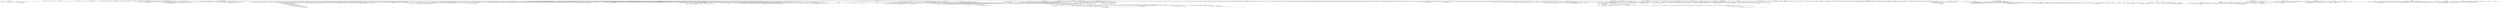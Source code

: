 digraph "&lt;global&gt;" {  
"39646" [label = <(METHOD,&lt;global&gt;)<SUB>43</SUB>> ]
"39647" [label = <(BLOCK,&lt;empty&gt;,&lt;empty&gt;)> ]
"39648" [label = <(METHOD,setByteArray)<SUB>43</SUB>> ]
"39649" [label = <(PARAM,TIFF *tif)<SUB>43</SUB>> ]
"39650" [label = <(PARAM,void **vpp)<SUB>43</SUB>> ]
"39651" [label = <(PARAM,const void *vp)<SUB>43</SUB>> ]
"39652" [label = <(PARAM,size_t nmemb)<SUB>43</SUB>> ]
"39653" [label = <(PARAM,size_t elem_size)<SUB>44</SUB>> ]
"39654" [label = <(BLOCK,&lt;empty&gt;,&lt;empty&gt;)<SUB>45</SUB>> ]
"39655" [label = <(CONTROL_STRUCTURE,if (*vpp),if (*vpp))<SUB>46</SUB>> ]
"39656" [label = <(&lt;operator&gt;.indirection,*vpp)<SUB>46</SUB>> ]
"39657" [label = <(IDENTIFIER,vpp,if (*vpp))<SUB>46</SUB>> ]
"39658" [label = <(BLOCK,&lt;empty&gt;,&lt;empty&gt;)<SUB>47</SUB>> ]
"39659" [label = <(_TIFFfreeExt,_TIFFfreeExt(tif, *vpp))<SUB>48</SUB>> ]
"39660" [label = <(IDENTIFIER,tif,_TIFFfreeExt(tif, *vpp))<SUB>48</SUB>> ]
"39661" [label = <(&lt;operator&gt;.indirection,*vpp)<SUB>48</SUB>> ]
"39662" [label = <(IDENTIFIER,vpp,_TIFFfreeExt(tif, *vpp))<SUB>48</SUB>> ]
"39663" [label = <(&lt;operator&gt;.assignment,*vpp = 0)<SUB>49</SUB>> ]
"39664" [label = <(&lt;operator&gt;.indirection,*vpp)<SUB>49</SUB>> ]
"39665" [label = <(IDENTIFIER,vpp,*vpp = 0)<SUB>49</SUB>> ]
"39666" [label = <(LITERAL,0,*vpp = 0)<SUB>49</SUB>> ]
"39667" [label = <(CONTROL_STRUCTURE,if (vp &amp;&amp; 1),if (vp &amp;&amp; 1))<SUB>51</SUB>> ]
"39668" [label = <(&lt;operator&gt;.logicalAnd,vp &amp;&amp; 1)<SUB>51</SUB>> ]
"39669" [label = <(IDENTIFIER,vp,vp &amp;&amp; 1)<SUB>51</SUB>> ]
"39670" [label = <(LITERAL,1,vp &amp;&amp; 1)<SUB>51</SUB>> ]
"39671" [label = <(BLOCK,&lt;empty&gt;,&lt;empty&gt;)<SUB>52</SUB>> ]
"39672" [label = <(LOCAL,tmsize_t bytes: tmsize_t)<SUB>53</SUB>> ]
"39673" [label = <(&lt;operator&gt;.assignment,bytes = _TIFFMultiplySSize(NULL, nmemb, elem_size, NULL))<SUB>53</SUB>> ]
"39674" [label = <(IDENTIFIER,bytes,bytes = _TIFFMultiplySSize(NULL, nmemb, elem_size, NULL))<SUB>53</SUB>> ]
"39675" [label = <(_TIFFMultiplySSize,_TIFFMultiplySSize(NULL, nmemb, elem_size, NULL))<SUB>53</SUB>> ]
"39676" [label = <(IDENTIFIER,NULL,_TIFFMultiplySSize(NULL, nmemb, elem_size, NULL))<SUB>53</SUB>> ]
"39677" [label = <(IDENTIFIER,nmemb,_TIFFMultiplySSize(NULL, nmemb, elem_size, NULL))<SUB>53</SUB>> ]
"39678" [label = <(IDENTIFIER,elem_size,_TIFFMultiplySSize(NULL, nmemb, elem_size, NULL))<SUB>53</SUB>> ]
"39679" [label = <(IDENTIFIER,NULL,_TIFFMultiplySSize(NULL, nmemb, elem_size, NULL))<SUB>53</SUB>> ]
"39680" [label = <(CONTROL_STRUCTURE,if (bytes &amp;&amp; 1),if (bytes &amp;&amp; 1))<SUB>54</SUB>> ]
"39681" [label = <(&lt;operator&gt;.logicalAnd,bytes &amp;&amp; 1)<SUB>54</SUB>> ]
"39682" [label = <(IDENTIFIER,bytes,bytes &amp;&amp; 1)<SUB>54</SUB>> ]
"39683" [label = <(LITERAL,1,bytes &amp;&amp; 1)<SUB>54</SUB>> ]
"39684" [label = <(BLOCK,&lt;empty&gt;,&lt;empty&gt;)<SUB>55</SUB>> ]
"39685" [label = <(&lt;operator&gt;.assignment,*vpp = (void *)_TIFFmallocExt(tif, bytes))<SUB>55</SUB>> ]
"39686" [label = <(&lt;operator&gt;.indirection,*vpp)<SUB>55</SUB>> ]
"39687" [label = <(IDENTIFIER,vpp,*vpp = (void *)_TIFFmallocExt(tif, bytes))<SUB>55</SUB>> ]
"39688" [label = <(&lt;operator&gt;.cast,(void *)_TIFFmallocExt(tif, bytes))<SUB>55</SUB>> ]
"39689" [label = <(UNKNOWN,void *,void *)<SUB>55</SUB>> ]
"39690" [label = <(_TIFFmallocExt,_TIFFmallocExt(tif, bytes))<SUB>55</SUB>> ]
"39691" [label = <(IDENTIFIER,tif,_TIFFmallocExt(tif, bytes))<SUB>55</SUB>> ]
"39692" [label = <(IDENTIFIER,bytes,_TIFFmallocExt(tif, bytes))<SUB>55</SUB>> ]
"39693" [label = <(CONTROL_STRUCTURE,if (*vpp),if (*vpp))<SUB>56</SUB>> ]
"39694" [label = <(&lt;operator&gt;.indirection,*vpp)<SUB>56</SUB>> ]
"39695" [label = <(IDENTIFIER,vpp,if (*vpp))<SUB>56</SUB>> ]
"39696" [label = <(BLOCK,&lt;empty&gt;,&lt;empty&gt;)<SUB>57</SUB>> ]
"39697" [label = <(_TIFFmemcpy,_TIFFmemcpy(*vpp, vp, bytes))<SUB>57</SUB>> ]
"39698" [label = <(&lt;operator&gt;.indirection,*vpp)<SUB>57</SUB>> ]
"39699" [label = <(IDENTIFIER,vpp,_TIFFmemcpy(*vpp, vp, bytes))<SUB>57</SUB>> ]
"39700" [label = <(IDENTIFIER,vp,_TIFFmemcpy(*vpp, vp, bytes))<SUB>57</SUB>> ]
"39701" [label = <(IDENTIFIER,bytes,_TIFFmemcpy(*vpp, vp, bytes))<SUB>57</SUB>> ]
"39702" [label = <(METHOD_RETURN,void)<SUB>43</SUB>> ]
"39704" [label = <(METHOD,_TIFFsetByteArray)<SUB>60</SUB>> ]
"39705" [label = <(PARAM,void **vpp)<SUB>60</SUB>> ]
"39706" [label = <(PARAM,const void *vp)<SUB>60</SUB>> ]
"39707" [label = <(PARAM,uint32_t n)<SUB>60</SUB>> ]
"39708" [label = <(BLOCK,&lt;empty&gt;,&lt;empty&gt;)<SUB>61</SUB>> ]
"39709" [label = <(setByteArray,setByteArray(NULL, vpp, vp, n, 1))<SUB>62</SUB>> ]
"39710" [label = <(IDENTIFIER,NULL,setByteArray(NULL, vpp, vp, n, 1))<SUB>62</SUB>> ]
"39711" [label = <(IDENTIFIER,vpp,setByteArray(NULL, vpp, vp, n, 1))<SUB>62</SUB>> ]
"39712" [label = <(IDENTIFIER,vp,setByteArray(NULL, vpp, vp, n, 1))<SUB>62</SUB>> ]
"39713" [label = <(IDENTIFIER,n,setByteArray(NULL, vpp, vp, n, 1))<SUB>62</SUB>> ]
"39714" [label = <(LITERAL,1,setByteArray(NULL, vpp, vp, n, 1))<SUB>62</SUB>> ]
"39715" [label = <(METHOD_RETURN,void)<SUB>60</SUB>> ]
"39717" [label = <(METHOD,_TIFFsetByteArrayExt)<SUB>64</SUB>> ]
"39718" [label = <(PARAM,TIFF *tif)<SUB>64</SUB>> ]
"39719" [label = <(PARAM,void **vpp)<SUB>64</SUB>> ]
"39720" [label = <(PARAM,const void *vp)<SUB>64</SUB>> ]
"39721" [label = <(PARAM,uint32_t n)<SUB>64</SUB>> ]
"39722" [label = <(BLOCK,&lt;empty&gt;,&lt;empty&gt;)<SUB>65</SUB>> ]
"39723" [label = <(setByteArray,setByteArray(tif, vpp, vp, n, 1))<SUB>66</SUB>> ]
"39724" [label = <(IDENTIFIER,tif,setByteArray(tif, vpp, vp, n, 1))<SUB>66</SUB>> ]
"39725" [label = <(IDENTIFIER,vpp,setByteArray(tif, vpp, vp, n, 1))<SUB>66</SUB>> ]
"39726" [label = <(IDENTIFIER,vp,setByteArray(tif, vpp, vp, n, 1))<SUB>66</SUB>> ]
"39727" [label = <(IDENTIFIER,n,setByteArray(tif, vpp, vp, n, 1))<SUB>66</SUB>> ]
"39728" [label = <(LITERAL,1,setByteArray(tif, vpp, vp, n, 1))<SUB>66</SUB>> ]
"39729" [label = <(METHOD_RETURN,void)<SUB>64</SUB>> ]
"39731" [label = <(METHOD,_TIFFsetNString)<SUB>69</SUB>> ]
"39732" [label = <(PARAM,TIFF *tif)<SUB>69</SUB>> ]
"39733" [label = <(PARAM,char **cpp)<SUB>69</SUB>> ]
"39734" [label = <(PARAM,const char *cp)<SUB>69</SUB>> ]
"39735" [label = <(PARAM,uint32_t n)<SUB>69</SUB>> ]
"39736" [label = <(BLOCK,&lt;empty&gt;,&lt;empty&gt;)<SUB>70</SUB>> ]
"39737" [label = <(setByteArray,setByteArray(tif, (void **)cpp, cp, n, 1))<SUB>71</SUB>> ]
"39738" [label = <(IDENTIFIER,tif,setByteArray(tif, (void **)cpp, cp, n, 1))<SUB>71</SUB>> ]
"39739" [label = <(&lt;operator&gt;.cast,(void **)cpp)<SUB>71</SUB>> ]
"39740" [label = <(UNKNOWN,void **,void **)<SUB>71</SUB>> ]
"39741" [label = <(IDENTIFIER,cpp,(void **)cpp)<SUB>71</SUB>> ]
"39742" [label = <(IDENTIFIER,cp,setByteArray(tif, (void **)cpp, cp, n, 1))<SUB>71</SUB>> ]
"39743" [label = <(IDENTIFIER,n,setByteArray(tif, (void **)cpp, cp, n, 1))<SUB>71</SUB>> ]
"39744" [label = <(LITERAL,1,setByteArray(tif, (void **)cpp, cp, n, 1))<SUB>71</SUB>> ]
"39745" [label = <(METHOD_RETURN,void)<SUB>69</SUB>> ]
"39747" [label = <(METHOD,_TIFFsetShortArray)<SUB>74</SUB>> ]
"39748" [label = <(PARAM,uint16_t **wpp)<SUB>74</SUB>> ]
"39749" [label = <(PARAM,const uint16_t *wp)<SUB>74</SUB>> ]
"39750" [label = <(PARAM,uint32_t n)<SUB>74</SUB>> ]
"39751" [label = <(BLOCK,&lt;empty&gt;,&lt;empty&gt;)<SUB>75</SUB>> ]
"39752" [label = <(setByteArray,setByteArray(NULL, (void **)wpp, wp, n, sizeof(uint16_t)))<SUB>76</SUB>> ]
"39753" [label = <(IDENTIFIER,NULL,setByteArray(NULL, (void **)wpp, wp, n, sizeof(uint16_t)))<SUB>76</SUB>> ]
"39754" [label = <(&lt;operator&gt;.cast,(void **)wpp)<SUB>76</SUB>> ]
"39755" [label = <(UNKNOWN,void **,void **)<SUB>76</SUB>> ]
"39756" [label = <(IDENTIFIER,wpp,(void **)wpp)<SUB>76</SUB>> ]
"39757" [label = <(IDENTIFIER,wp,setByteArray(NULL, (void **)wpp, wp, n, sizeof(uint16_t)))<SUB>76</SUB>> ]
"39758" [label = <(IDENTIFIER,n,setByteArray(NULL, (void **)wpp, wp, n, sizeof(uint16_t)))<SUB>76</SUB>> ]
"39759" [label = <(&lt;operator&gt;.sizeOf,sizeof(uint16_t))<SUB>76</SUB>> ]
"39760" [label = <(IDENTIFIER,uint16_t,sizeof(uint16_t))<SUB>76</SUB>> ]
"39761" [label = <(METHOD_RETURN,void)<SUB>74</SUB>> ]
"39763" [label = <(METHOD,_TIFFsetShortArrayExt)<SUB>78</SUB>> ]
"39764" [label = <(PARAM,TIFF *tif)<SUB>78</SUB>> ]
"39765" [label = <(PARAM,uint16_t **wpp)<SUB>78</SUB>> ]
"39766" [label = <(PARAM,const uint16_t *wp)<SUB>78</SUB>> ]
"39767" [label = <(PARAM,uint32_t n)<SUB>79</SUB>> ]
"39768" [label = <(BLOCK,&lt;empty&gt;,&lt;empty&gt;)<SUB>80</SUB>> ]
"39769" [label = <(setByteArray,setByteArray(tif, (void **)wpp, wp, n, sizeof(uint16_t)))<SUB>81</SUB>> ]
"39770" [label = <(IDENTIFIER,tif,setByteArray(tif, (void **)wpp, wp, n, sizeof(uint16_t)))<SUB>81</SUB>> ]
"39771" [label = <(&lt;operator&gt;.cast,(void **)wpp)<SUB>81</SUB>> ]
"39772" [label = <(UNKNOWN,void **,void **)<SUB>81</SUB>> ]
"39773" [label = <(IDENTIFIER,wpp,(void **)wpp)<SUB>81</SUB>> ]
"39774" [label = <(IDENTIFIER,wp,setByteArray(tif, (void **)wpp, wp, n, sizeof(uint16_t)))<SUB>81</SUB>> ]
"39775" [label = <(IDENTIFIER,n,setByteArray(tif, (void **)wpp, wp, n, sizeof(uint16_t)))<SUB>81</SUB>> ]
"39776" [label = <(&lt;operator&gt;.sizeOf,sizeof(uint16_t))<SUB>81</SUB>> ]
"39777" [label = <(IDENTIFIER,uint16_t,sizeof(uint16_t))<SUB>81</SUB>> ]
"39778" [label = <(METHOD_RETURN,void)<SUB>78</SUB>> ]
"39780" [label = <(METHOD,_TIFFsetLongArray)<SUB>84</SUB>> ]
"39781" [label = <(PARAM,uint32_t **lpp)<SUB>84</SUB>> ]
"39782" [label = <(PARAM,const uint32_t *lp)<SUB>84</SUB>> ]
"39783" [label = <(PARAM,uint32_t n)<SUB>84</SUB>> ]
"39784" [label = <(BLOCK,&lt;empty&gt;,&lt;empty&gt;)<SUB>85</SUB>> ]
"39785" [label = <(setByteArray,setByteArray(NULL, (void **)lpp, lp, n, sizeof(uint32_t)))<SUB>86</SUB>> ]
"39786" [label = <(IDENTIFIER,NULL,setByteArray(NULL, (void **)lpp, lp, n, sizeof(uint32_t)))<SUB>86</SUB>> ]
"39787" [label = <(&lt;operator&gt;.cast,(void **)lpp)<SUB>86</SUB>> ]
"39788" [label = <(UNKNOWN,void **,void **)<SUB>86</SUB>> ]
"39789" [label = <(IDENTIFIER,lpp,(void **)lpp)<SUB>86</SUB>> ]
"39790" [label = <(IDENTIFIER,lp,setByteArray(NULL, (void **)lpp, lp, n, sizeof(uint32_t)))<SUB>86</SUB>> ]
"39791" [label = <(IDENTIFIER,n,setByteArray(NULL, (void **)lpp, lp, n, sizeof(uint32_t)))<SUB>86</SUB>> ]
"39792" [label = <(&lt;operator&gt;.sizeOf,sizeof(uint32_t))<SUB>86</SUB>> ]
"39793" [label = <(IDENTIFIER,uint32_t,sizeof(uint32_t))<SUB>86</SUB>> ]
"39794" [label = <(METHOD_RETURN,void)<SUB>84</SUB>> ]
"39796" [label = <(METHOD,_TIFFsetLongArrayExt)<SUB>88</SUB>> ]
"39797" [label = <(PARAM,TIFF *tif)<SUB>88</SUB>> ]
"39798" [label = <(PARAM,uint32_t **lpp)<SUB>88</SUB>> ]
"39799" [label = <(PARAM,const uint32_t *lp)<SUB>88</SUB>> ]
"39800" [label = <(PARAM,uint32_t n)<SUB>89</SUB>> ]
"39801" [label = <(BLOCK,&lt;empty&gt;,&lt;empty&gt;)<SUB>90</SUB>> ]
"39802" [label = <(setByteArray,setByteArray(tif, (void **)lpp, lp, n, sizeof(uint32_t)))<SUB>91</SUB>> ]
"39803" [label = <(IDENTIFIER,tif,setByteArray(tif, (void **)lpp, lp, n, sizeof(uint32_t)))<SUB>91</SUB>> ]
"39804" [label = <(&lt;operator&gt;.cast,(void **)lpp)<SUB>91</SUB>> ]
"39805" [label = <(UNKNOWN,void **,void **)<SUB>91</SUB>> ]
"39806" [label = <(IDENTIFIER,lpp,(void **)lpp)<SUB>91</SUB>> ]
"39807" [label = <(IDENTIFIER,lp,setByteArray(tif, (void **)lpp, lp, n, sizeof(uint32_t)))<SUB>91</SUB>> ]
"39808" [label = <(IDENTIFIER,n,setByteArray(tif, (void **)lpp, lp, n, sizeof(uint32_t)))<SUB>91</SUB>> ]
"39809" [label = <(&lt;operator&gt;.sizeOf,sizeof(uint32_t))<SUB>91</SUB>> ]
"39810" [label = <(IDENTIFIER,uint32_t,sizeof(uint32_t))<SUB>91</SUB>> ]
"39811" [label = <(METHOD_RETURN,void)<SUB>88</SUB>> ]
"39813" [label = <(METHOD,_TIFFsetLong8Array)<SUB>94</SUB>> ]
"39814" [label = <(PARAM,TIFF *tif)<SUB>94</SUB>> ]
"39815" [label = <(PARAM,uint64_t **lpp)<SUB>94</SUB>> ]
"39816" [label = <(PARAM,const uint64_t *lp)<SUB>94</SUB>> ]
"39817" [label = <(PARAM,uint32_t n)<SUB>95</SUB>> ]
"39818" [label = <(BLOCK,&lt;empty&gt;,&lt;empty&gt;)<SUB>96</SUB>> ]
"39819" [label = <(setByteArray,setByteArray(tif, (void **)lpp, lp, n, sizeof(uint64_t)))<SUB>97</SUB>> ]
"39820" [label = <(IDENTIFIER,tif,setByteArray(tif, (void **)lpp, lp, n, sizeof(uint64_t)))<SUB>97</SUB>> ]
"39821" [label = <(&lt;operator&gt;.cast,(void **)lpp)<SUB>97</SUB>> ]
"39822" [label = <(UNKNOWN,void **,void **)<SUB>97</SUB>> ]
"39823" [label = <(IDENTIFIER,lpp,(void **)lpp)<SUB>97</SUB>> ]
"39824" [label = <(IDENTIFIER,lp,setByteArray(tif, (void **)lpp, lp, n, sizeof(uint64_t)))<SUB>97</SUB>> ]
"39825" [label = <(IDENTIFIER,n,setByteArray(tif, (void **)lpp, lp, n, sizeof(uint64_t)))<SUB>97</SUB>> ]
"39826" [label = <(&lt;operator&gt;.sizeOf,sizeof(uint64_t))<SUB>97</SUB>> ]
"39827" [label = <(IDENTIFIER,uint64_t,sizeof(uint64_t))<SUB>97</SUB>> ]
"39828" [label = <(METHOD_RETURN,void)<SUB>94</SUB>> ]
"39830" [label = <(METHOD,_TIFFsetFloatArray)<SUB>100</SUB>> ]
"39831" [label = <(PARAM,float **fpp)<SUB>100</SUB>> ]
"39832" [label = <(PARAM,const float *fp)<SUB>100</SUB>> ]
"39833" [label = <(PARAM,uint32_t n)<SUB>100</SUB>> ]
"39834" [label = <(BLOCK,&lt;empty&gt;,&lt;empty&gt;)<SUB>101</SUB>> ]
"39835" [label = <(setByteArray,setByteArray(NULL, (void **)fpp, fp, n, sizeof(float)))<SUB>102</SUB>> ]
"39836" [label = <(IDENTIFIER,NULL,setByteArray(NULL, (void **)fpp, fp, n, sizeof(float)))<SUB>102</SUB>> ]
"39837" [label = <(&lt;operator&gt;.cast,(void **)fpp)<SUB>102</SUB>> ]
"39838" [label = <(UNKNOWN,void **,void **)<SUB>102</SUB>> ]
"39839" [label = <(IDENTIFIER,fpp,(void **)fpp)<SUB>102</SUB>> ]
"39840" [label = <(IDENTIFIER,fp,setByteArray(NULL, (void **)fpp, fp, n, sizeof(float)))<SUB>102</SUB>> ]
"39841" [label = <(IDENTIFIER,n,setByteArray(NULL, (void **)fpp, fp, n, sizeof(float)))<SUB>102</SUB>> ]
"39842" [label = <(&lt;operator&gt;.sizeOf,sizeof(float))<SUB>102</SUB>> ]
"39843" [label = <(IDENTIFIER,float,sizeof(float))<SUB>102</SUB>> ]
"39844" [label = <(METHOD_RETURN,void)<SUB>100</SUB>> ]
"39846" [label = <(METHOD,_TIFFsetFloatArrayExt)<SUB>104</SUB>> ]
"39847" [label = <(PARAM,TIFF *tif)<SUB>104</SUB>> ]
"39848" [label = <(PARAM,float **fpp)<SUB>104</SUB>> ]
"39849" [label = <(PARAM,const float *fp)<SUB>104</SUB>> ]
"39850" [label = <(PARAM,uint32_t n)<SUB>104</SUB>> ]
"39851" [label = <(BLOCK,&lt;empty&gt;,&lt;empty&gt;)<SUB>105</SUB>> ]
"39852" [label = <(setByteArray,setByteArray(tif, (void **)fpp, fp, n, sizeof(float)))<SUB>106</SUB>> ]
"39853" [label = <(IDENTIFIER,tif,setByteArray(tif, (void **)fpp, fp, n, sizeof(float)))<SUB>106</SUB>> ]
"39854" [label = <(&lt;operator&gt;.cast,(void **)fpp)<SUB>106</SUB>> ]
"39855" [label = <(UNKNOWN,void **,void **)<SUB>106</SUB>> ]
"39856" [label = <(IDENTIFIER,fpp,(void **)fpp)<SUB>106</SUB>> ]
"39857" [label = <(IDENTIFIER,fp,setByteArray(tif, (void **)fpp, fp, n, sizeof(float)))<SUB>106</SUB>> ]
"39858" [label = <(IDENTIFIER,n,setByteArray(tif, (void **)fpp, fp, n, sizeof(float)))<SUB>106</SUB>> ]
"39859" [label = <(&lt;operator&gt;.sizeOf,sizeof(float))<SUB>106</SUB>> ]
"39860" [label = <(IDENTIFIER,float,sizeof(float))<SUB>106</SUB>> ]
"39861" [label = <(METHOD_RETURN,void)<SUB>104</SUB>> ]
"39863" [label = <(METHOD,_TIFFsetDoubleArray)<SUB>109</SUB>> ]
"39864" [label = <(PARAM,double **dpp)<SUB>109</SUB>> ]
"39865" [label = <(PARAM,const double *dp)<SUB>109</SUB>> ]
"39866" [label = <(PARAM,uint32_t n)<SUB>109</SUB>> ]
"39867" [label = <(BLOCK,&lt;empty&gt;,&lt;empty&gt;)<SUB>110</SUB>> ]
"39868" [label = <(setByteArray,setByteArray(NULL, (void **)dpp, dp, n, sizeof(double)))<SUB>111</SUB>> ]
"39869" [label = <(IDENTIFIER,NULL,setByteArray(NULL, (void **)dpp, dp, n, sizeof(double)))<SUB>111</SUB>> ]
"39870" [label = <(&lt;operator&gt;.cast,(void **)dpp)<SUB>111</SUB>> ]
"39871" [label = <(UNKNOWN,void **,void **)<SUB>111</SUB>> ]
"39872" [label = <(IDENTIFIER,dpp,(void **)dpp)<SUB>111</SUB>> ]
"39873" [label = <(IDENTIFIER,dp,setByteArray(NULL, (void **)dpp, dp, n, sizeof(double)))<SUB>111</SUB>> ]
"39874" [label = <(IDENTIFIER,n,setByteArray(NULL, (void **)dpp, dp, n, sizeof(double)))<SUB>111</SUB>> ]
"39875" [label = <(&lt;operator&gt;.sizeOf,sizeof(double))<SUB>111</SUB>> ]
"39876" [label = <(IDENTIFIER,double,sizeof(double))<SUB>111</SUB>> ]
"39877" [label = <(METHOD_RETURN,void)<SUB>109</SUB>> ]
"39879" [label = <(METHOD,_TIFFsetDoubleArrayExt)<SUB>113</SUB>> ]
"39880" [label = <(PARAM,TIFF *tif)<SUB>113</SUB>> ]
"39881" [label = <(PARAM,double **dpp)<SUB>113</SUB>> ]
"39882" [label = <(PARAM,const double *dp)<SUB>113</SUB>> ]
"39883" [label = <(PARAM,uint32_t n)<SUB>114</SUB>> ]
"39884" [label = <(BLOCK,&lt;empty&gt;,&lt;empty&gt;)<SUB>115</SUB>> ]
"39885" [label = <(setByteArray,setByteArray(tif, (void **)dpp, dp, n, sizeof(double)))<SUB>116</SUB>> ]
"39886" [label = <(IDENTIFIER,tif,setByteArray(tif, (void **)dpp, dp, n, sizeof(double)))<SUB>116</SUB>> ]
"39887" [label = <(&lt;operator&gt;.cast,(void **)dpp)<SUB>116</SUB>> ]
"39888" [label = <(UNKNOWN,void **,void **)<SUB>116</SUB>> ]
"39889" [label = <(IDENTIFIER,dpp,(void **)dpp)<SUB>116</SUB>> ]
"39890" [label = <(IDENTIFIER,dp,setByteArray(tif, (void **)dpp, dp, n, sizeof(double)))<SUB>116</SUB>> ]
"39891" [label = <(IDENTIFIER,n,setByteArray(tif, (void **)dpp, dp, n, sizeof(double)))<SUB>116</SUB>> ]
"39892" [label = <(&lt;operator&gt;.sizeOf,sizeof(double))<SUB>116</SUB>> ]
"39893" [label = <(IDENTIFIER,double,sizeof(double))<SUB>116</SUB>> ]
"39894" [label = <(METHOD_RETURN,void)<SUB>113</SUB>> ]
"39896" [label = <(METHOD,setDoubleArrayOneValue)<SUB>119</SUB>> ]
"39897" [label = <(PARAM,TIFF *tif)<SUB>119</SUB>> ]
"39898" [label = <(PARAM,double **vpp)<SUB>119</SUB>> ]
"39899" [label = <(PARAM,double value)<SUB>119</SUB>> ]
"39900" [label = <(PARAM,size_t nmemb)<SUB>120</SUB>> ]
"39901" [label = <(BLOCK,&lt;empty&gt;,&lt;empty&gt;)<SUB>121</SUB>> ]
"39902" [label = <(CONTROL_STRUCTURE,if (*vpp),if (*vpp))<SUB>122</SUB>> ]
"39903" [label = <(&lt;operator&gt;.indirection,*vpp)<SUB>122</SUB>> ]
"39904" [label = <(IDENTIFIER,vpp,if (*vpp))<SUB>122</SUB>> ]
"39905" [label = <(BLOCK,&lt;empty&gt;,&lt;empty&gt;)<SUB>123</SUB>> ]
"39906" [label = <(_TIFFfreeExt,_TIFFfreeExt(tif, *vpp))<SUB>123</SUB>> ]
"39907" [label = <(IDENTIFIER,tif,_TIFFfreeExt(tif, *vpp))<SUB>123</SUB>> ]
"39908" [label = <(&lt;operator&gt;.indirection,*vpp)<SUB>123</SUB>> ]
"39909" [label = <(IDENTIFIER,vpp,_TIFFfreeExt(tif, *vpp))<SUB>123</SUB>> ]
"39910" [label = <(&lt;operator&gt;.assignment,*vpp = _TIFFmallocExt(tif, nmemb * sizeof(double)))<SUB>124</SUB>> ]
"39911" [label = <(&lt;operator&gt;.indirection,*vpp)<SUB>124</SUB>> ]
"39912" [label = <(IDENTIFIER,vpp,*vpp = _TIFFmallocExt(tif, nmemb * sizeof(double)))<SUB>124</SUB>> ]
"39913" [label = <(_TIFFmallocExt,_TIFFmallocExt(tif, nmemb * sizeof(double)))<SUB>124</SUB>> ]
"39914" [label = <(IDENTIFIER,tif,_TIFFmallocExt(tif, nmemb * sizeof(double)))<SUB>124</SUB>> ]
"39915" [label = <(&lt;operator&gt;.multiplication,nmemb * sizeof(double))<SUB>124</SUB>> ]
"39916" [label = <(IDENTIFIER,nmemb,nmemb * sizeof(double))<SUB>124</SUB>> ]
"39917" [label = <(&lt;operator&gt;.sizeOf,sizeof(double))<SUB>124</SUB>> ]
"39918" [label = <(IDENTIFIER,double,sizeof(double))<SUB>124</SUB>> ]
"39919" [label = <(CONTROL_STRUCTURE,if (*vpp),if (*vpp))<SUB>125</SUB>> ]
"39920" [label = <(&lt;operator&gt;.indirection,*vpp)<SUB>125</SUB>> ]
"39921" [label = <(IDENTIFIER,vpp,if (*vpp))<SUB>125</SUB>> ]
"39922" [label = <(BLOCK,&lt;empty&gt;,&lt;empty&gt;)<SUB>126</SUB>> ]
"39923" [label = <(CONTROL_STRUCTURE,while (nmemb--),while (nmemb--))<SUB>127</SUB>> ]
"39924" [label = <(&lt;operator&gt;.postDecrement,nmemb--)<SUB>127</SUB>> ]
"39925" [label = <(IDENTIFIER,nmemb,nmemb--)<SUB>127</SUB>> ]
"39926" [label = <(&lt;operator&gt;.assignment,((double *)*vpp)[nmemb] = value)<SUB>128</SUB>> ]
"39927" [label = <(&lt;operator&gt;.indirectIndexAccess,((double *)*vpp)[nmemb])<SUB>128</SUB>> ]
"39928" [label = <(&lt;operator&gt;.cast,(double *)*vpp)<SUB>128</SUB>> ]
"39929" [label = <(UNKNOWN,double *,double *)<SUB>128</SUB>> ]
"39930" [label = <(&lt;operator&gt;.indirection,*vpp)<SUB>128</SUB>> ]
"39931" [label = <(IDENTIFIER,vpp,(double *)*vpp)<SUB>128</SUB>> ]
"39932" [label = <(IDENTIFIER,nmemb,((double *)*vpp)[nmemb] = value)<SUB>128</SUB>> ]
"39933" [label = <(IDENTIFIER,value,((double *)*vpp)[nmemb] = value)<SUB>128</SUB>> ]
"39934" [label = <(METHOD_RETURN,void)<SUB>119</SUB>> ]
"39936" [label = <(METHOD,setExtraSamples)<SUB>135</SUB>> ]
"39937" [label = <(PARAM,TIFF *tif)<SUB>135</SUB>> ]
"39938" [label = <(PARAM,va_list ap)<SUB>135</SUB>> ]
"39939" [label = <(PARAM,uint32_t *v)<SUB>135</SUB>> ]
"39940" [label = <(BLOCK,&lt;empty&gt;,&lt;empty&gt;)<SUB>136</SUB>> ]
"39941" [label = <(LOCAL,uint16_t* va: uint16_t)<SUB>140</SUB>> ]
"39942" [label = <(LOCAL,uint32_t i: uint32_t)<SUB>141</SUB>> ]
"39943" [label = <(LOCAL,TIFFDirectory* td: TIFFDirectory)<SUB>142</SUB>> ]
"39944" [label = <(&lt;operator&gt;.assignment,*td = &amp;tif-&gt;tif_dir)<SUB>142</SUB>> ]
"39945" [label = <(IDENTIFIER,td,*td = &amp;tif-&gt;tif_dir)<SUB>142</SUB>> ]
"39946" [label = <(&lt;operator&gt;.addressOf,&amp;tif-&gt;tif_dir)<SUB>142</SUB>> ]
"39947" [label = <(&lt;operator&gt;.indirectFieldAccess,tif-&gt;tif_dir)<SUB>142</SUB>> ]
"39948" [label = <(IDENTIFIER,tif,*td = &amp;tif-&gt;tif_dir)<SUB>142</SUB>> ]
"39949" [label = <(FIELD_IDENTIFIER,tif_dir,tif_dir)<SUB>142</SUB>> ]
"39950" [label = <(LOCAL,constchar[] module: char[])<SUB>143</SUB>> ]
"39951" [label = <(&lt;operator&gt;.assignment,module[] = &quot;setExtraSamples&quot;)<SUB>143</SUB>> ]
"39952" [label = <(IDENTIFIER,module,module[] = &quot;setExtraSamples&quot;)<SUB>143</SUB>> ]
"39953" [label = <(LITERAL,&quot;setExtraSamples&quot;,module[] = &quot;setExtraSamples&quot;)<SUB>143</SUB>> ]
"39954" [label = <(&lt;operator&gt;.assignment,*v = (uint16_t)va_arg(ap, uint16_vap))<SUB>145</SUB>> ]
"39955" [label = <(&lt;operator&gt;.indirection,*v)<SUB>145</SUB>> ]
"39956" [label = <(IDENTIFIER,v,*v = (uint16_t)va_arg(ap, uint16_vap))<SUB>145</SUB>> ]
"39957" [label = <(&lt;operator&gt;.cast,(uint16_t)va_arg(ap, uint16_vap))<SUB>145</SUB>> ]
"39958" [label = <(UNKNOWN,uint16_t,uint16_t)<SUB>145</SUB>> ]
"39959" [label = <(va_arg,va_arg(ap, uint16_vap))<SUB>145</SUB>> ]
"39960" [label = <(IDENTIFIER,ap,va_arg(ap, uint16_vap))<SUB>145</SUB>> ]
"39961" [label = <(IDENTIFIER,uint16_vap,va_arg(ap, uint16_vap))<SUB>145</SUB>> ]
"39962" [label = <(CONTROL_STRUCTURE,if ((uint16_t)*v &gt; td-&gt;td_samplesperpixel),if ((uint16_t)*v &gt; td-&gt;td_samplesperpixel))<SUB>146</SUB>> ]
"39963" [label = <(&lt;operator&gt;.greaterThan,(uint16_t)*v &gt; td-&gt;td_samplesperpixel)<SUB>146</SUB>> ]
"39964" [label = <(&lt;operator&gt;.multiplication,(uint16_t)*v)<SUB>146</SUB>> ]
"39965" [label = <(IDENTIFIER,uint16_t,(uint16_t)*v)<SUB>146</SUB>> ]
"39966" [label = <(IDENTIFIER,v,(uint16_t)*v)<SUB>146</SUB>> ]
"39967" [label = <(&lt;operator&gt;.indirectFieldAccess,td-&gt;td_samplesperpixel)<SUB>146</SUB>> ]
"39968" [label = <(IDENTIFIER,td,(uint16_t)*v &gt; td-&gt;td_samplesperpixel)<SUB>146</SUB>> ]
"39969" [label = <(FIELD_IDENTIFIER,td_samplesperpixel,td_samplesperpixel)<SUB>146</SUB>> ]
"39970" [label = <(BLOCK,&lt;empty&gt;,&lt;empty&gt;)<SUB>147</SUB>> ]
"39971" [label = <(RETURN,return 0;,return 0;)<SUB>147</SUB>> ]
"39972" [label = <(LITERAL,0,return 0;)<SUB>147</SUB>> ]
"39973" [label = <(UNKNOWN,va = va_arg(ap, uint16_t *);,va = va_arg(ap, uint16_t *);)<SUB>148</SUB>> ]
"39974" [label = <(CONTROL_STRUCTURE,if (*v &gt; 0 &amp;&amp; va == NULL),if (*v &gt; 0 &amp;&amp; va == NULL))<SUB>149</SUB>> ]
"39975" [label = <(&lt;operator&gt;.logicalAnd,*v &gt; 0 &amp;&amp; va == NULL)<SUB>149</SUB>> ]
"39976" [label = <(&lt;operator&gt;.greaterThan,*v &gt; 0)<SUB>149</SUB>> ]
"39977" [label = <(&lt;operator&gt;.indirection,*v)<SUB>149</SUB>> ]
"39978" [label = <(IDENTIFIER,v,*v &gt; 0)<SUB>149</SUB>> ]
"39979" [label = <(LITERAL,0,*v &gt; 0)<SUB>149</SUB>> ]
"39980" [label = <(&lt;operator&gt;.equals,va == NULL)<SUB>149</SUB>> ]
"39981" [label = <(IDENTIFIER,va,va == NULL)<SUB>149</SUB>> ]
"39982" [label = <(IDENTIFIER,NULL,va == NULL)<SUB>149</SUB>> ]
"39983" [label = <(BLOCK,&lt;empty&gt;,&lt;empty&gt;)<SUB>150</SUB>> ]
"39984" [label = <(RETURN,return 0;,return 0;)<SUB>150</SUB>> ]
"39985" [label = <(LITERAL,0,return 0;)<SUB>150</SUB>> ]
"39986" [label = <(CONTROL_STRUCTURE,for (i = 0;i &lt; *v;i++),for (i = 0;i &lt; *v;i++))<SUB>151</SUB>> ]
"39987" [label = <(BLOCK,&lt;empty&gt;,&lt;empty&gt;)<SUB>151</SUB>> ]
"39988" [label = <(&lt;operator&gt;.assignment,i = 0)<SUB>151</SUB>> ]
"39989" [label = <(IDENTIFIER,i,i = 0)<SUB>151</SUB>> ]
"39990" [label = <(LITERAL,0,i = 0)<SUB>151</SUB>> ]
"39991" [label = <(&lt;operator&gt;.lessThan,i &lt; *v)<SUB>151</SUB>> ]
"39992" [label = <(IDENTIFIER,i,i &lt; *v)<SUB>151</SUB>> ]
"39993" [label = <(&lt;operator&gt;.indirection,*v)<SUB>151</SUB>> ]
"39994" [label = <(IDENTIFIER,v,i &lt; *v)<SUB>151</SUB>> ]
"39995" [label = <(&lt;operator&gt;.postIncrement,i++)<SUB>151</SUB>> ]
"39996" [label = <(IDENTIFIER,i,i++)<SUB>151</SUB>> ]
"39997" [label = <(BLOCK,&lt;empty&gt;,&lt;empty&gt;)<SUB>152</SUB>> ]
"39998" [label = <(CONTROL_STRUCTURE,if (va[i] &gt; EXTRASAMPLE_UNASSALPHA),if (va[i] &gt; EXTRASAMPLE_UNASSALPHA))<SUB>153</SUB>> ]
"39999" [label = <(&lt;operator&gt;.greaterThan,va[i] &gt; EXTRASAMPLE_UNASSALPHA)<SUB>153</SUB>> ]
"40000" [label = <(&lt;operator&gt;.indirectIndexAccess,va[i])<SUB>153</SUB>> ]
"40001" [label = <(IDENTIFIER,va,va[i] &gt; EXTRASAMPLE_UNASSALPHA)<SUB>153</SUB>> ]
"40002" [label = <(IDENTIFIER,i,va[i] &gt; EXTRASAMPLE_UNASSALPHA)<SUB>153</SUB>> ]
"40003" [label = <(IDENTIFIER,EXTRASAMPLE_UNASSALPHA,va[i] &gt; EXTRASAMPLE_UNASSALPHA)<SUB>153</SUB>> ]
"40004" [label = <(BLOCK,&lt;empty&gt;,&lt;empty&gt;)<SUB>154</SUB>> ]
"40005" [label = <(CONTROL_STRUCTURE,if (va[i] == EXTRASAMPLE_COREL_UNASSALPHA),if (va[i] == EXTRASAMPLE_COREL_UNASSALPHA))<SUB>161</SUB>> ]
"40006" [label = <(&lt;operator&gt;.equals,va[i] == EXTRASAMPLE_COREL_UNASSALPHA)<SUB>161</SUB>> ]
"40007" [label = <(&lt;operator&gt;.indirectIndexAccess,va[i])<SUB>161</SUB>> ]
"40008" [label = <(IDENTIFIER,va,va[i] == EXTRASAMPLE_COREL_UNASSALPHA)<SUB>161</SUB>> ]
"40009" [label = <(IDENTIFIER,i,va[i] == EXTRASAMPLE_COREL_UNASSALPHA)<SUB>161</SUB>> ]
"40010" [label = <(EXTRASAMPLE_COREL_UNASSALPHA,EXTRASAMPLE_COREL_UNASSALPHA)<SUB>161</SUB>> ]
"40011" [label = <(BLOCK,&lt;empty&gt;,&lt;empty&gt;)> ]
"40012" [label = <(LITERAL,999,&lt;empty&gt;)<SUB>161</SUB>> ]
"40013" [label = <(BLOCK,&lt;empty&gt;,&lt;empty&gt;)<SUB>162</SUB>> ]
"40014" [label = <(&lt;operator&gt;.assignment,va[i] = EXTRASAMPLE_UNASSALPHA)<SUB>162</SUB>> ]
"40015" [label = <(&lt;operator&gt;.indirectIndexAccess,va[i])<SUB>162</SUB>> ]
"40016" [label = <(IDENTIFIER,va,va[i] = EXTRASAMPLE_UNASSALPHA)<SUB>162</SUB>> ]
"40017" [label = <(IDENTIFIER,i,va[i] = EXTRASAMPLE_UNASSALPHA)<SUB>162</SUB>> ]
"40018" [label = <(IDENTIFIER,EXTRASAMPLE_UNASSALPHA,va[i] = EXTRASAMPLE_UNASSALPHA)<SUB>162</SUB>> ]
"40019" [label = <(CONTROL_STRUCTURE,else,else)<SUB>164</SUB>> ]
"40020" [label = <(BLOCK,&lt;empty&gt;,&lt;empty&gt;)<SUB>164</SUB>> ]
"40021" [label = <(RETURN,return 0;,return 0;)<SUB>164</SUB>> ]
"40022" [label = <(LITERAL,0,return 0;)<SUB>164</SUB>> ]
"40023" [label = <(CONTROL_STRUCTURE,if (td-&gt;td_transferfunction[0] != NULL &amp;&amp;\012        (td-&gt;td_samplesperpixel - *v &gt; 1) &amp;&amp;\012        !(td-&gt;td_samplesperpixel - td-&gt;td_extrasamples &gt; 1)),if (td-&gt;td_transferfunction[0] != NULL &amp;&amp;\012        (td-&gt;td_samplesperpixel - *v &gt; 1) &amp;&amp;\012        !(td-&gt;td_samplesperpixel - td-&gt;td_extrasamples &gt; 1)))<SUB>168</SUB>> ]
"40024" [label = <(&lt;operator&gt;.logicalAnd,td-&gt;td_transferfunction[0] != NULL &amp;&amp;\012        (td-&gt;td_samplesperpixel - *v &gt; 1) &amp;&amp;\012        !(td-&gt;td_samplesperpixel - td-&gt;td_extrasamples &gt; 1))<SUB>168</SUB>> ]
"40025" [label = <(&lt;operator&gt;.logicalAnd,td-&gt;td_transferfunction[0] != NULL &amp;&amp;\012        (td-&gt;td_samplesperpixel - *v &gt; 1))<SUB>168</SUB>> ]
"40026" [label = <(&lt;operator&gt;.notEquals,td-&gt;td_transferfunction[0] != NULL)<SUB>168</SUB>> ]
"40027" [label = <(&lt;operator&gt;.indirectIndexAccess,td-&gt;td_transferfunction[0])<SUB>168</SUB>> ]
"40028" [label = <(&lt;operator&gt;.indirectFieldAccess,td-&gt;td_transferfunction)<SUB>168</SUB>> ]
"40029" [label = <(IDENTIFIER,td,td-&gt;td_transferfunction[0] != NULL)<SUB>168</SUB>> ]
"40030" [label = <(FIELD_IDENTIFIER,td_transferfunction,td_transferfunction)<SUB>168</SUB>> ]
"40031" [label = <(LITERAL,0,td-&gt;td_transferfunction[0] != NULL)<SUB>168</SUB>> ]
"40032" [label = <(IDENTIFIER,NULL,td-&gt;td_transferfunction[0] != NULL)<SUB>168</SUB>> ]
"40033" [label = <(&lt;operator&gt;.greaterThan,td-&gt;td_samplesperpixel - *v &gt; 1)<SUB>169</SUB>> ]
"40034" [label = <(&lt;operator&gt;.subtraction,td-&gt;td_samplesperpixel - *v)<SUB>169</SUB>> ]
"40035" [label = <(&lt;operator&gt;.indirectFieldAccess,td-&gt;td_samplesperpixel)<SUB>169</SUB>> ]
"40036" [label = <(IDENTIFIER,td,td-&gt;td_samplesperpixel - *v)<SUB>169</SUB>> ]
"40037" [label = <(FIELD_IDENTIFIER,td_samplesperpixel,td_samplesperpixel)<SUB>169</SUB>> ]
"40038" [label = <(&lt;operator&gt;.indirection,*v)<SUB>169</SUB>> ]
"40039" [label = <(IDENTIFIER,v,td-&gt;td_samplesperpixel - *v)<SUB>169</SUB>> ]
"40040" [label = <(LITERAL,1,td-&gt;td_samplesperpixel - *v &gt; 1)<SUB>169</SUB>> ]
"40041" [label = <(&lt;operator&gt;.logicalNot,!(td-&gt;td_samplesperpixel - td-&gt;td_extrasamples &gt; 1))<SUB>170</SUB>> ]
"40042" [label = <(&lt;operator&gt;.greaterThan,td-&gt;td_samplesperpixel - td-&gt;td_extrasamples &gt; 1)<SUB>170</SUB>> ]
"40043" [label = <(&lt;operator&gt;.subtraction,td-&gt;td_samplesperpixel - td-&gt;td_extrasamples)<SUB>170</SUB>> ]
"40044" [label = <(&lt;operator&gt;.indirectFieldAccess,td-&gt;td_samplesperpixel)<SUB>170</SUB>> ]
"40045" [label = <(IDENTIFIER,td,td-&gt;td_samplesperpixel - td-&gt;td_extrasamples)<SUB>170</SUB>> ]
"40046" [label = <(FIELD_IDENTIFIER,td_samplesperpixel,td_samplesperpixel)<SUB>170</SUB>> ]
"40047" [label = <(&lt;operator&gt;.indirectFieldAccess,td-&gt;td_extrasamples)<SUB>170</SUB>> ]
"40048" [label = <(IDENTIFIER,td,td-&gt;td_samplesperpixel - td-&gt;td_extrasamples)<SUB>170</SUB>> ]
"40049" [label = <(FIELD_IDENTIFIER,td_extrasamples,td_extrasamples)<SUB>170</SUB>> ]
"40050" [label = <(LITERAL,1,td-&gt;td_samplesperpixel - td-&gt;td_extrasamples &gt; 1)<SUB>170</SUB>> ]
"40051" [label = <(BLOCK,&lt;empty&gt;,&lt;empty&gt;)<SUB>171</SUB>> ]
"40052" [label = <(TIFFWarningExtR,TIFFWarningExtR(tif, module,\012                        &quot;ExtraSamples tag value is changing, &quot;\012                        &quot;but TransferFunction was read with a different value. &quot;\012                        &quot;Canceling it&quot;))<SUB>172</SUB>> ]
"40053" [label = <(IDENTIFIER,tif,TIFFWarningExtR(tif, module,\012                        &quot;ExtraSamples tag value is changing, &quot;\012                        &quot;but TransferFunction was read with a different value. &quot;\012                        &quot;Canceling it&quot;))<SUB>172</SUB>> ]
"40054" [label = <(IDENTIFIER,module,TIFFWarningExtR(tif, module,\012                        &quot;ExtraSamples tag value is changing, &quot;\012                        &quot;but TransferFunction was read with a different value. &quot;\012                        &quot;Canceling it&quot;))<SUB>172</SUB>> ]
"40055" [label = <(LITERAL,&quot;ExtraSamples tag value is changing, &quot;\012                        &quot;but TransferFunction was read with a different value. &quot;\012                        &quot;Canceling it&quot;,TIFFWarningExtR(tif, module,\012                        &quot;ExtraSamples tag value is changing, &quot;\012                        &quot;but TransferFunction was read with a different value. &quot;\012                        &quot;Canceling it&quot;))<SUB>173</SUB>> ]
"40056" [label = <(TIFFClrFieldBit,TIFFClrFieldBit(tif, FIELD_TRANSFERFUNCTION))<SUB>176</SUB>> ]
"40057" [label = <(IDENTIFIER,tif,TIFFClrFieldBit(tif, FIELD_TRANSFERFUNCTION))<SUB>176</SUB>> ]
"40058" [label = <(IDENTIFIER,FIELD_TRANSFERFUNCTION,TIFFClrFieldBit(tif, FIELD_TRANSFERFUNCTION))<SUB>176</SUB>> ]
"40059" [label = <(_TIFFfreeExt,_TIFFfreeExt(tif, td-&gt;td_transferfunction[0]))<SUB>177</SUB>> ]
"40060" [label = <(IDENTIFIER,tif,_TIFFfreeExt(tif, td-&gt;td_transferfunction[0]))<SUB>177</SUB>> ]
"40061" [label = <(&lt;operator&gt;.indirectIndexAccess,td-&gt;td_transferfunction[0])<SUB>177</SUB>> ]
"40062" [label = <(&lt;operator&gt;.indirectFieldAccess,td-&gt;td_transferfunction)<SUB>177</SUB>> ]
"40063" [label = <(IDENTIFIER,td,_TIFFfreeExt(tif, td-&gt;td_transferfunction[0]))<SUB>177</SUB>> ]
"40064" [label = <(FIELD_IDENTIFIER,td_transferfunction,td_transferfunction)<SUB>177</SUB>> ]
"40065" [label = <(LITERAL,0,_TIFFfreeExt(tif, td-&gt;td_transferfunction[0]))<SUB>177</SUB>> ]
"40066" [label = <(&lt;operator&gt;.assignment,td-&gt;td_transferfunction[0] = NULL)<SUB>178</SUB>> ]
"40067" [label = <(&lt;operator&gt;.indirectIndexAccess,td-&gt;td_transferfunction[0])<SUB>178</SUB>> ]
"40068" [label = <(&lt;operator&gt;.indirectFieldAccess,td-&gt;td_transferfunction)<SUB>178</SUB>> ]
"40069" [label = <(IDENTIFIER,td,td-&gt;td_transferfunction[0] = NULL)<SUB>178</SUB>> ]
"40070" [label = <(FIELD_IDENTIFIER,td_transferfunction,td_transferfunction)<SUB>178</SUB>> ]
"40071" [label = <(LITERAL,0,td-&gt;td_transferfunction[0] = NULL)<SUB>178</SUB>> ]
"40072" [label = <(IDENTIFIER,NULL,td-&gt;td_transferfunction[0] = NULL)<SUB>178</SUB>> ]
"40073" [label = <(&lt;operator&gt;.assignment,td-&gt;td_extrasamples = (uint16_t)*v)<SUB>181</SUB>> ]
"40074" [label = <(&lt;operator&gt;.indirectFieldAccess,td-&gt;td_extrasamples)<SUB>181</SUB>> ]
"40075" [label = <(IDENTIFIER,td,td-&gt;td_extrasamples = (uint16_t)*v)<SUB>181</SUB>> ]
"40076" [label = <(FIELD_IDENTIFIER,td_extrasamples,td_extrasamples)<SUB>181</SUB>> ]
"40077" [label = <(&lt;operator&gt;.multiplication,(uint16_t)*v)<SUB>181</SUB>> ]
"40078" [label = <(IDENTIFIER,uint16_t,(uint16_t)*v)<SUB>181</SUB>> ]
"40079" [label = <(IDENTIFIER,v,(uint16_t)*v)<SUB>181</SUB>> ]
"40080" [label = <(_TIFFsetShortArrayExt,_TIFFsetShortArrayExt(tif, &amp;td-&gt;td_sampleinfo, va, td-&gt;td_extrasamples))<SUB>182</SUB>> ]
"40081" [label = <(IDENTIFIER,tif,_TIFFsetShortArrayExt(tif, &amp;td-&gt;td_sampleinfo, va, td-&gt;td_extrasamples))<SUB>182</SUB>> ]
"40082" [label = <(&lt;operator&gt;.addressOf,&amp;td-&gt;td_sampleinfo)<SUB>182</SUB>> ]
"40083" [label = <(&lt;operator&gt;.indirectFieldAccess,td-&gt;td_sampleinfo)<SUB>182</SUB>> ]
"40084" [label = <(IDENTIFIER,td,_TIFFsetShortArrayExt(tif, &amp;td-&gt;td_sampleinfo, va, td-&gt;td_extrasamples))<SUB>182</SUB>> ]
"40085" [label = <(FIELD_IDENTIFIER,td_sampleinfo,td_sampleinfo)<SUB>182</SUB>> ]
"40086" [label = <(IDENTIFIER,va,_TIFFsetShortArrayExt(tif, &amp;td-&gt;td_sampleinfo, va, td-&gt;td_extrasamples))<SUB>182</SUB>> ]
"40087" [label = <(&lt;operator&gt;.indirectFieldAccess,td-&gt;td_extrasamples)<SUB>182</SUB>> ]
"40088" [label = <(IDENTIFIER,td,_TIFFsetShortArrayExt(tif, &amp;td-&gt;td_sampleinfo, va, td-&gt;td_extrasamples))<SUB>182</SUB>> ]
"40089" [label = <(FIELD_IDENTIFIER,td_extrasamples,td_extrasamples)<SUB>182</SUB>> ]
"40090" [label = <(RETURN,return 1;,return 1;)<SUB>183</SUB>> ]
"40091" [label = <(LITERAL,1,return 1;)<SUB>183</SUB>> ]
"40092" [label = <(METHOD_RETURN,int)<SUB>135</SUB>> ]
"40094" [label = <(METHOD,countInkNamesString)<SUB>192</SUB>> ]
"40095" [label = <(PARAM,TIFF *tif)<SUB>192</SUB>> ]
"40096" [label = <(PARAM,uint32_t slen)<SUB>192</SUB>> ]
"40097" [label = <(PARAM,const char *s)<SUB>192</SUB>> ]
"40098" [label = <(BLOCK,&lt;empty&gt;,&lt;empty&gt;)<SUB>193</SUB>> ]
"40099" [label = <(LOCAL,uint16_t i: uint16_t)<SUB>194</SUB>> ]
"40100" [label = <(&lt;operator&gt;.assignment,i = 0)<SUB>194</SUB>> ]
"40101" [label = <(IDENTIFIER,i,i = 0)<SUB>194</SUB>> ]
"40102" [label = <(LITERAL,0,i = 0)<SUB>194</SUB>> ]
"40103" [label = <(LOCAL,const char* ep: char)<SUB>195</SUB>> ]
"40104" [label = <(&lt;operator&gt;.assignment,*ep = s + slen)<SUB>195</SUB>> ]
"40105" [label = <(IDENTIFIER,ep,*ep = s + slen)<SUB>195</SUB>> ]
"40106" [label = <(&lt;operator&gt;.addition,s + slen)<SUB>195</SUB>> ]
"40107" [label = <(IDENTIFIER,s,s + slen)<SUB>195</SUB>> ]
"40108" [label = <(IDENTIFIER,slen,s + slen)<SUB>195</SUB>> ]
"40109" [label = <(LOCAL,const char* cp: char)<SUB>196</SUB>> ]
"40110" [label = <(&lt;operator&gt;.assignment,*cp = s)<SUB>196</SUB>> ]
"40111" [label = <(IDENTIFIER,cp,*cp = s)<SUB>196</SUB>> ]
"40112" [label = <(IDENTIFIER,s,*cp = s)<SUB>196</SUB>> ]
"40113" [label = <(CONTROL_STRUCTURE,if (slen &gt; 0),if (slen &gt; 0))<SUB>198</SUB>> ]
"40114" [label = <(&lt;operator&gt;.greaterThan,slen &gt; 0)<SUB>198</SUB>> ]
"40115" [label = <(IDENTIFIER,slen,slen &gt; 0)<SUB>198</SUB>> ]
"40116" [label = <(LITERAL,0,slen &gt; 0)<SUB>198</SUB>> ]
"40117" [label = <(BLOCK,&lt;empty&gt;,&lt;empty&gt;)<SUB>199</SUB>> ]
"40118" [label = <(CONTROL_STRUCTURE,do\012        {\012            for (; cp &lt; ep &amp;&amp; *cp != '\0'; cp++)\012            {\012            }\012            if (cp &gt;= ep)\012                goto bad;\012            cp++; /* skip \0 */\012            i++;\012        } while (cp &lt; ep);,do\012        {\012            for (; cp &lt; ep &amp;&amp; *cp != '\0'; cp++)\012            {\012            }\012            if (cp &gt;= ep)\012                goto bad;\012            cp++; /* skip \0 */\012            i++;\012        } while (cp &lt; ep);)<SUB>200</SUB>> ]
"40119" [label = <(BLOCK,&lt;empty&gt;,&lt;empty&gt;)<SUB>201</SUB>> ]
"40120" [label = <(CONTROL_STRUCTURE,for (;cp &lt; ep &amp;&amp; *cp != '\0';cp++),for (;cp &lt; ep &amp;&amp; *cp != '\0';cp++))<SUB>202</SUB>> ]
"40121" [label = <(BLOCK,&lt;empty&gt;,&lt;empty&gt;)<SUB>202</SUB>> ]
"40122" [label = <(&lt;operator&gt;.logicalAnd,cp &lt; ep &amp;&amp; *cp != '\0')<SUB>202</SUB>> ]
"40123" [label = <(&lt;operator&gt;.lessThan,cp &lt; ep)<SUB>202</SUB>> ]
"40124" [label = <(IDENTIFIER,cp,cp &lt; ep)<SUB>202</SUB>> ]
"40125" [label = <(IDENTIFIER,ep,cp &lt; ep)<SUB>202</SUB>> ]
"40126" [label = <(&lt;operator&gt;.notEquals,*cp != '\0')<SUB>202</SUB>> ]
"40127" [label = <(&lt;operator&gt;.indirection,*cp)<SUB>202</SUB>> ]
"40128" [label = <(IDENTIFIER,cp,*cp != '\0')<SUB>202</SUB>> ]
"40129" [label = <(LITERAL,'\0',*cp != '\0')<SUB>202</SUB>> ]
"40130" [label = <(&lt;operator&gt;.postIncrement,cp++)<SUB>202</SUB>> ]
"40131" [label = <(IDENTIFIER,cp,cp++)<SUB>202</SUB>> ]
"40132" [label = <(BLOCK,&lt;empty&gt;,&lt;empty&gt;)<SUB>203</SUB>> ]
"40133" [label = <(CONTROL_STRUCTURE,if (cp &gt;= ep),if (cp &gt;= ep))<SUB>205</SUB>> ]
"40134" [label = <(&lt;operator&gt;.greaterEqualsThan,cp &gt;= ep)<SUB>205</SUB>> ]
"40135" [label = <(IDENTIFIER,cp,cp &gt;= ep)<SUB>205</SUB>> ]
"40136" [label = <(IDENTIFIER,ep,cp &gt;= ep)<SUB>205</SUB>> ]
"40137" [label = <(BLOCK,&lt;empty&gt;,&lt;empty&gt;)<SUB>206</SUB>> ]
"40138" [label = <(CONTROL_STRUCTURE,goto bad;,goto bad;)<SUB>206</SUB>> ]
"40139" [label = <(&lt;operator&gt;.postIncrement,cp++)<SUB>207</SUB>> ]
"40140" [label = <(IDENTIFIER,cp,cp++)<SUB>207</SUB>> ]
"40141" [label = <(&lt;operator&gt;.postIncrement,i++)<SUB>208</SUB>> ]
"40142" [label = <(IDENTIFIER,i,i++)<SUB>208</SUB>> ]
"40143" [label = <(&lt;operator&gt;.lessThan,cp &lt; ep)<SUB>209</SUB>> ]
"40144" [label = <(IDENTIFIER,cp,cp &lt; ep)<SUB>209</SUB>> ]
"40145" [label = <(IDENTIFIER,ep,cp &lt; ep)<SUB>209</SUB>> ]
"40146" [label = <(RETURN,return (i);,return (i);)<SUB>210</SUB>> ]
"40147" [label = <(IDENTIFIER,i,return (i);)<SUB>210</SUB>> ]
"40148" [label = <(UNKNOWN,bad:\012    TIFFErrorExtR(tif, &quot;TIFFSetField&quot;,\012                  &quot;%s: Invalid InkNames value; no NUL at given buffer end &quot;\012                  &quot;location %&quot; PRIu32 &quot;, after %&quot; PRIu16 &quot; ink&quot;,\012                  tif-&gt;tif_name, slen, i);,bad:\012    TIFFErrorExtR(tif, &quot;TIFFSetField&quot;,\012                  &quot;%s: Invalid InkNames value; no NUL at given buffer end &quot;\012                  &quot;location %&quot; PRIu32 &quot;, after %&quot; PRIu16 &quot; ink&quot;,\012                  tif-&gt;tif_name, slen, i);)<SUB>212</SUB>> ]
"40149" [label = <(RETURN,return (0);,return (0);)<SUB>217</SUB>> ]
"40150" [label = <(LITERAL,0,return (0);)<SUB>217</SUB>> ]
"40151" [label = <(METHOD_RETURN,uint16_t)<SUB>192</SUB>> ]
"40153" [label = <(METHOD,_TIFFVSetField)<SUB>220</SUB>> ]
"40154" [label = <(PARAM,TIFF *tif)<SUB>220</SUB>> ]
"40155" [label = <(PARAM,uint32_t tag)<SUB>220</SUB>> ]
"40156" [label = <(PARAM,va_list ap)<SUB>220</SUB>> ]
"40157" [label = <(BLOCK,&lt;empty&gt;,&lt;empty&gt;)<SUB>221</SUB>> ]
"40158" [label = <(LOCAL,constchar[] module: char[])<SUB>222</SUB>> ]
"40159" [label = <(&lt;operator&gt;.assignment,module[] = &quot;_TIFFVSetField&quot;)<SUB>222</SUB>> ]
"40160" [label = <(IDENTIFIER,module,module[] = &quot;_TIFFVSetField&quot;)<SUB>222</SUB>> ]
"40161" [label = <(LITERAL,&quot;_TIFFVSetField&quot;,module[] = &quot;_TIFFVSetField&quot;)<SUB>222</SUB>> ]
"40162" [label = <(LOCAL,TIFFDirectory* td: TIFFDirectory)<SUB>224</SUB>> ]
"40163" [label = <(&lt;operator&gt;.assignment,*td = &amp;tif-&gt;tif_dir)<SUB>224</SUB>> ]
"40164" [label = <(IDENTIFIER,td,*td = &amp;tif-&gt;tif_dir)<SUB>224</SUB>> ]
"40165" [label = <(&lt;operator&gt;.addressOf,&amp;tif-&gt;tif_dir)<SUB>224</SUB>> ]
"40166" [label = <(&lt;operator&gt;.indirectFieldAccess,tif-&gt;tif_dir)<SUB>224</SUB>> ]
"40167" [label = <(IDENTIFIER,tif,*td = &amp;tif-&gt;tif_dir)<SUB>224</SUB>> ]
"40168" [label = <(FIELD_IDENTIFIER,tif_dir,tif_dir)<SUB>224</SUB>> ]
"40169" [label = <(LOCAL,int status: int)<SUB>225</SUB>> ]
"40170" [label = <(&lt;operator&gt;.assignment,status = 1)<SUB>225</SUB>> ]
"40171" [label = <(IDENTIFIER,status,status = 1)<SUB>225</SUB>> ]
"40172" [label = <(LITERAL,1,status = 1)<SUB>225</SUB>> ]
"40173" [label = <(LOCAL,uint32_t v32: uint32_t)<SUB>226</SUB>> ]
"40174" [label = <(LOCAL,uint32_t v: uint32_t)<SUB>226</SUB>> ]
"40175" [label = <(LOCAL,double dblval: double)<SUB>227</SUB>> ]
"40176" [label = <(LOCAL,char* s: char)<SUB>228</SUB>> ]
"40177" [label = <(LOCAL,const TIFFField* fip: TIFFField)<SUB>229</SUB>> ]
"40178" [label = <(&lt;operator&gt;.assignment,*fip = TIFFFindField(tif, tag, TIFF_ANY))<SUB>229</SUB>> ]
"40179" [label = <(IDENTIFIER,fip,*fip = TIFFFindField(tif, tag, TIFF_ANY))<SUB>229</SUB>> ]
"40180" [label = <(TIFFFindField,TIFFFindField(tif, tag, TIFF_ANY))<SUB>229</SUB>> ]
"40181" [label = <(IDENTIFIER,tif,TIFFFindField(tif, tag, TIFF_ANY))<SUB>229</SUB>> ]
"40182" [label = <(IDENTIFIER,tag,TIFFFindField(tif, tag, TIFF_ANY))<SUB>229</SUB>> ]
"40183" [label = <(IDENTIFIER,TIFF_ANY,TIFFFindField(tif, tag, TIFF_ANY))<SUB>229</SUB>> ]
"40184" [label = <(LOCAL,uint32_t standard_tag: uint32_t)<SUB>230</SUB>> ]
"40185" [label = <(&lt;operator&gt;.assignment,standard_tag = tag)<SUB>230</SUB>> ]
"40186" [label = <(IDENTIFIER,standard_tag,standard_tag = tag)<SUB>230</SUB>> ]
"40187" [label = <(IDENTIFIER,tag,standard_tag = tag)<SUB>230</SUB>> ]
"40188" [label = <(CONTROL_STRUCTURE,if (fip == NULL),if (fip == NULL))<SUB>231</SUB>> ]
"40189" [label = <(&lt;operator&gt;.equals,fip == NULL)<SUB>231</SUB>> ]
"40190" [label = <(IDENTIFIER,fip,fip == NULL)<SUB>231</SUB>> ]
"40191" [label = <(IDENTIFIER,NULL,fip == NULL)<SUB>231</SUB>> ]
"40192" [label = <(BLOCK,&lt;empty&gt;,&lt;empty&gt;)<SUB>232</SUB>> ]
"40193" [label = <(RETURN,return 0;,return 0;)<SUB>232</SUB>> ]
"40194" [label = <(LITERAL,0,return 0;)<SUB>232</SUB>> ]
"40195" [label = <(CONTROL_STRUCTURE,if (fip-&gt;field_bit == FIELD_CUSTOM),if (fip-&gt;field_bit == FIELD_CUSTOM))<SUB>239</SUB>> ]
"40196" [label = <(&lt;operator&gt;.equals,fip-&gt;field_bit == FIELD_CUSTOM)<SUB>239</SUB>> ]
"40197" [label = <(&lt;operator&gt;.indirectFieldAccess,fip-&gt;field_bit)<SUB>239</SUB>> ]
"40198" [label = <(IDENTIFIER,fip,fip-&gt;field_bit == FIELD_CUSTOM)<SUB>239</SUB>> ]
"40199" [label = <(FIELD_IDENTIFIER,field_bit,field_bit)<SUB>239</SUB>> ]
"40200" [label = <(IDENTIFIER,FIELD_CUSTOM,fip-&gt;field_bit == FIELD_CUSTOM)<SUB>239</SUB>> ]
"40201" [label = <(BLOCK,&lt;empty&gt;,&lt;empty&gt;)<SUB>240</SUB>> ]
"40202" [label = <(&lt;operator&gt;.assignment,standard_tag = 0)<SUB>241</SUB>> ]
"40203" [label = <(IDENTIFIER,standard_tag,standard_tag = 0)<SUB>241</SUB>> ]
"40204" [label = <(LITERAL,0,standard_tag = 0)<SUB>241</SUB>> ]
"40205" [label = <(CONTROL_STRUCTURE,switch(standard_tag),switch(standard_tag))<SUB>244</SUB>> ]
"40206" [label = <(IDENTIFIER,standard_tag,switch(standard_tag))<SUB>244</SUB>> ]
"40207" [label = <(BLOCK,&lt;empty&gt;,&lt;empty&gt;)<SUB>245</SUB>> ]
"40208" [label = <(JUMP_TARGET,case)<SUB>246</SUB>> ]
"40209" [label = <(IDENTIFIER,TIFFTAG_SUBFILETYPE,&lt;empty&gt;)<SUB>246</SUB>> ]
"40210" [label = <(&lt;operator&gt;.assignment,td-&gt;td_subfiletype = (uint32_t)va_arg(ap, uint32_t))<SUB>247</SUB>> ]
"40211" [label = <(&lt;operator&gt;.indirectFieldAccess,td-&gt;td_subfiletype)<SUB>247</SUB>> ]
"40212" [label = <(IDENTIFIER,td,td-&gt;td_subfiletype = (uint32_t)va_arg(ap, uint32_t))<SUB>247</SUB>> ]
"40213" [label = <(FIELD_IDENTIFIER,td_subfiletype,td_subfiletype)<SUB>247</SUB>> ]
"40214" [label = <(&lt;operator&gt;.cast,(uint32_t)va_arg(ap, uint32_t))<SUB>247</SUB>> ]
"40215" [label = <(UNKNOWN,uint32_t,uint32_t)<SUB>247</SUB>> ]
"40216" [label = <(va_arg,va_arg(ap, uint32_t))<SUB>247</SUB>> ]
"40217" [label = <(IDENTIFIER,ap,va_arg(ap, uint32_t))<SUB>247</SUB>> ]
"40218" [label = <(IDENTIFIER,uint32_t,va_arg(ap, uint32_t))<SUB>247</SUB>> ]
"40219" [label = <(CONTROL_STRUCTURE,break;,break;)<SUB>248</SUB>> ]
"40220" [label = <(JUMP_TARGET,case)<SUB>249</SUB>> ]
"40221" [label = <(IDENTIFIER,TIFFTAG_IMAGEWIDTH,&lt;empty&gt;)<SUB>249</SUB>> ]
"40222" [label = <(&lt;operator&gt;.assignment,td-&gt;td_imagewidth = (uint32_t)va_arg(ap, uint32_t))<SUB>250</SUB>> ]
"40223" [label = <(&lt;operator&gt;.indirectFieldAccess,td-&gt;td_imagewidth)<SUB>250</SUB>> ]
"40224" [label = <(IDENTIFIER,td,td-&gt;td_imagewidth = (uint32_t)va_arg(ap, uint32_t))<SUB>250</SUB>> ]
"40225" [label = <(FIELD_IDENTIFIER,td_imagewidth,td_imagewidth)<SUB>250</SUB>> ]
"40226" [label = <(&lt;operator&gt;.cast,(uint32_t)va_arg(ap, uint32_t))<SUB>250</SUB>> ]
"40227" [label = <(UNKNOWN,uint32_t,uint32_t)<SUB>250</SUB>> ]
"40228" [label = <(va_arg,va_arg(ap, uint32_t))<SUB>250</SUB>> ]
"40229" [label = <(IDENTIFIER,ap,va_arg(ap, uint32_t))<SUB>250</SUB>> ]
"40230" [label = <(IDENTIFIER,uint32_t,va_arg(ap, uint32_t))<SUB>250</SUB>> ]
"40231" [label = <(CONTROL_STRUCTURE,break;,break;)<SUB>251</SUB>> ]
"40232" [label = <(JUMP_TARGET,case)<SUB>252</SUB>> ]
"40233" [label = <(IDENTIFIER,TIFFTAG_IMAGELENGTH,&lt;empty&gt;)<SUB>252</SUB>> ]
"40234" [label = <(&lt;operator&gt;.assignment,td-&gt;td_imagelength = (uint32_t)va_arg(ap, uint32_t))<SUB>253</SUB>> ]
"40235" [label = <(&lt;operator&gt;.indirectFieldAccess,td-&gt;td_imagelength)<SUB>253</SUB>> ]
"40236" [label = <(IDENTIFIER,td,td-&gt;td_imagelength = (uint32_t)va_arg(ap, uint32_t))<SUB>253</SUB>> ]
"40237" [label = <(FIELD_IDENTIFIER,td_imagelength,td_imagelength)<SUB>253</SUB>> ]
"40238" [label = <(&lt;operator&gt;.cast,(uint32_t)va_arg(ap, uint32_t))<SUB>253</SUB>> ]
"40239" [label = <(UNKNOWN,uint32_t,uint32_t)<SUB>253</SUB>> ]
"40240" [label = <(va_arg,va_arg(ap, uint32_t))<SUB>253</SUB>> ]
"40241" [label = <(IDENTIFIER,ap,va_arg(ap, uint32_t))<SUB>253</SUB>> ]
"40242" [label = <(IDENTIFIER,uint32_t,va_arg(ap, uint32_t))<SUB>253</SUB>> ]
"40243" [label = <(CONTROL_STRUCTURE,break;,break;)<SUB>254</SUB>> ]
"40244" [label = <(JUMP_TARGET,case)<SUB>255</SUB>> ]
"40245" [label = <(IDENTIFIER,TIFFTAG_BITSPERSAMPLE,&lt;empty&gt;)<SUB>255</SUB>> ]
"40246" [label = <(&lt;operator&gt;.assignment,td-&gt;td_bitspersample = (uint16_t)va_arg(ap, uint16_vap))<SUB>256</SUB>> ]
"40247" [label = <(&lt;operator&gt;.indirectFieldAccess,td-&gt;td_bitspersample)<SUB>256</SUB>> ]
"40248" [label = <(IDENTIFIER,td,td-&gt;td_bitspersample = (uint16_t)va_arg(ap, uint16_vap))<SUB>256</SUB>> ]
"40249" [label = <(FIELD_IDENTIFIER,td_bitspersample,td_bitspersample)<SUB>256</SUB>> ]
"40250" [label = <(&lt;operator&gt;.cast,(uint16_t)va_arg(ap, uint16_vap))<SUB>256</SUB>> ]
"40251" [label = <(UNKNOWN,uint16_t,uint16_t)<SUB>256</SUB>> ]
"40252" [label = <(va_arg,va_arg(ap, uint16_vap))<SUB>256</SUB>> ]
"40253" [label = <(IDENTIFIER,ap,va_arg(ap, uint16_vap))<SUB>256</SUB>> ]
"40254" [label = <(IDENTIFIER,uint16_vap,va_arg(ap, uint16_vap))<SUB>256</SUB>> ]
"40255" [label = <(CONTROL_STRUCTURE,if (tif-&gt;tif_flags &amp; TIFF_SWAB),if (tif-&gt;tif_flags &amp; TIFF_SWAB))<SUB>264</SUB>> ]
"40256" [label = <(&lt;operator&gt;.and,tif-&gt;tif_flags &amp; TIFF_SWAB)<SUB>264</SUB>> ]
"40257" [label = <(&lt;operator&gt;.indirectFieldAccess,tif-&gt;tif_flags)<SUB>264</SUB>> ]
"40258" [label = <(IDENTIFIER,tif,tif-&gt;tif_flags &amp; TIFF_SWAB)<SUB>264</SUB>> ]
"40259" [label = <(FIELD_IDENTIFIER,tif_flags,tif_flags)<SUB>264</SUB>> ]
"40260" [label = <(IDENTIFIER,TIFF_SWAB,tif-&gt;tif_flags &amp; TIFF_SWAB)<SUB>264</SUB>> ]
"40261" [label = <(BLOCK,&lt;empty&gt;,&lt;empty&gt;)<SUB>265</SUB>> ]
"40262" [label = <(CONTROL_STRUCTURE,if (td-&gt;td_bitspersample == 8),if (td-&gt;td_bitspersample == 8))<SUB>266</SUB>> ]
"40263" [label = <(&lt;operator&gt;.equals,td-&gt;td_bitspersample == 8)<SUB>266</SUB>> ]
"40264" [label = <(&lt;operator&gt;.indirectFieldAccess,td-&gt;td_bitspersample)<SUB>266</SUB>> ]
"40265" [label = <(IDENTIFIER,td,td-&gt;td_bitspersample == 8)<SUB>266</SUB>> ]
"40266" [label = <(FIELD_IDENTIFIER,td_bitspersample,td_bitspersample)<SUB>266</SUB>> ]
"40267" [label = <(LITERAL,8,td-&gt;td_bitspersample == 8)<SUB>266</SUB>> ]
"40268" [label = <(BLOCK,&lt;empty&gt;,&lt;empty&gt;)<SUB>267</SUB>> ]
"40269" [label = <(&lt;operator&gt;.assignment,tif-&gt;tif_postdecode = _TIFFNoPostDecode)<SUB>267</SUB>> ]
"40270" [label = <(&lt;operator&gt;.indirectFieldAccess,tif-&gt;tif_postdecode)<SUB>267</SUB>> ]
"40271" [label = <(IDENTIFIER,tif,tif-&gt;tif_postdecode = _TIFFNoPostDecode)<SUB>267</SUB>> ]
"40272" [label = <(FIELD_IDENTIFIER,tif_postdecode,tif_postdecode)<SUB>267</SUB>> ]
"40273" [label = <(IDENTIFIER,_TIFFNoPostDecode,tif-&gt;tif_postdecode = _TIFFNoPostDecode)<SUB>267</SUB>> ]
"40274" [label = <(CONTROL_STRUCTURE,else,else)<SUB>268</SUB>> ]
"40275" [label = <(BLOCK,&lt;empty&gt;,&lt;empty&gt;)<SUB>268</SUB>> ]
"40276" [label = <(CONTROL_STRUCTURE,if (td-&gt;td_bitspersample == 16),if (td-&gt;td_bitspersample == 16))<SUB>268</SUB>> ]
"40277" [label = <(&lt;operator&gt;.equals,td-&gt;td_bitspersample == 16)<SUB>268</SUB>> ]
"40278" [label = <(&lt;operator&gt;.indirectFieldAccess,td-&gt;td_bitspersample)<SUB>268</SUB>> ]
"40279" [label = <(IDENTIFIER,td,td-&gt;td_bitspersample == 16)<SUB>268</SUB>> ]
"40280" [label = <(FIELD_IDENTIFIER,td_bitspersample,td_bitspersample)<SUB>268</SUB>> ]
"40281" [label = <(LITERAL,16,td-&gt;td_bitspersample == 16)<SUB>268</SUB>> ]
"40282" [label = <(BLOCK,&lt;empty&gt;,&lt;empty&gt;)<SUB>269</SUB>> ]
"40283" [label = <(&lt;operator&gt;.assignment,tif-&gt;tif_postdecode = _TIFFSwab16BitData)<SUB>269</SUB>> ]
"40284" [label = <(&lt;operator&gt;.indirectFieldAccess,tif-&gt;tif_postdecode)<SUB>269</SUB>> ]
"40285" [label = <(IDENTIFIER,tif,tif-&gt;tif_postdecode = _TIFFSwab16BitData)<SUB>269</SUB>> ]
"40286" [label = <(FIELD_IDENTIFIER,tif_postdecode,tif_postdecode)<SUB>269</SUB>> ]
"40287" [label = <(IDENTIFIER,_TIFFSwab16BitData,tif-&gt;tif_postdecode = _TIFFSwab16BitData)<SUB>269</SUB>> ]
"40288" [label = <(CONTROL_STRUCTURE,else,else)<SUB>270</SUB>> ]
"40289" [label = <(BLOCK,&lt;empty&gt;,&lt;empty&gt;)<SUB>270</SUB>> ]
"40290" [label = <(CONTROL_STRUCTURE,if (td-&gt;td_bitspersample == 24),if (td-&gt;td_bitspersample == 24))<SUB>270</SUB>> ]
"40291" [label = <(&lt;operator&gt;.equals,td-&gt;td_bitspersample == 24)<SUB>270</SUB>> ]
"40292" [label = <(&lt;operator&gt;.indirectFieldAccess,td-&gt;td_bitspersample)<SUB>270</SUB>> ]
"40293" [label = <(IDENTIFIER,td,td-&gt;td_bitspersample == 24)<SUB>270</SUB>> ]
"40294" [label = <(FIELD_IDENTIFIER,td_bitspersample,td_bitspersample)<SUB>270</SUB>> ]
"40295" [label = <(LITERAL,24,td-&gt;td_bitspersample == 24)<SUB>270</SUB>> ]
"40296" [label = <(BLOCK,&lt;empty&gt;,&lt;empty&gt;)<SUB>271</SUB>> ]
"40297" [label = <(&lt;operator&gt;.assignment,tif-&gt;tif_postdecode = _TIFFSwab24BitData)<SUB>271</SUB>> ]
"40298" [label = <(&lt;operator&gt;.indirectFieldAccess,tif-&gt;tif_postdecode)<SUB>271</SUB>> ]
"40299" [label = <(IDENTIFIER,tif,tif-&gt;tif_postdecode = _TIFFSwab24BitData)<SUB>271</SUB>> ]
"40300" [label = <(FIELD_IDENTIFIER,tif_postdecode,tif_postdecode)<SUB>271</SUB>> ]
"40301" [label = <(IDENTIFIER,_TIFFSwab24BitData,tif-&gt;tif_postdecode = _TIFFSwab24BitData)<SUB>271</SUB>> ]
"40302" [label = <(CONTROL_STRUCTURE,else,else)<SUB>272</SUB>> ]
"40303" [label = <(BLOCK,&lt;empty&gt;,&lt;empty&gt;)<SUB>272</SUB>> ]
"40304" [label = <(CONTROL_STRUCTURE,if (td-&gt;td_bitspersample == 32),if (td-&gt;td_bitspersample == 32))<SUB>272</SUB>> ]
"40305" [label = <(&lt;operator&gt;.equals,td-&gt;td_bitspersample == 32)<SUB>272</SUB>> ]
"40306" [label = <(&lt;operator&gt;.indirectFieldAccess,td-&gt;td_bitspersample)<SUB>272</SUB>> ]
"40307" [label = <(IDENTIFIER,td,td-&gt;td_bitspersample == 32)<SUB>272</SUB>> ]
"40308" [label = <(FIELD_IDENTIFIER,td_bitspersample,td_bitspersample)<SUB>272</SUB>> ]
"40309" [label = <(LITERAL,32,td-&gt;td_bitspersample == 32)<SUB>272</SUB>> ]
"40310" [label = <(BLOCK,&lt;empty&gt;,&lt;empty&gt;)<SUB>273</SUB>> ]
"40311" [label = <(&lt;operator&gt;.assignment,tif-&gt;tif_postdecode = _TIFFSwab32BitData)<SUB>273</SUB>> ]
"40312" [label = <(&lt;operator&gt;.indirectFieldAccess,tif-&gt;tif_postdecode)<SUB>273</SUB>> ]
"40313" [label = <(IDENTIFIER,tif,tif-&gt;tif_postdecode = _TIFFSwab32BitData)<SUB>273</SUB>> ]
"40314" [label = <(FIELD_IDENTIFIER,tif_postdecode,tif_postdecode)<SUB>273</SUB>> ]
"40315" [label = <(IDENTIFIER,_TIFFSwab32BitData,tif-&gt;tif_postdecode = _TIFFSwab32BitData)<SUB>273</SUB>> ]
"40316" [label = <(CONTROL_STRUCTURE,else,else)<SUB>274</SUB>> ]
"40317" [label = <(BLOCK,&lt;empty&gt;,&lt;empty&gt;)<SUB>274</SUB>> ]
"40318" [label = <(CONTROL_STRUCTURE,if (td-&gt;td_bitspersample == 64),if (td-&gt;td_bitspersample == 64))<SUB>274</SUB>> ]
"40319" [label = <(&lt;operator&gt;.equals,td-&gt;td_bitspersample == 64)<SUB>274</SUB>> ]
"40320" [label = <(&lt;operator&gt;.indirectFieldAccess,td-&gt;td_bitspersample)<SUB>274</SUB>> ]
"40321" [label = <(IDENTIFIER,td,td-&gt;td_bitspersample == 64)<SUB>274</SUB>> ]
"40322" [label = <(FIELD_IDENTIFIER,td_bitspersample,td_bitspersample)<SUB>274</SUB>> ]
"40323" [label = <(LITERAL,64,td-&gt;td_bitspersample == 64)<SUB>274</SUB>> ]
"40324" [label = <(BLOCK,&lt;empty&gt;,&lt;empty&gt;)<SUB>275</SUB>> ]
"40325" [label = <(&lt;operator&gt;.assignment,tif-&gt;tif_postdecode = _TIFFSwab64BitData)<SUB>275</SUB>> ]
"40326" [label = <(&lt;operator&gt;.indirectFieldAccess,tif-&gt;tif_postdecode)<SUB>275</SUB>> ]
"40327" [label = <(IDENTIFIER,tif,tif-&gt;tif_postdecode = _TIFFSwab64BitData)<SUB>275</SUB>> ]
"40328" [label = <(FIELD_IDENTIFIER,tif_postdecode,tif_postdecode)<SUB>275</SUB>> ]
"40329" [label = <(IDENTIFIER,_TIFFSwab64BitData,tif-&gt;tif_postdecode = _TIFFSwab64BitData)<SUB>275</SUB>> ]
"40330" [label = <(CONTROL_STRUCTURE,else,else)<SUB>276</SUB>> ]
"40331" [label = <(BLOCK,&lt;empty&gt;,&lt;empty&gt;)<SUB>276</SUB>> ]
"40332" [label = <(CONTROL_STRUCTURE,if (td-&gt;td_bitspersample == 128),if (td-&gt;td_bitspersample == 128))<SUB>276</SUB>> ]
"40333" [label = <(&lt;operator&gt;.equals,td-&gt;td_bitspersample == 128)<SUB>276</SUB>> ]
"40334" [label = <(&lt;operator&gt;.indirectFieldAccess,td-&gt;td_bitspersample)<SUB>276</SUB>> ]
"40335" [label = <(IDENTIFIER,td,td-&gt;td_bitspersample == 128)<SUB>276</SUB>> ]
"40336" [label = <(FIELD_IDENTIFIER,td_bitspersample,td_bitspersample)<SUB>276</SUB>> ]
"40337" [label = <(LITERAL,128,td-&gt;td_bitspersample == 128)<SUB>276</SUB>> ]
"40338" [label = <(BLOCK,&lt;empty&gt;,&lt;empty&gt;)<SUB>277</SUB>> ]
"40339" [label = <(&lt;operator&gt;.assignment,tif-&gt;tif_postdecode = _TIFFSwab64BitData)<SUB>277</SUB>> ]
"40340" [label = <(&lt;operator&gt;.indirectFieldAccess,tif-&gt;tif_postdecode)<SUB>277</SUB>> ]
"40341" [label = <(IDENTIFIER,tif,tif-&gt;tif_postdecode = _TIFFSwab64BitData)<SUB>277</SUB>> ]
"40342" [label = <(FIELD_IDENTIFIER,tif_postdecode,tif_postdecode)<SUB>277</SUB>> ]
"40343" [label = <(IDENTIFIER,_TIFFSwab64BitData,tif-&gt;tif_postdecode = _TIFFSwab64BitData)<SUB>277</SUB>> ]
"40344" [label = <(CONTROL_STRUCTURE,break;,break;)<SUB>279</SUB>> ]
"40345" [label = <(JUMP_TARGET,case)<SUB>280</SUB>> ]
"40346" [label = <(IDENTIFIER,TIFFTAG_COMPRESSION,&lt;empty&gt;)<SUB>280</SUB>> ]
"40347" [label = <(&lt;operator&gt;.assignment,v = (uint16_t)va_arg(ap, uint16_vap))<SUB>281</SUB>> ]
"40348" [label = <(IDENTIFIER,v,v = (uint16_t)va_arg(ap, uint16_vap))<SUB>281</SUB>> ]
"40349" [label = <(&lt;operator&gt;.cast,(uint16_t)va_arg(ap, uint16_vap))<SUB>281</SUB>> ]
"40350" [label = <(UNKNOWN,uint16_t,uint16_t)<SUB>281</SUB>> ]
"40351" [label = <(va_arg,va_arg(ap, uint16_vap))<SUB>281</SUB>> ]
"40352" [label = <(IDENTIFIER,ap,va_arg(ap, uint16_vap))<SUB>281</SUB>> ]
"40353" [label = <(IDENTIFIER,uint16_vap,va_arg(ap, uint16_vap))<SUB>281</SUB>> ]
"40354" [label = <(CONTROL_STRUCTURE,if (TIFFFieldSet(tif, FIELD_COMPRESSION)),if (TIFFFieldSet(tif, FIELD_COMPRESSION)))<SUB>287</SUB>> ]
"40355" [label = <(TIFFFieldSet,TIFFFieldSet(tif, FIELD_COMPRESSION))<SUB>287</SUB>> ]
"40356" [label = <(IDENTIFIER,tif,TIFFFieldSet(tif, FIELD_COMPRESSION))<SUB>287</SUB>> ]
"40357" [label = <(IDENTIFIER,FIELD_COMPRESSION,TIFFFieldSet(tif, FIELD_COMPRESSION))<SUB>287</SUB>> ]
"40358" [label = <(BLOCK,&lt;empty&gt;,&lt;empty&gt;)<SUB>288</SUB>> ]
"40359" [label = <(CONTROL_STRUCTURE,if ((uint32_t)td-&gt;td_compression == v),if ((uint32_t)td-&gt;td_compression == v))<SUB>289</SUB>> ]
"40360" [label = <(&lt;operator&gt;.equals,(uint32_t)td-&gt;td_compression == v)<SUB>289</SUB>> ]
"40361" [label = <(&lt;operator&gt;.cast,(uint32_t)td-&gt;td_compression)<SUB>289</SUB>> ]
"40362" [label = <(UNKNOWN,uint32_t,uint32_t)<SUB>289</SUB>> ]
"40363" [label = <(&lt;operator&gt;.indirectFieldAccess,td-&gt;td_compression)<SUB>289</SUB>> ]
"40364" [label = <(IDENTIFIER,td,(uint32_t)td-&gt;td_compression)<SUB>289</SUB>> ]
"40365" [label = <(FIELD_IDENTIFIER,td_compression,td_compression)<SUB>289</SUB>> ]
"40366" [label = <(IDENTIFIER,v,(uint32_t)td-&gt;td_compression == v)<SUB>289</SUB>> ]
"40367" [label = <(BLOCK,&lt;empty&gt;,&lt;empty&gt;)<SUB>290</SUB>> ]
"40368" [label = <(CONTROL_STRUCTURE,break;,break;)<SUB>290</SUB>> ]
"40369" [label = <(*tif-&gt;tif_cleanup,(*tif-&gt;tif_cleanup)(tif))<SUB>291</SUB>> ]
"40370" [label = <(&lt;operator&gt;.indirection,*tif-&gt;tif_cleanup)<SUB>291</SUB>> ]
"40371" [label = <(&lt;operator&gt;.indirectFieldAccess,tif-&gt;tif_cleanup)<SUB>291</SUB>> ]
"40372" [label = <(IDENTIFIER,tif,(*tif-&gt;tif_cleanup)(tif))<SUB>291</SUB>> ]
"40373" [label = <(FIELD_IDENTIFIER,tif_cleanup,tif_cleanup)<SUB>291</SUB>> ]
"40374" [label = <(IDENTIFIER,tif,(*tif-&gt;tif_cleanup)(tif))<SUB>291</SUB>> ]
"40375" [label = <(&lt;operators&gt;.assignmentAnd,tif-&gt;tif_flags &amp;= ~TIFF_CODERSETUP)<SUB>292</SUB>> ]
"40376" [label = <(&lt;operator&gt;.indirectFieldAccess,tif-&gt;tif_flags)<SUB>292</SUB>> ]
"40377" [label = <(IDENTIFIER,tif,tif-&gt;tif_flags &amp;= ~TIFF_CODERSETUP)<SUB>292</SUB>> ]
"40378" [label = <(FIELD_IDENTIFIER,tif_flags,tif_flags)<SUB>292</SUB>> ]
"40379" [label = <(&lt;operator&gt;.not,~TIFF_CODERSETUP)<SUB>292</SUB>> ]
"40380" [label = <(IDENTIFIER,TIFF_CODERSETUP,~TIFF_CODERSETUP)<SUB>292</SUB>> ]
"40381" [label = <(CONTROL_STRUCTURE,if ((status = TIFFSetCompressionScheme(tif, v)) != 0),if ((status = TIFFSetCompressionScheme(tif, v)) != 0))<SUB>297</SUB>> ]
"40382" [label = <(&lt;operator&gt;.notEquals,(status = TIFFSetCompressionScheme(tif, v)) != 0)<SUB>297</SUB>> ]
"40383" [label = <(&lt;operator&gt;.assignment,status = TIFFSetCompressionScheme(tif, v))<SUB>297</SUB>> ]
"40384" [label = <(IDENTIFIER,status,status = TIFFSetCompressionScheme(tif, v))<SUB>297</SUB>> ]
"40385" [label = <(TIFFSetCompressionScheme,TIFFSetCompressionScheme(tif, v))<SUB>297</SUB>> ]
"40386" [label = <(IDENTIFIER,tif,TIFFSetCompressionScheme(tif, v))<SUB>297</SUB>> ]
"40387" [label = <(IDENTIFIER,v,TIFFSetCompressionScheme(tif, v))<SUB>297</SUB>> ]
"40388" [label = <(LITERAL,0,(status = TIFFSetCompressionScheme(tif, v)) != 0)<SUB>297</SUB>> ]
"40389" [label = <(BLOCK,&lt;empty&gt;,&lt;empty&gt;)<SUB>298</SUB>> ]
"40390" [label = <(&lt;operator&gt;.assignment,td-&gt;td_compression = (uint16_t)v)<SUB>298</SUB>> ]
"40391" [label = <(&lt;operator&gt;.indirectFieldAccess,td-&gt;td_compression)<SUB>298</SUB>> ]
"40392" [label = <(IDENTIFIER,td,td-&gt;td_compression = (uint16_t)v)<SUB>298</SUB>> ]
"40393" [label = <(FIELD_IDENTIFIER,td_compression,td_compression)<SUB>298</SUB>> ]
"40394" [label = <(&lt;operator&gt;.cast,(uint16_t)v)<SUB>298</SUB>> ]
"40395" [label = <(UNKNOWN,uint16_t,uint16_t)<SUB>298</SUB>> ]
"40396" [label = <(IDENTIFIER,v,(uint16_t)v)<SUB>298</SUB>> ]
"40397" [label = <(CONTROL_STRUCTURE,else,else)<SUB>300</SUB>> ]
"40398" [label = <(BLOCK,&lt;empty&gt;,&lt;empty&gt;)<SUB>300</SUB>> ]
"40399" [label = <(&lt;operator&gt;.assignment,status = 0)<SUB>300</SUB>> ]
"40400" [label = <(IDENTIFIER,status,status = 0)<SUB>300</SUB>> ]
"40401" [label = <(LITERAL,0,status = 0)<SUB>300</SUB>> ]
"40402" [label = <(CONTROL_STRUCTURE,break;,break;)<SUB>301</SUB>> ]
"40403" [label = <(JUMP_TARGET,case)<SUB>302</SUB>> ]
"40404" [label = <(IDENTIFIER,TIFFTAG_PHOTOMETRIC,&lt;empty&gt;)<SUB>302</SUB>> ]
"40405" [label = <(&lt;operator&gt;.assignment,td-&gt;td_photometric = (uint16_t)va_arg(ap, uint16_vap))<SUB>303</SUB>> ]
"40406" [label = <(&lt;operator&gt;.indirectFieldAccess,td-&gt;td_photometric)<SUB>303</SUB>> ]
"40407" [label = <(IDENTIFIER,td,td-&gt;td_photometric = (uint16_t)va_arg(ap, uint16_vap))<SUB>303</SUB>> ]
"40408" [label = <(FIELD_IDENTIFIER,td_photometric,td_photometric)<SUB>303</SUB>> ]
"40409" [label = <(&lt;operator&gt;.cast,(uint16_t)va_arg(ap, uint16_vap))<SUB>303</SUB>> ]
"40410" [label = <(UNKNOWN,uint16_t,uint16_t)<SUB>303</SUB>> ]
"40411" [label = <(va_arg,va_arg(ap, uint16_vap))<SUB>303</SUB>> ]
"40412" [label = <(IDENTIFIER,ap,va_arg(ap, uint16_vap))<SUB>303</SUB>> ]
"40413" [label = <(IDENTIFIER,uint16_vap,va_arg(ap, uint16_vap))<SUB>303</SUB>> ]
"40414" [label = <(CONTROL_STRUCTURE,break;,break;)<SUB>304</SUB>> ]
"40415" [label = <(JUMP_TARGET,case)<SUB>305</SUB>> ]
"40416" [label = <(IDENTIFIER,TIFFTAG_THRESHHOLDING,&lt;empty&gt;)<SUB>305</SUB>> ]
"40417" [label = <(&lt;operator&gt;.assignment,td-&gt;td_threshholding = (uint16_t)va_arg(ap, uint16_vap))<SUB>306</SUB>> ]
"40418" [label = <(&lt;operator&gt;.indirectFieldAccess,td-&gt;td_threshholding)<SUB>306</SUB>> ]
"40419" [label = <(IDENTIFIER,td,td-&gt;td_threshholding = (uint16_t)va_arg(ap, uint16_vap))<SUB>306</SUB>> ]
"40420" [label = <(FIELD_IDENTIFIER,td_threshholding,td_threshholding)<SUB>306</SUB>> ]
"40421" [label = <(&lt;operator&gt;.cast,(uint16_t)va_arg(ap, uint16_vap))<SUB>306</SUB>> ]
"40422" [label = <(UNKNOWN,uint16_t,uint16_t)<SUB>306</SUB>> ]
"40423" [label = <(va_arg,va_arg(ap, uint16_vap))<SUB>306</SUB>> ]
"40424" [label = <(IDENTIFIER,ap,va_arg(ap, uint16_vap))<SUB>306</SUB>> ]
"40425" [label = <(IDENTIFIER,uint16_vap,va_arg(ap, uint16_vap))<SUB>306</SUB>> ]
"40426" [label = <(CONTROL_STRUCTURE,break;,break;)<SUB>307</SUB>> ]
"40427" [label = <(JUMP_TARGET,case)<SUB>308</SUB>> ]
"40428" [label = <(IDENTIFIER,TIFFTAG_FILLORDER,&lt;empty&gt;)<SUB>308</SUB>> ]
"40429" [label = <(&lt;operator&gt;.assignment,v = (uint16_t)va_arg(ap, uint16_vap))<SUB>309</SUB>> ]
"40430" [label = <(IDENTIFIER,v,v = (uint16_t)va_arg(ap, uint16_vap))<SUB>309</SUB>> ]
"40431" [label = <(&lt;operator&gt;.cast,(uint16_t)va_arg(ap, uint16_vap))<SUB>309</SUB>> ]
"40432" [label = <(UNKNOWN,uint16_t,uint16_t)<SUB>309</SUB>> ]
"40433" [label = <(va_arg,va_arg(ap, uint16_vap))<SUB>309</SUB>> ]
"40434" [label = <(IDENTIFIER,ap,va_arg(ap, uint16_vap))<SUB>309</SUB>> ]
"40435" [label = <(IDENTIFIER,uint16_vap,va_arg(ap, uint16_vap))<SUB>309</SUB>> ]
"40436" [label = <(CONTROL_STRUCTURE,if (v != FILLORDER_LSB2MSB &amp;&amp; v != FILLORDER_MSB2LSB),if (v != FILLORDER_LSB2MSB &amp;&amp; v != FILLORDER_MSB2LSB))<SUB>310</SUB>> ]
"40437" [label = <(&lt;operator&gt;.logicalAnd,v != FILLORDER_LSB2MSB &amp;&amp; v != FILLORDER_MSB2LSB)<SUB>310</SUB>> ]
"40438" [label = <(&lt;operator&gt;.notEquals,v != FILLORDER_LSB2MSB)<SUB>310</SUB>> ]
"40439" [label = <(IDENTIFIER,v,v != FILLORDER_LSB2MSB)<SUB>310</SUB>> ]
"40440" [label = <(IDENTIFIER,FILLORDER_LSB2MSB,v != FILLORDER_LSB2MSB)<SUB>310</SUB>> ]
"40441" [label = <(&lt;operator&gt;.notEquals,v != FILLORDER_MSB2LSB)<SUB>310</SUB>> ]
"40442" [label = <(IDENTIFIER,v,v != FILLORDER_MSB2LSB)<SUB>310</SUB>> ]
"40443" [label = <(IDENTIFIER,FILLORDER_MSB2LSB,v != FILLORDER_MSB2LSB)<SUB>310</SUB>> ]
"40444" [label = <(BLOCK,&lt;empty&gt;,&lt;empty&gt;)<SUB>311</SUB>> ]
"40445" [label = <(CONTROL_STRUCTURE,goto badvalue;,goto badvalue;)<SUB>311</SUB>> ]
"40446" [label = <(&lt;operator&gt;.assignment,td-&gt;td_fillorder = (uint16_t)v)<SUB>312</SUB>> ]
"40447" [label = <(&lt;operator&gt;.indirectFieldAccess,td-&gt;td_fillorder)<SUB>312</SUB>> ]
"40448" [label = <(IDENTIFIER,td,td-&gt;td_fillorder = (uint16_t)v)<SUB>312</SUB>> ]
"40449" [label = <(FIELD_IDENTIFIER,td_fillorder,td_fillorder)<SUB>312</SUB>> ]
"40450" [label = <(&lt;operator&gt;.cast,(uint16_t)v)<SUB>312</SUB>> ]
"40451" [label = <(UNKNOWN,uint16_t,uint16_t)<SUB>312</SUB>> ]
"40452" [label = <(IDENTIFIER,v,(uint16_t)v)<SUB>312</SUB>> ]
"40453" [label = <(CONTROL_STRUCTURE,break;,break;)<SUB>313</SUB>> ]
"40454" [label = <(JUMP_TARGET,case)<SUB>314</SUB>> ]
"40455" [label = <(IDENTIFIER,TIFFTAG_ORIENTATION,&lt;empty&gt;)<SUB>314</SUB>> ]
"40456" [label = <(&lt;operator&gt;.assignment,v = (uint16_t)va_arg(ap, uint16_vap))<SUB>315</SUB>> ]
"40457" [label = <(IDENTIFIER,v,v = (uint16_t)va_arg(ap, uint16_vap))<SUB>315</SUB>> ]
"40458" [label = <(&lt;operator&gt;.cast,(uint16_t)va_arg(ap, uint16_vap))<SUB>315</SUB>> ]
"40459" [label = <(UNKNOWN,uint16_t,uint16_t)<SUB>315</SUB>> ]
"40460" [label = <(va_arg,va_arg(ap, uint16_vap))<SUB>315</SUB>> ]
"40461" [label = <(IDENTIFIER,ap,va_arg(ap, uint16_vap))<SUB>315</SUB>> ]
"40462" [label = <(IDENTIFIER,uint16_vap,va_arg(ap, uint16_vap))<SUB>315</SUB>> ]
"40463" [label = <(CONTROL_STRUCTURE,if (v &lt; ORIENTATION_TOPLEFT || ORIENTATION_LEFTBOT &lt; v),if (v &lt; ORIENTATION_TOPLEFT || ORIENTATION_LEFTBOT &lt; v))<SUB>316</SUB>> ]
"40464" [label = <(&lt;operator&gt;.logicalOr,v &lt; ORIENTATION_TOPLEFT || ORIENTATION_LEFTBOT &lt; v)<SUB>316</SUB>> ]
"40465" [label = <(&lt;operator&gt;.lessThan,v &lt; ORIENTATION_TOPLEFT)<SUB>316</SUB>> ]
"40466" [label = <(IDENTIFIER,v,v &lt; ORIENTATION_TOPLEFT)<SUB>316</SUB>> ]
"40467" [label = <(IDENTIFIER,ORIENTATION_TOPLEFT,v &lt; ORIENTATION_TOPLEFT)<SUB>316</SUB>> ]
"40468" [label = <(&lt;operator&gt;.lessThan,ORIENTATION_LEFTBOT &lt; v)<SUB>316</SUB>> ]
"40469" [label = <(IDENTIFIER,ORIENTATION_LEFTBOT,ORIENTATION_LEFTBOT &lt; v)<SUB>316</SUB>> ]
"40470" [label = <(IDENTIFIER,v,ORIENTATION_LEFTBOT &lt; v)<SUB>316</SUB>> ]
"40471" [label = <(BLOCK,&lt;empty&gt;,&lt;empty&gt;)<SUB>317</SUB>> ]
"40472" [label = <(CONTROL_STRUCTURE,goto badvalue;,goto badvalue;)<SUB>317</SUB>> ]
"40473" [label = <(CONTROL_STRUCTURE,else,else)<SUB>319</SUB>> ]
"40474" [label = <(BLOCK,&lt;empty&gt;,&lt;empty&gt;)<SUB>319</SUB>> ]
"40475" [label = <(&lt;operator&gt;.assignment,td-&gt;td_orientation = (uint16_t)v)<SUB>319</SUB>> ]
"40476" [label = <(&lt;operator&gt;.indirectFieldAccess,td-&gt;td_orientation)<SUB>319</SUB>> ]
"40477" [label = <(IDENTIFIER,td,td-&gt;td_orientation = (uint16_t)v)<SUB>319</SUB>> ]
"40478" [label = <(FIELD_IDENTIFIER,td_orientation,td_orientation)<SUB>319</SUB>> ]
"40479" [label = <(&lt;operator&gt;.cast,(uint16_t)v)<SUB>319</SUB>> ]
"40480" [label = <(UNKNOWN,uint16_t,uint16_t)<SUB>319</SUB>> ]
"40481" [label = <(IDENTIFIER,v,(uint16_t)v)<SUB>319</SUB>> ]
"40482" [label = <(CONTROL_STRUCTURE,break;,break;)<SUB>320</SUB>> ]
"40483" [label = <(JUMP_TARGET,case)<SUB>321</SUB>> ]
"40484" [label = <(IDENTIFIER,TIFFTAG_SAMPLESPERPIXEL,&lt;empty&gt;)<SUB>321</SUB>> ]
"40485" [label = <(&lt;operator&gt;.assignment,v = (uint16_t)va_arg(ap, uint16_vap))<SUB>322</SUB>> ]
"40486" [label = <(IDENTIFIER,v,v = (uint16_t)va_arg(ap, uint16_vap))<SUB>322</SUB>> ]
"40487" [label = <(&lt;operator&gt;.cast,(uint16_t)va_arg(ap, uint16_vap))<SUB>322</SUB>> ]
"40488" [label = <(UNKNOWN,uint16_t,uint16_t)<SUB>322</SUB>> ]
"40489" [label = <(va_arg,va_arg(ap, uint16_vap))<SUB>322</SUB>> ]
"40490" [label = <(IDENTIFIER,ap,va_arg(ap, uint16_vap))<SUB>322</SUB>> ]
"40491" [label = <(IDENTIFIER,uint16_vap,va_arg(ap, uint16_vap))<SUB>322</SUB>> ]
"40492" [label = <(CONTROL_STRUCTURE,if (v == 0),if (v == 0))<SUB>323</SUB>> ]
"40493" [label = <(&lt;operator&gt;.equals,v == 0)<SUB>323</SUB>> ]
"40494" [label = <(IDENTIFIER,v,v == 0)<SUB>323</SUB>> ]
"40495" [label = <(LITERAL,0,v == 0)<SUB>323</SUB>> ]
"40496" [label = <(BLOCK,&lt;empty&gt;,&lt;empty&gt;)<SUB>324</SUB>> ]
"40497" [label = <(CONTROL_STRUCTURE,goto badvalue;,goto badvalue;)<SUB>324</SUB>> ]
"40498" [label = <(CONTROL_STRUCTURE,if (v != td-&gt;td_samplesperpixel),if (v != td-&gt;td_samplesperpixel))<SUB>325</SUB>> ]
"40499" [label = <(&lt;operator&gt;.notEquals,v != td-&gt;td_samplesperpixel)<SUB>325</SUB>> ]
"40500" [label = <(IDENTIFIER,v,v != td-&gt;td_samplesperpixel)<SUB>325</SUB>> ]
"40501" [label = <(&lt;operator&gt;.indirectFieldAccess,td-&gt;td_samplesperpixel)<SUB>325</SUB>> ]
"40502" [label = <(IDENTIFIER,td,v != td-&gt;td_samplesperpixel)<SUB>325</SUB>> ]
"40503" [label = <(FIELD_IDENTIFIER,td_samplesperpixel,td_samplesperpixel)<SUB>325</SUB>> ]
"40504" [label = <(BLOCK,&lt;empty&gt;,&lt;empty&gt;)<SUB>326</SUB>> ]
"40505" [label = <(CONTROL_STRUCTURE,if (td-&gt;td_sminsamplevalue != NULL),if (td-&gt;td_sminsamplevalue != NULL))<SUB>328</SUB>> ]
"40506" [label = <(&lt;operator&gt;.notEquals,td-&gt;td_sminsamplevalue != NULL)<SUB>328</SUB>> ]
"40507" [label = <(&lt;operator&gt;.indirectFieldAccess,td-&gt;td_sminsamplevalue)<SUB>328</SUB>> ]
"40508" [label = <(IDENTIFIER,td,td-&gt;td_sminsamplevalue != NULL)<SUB>328</SUB>> ]
"40509" [label = <(FIELD_IDENTIFIER,td_sminsamplevalue,td_sminsamplevalue)<SUB>328</SUB>> ]
"40510" [label = <(IDENTIFIER,NULL,td-&gt;td_sminsamplevalue != NULL)<SUB>328</SUB>> ]
"40511" [label = <(BLOCK,&lt;empty&gt;,&lt;empty&gt;)<SUB>329</SUB>> ]
"40512" [label = <(TIFFWarningExtR,TIFFWarningExtR(tif, module,\012                                    &quot;SamplesPerPixel tag value is changing, &quot;\012                                    &quot;but SMinSampleValue tag was read with a &quot;\012                                    &quot;different value. Canceling it&quot;))<SUB>330</SUB>> ]
"40513" [label = <(IDENTIFIER,tif,TIFFWarningExtR(tif, module,\012                                    &quot;SamplesPerPixel tag value is changing, &quot;\012                                    &quot;but SMinSampleValue tag was read with a &quot;\012                                    &quot;different value. Canceling it&quot;))<SUB>330</SUB>> ]
"40514" [label = <(IDENTIFIER,module,TIFFWarningExtR(tif, module,\012                                    &quot;SamplesPerPixel tag value is changing, &quot;\012                                    &quot;but SMinSampleValue tag was read with a &quot;\012                                    &quot;different value. Canceling it&quot;))<SUB>330</SUB>> ]
"40515" [label = <(LITERAL,&quot;SamplesPerPixel tag value is changing, &quot;\012                                    &quot;but SMinSampleValue tag was read with a &quot;\012                                    &quot;different value. Canceling it&quot;,TIFFWarningExtR(tif, module,\012                                    &quot;SamplesPerPixel tag value is changing, &quot;\012                                    &quot;but SMinSampleValue tag was read with a &quot;\012                                    &quot;different value. Canceling it&quot;))<SUB>331</SUB>> ]
"40516" [label = <(TIFFClrFieldBit,TIFFClrFieldBit(tif, FIELD_SMINSAMPLEVALUE))<SUB>334</SUB>> ]
"40517" [label = <(IDENTIFIER,tif,TIFFClrFieldBit(tif, FIELD_SMINSAMPLEVALUE))<SUB>334</SUB>> ]
"40518" [label = <(IDENTIFIER,FIELD_SMINSAMPLEVALUE,TIFFClrFieldBit(tif, FIELD_SMINSAMPLEVALUE))<SUB>334</SUB>> ]
"40519" [label = <(_TIFFfreeExt,_TIFFfreeExt(tif, td-&gt;td_sminsamplevalue))<SUB>335</SUB>> ]
"40520" [label = <(IDENTIFIER,tif,_TIFFfreeExt(tif, td-&gt;td_sminsamplevalue))<SUB>335</SUB>> ]
"40521" [label = <(&lt;operator&gt;.indirectFieldAccess,td-&gt;td_sminsamplevalue)<SUB>335</SUB>> ]
"40522" [label = <(IDENTIFIER,td,_TIFFfreeExt(tif, td-&gt;td_sminsamplevalue))<SUB>335</SUB>> ]
"40523" [label = <(FIELD_IDENTIFIER,td_sminsamplevalue,td_sminsamplevalue)<SUB>335</SUB>> ]
"40524" [label = <(&lt;operator&gt;.assignment,td-&gt;td_sminsamplevalue = NULL)<SUB>336</SUB>> ]
"40525" [label = <(&lt;operator&gt;.indirectFieldAccess,td-&gt;td_sminsamplevalue)<SUB>336</SUB>> ]
"40526" [label = <(IDENTIFIER,td,td-&gt;td_sminsamplevalue = NULL)<SUB>336</SUB>> ]
"40527" [label = <(FIELD_IDENTIFIER,td_sminsamplevalue,td_sminsamplevalue)<SUB>336</SUB>> ]
"40528" [label = <(IDENTIFIER,NULL,td-&gt;td_sminsamplevalue = NULL)<SUB>336</SUB>> ]
"40529" [label = <(CONTROL_STRUCTURE,if (td-&gt;td_smaxsamplevalue != NULL),if (td-&gt;td_smaxsamplevalue != NULL))<SUB>338</SUB>> ]
"40530" [label = <(&lt;operator&gt;.notEquals,td-&gt;td_smaxsamplevalue != NULL)<SUB>338</SUB>> ]
"40531" [label = <(&lt;operator&gt;.indirectFieldAccess,td-&gt;td_smaxsamplevalue)<SUB>338</SUB>> ]
"40532" [label = <(IDENTIFIER,td,td-&gt;td_smaxsamplevalue != NULL)<SUB>338</SUB>> ]
"40533" [label = <(FIELD_IDENTIFIER,td_smaxsamplevalue,td_smaxsamplevalue)<SUB>338</SUB>> ]
"40534" [label = <(IDENTIFIER,NULL,td-&gt;td_smaxsamplevalue != NULL)<SUB>338</SUB>> ]
"40535" [label = <(BLOCK,&lt;empty&gt;,&lt;empty&gt;)<SUB>339</SUB>> ]
"40536" [label = <(TIFFWarningExtR,TIFFWarningExtR(tif, module,\012                                    &quot;SamplesPerPixel tag value is changing, &quot;\012                                    &quot;but SMaxSampleValue tag was read with a &quot;\012                                    &quot;different value. Canceling it&quot;))<SUB>340</SUB>> ]
"40537" [label = <(IDENTIFIER,tif,TIFFWarningExtR(tif, module,\012                                    &quot;SamplesPerPixel tag value is changing, &quot;\012                                    &quot;but SMaxSampleValue tag was read with a &quot;\012                                    &quot;different value. Canceling it&quot;))<SUB>340</SUB>> ]
"40538" [label = <(IDENTIFIER,module,TIFFWarningExtR(tif, module,\012                                    &quot;SamplesPerPixel tag value is changing, &quot;\012                                    &quot;but SMaxSampleValue tag was read with a &quot;\012                                    &quot;different value. Canceling it&quot;))<SUB>340</SUB>> ]
"40539" [label = <(LITERAL,&quot;SamplesPerPixel tag value is changing, &quot;\012                                    &quot;but SMaxSampleValue tag was read with a &quot;\012                                    &quot;different value. Canceling it&quot;,TIFFWarningExtR(tif, module,\012                                    &quot;SamplesPerPixel tag value is changing, &quot;\012                                    &quot;but SMaxSampleValue tag was read with a &quot;\012                                    &quot;different value. Canceling it&quot;))<SUB>341</SUB>> ]
"40540" [label = <(TIFFClrFieldBit,TIFFClrFieldBit(tif, FIELD_SMAXSAMPLEVALUE))<SUB>344</SUB>> ]
"40541" [label = <(IDENTIFIER,tif,TIFFClrFieldBit(tif, FIELD_SMAXSAMPLEVALUE))<SUB>344</SUB>> ]
"40542" [label = <(IDENTIFIER,FIELD_SMAXSAMPLEVALUE,TIFFClrFieldBit(tif, FIELD_SMAXSAMPLEVALUE))<SUB>344</SUB>> ]
"40543" [label = <(_TIFFfreeExt,_TIFFfreeExt(tif, td-&gt;td_smaxsamplevalue))<SUB>345</SUB>> ]
"40544" [label = <(IDENTIFIER,tif,_TIFFfreeExt(tif, td-&gt;td_smaxsamplevalue))<SUB>345</SUB>> ]
"40545" [label = <(&lt;operator&gt;.indirectFieldAccess,td-&gt;td_smaxsamplevalue)<SUB>345</SUB>> ]
"40546" [label = <(IDENTIFIER,td,_TIFFfreeExt(tif, td-&gt;td_smaxsamplevalue))<SUB>345</SUB>> ]
"40547" [label = <(FIELD_IDENTIFIER,td_smaxsamplevalue,td_smaxsamplevalue)<SUB>345</SUB>> ]
"40548" [label = <(&lt;operator&gt;.assignment,td-&gt;td_smaxsamplevalue = NULL)<SUB>346</SUB>> ]
"40549" [label = <(&lt;operator&gt;.indirectFieldAccess,td-&gt;td_smaxsamplevalue)<SUB>346</SUB>> ]
"40550" [label = <(IDENTIFIER,td,td-&gt;td_smaxsamplevalue = NULL)<SUB>346</SUB>> ]
"40551" [label = <(FIELD_IDENTIFIER,td_smaxsamplevalue,td_smaxsamplevalue)<SUB>346</SUB>> ]
"40552" [label = <(IDENTIFIER,NULL,td-&gt;td_smaxsamplevalue = NULL)<SUB>346</SUB>> ]
"40553" [label = <(CONTROL_STRUCTURE,if (td-&gt;td_transferfunction[0] != NULL &amp;&amp;\012                    (v - td-&gt;td_extrasamples &gt; 1) &amp;&amp;\012                    !(td-&gt;td_samplesperpixel - td-&gt;td_extrasamples &gt; 1)),if (td-&gt;td_transferfunction[0] != NULL &amp;&amp;\012                    (v - td-&gt;td_extrasamples &gt; 1) &amp;&amp;\012                    !(td-&gt;td_samplesperpixel - td-&gt;td_extrasamples &gt; 1)))<SUB>351</SUB>> ]
"40554" [label = <(&lt;operator&gt;.logicalAnd,td-&gt;td_transferfunction[0] != NULL &amp;&amp;\012                    (v - td-&gt;td_extrasamples &gt; 1) &amp;&amp;\012                    !(td-&gt;td_samplesperpixel - td-&gt;td_extrasamples &gt; 1))<SUB>351</SUB>> ]
"40555" [label = <(&lt;operator&gt;.logicalAnd,td-&gt;td_transferfunction[0] != NULL &amp;&amp;\012                    (v - td-&gt;td_extrasamples &gt; 1))<SUB>351</SUB>> ]
"40556" [label = <(&lt;operator&gt;.notEquals,td-&gt;td_transferfunction[0] != NULL)<SUB>351</SUB>> ]
"40557" [label = <(&lt;operator&gt;.indirectIndexAccess,td-&gt;td_transferfunction[0])<SUB>351</SUB>> ]
"40558" [label = <(&lt;operator&gt;.indirectFieldAccess,td-&gt;td_transferfunction)<SUB>351</SUB>> ]
"40559" [label = <(IDENTIFIER,td,td-&gt;td_transferfunction[0] != NULL)<SUB>351</SUB>> ]
"40560" [label = <(FIELD_IDENTIFIER,td_transferfunction,td_transferfunction)<SUB>351</SUB>> ]
"40561" [label = <(LITERAL,0,td-&gt;td_transferfunction[0] != NULL)<SUB>351</SUB>> ]
"40562" [label = <(IDENTIFIER,NULL,td-&gt;td_transferfunction[0] != NULL)<SUB>351</SUB>> ]
"40563" [label = <(&lt;operator&gt;.greaterThan,v - td-&gt;td_extrasamples &gt; 1)<SUB>352</SUB>> ]
"40564" [label = <(&lt;operator&gt;.subtraction,v - td-&gt;td_extrasamples)<SUB>352</SUB>> ]
"40565" [label = <(IDENTIFIER,v,v - td-&gt;td_extrasamples)<SUB>352</SUB>> ]
"40566" [label = <(&lt;operator&gt;.indirectFieldAccess,td-&gt;td_extrasamples)<SUB>352</SUB>> ]
"40567" [label = <(IDENTIFIER,td,v - td-&gt;td_extrasamples)<SUB>352</SUB>> ]
"40568" [label = <(FIELD_IDENTIFIER,td_extrasamples,td_extrasamples)<SUB>352</SUB>> ]
"40569" [label = <(LITERAL,1,v - td-&gt;td_extrasamples &gt; 1)<SUB>352</SUB>> ]
"40570" [label = <(&lt;operator&gt;.logicalNot,!(td-&gt;td_samplesperpixel - td-&gt;td_extrasamples &gt; 1))<SUB>353</SUB>> ]
"40571" [label = <(&lt;operator&gt;.greaterThan,td-&gt;td_samplesperpixel - td-&gt;td_extrasamples &gt; 1)<SUB>353</SUB>> ]
"40572" [label = <(&lt;operator&gt;.subtraction,td-&gt;td_samplesperpixel - td-&gt;td_extrasamples)<SUB>353</SUB>> ]
"40573" [label = <(&lt;operator&gt;.indirectFieldAccess,td-&gt;td_samplesperpixel)<SUB>353</SUB>> ]
"40574" [label = <(IDENTIFIER,td,td-&gt;td_samplesperpixel - td-&gt;td_extrasamples)<SUB>353</SUB>> ]
"40575" [label = <(FIELD_IDENTIFIER,td_samplesperpixel,td_samplesperpixel)<SUB>353</SUB>> ]
"40576" [label = <(&lt;operator&gt;.indirectFieldAccess,td-&gt;td_extrasamples)<SUB>353</SUB>> ]
"40577" [label = <(IDENTIFIER,td,td-&gt;td_samplesperpixel - td-&gt;td_extrasamples)<SUB>353</SUB>> ]
"40578" [label = <(FIELD_IDENTIFIER,td_extrasamples,td_extrasamples)<SUB>353</SUB>> ]
"40579" [label = <(LITERAL,1,td-&gt;td_samplesperpixel - td-&gt;td_extrasamples &gt; 1)<SUB>353</SUB>> ]
"40580" [label = <(BLOCK,&lt;empty&gt;,&lt;empty&gt;)<SUB>354</SUB>> ]
"40581" [label = <(TIFFWarningExtR,TIFFWarningExtR(tif, module,\012                                    &quot;SamplesPerPixel tag value is changing, &quot;\012                                    &quot;but TransferFunction was read with a &quot;\012                                    &quot;different value. Canceling it&quot;))<SUB>355</SUB>> ]
"40582" [label = <(IDENTIFIER,tif,TIFFWarningExtR(tif, module,\012                                    &quot;SamplesPerPixel tag value is changing, &quot;\012                                    &quot;but TransferFunction was read with a &quot;\012                                    &quot;different value. Canceling it&quot;))<SUB>355</SUB>> ]
"40583" [label = <(IDENTIFIER,module,TIFFWarningExtR(tif, module,\012                                    &quot;SamplesPerPixel tag value is changing, &quot;\012                                    &quot;but TransferFunction was read with a &quot;\012                                    &quot;different value. Canceling it&quot;))<SUB>355</SUB>> ]
"40584" [label = <(LITERAL,&quot;SamplesPerPixel tag value is changing, &quot;\012                                    &quot;but TransferFunction was read with a &quot;\012                                    &quot;different value. Canceling it&quot;,TIFFWarningExtR(tif, module,\012                                    &quot;SamplesPerPixel tag value is changing, &quot;\012                                    &quot;but TransferFunction was read with a &quot;\012                                    &quot;different value. Canceling it&quot;))<SUB>356</SUB>> ]
"40585" [label = <(TIFFClrFieldBit,TIFFClrFieldBit(tif, FIELD_TRANSFERFUNCTION))<SUB>359</SUB>> ]
"40586" [label = <(IDENTIFIER,tif,TIFFClrFieldBit(tif, FIELD_TRANSFERFUNCTION))<SUB>359</SUB>> ]
"40587" [label = <(IDENTIFIER,FIELD_TRANSFERFUNCTION,TIFFClrFieldBit(tif, FIELD_TRANSFERFUNCTION))<SUB>359</SUB>> ]
"40588" [label = <(_TIFFfreeExt,_TIFFfreeExt(tif, td-&gt;td_transferfunction[0]))<SUB>360</SUB>> ]
"40589" [label = <(IDENTIFIER,tif,_TIFFfreeExt(tif, td-&gt;td_transferfunction[0]))<SUB>360</SUB>> ]
"40590" [label = <(&lt;operator&gt;.indirectIndexAccess,td-&gt;td_transferfunction[0])<SUB>360</SUB>> ]
"40591" [label = <(&lt;operator&gt;.indirectFieldAccess,td-&gt;td_transferfunction)<SUB>360</SUB>> ]
"40592" [label = <(IDENTIFIER,td,_TIFFfreeExt(tif, td-&gt;td_transferfunction[0]))<SUB>360</SUB>> ]
"40593" [label = <(FIELD_IDENTIFIER,td_transferfunction,td_transferfunction)<SUB>360</SUB>> ]
"40594" [label = <(LITERAL,0,_TIFFfreeExt(tif, td-&gt;td_transferfunction[0]))<SUB>360</SUB>> ]
"40595" [label = <(&lt;operator&gt;.assignment,td-&gt;td_transferfunction[0] = NULL)<SUB>361</SUB>> ]
"40596" [label = <(&lt;operator&gt;.indirectIndexAccess,td-&gt;td_transferfunction[0])<SUB>361</SUB>> ]
"40597" [label = <(&lt;operator&gt;.indirectFieldAccess,td-&gt;td_transferfunction)<SUB>361</SUB>> ]
"40598" [label = <(IDENTIFIER,td,td-&gt;td_transferfunction[0] = NULL)<SUB>361</SUB>> ]
"40599" [label = <(FIELD_IDENTIFIER,td_transferfunction,td_transferfunction)<SUB>361</SUB>> ]
"40600" [label = <(LITERAL,0,td-&gt;td_transferfunction[0] = NULL)<SUB>361</SUB>> ]
"40601" [label = <(IDENTIFIER,NULL,td-&gt;td_transferfunction[0] = NULL)<SUB>361</SUB>> ]
"40602" [label = <(&lt;operator&gt;.assignment,td-&gt;td_samplesperpixel = (uint16_t)v)<SUB>364</SUB>> ]
"40603" [label = <(&lt;operator&gt;.indirectFieldAccess,td-&gt;td_samplesperpixel)<SUB>364</SUB>> ]
"40604" [label = <(IDENTIFIER,td,td-&gt;td_samplesperpixel = (uint16_t)v)<SUB>364</SUB>> ]
"40605" [label = <(FIELD_IDENTIFIER,td_samplesperpixel,td_samplesperpixel)<SUB>364</SUB>> ]
"40606" [label = <(&lt;operator&gt;.cast,(uint16_t)v)<SUB>364</SUB>> ]
"40607" [label = <(UNKNOWN,uint16_t,uint16_t)<SUB>364</SUB>> ]
"40608" [label = <(IDENTIFIER,v,(uint16_t)v)<SUB>364</SUB>> ]
"40609" [label = <(CONTROL_STRUCTURE,break;,break;)<SUB>365</SUB>> ]
"40610" [label = <(JUMP_TARGET,case)<SUB>366</SUB>> ]
"40611" [label = <(IDENTIFIER,TIFFTAG_ROWSPERSTRIP,&lt;empty&gt;)<SUB>366</SUB>> ]
"40612" [label = <(&lt;operator&gt;.assignment,v32 = (uint32_t)va_arg(ap, uint32_t))<SUB>367</SUB>> ]
"40613" [label = <(IDENTIFIER,v32,v32 = (uint32_t)va_arg(ap, uint32_t))<SUB>367</SUB>> ]
"40614" [label = <(&lt;operator&gt;.cast,(uint32_t)va_arg(ap, uint32_t))<SUB>367</SUB>> ]
"40615" [label = <(UNKNOWN,uint32_t,uint32_t)<SUB>367</SUB>> ]
"40616" [label = <(va_arg,va_arg(ap, uint32_t))<SUB>367</SUB>> ]
"40617" [label = <(IDENTIFIER,ap,va_arg(ap, uint32_t))<SUB>367</SUB>> ]
"40618" [label = <(IDENTIFIER,uint32_t,va_arg(ap, uint32_t))<SUB>367</SUB>> ]
"40619" [label = <(CONTROL_STRUCTURE,if (v32 == 0),if (v32 == 0))<SUB>368</SUB>> ]
"40620" [label = <(&lt;operator&gt;.equals,v32 == 0)<SUB>368</SUB>> ]
"40621" [label = <(IDENTIFIER,v32,v32 == 0)<SUB>368</SUB>> ]
"40622" [label = <(LITERAL,0,v32 == 0)<SUB>368</SUB>> ]
"40623" [label = <(BLOCK,&lt;empty&gt;,&lt;empty&gt;)<SUB>369</SUB>> ]
"40624" [label = <(CONTROL_STRUCTURE,goto badvalue32;,goto badvalue32;)<SUB>369</SUB>> ]
"40625" [label = <(&lt;operator&gt;.assignment,td-&gt;td_rowsperstrip = v32)<SUB>370</SUB>> ]
"40626" [label = <(&lt;operator&gt;.indirectFieldAccess,td-&gt;td_rowsperstrip)<SUB>370</SUB>> ]
"40627" [label = <(IDENTIFIER,td,td-&gt;td_rowsperstrip = v32)<SUB>370</SUB>> ]
"40628" [label = <(FIELD_IDENTIFIER,td_rowsperstrip,td_rowsperstrip)<SUB>370</SUB>> ]
"40629" [label = <(IDENTIFIER,v32,td-&gt;td_rowsperstrip = v32)<SUB>370</SUB>> ]
"40630" [label = <(CONTROL_STRUCTURE,if (!TIFFFieldSet(tif, FIELD_TILEDIMENSIONS)),if (!TIFFFieldSet(tif, FIELD_TILEDIMENSIONS)))<SUB>371</SUB>> ]
"40631" [label = <(&lt;operator&gt;.logicalNot,!TIFFFieldSet(tif, FIELD_TILEDIMENSIONS))<SUB>371</SUB>> ]
"40632" [label = <(TIFFFieldSet,TIFFFieldSet(tif, FIELD_TILEDIMENSIONS))<SUB>371</SUB>> ]
"40633" [label = <(IDENTIFIER,tif,TIFFFieldSet(tif, FIELD_TILEDIMENSIONS))<SUB>371</SUB>> ]
"40634" [label = <(IDENTIFIER,FIELD_TILEDIMENSIONS,TIFFFieldSet(tif, FIELD_TILEDIMENSIONS))<SUB>371</SUB>> ]
"40635" [label = <(BLOCK,&lt;empty&gt;,&lt;empty&gt;)<SUB>372</SUB>> ]
"40636" [label = <(&lt;operator&gt;.assignment,td-&gt;td_tilelength = v32)<SUB>373</SUB>> ]
"40637" [label = <(&lt;operator&gt;.indirectFieldAccess,td-&gt;td_tilelength)<SUB>373</SUB>> ]
"40638" [label = <(IDENTIFIER,td,td-&gt;td_tilelength = v32)<SUB>373</SUB>> ]
"40639" [label = <(FIELD_IDENTIFIER,td_tilelength,td_tilelength)<SUB>373</SUB>> ]
"40640" [label = <(IDENTIFIER,v32,td-&gt;td_tilelength = v32)<SUB>373</SUB>> ]
"40641" [label = <(&lt;operator&gt;.assignment,td-&gt;td_tilewidth = td-&gt;td_imagewidth)<SUB>374</SUB>> ]
"40642" [label = <(&lt;operator&gt;.indirectFieldAccess,td-&gt;td_tilewidth)<SUB>374</SUB>> ]
"40643" [label = <(IDENTIFIER,td,td-&gt;td_tilewidth = td-&gt;td_imagewidth)<SUB>374</SUB>> ]
"40644" [label = <(FIELD_IDENTIFIER,td_tilewidth,td_tilewidth)<SUB>374</SUB>> ]
"40645" [label = <(&lt;operator&gt;.indirectFieldAccess,td-&gt;td_imagewidth)<SUB>374</SUB>> ]
"40646" [label = <(IDENTIFIER,td,td-&gt;td_tilewidth = td-&gt;td_imagewidth)<SUB>374</SUB>> ]
"40647" [label = <(FIELD_IDENTIFIER,td_imagewidth,td_imagewidth)<SUB>374</SUB>> ]
"40648" [label = <(CONTROL_STRUCTURE,break;,break;)<SUB>376</SUB>> ]
"40649" [label = <(JUMP_TARGET,case)<SUB>377</SUB>> ]
"40650" [label = <(IDENTIFIER,TIFFTAG_MINSAMPLEVALUE,&lt;empty&gt;)<SUB>377</SUB>> ]
"40651" [label = <(&lt;operator&gt;.assignment,td-&gt;td_minsamplevalue = (uint16_t)va_arg(ap, uint16_vap))<SUB>378</SUB>> ]
"40652" [label = <(&lt;operator&gt;.indirectFieldAccess,td-&gt;td_minsamplevalue)<SUB>378</SUB>> ]
"40653" [label = <(IDENTIFIER,td,td-&gt;td_minsamplevalue = (uint16_t)va_arg(ap, uint16_vap))<SUB>378</SUB>> ]
"40654" [label = <(FIELD_IDENTIFIER,td_minsamplevalue,td_minsamplevalue)<SUB>378</SUB>> ]
"40655" [label = <(&lt;operator&gt;.cast,(uint16_t)va_arg(ap, uint16_vap))<SUB>378</SUB>> ]
"40656" [label = <(UNKNOWN,uint16_t,uint16_t)<SUB>378</SUB>> ]
"40657" [label = <(va_arg,va_arg(ap, uint16_vap))<SUB>378</SUB>> ]
"40658" [label = <(IDENTIFIER,ap,va_arg(ap, uint16_vap))<SUB>378</SUB>> ]
"40659" [label = <(IDENTIFIER,uint16_vap,va_arg(ap, uint16_vap))<SUB>378</SUB>> ]
"40660" [label = <(CONTROL_STRUCTURE,break;,break;)<SUB>379</SUB>> ]
"40661" [label = <(JUMP_TARGET,case)<SUB>380</SUB>> ]
"40662" [label = <(IDENTIFIER,TIFFTAG_MAXSAMPLEVALUE,&lt;empty&gt;)<SUB>380</SUB>> ]
"40663" [label = <(&lt;operator&gt;.assignment,td-&gt;td_maxsamplevalue = (uint16_t)va_arg(ap, uint16_vap))<SUB>381</SUB>> ]
"40664" [label = <(&lt;operator&gt;.indirectFieldAccess,td-&gt;td_maxsamplevalue)<SUB>381</SUB>> ]
"40665" [label = <(IDENTIFIER,td,td-&gt;td_maxsamplevalue = (uint16_t)va_arg(ap, uint16_vap))<SUB>381</SUB>> ]
"40666" [label = <(FIELD_IDENTIFIER,td_maxsamplevalue,td_maxsamplevalue)<SUB>381</SUB>> ]
"40667" [label = <(&lt;operator&gt;.cast,(uint16_t)va_arg(ap, uint16_vap))<SUB>381</SUB>> ]
"40668" [label = <(UNKNOWN,uint16_t,uint16_t)<SUB>381</SUB>> ]
"40669" [label = <(va_arg,va_arg(ap, uint16_vap))<SUB>381</SUB>> ]
"40670" [label = <(IDENTIFIER,ap,va_arg(ap, uint16_vap))<SUB>381</SUB>> ]
"40671" [label = <(IDENTIFIER,uint16_vap,va_arg(ap, uint16_vap))<SUB>381</SUB>> ]
"40672" [label = <(CONTROL_STRUCTURE,break;,break;)<SUB>382</SUB>> ]
"40673" [label = <(JUMP_TARGET,case)<SUB>383</SUB>> ]
"40674" [label = <(IDENTIFIER,TIFFTAG_SMINSAMPLEVALUE,&lt;empty&gt;)<SUB>383</SUB>> ]
"40675" [label = <(UNKNOWN,if (tif-&gt;tif_flags &amp; TIFF_PERSAMPLE)\012                _TIFFsetDoubleArrayExt(tif, &amp;td-&gt;td_sminsamplevalue,\012                                       va_arg(ap, double *),\012                                       td-&gt;td_samplesperpixel);,if (tif-&gt;tif_flags &amp; TIFF_PERSAMPLE)\012                _TIFFsetDoubleArrayExt(tif, &amp;td-&gt;td_sminsamplevalue,\012                                       va_arg(ap, double *),\012                                       td-&gt;td_samplesperpixel);)<SUB>384</SUB>> ]
"40676" [label = <(UNKNOWN,else\012                setDoubleArrayOneValue(tif, &amp;td-&gt;td_sminsamplevalue,\012                                       va_arg(ap, double),\012                                       td-&gt;td_samplesperpixel);,else\012                setDoubleArrayOneValue(tif, &amp;td-&gt;td_sminsamplevalue,\012                                       va_arg(ap, double),\012                                       td-&gt;td_samplesperpixel);)<SUB>388</SUB>> ]
"40677" [label = <(CONTROL_STRUCTURE,break;,break;)<SUB>392</SUB>> ]
"40678" [label = <(JUMP_TARGET,case)<SUB>393</SUB>> ]
"40679" [label = <(IDENTIFIER,TIFFTAG_SMAXSAMPLEVALUE,&lt;empty&gt;)<SUB>393</SUB>> ]
"40680" [label = <(UNKNOWN,if (tif-&gt;tif_flags &amp; TIFF_PERSAMPLE)\012                _TIFFsetDoubleArrayExt(tif, &amp;td-&gt;td_smaxsamplevalue,\012                                       va_arg(ap, double *),\012                                       td-&gt;td_samplesperpixel);,if (tif-&gt;tif_flags &amp; TIFF_PERSAMPLE)\012                _TIFFsetDoubleArrayExt(tif, &amp;td-&gt;td_smaxsamplevalue,\012                                       va_arg(ap, double *),\012                                       td-&gt;td_samplesperpixel);)<SUB>394</SUB>> ]
"40681" [label = <(UNKNOWN,else\012                setDoubleArrayOneValue(tif, &amp;td-&gt;td_smaxsamplevalue,\012                                       va_arg(ap, double),\012                                       td-&gt;td_samplesperpixel);,else\012                setDoubleArrayOneValue(tif, &amp;td-&gt;td_smaxsamplevalue,\012                                       va_arg(ap, double),\012                                       td-&gt;td_samplesperpixel);)<SUB>398</SUB>> ]
"40682" [label = <(CONTROL_STRUCTURE,break;,break;)<SUB>402</SUB>> ]
"40683" [label = <(JUMP_TARGET,case)<SUB>403</SUB>> ]
"40684" [label = <(IDENTIFIER,TIFFTAG_XRESOLUTION,&lt;empty&gt;)<SUB>403</SUB>> ]
"40685" [label = <(UNKNOWN,dblval = va_arg(ap, double);,dblval = va_arg(ap, double);)<SUB>404</SUB>> ]
"40686" [label = <(CONTROL_STRUCTURE,if (dblval != dblval || dblval &lt; 0),if (dblval != dblval || dblval &lt; 0))<SUB>405</SUB>> ]
"40687" [label = <(&lt;operator&gt;.logicalOr,dblval != dblval || dblval &lt; 0)<SUB>405</SUB>> ]
"40688" [label = <(&lt;operator&gt;.notEquals,dblval != dblval)<SUB>405</SUB>> ]
"40689" [label = <(IDENTIFIER,dblval,dblval != dblval)<SUB>405</SUB>> ]
"40690" [label = <(IDENTIFIER,dblval,dblval != dblval)<SUB>405</SUB>> ]
"40691" [label = <(&lt;operator&gt;.lessThan,dblval &lt; 0)<SUB>405</SUB>> ]
"40692" [label = <(IDENTIFIER,dblval,dblval &lt; 0)<SUB>405</SUB>> ]
"40693" [label = <(LITERAL,0,dblval &lt; 0)<SUB>405</SUB>> ]
"40694" [label = <(BLOCK,&lt;empty&gt;,&lt;empty&gt;)<SUB>406</SUB>> ]
"40695" [label = <(CONTROL_STRUCTURE,goto badvaluedouble;,goto badvaluedouble;)<SUB>406</SUB>> ]
"40696" [label = <(&lt;operator&gt;.assignment,td-&gt;td_xresolution = _TIFFClampDoubleToFloat(dblval))<SUB>407</SUB>> ]
"40697" [label = <(&lt;operator&gt;.indirectFieldAccess,td-&gt;td_xresolution)<SUB>407</SUB>> ]
"40698" [label = <(IDENTIFIER,td,td-&gt;td_xresolution = _TIFFClampDoubleToFloat(dblval))<SUB>407</SUB>> ]
"40699" [label = <(FIELD_IDENTIFIER,td_xresolution,td_xresolution)<SUB>407</SUB>> ]
"40700" [label = <(_TIFFClampDoubleToFloat,_TIFFClampDoubleToFloat(dblval))<SUB>407</SUB>> ]
"40701" [label = <(IDENTIFIER,dblval,_TIFFClampDoubleToFloat(dblval))<SUB>407</SUB>> ]
"40702" [label = <(CONTROL_STRUCTURE,break;,break;)<SUB>408</SUB>> ]
"40703" [label = <(JUMP_TARGET,case)<SUB>409</SUB>> ]
"40704" [label = <(IDENTIFIER,TIFFTAG_YRESOLUTION,&lt;empty&gt;)<SUB>409</SUB>> ]
"40705" [label = <(UNKNOWN,dblval = va_arg(ap, double);,dblval = va_arg(ap, double);)<SUB>410</SUB>> ]
"40706" [label = <(CONTROL_STRUCTURE,if (dblval != dblval || dblval &lt; 0),if (dblval != dblval || dblval &lt; 0))<SUB>411</SUB>> ]
"40707" [label = <(&lt;operator&gt;.logicalOr,dblval != dblval || dblval &lt; 0)<SUB>411</SUB>> ]
"40708" [label = <(&lt;operator&gt;.notEquals,dblval != dblval)<SUB>411</SUB>> ]
"40709" [label = <(IDENTIFIER,dblval,dblval != dblval)<SUB>411</SUB>> ]
"40710" [label = <(IDENTIFIER,dblval,dblval != dblval)<SUB>411</SUB>> ]
"40711" [label = <(&lt;operator&gt;.lessThan,dblval &lt; 0)<SUB>411</SUB>> ]
"40712" [label = <(IDENTIFIER,dblval,dblval &lt; 0)<SUB>411</SUB>> ]
"40713" [label = <(LITERAL,0,dblval &lt; 0)<SUB>411</SUB>> ]
"40714" [label = <(BLOCK,&lt;empty&gt;,&lt;empty&gt;)<SUB>412</SUB>> ]
"40715" [label = <(CONTROL_STRUCTURE,goto badvaluedouble;,goto badvaluedouble;)<SUB>412</SUB>> ]
"40716" [label = <(&lt;operator&gt;.assignment,td-&gt;td_yresolution = _TIFFClampDoubleToFloat(dblval))<SUB>413</SUB>> ]
"40717" [label = <(&lt;operator&gt;.indirectFieldAccess,td-&gt;td_yresolution)<SUB>413</SUB>> ]
"40718" [label = <(IDENTIFIER,td,td-&gt;td_yresolution = _TIFFClampDoubleToFloat(dblval))<SUB>413</SUB>> ]
"40719" [label = <(FIELD_IDENTIFIER,td_yresolution,td_yresolution)<SUB>413</SUB>> ]
"40720" [label = <(_TIFFClampDoubleToFloat,_TIFFClampDoubleToFloat(dblval))<SUB>413</SUB>> ]
"40721" [label = <(IDENTIFIER,dblval,_TIFFClampDoubleToFloat(dblval))<SUB>413</SUB>> ]
"40722" [label = <(CONTROL_STRUCTURE,break;,break;)<SUB>414</SUB>> ]
"40723" [label = <(JUMP_TARGET,case)<SUB>415</SUB>> ]
"40724" [label = <(IDENTIFIER,TIFFTAG_PLANARCONFIG,&lt;empty&gt;)<SUB>415</SUB>> ]
"40725" [label = <(&lt;operator&gt;.assignment,v = (uint16_t)va_arg(ap, uint16_vap))<SUB>416</SUB>> ]
"40726" [label = <(IDENTIFIER,v,v = (uint16_t)va_arg(ap, uint16_vap))<SUB>416</SUB>> ]
"40727" [label = <(&lt;operator&gt;.cast,(uint16_t)va_arg(ap, uint16_vap))<SUB>416</SUB>> ]
"40728" [label = <(UNKNOWN,uint16_t,uint16_t)<SUB>416</SUB>> ]
"40729" [label = <(va_arg,va_arg(ap, uint16_vap))<SUB>416</SUB>> ]
"40730" [label = <(IDENTIFIER,ap,va_arg(ap, uint16_vap))<SUB>416</SUB>> ]
"40731" [label = <(IDENTIFIER,uint16_vap,va_arg(ap, uint16_vap))<SUB>416</SUB>> ]
"40732" [label = <(CONTROL_STRUCTURE,if (v != PLANARCONFIG_CONTIG &amp;&amp; v != PLANARCONFIG_SEPARATE),if (v != PLANARCONFIG_CONTIG &amp;&amp; v != PLANARCONFIG_SEPARATE))<SUB>417</SUB>> ]
"40733" [label = <(&lt;operator&gt;.logicalAnd,v != PLANARCONFIG_CONTIG &amp;&amp; v != PLANARCONFIG_SEPARATE)<SUB>417</SUB>> ]
"40734" [label = <(&lt;operator&gt;.notEquals,v != PLANARCONFIG_CONTIG)<SUB>417</SUB>> ]
"40735" [label = <(IDENTIFIER,v,v != PLANARCONFIG_CONTIG)<SUB>417</SUB>> ]
"40736" [label = <(IDENTIFIER,PLANARCONFIG_CONTIG,v != PLANARCONFIG_CONTIG)<SUB>417</SUB>> ]
"40737" [label = <(&lt;operator&gt;.notEquals,v != PLANARCONFIG_SEPARATE)<SUB>417</SUB>> ]
"40738" [label = <(IDENTIFIER,v,v != PLANARCONFIG_SEPARATE)<SUB>417</SUB>> ]
"40739" [label = <(IDENTIFIER,PLANARCONFIG_SEPARATE,v != PLANARCONFIG_SEPARATE)<SUB>417</SUB>> ]
"40740" [label = <(BLOCK,&lt;empty&gt;,&lt;empty&gt;)<SUB>418</SUB>> ]
"40741" [label = <(CONTROL_STRUCTURE,goto badvalue;,goto badvalue;)<SUB>418</SUB>> ]
"40742" [label = <(&lt;operator&gt;.assignment,td-&gt;td_planarconfig = (uint16_t)v)<SUB>419</SUB>> ]
"40743" [label = <(&lt;operator&gt;.indirectFieldAccess,td-&gt;td_planarconfig)<SUB>419</SUB>> ]
"40744" [label = <(IDENTIFIER,td,td-&gt;td_planarconfig = (uint16_t)v)<SUB>419</SUB>> ]
"40745" [label = <(FIELD_IDENTIFIER,td_planarconfig,td_planarconfig)<SUB>419</SUB>> ]
"40746" [label = <(&lt;operator&gt;.cast,(uint16_t)v)<SUB>419</SUB>> ]
"40747" [label = <(UNKNOWN,uint16_t,uint16_t)<SUB>419</SUB>> ]
"40748" [label = <(IDENTIFIER,v,(uint16_t)v)<SUB>419</SUB>> ]
"40749" [label = <(CONTROL_STRUCTURE,break;,break;)<SUB>420</SUB>> ]
"40750" [label = <(JUMP_TARGET,case)<SUB>421</SUB>> ]
"40751" [label = <(IDENTIFIER,TIFFTAG_XPOSITION,&lt;empty&gt;)<SUB>421</SUB>> ]
"40752" [label = <(UNKNOWN,td-&gt;td_xposition = _TIFFClampDoubleToFloat(va_arg(ap, double));,td-&gt;td_xposition = _TIFFClampDoubleToFloat(va_arg(ap, double));)<SUB>422</SUB>> ]
"40753" [label = <(CONTROL_STRUCTURE,break;,break;)<SUB>423</SUB>> ]
"40754" [label = <(JUMP_TARGET,case)<SUB>424</SUB>> ]
"40755" [label = <(IDENTIFIER,TIFFTAG_YPOSITION,&lt;empty&gt;)<SUB>424</SUB>> ]
"40756" [label = <(UNKNOWN,td-&gt;td_yposition = _TIFFClampDoubleToFloat(va_arg(ap, double));,td-&gt;td_yposition = _TIFFClampDoubleToFloat(va_arg(ap, double));)<SUB>425</SUB>> ]
"40757" [label = <(CONTROL_STRUCTURE,break;,break;)<SUB>426</SUB>> ]
"40758" [label = <(JUMP_TARGET,case)<SUB>427</SUB>> ]
"40759" [label = <(IDENTIFIER,TIFFTAG_RESOLUTIONUNIT,&lt;empty&gt;)<SUB>427</SUB>> ]
"40760" [label = <(&lt;operator&gt;.assignment,v = (uint16_t)va_arg(ap, uint16_vap))<SUB>428</SUB>> ]
"40761" [label = <(IDENTIFIER,v,v = (uint16_t)va_arg(ap, uint16_vap))<SUB>428</SUB>> ]
"40762" [label = <(&lt;operator&gt;.cast,(uint16_t)va_arg(ap, uint16_vap))<SUB>428</SUB>> ]
"40763" [label = <(UNKNOWN,uint16_t,uint16_t)<SUB>428</SUB>> ]
"40764" [label = <(va_arg,va_arg(ap, uint16_vap))<SUB>428</SUB>> ]
"40765" [label = <(IDENTIFIER,ap,va_arg(ap, uint16_vap))<SUB>428</SUB>> ]
"40766" [label = <(IDENTIFIER,uint16_vap,va_arg(ap, uint16_vap))<SUB>428</SUB>> ]
"40767" [label = <(CONTROL_STRUCTURE,if (v &lt; RESUNIT_NONE || RESUNIT_CENTIMETER &lt; v),if (v &lt; RESUNIT_NONE || RESUNIT_CENTIMETER &lt; v))<SUB>429</SUB>> ]
"40768" [label = <(&lt;operator&gt;.logicalOr,v &lt; RESUNIT_NONE || RESUNIT_CENTIMETER &lt; v)<SUB>429</SUB>> ]
"40769" [label = <(&lt;operator&gt;.lessThan,v &lt; RESUNIT_NONE)<SUB>429</SUB>> ]
"40770" [label = <(IDENTIFIER,v,v &lt; RESUNIT_NONE)<SUB>429</SUB>> ]
"40771" [label = <(IDENTIFIER,RESUNIT_NONE,v &lt; RESUNIT_NONE)<SUB>429</SUB>> ]
"40772" [label = <(&lt;operator&gt;.lessThan,RESUNIT_CENTIMETER &lt; v)<SUB>429</SUB>> ]
"40773" [label = <(IDENTIFIER,RESUNIT_CENTIMETER,RESUNIT_CENTIMETER &lt; v)<SUB>429</SUB>> ]
"40774" [label = <(IDENTIFIER,v,RESUNIT_CENTIMETER &lt; v)<SUB>429</SUB>> ]
"40775" [label = <(BLOCK,&lt;empty&gt;,&lt;empty&gt;)<SUB>430</SUB>> ]
"40776" [label = <(CONTROL_STRUCTURE,goto badvalue;,goto badvalue;)<SUB>430</SUB>> ]
"40777" [label = <(&lt;operator&gt;.assignment,td-&gt;td_resolutionunit = (uint16_t)v)<SUB>431</SUB>> ]
"40778" [label = <(&lt;operator&gt;.indirectFieldAccess,td-&gt;td_resolutionunit)<SUB>431</SUB>> ]
"40779" [label = <(IDENTIFIER,td,td-&gt;td_resolutionunit = (uint16_t)v)<SUB>431</SUB>> ]
"40780" [label = <(FIELD_IDENTIFIER,td_resolutionunit,td_resolutionunit)<SUB>431</SUB>> ]
"40781" [label = <(&lt;operator&gt;.cast,(uint16_t)v)<SUB>431</SUB>> ]
"40782" [label = <(UNKNOWN,uint16_t,uint16_t)<SUB>431</SUB>> ]
"40783" [label = <(IDENTIFIER,v,(uint16_t)v)<SUB>431</SUB>> ]
"40784" [label = <(CONTROL_STRUCTURE,break;,break;)<SUB>432</SUB>> ]
"40785" [label = <(JUMP_TARGET,case)<SUB>433</SUB>> ]
"40786" [label = <(IDENTIFIER,TIFFTAG_PAGENUMBER,&lt;empty&gt;)<SUB>433</SUB>> ]
"40787" [label = <(&lt;operator&gt;.assignment,td-&gt;td_pagenumber[0] = (uint16_t)va_arg(ap, uint16_vap))<SUB>434</SUB>> ]
"40788" [label = <(&lt;operator&gt;.indirectIndexAccess,td-&gt;td_pagenumber[0])<SUB>434</SUB>> ]
"40789" [label = <(&lt;operator&gt;.indirectFieldAccess,td-&gt;td_pagenumber)<SUB>434</SUB>> ]
"40790" [label = <(IDENTIFIER,td,td-&gt;td_pagenumber[0] = (uint16_t)va_arg(ap, uint16_vap))<SUB>434</SUB>> ]
"40791" [label = <(FIELD_IDENTIFIER,td_pagenumber,td_pagenumber)<SUB>434</SUB>> ]
"40792" [label = <(LITERAL,0,td-&gt;td_pagenumber[0] = (uint16_t)va_arg(ap, uint16_vap))<SUB>434</SUB>> ]
"40793" [label = <(&lt;operator&gt;.cast,(uint16_t)va_arg(ap, uint16_vap))<SUB>434</SUB>> ]
"40794" [label = <(UNKNOWN,uint16_t,uint16_t)<SUB>434</SUB>> ]
"40795" [label = <(va_arg,va_arg(ap, uint16_vap))<SUB>434</SUB>> ]
"40796" [label = <(IDENTIFIER,ap,va_arg(ap, uint16_vap))<SUB>434</SUB>> ]
"40797" [label = <(IDENTIFIER,uint16_vap,va_arg(ap, uint16_vap))<SUB>434</SUB>> ]
"40798" [label = <(&lt;operator&gt;.assignment,td-&gt;td_pagenumber[1] = (uint16_t)va_arg(ap, uint16_vap))<SUB>435</SUB>> ]
"40799" [label = <(&lt;operator&gt;.indirectIndexAccess,td-&gt;td_pagenumber[1])<SUB>435</SUB>> ]
"40800" [label = <(&lt;operator&gt;.indirectFieldAccess,td-&gt;td_pagenumber)<SUB>435</SUB>> ]
"40801" [label = <(IDENTIFIER,td,td-&gt;td_pagenumber[1] = (uint16_t)va_arg(ap, uint16_vap))<SUB>435</SUB>> ]
"40802" [label = <(FIELD_IDENTIFIER,td_pagenumber,td_pagenumber)<SUB>435</SUB>> ]
"40803" [label = <(LITERAL,1,td-&gt;td_pagenumber[1] = (uint16_t)va_arg(ap, uint16_vap))<SUB>435</SUB>> ]
"40804" [label = <(&lt;operator&gt;.cast,(uint16_t)va_arg(ap, uint16_vap))<SUB>435</SUB>> ]
"40805" [label = <(UNKNOWN,uint16_t,uint16_t)<SUB>435</SUB>> ]
"40806" [label = <(va_arg,va_arg(ap, uint16_vap))<SUB>435</SUB>> ]
"40807" [label = <(IDENTIFIER,ap,va_arg(ap, uint16_vap))<SUB>435</SUB>> ]
"40808" [label = <(IDENTIFIER,uint16_vap,va_arg(ap, uint16_vap))<SUB>435</SUB>> ]
"40809" [label = <(CONTROL_STRUCTURE,break;,break;)<SUB>436</SUB>> ]
"40810" [label = <(JUMP_TARGET,case)<SUB>437</SUB>> ]
"40811" [label = <(IDENTIFIER,TIFFTAG_HALFTONEHINTS,&lt;empty&gt;)<SUB>437</SUB>> ]
"40812" [label = <(&lt;operator&gt;.assignment,td-&gt;td_halftonehints[0] = (uint16_t)va_arg(ap, uint16_vap))<SUB>438</SUB>> ]
"40813" [label = <(&lt;operator&gt;.indirectIndexAccess,td-&gt;td_halftonehints[0])<SUB>438</SUB>> ]
"40814" [label = <(&lt;operator&gt;.indirectFieldAccess,td-&gt;td_halftonehints)<SUB>438</SUB>> ]
"40815" [label = <(IDENTIFIER,td,td-&gt;td_halftonehints[0] = (uint16_t)va_arg(ap, uint16_vap))<SUB>438</SUB>> ]
"40816" [label = <(FIELD_IDENTIFIER,td_halftonehints,td_halftonehints)<SUB>438</SUB>> ]
"40817" [label = <(LITERAL,0,td-&gt;td_halftonehints[0] = (uint16_t)va_arg(ap, uint16_vap))<SUB>438</SUB>> ]
"40818" [label = <(&lt;operator&gt;.cast,(uint16_t)va_arg(ap, uint16_vap))<SUB>438</SUB>> ]
"40819" [label = <(UNKNOWN,uint16_t,uint16_t)<SUB>438</SUB>> ]
"40820" [label = <(va_arg,va_arg(ap, uint16_vap))<SUB>438</SUB>> ]
"40821" [label = <(IDENTIFIER,ap,va_arg(ap, uint16_vap))<SUB>438</SUB>> ]
"40822" [label = <(IDENTIFIER,uint16_vap,va_arg(ap, uint16_vap))<SUB>438</SUB>> ]
"40823" [label = <(&lt;operator&gt;.assignment,td-&gt;td_halftonehints[1] = (uint16_t)va_arg(ap, uint16_vap))<SUB>439</SUB>> ]
"40824" [label = <(&lt;operator&gt;.indirectIndexAccess,td-&gt;td_halftonehints[1])<SUB>439</SUB>> ]
"40825" [label = <(&lt;operator&gt;.indirectFieldAccess,td-&gt;td_halftonehints)<SUB>439</SUB>> ]
"40826" [label = <(IDENTIFIER,td,td-&gt;td_halftonehints[1] = (uint16_t)va_arg(ap, uint16_vap))<SUB>439</SUB>> ]
"40827" [label = <(FIELD_IDENTIFIER,td_halftonehints,td_halftonehints)<SUB>439</SUB>> ]
"40828" [label = <(LITERAL,1,td-&gt;td_halftonehints[1] = (uint16_t)va_arg(ap, uint16_vap))<SUB>439</SUB>> ]
"40829" [label = <(&lt;operator&gt;.cast,(uint16_t)va_arg(ap, uint16_vap))<SUB>439</SUB>> ]
"40830" [label = <(UNKNOWN,uint16_t,uint16_t)<SUB>439</SUB>> ]
"40831" [label = <(va_arg,va_arg(ap, uint16_vap))<SUB>439</SUB>> ]
"40832" [label = <(IDENTIFIER,ap,va_arg(ap, uint16_vap))<SUB>439</SUB>> ]
"40833" [label = <(IDENTIFIER,uint16_vap,va_arg(ap, uint16_vap))<SUB>439</SUB>> ]
"40834" [label = <(CONTROL_STRUCTURE,break;,break;)<SUB>440</SUB>> ]
"40835" [label = <(JUMP_TARGET,case)<SUB>441</SUB>> ]
"40836" [label = <(IDENTIFIER,TIFFTAG_COLORMAP,&lt;empty&gt;)<SUB>441</SUB>> ]
"40837" [label = <(&lt;operator&gt;.assignment,v32 = (uint32_t)(1L &lt;&lt; td-&gt;td_bitspersample))<SUB>442</SUB>> ]
"40838" [label = <(IDENTIFIER,v32,v32 = (uint32_t)(1L &lt;&lt; td-&gt;td_bitspersample))<SUB>442</SUB>> ]
"40839" [label = <(uint32_t,(uint32_t)(1L &lt;&lt; td-&gt;td_bitspersample))<SUB>442</SUB>> ]
"40840" [label = <(&lt;operator&gt;.shiftLeft,1L &lt;&lt; td-&gt;td_bitspersample)<SUB>442</SUB>> ]
"40841" [label = <(LITERAL,1L,1L &lt;&lt; td-&gt;td_bitspersample)<SUB>442</SUB>> ]
"40842" [label = <(&lt;operator&gt;.indirectFieldAccess,td-&gt;td_bitspersample)<SUB>442</SUB>> ]
"40843" [label = <(IDENTIFIER,td,1L &lt;&lt; td-&gt;td_bitspersample)<SUB>442</SUB>> ]
"40844" [label = <(FIELD_IDENTIFIER,td_bitspersample,td_bitspersample)<SUB>442</SUB>> ]
"40845" [label = <(UNKNOWN,_TIFFsetShortArrayExt(tif, &amp;td-&gt;td_colormap[0],\012                                  va_arg(ap, uint16_t *), v32);,_TIFFsetShortArrayExt(tif, &amp;td-&gt;td_colormap[0],\012                                  va_arg(ap, uint16_t *), v32);)<SUB>443</SUB>> ]
"40846" [label = <(UNKNOWN,_TIFFsetShortArrayExt(tif, &amp;td-&gt;td_colormap[1],\012                                  va_arg(ap, uint16_t *), v32);,_TIFFsetShortArrayExt(tif, &amp;td-&gt;td_colormap[1],\012                                  va_arg(ap, uint16_t *), v32);)<SUB>445</SUB>> ]
"40847" [label = <(UNKNOWN,_TIFFsetShortArrayExt(tif, &amp;td-&gt;td_colormap[2],\012                                  va_arg(ap, uint16_t *), v32);,_TIFFsetShortArrayExt(tif, &amp;td-&gt;td_colormap[2],\012                                  va_arg(ap, uint16_t *), v32);)<SUB>447</SUB>> ]
"40848" [label = <(CONTROL_STRUCTURE,break;,break;)<SUB>449</SUB>> ]
"40849" [label = <(JUMP_TARGET,case)<SUB>450</SUB>> ]
"40850" [label = <(IDENTIFIER,TIFFTAG_EXTRASAMPLES,&lt;empty&gt;)<SUB>450</SUB>> ]
"40851" [label = <(CONTROL_STRUCTURE,if (!setExtraSamples(tif, ap, &amp;v)),if (!setExtraSamples(tif, ap, &amp;v)))<SUB>451</SUB>> ]
"40852" [label = <(&lt;operator&gt;.logicalNot,!setExtraSamples(tif, ap, &amp;v))<SUB>451</SUB>> ]
"40853" [label = <(setExtraSamples,setExtraSamples(tif, ap, &amp;v))<SUB>451</SUB>> ]
"40854" [label = <(IDENTIFIER,tif,setExtraSamples(tif, ap, &amp;v))<SUB>451</SUB>> ]
"40855" [label = <(IDENTIFIER,ap,setExtraSamples(tif, ap, &amp;v))<SUB>451</SUB>> ]
"40856" [label = <(&lt;operator&gt;.addressOf,&amp;v)<SUB>451</SUB>> ]
"40857" [label = <(IDENTIFIER,v,setExtraSamples(tif, ap, &amp;v))<SUB>451</SUB>> ]
"40858" [label = <(BLOCK,&lt;empty&gt;,&lt;empty&gt;)<SUB>452</SUB>> ]
"40859" [label = <(CONTROL_STRUCTURE,goto badvalue;,goto badvalue;)<SUB>452</SUB>> ]
"40860" [label = <(CONTROL_STRUCTURE,break;,break;)<SUB>453</SUB>> ]
"40861" [label = <(JUMP_TARGET,case)<SUB>454</SUB>> ]
"40862" [label = <(IDENTIFIER,TIFFTAG_MATTEING,&lt;empty&gt;)<SUB>454</SUB>> ]
"40863" [label = <(&lt;operator&gt;.assignment,td-&gt;td_extrasamples = (((uint16_t)va_arg(ap, uint16_vap)) != 0))<SUB>455</SUB>> ]
"40864" [label = <(&lt;operator&gt;.indirectFieldAccess,td-&gt;td_extrasamples)<SUB>455</SUB>> ]
"40865" [label = <(IDENTIFIER,td,td-&gt;td_extrasamples = (((uint16_t)va_arg(ap, uint16_vap)) != 0))<SUB>455</SUB>> ]
"40866" [label = <(FIELD_IDENTIFIER,td_extrasamples,td_extrasamples)<SUB>455</SUB>> ]
"40867" [label = <(&lt;operator&gt;.notEquals,((uint16_t)va_arg(ap, uint16_vap)) != 0)<SUB>455</SUB>> ]
"40868" [label = <(&lt;operator&gt;.cast,(uint16_t)va_arg(ap, uint16_vap))<SUB>455</SUB>> ]
"40869" [label = <(UNKNOWN,uint16_t,uint16_t)<SUB>455</SUB>> ]
"40870" [label = <(va_arg,va_arg(ap, uint16_vap))<SUB>455</SUB>> ]
"40871" [label = <(IDENTIFIER,ap,va_arg(ap, uint16_vap))<SUB>455</SUB>> ]
"40872" [label = <(IDENTIFIER,uint16_vap,va_arg(ap, uint16_vap))<SUB>455</SUB>> ]
"40873" [label = <(LITERAL,0,((uint16_t)va_arg(ap, uint16_vap)) != 0)<SUB>455</SUB>> ]
"40874" [label = <(CONTROL_STRUCTURE,if (td-&gt;td_extrasamples),if (td-&gt;td_extrasamples))<SUB>456</SUB>> ]
"40875" [label = <(&lt;operator&gt;.indirectFieldAccess,td-&gt;td_extrasamples)<SUB>456</SUB>> ]
"40876" [label = <(IDENTIFIER,td,if (td-&gt;td_extrasamples))<SUB>456</SUB>> ]
"40877" [label = <(FIELD_IDENTIFIER,td_extrasamples,td_extrasamples)<SUB>456</SUB>> ]
"40878" [label = <(BLOCK,&lt;empty&gt;,&lt;empty&gt;)<SUB>457</SUB>> ]
"40879" [label = <(LOCAL,uint16_t sv: uint16_t)<SUB>458</SUB>> ]
"40880" [label = <(&lt;operator&gt;.assignment,sv = EXTRASAMPLE_ASSOCALPHA)<SUB>458</SUB>> ]
"40881" [label = <(IDENTIFIER,sv,sv = EXTRASAMPLE_ASSOCALPHA)<SUB>458</SUB>> ]
"40882" [label = <(IDENTIFIER,EXTRASAMPLE_ASSOCALPHA,sv = EXTRASAMPLE_ASSOCALPHA)<SUB>458</SUB>> ]
"40883" [label = <(_TIFFsetShortArrayExt,_TIFFsetShortArrayExt(tif, &amp;td-&gt;td_sampleinfo, &amp;sv, 1))<SUB>459</SUB>> ]
"40884" [label = <(IDENTIFIER,tif,_TIFFsetShortArrayExt(tif, &amp;td-&gt;td_sampleinfo, &amp;sv, 1))<SUB>459</SUB>> ]
"40885" [label = <(&lt;operator&gt;.addressOf,&amp;td-&gt;td_sampleinfo)<SUB>459</SUB>> ]
"40886" [label = <(&lt;operator&gt;.indirectFieldAccess,td-&gt;td_sampleinfo)<SUB>459</SUB>> ]
"40887" [label = <(IDENTIFIER,td,_TIFFsetShortArrayExt(tif, &amp;td-&gt;td_sampleinfo, &amp;sv, 1))<SUB>459</SUB>> ]
"40888" [label = <(FIELD_IDENTIFIER,td_sampleinfo,td_sampleinfo)<SUB>459</SUB>> ]
"40889" [label = <(&lt;operator&gt;.addressOf,&amp;sv)<SUB>459</SUB>> ]
"40890" [label = <(IDENTIFIER,sv,_TIFFsetShortArrayExt(tif, &amp;td-&gt;td_sampleinfo, &amp;sv, 1))<SUB>459</SUB>> ]
"40891" [label = <(LITERAL,1,_TIFFsetShortArrayExt(tif, &amp;td-&gt;td_sampleinfo, &amp;sv, 1))<SUB>459</SUB>> ]
"40892" [label = <(CONTROL_STRUCTURE,break;,break;)<SUB>461</SUB>> ]
"40893" [label = <(JUMP_TARGET,case)<SUB>462</SUB>> ]
"40894" [label = <(IDENTIFIER,TIFFTAG_TILEWIDTH,&lt;empty&gt;)<SUB>462</SUB>> ]
"40895" [label = <(&lt;operator&gt;.assignment,v32 = (uint32_t)va_arg(ap, uint32_t))<SUB>463</SUB>> ]
"40896" [label = <(IDENTIFIER,v32,v32 = (uint32_t)va_arg(ap, uint32_t))<SUB>463</SUB>> ]
"40897" [label = <(&lt;operator&gt;.cast,(uint32_t)va_arg(ap, uint32_t))<SUB>463</SUB>> ]
"40898" [label = <(UNKNOWN,uint32_t,uint32_t)<SUB>463</SUB>> ]
"40899" [label = <(va_arg,va_arg(ap, uint32_t))<SUB>463</SUB>> ]
"40900" [label = <(IDENTIFIER,ap,va_arg(ap, uint32_t))<SUB>463</SUB>> ]
"40901" [label = <(IDENTIFIER,uint32_t,va_arg(ap, uint32_t))<SUB>463</SUB>> ]
"40902" [label = <(CONTROL_STRUCTURE,if (v32 % 16),if (v32 % 16))<SUB>464</SUB>> ]
"40903" [label = <(&lt;operator&gt;.modulo,v32 % 16)<SUB>464</SUB>> ]
"40904" [label = <(IDENTIFIER,v32,v32 % 16)<SUB>464</SUB>> ]
"40905" [label = <(LITERAL,16,v32 % 16)<SUB>464</SUB>> ]
"40906" [label = <(BLOCK,&lt;empty&gt;,&lt;empty&gt;)<SUB>465</SUB>> ]
"40907" [label = <(CONTROL_STRUCTURE,if (tif-&gt;tif_mode != O_RDONLY),if (tif-&gt;tif_mode != O_RDONLY))<SUB>466</SUB>> ]
"40908" [label = <(&lt;operator&gt;.notEquals,tif-&gt;tif_mode != O_RDONLY)<SUB>466</SUB>> ]
"40909" [label = <(&lt;operator&gt;.indirectFieldAccess,tif-&gt;tif_mode)<SUB>466</SUB>> ]
"40910" [label = <(IDENTIFIER,tif,tif-&gt;tif_mode != O_RDONLY)<SUB>466</SUB>> ]
"40911" [label = <(FIELD_IDENTIFIER,tif_mode,tif_mode)<SUB>466</SUB>> ]
"40912" [label = <(IDENTIFIER,O_RDONLY,tif-&gt;tif_mode != O_RDONLY)<SUB>466</SUB>> ]
"40913" [label = <(BLOCK,&lt;empty&gt;,&lt;empty&gt;)<SUB>467</SUB>> ]
"40914" [label = <(CONTROL_STRUCTURE,goto badvalue32;,goto badvalue32;)<SUB>467</SUB>> ]
"40915" [label = <(UNKNOWN,TIFFWarningExtR(\012                    tif, tif-&gt;tif_name,\012                    &quot;Nonstandard tile width %&quot; PRIu32 &quot;, convert file&quot;, v32);,TIFFWarningExtR(\012                    tif, tif-&gt;tif_name,\012                    &quot;Nonstandard tile width %&quot; PRIu32 &quot;, convert file&quot;, v32);)<SUB>468</SUB>> ]
"40916" [label = <(&lt;operator&gt;.assignment,td-&gt;td_tilewidth = v32)<SUB>472</SUB>> ]
"40917" [label = <(&lt;operator&gt;.indirectFieldAccess,td-&gt;td_tilewidth)<SUB>472</SUB>> ]
"40918" [label = <(IDENTIFIER,td,td-&gt;td_tilewidth = v32)<SUB>472</SUB>> ]
"40919" [label = <(FIELD_IDENTIFIER,td_tilewidth,td_tilewidth)<SUB>472</SUB>> ]
"40920" [label = <(IDENTIFIER,v32,td-&gt;td_tilewidth = v32)<SUB>472</SUB>> ]
"40921" [label = <(&lt;operators&gt;.assignmentOr,tif-&gt;tif_flags |= TIFF_ISTILED)<SUB>473</SUB>> ]
"40922" [label = <(&lt;operator&gt;.indirectFieldAccess,tif-&gt;tif_flags)<SUB>473</SUB>> ]
"40923" [label = <(IDENTIFIER,tif,tif-&gt;tif_flags |= TIFF_ISTILED)<SUB>473</SUB>> ]
"40924" [label = <(FIELD_IDENTIFIER,tif_flags,tif_flags)<SUB>473</SUB>> ]
"40925" [label = <(IDENTIFIER,TIFF_ISTILED,tif-&gt;tif_flags |= TIFF_ISTILED)<SUB>473</SUB>> ]
"40926" [label = <(CONTROL_STRUCTURE,break;,break;)<SUB>474</SUB>> ]
"40927" [label = <(JUMP_TARGET,case)<SUB>475</SUB>> ]
"40928" [label = <(IDENTIFIER,TIFFTAG_TILELENGTH,&lt;empty&gt;)<SUB>475</SUB>> ]
"40929" [label = <(&lt;operator&gt;.assignment,v32 = (uint32_t)va_arg(ap, uint32_t))<SUB>476</SUB>> ]
"40930" [label = <(IDENTIFIER,v32,v32 = (uint32_t)va_arg(ap, uint32_t))<SUB>476</SUB>> ]
"40931" [label = <(&lt;operator&gt;.cast,(uint32_t)va_arg(ap, uint32_t))<SUB>476</SUB>> ]
"40932" [label = <(UNKNOWN,uint32_t,uint32_t)<SUB>476</SUB>> ]
"40933" [label = <(va_arg,va_arg(ap, uint32_t))<SUB>476</SUB>> ]
"40934" [label = <(IDENTIFIER,ap,va_arg(ap, uint32_t))<SUB>476</SUB>> ]
"40935" [label = <(IDENTIFIER,uint32_t,va_arg(ap, uint32_t))<SUB>476</SUB>> ]
"40936" [label = <(CONTROL_STRUCTURE,if (v32 % 16),if (v32 % 16))<SUB>477</SUB>> ]
"40937" [label = <(&lt;operator&gt;.modulo,v32 % 16)<SUB>477</SUB>> ]
"40938" [label = <(IDENTIFIER,v32,v32 % 16)<SUB>477</SUB>> ]
"40939" [label = <(LITERAL,16,v32 % 16)<SUB>477</SUB>> ]
"40940" [label = <(BLOCK,&lt;empty&gt;,&lt;empty&gt;)<SUB>478</SUB>> ]
"40941" [label = <(CONTROL_STRUCTURE,if (tif-&gt;tif_mode != O_RDONLY),if (tif-&gt;tif_mode != O_RDONLY))<SUB>479</SUB>> ]
"40942" [label = <(&lt;operator&gt;.notEquals,tif-&gt;tif_mode != O_RDONLY)<SUB>479</SUB>> ]
"40943" [label = <(&lt;operator&gt;.indirectFieldAccess,tif-&gt;tif_mode)<SUB>479</SUB>> ]
"40944" [label = <(IDENTIFIER,tif,tif-&gt;tif_mode != O_RDONLY)<SUB>479</SUB>> ]
"40945" [label = <(FIELD_IDENTIFIER,tif_mode,tif_mode)<SUB>479</SUB>> ]
"40946" [label = <(IDENTIFIER,O_RDONLY,tif-&gt;tif_mode != O_RDONLY)<SUB>479</SUB>> ]
"40947" [label = <(BLOCK,&lt;empty&gt;,&lt;empty&gt;)<SUB>480</SUB>> ]
"40948" [label = <(CONTROL_STRUCTURE,goto badvalue32;,goto badvalue32;)<SUB>480</SUB>> ]
"40949" [label = <(UNKNOWN,TIFFWarningExtR(\012                    tif, tif-&gt;tif_name,\012                    &quot;Nonstandard tile length %&quot; PRIu32 &quot;, convert file&quot;, v32);,TIFFWarningExtR(\012                    tif, tif-&gt;tif_name,\012                    &quot;Nonstandard tile length %&quot; PRIu32 &quot;, convert file&quot;, v32);)<SUB>481</SUB>> ]
"40950" [label = <(&lt;operator&gt;.assignment,td-&gt;td_tilelength = v32)<SUB>485</SUB>> ]
"40951" [label = <(&lt;operator&gt;.indirectFieldAccess,td-&gt;td_tilelength)<SUB>485</SUB>> ]
"40952" [label = <(IDENTIFIER,td,td-&gt;td_tilelength = v32)<SUB>485</SUB>> ]
"40953" [label = <(FIELD_IDENTIFIER,td_tilelength,td_tilelength)<SUB>485</SUB>> ]
"40954" [label = <(IDENTIFIER,v32,td-&gt;td_tilelength = v32)<SUB>485</SUB>> ]
"40955" [label = <(&lt;operators&gt;.assignmentOr,tif-&gt;tif_flags |= TIFF_ISTILED)<SUB>486</SUB>> ]
"40956" [label = <(&lt;operator&gt;.indirectFieldAccess,tif-&gt;tif_flags)<SUB>486</SUB>> ]
"40957" [label = <(IDENTIFIER,tif,tif-&gt;tif_flags |= TIFF_ISTILED)<SUB>486</SUB>> ]
"40958" [label = <(FIELD_IDENTIFIER,tif_flags,tif_flags)<SUB>486</SUB>> ]
"40959" [label = <(IDENTIFIER,TIFF_ISTILED,tif-&gt;tif_flags |= TIFF_ISTILED)<SUB>486</SUB>> ]
"40960" [label = <(CONTROL_STRUCTURE,break;,break;)<SUB>487</SUB>> ]
"40961" [label = <(JUMP_TARGET,case)<SUB>488</SUB>> ]
"40962" [label = <(IDENTIFIER,TIFFTAG_TILEDEPTH,&lt;empty&gt;)<SUB>488</SUB>> ]
"40963" [label = <(&lt;operator&gt;.assignment,v32 = (uint32_t)va_arg(ap, uint32_t))<SUB>489</SUB>> ]
"40964" [label = <(IDENTIFIER,v32,v32 = (uint32_t)va_arg(ap, uint32_t))<SUB>489</SUB>> ]
"40965" [label = <(&lt;operator&gt;.cast,(uint32_t)va_arg(ap, uint32_t))<SUB>489</SUB>> ]
"40966" [label = <(UNKNOWN,uint32_t,uint32_t)<SUB>489</SUB>> ]
"40967" [label = <(va_arg,va_arg(ap, uint32_t))<SUB>489</SUB>> ]
"40968" [label = <(IDENTIFIER,ap,va_arg(ap, uint32_t))<SUB>489</SUB>> ]
"40969" [label = <(IDENTIFIER,uint32_t,va_arg(ap, uint32_t))<SUB>489</SUB>> ]
"40970" [label = <(CONTROL_STRUCTURE,if (v32 == 0),if (v32 == 0))<SUB>490</SUB>> ]
"40971" [label = <(&lt;operator&gt;.equals,v32 == 0)<SUB>490</SUB>> ]
"40972" [label = <(IDENTIFIER,v32,v32 == 0)<SUB>490</SUB>> ]
"40973" [label = <(LITERAL,0,v32 == 0)<SUB>490</SUB>> ]
"40974" [label = <(BLOCK,&lt;empty&gt;,&lt;empty&gt;)<SUB>491</SUB>> ]
"40975" [label = <(CONTROL_STRUCTURE,goto badvalue32;,goto badvalue32;)<SUB>491</SUB>> ]
"40976" [label = <(&lt;operator&gt;.assignment,td-&gt;td_tiledepth = v32)<SUB>492</SUB>> ]
"40977" [label = <(&lt;operator&gt;.indirectFieldAccess,td-&gt;td_tiledepth)<SUB>492</SUB>> ]
"40978" [label = <(IDENTIFIER,td,td-&gt;td_tiledepth = v32)<SUB>492</SUB>> ]
"40979" [label = <(FIELD_IDENTIFIER,td_tiledepth,td_tiledepth)<SUB>492</SUB>> ]
"40980" [label = <(IDENTIFIER,v32,td-&gt;td_tiledepth = v32)<SUB>492</SUB>> ]
"40981" [label = <(CONTROL_STRUCTURE,break;,break;)<SUB>493</SUB>> ]
"40982" [label = <(JUMP_TARGET,case)<SUB>494</SUB>> ]
"40983" [label = <(IDENTIFIER,TIFFTAG_DATATYPE,&lt;empty&gt;)<SUB>494</SUB>> ]
"40984" [label = <(&lt;operator&gt;.assignment,v = (uint16_t)va_arg(ap, uint16_vap))<SUB>495</SUB>> ]
"40985" [label = <(IDENTIFIER,v,v = (uint16_t)va_arg(ap, uint16_vap))<SUB>495</SUB>> ]
"40986" [label = <(&lt;operator&gt;.cast,(uint16_t)va_arg(ap, uint16_vap))<SUB>495</SUB>> ]
"40987" [label = <(UNKNOWN,uint16_t,uint16_t)<SUB>495</SUB>> ]
"40988" [label = <(va_arg,va_arg(ap, uint16_vap))<SUB>495</SUB>> ]
"40989" [label = <(IDENTIFIER,ap,va_arg(ap, uint16_vap))<SUB>495</SUB>> ]
"40990" [label = <(IDENTIFIER,uint16_vap,va_arg(ap, uint16_vap))<SUB>495</SUB>> ]
"40991" [label = <(CONTROL_STRUCTURE,switch(v),switch(v))<SUB>496</SUB>> ]
"40992" [label = <(IDENTIFIER,v,switch(v))<SUB>496</SUB>> ]
"40993" [label = <(BLOCK,&lt;empty&gt;,&lt;empty&gt;)<SUB>497</SUB>> ]
"40994" [label = <(JUMP_TARGET,case)<SUB>498</SUB>> ]
"40995" [label = <(DATATYPE_VOID,DATATYPE_VOID)<SUB>498</SUB>> ]
"40996" [label = <(BLOCK,&lt;empty&gt;,&lt;empty&gt;)> ]
"40997" [label = <(LITERAL,0,&lt;empty&gt;)<SUB>498</SUB>> ]
"40998" [label = <(&lt;operator&gt;.assignment,v = SAMPLEFORMAT_VOID)<SUB>499</SUB>> ]
"40999" [label = <(IDENTIFIER,v,v = SAMPLEFORMAT_VOID)<SUB>499</SUB>> ]
"41000" [label = <(IDENTIFIER,SAMPLEFORMAT_VOID,v = SAMPLEFORMAT_VOID)<SUB>499</SUB>> ]
"41001" [label = <(CONTROL_STRUCTURE,break;,break;)<SUB>500</SUB>> ]
"41002" [label = <(JUMP_TARGET,case)<SUB>501</SUB>> ]
"41003" [label = <(DATATYPE_INT,DATATYPE_INT)<SUB>501</SUB>> ]
"41004" [label = <(BLOCK,&lt;empty&gt;,&lt;empty&gt;)> ]
"41005" [label = <(LITERAL,1,&lt;empty&gt;)<SUB>501</SUB>> ]
"41006" [label = <(&lt;operator&gt;.assignment,v = SAMPLEFORMAT_INT)<SUB>502</SUB>> ]
"41007" [label = <(IDENTIFIER,v,v = SAMPLEFORMAT_INT)<SUB>502</SUB>> ]
"41008" [label = <(IDENTIFIER,SAMPLEFORMAT_INT,v = SAMPLEFORMAT_INT)<SUB>502</SUB>> ]
"41009" [label = <(CONTROL_STRUCTURE,break;,break;)<SUB>503</SUB>> ]
"41010" [label = <(JUMP_TARGET,case)<SUB>504</SUB>> ]
"41011" [label = <(DATATYPE_UINT,DATATYPE_UINT)<SUB>504</SUB>> ]
"41012" [label = <(BLOCK,&lt;empty&gt;,&lt;empty&gt;)> ]
"41013" [label = <(LITERAL,2,&lt;empty&gt;)<SUB>504</SUB>> ]
"41014" [label = <(&lt;operator&gt;.assignment,v = SAMPLEFORMAT_UINT)<SUB>505</SUB>> ]
"41015" [label = <(IDENTIFIER,v,v = SAMPLEFORMAT_UINT)<SUB>505</SUB>> ]
"41016" [label = <(IDENTIFIER,SAMPLEFORMAT_UINT,v = SAMPLEFORMAT_UINT)<SUB>505</SUB>> ]
"41017" [label = <(CONTROL_STRUCTURE,break;,break;)<SUB>506</SUB>> ]
"41018" [label = <(JUMP_TARGET,case)<SUB>507</SUB>> ]
"41019" [label = <(DATATYPE_IEEEFP,DATATYPE_IEEEFP)<SUB>507</SUB>> ]
"41020" [label = <(BLOCK,&lt;empty&gt;,&lt;empty&gt;)> ]
"41021" [label = <(LITERAL,3,&lt;empty&gt;)<SUB>507</SUB>> ]
"41022" [label = <(&lt;operator&gt;.assignment,v = SAMPLEFORMAT_IEEEFP)<SUB>508</SUB>> ]
"41023" [label = <(IDENTIFIER,v,v = SAMPLEFORMAT_IEEEFP)<SUB>508</SUB>> ]
"41024" [label = <(IDENTIFIER,SAMPLEFORMAT_IEEEFP,v = SAMPLEFORMAT_IEEEFP)<SUB>508</SUB>> ]
"41025" [label = <(CONTROL_STRUCTURE,break;,break;)<SUB>509</SUB>> ]
"41026" [label = <(JUMP_TARGET,default)<SUB>510</SUB>> ]
"41027" [label = <(CONTROL_STRUCTURE,goto badvalue;,goto badvalue;)<SUB>511</SUB>> ]
"41028" [label = <(&lt;operator&gt;.assignment,td-&gt;td_sampleformat = (uint16_t)v)<SUB>513</SUB>> ]
"41029" [label = <(&lt;operator&gt;.indirectFieldAccess,td-&gt;td_sampleformat)<SUB>513</SUB>> ]
"41030" [label = <(IDENTIFIER,td,td-&gt;td_sampleformat = (uint16_t)v)<SUB>513</SUB>> ]
"41031" [label = <(FIELD_IDENTIFIER,td_sampleformat,td_sampleformat)<SUB>513</SUB>> ]
"41032" [label = <(&lt;operator&gt;.cast,(uint16_t)v)<SUB>513</SUB>> ]
"41033" [label = <(UNKNOWN,uint16_t,uint16_t)<SUB>513</SUB>> ]
"41034" [label = <(IDENTIFIER,v,(uint16_t)v)<SUB>513</SUB>> ]
"41035" [label = <(CONTROL_STRUCTURE,break;,break;)<SUB>514</SUB>> ]
"41036" [label = <(JUMP_TARGET,case)<SUB>515</SUB>> ]
"41037" [label = <(IDENTIFIER,TIFFTAG_SAMPLEFORMAT,&lt;empty&gt;)<SUB>515</SUB>> ]
"41038" [label = <(&lt;operator&gt;.assignment,v = (uint16_t)va_arg(ap, uint16_vap))<SUB>516</SUB>> ]
"41039" [label = <(IDENTIFIER,v,v = (uint16_t)va_arg(ap, uint16_vap))<SUB>516</SUB>> ]
"41040" [label = <(&lt;operator&gt;.cast,(uint16_t)va_arg(ap, uint16_vap))<SUB>516</SUB>> ]
"41041" [label = <(UNKNOWN,uint16_t,uint16_t)<SUB>516</SUB>> ]
"41042" [label = <(va_arg,va_arg(ap, uint16_vap))<SUB>516</SUB>> ]
"41043" [label = <(IDENTIFIER,ap,va_arg(ap, uint16_vap))<SUB>516</SUB>> ]
"41044" [label = <(IDENTIFIER,uint16_vap,va_arg(ap, uint16_vap))<SUB>516</SUB>> ]
"41045" [label = <(CONTROL_STRUCTURE,if (v &lt; SAMPLEFORMAT_UINT || SAMPLEFORMAT_COMPLEXIEEEFP &lt; v),if (v &lt; SAMPLEFORMAT_UINT || SAMPLEFORMAT_COMPLEXIEEEFP &lt; v))<SUB>517</SUB>> ]
"41046" [label = <(&lt;operator&gt;.logicalOr,v &lt; SAMPLEFORMAT_UINT || SAMPLEFORMAT_COMPLEXIEEEFP &lt; v)<SUB>517</SUB>> ]
"41047" [label = <(&lt;operator&gt;.lessThan,v &lt; SAMPLEFORMAT_UINT)<SUB>517</SUB>> ]
"41048" [label = <(IDENTIFIER,v,v &lt; SAMPLEFORMAT_UINT)<SUB>517</SUB>> ]
"41049" [label = <(IDENTIFIER,SAMPLEFORMAT_UINT,v &lt; SAMPLEFORMAT_UINT)<SUB>517</SUB>> ]
"41050" [label = <(&lt;operator&gt;.lessThan,SAMPLEFORMAT_COMPLEXIEEEFP &lt; v)<SUB>517</SUB>> ]
"41051" [label = <(IDENTIFIER,SAMPLEFORMAT_COMPLEXIEEEFP,SAMPLEFORMAT_COMPLEXIEEEFP &lt; v)<SUB>517</SUB>> ]
"41052" [label = <(IDENTIFIER,v,SAMPLEFORMAT_COMPLEXIEEEFP &lt; v)<SUB>517</SUB>> ]
"41053" [label = <(BLOCK,&lt;empty&gt;,&lt;empty&gt;)<SUB>518</SUB>> ]
"41054" [label = <(CONTROL_STRUCTURE,goto badvalue;,goto badvalue;)<SUB>518</SUB>> ]
"41055" [label = <(&lt;operator&gt;.assignment,td-&gt;td_sampleformat = (uint16_t)v)<SUB>519</SUB>> ]
"41056" [label = <(&lt;operator&gt;.indirectFieldAccess,td-&gt;td_sampleformat)<SUB>519</SUB>> ]
"41057" [label = <(IDENTIFIER,td,td-&gt;td_sampleformat = (uint16_t)v)<SUB>519</SUB>> ]
"41058" [label = <(FIELD_IDENTIFIER,td_sampleformat,td_sampleformat)<SUB>519</SUB>> ]
"41059" [label = <(&lt;operator&gt;.cast,(uint16_t)v)<SUB>519</SUB>> ]
"41060" [label = <(UNKNOWN,uint16_t,uint16_t)<SUB>519</SUB>> ]
"41061" [label = <(IDENTIFIER,v,(uint16_t)v)<SUB>519</SUB>> ]
"41062" [label = <(CONTROL_STRUCTURE,if (td-&gt;td_sampleformat == SAMPLEFORMAT_COMPLEXINT &amp;&amp;\012                td-&gt;td_bitspersample == 32 &amp;&amp;\012                tif-&gt;tif_postdecode == _TIFFSwab32BitData),if (td-&gt;td_sampleformat == SAMPLEFORMAT_COMPLEXINT &amp;&amp;\012                td-&gt;td_bitspersample == 32 &amp;&amp;\012                tif-&gt;tif_postdecode == _TIFFSwab32BitData))<SUB>522</SUB>> ]
"41063" [label = <(&lt;operator&gt;.logicalAnd,td-&gt;td_sampleformat == SAMPLEFORMAT_COMPLEXINT &amp;&amp;\012                td-&gt;td_bitspersample == 32 &amp;&amp;\012                tif-&gt;tif_postdecode == _TIFFSwab32BitData)<SUB>522</SUB>> ]
"41064" [label = <(&lt;operator&gt;.logicalAnd,td-&gt;td_sampleformat == SAMPLEFORMAT_COMPLEXINT &amp;&amp;\012                td-&gt;td_bitspersample == 32)<SUB>522</SUB>> ]
"41065" [label = <(&lt;operator&gt;.equals,td-&gt;td_sampleformat == SAMPLEFORMAT_COMPLEXINT)<SUB>522</SUB>> ]
"41066" [label = <(&lt;operator&gt;.indirectFieldAccess,td-&gt;td_sampleformat)<SUB>522</SUB>> ]
"41067" [label = <(IDENTIFIER,td,td-&gt;td_sampleformat == SAMPLEFORMAT_COMPLEXINT)<SUB>522</SUB>> ]
"41068" [label = <(FIELD_IDENTIFIER,td_sampleformat,td_sampleformat)<SUB>522</SUB>> ]
"41069" [label = <(IDENTIFIER,SAMPLEFORMAT_COMPLEXINT,td-&gt;td_sampleformat == SAMPLEFORMAT_COMPLEXINT)<SUB>522</SUB>> ]
"41070" [label = <(&lt;operator&gt;.equals,td-&gt;td_bitspersample == 32)<SUB>523</SUB>> ]
"41071" [label = <(&lt;operator&gt;.indirectFieldAccess,td-&gt;td_bitspersample)<SUB>523</SUB>> ]
"41072" [label = <(IDENTIFIER,td,td-&gt;td_bitspersample == 32)<SUB>523</SUB>> ]
"41073" [label = <(FIELD_IDENTIFIER,td_bitspersample,td_bitspersample)<SUB>523</SUB>> ]
"41074" [label = <(LITERAL,32,td-&gt;td_bitspersample == 32)<SUB>523</SUB>> ]
"41075" [label = <(&lt;operator&gt;.equals,tif-&gt;tif_postdecode == _TIFFSwab32BitData)<SUB>524</SUB>> ]
"41076" [label = <(&lt;operator&gt;.indirectFieldAccess,tif-&gt;tif_postdecode)<SUB>524</SUB>> ]
"41077" [label = <(IDENTIFIER,tif,tif-&gt;tif_postdecode == _TIFFSwab32BitData)<SUB>524</SUB>> ]
"41078" [label = <(FIELD_IDENTIFIER,tif_postdecode,tif_postdecode)<SUB>524</SUB>> ]
"41079" [label = <(IDENTIFIER,_TIFFSwab32BitData,tif-&gt;tif_postdecode == _TIFFSwab32BitData)<SUB>524</SUB>> ]
"41080" [label = <(BLOCK,&lt;empty&gt;,&lt;empty&gt;)<SUB>525</SUB>> ]
"41081" [label = <(&lt;operator&gt;.assignment,tif-&gt;tif_postdecode = _TIFFSwab16BitData)<SUB>525</SUB>> ]
"41082" [label = <(&lt;operator&gt;.indirectFieldAccess,tif-&gt;tif_postdecode)<SUB>525</SUB>> ]
"41083" [label = <(IDENTIFIER,tif,tif-&gt;tif_postdecode = _TIFFSwab16BitData)<SUB>525</SUB>> ]
"41084" [label = <(FIELD_IDENTIFIER,tif_postdecode,tif_postdecode)<SUB>525</SUB>> ]
"41085" [label = <(IDENTIFIER,_TIFFSwab16BitData,tif-&gt;tif_postdecode = _TIFFSwab16BitData)<SUB>525</SUB>> ]
"41086" [label = <(CONTROL_STRUCTURE,else,else)<SUB>526</SUB>> ]
"41087" [label = <(BLOCK,&lt;empty&gt;,&lt;empty&gt;)<SUB>526</SUB>> ]
"41088" [label = <(CONTROL_STRUCTURE,if ((td-&gt;td_sampleformat == SAMPLEFORMAT_COMPLEXINT ||\012                      td-&gt;td_sampleformat == SAMPLEFORMAT_COMPLEXIEEEFP) &amp;&amp;\012                     td-&gt;td_bitspersample == 64 &amp;&amp;\012                     tif-&gt;tif_postdecode == _TIFFSwab64BitData),if ((td-&gt;td_sampleformat == SAMPLEFORMAT_COMPLEXINT ||\012                      td-&gt;td_sampleformat == SAMPLEFORMAT_COMPLEXIEEEFP) &amp;&amp;\012                     td-&gt;td_bitspersample == 64 &amp;&amp;\012                     tif-&gt;tif_postdecode == _TIFFSwab64BitData))<SUB>526</SUB>> ]
"41089" [label = <(&lt;operator&gt;.logicalAnd,(td-&gt;td_sampleformat == SAMPLEFORMAT_COMPLEXINT ||\012                      td-&gt;td_sampleformat == SAMPLEFORMAT_COMPLEXIEEEFP) &amp;&amp;\012                     td-&gt;td_bitspersample == 64 &amp;&amp;\012                     tif-&gt;tif_postdecode == _TIFFSwab64BitData)<SUB>526</SUB>> ]
"41090" [label = <(&lt;operator&gt;.logicalAnd,(td-&gt;td_sampleformat == SAMPLEFORMAT_COMPLEXINT ||\012                      td-&gt;td_sampleformat == SAMPLEFORMAT_COMPLEXIEEEFP) &amp;&amp;\012                     td-&gt;td_bitspersample == 64)<SUB>526</SUB>> ]
"41091" [label = <(&lt;operator&gt;.logicalOr,td-&gt;td_sampleformat == SAMPLEFORMAT_COMPLEXINT ||\012                      td-&gt;td_sampleformat == SAMPLEFORMAT_COMPLEXIEEEFP)<SUB>526</SUB>> ]
"41092" [label = <(&lt;operator&gt;.equals,td-&gt;td_sampleformat == SAMPLEFORMAT_COMPLEXINT)<SUB>526</SUB>> ]
"41093" [label = <(&lt;operator&gt;.indirectFieldAccess,td-&gt;td_sampleformat)<SUB>526</SUB>> ]
"41094" [label = <(IDENTIFIER,td,td-&gt;td_sampleformat == SAMPLEFORMAT_COMPLEXINT)<SUB>526</SUB>> ]
"41095" [label = <(FIELD_IDENTIFIER,td_sampleformat,td_sampleformat)<SUB>526</SUB>> ]
"41096" [label = <(IDENTIFIER,SAMPLEFORMAT_COMPLEXINT,td-&gt;td_sampleformat == SAMPLEFORMAT_COMPLEXINT)<SUB>526</SUB>> ]
"41097" [label = <(&lt;operator&gt;.equals,td-&gt;td_sampleformat == SAMPLEFORMAT_COMPLEXIEEEFP)<SUB>527</SUB>> ]
"41098" [label = <(&lt;operator&gt;.indirectFieldAccess,td-&gt;td_sampleformat)<SUB>527</SUB>> ]
"41099" [label = <(IDENTIFIER,td,td-&gt;td_sampleformat == SAMPLEFORMAT_COMPLEXIEEEFP)<SUB>527</SUB>> ]
"41100" [label = <(FIELD_IDENTIFIER,td_sampleformat,td_sampleformat)<SUB>527</SUB>> ]
"41101" [label = <(IDENTIFIER,SAMPLEFORMAT_COMPLEXIEEEFP,td-&gt;td_sampleformat == SAMPLEFORMAT_COMPLEXIEEEFP)<SUB>527</SUB>> ]
"41102" [label = <(&lt;operator&gt;.equals,td-&gt;td_bitspersample == 64)<SUB>528</SUB>> ]
"41103" [label = <(&lt;operator&gt;.indirectFieldAccess,td-&gt;td_bitspersample)<SUB>528</SUB>> ]
"41104" [label = <(IDENTIFIER,td,td-&gt;td_bitspersample == 64)<SUB>528</SUB>> ]
"41105" [label = <(FIELD_IDENTIFIER,td_bitspersample,td_bitspersample)<SUB>528</SUB>> ]
"41106" [label = <(LITERAL,64,td-&gt;td_bitspersample == 64)<SUB>528</SUB>> ]
"41107" [label = <(&lt;operator&gt;.equals,tif-&gt;tif_postdecode == _TIFFSwab64BitData)<SUB>529</SUB>> ]
"41108" [label = <(&lt;operator&gt;.indirectFieldAccess,tif-&gt;tif_postdecode)<SUB>529</SUB>> ]
"41109" [label = <(IDENTIFIER,tif,tif-&gt;tif_postdecode == _TIFFSwab64BitData)<SUB>529</SUB>> ]
"41110" [label = <(FIELD_IDENTIFIER,tif_postdecode,tif_postdecode)<SUB>529</SUB>> ]
"41111" [label = <(IDENTIFIER,_TIFFSwab64BitData,tif-&gt;tif_postdecode == _TIFFSwab64BitData)<SUB>529</SUB>> ]
"41112" [label = <(BLOCK,&lt;empty&gt;,&lt;empty&gt;)<SUB>530</SUB>> ]
"41113" [label = <(&lt;operator&gt;.assignment,tif-&gt;tif_postdecode = _TIFFSwab32BitData)<SUB>530</SUB>> ]
"41114" [label = <(&lt;operator&gt;.indirectFieldAccess,tif-&gt;tif_postdecode)<SUB>530</SUB>> ]
"41115" [label = <(IDENTIFIER,tif,tif-&gt;tif_postdecode = _TIFFSwab32BitData)<SUB>530</SUB>> ]
"41116" [label = <(FIELD_IDENTIFIER,tif_postdecode,tif_postdecode)<SUB>530</SUB>> ]
"41117" [label = <(IDENTIFIER,_TIFFSwab32BitData,tif-&gt;tif_postdecode = _TIFFSwab32BitData)<SUB>530</SUB>> ]
"41118" [label = <(CONTROL_STRUCTURE,break;,break;)<SUB>531</SUB>> ]
"41119" [label = <(JUMP_TARGET,case)<SUB>532</SUB>> ]
"41120" [label = <(IDENTIFIER,TIFFTAG_IMAGEDEPTH,&lt;empty&gt;)<SUB>532</SUB>> ]
"41121" [label = <(&lt;operator&gt;.assignment,td-&gt;td_imagedepth = (uint32_t)va_arg(ap, uint32_t))<SUB>533</SUB>> ]
"41122" [label = <(&lt;operator&gt;.indirectFieldAccess,td-&gt;td_imagedepth)<SUB>533</SUB>> ]
"41123" [label = <(IDENTIFIER,td,td-&gt;td_imagedepth = (uint32_t)va_arg(ap, uint32_t))<SUB>533</SUB>> ]
"41124" [label = <(FIELD_IDENTIFIER,td_imagedepth,td_imagedepth)<SUB>533</SUB>> ]
"41125" [label = <(&lt;operator&gt;.cast,(uint32_t)va_arg(ap, uint32_t))<SUB>533</SUB>> ]
"41126" [label = <(UNKNOWN,uint32_t,uint32_t)<SUB>533</SUB>> ]
"41127" [label = <(va_arg,va_arg(ap, uint32_t))<SUB>533</SUB>> ]
"41128" [label = <(IDENTIFIER,ap,va_arg(ap, uint32_t))<SUB>533</SUB>> ]
"41129" [label = <(IDENTIFIER,uint32_t,va_arg(ap, uint32_t))<SUB>533</SUB>> ]
"41130" [label = <(CONTROL_STRUCTURE,break;,break;)<SUB>534</SUB>> ]
"41131" [label = <(JUMP_TARGET,case)<SUB>535</SUB>> ]
"41132" [label = <(IDENTIFIER,TIFFTAG_SUBIFD,&lt;empty&gt;)<SUB>535</SUB>> ]
"41133" [label = <(CONTROL_STRUCTURE,if ((tif-&gt;tif_flags &amp; TIFF_INSUBIFD) == 0),if ((tif-&gt;tif_flags &amp; TIFF_INSUBIFD) == 0))<SUB>536</SUB>> ]
"41134" [label = <(&lt;operator&gt;.equals,(tif-&gt;tif_flags &amp; TIFF_INSUBIFD) == 0)<SUB>536</SUB>> ]
"41135" [label = <(&lt;operator&gt;.and,tif-&gt;tif_flags &amp; TIFF_INSUBIFD)<SUB>536</SUB>> ]
"41136" [label = <(&lt;operator&gt;.indirectFieldAccess,tif-&gt;tif_flags)<SUB>536</SUB>> ]
"41137" [label = <(IDENTIFIER,tif,tif-&gt;tif_flags &amp; TIFF_INSUBIFD)<SUB>536</SUB>> ]
"41138" [label = <(FIELD_IDENTIFIER,tif_flags,tif_flags)<SUB>536</SUB>> ]
"41139" [label = <(IDENTIFIER,TIFF_INSUBIFD,tif-&gt;tif_flags &amp; TIFF_INSUBIFD)<SUB>536</SUB>> ]
"41140" [label = <(LITERAL,0,(tif-&gt;tif_flags &amp; TIFF_INSUBIFD) == 0)<SUB>536</SUB>> ]
"41141" [label = <(BLOCK,&lt;empty&gt;,&lt;empty&gt;)<SUB>537</SUB>> ]
"41142" [label = <(&lt;operator&gt;.assignment,td-&gt;td_nsubifd = (uint16_t)va_arg(ap, uint16_vap))<SUB>538</SUB>> ]
"41143" [label = <(&lt;operator&gt;.indirectFieldAccess,td-&gt;td_nsubifd)<SUB>538</SUB>> ]
"41144" [label = <(IDENTIFIER,td,td-&gt;td_nsubifd = (uint16_t)va_arg(ap, uint16_vap))<SUB>538</SUB>> ]
"41145" [label = <(FIELD_IDENTIFIER,td_nsubifd,td_nsubifd)<SUB>538</SUB>> ]
"41146" [label = <(&lt;operator&gt;.cast,(uint16_t)va_arg(ap, uint16_vap))<SUB>538</SUB>> ]
"41147" [label = <(UNKNOWN,uint16_t,uint16_t)<SUB>538</SUB>> ]
"41148" [label = <(va_arg,va_arg(ap, uint16_vap))<SUB>538</SUB>> ]
"41149" [label = <(IDENTIFIER,ap,va_arg(ap, uint16_vap))<SUB>538</SUB>> ]
"41150" [label = <(IDENTIFIER,uint16_vap,va_arg(ap, uint16_vap))<SUB>538</SUB>> ]
"41151" [label = <(UNKNOWN,_TIFFsetLong8Array(tif, &amp;td-&gt;td_subifd,\012                                   (uint64_t *)va_arg(ap, uint64_t *),\012                                   (uint32_t)td-&gt;td_nsubifd);,_TIFFsetLong8Array(tif, &amp;td-&gt;td_subifd,\012                                   (uint64_t *)va_arg(ap, uint64_t *),\012                                   (uint32_t)td-&gt;td_nsubifd);)<SUB>539</SUB>> ]
"41152" [label = <(CONTROL_STRUCTURE,else,else)<SUB>544</SUB>> ]
"41153" [label = <(BLOCK,&lt;empty&gt;,&lt;empty&gt;)<SUB>544</SUB>> ]
"41154" [label = <(TIFFErrorExtR,TIFFErrorExtR(tif, module, &quot;%s: Sorry, cannot nest SubIFDs&quot;,\012                              tif-&gt;tif_name))<SUB>545</SUB>> ]
"41155" [label = <(IDENTIFIER,tif,TIFFErrorExtR(tif, module, &quot;%s: Sorry, cannot nest SubIFDs&quot;,\012                              tif-&gt;tif_name))<SUB>545</SUB>> ]
"41156" [label = <(IDENTIFIER,module,TIFFErrorExtR(tif, module, &quot;%s: Sorry, cannot nest SubIFDs&quot;,\012                              tif-&gt;tif_name))<SUB>545</SUB>> ]
"41157" [label = <(LITERAL,&quot;%s: Sorry, cannot nest SubIFDs&quot;,TIFFErrorExtR(tif, module, &quot;%s: Sorry, cannot nest SubIFDs&quot;,\012                              tif-&gt;tif_name))<SUB>545</SUB>> ]
"41158" [label = <(&lt;operator&gt;.indirectFieldAccess,tif-&gt;tif_name)<SUB>546</SUB>> ]
"41159" [label = <(IDENTIFIER,tif,TIFFErrorExtR(tif, module, &quot;%s: Sorry, cannot nest SubIFDs&quot;,\012                              tif-&gt;tif_name))<SUB>546</SUB>> ]
"41160" [label = <(FIELD_IDENTIFIER,tif_name,tif_name)<SUB>546</SUB>> ]
"41161" [label = <(&lt;operator&gt;.assignment,status = 0)<SUB>547</SUB>> ]
"41162" [label = <(IDENTIFIER,status,status = 0)<SUB>547</SUB>> ]
"41163" [label = <(LITERAL,0,status = 0)<SUB>547</SUB>> ]
"41164" [label = <(CONTROL_STRUCTURE,break;,break;)<SUB>549</SUB>> ]
"41165" [label = <(JUMP_TARGET,case)<SUB>550</SUB>> ]
"41166" [label = <(IDENTIFIER,TIFFTAG_YCBCRPOSITIONING,&lt;empty&gt;)<SUB>550</SUB>> ]
"41167" [label = <(&lt;operator&gt;.assignment,td-&gt;td_ycbcrpositioning = (uint16_t)va_arg(ap, uint16_vap))<SUB>551</SUB>> ]
"41168" [label = <(&lt;operator&gt;.indirectFieldAccess,td-&gt;td_ycbcrpositioning)<SUB>551</SUB>> ]
"41169" [label = <(IDENTIFIER,td,td-&gt;td_ycbcrpositioning = (uint16_t)va_arg(ap, uint16_vap))<SUB>551</SUB>> ]
"41170" [label = <(FIELD_IDENTIFIER,td_ycbcrpositioning,td_ycbcrpositioning)<SUB>551</SUB>> ]
"41171" [label = <(&lt;operator&gt;.cast,(uint16_t)va_arg(ap, uint16_vap))<SUB>551</SUB>> ]
"41172" [label = <(UNKNOWN,uint16_t,uint16_t)<SUB>551</SUB>> ]
"41173" [label = <(va_arg,va_arg(ap, uint16_vap))<SUB>551</SUB>> ]
"41174" [label = <(IDENTIFIER,ap,va_arg(ap, uint16_vap))<SUB>551</SUB>> ]
"41175" [label = <(IDENTIFIER,uint16_vap,va_arg(ap, uint16_vap))<SUB>551</SUB>> ]
"41176" [label = <(CONTROL_STRUCTURE,break;,break;)<SUB>552</SUB>> ]
"41177" [label = <(JUMP_TARGET,case)<SUB>553</SUB>> ]
"41178" [label = <(IDENTIFIER,TIFFTAG_YCBCRSUBSAMPLING,&lt;empty&gt;)<SUB>553</SUB>> ]
"41179" [label = <(&lt;operator&gt;.assignment,td-&gt;td_ycbcrsubsampling[0] = (uint16_t)va_arg(ap, uint16_vap))<SUB>554</SUB>> ]
"41180" [label = <(&lt;operator&gt;.indirectIndexAccess,td-&gt;td_ycbcrsubsampling[0])<SUB>554</SUB>> ]
"41181" [label = <(&lt;operator&gt;.indirectFieldAccess,td-&gt;td_ycbcrsubsampling)<SUB>554</SUB>> ]
"41182" [label = <(IDENTIFIER,td,td-&gt;td_ycbcrsubsampling[0] = (uint16_t)va_arg(ap, uint16_vap))<SUB>554</SUB>> ]
"41183" [label = <(FIELD_IDENTIFIER,td_ycbcrsubsampling,td_ycbcrsubsampling)<SUB>554</SUB>> ]
"41184" [label = <(LITERAL,0,td-&gt;td_ycbcrsubsampling[0] = (uint16_t)va_arg(ap, uint16_vap))<SUB>554</SUB>> ]
"41185" [label = <(&lt;operator&gt;.cast,(uint16_t)va_arg(ap, uint16_vap))<SUB>554</SUB>> ]
"41186" [label = <(UNKNOWN,uint16_t,uint16_t)<SUB>554</SUB>> ]
"41187" [label = <(va_arg,va_arg(ap, uint16_vap))<SUB>554</SUB>> ]
"41188" [label = <(IDENTIFIER,ap,va_arg(ap, uint16_vap))<SUB>554</SUB>> ]
"41189" [label = <(IDENTIFIER,uint16_vap,va_arg(ap, uint16_vap))<SUB>554</SUB>> ]
"41190" [label = <(&lt;operator&gt;.assignment,td-&gt;td_ycbcrsubsampling[1] = (uint16_t)va_arg(ap, uint16_vap))<SUB>555</SUB>> ]
"41191" [label = <(&lt;operator&gt;.indirectIndexAccess,td-&gt;td_ycbcrsubsampling[1])<SUB>555</SUB>> ]
"41192" [label = <(&lt;operator&gt;.indirectFieldAccess,td-&gt;td_ycbcrsubsampling)<SUB>555</SUB>> ]
"41193" [label = <(IDENTIFIER,td,td-&gt;td_ycbcrsubsampling[1] = (uint16_t)va_arg(ap, uint16_vap))<SUB>555</SUB>> ]
"41194" [label = <(FIELD_IDENTIFIER,td_ycbcrsubsampling,td_ycbcrsubsampling)<SUB>555</SUB>> ]
"41195" [label = <(LITERAL,1,td-&gt;td_ycbcrsubsampling[1] = (uint16_t)va_arg(ap, uint16_vap))<SUB>555</SUB>> ]
"41196" [label = <(&lt;operator&gt;.cast,(uint16_t)va_arg(ap, uint16_vap))<SUB>555</SUB>> ]
"41197" [label = <(UNKNOWN,uint16_t,uint16_t)<SUB>555</SUB>> ]
"41198" [label = <(va_arg,va_arg(ap, uint16_vap))<SUB>555</SUB>> ]
"41199" [label = <(IDENTIFIER,ap,va_arg(ap, uint16_vap))<SUB>555</SUB>> ]
"41200" [label = <(IDENTIFIER,uint16_vap,va_arg(ap, uint16_vap))<SUB>555</SUB>> ]
"41201" [label = <(CONTROL_STRUCTURE,break;,break;)<SUB>556</SUB>> ]
"41202" [label = <(JUMP_TARGET,case)<SUB>557</SUB>> ]
"41203" [label = <(IDENTIFIER,TIFFTAG_TRANSFERFUNCTION,&lt;empty&gt;)<SUB>557</SUB>> ]
"41204" [label = <(BLOCK,&lt;empty&gt;,&lt;empty&gt;)<SUB>558</SUB>> ]
"41205" [label = <(LOCAL,uint32_t i: uint32_t)<SUB>559</SUB>> ]
"41206" [label = <(&lt;operator&gt;.assignment,v = (td-&gt;td_samplesperpixel - td-&gt;td_extrasamples) &gt; 1 ? 3 : 1)<SUB>560</SUB>> ]
"41207" [label = <(IDENTIFIER,v,v = (td-&gt;td_samplesperpixel - td-&gt;td_extrasamples) &gt; 1 ? 3 : 1)<SUB>560</SUB>> ]
"41208" [label = <(&lt;operator&gt;.conditional,(td-&gt;td_samplesperpixel - td-&gt;td_extrasamples) &gt; 1 ? 3 : 1)<SUB>560</SUB>> ]
"41209" [label = <(&lt;operator&gt;.greaterThan,(td-&gt;td_samplesperpixel - td-&gt;td_extrasamples) &gt; 1)<SUB>560</SUB>> ]
"41210" [label = <(&lt;operator&gt;.subtraction,td-&gt;td_samplesperpixel - td-&gt;td_extrasamples)<SUB>560</SUB>> ]
"41211" [label = <(&lt;operator&gt;.indirectFieldAccess,td-&gt;td_samplesperpixel)<SUB>560</SUB>> ]
"41212" [label = <(IDENTIFIER,td,td-&gt;td_samplesperpixel - td-&gt;td_extrasamples)<SUB>560</SUB>> ]
"41213" [label = <(FIELD_IDENTIFIER,td_samplesperpixel,td_samplesperpixel)<SUB>560</SUB>> ]
"41214" [label = <(&lt;operator&gt;.indirectFieldAccess,td-&gt;td_extrasamples)<SUB>560</SUB>> ]
"41215" [label = <(IDENTIFIER,td,td-&gt;td_samplesperpixel - td-&gt;td_extrasamples)<SUB>560</SUB>> ]
"41216" [label = <(FIELD_IDENTIFIER,td_extrasamples,td_extrasamples)<SUB>560</SUB>> ]
"41217" [label = <(LITERAL,1,(td-&gt;td_samplesperpixel - td-&gt;td_extrasamples) &gt; 1)<SUB>560</SUB>> ]
"41218" [label = <(LITERAL,3,(td-&gt;td_samplesperpixel - td-&gt;td_extrasamples) &gt; 1 ? 3 : 1)<SUB>560</SUB>> ]
"41219" [label = <(LITERAL,1,(td-&gt;td_samplesperpixel - td-&gt;td_extrasamples) &gt; 1 ? 3 : 1)<SUB>560</SUB>> ]
"41220" [label = <(UNKNOWN,for (i = 0; i &lt; v; i++)\012                _TIFFsetShortArrayExt(tif, &amp;td-&gt;td_transferfunction[i],\012                                      va_arg(ap, uint16_t *),\012                                      1U &lt;&lt; td-&gt;td_bitspersample);,for (i = 0; i &lt; v; i++)\012                _TIFFsetShortArrayExt(tif, &amp;td-&gt;td_transferfunction[i],\012                                      va_arg(ap, uint16_t *),\012                                      1U &lt;&lt; td-&gt;td_bitspersample);)<SUB>561</SUB>> ]
"41221" [label = <(CONTROL_STRUCTURE,break;,break;)<SUB>565</SUB>> ]
"41222" [label = <(JUMP_TARGET,case)<SUB>567</SUB>> ]
"41223" [label = <(IDENTIFIER,TIFFTAG_REFERENCEBLACKWHITE,&lt;empty&gt;)<SUB>567</SUB>> ]
"41224" [label = <(UNKNOWN,_TIFFsetFloatArrayExt(tif, &amp;td-&gt;td_refblackwhite,\012                                  va_arg(ap, float *), 6);,_TIFFsetFloatArrayExt(tif, &amp;td-&gt;td_refblackwhite,\012                                  va_arg(ap, float *), 6);)<SUB>569</SUB>> ]
"41225" [label = <(CONTROL_STRUCTURE,break;,break;)<SUB>571</SUB>> ]
"41226" [label = <(JUMP_TARGET,case)<SUB>572</SUB>> ]
"41227" [label = <(IDENTIFIER,TIFFTAG_INKNAMES,&lt;empty&gt;)<SUB>572</SUB>> ]
"41228" [label = <(BLOCK,&lt;empty&gt;,&lt;empty&gt;)<SUB>573</SUB>> ]
"41229" [label = <(&lt;operator&gt;.assignment,v = (uint16_t)va_arg(ap, uint16_vap))<SUB>574</SUB>> ]
"41230" [label = <(IDENTIFIER,v,v = (uint16_t)va_arg(ap, uint16_vap))<SUB>574</SUB>> ]
"41231" [label = <(&lt;operator&gt;.cast,(uint16_t)va_arg(ap, uint16_vap))<SUB>574</SUB>> ]
"41232" [label = <(UNKNOWN,uint16_t,uint16_t)<SUB>574</SUB>> ]
"41233" [label = <(va_arg,va_arg(ap, uint16_vap))<SUB>574</SUB>> ]
"41234" [label = <(IDENTIFIER,ap,va_arg(ap, uint16_vap))<SUB>574</SUB>> ]
"41235" [label = <(IDENTIFIER,uint16_vap,va_arg(ap, uint16_vap))<SUB>574</SUB>> ]
"41236" [label = <(UNKNOWN,s = va_arg(ap, char *);,s = va_arg(ap, char *);)<SUB>575</SUB>> ]
"41237" [label = <(LOCAL,uint16_t ninksinstring: uint16_t)<SUB>576</SUB>> ]
"41238" [label = <(&lt;operator&gt;.assignment,ninksinstring = countInkNamesString(tif, v, s))<SUB>577</SUB>> ]
"41239" [label = <(IDENTIFIER,ninksinstring,ninksinstring = countInkNamesString(tif, v, s))<SUB>577</SUB>> ]
"41240" [label = <(countInkNamesString,countInkNamesString(tif, v, s))<SUB>577</SUB>> ]
"41241" [label = <(IDENTIFIER,tif,countInkNamesString(tif, v, s))<SUB>577</SUB>> ]
"41242" [label = <(IDENTIFIER,v,countInkNamesString(tif, v, s))<SUB>577</SUB>> ]
"41243" [label = <(IDENTIFIER,s,countInkNamesString(tif, v, s))<SUB>577</SUB>> ]
"41244" [label = <(&lt;operator&gt;.assignment,status = ninksinstring &gt; 0)<SUB>578</SUB>> ]
"41245" [label = <(IDENTIFIER,status,status = ninksinstring &gt; 0)<SUB>578</SUB>> ]
"41246" [label = <(&lt;operator&gt;.greaterThan,ninksinstring &gt; 0)<SUB>578</SUB>> ]
"41247" [label = <(IDENTIFIER,ninksinstring,ninksinstring &gt; 0)<SUB>578</SUB>> ]
"41248" [label = <(LITERAL,0,ninksinstring &gt; 0)<SUB>578</SUB>> ]
"41249" [label = <(CONTROL_STRUCTURE,if (ninksinstring &gt; 0),if (ninksinstring &gt; 0))<SUB>579</SUB>> ]
"41250" [label = <(&lt;operator&gt;.greaterThan,ninksinstring &gt; 0)<SUB>579</SUB>> ]
"41251" [label = <(IDENTIFIER,ninksinstring,ninksinstring &gt; 0)<SUB>579</SUB>> ]
"41252" [label = <(LITERAL,0,ninksinstring &gt; 0)<SUB>579</SUB>> ]
"41253" [label = <(BLOCK,&lt;empty&gt;,&lt;empty&gt;)<SUB>580</SUB>> ]
"41254" [label = <(_TIFFsetNString,_TIFFsetNString(tif, &amp;td-&gt;td_inknames, s, v))<SUB>581</SUB>> ]
"41255" [label = <(IDENTIFIER,tif,_TIFFsetNString(tif, &amp;td-&gt;td_inknames, s, v))<SUB>581</SUB>> ]
"41256" [label = <(&lt;operator&gt;.addressOf,&amp;td-&gt;td_inknames)<SUB>581</SUB>> ]
"41257" [label = <(&lt;operator&gt;.indirectFieldAccess,td-&gt;td_inknames)<SUB>581</SUB>> ]
"41258" [label = <(IDENTIFIER,td,_TIFFsetNString(tif, &amp;td-&gt;td_inknames, s, v))<SUB>581</SUB>> ]
"41259" [label = <(FIELD_IDENTIFIER,td_inknames,td_inknames)<SUB>581</SUB>> ]
"41260" [label = <(IDENTIFIER,s,_TIFFsetNString(tif, &amp;td-&gt;td_inknames, s, v))<SUB>581</SUB>> ]
"41261" [label = <(IDENTIFIER,v,_TIFFsetNString(tif, &amp;td-&gt;td_inknames, s, v))<SUB>581</SUB>> ]
"41262" [label = <(&lt;operator&gt;.assignment,td-&gt;td_inknameslen = v)<SUB>582</SUB>> ]
"41263" [label = <(&lt;operator&gt;.indirectFieldAccess,td-&gt;td_inknameslen)<SUB>582</SUB>> ]
"41264" [label = <(IDENTIFIER,td,td-&gt;td_inknameslen = v)<SUB>582</SUB>> ]
"41265" [label = <(FIELD_IDENTIFIER,td_inknameslen,td_inknameslen)<SUB>582</SUB>> ]
"41266" [label = <(IDENTIFIER,v,td-&gt;td_inknameslen = v)<SUB>582</SUB>> ]
"41267" [label = <(CONTROL_STRUCTURE,if (TIFFFieldSet(tif, FIELD_NUMBEROFINKS)),if (TIFFFieldSet(tif, FIELD_NUMBEROFINKS)))<SUB>584</SUB>> ]
"41268" [label = <(TIFFFieldSet,TIFFFieldSet(tif, FIELD_NUMBEROFINKS))<SUB>584</SUB>> ]
"41269" [label = <(IDENTIFIER,tif,TIFFFieldSet(tif, FIELD_NUMBEROFINKS))<SUB>584</SUB>> ]
"41270" [label = <(IDENTIFIER,FIELD_NUMBEROFINKS,TIFFFieldSet(tif, FIELD_NUMBEROFINKS))<SUB>584</SUB>> ]
"41271" [label = <(BLOCK,&lt;empty&gt;,&lt;empty&gt;)<SUB>585</SUB>> ]
"41272" [label = <(CONTROL_STRUCTURE,if (td-&gt;td_numberofinks != ninksinstring),if (td-&gt;td_numberofinks != ninksinstring))<SUB>586</SUB>> ]
"41273" [label = <(&lt;operator&gt;.notEquals,td-&gt;td_numberofinks != ninksinstring)<SUB>586</SUB>> ]
"41274" [label = <(&lt;operator&gt;.indirectFieldAccess,td-&gt;td_numberofinks)<SUB>586</SUB>> ]
"41275" [label = <(IDENTIFIER,td,td-&gt;td_numberofinks != ninksinstring)<SUB>586</SUB>> ]
"41276" [label = <(FIELD_IDENTIFIER,td_numberofinks,td_numberofinks)<SUB>586</SUB>> ]
"41277" [label = <(IDENTIFIER,ninksinstring,td-&gt;td_numberofinks != ninksinstring)<SUB>586</SUB>> ]
"41278" [label = <(BLOCK,&lt;empty&gt;,&lt;empty&gt;)<SUB>587</SUB>> ]
"41279" [label = <(UNKNOWN,TIFFErrorExtR(\012                            tif, module,\012                            &quot;Warning %s; Tag %s:\n  Value %&quot; PRIu16\012                            &quot; of NumberOfInks is different from the number of &quot;\012                            &quot;inks %&quot; PRIu16\012                            &quot;.\n  -&gt; NumberOfInks value adapted to %&quot; PRIu16 &quot;&quot;,\012                            tif-&gt;tif_name, fip-&gt;field_name, td-&gt;td_numberofinks,\012                            ninksinstring, ninksinstring);,TIFFErrorExtR(\012                            tif, module,\012                            &quot;Warning %s; Tag %s:\n  Value %&quot; PRIu16\012                            &quot; of NumberOfInks is different from the number of &quot;\012                            &quot;inks %&quot; PRIu16\012                            &quot;.\n  -&gt; NumberOfInks value adapted to %&quot; PRIu16 &quot;&quot;,\012                            tif-&gt;tif_name, fip-&gt;field_name, td-&gt;td_numberofinks,\012                            ninksinstring, ninksinstring);)<SUB>588</SUB>> ]
"41280" [label = <(&lt;operator&gt;.assignment,td-&gt;td_numberofinks = ninksinstring)<SUB>596</SUB>> ]
"41281" [label = <(&lt;operator&gt;.indirectFieldAccess,td-&gt;td_numberofinks)<SUB>596</SUB>> ]
"41282" [label = <(IDENTIFIER,td,td-&gt;td_numberofinks = ninksinstring)<SUB>596</SUB>> ]
"41283" [label = <(FIELD_IDENTIFIER,td_numberofinks,td_numberofinks)<SUB>596</SUB>> ]
"41284" [label = <(IDENTIFIER,ninksinstring,td-&gt;td_numberofinks = ninksinstring)<SUB>596</SUB>> ]
"41285" [label = <(CONTROL_STRUCTURE,else,else)<SUB>600</SUB>> ]
"41286" [label = <(BLOCK,&lt;empty&gt;,&lt;empty&gt;)<SUB>600</SUB>> ]
"41287" [label = <(&lt;operator&gt;.assignment,td-&gt;td_numberofinks = ninksinstring)<SUB>601</SUB>> ]
"41288" [label = <(&lt;operator&gt;.indirectFieldAccess,td-&gt;td_numberofinks)<SUB>601</SUB>> ]
"41289" [label = <(IDENTIFIER,td,td-&gt;td_numberofinks = ninksinstring)<SUB>601</SUB>> ]
"41290" [label = <(FIELD_IDENTIFIER,td_numberofinks,td_numberofinks)<SUB>601</SUB>> ]
"41291" [label = <(IDENTIFIER,ninksinstring,td-&gt;td_numberofinks = ninksinstring)<SUB>601</SUB>> ]
"41292" [label = <(TIFFSetFieldBit,TIFFSetFieldBit(tif, FIELD_NUMBEROFINKS))<SUB>602</SUB>> ]
"41293" [label = <(IDENTIFIER,tif,TIFFSetFieldBit(tif, FIELD_NUMBEROFINKS))<SUB>602</SUB>> ]
"41294" [label = <(IDENTIFIER,FIELD_NUMBEROFINKS,TIFFSetFieldBit(tif, FIELD_NUMBEROFINKS))<SUB>602</SUB>> ]
"41295" [label = <(CONTROL_STRUCTURE,if (TIFFFieldSet(tif, FIELD_SAMPLESPERPIXEL)),if (TIFFFieldSet(tif, FIELD_SAMPLESPERPIXEL)))<SUB>604</SUB>> ]
"41296" [label = <(TIFFFieldSet,TIFFFieldSet(tif, FIELD_SAMPLESPERPIXEL))<SUB>604</SUB>> ]
"41297" [label = <(IDENTIFIER,tif,TIFFFieldSet(tif, FIELD_SAMPLESPERPIXEL))<SUB>604</SUB>> ]
"41298" [label = <(IDENTIFIER,FIELD_SAMPLESPERPIXEL,TIFFFieldSet(tif, FIELD_SAMPLESPERPIXEL))<SUB>604</SUB>> ]
"41299" [label = <(BLOCK,&lt;empty&gt;,&lt;empty&gt;)<SUB>605</SUB>> ]
"41300" [label = <(CONTROL_STRUCTURE,if (td-&gt;td_numberofinks != td-&gt;td_samplesperpixel),if (td-&gt;td_numberofinks != td-&gt;td_samplesperpixel))<SUB>606</SUB>> ]
"41301" [label = <(&lt;operator&gt;.notEquals,td-&gt;td_numberofinks != td-&gt;td_samplesperpixel)<SUB>606</SUB>> ]
"41302" [label = <(&lt;operator&gt;.indirectFieldAccess,td-&gt;td_numberofinks)<SUB>606</SUB>> ]
"41303" [label = <(IDENTIFIER,td,td-&gt;td_numberofinks != td-&gt;td_samplesperpixel)<SUB>606</SUB>> ]
"41304" [label = <(FIELD_IDENTIFIER,td_numberofinks,td_numberofinks)<SUB>606</SUB>> ]
"41305" [label = <(&lt;operator&gt;.indirectFieldAccess,td-&gt;td_samplesperpixel)<SUB>606</SUB>> ]
"41306" [label = <(IDENTIFIER,td,td-&gt;td_numberofinks != td-&gt;td_samplesperpixel)<SUB>606</SUB>> ]
"41307" [label = <(FIELD_IDENTIFIER,td_samplesperpixel,td_samplesperpixel)<SUB>606</SUB>> ]
"41308" [label = <(BLOCK,&lt;empty&gt;,&lt;empty&gt;)<SUB>607</SUB>> ]
"41309" [label = <(UNKNOWN,TIFFErrorExtR(tif, module,\012                                      &quot;Warning %s; Tag %s:\n  Value %&quot; PRIu16\012                                      &quot; of NumberOfInks is different from the &quot;\012                                      &quot;SamplesPerPixel value %&quot; PRIu16 &quot;&quot;,\012                                      tif-&gt;tif_name, fip-&gt;field_name,\012                                      td-&gt;td_numberofinks,\012                                      td-&gt;td_samplesperpixel);,TIFFErrorExtR(tif, module,\012                                      &quot;Warning %s; Tag %s:\n  Value %&quot; PRIu16\012                                      &quot; of NumberOfInks is different from the &quot;\012                                      &quot;SamplesPerPixel value %&quot; PRIu16 &quot;&quot;,\012                                      tif-&gt;tif_name, fip-&gt;field_name,\012                                      td-&gt;td_numberofinks,\012                                      td-&gt;td_samplesperpixel);)<SUB>608</SUB>> ]
"41310" [label = <(CONTROL_STRUCTURE,break;,break;)<SUB>619</SUB>> ]
"41311" [label = <(JUMP_TARGET,case)<SUB>620</SUB>> ]
"41312" [label = <(IDENTIFIER,TIFFTAG_NUMBEROFINKS,&lt;empty&gt;)<SUB>620</SUB>> ]
"41313" [label = <(&lt;operator&gt;.assignment,v = (uint16_t)va_arg(ap, uint16_vap))<SUB>621</SUB>> ]
"41314" [label = <(IDENTIFIER,v,v = (uint16_t)va_arg(ap, uint16_vap))<SUB>621</SUB>> ]
"41315" [label = <(&lt;operator&gt;.cast,(uint16_t)va_arg(ap, uint16_vap))<SUB>621</SUB>> ]
"41316" [label = <(UNKNOWN,uint16_t,uint16_t)<SUB>621</SUB>> ]
"41317" [label = <(va_arg,va_arg(ap, uint16_vap))<SUB>621</SUB>> ]
"41318" [label = <(IDENTIFIER,ap,va_arg(ap, uint16_vap))<SUB>621</SUB>> ]
"41319" [label = <(IDENTIFIER,uint16_vap,va_arg(ap, uint16_vap))<SUB>621</SUB>> ]
"41320" [label = <(CONTROL_STRUCTURE,if (TIFFFieldSet(tif, FIELD_INKNAMES)),if (TIFFFieldSet(tif, FIELD_INKNAMES)))<SUB>624</SUB>> ]
"41321" [label = <(TIFFFieldSet,TIFFFieldSet(tif, FIELD_INKNAMES))<SUB>624</SUB>> ]
"41322" [label = <(IDENTIFIER,tif,TIFFFieldSet(tif, FIELD_INKNAMES))<SUB>624</SUB>> ]
"41323" [label = <(IDENTIFIER,FIELD_INKNAMES,TIFFFieldSet(tif, FIELD_INKNAMES))<SUB>624</SUB>> ]
"41324" [label = <(BLOCK,&lt;empty&gt;,&lt;empty&gt;)<SUB>625</SUB>> ]
"41325" [label = <(CONTROL_STRUCTURE,if (v != td-&gt;td_numberofinks),if (v != td-&gt;td_numberofinks))<SUB>626</SUB>> ]
"41326" [label = <(&lt;operator&gt;.notEquals,v != td-&gt;td_numberofinks)<SUB>626</SUB>> ]
"41327" [label = <(IDENTIFIER,v,v != td-&gt;td_numberofinks)<SUB>626</SUB>> ]
"41328" [label = <(&lt;operator&gt;.indirectFieldAccess,td-&gt;td_numberofinks)<SUB>626</SUB>> ]
"41329" [label = <(IDENTIFIER,td,v != td-&gt;td_numberofinks)<SUB>626</SUB>> ]
"41330" [label = <(FIELD_IDENTIFIER,td_numberofinks,td_numberofinks)<SUB>626</SUB>> ]
"41331" [label = <(BLOCK,&lt;empty&gt;,&lt;empty&gt;)<SUB>627</SUB>> ]
"41332" [label = <(UNKNOWN,TIFFErrorExtR(\012                        tif, module,\012                        &quot;Error %s; Tag %s:\n  It is not possible to set the &quot;\012                        &quot;value %&quot; PRIu32\012                        &quot; for NumberOfInks\n  which is different from the &quot;\012                        &quot;number of inks in the InkNames tag (%&quot; PRIu16 &quot;)&quot;,\012                        tif-&gt;tif_name, fip-&gt;field_name, v, td-&gt;td_numberofinks);,TIFFErrorExtR(\012                        tif, module,\012                        &quot;Error %s; Tag %s:\n  It is not possible to set the &quot;\012                        &quot;value %&quot; PRIu32\012                        &quot; for NumberOfInks\n  which is different from the &quot;\012                        &quot;number of inks in the InkNames tag (%&quot; PRIu16 &quot;)&quot;,\012                        tif-&gt;tif_name, fip-&gt;field_name, v, td-&gt;td_numberofinks);)<SUB>628</SUB>> ]
"41333" [label = <(&lt;operator&gt;.assignment,status = 0)<SUB>637</SUB>> ]
"41334" [label = <(IDENTIFIER,status,status = 0)<SUB>637</SUB>> ]
"41335" [label = <(LITERAL,0,status = 0)<SUB>637</SUB>> ]
"41336" [label = <(CONTROL_STRUCTURE,else,else)<SUB>641</SUB>> ]
"41337" [label = <(BLOCK,&lt;empty&gt;,&lt;empty&gt;)<SUB>641</SUB>> ]
"41338" [label = <(&lt;operator&gt;.assignment,td-&gt;td_numberofinks = (uint16_t)v)<SUB>642</SUB>> ]
"41339" [label = <(&lt;operator&gt;.indirectFieldAccess,td-&gt;td_numberofinks)<SUB>642</SUB>> ]
"41340" [label = <(IDENTIFIER,td,td-&gt;td_numberofinks = (uint16_t)v)<SUB>642</SUB>> ]
"41341" [label = <(FIELD_IDENTIFIER,td_numberofinks,td_numberofinks)<SUB>642</SUB>> ]
"41342" [label = <(&lt;operator&gt;.cast,(uint16_t)v)<SUB>642</SUB>> ]
"41343" [label = <(UNKNOWN,uint16_t,uint16_t)<SUB>642</SUB>> ]
"41344" [label = <(IDENTIFIER,v,(uint16_t)v)<SUB>642</SUB>> ]
"41345" [label = <(CONTROL_STRUCTURE,if (TIFFFieldSet(tif, FIELD_SAMPLESPERPIXEL)),if (TIFFFieldSet(tif, FIELD_SAMPLESPERPIXEL)))<SUB>643</SUB>> ]
"41346" [label = <(TIFFFieldSet,TIFFFieldSet(tif, FIELD_SAMPLESPERPIXEL))<SUB>643</SUB>> ]
"41347" [label = <(IDENTIFIER,tif,TIFFFieldSet(tif, FIELD_SAMPLESPERPIXEL))<SUB>643</SUB>> ]
"41348" [label = <(IDENTIFIER,FIELD_SAMPLESPERPIXEL,TIFFFieldSet(tif, FIELD_SAMPLESPERPIXEL))<SUB>643</SUB>> ]
"41349" [label = <(BLOCK,&lt;empty&gt;,&lt;empty&gt;)<SUB>644</SUB>> ]
"41350" [label = <(CONTROL_STRUCTURE,if (td-&gt;td_numberofinks != td-&gt;td_samplesperpixel),if (td-&gt;td_numberofinks != td-&gt;td_samplesperpixel))<SUB>645</SUB>> ]
"41351" [label = <(&lt;operator&gt;.notEquals,td-&gt;td_numberofinks != td-&gt;td_samplesperpixel)<SUB>645</SUB>> ]
"41352" [label = <(&lt;operator&gt;.indirectFieldAccess,td-&gt;td_numberofinks)<SUB>645</SUB>> ]
"41353" [label = <(IDENTIFIER,td,td-&gt;td_numberofinks != td-&gt;td_samplesperpixel)<SUB>645</SUB>> ]
"41354" [label = <(FIELD_IDENTIFIER,td_numberofinks,td_numberofinks)<SUB>645</SUB>> ]
"41355" [label = <(&lt;operator&gt;.indirectFieldAccess,td-&gt;td_samplesperpixel)<SUB>645</SUB>> ]
"41356" [label = <(IDENTIFIER,td,td-&gt;td_numberofinks != td-&gt;td_samplesperpixel)<SUB>645</SUB>> ]
"41357" [label = <(FIELD_IDENTIFIER,td_samplesperpixel,td_samplesperpixel)<SUB>645</SUB>> ]
"41358" [label = <(BLOCK,&lt;empty&gt;,&lt;empty&gt;)<SUB>646</SUB>> ]
"41359" [label = <(UNKNOWN,TIFFErrorExtR(tif, module,\012                                      &quot;Warning %s; Tag %s:\n  Value %&quot; PRIu32\012                                      &quot; of NumberOfInks is different from the &quot;\012                                      &quot;SamplesPerPixel value %&quot; PRIu16 &quot;&quot;,\012                                      tif-&gt;tif_name, fip-&gt;field_name, v,\012                                      td-&gt;td_samplesperpixel);,TIFFErrorExtR(tif, module,\012                                      &quot;Warning %s; Tag %s:\n  Value %&quot; PRIu32\012                                      &quot; of NumberOfInks is different from the &quot;\012                                      &quot;SamplesPerPixel value %&quot; PRIu16 &quot;&quot;,\012                                      tif-&gt;tif_name, fip-&gt;field_name, v,\012                                      td-&gt;td_samplesperpixel);)<SUB>647</SUB>> ]
"41360" [label = <(CONTROL_STRUCTURE,break;,break;)<SUB>656</SUB>> ]
"41361" [label = <(JUMP_TARGET,case)<SUB>657</SUB>> ]
"41362" [label = <(IDENTIFIER,TIFFTAG_PERSAMPLE,&lt;empty&gt;)<SUB>657</SUB>> ]
"41363" [label = <(&lt;operator&gt;.assignment,v = (uint16_t)va_arg(ap, uint16_vap))<SUB>658</SUB>> ]
"41364" [label = <(IDENTIFIER,v,v = (uint16_t)va_arg(ap, uint16_vap))<SUB>658</SUB>> ]
"41365" [label = <(&lt;operator&gt;.cast,(uint16_t)va_arg(ap, uint16_vap))<SUB>658</SUB>> ]
"41366" [label = <(UNKNOWN,uint16_t,uint16_t)<SUB>658</SUB>> ]
"41367" [label = <(va_arg,va_arg(ap, uint16_vap))<SUB>658</SUB>> ]
"41368" [label = <(IDENTIFIER,ap,va_arg(ap, uint16_vap))<SUB>658</SUB>> ]
"41369" [label = <(IDENTIFIER,uint16_vap,va_arg(ap, uint16_vap))<SUB>658</SUB>> ]
"41370" [label = <(CONTROL_STRUCTURE,if (v == PERSAMPLE_MULTI),if (v == PERSAMPLE_MULTI))<SUB>659</SUB>> ]
"41371" [label = <(&lt;operator&gt;.equals,v == PERSAMPLE_MULTI)<SUB>659</SUB>> ]
"41372" [label = <(IDENTIFIER,v,v == PERSAMPLE_MULTI)<SUB>659</SUB>> ]
"41373" [label = <(IDENTIFIER,PERSAMPLE_MULTI,v == PERSAMPLE_MULTI)<SUB>659</SUB>> ]
"41374" [label = <(BLOCK,&lt;empty&gt;,&lt;empty&gt;)<SUB>660</SUB>> ]
"41375" [label = <(&lt;operators&gt;.assignmentOr,tif-&gt;tif_flags |= TIFF_PERSAMPLE)<SUB>660</SUB>> ]
"41376" [label = <(&lt;operator&gt;.indirectFieldAccess,tif-&gt;tif_flags)<SUB>660</SUB>> ]
"41377" [label = <(IDENTIFIER,tif,tif-&gt;tif_flags |= TIFF_PERSAMPLE)<SUB>660</SUB>> ]
"41378" [label = <(FIELD_IDENTIFIER,tif_flags,tif_flags)<SUB>660</SUB>> ]
"41379" [label = <(IDENTIFIER,TIFF_PERSAMPLE,tif-&gt;tif_flags |= TIFF_PERSAMPLE)<SUB>660</SUB>> ]
"41380" [label = <(CONTROL_STRUCTURE,else,else)<SUB>662</SUB>> ]
"41381" [label = <(BLOCK,&lt;empty&gt;,&lt;empty&gt;)<SUB>662</SUB>> ]
"41382" [label = <(&lt;operators&gt;.assignmentAnd,tif-&gt;tif_flags &amp;= ~TIFF_PERSAMPLE)<SUB>662</SUB>> ]
"41383" [label = <(&lt;operator&gt;.indirectFieldAccess,tif-&gt;tif_flags)<SUB>662</SUB>> ]
"41384" [label = <(IDENTIFIER,tif,tif-&gt;tif_flags &amp;= ~TIFF_PERSAMPLE)<SUB>662</SUB>> ]
"41385" [label = <(FIELD_IDENTIFIER,tif_flags,tif_flags)<SUB>662</SUB>> ]
"41386" [label = <(&lt;operator&gt;.not,~TIFF_PERSAMPLE)<SUB>662</SUB>> ]
"41387" [label = <(IDENTIFIER,TIFF_PERSAMPLE,~TIFF_PERSAMPLE)<SUB>662</SUB>> ]
"41388" [label = <(CONTROL_STRUCTURE,break;,break;)<SUB>663</SUB>> ]
"41389" [label = <(JUMP_TARGET,default)<SUB>664</SUB>> ]
"41390" [label = <(BLOCK,&lt;empty&gt;,&lt;empty&gt;)<SUB>665</SUB>> ]
"41391" [label = <(LOCAL,TIFFTagValue* tv: TIFFTagValue)<SUB>666</SUB>> ]
"41392" [label = <(LOCAL,int tv_size: int)<SUB>667</SUB>> ]
"41393" [label = <(LOCAL,int iCustom: int)<SUB>667</SUB>> ]
"41394" [label = <(CONTROL_STRUCTURE,if (fip-&gt;field_bit == FIELD_IGNORE),if (fip-&gt;field_bit == FIELD_IGNORE))<SUB>680</SUB>> ]
"41395" [label = <(&lt;operator&gt;.equals,fip-&gt;field_bit == FIELD_IGNORE)<SUB>680</SUB>> ]
"41396" [label = <(&lt;operator&gt;.indirectFieldAccess,fip-&gt;field_bit)<SUB>680</SUB>> ]
"41397" [label = <(IDENTIFIER,fip,fip-&gt;field_bit == FIELD_IGNORE)<SUB>680</SUB>> ]
"41398" [label = <(FIELD_IDENTIFIER,field_bit,field_bit)<SUB>680</SUB>> ]
"41399" [label = <(IDENTIFIER,FIELD_IGNORE,fip-&gt;field_bit == FIELD_IGNORE)<SUB>680</SUB>> ]
"41400" [label = <(BLOCK,&lt;empty&gt;,&lt;empty&gt;)<SUB>681</SUB>> ]
"41401" [label = <(TIFFErrorExtR,TIFFErrorExtR(\012                    tif, module,\012                    &quot;%s: Ignored %stag \&quot;%s\&quot; (not supported by libtiff)&quot;,\012                    tif-&gt;tif_name, isPseudoTag(tag) ? &quot;pseudo-&quot; : &quot;&quot;,\012                    fip-&gt;field_name))<SUB>682</SUB>> ]
"41402" [label = <(IDENTIFIER,tif,TIFFErrorExtR(\012                    tif, module,\012                    &quot;%s: Ignored %stag \&quot;%s\&quot; (not supported by libtiff)&quot;,\012                    tif-&gt;tif_name, isPseudoTag(tag) ? &quot;pseudo-&quot; : &quot;&quot;,\012                    fip-&gt;field_name))<SUB>683</SUB>> ]
"41403" [label = <(IDENTIFIER,module,TIFFErrorExtR(\012                    tif, module,\012                    &quot;%s: Ignored %stag \&quot;%s\&quot; (not supported by libtiff)&quot;,\012                    tif-&gt;tif_name, isPseudoTag(tag) ? &quot;pseudo-&quot; : &quot;&quot;,\012                    fip-&gt;field_name))<SUB>683</SUB>> ]
"41404" [label = <(LITERAL,&quot;%s: Ignored %stag \&quot;%s\&quot; (not supported by libtiff)&quot;,TIFFErrorExtR(\012                    tif, module,\012                    &quot;%s: Ignored %stag \&quot;%s\&quot; (not supported by libtiff)&quot;,\012                    tif-&gt;tif_name, isPseudoTag(tag) ? &quot;pseudo-&quot; : &quot;&quot;,\012                    fip-&gt;field_name))<SUB>684</SUB>> ]
"41405" [label = <(&lt;operator&gt;.indirectFieldAccess,tif-&gt;tif_name)<SUB>685</SUB>> ]
"41406" [label = <(IDENTIFIER,tif,TIFFErrorExtR(\012                    tif, module,\012                    &quot;%s: Ignored %stag \&quot;%s\&quot; (not supported by libtiff)&quot;,\012                    tif-&gt;tif_name, isPseudoTag(tag) ? &quot;pseudo-&quot; : &quot;&quot;,\012                    fip-&gt;field_name))<SUB>685</SUB>> ]
"41407" [label = <(FIELD_IDENTIFIER,tif_name,tif_name)<SUB>685</SUB>> ]
"41408" [label = <(&lt;operator&gt;.conditional,isPseudoTag(tag) ? &quot;pseudo-&quot; : &quot;&quot;)<SUB>685</SUB>> ]
"41409" [label = <(isPseudoTag,isPseudoTag(tag))<SUB>685</SUB>> ]
"41410" [label = <(IDENTIFIER,tag,isPseudoTag(tag))<SUB>685</SUB>> ]
"41411" [label = <(LITERAL,&quot;pseudo-&quot;,isPseudoTag(tag) ? &quot;pseudo-&quot; : &quot;&quot;)<SUB>685</SUB>> ]
"41412" [label = <(LITERAL,&quot;&quot;,isPseudoTag(tag) ? &quot;pseudo-&quot; : &quot;&quot;)<SUB>685</SUB>> ]
"41413" [label = <(&lt;operator&gt;.indirectFieldAccess,fip-&gt;field_name)<SUB>686</SUB>> ]
"41414" [label = <(IDENTIFIER,fip,TIFFErrorExtR(\012                    tif, module,\012                    &quot;%s: Ignored %stag \&quot;%s\&quot; (not supported by libtiff)&quot;,\012                    tif-&gt;tif_name, isPseudoTag(tag) ? &quot;pseudo-&quot; : &quot;&quot;,\012                    fip-&gt;field_name))<SUB>686</SUB>> ]
"41415" [label = <(FIELD_IDENTIFIER,field_name,field_name)<SUB>686</SUB>> ]
"41416" [label = <(&lt;operator&gt;.assignment,status = 0)<SUB>687</SUB>> ]
"41417" [label = <(IDENTIFIER,status,status = 0)<SUB>687</SUB>> ]
"41418" [label = <(LITERAL,0,status = 0)<SUB>687</SUB>> ]
"41419" [label = <(CONTROL_STRUCTURE,break;,break;)<SUB>688</SUB>> ]
"41420" [label = <(CONTROL_STRUCTURE,if (fip-&gt;field_bit != FIELD_CUSTOM),if (fip-&gt;field_bit != FIELD_CUSTOM))<SUB>690</SUB>> ]
"41421" [label = <(&lt;operator&gt;.notEquals,fip-&gt;field_bit != FIELD_CUSTOM)<SUB>690</SUB>> ]
"41422" [label = <(&lt;operator&gt;.indirectFieldAccess,fip-&gt;field_bit)<SUB>690</SUB>> ]
"41423" [label = <(IDENTIFIER,fip,fip-&gt;field_bit != FIELD_CUSTOM)<SUB>690</SUB>> ]
"41424" [label = <(FIELD_IDENTIFIER,field_bit,field_bit)<SUB>690</SUB>> ]
"41425" [label = <(IDENTIFIER,FIELD_CUSTOM,fip-&gt;field_bit != FIELD_CUSTOM)<SUB>690</SUB>> ]
"41426" [label = <(BLOCK,&lt;empty&gt;,&lt;empty&gt;)<SUB>691</SUB>> ]
"41427" [label = <(TIFFErrorExtR,TIFFErrorExtR(\012                    tif, module,\012                    &quot;%s: Invalid %stag \&quot;%s\&quot; (not supported by codec)&quot;,\012                    tif-&gt;tif_name, isPseudoTag(tag) ? &quot;pseudo-&quot; : &quot;&quot;,\012                    fip-&gt;field_name))<SUB>692</SUB>> ]
"41428" [label = <(IDENTIFIER,tif,TIFFErrorExtR(\012                    tif, module,\012                    &quot;%s: Invalid %stag \&quot;%s\&quot; (not supported by codec)&quot;,\012                    tif-&gt;tif_name, isPseudoTag(tag) ? &quot;pseudo-&quot; : &quot;&quot;,\012                    fip-&gt;field_name))<SUB>693</SUB>> ]
"41429" [label = <(IDENTIFIER,module,TIFFErrorExtR(\012                    tif, module,\012                    &quot;%s: Invalid %stag \&quot;%s\&quot; (not supported by codec)&quot;,\012                    tif-&gt;tif_name, isPseudoTag(tag) ? &quot;pseudo-&quot; : &quot;&quot;,\012                    fip-&gt;field_name))<SUB>693</SUB>> ]
"41430" [label = <(LITERAL,&quot;%s: Invalid %stag \&quot;%s\&quot; (not supported by codec)&quot;,TIFFErrorExtR(\012                    tif, module,\012                    &quot;%s: Invalid %stag \&quot;%s\&quot; (not supported by codec)&quot;,\012                    tif-&gt;tif_name, isPseudoTag(tag) ? &quot;pseudo-&quot; : &quot;&quot;,\012                    fip-&gt;field_name))<SUB>694</SUB>> ]
"41431" [label = <(&lt;operator&gt;.indirectFieldAccess,tif-&gt;tif_name)<SUB>695</SUB>> ]
"41432" [label = <(IDENTIFIER,tif,TIFFErrorExtR(\012                    tif, module,\012                    &quot;%s: Invalid %stag \&quot;%s\&quot; (not supported by codec)&quot;,\012                    tif-&gt;tif_name, isPseudoTag(tag) ? &quot;pseudo-&quot; : &quot;&quot;,\012                    fip-&gt;field_name))<SUB>695</SUB>> ]
"41433" [label = <(FIELD_IDENTIFIER,tif_name,tif_name)<SUB>695</SUB>> ]
"41434" [label = <(&lt;operator&gt;.conditional,isPseudoTag(tag) ? &quot;pseudo-&quot; : &quot;&quot;)<SUB>695</SUB>> ]
"41435" [label = <(isPseudoTag,isPseudoTag(tag))<SUB>695</SUB>> ]
"41436" [label = <(IDENTIFIER,tag,isPseudoTag(tag))<SUB>695</SUB>> ]
"41437" [label = <(LITERAL,&quot;pseudo-&quot;,isPseudoTag(tag) ? &quot;pseudo-&quot; : &quot;&quot;)<SUB>695</SUB>> ]
"41438" [label = <(LITERAL,&quot;&quot;,isPseudoTag(tag) ? &quot;pseudo-&quot; : &quot;&quot;)<SUB>695</SUB>> ]
"41439" [label = <(&lt;operator&gt;.indirectFieldAccess,fip-&gt;field_name)<SUB>696</SUB>> ]
"41440" [label = <(IDENTIFIER,fip,TIFFErrorExtR(\012                    tif, module,\012                    &quot;%s: Invalid %stag \&quot;%s\&quot; (not supported by codec)&quot;,\012                    tif-&gt;tif_name, isPseudoTag(tag) ? &quot;pseudo-&quot; : &quot;&quot;,\012                    fip-&gt;field_name))<SUB>696</SUB>> ]
"41441" [label = <(FIELD_IDENTIFIER,field_name,field_name)<SUB>696</SUB>> ]
"41442" [label = <(&lt;operator&gt;.assignment,status = 0)<SUB>697</SUB>> ]
"41443" [label = <(IDENTIFIER,status,status = 0)<SUB>697</SUB>> ]
"41444" [label = <(LITERAL,0,status = 0)<SUB>697</SUB>> ]
"41445" [label = <(CONTROL_STRUCTURE,break;,break;)<SUB>698</SUB>> ]
"41446" [label = <(&lt;operator&gt;.assignment,tv = NULL)<SUB>704</SUB>> ]
"41447" [label = <(IDENTIFIER,tv,tv = NULL)<SUB>704</SUB>> ]
"41448" [label = <(IDENTIFIER,NULL,tv = NULL)<SUB>704</SUB>> ]
"41449" [label = <(CONTROL_STRUCTURE,for (iCustom = 0;iCustom &lt; td-&gt;td_customValueCount;iCustom++),for (iCustom = 0;iCustom &lt; td-&gt;td_customValueCount;iCustom++))<SUB>705</SUB>> ]
"41450" [label = <(BLOCK,&lt;empty&gt;,&lt;empty&gt;)<SUB>705</SUB>> ]
"41451" [label = <(&lt;operator&gt;.assignment,iCustom = 0)<SUB>705</SUB>> ]
"41452" [label = <(IDENTIFIER,iCustom,iCustom = 0)<SUB>705</SUB>> ]
"41453" [label = <(LITERAL,0,iCustom = 0)<SUB>705</SUB>> ]
"41454" [label = <(&lt;operator&gt;.lessThan,iCustom &lt; td-&gt;td_customValueCount)<SUB>705</SUB>> ]
"41455" [label = <(IDENTIFIER,iCustom,iCustom &lt; td-&gt;td_customValueCount)<SUB>705</SUB>> ]
"41456" [label = <(&lt;operator&gt;.indirectFieldAccess,td-&gt;td_customValueCount)<SUB>705</SUB>> ]
"41457" [label = <(IDENTIFIER,td,iCustom &lt; td-&gt;td_customValueCount)<SUB>705</SUB>> ]
"41458" [label = <(FIELD_IDENTIFIER,td_customValueCount,td_customValueCount)<SUB>705</SUB>> ]
"41459" [label = <(&lt;operator&gt;.postIncrement,iCustom++)<SUB>705</SUB>> ]
"41460" [label = <(IDENTIFIER,iCustom,iCustom++)<SUB>705</SUB>> ]
"41461" [label = <(BLOCK,&lt;empty&gt;,&lt;empty&gt;)<SUB>706</SUB>> ]
"41462" [label = <(CONTROL_STRUCTURE,if (td-&gt;td_customValues[iCustom].info-&gt;field_tag == tag),if (td-&gt;td_customValues[iCustom].info-&gt;field_tag == tag))<SUB>707</SUB>> ]
"41463" [label = <(&lt;operator&gt;.equals,td-&gt;td_customValues[iCustom].info-&gt;field_tag == tag)<SUB>707</SUB>> ]
"41464" [label = <(&lt;operator&gt;.indirectFieldAccess,td-&gt;td_customValues[iCustom].info-&gt;field_tag)<SUB>707</SUB>> ]
"41465" [label = <(&lt;operator&gt;.fieldAccess,td-&gt;td_customValues[iCustom].info)<SUB>707</SUB>> ]
"41466" [label = <(&lt;operator&gt;.indirectIndexAccess,td-&gt;td_customValues[iCustom])<SUB>707</SUB>> ]
"41467" [label = <(&lt;operator&gt;.indirectFieldAccess,td-&gt;td_customValues)<SUB>707</SUB>> ]
"41468" [label = <(IDENTIFIER,td,td-&gt;td_customValues[iCustom].info-&gt;field_tag == tag)<SUB>707</SUB>> ]
"41469" [label = <(FIELD_IDENTIFIER,td_customValues,td_customValues)<SUB>707</SUB>> ]
"41470" [label = <(IDENTIFIER,iCustom,td-&gt;td_customValues[iCustom].info-&gt;field_tag == tag)<SUB>707</SUB>> ]
"41471" [label = <(FIELD_IDENTIFIER,info,info)<SUB>707</SUB>> ]
"41472" [label = <(FIELD_IDENTIFIER,field_tag,field_tag)<SUB>707</SUB>> ]
"41473" [label = <(IDENTIFIER,tag,td-&gt;td_customValues[iCustom].info-&gt;field_tag == tag)<SUB>707</SUB>> ]
"41474" [label = <(BLOCK,&lt;empty&gt;,&lt;empty&gt;)<SUB>708</SUB>> ]
"41475" [label = <(&lt;operator&gt;.assignment,tv = td-&gt;td_customValues + iCustom)<SUB>709</SUB>> ]
"41476" [label = <(IDENTIFIER,tv,tv = td-&gt;td_customValues + iCustom)<SUB>709</SUB>> ]
"41477" [label = <(&lt;operator&gt;.addition,td-&gt;td_customValues + iCustom)<SUB>709</SUB>> ]
"41478" [label = <(&lt;operator&gt;.indirectFieldAccess,td-&gt;td_customValues)<SUB>709</SUB>> ]
"41479" [label = <(IDENTIFIER,td,td-&gt;td_customValues + iCustom)<SUB>709</SUB>> ]
"41480" [label = <(FIELD_IDENTIFIER,td_customValues,td_customValues)<SUB>709</SUB>> ]
"41481" [label = <(IDENTIFIER,iCustom,td-&gt;td_customValues + iCustom)<SUB>709</SUB>> ]
"41482" [label = <(CONTROL_STRUCTURE,if (tv-&gt;value != NULL),if (tv-&gt;value != NULL))<SUB>710</SUB>> ]
"41483" [label = <(&lt;operator&gt;.notEquals,tv-&gt;value != NULL)<SUB>710</SUB>> ]
"41484" [label = <(&lt;operator&gt;.indirectFieldAccess,tv-&gt;value)<SUB>710</SUB>> ]
"41485" [label = <(IDENTIFIER,tv,tv-&gt;value != NULL)<SUB>710</SUB>> ]
"41486" [label = <(FIELD_IDENTIFIER,value,value)<SUB>710</SUB>> ]
"41487" [label = <(IDENTIFIER,NULL,tv-&gt;value != NULL)<SUB>710</SUB>> ]
"41488" [label = <(BLOCK,&lt;empty&gt;,&lt;empty&gt;)<SUB>711</SUB>> ]
"41489" [label = <(_TIFFfreeExt,_TIFFfreeExt(tif, tv-&gt;value))<SUB>712</SUB>> ]
"41490" [label = <(IDENTIFIER,tif,_TIFFfreeExt(tif, tv-&gt;value))<SUB>712</SUB>> ]
"41491" [label = <(&lt;operator&gt;.indirectFieldAccess,tv-&gt;value)<SUB>712</SUB>> ]
"41492" [label = <(IDENTIFIER,tv,_TIFFfreeExt(tif, tv-&gt;value))<SUB>712</SUB>> ]
"41493" [label = <(FIELD_IDENTIFIER,value,value)<SUB>712</SUB>> ]
"41494" [label = <(&lt;operator&gt;.assignment,tv-&gt;value = NULL)<SUB>713</SUB>> ]
"41495" [label = <(&lt;operator&gt;.indirectFieldAccess,tv-&gt;value)<SUB>713</SUB>> ]
"41496" [label = <(IDENTIFIER,tv,tv-&gt;value = NULL)<SUB>713</SUB>> ]
"41497" [label = <(FIELD_IDENTIFIER,value,value)<SUB>713</SUB>> ]
"41498" [label = <(IDENTIFIER,NULL,tv-&gt;value = NULL)<SUB>713</SUB>> ]
"41499" [label = <(CONTROL_STRUCTURE,break;,break;)<SUB>715</SUB>> ]
"41500" [label = <(CONTROL_STRUCTURE,if (tv == NULL),if (tv == NULL))<SUB>722</SUB>> ]
"41501" [label = <(&lt;operator&gt;.equals,tv == NULL)<SUB>722</SUB>> ]
"41502" [label = <(IDENTIFIER,tv,tv == NULL)<SUB>722</SUB>> ]
"41503" [label = <(IDENTIFIER,NULL,tv == NULL)<SUB>722</SUB>> ]
"41504" [label = <(BLOCK,&lt;empty&gt;,&lt;empty&gt;)<SUB>723</SUB>> ]
"41505" [label = <(LOCAL,TIFFTagValue* new_customValues: TIFFTagValue)<SUB>724</SUB>> ]
"41506" [label = <(&lt;operator&gt;.postIncrement,td-&gt;td_customValueCount++)<SUB>726</SUB>> ]
"41507" [label = <(&lt;operator&gt;.indirectFieldAccess,td-&gt;td_customValueCount)<SUB>726</SUB>> ]
"41508" [label = <(IDENTIFIER,td,td-&gt;td_customValueCount++)<SUB>726</SUB>> ]
"41509" [label = <(FIELD_IDENTIFIER,td_customValueCount,td_customValueCount)<SUB>726</SUB>> ]
"41510" [label = <(&lt;operator&gt;.assignment,new_customValues = (TIFFTagValue *)_TIFFreallocExt(\012                    tif, td-&gt;td_customValues,\012                    sizeof(TIFFTagValue) * td-&gt;td_customValueCount))<SUB>727</SUB>> ]
"41511" [label = <(IDENTIFIER,new_customValues,new_customValues = (TIFFTagValue *)_TIFFreallocExt(\012                    tif, td-&gt;td_customValues,\012                    sizeof(TIFFTagValue) * td-&gt;td_customValueCount))<SUB>727</SUB>> ]
"41512" [label = <(&lt;operator&gt;.cast,(TIFFTagValue *)_TIFFreallocExt(\012                    tif, td-&gt;td_customValues,\012                    sizeof(TIFFTagValue) * td-&gt;td_customValueCount))<SUB>727</SUB>> ]
"41513" [label = <(UNKNOWN,TIFFTagValue *,TIFFTagValue *)<SUB>727</SUB>> ]
"41514" [label = <(_TIFFreallocExt,_TIFFreallocExt(\012                    tif, td-&gt;td_customValues,\012                    sizeof(TIFFTagValue) * td-&gt;td_customValueCount))<SUB>727</SUB>> ]
"41515" [label = <(IDENTIFIER,tif,_TIFFreallocExt(\012                    tif, td-&gt;td_customValues,\012                    sizeof(TIFFTagValue) * td-&gt;td_customValueCount))<SUB>728</SUB>> ]
"41516" [label = <(&lt;operator&gt;.indirectFieldAccess,td-&gt;td_customValues)<SUB>728</SUB>> ]
"41517" [label = <(IDENTIFIER,td,_TIFFreallocExt(\012                    tif, td-&gt;td_customValues,\012                    sizeof(TIFFTagValue) * td-&gt;td_customValueCount))<SUB>728</SUB>> ]
"41518" [label = <(FIELD_IDENTIFIER,td_customValues,td_customValues)<SUB>728</SUB>> ]
"41519" [label = <(&lt;operator&gt;.multiplication,sizeof(TIFFTagValue) * td-&gt;td_customValueCount)<SUB>729</SUB>> ]
"41520" [label = <(&lt;operator&gt;.sizeOf,sizeof(TIFFTagValue))<SUB>729</SUB>> ]
"41521" [label = <(IDENTIFIER,TIFFTagValue,sizeof(TIFFTagValue))<SUB>729</SUB>> ]
"41522" [label = <(&lt;operator&gt;.indirectFieldAccess,td-&gt;td_customValueCount)<SUB>729</SUB>> ]
"41523" [label = <(IDENTIFIER,td,sizeof(TIFFTagValue) * td-&gt;td_customValueCount)<SUB>729</SUB>> ]
"41524" [label = <(FIELD_IDENTIFIER,td_customValueCount,td_customValueCount)<SUB>729</SUB>> ]
"41525" [label = <(CONTROL_STRUCTURE,if (!new_customValues),if (!new_customValues))<SUB>730</SUB>> ]
"41526" [label = <(&lt;operator&gt;.logicalNot,!new_customValues)<SUB>730</SUB>> ]
"41527" [label = <(IDENTIFIER,new_customValues,!new_customValues)<SUB>730</SUB>> ]
"41528" [label = <(BLOCK,&lt;empty&gt;,&lt;empty&gt;)<SUB>731</SUB>> ]
"41529" [label = <(TIFFErrorExtR,TIFFErrorExtR(tif, module,\012                                  &quot;%s: Failed to allocate space for list of &quot;\012                                  &quot;custom values&quot;,\012                                  tif-&gt;tif_name))<SUB>732</SUB>> ]
"41530" [label = <(IDENTIFIER,tif,TIFFErrorExtR(tif, module,\012                                  &quot;%s: Failed to allocate space for list of &quot;\012                                  &quot;custom values&quot;,\012                                  tif-&gt;tif_name))<SUB>732</SUB>> ]
"41531" [label = <(IDENTIFIER,module,TIFFErrorExtR(tif, module,\012                                  &quot;%s: Failed to allocate space for list of &quot;\012                                  &quot;custom values&quot;,\012                                  tif-&gt;tif_name))<SUB>732</SUB>> ]
"41532" [label = <(LITERAL,&quot;%s: Failed to allocate space for list of &quot;\012                                  &quot;custom values&quot;,TIFFErrorExtR(tif, module,\012                                  &quot;%s: Failed to allocate space for list of &quot;\012                                  &quot;custom values&quot;,\012                                  tif-&gt;tif_name))<SUB>733</SUB>> ]
"41533" [label = <(&lt;operator&gt;.indirectFieldAccess,tif-&gt;tif_name)<SUB>735</SUB>> ]
"41534" [label = <(IDENTIFIER,tif,TIFFErrorExtR(tif, module,\012                                  &quot;%s: Failed to allocate space for list of &quot;\012                                  &quot;custom values&quot;,\012                                  tif-&gt;tif_name))<SUB>735</SUB>> ]
"41535" [label = <(FIELD_IDENTIFIER,tif_name,tif_name)<SUB>735</SUB>> ]
"41536" [label = <(&lt;operator&gt;.assignment,status = 0)<SUB>736</SUB>> ]
"41537" [label = <(IDENTIFIER,status,status = 0)<SUB>736</SUB>> ]
"41538" [label = <(LITERAL,0,status = 0)<SUB>736</SUB>> ]
"41539" [label = <(CONTROL_STRUCTURE,goto end;,goto end;)<SUB>737</SUB>> ]
"41540" [label = <(&lt;operator&gt;.assignment,td-&gt;td_customValues = new_customValues)<SUB>740</SUB>> ]
"41541" [label = <(&lt;operator&gt;.indirectFieldAccess,td-&gt;td_customValues)<SUB>740</SUB>> ]
"41542" [label = <(IDENTIFIER,td,td-&gt;td_customValues = new_customValues)<SUB>740</SUB>> ]
"41543" [label = <(FIELD_IDENTIFIER,td_customValues,td_customValues)<SUB>740</SUB>> ]
"41544" [label = <(IDENTIFIER,new_customValues,td-&gt;td_customValues = new_customValues)<SUB>740</SUB>> ]
"41545" [label = <(&lt;operator&gt;.assignment,tv = td-&gt;td_customValues + (td-&gt;td_customValueCount - 1))<SUB>742</SUB>> ]
"41546" [label = <(IDENTIFIER,tv,tv = td-&gt;td_customValues + (td-&gt;td_customValueCount - 1))<SUB>742</SUB>> ]
"41547" [label = <(&lt;operator&gt;.addition,td-&gt;td_customValues + (td-&gt;td_customValueCount - 1))<SUB>742</SUB>> ]
"41548" [label = <(&lt;operator&gt;.indirectFieldAccess,td-&gt;td_customValues)<SUB>742</SUB>> ]
"41549" [label = <(IDENTIFIER,td,td-&gt;td_customValues + (td-&gt;td_customValueCount - 1))<SUB>742</SUB>> ]
"41550" [label = <(FIELD_IDENTIFIER,td_customValues,td_customValues)<SUB>742</SUB>> ]
"41551" [label = <(&lt;operator&gt;.subtraction,td-&gt;td_customValueCount - 1)<SUB>742</SUB>> ]
"41552" [label = <(&lt;operator&gt;.indirectFieldAccess,td-&gt;td_customValueCount)<SUB>742</SUB>> ]
"41553" [label = <(IDENTIFIER,td,td-&gt;td_customValueCount - 1)<SUB>742</SUB>> ]
"41554" [label = <(FIELD_IDENTIFIER,td_customValueCount,td_customValueCount)<SUB>742</SUB>> ]
"41555" [label = <(LITERAL,1,td-&gt;td_customValueCount - 1)<SUB>742</SUB>> ]
"41556" [label = <(&lt;operator&gt;.assignment,tv-&gt;info = fip)<SUB>743</SUB>> ]
"41557" [label = <(&lt;operator&gt;.indirectFieldAccess,tv-&gt;info)<SUB>743</SUB>> ]
"41558" [label = <(IDENTIFIER,tv,tv-&gt;info = fip)<SUB>743</SUB>> ]
"41559" [label = <(FIELD_IDENTIFIER,info,info)<SUB>743</SUB>> ]
"41560" [label = <(IDENTIFIER,fip,tv-&gt;info = fip)<SUB>743</SUB>> ]
"41561" [label = <(&lt;operator&gt;.assignment,tv-&gt;value = NULL)<SUB>744</SUB>> ]
"41562" [label = <(&lt;operator&gt;.indirectFieldAccess,tv-&gt;value)<SUB>744</SUB>> ]
"41563" [label = <(IDENTIFIER,tv,tv-&gt;value = NULL)<SUB>744</SUB>> ]
"41564" [label = <(FIELD_IDENTIFIER,value,value)<SUB>744</SUB>> ]
"41565" [label = <(IDENTIFIER,NULL,tv-&gt;value = NULL)<SUB>744</SUB>> ]
"41566" [label = <(&lt;operator&gt;.assignment,tv-&gt;count = 0)<SUB>745</SUB>> ]
"41567" [label = <(&lt;operator&gt;.indirectFieldAccess,tv-&gt;count)<SUB>745</SUB>> ]
"41568" [label = <(IDENTIFIER,tv,tv-&gt;count = 0)<SUB>745</SUB>> ]
"41569" [label = <(FIELD_IDENTIFIER,count,count)<SUB>745</SUB>> ]
"41570" [label = <(LITERAL,0,tv-&gt;count = 0)<SUB>745</SUB>> ]
"41571" [label = <(&lt;operator&gt;.assignment,tv_size = TIFFFieldSetGetSize(fip))<SUB>753</SUB>> ]
"41572" [label = <(IDENTIFIER,tv_size,tv_size = TIFFFieldSetGetSize(fip))<SUB>753</SUB>> ]
"41573" [label = <(TIFFFieldSetGetSize,TIFFFieldSetGetSize(fip))<SUB>753</SUB>> ]
"41574" [label = <(IDENTIFIER,fip,TIFFFieldSetGetSize(fip))<SUB>753</SUB>> ]
"41575" [label = <(CONTROL_STRUCTURE,if (tv_size == 0),if (tv_size == 0))<SUB>754</SUB>> ]
"41576" [label = <(&lt;operator&gt;.equals,tv_size == 0)<SUB>754</SUB>> ]
"41577" [label = <(IDENTIFIER,tv_size,tv_size == 0)<SUB>754</SUB>> ]
"41578" [label = <(LITERAL,0,tv_size == 0)<SUB>754</SUB>> ]
"41579" [label = <(BLOCK,&lt;empty&gt;,&lt;empty&gt;)<SUB>755</SUB>> ]
"41580" [label = <(&lt;operator&gt;.assignment,status = 0)<SUB>756</SUB>> ]
"41581" [label = <(IDENTIFIER,status,status = 0)<SUB>756</SUB>> ]
"41582" [label = <(LITERAL,0,status = 0)<SUB>756</SUB>> ]
"41583" [label = <(TIFFErrorExtR,TIFFErrorExtR(tif, module, &quot;%s: Bad field type %d for \&quot;%s\&quot;&quot;,\012                              tif-&gt;tif_name, fip-&gt;field_type, fip-&gt;field_name))<SUB>757</SUB>> ]
"41584" [label = <(IDENTIFIER,tif,TIFFErrorExtR(tif, module, &quot;%s: Bad field type %d for \&quot;%s\&quot;&quot;,\012                              tif-&gt;tif_name, fip-&gt;field_type, fip-&gt;field_name))<SUB>757</SUB>> ]
"41585" [label = <(IDENTIFIER,module,TIFFErrorExtR(tif, module, &quot;%s: Bad field type %d for \&quot;%s\&quot;&quot;,\012                              tif-&gt;tif_name, fip-&gt;field_type, fip-&gt;field_name))<SUB>757</SUB>> ]
"41586" [label = <(LITERAL,&quot;%s: Bad field type %d for \&quot;%s\&quot;&quot;,TIFFErrorExtR(tif, module, &quot;%s: Bad field type %d for \&quot;%s\&quot;&quot;,\012                              tif-&gt;tif_name, fip-&gt;field_type, fip-&gt;field_name))<SUB>757</SUB>> ]
"41587" [label = <(&lt;operator&gt;.indirectFieldAccess,tif-&gt;tif_name)<SUB>758</SUB>> ]
"41588" [label = <(IDENTIFIER,tif,TIFFErrorExtR(tif, module, &quot;%s: Bad field type %d for \&quot;%s\&quot;&quot;,\012                              tif-&gt;tif_name, fip-&gt;field_type, fip-&gt;field_name))<SUB>758</SUB>> ]
"41589" [label = <(FIELD_IDENTIFIER,tif_name,tif_name)<SUB>758</SUB>> ]
"41590" [label = <(&lt;operator&gt;.indirectFieldAccess,fip-&gt;field_type)<SUB>758</SUB>> ]
"41591" [label = <(IDENTIFIER,fip,TIFFErrorExtR(tif, module, &quot;%s: Bad field type %d for \&quot;%s\&quot;&quot;,\012                              tif-&gt;tif_name, fip-&gt;field_type, fip-&gt;field_name))<SUB>758</SUB>> ]
"41592" [label = <(FIELD_IDENTIFIER,field_type,field_type)<SUB>758</SUB>> ]
"41593" [label = <(&lt;operator&gt;.indirectFieldAccess,fip-&gt;field_name)<SUB>758</SUB>> ]
"41594" [label = <(IDENTIFIER,fip,TIFFErrorExtR(tif, module, &quot;%s: Bad field type %d for \&quot;%s\&quot;&quot;,\012                              tif-&gt;tif_name, fip-&gt;field_type, fip-&gt;field_name))<SUB>758</SUB>> ]
"41595" [label = <(FIELD_IDENTIFIER,field_name,field_name)<SUB>758</SUB>> ]
"41596" [label = <(CONTROL_STRUCTURE,goto end;,goto end;)<SUB>759</SUB>> ]
"41597" [label = <(CONTROL_STRUCTURE,if (fip-&gt;field_type == TIFF_ASCII),if (fip-&gt;field_type == TIFF_ASCII))<SUB>762</SUB>> ]
"41598" [label = <(&lt;operator&gt;.equals,fip-&gt;field_type == TIFF_ASCII)<SUB>762</SUB>> ]
"41599" [label = <(&lt;operator&gt;.indirectFieldAccess,fip-&gt;field_type)<SUB>762</SUB>> ]
"41600" [label = <(IDENTIFIER,fip,fip-&gt;field_type == TIFF_ASCII)<SUB>762</SUB>> ]
"41601" [label = <(FIELD_IDENTIFIER,field_type,field_type)<SUB>762</SUB>> ]
"41602" [label = <(IDENTIFIER,TIFF_ASCII,fip-&gt;field_type == TIFF_ASCII)<SUB>762</SUB>> ]
"41603" [label = <(BLOCK,&lt;empty&gt;,&lt;empty&gt;)<SUB>763</SUB>> ]
"41604" [label = <(LOCAL,uint32_t ma: uint32_t)<SUB>764</SUB>> ]
"41605" [label = <(LOCAL,const char* mb: char)<SUB>765</SUB>> ]
"41606" [label = <(CONTROL_STRUCTURE,if (fip-&gt;field_passcount),if (fip-&gt;field_passcount))<SUB>766</SUB>> ]
"41607" [label = <(&lt;operator&gt;.indirectFieldAccess,fip-&gt;field_passcount)<SUB>766</SUB>> ]
"41608" [label = <(IDENTIFIER,fip,if (fip-&gt;field_passcount))<SUB>766</SUB>> ]
"41609" [label = <(FIELD_IDENTIFIER,field_passcount,field_passcount)<SUB>766</SUB>> ]
"41610" [label = <(BLOCK,&lt;empty&gt;,&lt;empty&gt;)<SUB>767</SUB>> ]
"41611" [label = <(assert,assert(fip-&gt;field_writecount == TIFF_VARIABLE2))<SUB>768</SUB>> ]
"41612" [label = <(&lt;operator&gt;.equals,fip-&gt;field_writecount == TIFF_VARIABLE2)<SUB>768</SUB>> ]
"41613" [label = <(&lt;operator&gt;.indirectFieldAccess,fip-&gt;field_writecount)<SUB>768</SUB>> ]
"41614" [label = <(IDENTIFIER,fip,fip-&gt;field_writecount == TIFF_VARIABLE2)<SUB>768</SUB>> ]
"41615" [label = <(FIELD_IDENTIFIER,field_writecount,field_writecount)<SUB>768</SUB>> ]
"41616" [label = <(IDENTIFIER,TIFF_VARIABLE2,fip-&gt;field_writecount == TIFF_VARIABLE2)<SUB>768</SUB>> ]
"41617" [label = <(&lt;operator&gt;.assignment,ma = (uint32_t)va_arg(ap, uint32_t))<SUB>769</SUB>> ]
"41618" [label = <(IDENTIFIER,ma,ma = (uint32_t)va_arg(ap, uint32_t))<SUB>769</SUB>> ]
"41619" [label = <(&lt;operator&gt;.cast,(uint32_t)va_arg(ap, uint32_t))<SUB>769</SUB>> ]
"41620" [label = <(UNKNOWN,uint32_t,uint32_t)<SUB>769</SUB>> ]
"41621" [label = <(va_arg,va_arg(ap, uint32_t))<SUB>769</SUB>> ]
"41622" [label = <(IDENTIFIER,ap,va_arg(ap, uint32_t))<SUB>769</SUB>> ]
"41623" [label = <(IDENTIFIER,uint32_t,va_arg(ap, uint32_t))<SUB>769</SUB>> ]
"41624" [label = <(UNKNOWN,mb = (const char *)va_arg(ap, const char *);,mb = (const char *)va_arg(ap, const char *);)<SUB>770</SUB>> ]
"41625" [label = <(CONTROL_STRUCTURE,else,else)<SUB>773</SUB>> ]
"41626" [label = <(BLOCK,&lt;empty&gt;,&lt;empty&gt;)<SUB>773</SUB>> ]
"41627" [label = <(UNKNOWN,mb = (const char *)va_arg(ap, const char *);,mb = (const char *)va_arg(ap, const char *);)<SUB>774</SUB>> ]
"41628" [label = <(LOCAL,size_t len: size_t)<SUB>775</SUB>> ]
"41629" [label = <(&lt;operator&gt;.assignment,len = strlen(mb) + 1)<SUB>775</SUB>> ]
"41630" [label = <(IDENTIFIER,len,len = strlen(mb) + 1)<SUB>775</SUB>> ]
"41631" [label = <(&lt;operator&gt;.addition,strlen(mb) + 1)<SUB>775</SUB>> ]
"41632" [label = <(strlen,strlen(mb))<SUB>775</SUB>> ]
"41633" [label = <(IDENTIFIER,mb,strlen(mb))<SUB>775</SUB>> ]
"41634" [label = <(LITERAL,1,strlen(mb) + 1)<SUB>775</SUB>> ]
"41635" [label = <(CONTROL_STRUCTURE,if (len &gt;= 0x80000000U),if (len &gt;= 0x80000000U))<SUB>776</SUB>> ]
"41636" [label = <(&lt;operator&gt;.greaterEqualsThan,len &gt;= 0x80000000U)<SUB>776</SUB>> ]
"41637" [label = <(IDENTIFIER,len,len &gt;= 0x80000000U)<SUB>776</SUB>> ]
"41638" [label = <(LITERAL,0x80000000U,len &gt;= 0x80000000U)<SUB>776</SUB>> ]
"41639" [label = <(BLOCK,&lt;empty&gt;,&lt;empty&gt;)<SUB>777</SUB>> ]
"41640" [label = <(&lt;operator&gt;.assignment,status = 0)<SUB>778</SUB>> ]
"41641" [label = <(IDENTIFIER,status,status = 0)<SUB>778</SUB>> ]
"41642" [label = <(LITERAL,0,status = 0)<SUB>778</SUB>> ]
"41643" [label = <(TIFFErrorExtR,TIFFErrorExtR(tif, module,\012                                      &quot;%s: Too long string value for \&quot;%s\&quot;. &quot;\012                                      &quot;Maximum supported is 2147483647 bytes&quot;,\012                                      tif-&gt;tif_name, fip-&gt;field_name))<SUB>779</SUB>> ]
"41644" [label = <(IDENTIFIER,tif,TIFFErrorExtR(tif, module,\012                                      &quot;%s: Too long string value for \&quot;%s\&quot;. &quot;\012                                      &quot;Maximum supported is 2147483647 bytes&quot;,\012                                      tif-&gt;tif_name, fip-&gt;field_name))<SUB>779</SUB>> ]
"41645" [label = <(IDENTIFIER,module,TIFFErrorExtR(tif, module,\012                                      &quot;%s: Too long string value for \&quot;%s\&quot;. &quot;\012                                      &quot;Maximum supported is 2147483647 bytes&quot;,\012                                      tif-&gt;tif_name, fip-&gt;field_name))<SUB>779</SUB>> ]
"41646" [label = <(LITERAL,&quot;%s: Too long string value for \&quot;%s\&quot;. &quot;\012                                      &quot;Maximum supported is 2147483647 bytes&quot;,TIFFErrorExtR(tif, module,\012                                      &quot;%s: Too long string value for \&quot;%s\&quot;. &quot;\012                                      &quot;Maximum supported is 2147483647 bytes&quot;,\012                                      tif-&gt;tif_name, fip-&gt;field_name))<SUB>780</SUB>> ]
"41647" [label = <(&lt;operator&gt;.indirectFieldAccess,tif-&gt;tif_name)<SUB>782</SUB>> ]
"41648" [label = <(IDENTIFIER,tif,TIFFErrorExtR(tif, module,\012                                      &quot;%s: Too long string value for \&quot;%s\&quot;. &quot;\012                                      &quot;Maximum supported is 2147483647 bytes&quot;,\012                                      tif-&gt;tif_name, fip-&gt;field_name))<SUB>782</SUB>> ]
"41649" [label = <(FIELD_IDENTIFIER,tif_name,tif_name)<SUB>782</SUB>> ]
"41650" [label = <(&lt;operator&gt;.indirectFieldAccess,fip-&gt;field_name)<SUB>782</SUB>> ]
"41651" [label = <(IDENTIFIER,fip,TIFFErrorExtR(tif, module,\012                                      &quot;%s: Too long string value for \&quot;%s\&quot;. &quot;\012                                      &quot;Maximum supported is 2147483647 bytes&quot;,\012                                      tif-&gt;tif_name, fip-&gt;field_name))<SUB>782</SUB>> ]
"41652" [label = <(FIELD_IDENTIFIER,field_name,field_name)<SUB>782</SUB>> ]
"41653" [label = <(CONTROL_STRUCTURE,goto end;,goto end;)<SUB>783</SUB>> ]
"41654" [label = <(&lt;operator&gt;.assignment,ma = (uint32_t)len)<SUB>785</SUB>> ]
"41655" [label = <(IDENTIFIER,ma,ma = (uint32_t)len)<SUB>785</SUB>> ]
"41656" [label = <(&lt;operator&gt;.cast,(uint32_t)len)<SUB>785</SUB>> ]
"41657" [label = <(UNKNOWN,uint32_t,uint32_t)<SUB>785</SUB>> ]
"41658" [label = <(IDENTIFIER,len,(uint32_t)len)<SUB>785</SUB>> ]
"41659" [label = <(&lt;operator&gt;.assignment,tv-&gt;count = ma)<SUB>787</SUB>> ]
"41660" [label = <(&lt;operator&gt;.indirectFieldAccess,tv-&gt;count)<SUB>787</SUB>> ]
"41661" [label = <(IDENTIFIER,tv,tv-&gt;count = ma)<SUB>787</SUB>> ]
"41662" [label = <(FIELD_IDENTIFIER,count,count)<SUB>787</SUB>> ]
"41663" [label = <(IDENTIFIER,ma,tv-&gt;count = ma)<SUB>787</SUB>> ]
"41664" [label = <(setByteArray,setByteArray(tif, &amp;tv-&gt;value, mb, ma, 1))<SUB>788</SUB>> ]
"41665" [label = <(IDENTIFIER,tif,setByteArray(tif, &amp;tv-&gt;value, mb, ma, 1))<SUB>788</SUB>> ]
"41666" [label = <(&lt;operator&gt;.addressOf,&amp;tv-&gt;value)<SUB>788</SUB>> ]
"41667" [label = <(&lt;operator&gt;.indirectFieldAccess,tv-&gt;value)<SUB>788</SUB>> ]
"41668" [label = <(IDENTIFIER,tv,setByteArray(tif, &amp;tv-&gt;value, mb, ma, 1))<SUB>788</SUB>> ]
"41669" [label = <(FIELD_IDENTIFIER,value,value)<SUB>788</SUB>> ]
"41670" [label = <(IDENTIFIER,mb,setByteArray(tif, &amp;tv-&gt;value, mb, ma, 1))<SUB>788</SUB>> ]
"41671" [label = <(IDENTIFIER,ma,setByteArray(tif, &amp;tv-&gt;value, mb, ma, 1))<SUB>788</SUB>> ]
"41672" [label = <(LITERAL,1,setByteArray(tif, &amp;tv-&gt;value, mb, ma, 1))<SUB>788</SUB>> ]
"41673" [label = <(CONTROL_STRUCTURE,else,else)<SUB>791</SUB>> ]
"41674" [label = <(BLOCK,&lt;empty&gt;,&lt;empty&gt;)<SUB>791</SUB>> ]
"41675" [label = <(CONTROL_STRUCTURE,if (fip-&gt;field_passcount),if (fip-&gt;field_passcount))<SUB>792</SUB>> ]
"41676" [label = <(&lt;operator&gt;.indirectFieldAccess,fip-&gt;field_passcount)<SUB>792</SUB>> ]
"41677" [label = <(IDENTIFIER,fip,if (fip-&gt;field_passcount))<SUB>792</SUB>> ]
"41678" [label = <(FIELD_IDENTIFIER,field_passcount,field_passcount)<SUB>792</SUB>> ]
"41679" [label = <(BLOCK,&lt;empty&gt;,&lt;empty&gt;)<SUB>793</SUB>> ]
"41680" [label = <(UNKNOWN,if (fip-&gt;field_writecount == TIFF_VARIABLE2)\012                        tv-&gt;count = (uint32_t)va_arg(ap, uint32_t);\012                    else\012                        tv-&gt;count = (int)va_arg(ap, int);,if (fip-&gt;field_writecount == TIFF_VARIABLE2)\012                        tv-&gt;count = (uint32_t)va_arg(ap, uint32_t);\012                    else\012                        tv-&gt;count = (int)va_arg(ap, int);)<SUB>794</SUB>> ]
"41681" [label = <(CONTROL_STRUCTURE,else,else)<SUB>799</SUB>> ]
"41682" [label = <(BLOCK,&lt;empty&gt;,&lt;empty&gt;)<SUB>799</SUB>> ]
"41683" [label = <(CONTROL_STRUCTURE,if (fip-&gt;field_writecount == TIFF_VARIABLE ||\012                         fip-&gt;field_writecount == TIFF_VARIABLE2),if (fip-&gt;field_writecount == TIFF_VARIABLE ||\012                         fip-&gt;field_writecount == TIFF_VARIABLE2))<SUB>799</SUB>> ]
"41684" [label = <(&lt;operator&gt;.logicalOr,fip-&gt;field_writecount == TIFF_VARIABLE ||\012                         fip-&gt;field_writecount == TIFF_VARIABLE2)<SUB>799</SUB>> ]
"41685" [label = <(&lt;operator&gt;.equals,fip-&gt;field_writecount == TIFF_VARIABLE)<SUB>799</SUB>> ]
"41686" [label = <(&lt;operator&gt;.indirectFieldAccess,fip-&gt;field_writecount)<SUB>799</SUB>> ]
"41687" [label = <(IDENTIFIER,fip,fip-&gt;field_writecount == TIFF_VARIABLE)<SUB>799</SUB>> ]
"41688" [label = <(FIELD_IDENTIFIER,field_writecount,field_writecount)<SUB>799</SUB>> ]
"41689" [label = <(IDENTIFIER,TIFF_VARIABLE,fip-&gt;field_writecount == TIFF_VARIABLE)<SUB>799</SUB>> ]
"41690" [label = <(&lt;operator&gt;.equals,fip-&gt;field_writecount == TIFF_VARIABLE2)<SUB>800</SUB>> ]
"41691" [label = <(&lt;operator&gt;.indirectFieldAccess,fip-&gt;field_writecount)<SUB>800</SUB>> ]
"41692" [label = <(IDENTIFIER,fip,fip-&gt;field_writecount == TIFF_VARIABLE2)<SUB>800</SUB>> ]
"41693" [label = <(FIELD_IDENTIFIER,field_writecount,field_writecount)<SUB>800</SUB>> ]
"41694" [label = <(IDENTIFIER,TIFF_VARIABLE2,fip-&gt;field_writecount == TIFF_VARIABLE2)<SUB>800</SUB>> ]
"41695" [label = <(BLOCK,&lt;empty&gt;,&lt;empty&gt;)<SUB>801</SUB>> ]
"41696" [label = <(&lt;operator&gt;.assignment,tv-&gt;count = 1)<SUB>801</SUB>> ]
"41697" [label = <(&lt;operator&gt;.indirectFieldAccess,tv-&gt;count)<SUB>801</SUB>> ]
"41698" [label = <(IDENTIFIER,tv,tv-&gt;count = 1)<SUB>801</SUB>> ]
"41699" [label = <(FIELD_IDENTIFIER,count,count)<SUB>801</SUB>> ]
"41700" [label = <(LITERAL,1,tv-&gt;count = 1)<SUB>801</SUB>> ]
"41701" [label = <(CONTROL_STRUCTURE,else,else)<SUB>802</SUB>> ]
"41702" [label = <(BLOCK,&lt;empty&gt;,&lt;empty&gt;)<SUB>802</SUB>> ]
"41703" [label = <(CONTROL_STRUCTURE,if (fip-&gt;field_writecount == TIFF_SPP),if (fip-&gt;field_writecount == TIFF_SPP))<SUB>802</SUB>> ]
"41704" [label = <(&lt;operator&gt;.equals,fip-&gt;field_writecount == TIFF_SPP)<SUB>802</SUB>> ]
"41705" [label = <(&lt;operator&gt;.indirectFieldAccess,fip-&gt;field_writecount)<SUB>802</SUB>> ]
"41706" [label = <(IDENTIFIER,fip,fip-&gt;field_writecount == TIFF_SPP)<SUB>802</SUB>> ]
"41707" [label = <(FIELD_IDENTIFIER,field_writecount,field_writecount)<SUB>802</SUB>> ]
"41708" [label = <(IDENTIFIER,TIFF_SPP,fip-&gt;field_writecount == TIFF_SPP)<SUB>802</SUB>> ]
"41709" [label = <(BLOCK,&lt;empty&gt;,&lt;empty&gt;)<SUB>803</SUB>> ]
"41710" [label = <(&lt;operator&gt;.assignment,tv-&gt;count = td-&gt;td_samplesperpixel)<SUB>803</SUB>> ]
"41711" [label = <(&lt;operator&gt;.indirectFieldAccess,tv-&gt;count)<SUB>803</SUB>> ]
"41712" [label = <(IDENTIFIER,tv,tv-&gt;count = td-&gt;td_samplesperpixel)<SUB>803</SUB>> ]
"41713" [label = <(FIELD_IDENTIFIER,count,count)<SUB>803</SUB>> ]
"41714" [label = <(&lt;operator&gt;.indirectFieldAccess,td-&gt;td_samplesperpixel)<SUB>803</SUB>> ]
"41715" [label = <(IDENTIFIER,td,tv-&gt;count = td-&gt;td_samplesperpixel)<SUB>803</SUB>> ]
"41716" [label = <(FIELD_IDENTIFIER,td_samplesperpixel,td_samplesperpixel)<SUB>803</SUB>> ]
"41717" [label = <(CONTROL_STRUCTURE,else,else)<SUB>805</SUB>> ]
"41718" [label = <(BLOCK,&lt;empty&gt;,&lt;empty&gt;)<SUB>805</SUB>> ]
"41719" [label = <(&lt;operator&gt;.assignment,tv-&gt;count = fip-&gt;field_writecount)<SUB>805</SUB>> ]
"41720" [label = <(&lt;operator&gt;.indirectFieldAccess,tv-&gt;count)<SUB>805</SUB>> ]
"41721" [label = <(IDENTIFIER,tv,tv-&gt;count = fip-&gt;field_writecount)<SUB>805</SUB>> ]
"41722" [label = <(FIELD_IDENTIFIER,count,count)<SUB>805</SUB>> ]
"41723" [label = <(&lt;operator&gt;.indirectFieldAccess,fip-&gt;field_writecount)<SUB>805</SUB>> ]
"41724" [label = <(IDENTIFIER,fip,tv-&gt;count = fip-&gt;field_writecount)<SUB>805</SUB>> ]
"41725" [label = <(FIELD_IDENTIFIER,field_writecount,field_writecount)<SUB>805</SUB>> ]
"41726" [label = <(CONTROL_STRUCTURE,if (tv-&gt;count == 0),if (tv-&gt;count == 0))<SUB>807</SUB>> ]
"41727" [label = <(&lt;operator&gt;.equals,tv-&gt;count == 0)<SUB>807</SUB>> ]
"41728" [label = <(&lt;operator&gt;.indirectFieldAccess,tv-&gt;count)<SUB>807</SUB>> ]
"41729" [label = <(IDENTIFIER,tv,tv-&gt;count == 0)<SUB>807</SUB>> ]
"41730" [label = <(FIELD_IDENTIFIER,count,count)<SUB>807</SUB>> ]
"41731" [label = <(LITERAL,0,tv-&gt;count == 0)<SUB>807</SUB>> ]
"41732" [label = <(BLOCK,&lt;empty&gt;,&lt;empty&gt;)<SUB>808</SUB>> ]
"41733" [label = <(&lt;operator&gt;.assignment,status = 0)<SUB>809</SUB>> ]
"41734" [label = <(IDENTIFIER,status,status = 0)<SUB>809</SUB>> ]
"41735" [label = <(LITERAL,0,status = 0)<SUB>809</SUB>> ]
"41736" [label = <(TIFFErrorExtR,TIFFErrorExtR(tif, module,\012                                  &quot;%s: Null count for \&quot;%s\&quot; (type &quot;\012                                  &quot;%d, writecount %d, passcount %d)&quot;,\012                                  tif-&gt;tif_name, fip-&gt;field_name,\012                                  fip-&gt;field_type, fip-&gt;field_writecount,\012                                  fip-&gt;field_passcount))<SUB>810</SUB>> ]
"41737" [label = <(IDENTIFIER,tif,TIFFErrorExtR(tif, module,\012                                  &quot;%s: Null count for \&quot;%s\&quot; (type &quot;\012                                  &quot;%d, writecount %d, passcount %d)&quot;,\012                                  tif-&gt;tif_name, fip-&gt;field_name,\012                                  fip-&gt;field_type, fip-&gt;field_writecount,\012                                  fip-&gt;field_passcount))<SUB>810</SUB>> ]
"41738" [label = <(IDENTIFIER,module,TIFFErrorExtR(tif, module,\012                                  &quot;%s: Null count for \&quot;%s\&quot; (type &quot;\012                                  &quot;%d, writecount %d, passcount %d)&quot;,\012                                  tif-&gt;tif_name, fip-&gt;field_name,\012                                  fip-&gt;field_type, fip-&gt;field_writecount,\012                                  fip-&gt;field_passcount))<SUB>810</SUB>> ]
"41739" [label = <(LITERAL,&quot;%s: Null count for \&quot;%s\&quot; (type &quot;\012                                  &quot;%d, writecount %d, passcount %d)&quot;,TIFFErrorExtR(tif, module,\012                                  &quot;%s: Null count for \&quot;%s\&quot; (type &quot;\012                                  &quot;%d, writecount %d, passcount %d)&quot;,\012                                  tif-&gt;tif_name, fip-&gt;field_name,\012                                  fip-&gt;field_type, fip-&gt;field_writecount,\012                                  fip-&gt;field_passcount))<SUB>811</SUB>> ]
"41740" [label = <(&lt;operator&gt;.indirectFieldAccess,tif-&gt;tif_name)<SUB>813</SUB>> ]
"41741" [label = <(IDENTIFIER,tif,TIFFErrorExtR(tif, module,\012                                  &quot;%s: Null count for \&quot;%s\&quot; (type &quot;\012                                  &quot;%d, writecount %d, passcount %d)&quot;,\012                                  tif-&gt;tif_name, fip-&gt;field_name,\012                                  fip-&gt;field_type, fip-&gt;field_writecount,\012                                  fip-&gt;field_passcount))<SUB>813</SUB>> ]
"41742" [label = <(FIELD_IDENTIFIER,tif_name,tif_name)<SUB>813</SUB>> ]
"41743" [label = <(&lt;operator&gt;.indirectFieldAccess,fip-&gt;field_name)<SUB>813</SUB>> ]
"41744" [label = <(IDENTIFIER,fip,TIFFErrorExtR(tif, module,\012                                  &quot;%s: Null count for \&quot;%s\&quot; (type &quot;\012                                  &quot;%d, writecount %d, passcount %d)&quot;,\012                                  tif-&gt;tif_name, fip-&gt;field_name,\012                                  fip-&gt;field_type, fip-&gt;field_writecount,\012                                  fip-&gt;field_passcount))<SUB>813</SUB>> ]
"41745" [label = <(FIELD_IDENTIFIER,field_name,field_name)<SUB>813</SUB>> ]
"41746" [label = <(&lt;operator&gt;.indirectFieldAccess,fip-&gt;field_type)<SUB>814</SUB>> ]
"41747" [label = <(IDENTIFIER,fip,TIFFErrorExtR(tif, module,\012                                  &quot;%s: Null count for \&quot;%s\&quot; (type &quot;\012                                  &quot;%d, writecount %d, passcount %d)&quot;,\012                                  tif-&gt;tif_name, fip-&gt;field_name,\012                                  fip-&gt;field_type, fip-&gt;field_writecount,\012                                  fip-&gt;field_passcount))<SUB>814</SUB>> ]
"41748" [label = <(FIELD_IDENTIFIER,field_type,field_type)<SUB>814</SUB>> ]
"41749" [label = <(&lt;operator&gt;.indirectFieldAccess,fip-&gt;field_writecount)<SUB>814</SUB>> ]
"41750" [label = <(IDENTIFIER,fip,TIFFErrorExtR(tif, module,\012                                  &quot;%s: Null count for \&quot;%s\&quot; (type &quot;\012                                  &quot;%d, writecount %d, passcount %d)&quot;,\012                                  tif-&gt;tif_name, fip-&gt;field_name,\012                                  fip-&gt;field_type, fip-&gt;field_writecount,\012                                  fip-&gt;field_passcount))<SUB>814</SUB>> ]
"41751" [label = <(FIELD_IDENTIFIER,field_writecount,field_writecount)<SUB>814</SUB>> ]
"41752" [label = <(&lt;operator&gt;.indirectFieldAccess,fip-&gt;field_passcount)<SUB>815</SUB>> ]
"41753" [label = <(IDENTIFIER,fip,TIFFErrorExtR(tif, module,\012                                  &quot;%s: Null count for \&quot;%s\&quot; (type &quot;\012                                  &quot;%d, writecount %d, passcount %d)&quot;,\012                                  tif-&gt;tif_name, fip-&gt;field_name,\012                                  fip-&gt;field_type, fip-&gt;field_writecount,\012                                  fip-&gt;field_passcount))<SUB>815</SUB>> ]
"41754" [label = <(FIELD_IDENTIFIER,field_passcount,field_passcount)<SUB>815</SUB>> ]
"41755" [label = <(CONTROL_STRUCTURE,goto end;,goto end;)<SUB>816</SUB>> ]
"41756" [label = <(&lt;operator&gt;.assignment,tv-&gt;value = _TIFFCheckMalloc(tif, tv-&gt;count, tv_size,\012                                             &quot;custom tag binary object&quot;))<SUB>819</SUB>> ]
"41757" [label = <(&lt;operator&gt;.indirectFieldAccess,tv-&gt;value)<SUB>819</SUB>> ]
"41758" [label = <(IDENTIFIER,tv,tv-&gt;value = _TIFFCheckMalloc(tif, tv-&gt;count, tv_size,\012                                             &quot;custom tag binary object&quot;))<SUB>819</SUB>> ]
"41759" [label = <(FIELD_IDENTIFIER,value,value)<SUB>819</SUB>> ]
"41760" [label = <(_TIFFCheckMalloc,_TIFFCheckMalloc(tif, tv-&gt;count, tv_size,\012                                             &quot;custom tag binary object&quot;))<SUB>819</SUB>> ]
"41761" [label = <(IDENTIFIER,tif,_TIFFCheckMalloc(tif, tv-&gt;count, tv_size,\012                                             &quot;custom tag binary object&quot;))<SUB>819</SUB>> ]
"41762" [label = <(&lt;operator&gt;.indirectFieldAccess,tv-&gt;count)<SUB>819</SUB>> ]
"41763" [label = <(IDENTIFIER,tv,_TIFFCheckMalloc(tif, tv-&gt;count, tv_size,\012                                             &quot;custom tag binary object&quot;))<SUB>819</SUB>> ]
"41764" [label = <(FIELD_IDENTIFIER,count,count)<SUB>819</SUB>> ]
"41765" [label = <(IDENTIFIER,tv_size,_TIFFCheckMalloc(tif, tv-&gt;count, tv_size,\012                                             &quot;custom tag binary object&quot;))<SUB>819</SUB>> ]
"41766" [label = <(LITERAL,&quot;custom tag binary object&quot;,_TIFFCheckMalloc(tif, tv-&gt;count, tv_size,\012                                             &quot;custom tag binary object&quot;))<SUB>820</SUB>> ]
"41767" [label = <(CONTROL_STRUCTURE,if (!tv-&gt;value),if (!tv-&gt;value))<SUB>821</SUB>> ]
"41768" [label = <(&lt;operator&gt;.logicalNot,!tv-&gt;value)<SUB>821</SUB>> ]
"41769" [label = <(&lt;operator&gt;.indirectFieldAccess,tv-&gt;value)<SUB>821</SUB>> ]
"41770" [label = <(IDENTIFIER,tv,!tv-&gt;value)<SUB>821</SUB>> ]
"41771" [label = <(FIELD_IDENTIFIER,value,value)<SUB>821</SUB>> ]
"41772" [label = <(BLOCK,&lt;empty&gt;,&lt;empty&gt;)<SUB>822</SUB>> ]
"41773" [label = <(&lt;operator&gt;.assignment,status = 0)<SUB>823</SUB>> ]
"41774" [label = <(IDENTIFIER,status,status = 0)<SUB>823</SUB>> ]
"41775" [label = <(LITERAL,0,status = 0)<SUB>823</SUB>> ]
"41776" [label = <(CONTROL_STRUCTURE,goto end;,goto end;)<SUB>824</SUB>> ]
"41777" [label = <(CONTROL_STRUCTURE,if (fip-&gt;field_tag == TIFFTAG_DOTRANGE &amp;&amp;\012                    strcmp(fip-&gt;field_name, &quot;DotRange&quot;) == 0),if (fip-&gt;field_tag == TIFFTAG_DOTRANGE &amp;&amp;\012                    strcmp(fip-&gt;field_name, &quot;DotRange&quot;) == 0))<SUB>827</SUB>> ]
"41778" [label = <(&lt;operator&gt;.logicalAnd,fip-&gt;field_tag == TIFFTAG_DOTRANGE &amp;&amp;\012                    strcmp(fip-&gt;field_name, &quot;DotRange&quot;) == 0)<SUB>827</SUB>> ]
"41779" [label = <(&lt;operator&gt;.equals,fip-&gt;field_tag == TIFFTAG_DOTRANGE)<SUB>827</SUB>> ]
"41780" [label = <(&lt;operator&gt;.indirectFieldAccess,fip-&gt;field_tag)<SUB>827</SUB>> ]
"41781" [label = <(IDENTIFIER,fip,fip-&gt;field_tag == TIFFTAG_DOTRANGE)<SUB>827</SUB>> ]
"41782" [label = <(FIELD_IDENTIFIER,field_tag,field_tag)<SUB>827</SUB>> ]
"41783" [label = <(IDENTIFIER,TIFFTAG_DOTRANGE,fip-&gt;field_tag == TIFFTAG_DOTRANGE)<SUB>827</SUB>> ]
"41784" [label = <(&lt;operator&gt;.equals,strcmp(fip-&gt;field_name, &quot;DotRange&quot;) == 0)<SUB>828</SUB>> ]
"41785" [label = <(strcmp,strcmp(fip-&gt;field_name, &quot;DotRange&quot;))<SUB>828</SUB>> ]
"41786" [label = <(&lt;operator&gt;.indirectFieldAccess,fip-&gt;field_name)<SUB>828</SUB>> ]
"41787" [label = <(IDENTIFIER,fip,strcmp(fip-&gt;field_name, &quot;DotRange&quot;))<SUB>828</SUB>> ]
"41788" [label = <(FIELD_IDENTIFIER,field_name,field_name)<SUB>828</SUB>> ]
"41789" [label = <(LITERAL,&quot;DotRange&quot;,strcmp(fip-&gt;field_name, &quot;DotRange&quot;))<SUB>828</SUB>> ]
"41790" [label = <(LITERAL,0,strcmp(fip-&gt;field_name, &quot;DotRange&quot;) == 0)<SUB>828</SUB>> ]
"41791" [label = <(BLOCK,&lt;empty&gt;,&lt;empty&gt;)<SUB>829</SUB>> ]
"41792" [label = <(LOCAL,uint16_t[2] v2: uint16_t[2])<SUB>834</SUB>> ]
"41793" [label = <(&lt;operator&gt;.assignment,v2[0] = (uint16_t))<SUB>835</SUB>> ]
"41794" [label = <(&lt;operator&gt;.indirectIndexAccess,v2[0])<SUB>835</SUB>> ]
"41795" [label = <(IDENTIFIER,v2,v2[0] = (uint16_t))<SUB>835</SUB>> ]
"41796" [label = <(LITERAL,0,v2[0] = (uint16_t))<SUB>835</SUB>> ]
"41797" [label = <(IDENTIFIER,uint16_t,v2[0] = (uint16_t))<SUB>835</SUB>> ]
"41798" [label = <(UNKNOWN,),))<SUB>835</SUB>> ]
"41799" [label = <(UNKNOWN,va_arg(ap, int);,va_arg(ap, int);)<SUB>835</SUB>> ]
"41800" [label = <(&lt;operator&gt;.assignment,v2[1] = (uint16_t))<SUB>836</SUB>> ]
"41801" [label = <(&lt;operator&gt;.indirectIndexAccess,v2[1])<SUB>836</SUB>> ]
"41802" [label = <(IDENTIFIER,v2,v2[1] = (uint16_t))<SUB>836</SUB>> ]
"41803" [label = <(LITERAL,1,v2[1] = (uint16_t))<SUB>836</SUB>> ]
"41804" [label = <(IDENTIFIER,uint16_t,v2[1] = (uint16_t))<SUB>836</SUB>> ]
"41805" [label = <(UNKNOWN,),))<SUB>836</SUB>> ]
"41806" [label = <(UNKNOWN,va_arg(ap, int);,va_arg(ap, int);)<SUB>836</SUB>> ]
"41807" [label = <(_TIFFmemcpy,_TIFFmemcpy(tv-&gt;value, &amp;v2, 4))<SUB>837</SUB>> ]
"41808" [label = <(&lt;operator&gt;.indirectFieldAccess,tv-&gt;value)<SUB>837</SUB>> ]
"41809" [label = <(IDENTIFIER,tv,_TIFFmemcpy(tv-&gt;value, &amp;v2, 4))<SUB>837</SUB>> ]
"41810" [label = <(FIELD_IDENTIFIER,value,value)<SUB>837</SUB>> ]
"41811" [label = <(&lt;operator&gt;.addressOf,&amp;v2)<SUB>837</SUB>> ]
"41812" [label = <(IDENTIFIER,v2,_TIFFmemcpy(tv-&gt;value, &amp;v2, 4))<SUB>837</SUB>> ]
"41813" [label = <(LITERAL,4,_TIFFmemcpy(tv-&gt;value, &amp;v2, 4))<SUB>837</SUB>> ]
"41814" [label = <(CONTROL_STRUCTURE,else,else)<SUB>840</SUB>> ]
"41815" [label = <(BLOCK,&lt;empty&gt;,&lt;empty&gt;)<SUB>840</SUB>> ]
"41816" [label = <(CONTROL_STRUCTURE,if (fip-&gt;field_passcount ||\012                         fip-&gt;field_writecount == TIFF_VARIABLE ||\012                         fip-&gt;field_writecount == TIFF_VARIABLE2 ||\012                         fip-&gt;field_writecount == TIFF_SPP || tv-&gt;count &gt; 1),if (fip-&gt;field_passcount ||\012                         fip-&gt;field_writecount == TIFF_VARIABLE ||\012                         fip-&gt;field_writecount == TIFF_VARIABLE2 ||\012                         fip-&gt;field_writecount == TIFF_SPP || tv-&gt;count &gt; 1))<SUB>840</SUB>> ]
"41817" [label = <(&lt;operator&gt;.logicalOr,fip-&gt;field_passcount ||\012                         fip-&gt;field_writecount == TIFF_VARIABLE ||\012                         fip-&gt;field_writecount == TIFF_VARIABLE2 ||\012                         fip-&gt;field_writecount == TIFF_SPP || tv-&gt;count &gt; 1)<SUB>840</SUB>> ]
"41818" [label = <(&lt;operator&gt;.logicalOr,fip-&gt;field_passcount ||\012                         fip-&gt;field_writecount == TIFF_VARIABLE ||\012                         fip-&gt;field_writecount == TIFF_VARIABLE2 ||\012                         fip-&gt;field_writecount == TIFF_SPP)<SUB>840</SUB>> ]
"41819" [label = <(&lt;operator&gt;.logicalOr,fip-&gt;field_passcount ||\012                         fip-&gt;field_writecount == TIFF_VARIABLE ||\012                         fip-&gt;field_writecount == TIFF_VARIABLE2)<SUB>840</SUB>> ]
"41820" [label = <(&lt;operator&gt;.logicalOr,fip-&gt;field_passcount ||\012                         fip-&gt;field_writecount == TIFF_VARIABLE)<SUB>840</SUB>> ]
"41821" [label = <(&lt;operator&gt;.indirectFieldAccess,fip-&gt;field_passcount)<SUB>840</SUB>> ]
"41822" [label = <(IDENTIFIER,fip,fip-&gt;field_passcount ||\012                         fip-&gt;field_writecount == TIFF_VARIABLE)<SUB>840</SUB>> ]
"41823" [label = <(FIELD_IDENTIFIER,field_passcount,field_passcount)<SUB>840</SUB>> ]
"41824" [label = <(&lt;operator&gt;.equals,fip-&gt;field_writecount == TIFF_VARIABLE)<SUB>841</SUB>> ]
"41825" [label = <(&lt;operator&gt;.indirectFieldAccess,fip-&gt;field_writecount)<SUB>841</SUB>> ]
"41826" [label = <(IDENTIFIER,fip,fip-&gt;field_writecount == TIFF_VARIABLE)<SUB>841</SUB>> ]
"41827" [label = <(FIELD_IDENTIFIER,field_writecount,field_writecount)<SUB>841</SUB>> ]
"41828" [label = <(IDENTIFIER,TIFF_VARIABLE,fip-&gt;field_writecount == TIFF_VARIABLE)<SUB>841</SUB>> ]
"41829" [label = <(&lt;operator&gt;.equals,fip-&gt;field_writecount == TIFF_VARIABLE2)<SUB>842</SUB>> ]
"41830" [label = <(&lt;operator&gt;.indirectFieldAccess,fip-&gt;field_writecount)<SUB>842</SUB>> ]
"41831" [label = <(IDENTIFIER,fip,fip-&gt;field_writecount == TIFF_VARIABLE2)<SUB>842</SUB>> ]
"41832" [label = <(FIELD_IDENTIFIER,field_writecount,field_writecount)<SUB>842</SUB>> ]
"41833" [label = <(IDENTIFIER,TIFF_VARIABLE2,fip-&gt;field_writecount == TIFF_VARIABLE2)<SUB>842</SUB>> ]
"41834" [label = <(&lt;operator&gt;.equals,fip-&gt;field_writecount == TIFF_SPP)<SUB>843</SUB>> ]
"41835" [label = <(&lt;operator&gt;.indirectFieldAccess,fip-&gt;field_writecount)<SUB>843</SUB>> ]
"41836" [label = <(IDENTIFIER,fip,fip-&gt;field_writecount == TIFF_SPP)<SUB>843</SUB>> ]
"41837" [label = <(FIELD_IDENTIFIER,field_writecount,field_writecount)<SUB>843</SUB>> ]
"41838" [label = <(IDENTIFIER,TIFF_SPP,fip-&gt;field_writecount == TIFF_SPP)<SUB>843</SUB>> ]
"41839" [label = <(&lt;operator&gt;.greaterThan,tv-&gt;count &gt; 1)<SUB>843</SUB>> ]
"41840" [label = <(&lt;operator&gt;.indirectFieldAccess,tv-&gt;count)<SUB>843</SUB>> ]
"41841" [label = <(IDENTIFIER,tv,tv-&gt;count &gt; 1)<SUB>843</SUB>> ]
"41842" [label = <(FIELD_IDENTIFIER,count,count)<SUB>843</SUB>> ]
"41843" [label = <(LITERAL,1,tv-&gt;count &gt; 1)<SUB>843</SUB>> ]
"41844" [label = <(BLOCK,&lt;empty&gt;,&lt;empty&gt;)<SUB>844</SUB>> ]
"41845" [label = <(UNKNOWN,_TIFFmemcpy(tv-&gt;value, va_arg(ap, void *),\012                                tv-&gt;count * tv_size);,_TIFFmemcpy(tv-&gt;value, va_arg(ap, void *),\012                                tv-&gt;count * tv_size);)<SUB>847</SUB>> ]
"41846" [label = <(CONTROL_STRUCTURE,if (!(tif-&gt;tif_flags &amp; TIFF_BIGTIFF)),if (!(tif-&gt;tif_flags &amp; TIFF_BIGTIFF)))<SUB>851</SUB>> ]
"41847" [label = <(&lt;operator&gt;.logicalNot,!(tif-&gt;tif_flags &amp; TIFF_BIGTIFF))<SUB>851</SUB>> ]
"41848" [label = <(&lt;operator&gt;.and,tif-&gt;tif_flags &amp; TIFF_BIGTIFF)<SUB>851</SUB>> ]
"41849" [label = <(&lt;operator&gt;.indirectFieldAccess,tif-&gt;tif_flags)<SUB>851</SUB>> ]
"41850" [label = <(IDENTIFIER,tif,tif-&gt;tif_flags &amp; TIFF_BIGTIFF)<SUB>851</SUB>> ]
"41851" [label = <(FIELD_IDENTIFIER,tif_flags,tif_flags)<SUB>851</SUB>> ]
"41852" [label = <(IDENTIFIER,TIFF_BIGTIFF,tif-&gt;tif_flags &amp; TIFF_BIGTIFF)<SUB>851</SUB>> ]
"41853" [label = <(BLOCK,&lt;empty&gt;,&lt;empty&gt;)<SUB>852</SUB>> ]
"41854" [label = <(CONTROL_STRUCTURE,if (tv-&gt;info-&gt;field_type == TIFF_LONG8),if (tv-&gt;info-&gt;field_type == TIFF_LONG8))<SUB>853</SUB>> ]
"41855" [label = <(&lt;operator&gt;.equals,tv-&gt;info-&gt;field_type == TIFF_LONG8)<SUB>853</SUB>> ]
"41856" [label = <(&lt;operator&gt;.indirectFieldAccess,tv-&gt;info-&gt;field_type)<SUB>853</SUB>> ]
"41857" [label = <(&lt;operator&gt;.indirectFieldAccess,tv-&gt;info)<SUB>853</SUB>> ]
"41858" [label = <(IDENTIFIER,tv,tv-&gt;info-&gt;field_type == TIFF_LONG8)<SUB>853</SUB>> ]
"41859" [label = <(FIELD_IDENTIFIER,info,info)<SUB>853</SUB>> ]
"41860" [label = <(FIELD_IDENTIFIER,field_type,field_type)<SUB>853</SUB>> ]
"41861" [label = <(IDENTIFIER,TIFF_LONG8,tv-&gt;info-&gt;field_type == TIFF_LONG8)<SUB>853</SUB>> ]
"41862" [label = <(BLOCK,&lt;empty&gt;,&lt;empty&gt;)<SUB>854</SUB>> ]
"41863" [label = <(LOCAL,uint64_t* pui64: uint64_t)<SUB>855</SUB>> ]
"41864" [label = <(&lt;operator&gt;.assignment,*pui64 = (uint64_t *)tv-&gt;value)<SUB>855</SUB>> ]
"41865" [label = <(IDENTIFIER,pui64,*pui64 = (uint64_t *)tv-&gt;value)<SUB>855</SUB>> ]
"41866" [label = <(&lt;operator&gt;.cast,(uint64_t *)tv-&gt;value)<SUB>855</SUB>> ]
"41867" [label = <(UNKNOWN,uint64_t *,uint64_t *)<SUB>855</SUB>> ]
"41868" [label = <(&lt;operator&gt;.indirectFieldAccess,tv-&gt;value)<SUB>855</SUB>> ]
"41869" [label = <(IDENTIFIER,tv,(uint64_t *)tv-&gt;value)<SUB>855</SUB>> ]
"41870" [label = <(FIELD_IDENTIFIER,value,value)<SUB>855</SUB>> ]
"41871" [label = <(CONTROL_STRUCTURE,for (int i = 0;i &lt; tv-&gt;count;i++),for (int i = 0;i &lt; tv-&gt;count;i++))<SUB>856</SUB>> ]
"41872" [label = <(BLOCK,&lt;empty&gt;,&lt;empty&gt;)<SUB>856</SUB>> ]
"41873" [label = <(LOCAL,int i: int)<SUB>856</SUB>> ]
"41874" [label = <(&lt;operator&gt;.assignment,i = 0)<SUB>856</SUB>> ]
"41875" [label = <(IDENTIFIER,i,i = 0)<SUB>856</SUB>> ]
"41876" [label = <(LITERAL,0,i = 0)<SUB>856</SUB>> ]
"41877" [label = <(&lt;operator&gt;.lessThan,i &lt; tv-&gt;count)<SUB>856</SUB>> ]
"41878" [label = <(IDENTIFIER,i,i &lt; tv-&gt;count)<SUB>856</SUB>> ]
"41879" [label = <(&lt;operator&gt;.indirectFieldAccess,tv-&gt;count)<SUB>856</SUB>> ]
"41880" [label = <(IDENTIFIER,tv,i &lt; tv-&gt;count)<SUB>856</SUB>> ]
"41881" [label = <(FIELD_IDENTIFIER,count,count)<SUB>856</SUB>> ]
"41882" [label = <(&lt;operator&gt;.postIncrement,i++)<SUB>856</SUB>> ]
"41883" [label = <(IDENTIFIER,i,i++)<SUB>856</SUB>> ]
"41884" [label = <(BLOCK,&lt;empty&gt;,&lt;empty&gt;)<SUB>857</SUB>> ]
"41885" [label = <(CONTROL_STRUCTURE,if (pui64[i] &gt; 0xffffffffu),if (pui64[i] &gt; 0xffffffffu))<SUB>858</SUB>> ]
"41886" [label = <(&lt;operator&gt;.greaterThan,pui64[i] &gt; 0xffffffffu)<SUB>858</SUB>> ]
"41887" [label = <(&lt;operator&gt;.indirectIndexAccess,pui64[i])<SUB>858</SUB>> ]
"41888" [label = <(IDENTIFIER,pui64,pui64[i] &gt; 0xffffffffu)<SUB>858</SUB>> ]
"41889" [label = <(IDENTIFIER,i,pui64[i] &gt; 0xffffffffu)<SUB>858</SUB>> ]
"41890" [label = <(LITERAL,0xffffffffu,pui64[i] &gt; 0xffffffffu)<SUB>858</SUB>> ]
"41891" [label = <(BLOCK,&lt;empty&gt;,&lt;empty&gt;)<SUB>859</SUB>> ]
"41892" [label = <(UNKNOWN,TIFFErrorExtR(\012                                        tif, module,\012                                        &quot;%s: Bad LONG8 value %&quot; PRIu64\012                                        &quot; at %d. array position for \&quot;%s\&quot; tag &quot;\012                                        &quot;%d in ClassicTIFF. Tag won't be &quot;\012                                        &quot;written to file&quot;,\012                                        tif-&gt;tif_name, pui64[i], i,\012                                        fip-&gt;field_name, tag);,TIFFErrorExtR(\012                                        tif, module,\012                                        &quot;%s: Bad LONG8 value %&quot; PRIu64\012                                        &quot; at %d. array position for \&quot;%s\&quot; tag &quot;\012                                        &quot;%d in ClassicTIFF. Tag won't be &quot;\012                                        &quot;written to file&quot;,\012                                        tif-&gt;tif_name, pui64[i], i,\012                                        fip-&gt;field_name, tag);)<SUB>860</SUB>> ]
"41893" [label = <(CONTROL_STRUCTURE,goto badvalueifd8long8;,goto badvalueifd8long8;)<SUB>868</SUB>> ]
"41894" [label = <(CONTROL_STRUCTURE,else,else)<SUB>872</SUB>> ]
"41895" [label = <(BLOCK,&lt;empty&gt;,&lt;empty&gt;)<SUB>872</SUB>> ]
"41896" [label = <(CONTROL_STRUCTURE,if (tv-&gt;info-&gt;field_type == TIFF_SLONG8),if (tv-&gt;info-&gt;field_type == TIFF_SLONG8))<SUB>872</SUB>> ]
"41897" [label = <(&lt;operator&gt;.equals,tv-&gt;info-&gt;field_type == TIFF_SLONG8)<SUB>872</SUB>> ]
"41898" [label = <(&lt;operator&gt;.indirectFieldAccess,tv-&gt;info-&gt;field_type)<SUB>872</SUB>> ]
"41899" [label = <(&lt;operator&gt;.indirectFieldAccess,tv-&gt;info)<SUB>872</SUB>> ]
"41900" [label = <(IDENTIFIER,tv,tv-&gt;info-&gt;field_type == TIFF_SLONG8)<SUB>872</SUB>> ]
"41901" [label = <(FIELD_IDENTIFIER,info,info)<SUB>872</SUB>> ]
"41902" [label = <(FIELD_IDENTIFIER,field_type,field_type)<SUB>872</SUB>> ]
"41903" [label = <(IDENTIFIER,TIFF_SLONG8,tv-&gt;info-&gt;field_type == TIFF_SLONG8)<SUB>872</SUB>> ]
"41904" [label = <(BLOCK,&lt;empty&gt;,&lt;empty&gt;)<SUB>873</SUB>> ]
"41905" [label = <(LOCAL,int64_t* pi64: int64_t)<SUB>874</SUB>> ]
"41906" [label = <(&lt;operator&gt;.assignment,*pi64 = (int64_t *)tv-&gt;value)<SUB>874</SUB>> ]
"41907" [label = <(IDENTIFIER,pi64,*pi64 = (int64_t *)tv-&gt;value)<SUB>874</SUB>> ]
"41908" [label = <(&lt;operator&gt;.cast,(int64_t *)tv-&gt;value)<SUB>874</SUB>> ]
"41909" [label = <(UNKNOWN,int64_t *,int64_t *)<SUB>874</SUB>> ]
"41910" [label = <(&lt;operator&gt;.indirectFieldAccess,tv-&gt;value)<SUB>874</SUB>> ]
"41911" [label = <(IDENTIFIER,tv,(int64_t *)tv-&gt;value)<SUB>874</SUB>> ]
"41912" [label = <(FIELD_IDENTIFIER,value,value)<SUB>874</SUB>> ]
"41913" [label = <(CONTROL_STRUCTURE,for (int i = 0;i &lt; tv-&gt;count;i++),for (int i = 0;i &lt; tv-&gt;count;i++))<SUB>875</SUB>> ]
"41914" [label = <(BLOCK,&lt;empty&gt;,&lt;empty&gt;)<SUB>875</SUB>> ]
"41915" [label = <(LOCAL,int i: int)<SUB>875</SUB>> ]
"41916" [label = <(&lt;operator&gt;.assignment,i = 0)<SUB>875</SUB>> ]
"41917" [label = <(IDENTIFIER,i,i = 0)<SUB>875</SUB>> ]
"41918" [label = <(LITERAL,0,i = 0)<SUB>875</SUB>> ]
"41919" [label = <(&lt;operator&gt;.lessThan,i &lt; tv-&gt;count)<SUB>875</SUB>> ]
"41920" [label = <(IDENTIFIER,i,i &lt; tv-&gt;count)<SUB>875</SUB>> ]
"41921" [label = <(&lt;operator&gt;.indirectFieldAccess,tv-&gt;count)<SUB>875</SUB>> ]
"41922" [label = <(IDENTIFIER,tv,i &lt; tv-&gt;count)<SUB>875</SUB>> ]
"41923" [label = <(FIELD_IDENTIFIER,count,count)<SUB>875</SUB>> ]
"41924" [label = <(&lt;operator&gt;.postIncrement,i++)<SUB>875</SUB>> ]
"41925" [label = <(IDENTIFIER,i,i++)<SUB>875</SUB>> ]
"41926" [label = <(BLOCK,&lt;empty&gt;,&lt;empty&gt;)<SUB>876</SUB>> ]
"41927" [label = <(CONTROL_STRUCTURE,if (pi64[i] &gt; 2147483647 ||\012                                    pi64[i] &lt; (-2147483647 - 1)),if (pi64[i] &gt; 2147483647 ||\012                                    pi64[i] &lt; (-2147483647 - 1)))<SUB>877</SUB>> ]
"41928" [label = <(&lt;operator&gt;.logicalOr,pi64[i] &gt; 2147483647 ||\012                                    pi64[i] &lt; (-2147483647 - 1))<SUB>877</SUB>> ]
"41929" [label = <(&lt;operator&gt;.greaterThan,pi64[i] &gt; 2147483647)<SUB>877</SUB>> ]
"41930" [label = <(&lt;operator&gt;.indirectIndexAccess,pi64[i])<SUB>877</SUB>> ]
"41931" [label = <(IDENTIFIER,pi64,pi64[i] &gt; 2147483647)<SUB>877</SUB>> ]
"41932" [label = <(IDENTIFIER,i,pi64[i] &gt; 2147483647)<SUB>877</SUB>> ]
"41933" [label = <(LITERAL,2147483647,pi64[i] &gt; 2147483647)<SUB>877</SUB>> ]
"41934" [label = <(&lt;operator&gt;.lessThan,pi64[i] &lt; (-2147483647 - 1))<SUB>878</SUB>> ]
"41935" [label = <(&lt;operator&gt;.indirectIndexAccess,pi64[i])<SUB>878</SUB>> ]
"41936" [label = <(IDENTIFIER,pi64,pi64[i] &lt; (-2147483647 - 1))<SUB>878</SUB>> ]
"41937" [label = <(IDENTIFIER,i,pi64[i] &lt; (-2147483647 - 1))<SUB>878</SUB>> ]
"41938" [label = <(&lt;operator&gt;.subtraction,-2147483647 - 1)<SUB>878</SUB>> ]
"41939" [label = <(&lt;operator&gt;.minus,-2147483647)<SUB>878</SUB>> ]
"41940" [label = <(LITERAL,2147483647,-2147483647)<SUB>878</SUB>> ]
"41941" [label = <(LITERAL,1,-2147483647 - 1)<SUB>878</SUB>> ]
"41942" [label = <(BLOCK,&lt;empty&gt;,&lt;empty&gt;)<SUB>879</SUB>> ]
"41943" [label = <(UNKNOWN,TIFFErrorExtR(\012                                        tif, module,\012                                        &quot;%s: Bad SLONG8 value %&quot; PRIi64\012                                        &quot; at %d. array position for \&quot;%s\&quot; tag &quot;\012                                        &quot;%d in ClassicTIFF. Tag won't be &quot;\012                                        &quot;written to file&quot;,\012                                        tif-&gt;tif_name, pi64[i], i,\012                                        fip-&gt;field_name, tag);,TIFFErrorExtR(\012                                        tif, module,\012                                        &quot;%s: Bad SLONG8 value %&quot; PRIi64\012                                        &quot; at %d. array position for \&quot;%s\&quot; tag &quot;\012                                        &quot;%d in ClassicTIFF. Tag won't be &quot;\012                                        &quot;written to file&quot;,\012                                        tif-&gt;tif_name, pi64[i], i,\012                                        fip-&gt;field_name, tag);)<SUB>880</SUB>> ]
"41944" [label = <(CONTROL_STRUCTURE,goto badvalueifd8long8;,goto badvalueifd8long8;)<SUB>888</SUB>> ]
"41945" [label = <(CONTROL_STRUCTURE,else,else)<SUB>895</SUB>> ]
"41946" [label = <(BLOCK,&lt;empty&gt;,&lt;empty&gt;)<SUB>895</SUB>> ]
"41947" [label = <(LOCAL,char* val: char)<SUB>896</SUB>> ]
"41948" [label = <(&lt;operator&gt;.assignment,*val = (char *)tv-&gt;value)<SUB>896</SUB>> ]
"41949" [label = <(IDENTIFIER,val,*val = (char *)tv-&gt;value)<SUB>896</SUB>> ]
"41950" [label = <(&lt;operator&gt;.cast,(char *)tv-&gt;value)<SUB>896</SUB>> ]
"41951" [label = <(UNKNOWN,char *,char *)<SUB>896</SUB>> ]
"41952" [label = <(&lt;operator&gt;.indirectFieldAccess,tv-&gt;value)<SUB>896</SUB>> ]
"41953" [label = <(IDENTIFIER,tv,(char *)tv-&gt;value)<SUB>896</SUB>> ]
"41954" [label = <(FIELD_IDENTIFIER,value,value)<SUB>896</SUB>> ]
"41955" [label = <(assert,assert(tv-&gt;count == 1))<SUB>897</SUB>> ]
"41956" [label = <(&lt;operator&gt;.equals,tv-&gt;count == 1)<SUB>897</SUB>> ]
"41957" [label = <(&lt;operator&gt;.indirectFieldAccess,tv-&gt;count)<SUB>897</SUB>> ]
"41958" [label = <(IDENTIFIER,tv,tv-&gt;count == 1)<SUB>897</SUB>> ]
"41959" [label = <(FIELD_IDENTIFIER,count,count)<SUB>897</SUB>> ]
"41960" [label = <(LITERAL,1,tv-&gt;count == 1)<SUB>897</SUB>> ]
"41961" [label = <(CONTROL_STRUCTURE,switch(fip-&gt;field_type),switch(fip-&gt;field_type))<SUB>899</SUB>> ]
"41962" [label = <(&lt;operator&gt;.indirectFieldAccess,fip-&gt;field_type)<SUB>899</SUB>> ]
"41963" [label = <(IDENTIFIER,fip,switch(fip-&gt;field_type))<SUB>899</SUB>> ]
"41964" [label = <(FIELD_IDENTIFIER,field_type,field_type)<SUB>899</SUB>> ]
"41965" [label = <(BLOCK,&lt;empty&gt;,&lt;empty&gt;)<SUB>900</SUB>> ]
"41966" [label = <(JUMP_TARGET,case)<SUB>901</SUB>> ]
"41967" [label = <(IDENTIFIER,TIFF_BYTE,&lt;empty&gt;)<SUB>901</SUB>> ]
"41968" [label = <(JUMP_TARGET,case)<SUB>902</SUB>> ]
"41969" [label = <(IDENTIFIER,TIFF_UNDEFINED,&lt;empty&gt;)<SUB>902</SUB>> ]
"41970" [label = <(BLOCK,&lt;empty&gt;,&lt;empty&gt;)<SUB>903</SUB>> ]
"41971" [label = <(LOCAL,uint8_t v2: uint8_t)<SUB>904</SUB>> ]
"41972" [label = <(&lt;operator&gt;.assignment,v2 = (uint8_t))<SUB>904</SUB>> ]
"41973" [label = <(IDENTIFIER,v2,v2 = (uint8_t))<SUB>904</SUB>> ]
"41974" [label = <(IDENTIFIER,uint8_t,v2 = (uint8_t))<SUB>904</SUB>> ]
"41975" [label = <(UNKNOWN,),))<SUB>904</SUB>> ]
"41976" [label = <(UNKNOWN,va_arg(ap, int);,va_arg(ap, int);)<SUB>904</SUB>> ]
"41977" [label = <(_TIFFmemcpy,_TIFFmemcpy(val, &amp;v2, tv_size))<SUB>905</SUB>> ]
"41978" [label = <(IDENTIFIER,val,_TIFFmemcpy(val, &amp;v2, tv_size))<SUB>905</SUB>> ]
"41979" [label = <(&lt;operator&gt;.addressOf,&amp;v2)<SUB>905</SUB>> ]
"41980" [label = <(IDENTIFIER,v2,_TIFFmemcpy(val, &amp;v2, tv_size))<SUB>905</SUB>> ]
"41981" [label = <(IDENTIFIER,tv_size,_TIFFmemcpy(val, &amp;v2, tv_size))<SUB>905</SUB>> ]
"41982" [label = <(CONTROL_STRUCTURE,break;,break;)<SUB>907</SUB>> ]
"41983" [label = <(JUMP_TARGET,case)<SUB>908</SUB>> ]
"41984" [label = <(IDENTIFIER,TIFF_SBYTE,&lt;empty&gt;)<SUB>908</SUB>> ]
"41985" [label = <(BLOCK,&lt;empty&gt;,&lt;empty&gt;)<SUB>909</SUB>> ]
"41986" [label = <(LOCAL,int8_t v2: int8_t)<SUB>910</SUB>> ]
"41987" [label = <(&lt;operator&gt;.assignment,v2 = (int8_t))<SUB>910</SUB>> ]
"41988" [label = <(IDENTIFIER,v2,v2 = (int8_t))<SUB>910</SUB>> ]
"41989" [label = <(IDENTIFIER,int8_t,v2 = (int8_t))<SUB>910</SUB>> ]
"41990" [label = <(UNKNOWN,),))<SUB>910</SUB>> ]
"41991" [label = <(UNKNOWN,va_arg(ap, int);,va_arg(ap, int);)<SUB>910</SUB>> ]
"41992" [label = <(_TIFFmemcpy,_TIFFmemcpy(val, &amp;v2, tv_size))<SUB>911</SUB>> ]
"41993" [label = <(IDENTIFIER,val,_TIFFmemcpy(val, &amp;v2, tv_size))<SUB>911</SUB>> ]
"41994" [label = <(&lt;operator&gt;.addressOf,&amp;v2)<SUB>911</SUB>> ]
"41995" [label = <(IDENTIFIER,v2,_TIFFmemcpy(val, &amp;v2, tv_size))<SUB>911</SUB>> ]
"41996" [label = <(IDENTIFIER,tv_size,_TIFFmemcpy(val, &amp;v2, tv_size))<SUB>911</SUB>> ]
"41997" [label = <(CONTROL_STRUCTURE,break;,break;)<SUB>913</SUB>> ]
"41998" [label = <(JUMP_TARGET,case)<SUB>914</SUB>> ]
"41999" [label = <(IDENTIFIER,TIFF_SHORT,&lt;empty&gt;)<SUB>914</SUB>> ]
"42000" [label = <(BLOCK,&lt;empty&gt;,&lt;empty&gt;)<SUB>915</SUB>> ]
"42001" [label = <(LOCAL,uint16_t v2: uint16_t)<SUB>916</SUB>> ]
"42002" [label = <(&lt;operator&gt;.assignment,v2 = (uint16_t))<SUB>916</SUB>> ]
"42003" [label = <(IDENTIFIER,v2,v2 = (uint16_t))<SUB>916</SUB>> ]
"42004" [label = <(IDENTIFIER,uint16_t,v2 = (uint16_t))<SUB>916</SUB>> ]
"42005" [label = <(UNKNOWN,),))<SUB>916</SUB>> ]
"42006" [label = <(UNKNOWN,va_arg(ap, int);,va_arg(ap, int);)<SUB>916</SUB>> ]
"42007" [label = <(_TIFFmemcpy,_TIFFmemcpy(val, &amp;v2, tv_size))<SUB>917</SUB>> ]
"42008" [label = <(IDENTIFIER,val,_TIFFmemcpy(val, &amp;v2, tv_size))<SUB>917</SUB>> ]
"42009" [label = <(&lt;operator&gt;.addressOf,&amp;v2)<SUB>917</SUB>> ]
"42010" [label = <(IDENTIFIER,v2,_TIFFmemcpy(val, &amp;v2, tv_size))<SUB>917</SUB>> ]
"42011" [label = <(IDENTIFIER,tv_size,_TIFFmemcpy(val, &amp;v2, tv_size))<SUB>917</SUB>> ]
"42012" [label = <(CONTROL_STRUCTURE,break;,break;)<SUB>919</SUB>> ]
"42013" [label = <(JUMP_TARGET,case)<SUB>920</SUB>> ]
"42014" [label = <(IDENTIFIER,TIFF_SSHORT,&lt;empty&gt;)<SUB>920</SUB>> ]
"42015" [label = <(BLOCK,&lt;empty&gt;,&lt;empty&gt;)<SUB>921</SUB>> ]
"42016" [label = <(LOCAL,int16_t v2: int16_t)<SUB>922</SUB>> ]
"42017" [label = <(&lt;operator&gt;.assignment,v2 = (int16_t))<SUB>922</SUB>> ]
"42018" [label = <(IDENTIFIER,v2,v2 = (int16_t))<SUB>922</SUB>> ]
"42019" [label = <(IDENTIFIER,int16_t,v2 = (int16_t))<SUB>922</SUB>> ]
"42020" [label = <(UNKNOWN,),))<SUB>922</SUB>> ]
"42021" [label = <(UNKNOWN,va_arg(ap, int);,va_arg(ap, int);)<SUB>922</SUB>> ]
"42022" [label = <(_TIFFmemcpy,_TIFFmemcpy(val, &amp;v2, tv_size))<SUB>923</SUB>> ]
"42023" [label = <(IDENTIFIER,val,_TIFFmemcpy(val, &amp;v2, tv_size))<SUB>923</SUB>> ]
"42024" [label = <(&lt;operator&gt;.addressOf,&amp;v2)<SUB>923</SUB>> ]
"42025" [label = <(IDENTIFIER,v2,_TIFFmemcpy(val, &amp;v2, tv_size))<SUB>923</SUB>> ]
"42026" [label = <(IDENTIFIER,tv_size,_TIFFmemcpy(val, &amp;v2, tv_size))<SUB>923</SUB>> ]
"42027" [label = <(CONTROL_STRUCTURE,break;,break;)<SUB>925</SUB>> ]
"42028" [label = <(JUMP_TARGET,case)<SUB>926</SUB>> ]
"42029" [label = <(IDENTIFIER,TIFF_LONG,&lt;empty&gt;)<SUB>926</SUB>> ]
"42030" [label = <(JUMP_TARGET,case)<SUB>927</SUB>> ]
"42031" [label = <(IDENTIFIER,TIFF_IFD,&lt;empty&gt;)<SUB>927</SUB>> ]
"42032" [label = <(BLOCK,&lt;empty&gt;,&lt;empty&gt;)<SUB>928</SUB>> ]
"42033" [label = <(LOCAL,uint32_t v2: uint32_t)<SUB>929</SUB>> ]
"42034" [label = <(&lt;operator&gt;.assignment,v2 = va_arg(ap, uint32_t))<SUB>929</SUB>> ]
"42035" [label = <(IDENTIFIER,v2,v2 = va_arg(ap, uint32_t))<SUB>929</SUB>> ]
"42036" [label = <(va_arg,va_arg(ap, uint32_t))<SUB>929</SUB>> ]
"42037" [label = <(IDENTIFIER,ap,va_arg(ap, uint32_t))<SUB>929</SUB>> ]
"42038" [label = <(IDENTIFIER,uint32_t,va_arg(ap, uint32_t))<SUB>929</SUB>> ]
"42039" [label = <(_TIFFmemcpy,_TIFFmemcpy(val, &amp;v2, tv_size))<SUB>930</SUB>> ]
"42040" [label = <(IDENTIFIER,val,_TIFFmemcpy(val, &amp;v2, tv_size))<SUB>930</SUB>> ]
"42041" [label = <(&lt;operator&gt;.addressOf,&amp;v2)<SUB>930</SUB>> ]
"42042" [label = <(IDENTIFIER,v2,_TIFFmemcpy(val, &amp;v2, tv_size))<SUB>930</SUB>> ]
"42043" [label = <(IDENTIFIER,tv_size,_TIFFmemcpy(val, &amp;v2, tv_size))<SUB>930</SUB>> ]
"42044" [label = <(CONTROL_STRUCTURE,break;,break;)<SUB>932</SUB>> ]
"42045" [label = <(JUMP_TARGET,case)<SUB>933</SUB>> ]
"42046" [label = <(IDENTIFIER,TIFF_SLONG,&lt;empty&gt;)<SUB>933</SUB>> ]
"42047" [label = <(BLOCK,&lt;empty&gt;,&lt;empty&gt;)<SUB>934</SUB>> ]
"42048" [label = <(LOCAL,int32_t v2: int32_t)<SUB>935</SUB>> ]
"42049" [label = <(&lt;operator&gt;.assignment,v2 = va_arg(ap, int32_t))<SUB>935</SUB>> ]
"42050" [label = <(IDENTIFIER,v2,v2 = va_arg(ap, int32_t))<SUB>935</SUB>> ]
"42051" [label = <(va_arg,va_arg(ap, int32_t))<SUB>935</SUB>> ]
"42052" [label = <(IDENTIFIER,ap,va_arg(ap, int32_t))<SUB>935</SUB>> ]
"42053" [label = <(IDENTIFIER,int32_t,va_arg(ap, int32_t))<SUB>935</SUB>> ]
"42054" [label = <(_TIFFmemcpy,_TIFFmemcpy(val, &amp;v2, tv_size))<SUB>936</SUB>> ]
"42055" [label = <(IDENTIFIER,val,_TIFFmemcpy(val, &amp;v2, tv_size))<SUB>936</SUB>> ]
"42056" [label = <(&lt;operator&gt;.addressOf,&amp;v2)<SUB>936</SUB>> ]
"42057" [label = <(IDENTIFIER,v2,_TIFFmemcpy(val, &amp;v2, tv_size))<SUB>936</SUB>> ]
"42058" [label = <(IDENTIFIER,tv_size,_TIFFmemcpy(val, &amp;v2, tv_size))<SUB>936</SUB>> ]
"42059" [label = <(CONTROL_STRUCTURE,break;,break;)<SUB>938</SUB>> ]
"42060" [label = <(JUMP_TARGET,case)<SUB>939</SUB>> ]
"42061" [label = <(IDENTIFIER,TIFF_LONG8,&lt;empty&gt;)<SUB>939</SUB>> ]
"42062" [label = <(JUMP_TARGET,case)<SUB>940</SUB>> ]
"42063" [label = <(IDENTIFIER,TIFF_IFD8,&lt;empty&gt;)<SUB>940</SUB>> ]
"42064" [label = <(BLOCK,&lt;empty&gt;,&lt;empty&gt;)<SUB>941</SUB>> ]
"42065" [label = <(LOCAL,uint64_t v2: uint64_t)<SUB>942</SUB>> ]
"42066" [label = <(&lt;operator&gt;.assignment,v2 = va_arg(ap, uint64_t))<SUB>942</SUB>> ]
"42067" [label = <(IDENTIFIER,v2,v2 = va_arg(ap, uint64_t))<SUB>942</SUB>> ]
"42068" [label = <(va_arg,va_arg(ap, uint64_t))<SUB>942</SUB>> ]
"42069" [label = <(IDENTIFIER,ap,va_arg(ap, uint64_t))<SUB>942</SUB>> ]
"42070" [label = <(IDENTIFIER,uint64_t,va_arg(ap, uint64_t))<SUB>942</SUB>> ]
"42071" [label = <(_TIFFmemcpy,_TIFFmemcpy(val, &amp;v2, tv_size))<SUB>943</SUB>> ]
"42072" [label = <(IDENTIFIER,val,_TIFFmemcpy(val, &amp;v2, tv_size))<SUB>943</SUB>> ]
"42073" [label = <(&lt;operator&gt;.addressOf,&amp;v2)<SUB>943</SUB>> ]
"42074" [label = <(IDENTIFIER,v2,_TIFFmemcpy(val, &amp;v2, tv_size))<SUB>943</SUB>> ]
"42075" [label = <(IDENTIFIER,tv_size,_TIFFmemcpy(val, &amp;v2, tv_size))<SUB>943</SUB>> ]
"42076" [label = <(CONTROL_STRUCTURE,if (!(tif-&gt;tif_flags &amp; TIFF_BIGTIFF) &amp;&amp;\012                                (v2 &gt; 0xffffffffu)),if (!(tif-&gt;tif_flags &amp; TIFF_BIGTIFF) &amp;&amp;\012                                (v2 &gt; 0xffffffffu)))<SUB>946</SUB>> ]
"42077" [label = <(&lt;operator&gt;.logicalAnd,!(tif-&gt;tif_flags &amp; TIFF_BIGTIFF) &amp;&amp;\012                                (v2 &gt; 0xffffffffu))<SUB>946</SUB>> ]
"42078" [label = <(&lt;operator&gt;.logicalNot,!(tif-&gt;tif_flags &amp; TIFF_BIGTIFF))<SUB>946</SUB>> ]
"42079" [label = <(&lt;operator&gt;.and,tif-&gt;tif_flags &amp; TIFF_BIGTIFF)<SUB>946</SUB>> ]
"42080" [label = <(&lt;operator&gt;.indirectFieldAccess,tif-&gt;tif_flags)<SUB>946</SUB>> ]
"42081" [label = <(IDENTIFIER,tif,tif-&gt;tif_flags &amp; TIFF_BIGTIFF)<SUB>946</SUB>> ]
"42082" [label = <(FIELD_IDENTIFIER,tif_flags,tif_flags)<SUB>946</SUB>> ]
"42083" [label = <(IDENTIFIER,TIFF_BIGTIFF,tif-&gt;tif_flags &amp; TIFF_BIGTIFF)<SUB>946</SUB>> ]
"42084" [label = <(&lt;operator&gt;.greaterThan,v2 &gt; 0xffffffffu)<SUB>947</SUB>> ]
"42085" [label = <(IDENTIFIER,v2,v2 &gt; 0xffffffffu)<SUB>947</SUB>> ]
"42086" [label = <(LITERAL,0xffffffffu,v2 &gt; 0xffffffffu)<SUB>947</SUB>> ]
"42087" [label = <(BLOCK,&lt;empty&gt;,&lt;empty&gt;)<SUB>948</SUB>> ]
"42088" [label = <(UNKNOWN,TIFFErrorExtR(\012                                    tif, module,\012                                    &quot;%s: Bad LONG8 or IFD8 value %&quot; PRIu64\012                                    &quot; for \&quot;%s\&quot; tag %d in ClassicTIFF. Tag &quot;\012                                    &quot;won't be written to file&quot;,\012                                    tif-&gt;tif_name, v2, fip-&gt;field_name, tag);,TIFFErrorExtR(\012                                    tif, module,\012                                    &quot;%s: Bad LONG8 or IFD8 value %&quot; PRIu64\012                                    &quot; for \&quot;%s\&quot; tag %d in ClassicTIFF. Tag &quot;\012                                    &quot;won't be written to file&quot;,\012                                    tif-&gt;tif_name, v2, fip-&gt;field_name, tag);)<SUB>949</SUB>> ]
"42089" [label = <(CONTROL_STRUCTURE,goto badvalueifd8long8;,goto badvalueifd8long8;)<SUB>955</SUB>> ]
"42090" [label = <(CONTROL_STRUCTURE,break;,break;)<SUB>958</SUB>> ]
"42091" [label = <(JUMP_TARGET,case)<SUB>959</SUB>> ]
"42092" [label = <(IDENTIFIER,TIFF_SLONG8,&lt;empty&gt;)<SUB>959</SUB>> ]
"42093" [label = <(BLOCK,&lt;empty&gt;,&lt;empty&gt;)<SUB>960</SUB>> ]
"42094" [label = <(LOCAL,int64_t v2: int64_t)<SUB>961</SUB>> ]
"42095" [label = <(&lt;operator&gt;.assignment,v2 = va_arg(ap, int64_t))<SUB>961</SUB>> ]
"42096" [label = <(IDENTIFIER,v2,v2 = va_arg(ap, int64_t))<SUB>961</SUB>> ]
"42097" [label = <(va_arg,va_arg(ap, int64_t))<SUB>961</SUB>> ]
"42098" [label = <(IDENTIFIER,ap,va_arg(ap, int64_t))<SUB>961</SUB>> ]
"42099" [label = <(IDENTIFIER,int64_t,va_arg(ap, int64_t))<SUB>961</SUB>> ]
"42100" [label = <(_TIFFmemcpy,_TIFFmemcpy(val, &amp;v2, tv_size))<SUB>962</SUB>> ]
"42101" [label = <(IDENTIFIER,val,_TIFFmemcpy(val, &amp;v2, tv_size))<SUB>962</SUB>> ]
"42102" [label = <(&lt;operator&gt;.addressOf,&amp;v2)<SUB>962</SUB>> ]
"42103" [label = <(IDENTIFIER,v2,_TIFFmemcpy(val, &amp;v2, tv_size))<SUB>962</SUB>> ]
"42104" [label = <(IDENTIFIER,tv_size,_TIFFmemcpy(val, &amp;v2, tv_size))<SUB>962</SUB>> ]
"42105" [label = <(CONTROL_STRUCTURE,if (!(tif-&gt;tif_flags &amp; TIFF_BIGTIFF) &amp;&amp;\012                                ((v2 &gt; 2147483647) || (v2 &lt; (-2147483647 - 1)))),if (!(tif-&gt;tif_flags &amp; TIFF_BIGTIFF) &amp;&amp;\012                                ((v2 &gt; 2147483647) || (v2 &lt; (-2147483647 - 1)))))<SUB>965</SUB>> ]
"42106" [label = <(&lt;operator&gt;.logicalAnd,!(tif-&gt;tif_flags &amp; TIFF_BIGTIFF) &amp;&amp;\012                                ((v2 &gt; 2147483647) || (v2 &lt; (-2147483647 - 1))))<SUB>965</SUB>> ]
"42107" [label = <(&lt;operator&gt;.logicalNot,!(tif-&gt;tif_flags &amp; TIFF_BIGTIFF))<SUB>965</SUB>> ]
"42108" [label = <(&lt;operator&gt;.and,tif-&gt;tif_flags &amp; TIFF_BIGTIFF)<SUB>965</SUB>> ]
"42109" [label = <(&lt;operator&gt;.indirectFieldAccess,tif-&gt;tif_flags)<SUB>965</SUB>> ]
"42110" [label = <(IDENTIFIER,tif,tif-&gt;tif_flags &amp; TIFF_BIGTIFF)<SUB>965</SUB>> ]
"42111" [label = <(FIELD_IDENTIFIER,tif_flags,tif_flags)<SUB>965</SUB>> ]
"42112" [label = <(IDENTIFIER,TIFF_BIGTIFF,tif-&gt;tif_flags &amp; TIFF_BIGTIFF)<SUB>965</SUB>> ]
"42113" [label = <(&lt;operator&gt;.logicalOr,(v2 &gt; 2147483647) || (v2 &lt; (-2147483647 - 1)))<SUB>966</SUB>> ]
"42114" [label = <(&lt;operator&gt;.greaterThan,v2 &gt; 2147483647)<SUB>966</SUB>> ]
"42115" [label = <(IDENTIFIER,v2,v2 &gt; 2147483647)<SUB>966</SUB>> ]
"42116" [label = <(LITERAL,2147483647,v2 &gt; 2147483647)<SUB>966</SUB>> ]
"42117" [label = <(&lt;operator&gt;.lessThan,v2 &lt; (-2147483647 - 1))<SUB>966</SUB>> ]
"42118" [label = <(IDENTIFIER,v2,v2 &lt; (-2147483647 - 1))<SUB>966</SUB>> ]
"42119" [label = <(&lt;operator&gt;.subtraction,-2147483647 - 1)<SUB>966</SUB>> ]
"42120" [label = <(&lt;operator&gt;.minus,-2147483647)<SUB>966</SUB>> ]
"42121" [label = <(LITERAL,2147483647,-2147483647)<SUB>966</SUB>> ]
"42122" [label = <(LITERAL,1,-2147483647 - 1)<SUB>966</SUB>> ]
"42123" [label = <(BLOCK,&lt;empty&gt;,&lt;empty&gt;)<SUB>967</SUB>> ]
"42124" [label = <(UNKNOWN,TIFFErrorExtR(\012                                    tif, module,\012                                    &quot;%s: Bad SLONG8 value %&quot; PRIi64\012                                    &quot; for \&quot;%s\&quot; tag %d in ClassicTIFF. Tag &quot;\012                                    &quot;won't be written to file&quot;,\012                                    tif-&gt;tif_name, v2, fip-&gt;field_name, tag);,TIFFErrorExtR(\012                                    tif, module,\012                                    &quot;%s: Bad SLONG8 value %&quot; PRIi64\012                                    &quot; for \&quot;%s\&quot; tag %d in ClassicTIFF. Tag &quot;\012                                    &quot;won't be written to file&quot;,\012                                    tif-&gt;tif_name, v2, fip-&gt;field_name, tag);)<SUB>968</SUB>> ]
"42125" [label = <(CONTROL_STRUCTURE,goto badvalueifd8long8;,goto badvalueifd8long8;)<SUB>974</SUB>> ]
"42126" [label = <(CONTROL_STRUCTURE,break;,break;)<SUB>977</SUB>> ]
"42127" [label = <(JUMP_TARGET,case)<SUB>978</SUB>> ]
"42128" [label = <(IDENTIFIER,TIFF_RATIONAL,&lt;empty&gt;)<SUB>978</SUB>> ]
"42129" [label = <(JUMP_TARGET,case)<SUB>979</SUB>> ]
"42130" [label = <(IDENTIFIER,TIFF_SRATIONAL,&lt;empty&gt;)<SUB>979</SUB>> ]
"42131" [label = <(BLOCK,&lt;empty&gt;,&lt;empty&gt;)<SUB>983</SUB>> ]
"42132" [label = <(CONTROL_STRUCTURE,if (tv_size == 8),if (tv_size == 8))<SUB>984</SUB>> ]
"42133" [label = <(&lt;operator&gt;.equals,tv_size == 8)<SUB>984</SUB>> ]
"42134" [label = <(IDENTIFIER,tv_size,tv_size == 8)<SUB>984</SUB>> ]
"42135" [label = <(LITERAL,8,tv_size == 8)<SUB>984</SUB>> ]
"42136" [label = <(BLOCK,&lt;empty&gt;,&lt;empty&gt;)<SUB>985</SUB>> ]
"42137" [label = <(UNKNOWN,double v2 = va_arg(ap, double);,double v2 = va_arg(ap, double);)<SUB>986</SUB>> ]
"42138" [label = <(_TIFFmemcpy,_TIFFmemcpy(val, &amp;v2, tv_size))<SUB>987</SUB>> ]
"42139" [label = <(IDENTIFIER,val,_TIFFmemcpy(val, &amp;v2, tv_size))<SUB>987</SUB>> ]
"42140" [label = <(&lt;operator&gt;.addressOf,&amp;v2)<SUB>987</SUB>> ]
"42141" [label = <(IDENTIFIER,v2,_TIFFmemcpy(val, &amp;v2, tv_size))<SUB>987</SUB>> ]
"42142" [label = <(IDENTIFIER,tv_size,_TIFFmemcpy(val, &amp;v2, tv_size))<SUB>987</SUB>> ]
"42143" [label = <(CONTROL_STRUCTURE,else,else)<SUB>990</SUB>> ]
"42144" [label = <(BLOCK,&lt;empty&gt;,&lt;empty&gt;)<SUB>990</SUB>> ]
"42145" [label = <(UNKNOWN,float v3 = (float)va_arg(ap, double);,float v3 = (float)va_arg(ap, double);)<SUB>992</SUB>> ]
"42146" [label = <(_TIFFmemcpy,_TIFFmemcpy(val, &amp;v3, tv_size))<SUB>993</SUB>> ]
"42147" [label = <(IDENTIFIER,val,_TIFFmemcpy(val, &amp;v3, tv_size))<SUB>993</SUB>> ]
"42148" [label = <(&lt;operator&gt;.addressOf,&amp;v3)<SUB>993</SUB>> ]
"42149" [label = <(IDENTIFIER,v3,_TIFFmemcpy(val, &amp;v3, tv_size))<SUB>993</SUB>> ]
"42150" [label = <(IDENTIFIER,tv_size,_TIFFmemcpy(val, &amp;v3, tv_size))<SUB>993</SUB>> ]
"42151" [label = <(CONTROL_STRUCTURE,if (tv_size != 4),if (tv_size != 4))<SUB>997</SUB>> ]
"42152" [label = <(&lt;operator&gt;.notEquals,tv_size != 4)<SUB>997</SUB>> ]
"42153" [label = <(IDENTIFIER,tv_size,tv_size != 4)<SUB>997</SUB>> ]
"42154" [label = <(LITERAL,4,tv_size != 4)<SUB>997</SUB>> ]
"42155" [label = <(BLOCK,&lt;empty&gt;,&lt;empty&gt;)<SUB>998</SUB>> ]
"42156" [label = <(TIFFErrorExtR,TIFFErrorExtR(\012                                            tif, module,\012                                            &quot;Rational2Double: .set_field_type &quot;\012                                            &quot;in not 4 but %d&quot;,\012                                            tv_size))<SUB>999</SUB>> ]
"42157" [label = <(IDENTIFIER,tif,TIFFErrorExtR(\012                                            tif, module,\012                                            &quot;Rational2Double: .set_field_type &quot;\012                                            &quot;in not 4 but %d&quot;,\012                                            tv_size))<SUB>1000</SUB>> ]
"42158" [label = <(IDENTIFIER,module,TIFFErrorExtR(\012                                            tif, module,\012                                            &quot;Rational2Double: .set_field_type &quot;\012                                            &quot;in not 4 but %d&quot;,\012                                            tv_size))<SUB>1000</SUB>> ]
"42159" [label = <(LITERAL,&quot;Rational2Double: .set_field_type &quot;\012                                            &quot;in not 4 but %d&quot;,TIFFErrorExtR(\012                                            tif, module,\012                                            &quot;Rational2Double: .set_field_type &quot;\012                                            &quot;in not 4 but %d&quot;,\012                                            tv_size))<SUB>1001</SUB>> ]
"42160" [label = <(IDENTIFIER,tv_size,TIFFErrorExtR(\012                                            tif, module,\012                                            &quot;Rational2Double: .set_field_type &quot;\012                                            &quot;in not 4 but %d&quot;,\012                                            tv_size))<SUB>1003</SUB>> ]
"42161" [label = <(CONTROL_STRUCTURE,break;,break;)<SUB>1007</SUB>> ]
"42162" [label = <(JUMP_TARGET,case)<SUB>1008</SUB>> ]
"42163" [label = <(IDENTIFIER,TIFF_FLOAT,&lt;empty&gt;)<SUB>1008</SUB>> ]
"42164" [label = <(BLOCK,&lt;empty&gt;,&lt;empty&gt;)<SUB>1009</SUB>> ]
"42165" [label = <(UNKNOWN,float v2 =\012                                _TIFFClampDoubleToFloat(va_arg(ap, double));,float v2 =\012                                _TIFFClampDoubleToFloat(va_arg(ap, double));)<SUB>1010</SUB>> ]
"42166" [label = <(_TIFFmemcpy,_TIFFmemcpy(val, &amp;v2, tv_size))<SUB>1012</SUB>> ]
"42167" [label = <(IDENTIFIER,val,_TIFFmemcpy(val, &amp;v2, tv_size))<SUB>1012</SUB>> ]
"42168" [label = <(&lt;operator&gt;.addressOf,&amp;v2)<SUB>1012</SUB>> ]
"42169" [label = <(IDENTIFIER,v2,_TIFFmemcpy(val, &amp;v2, tv_size))<SUB>1012</SUB>> ]
"42170" [label = <(IDENTIFIER,tv_size,_TIFFmemcpy(val, &amp;v2, tv_size))<SUB>1012</SUB>> ]
"42171" [label = <(CONTROL_STRUCTURE,break;,break;)<SUB>1014</SUB>> ]
"42172" [label = <(JUMP_TARGET,case)<SUB>1015</SUB>> ]
"42173" [label = <(IDENTIFIER,TIFF_DOUBLE,&lt;empty&gt;)<SUB>1015</SUB>> ]
"42174" [label = <(BLOCK,&lt;empty&gt;,&lt;empty&gt;)<SUB>1016</SUB>> ]
"42175" [label = <(UNKNOWN,double v2 = va_arg(ap, double);,double v2 = va_arg(ap, double);)<SUB>1017</SUB>> ]
"42176" [label = <(_TIFFmemcpy,_TIFFmemcpy(val, &amp;v2, tv_size))<SUB>1018</SUB>> ]
"42177" [label = <(IDENTIFIER,val,_TIFFmemcpy(val, &amp;v2, tv_size))<SUB>1018</SUB>> ]
"42178" [label = <(&lt;operator&gt;.addressOf,&amp;v2)<SUB>1018</SUB>> ]
"42179" [label = <(IDENTIFIER,v2,_TIFFmemcpy(val, &amp;v2, tv_size))<SUB>1018</SUB>> ]
"42180" [label = <(IDENTIFIER,tv_size,_TIFFmemcpy(val, &amp;v2, tv_size))<SUB>1018</SUB>> ]
"42181" [label = <(CONTROL_STRUCTURE,break;,break;)<SUB>1020</SUB>> ]
"42182" [label = <(JUMP_TARGET,default)<SUB>1021</SUB>> ]
"42183" [label = <(_TIFFmemset,_TIFFmemset(val, 0, tv_size))<SUB>1022</SUB>> ]
"42184" [label = <(IDENTIFIER,val,_TIFFmemset(val, 0, tv_size))<SUB>1022</SUB>> ]
"42185" [label = <(LITERAL,0,_TIFFmemset(val, 0, tv_size))<SUB>1022</SUB>> ]
"42186" [label = <(IDENTIFIER,tv_size,_TIFFmemset(val, 0, tv_size))<SUB>1022</SUB>> ]
"42187" [label = <(&lt;operator&gt;.assignment,status = 0)<SUB>1023</SUB>> ]
"42188" [label = <(IDENTIFIER,status,status = 0)<SUB>1023</SUB>> ]
"42189" [label = <(LITERAL,0,status = 0)<SUB>1023</SUB>> ]
"42190" [label = <(CONTROL_STRUCTURE,break;,break;)<SUB>1024</SUB>> ]
"42191" [label = <(CONTROL_STRUCTURE,if (status &amp;&amp; 1),if (status &amp;&amp; 1))<SUB>1030</SUB>> ]
"42192" [label = <(&lt;operator&gt;.logicalAnd,status &amp;&amp; 1)<SUB>1030</SUB>> ]
"42193" [label = <(IDENTIFIER,status,status &amp;&amp; 1)<SUB>1030</SUB>> ]
"42194" [label = <(LITERAL,1,status &amp;&amp; 1)<SUB>1030</SUB>> ]
"42195" [label = <(BLOCK,&lt;empty&gt;,&lt;empty&gt;)<SUB>1031</SUB>> ]
"42196" [label = <(LOCAL,const TIFFField* fip2: TIFFField)<SUB>1032</SUB>> ]
"42197" [label = <(&lt;operator&gt;.assignment,*fip2 = TIFFFieldWithTag(tif, tag))<SUB>1032</SUB>> ]
"42198" [label = <(IDENTIFIER,fip2,*fip2 = TIFFFieldWithTag(tif, tag))<SUB>1032</SUB>> ]
"42199" [label = <(TIFFFieldWithTag,TIFFFieldWithTag(tif, tag))<SUB>1032</SUB>> ]
"42200" [label = <(IDENTIFIER,tif,TIFFFieldWithTag(tif, tag))<SUB>1032</SUB>> ]
"42201" [label = <(IDENTIFIER,tag,TIFFFieldWithTag(tif, tag))<SUB>1032</SUB>> ]
"42202" [label = <(CONTROL_STRUCTURE,if (fip2 &amp;&amp; 1),if (fip2 &amp;&amp; 1))<SUB>1033</SUB>> ]
"42203" [label = <(&lt;operator&gt;.logicalAnd,fip2 &amp;&amp; 1)<SUB>1033</SUB>> ]
"42204" [label = <(IDENTIFIER,fip2,fip2 &amp;&amp; 1)<SUB>1033</SUB>> ]
"42205" [label = <(LITERAL,1,fip2 &amp;&amp; 1)<SUB>1033</SUB>> ]
"42206" [label = <(BLOCK,&lt;empty&gt;,&lt;empty&gt;)<SUB>1034</SUB>> ]
"42207" [label = <(TIFFSetFieldBit,TIFFSetFieldBit(tif, fip2-&gt;field_bit))<SUB>1034</SUB>> ]
"42208" [label = <(IDENTIFIER,tif,TIFFSetFieldBit(tif, fip2-&gt;field_bit))<SUB>1034</SUB>> ]
"42209" [label = <(&lt;operator&gt;.indirectFieldAccess,fip2-&gt;field_bit)<SUB>1034</SUB>> ]
"42210" [label = <(IDENTIFIER,fip2,TIFFSetFieldBit(tif, fip2-&gt;field_bit))<SUB>1034</SUB>> ]
"42211" [label = <(FIELD_IDENTIFIER,field_bit,field_bit)<SUB>1034</SUB>> ]
"42212" [label = <(&lt;operators&gt;.assignmentOr,tif-&gt;tif_flags |= TIFF_DIRTYDIRECT)<SUB>1035</SUB>> ]
"42213" [label = <(&lt;operator&gt;.indirectFieldAccess,tif-&gt;tif_flags)<SUB>1035</SUB>> ]
"42214" [label = <(IDENTIFIER,tif,tif-&gt;tif_flags |= TIFF_DIRTYDIRECT)<SUB>1035</SUB>> ]
"42215" [label = <(FIELD_IDENTIFIER,tif_flags,tif_flags)<SUB>1035</SUB>> ]
"42216" [label = <(IDENTIFIER,TIFF_DIRTYDIRECT,tif-&gt;tif_flags |= TIFF_DIRTYDIRECT)<SUB>1035</SUB>> ]
"42217" [label = <(JUMP_TARGET,end)<SUB>1038</SUB>> ]
"42218" [label = <(va_end,va_end(ap))<SUB>1039</SUB>> ]
"42219" [label = <(IDENTIFIER,ap,va_end(ap))<SUB>1039</SUB>> ]
"42220" [label = <(RETURN,return (status);,return (status);)<SUB>1040</SUB>> ]
"42221" [label = <(IDENTIFIER,status,return (status);)<SUB>1040</SUB>> ]
"42222" [label = <(JUMP_TARGET,badvalue)<SUB>1041</SUB>> ]
"42223" [label = <(BLOCK,&lt;empty&gt;,&lt;empty&gt;)<SUB>1042</SUB>> ]
"42224" [label = <(LOCAL,const TIFFField* fip2: TIFFField)<SUB>1043</SUB>> ]
"42225" [label = <(&lt;operator&gt;.assignment,*fip2 = TIFFFieldWithTag(tif, tag))<SUB>1043</SUB>> ]
"42226" [label = <(IDENTIFIER,fip2,*fip2 = TIFFFieldWithTag(tif, tag))<SUB>1043</SUB>> ]
"42227" [label = <(TIFFFieldWithTag,TIFFFieldWithTag(tif, tag))<SUB>1043</SUB>> ]
"42228" [label = <(IDENTIFIER,tif,TIFFFieldWithTag(tif, tag))<SUB>1043</SUB>> ]
"42229" [label = <(IDENTIFIER,tag,TIFFFieldWithTag(tif, tag))<SUB>1043</SUB>> ]
"42230" [label = <(UNKNOWN,TIFFErrorExtR(tif, module, &quot;%s: Bad value %&quot; PRIu32 &quot; for \&quot;%s\&quot; tag&quot;,\012                  tif-&gt;tif_name, v, fip2 ? fip2-&gt;field_name : &quot;Unknown&quot;);,TIFFErrorExtR(tif, module, &quot;%s: Bad value %&quot; PRIu32 &quot; for \&quot;%s\&quot; tag&quot;,\012                  tif-&gt;tif_name, v, fip2 ? fip2-&gt;field_name : &quot;Unknown&quot;);)<SUB>1044</SUB>> ]
"42231" [label = <(va_end,va_end(ap))<SUB>1046</SUB>> ]
"42232" [label = <(IDENTIFIER,ap,va_end(ap))<SUB>1046</SUB>> ]
"42233" [label = <(RETURN,return (0);,return (0);)<SUB>1048</SUB>> ]
"42234" [label = <(LITERAL,0,return (0);)<SUB>1048</SUB>> ]
"42235" [label = <(JUMP_TARGET,badvalue32)<SUB>1049</SUB>> ]
"42236" [label = <(BLOCK,&lt;empty&gt;,&lt;empty&gt;)<SUB>1050</SUB>> ]
"42237" [label = <(LOCAL,const TIFFField* fip2: TIFFField)<SUB>1051</SUB>> ]
"42238" [label = <(&lt;operator&gt;.assignment,*fip2 = TIFFFieldWithTag(tif, tag))<SUB>1051</SUB>> ]
"42239" [label = <(IDENTIFIER,fip2,*fip2 = TIFFFieldWithTag(tif, tag))<SUB>1051</SUB>> ]
"42240" [label = <(TIFFFieldWithTag,TIFFFieldWithTag(tif, tag))<SUB>1051</SUB>> ]
"42241" [label = <(IDENTIFIER,tif,TIFFFieldWithTag(tif, tag))<SUB>1051</SUB>> ]
"42242" [label = <(IDENTIFIER,tag,TIFFFieldWithTag(tif, tag))<SUB>1051</SUB>> ]
"42243" [label = <(UNKNOWN,TIFFErrorExtR(tif, module, &quot;%s: Bad value %&quot; PRIu32 &quot; for \&quot;%s\&quot; tag&quot;,\012                  tif-&gt;tif_name, v32, fip2 ? fip2-&gt;field_name : &quot;Unknown&quot;);,TIFFErrorExtR(tif, module, &quot;%s: Bad value %&quot; PRIu32 &quot; for \&quot;%s\&quot; tag&quot;,\012                  tif-&gt;tif_name, v32, fip2 ? fip2-&gt;field_name : &quot;Unknown&quot;);)<SUB>1052</SUB>> ]
"42244" [label = <(va_end,va_end(ap))<SUB>1054</SUB>> ]
"42245" [label = <(IDENTIFIER,ap,va_end(ap))<SUB>1054</SUB>> ]
"42246" [label = <(RETURN,return (0);,return (0);)<SUB>1056</SUB>> ]
"42247" [label = <(LITERAL,0,return (0);)<SUB>1056</SUB>> ]
"42248" [label = <(JUMP_TARGET,badvaluedouble)<SUB>1057</SUB>> ]
"42249" [label = <(BLOCK,&lt;empty&gt;,&lt;empty&gt;)<SUB>1058</SUB>> ]
"42250" [label = <(LOCAL,const TIFFField* fip2: TIFFField)<SUB>1059</SUB>> ]
"42251" [label = <(&lt;operator&gt;.assignment,*fip2 = TIFFFieldWithTag(tif, tag))<SUB>1059</SUB>> ]
"42252" [label = <(IDENTIFIER,fip2,*fip2 = TIFFFieldWithTag(tif, tag))<SUB>1059</SUB>> ]
"42253" [label = <(TIFFFieldWithTag,TIFFFieldWithTag(tif, tag))<SUB>1059</SUB>> ]
"42254" [label = <(IDENTIFIER,tif,TIFFFieldWithTag(tif, tag))<SUB>1059</SUB>> ]
"42255" [label = <(IDENTIFIER,tag,TIFFFieldWithTag(tif, tag))<SUB>1059</SUB>> ]
"42256" [label = <(TIFFErrorExtR,TIFFErrorExtR(tif, module, &quot;%s: Bad value %f for \&quot;%s\&quot; tag&quot;, tif-&gt;tif_name,\012                  dblval, fip2 ? fip2-&gt;field_name : &quot;Unknown&quot;))<SUB>1060</SUB>> ]
"42257" [label = <(IDENTIFIER,tif,TIFFErrorExtR(tif, module, &quot;%s: Bad value %f for \&quot;%s\&quot; tag&quot;, tif-&gt;tif_name,\012                  dblval, fip2 ? fip2-&gt;field_name : &quot;Unknown&quot;))<SUB>1060</SUB>> ]
"42258" [label = <(IDENTIFIER,module,TIFFErrorExtR(tif, module, &quot;%s: Bad value %f for \&quot;%s\&quot; tag&quot;, tif-&gt;tif_name,\012                  dblval, fip2 ? fip2-&gt;field_name : &quot;Unknown&quot;))<SUB>1060</SUB>> ]
"42259" [label = <(LITERAL,&quot;%s: Bad value %f for \&quot;%s\&quot; tag&quot;,TIFFErrorExtR(tif, module, &quot;%s: Bad value %f for \&quot;%s\&quot; tag&quot;, tif-&gt;tif_name,\012                  dblval, fip2 ? fip2-&gt;field_name : &quot;Unknown&quot;))<SUB>1060</SUB>> ]
"42260" [label = <(&lt;operator&gt;.indirectFieldAccess,tif-&gt;tif_name)<SUB>1060</SUB>> ]
"42261" [label = <(IDENTIFIER,tif,TIFFErrorExtR(tif, module, &quot;%s: Bad value %f for \&quot;%s\&quot; tag&quot;, tif-&gt;tif_name,\012                  dblval, fip2 ? fip2-&gt;field_name : &quot;Unknown&quot;))<SUB>1060</SUB>> ]
"42262" [label = <(FIELD_IDENTIFIER,tif_name,tif_name)<SUB>1060</SUB>> ]
"42263" [label = <(IDENTIFIER,dblval,TIFFErrorExtR(tif, module, &quot;%s: Bad value %f for \&quot;%s\&quot; tag&quot;, tif-&gt;tif_name,\012                  dblval, fip2 ? fip2-&gt;field_name : &quot;Unknown&quot;))<SUB>1061</SUB>> ]
"42264" [label = <(&lt;operator&gt;.conditional,fip2 ? fip2-&gt;field_name : &quot;Unknown&quot;)<SUB>1061</SUB>> ]
"42265" [label = <(IDENTIFIER,fip2,fip2 ? fip2-&gt;field_name : &quot;Unknown&quot;)<SUB>1061</SUB>> ]
"42266" [label = <(&lt;operator&gt;.indirectFieldAccess,fip2-&gt;field_name)<SUB>1061</SUB>> ]
"42267" [label = <(IDENTIFIER,fip2,fip2 ? fip2-&gt;field_name : &quot;Unknown&quot;)<SUB>1061</SUB>> ]
"42268" [label = <(FIELD_IDENTIFIER,field_name,field_name)<SUB>1061</SUB>> ]
"42269" [label = <(LITERAL,&quot;Unknown&quot;,fip2 ? fip2-&gt;field_name : &quot;Unknown&quot;)<SUB>1061</SUB>> ]
"42270" [label = <(va_end,va_end(ap))<SUB>1062</SUB>> ]
"42271" [label = <(IDENTIFIER,ap,va_end(ap))<SUB>1062</SUB>> ]
"42272" [label = <(RETURN,return (0);,return (0);)<SUB>1064</SUB>> ]
"42273" [label = <(LITERAL,0,return (0);)<SUB>1064</SUB>> ]
"42274" [label = <(JUMP_TARGET,badvalueifd8long8)<SUB>1065</SUB>> ]
"42275" [label = <(BLOCK,&lt;empty&gt;,&lt;empty&gt;)<SUB>1066</SUB>> ]
"42276" [label = <(LOCAL,TIFFTagValue* tv2: TIFFTagValue)<SUB>1068</SUB>> ]
"42277" [label = <(&lt;operator&gt;.assignment,*tv2 = NULL)<SUB>1068</SUB>> ]
"42278" [label = <(IDENTIFIER,tv2,*tv2 = NULL)<SUB>1068</SUB>> ]
"42279" [label = <(IDENTIFIER,NULL,*tv2 = NULL)<SUB>1068</SUB>> ]
"42280" [label = <(LOCAL,int iCustom2: int)<SUB>1069</SUB>> ]
"42281" [label = <(LOCAL,int iC2: int)<SUB>1069</SUB>> ]
"42282" [label = <(CONTROL_STRUCTURE,for (iCustom2 = 0;iCustom2 &lt; td-&gt;td_customValueCount;iCustom2++),for (iCustom2 = 0;iCustom2 &lt; td-&gt;td_customValueCount;iCustom2++))<SUB>1071</SUB>> ]
"42283" [label = <(BLOCK,&lt;empty&gt;,&lt;empty&gt;)<SUB>1071</SUB>> ]
"42284" [label = <(&lt;operator&gt;.assignment,iCustom2 = 0)<SUB>1071</SUB>> ]
"42285" [label = <(IDENTIFIER,iCustom2,iCustom2 = 0)<SUB>1071</SUB>> ]
"42286" [label = <(LITERAL,0,iCustom2 = 0)<SUB>1071</SUB>> ]
"42287" [label = <(&lt;operator&gt;.lessThan,iCustom2 &lt; td-&gt;td_customValueCount)<SUB>1071</SUB>> ]
"42288" [label = <(IDENTIFIER,iCustom2,iCustom2 &lt; td-&gt;td_customValueCount)<SUB>1071</SUB>> ]
"42289" [label = <(&lt;operator&gt;.indirectFieldAccess,td-&gt;td_customValueCount)<SUB>1071</SUB>> ]
"42290" [label = <(IDENTIFIER,td,iCustom2 &lt; td-&gt;td_customValueCount)<SUB>1071</SUB>> ]
"42291" [label = <(FIELD_IDENTIFIER,td_customValueCount,td_customValueCount)<SUB>1071</SUB>> ]
"42292" [label = <(&lt;operator&gt;.postIncrement,iCustom2++)<SUB>1071</SUB>> ]
"42293" [label = <(IDENTIFIER,iCustom2,iCustom2++)<SUB>1071</SUB>> ]
"42294" [label = <(BLOCK,&lt;empty&gt;,&lt;empty&gt;)<SUB>1072</SUB>> ]
"42295" [label = <(CONTROL_STRUCTURE,if (td-&gt;td_customValues[iCustom2].info-&gt;field_tag == tag),if (td-&gt;td_customValues[iCustom2].info-&gt;field_tag == tag))<SUB>1073</SUB>> ]
"42296" [label = <(&lt;operator&gt;.equals,td-&gt;td_customValues[iCustom2].info-&gt;field_tag == tag)<SUB>1073</SUB>> ]
"42297" [label = <(&lt;operator&gt;.indirectFieldAccess,td-&gt;td_customValues[iCustom2].info-&gt;field_tag)<SUB>1073</SUB>> ]
"42298" [label = <(&lt;operator&gt;.fieldAccess,td-&gt;td_customValues[iCustom2].info)<SUB>1073</SUB>> ]
"42299" [label = <(&lt;operator&gt;.indirectIndexAccess,td-&gt;td_customValues[iCustom2])<SUB>1073</SUB>> ]
"42300" [label = <(&lt;operator&gt;.indirectFieldAccess,td-&gt;td_customValues)<SUB>1073</SUB>> ]
"42301" [label = <(IDENTIFIER,td,td-&gt;td_customValues[iCustom2].info-&gt;field_tag == tag)<SUB>1073</SUB>> ]
"42302" [label = <(FIELD_IDENTIFIER,td_customValues,td_customValues)<SUB>1073</SUB>> ]
"42303" [label = <(IDENTIFIER,iCustom2,td-&gt;td_customValues[iCustom2].info-&gt;field_tag == tag)<SUB>1073</SUB>> ]
"42304" [label = <(FIELD_IDENTIFIER,info,info)<SUB>1073</SUB>> ]
"42305" [label = <(FIELD_IDENTIFIER,field_tag,field_tag)<SUB>1073</SUB>> ]
"42306" [label = <(IDENTIFIER,tag,td-&gt;td_customValues[iCustom2].info-&gt;field_tag == tag)<SUB>1073</SUB>> ]
"42307" [label = <(BLOCK,&lt;empty&gt;,&lt;empty&gt;)<SUB>1074</SUB>> ]
"42308" [label = <(&lt;operator&gt;.assignment,tv2 = td-&gt;td_customValues + (iCustom2))<SUB>1075</SUB>> ]
"42309" [label = <(IDENTIFIER,tv2,tv2 = td-&gt;td_customValues + (iCustom2))<SUB>1075</SUB>> ]
"42310" [label = <(&lt;operator&gt;.addition,td-&gt;td_customValues + (iCustom2))<SUB>1075</SUB>> ]
"42311" [label = <(&lt;operator&gt;.indirectFieldAccess,td-&gt;td_customValues)<SUB>1075</SUB>> ]
"42312" [label = <(IDENTIFIER,td,td-&gt;td_customValues + (iCustom2))<SUB>1075</SUB>> ]
"42313" [label = <(FIELD_IDENTIFIER,td_customValues,td_customValues)<SUB>1075</SUB>> ]
"42314" [label = <(IDENTIFIER,iCustom2,td-&gt;td_customValues + (iCustom2))<SUB>1075</SUB>> ]
"42315" [label = <(CONTROL_STRUCTURE,break;,break;)<SUB>1076</SUB>> ]
"42316" [label = <(CONTROL_STRUCTURE,if (tv2 != NULL),if (tv2 != NULL))<SUB>1079</SUB>> ]
"42317" [label = <(&lt;operator&gt;.notEquals,tv2 != NULL)<SUB>1079</SUB>> ]
"42318" [label = <(IDENTIFIER,tv2,tv2 != NULL)<SUB>1079</SUB>> ]
"42319" [label = <(IDENTIFIER,NULL,tv2 != NULL)<SUB>1079</SUB>> ]
"42320" [label = <(BLOCK,&lt;empty&gt;,&lt;empty&gt;)<SUB>1080</SUB>> ]
"42321" [label = <(CONTROL_STRUCTURE,if (tv2-&gt;value != NULL),if (tv2-&gt;value != NULL))<SUB>1082</SUB>> ]
"42322" [label = <(&lt;operator&gt;.notEquals,tv2-&gt;value != NULL)<SUB>1082</SUB>> ]
"42323" [label = <(&lt;operator&gt;.indirectFieldAccess,tv2-&gt;value)<SUB>1082</SUB>> ]
"42324" [label = <(IDENTIFIER,tv2,tv2-&gt;value != NULL)<SUB>1082</SUB>> ]
"42325" [label = <(FIELD_IDENTIFIER,value,value)<SUB>1082</SUB>> ]
"42326" [label = <(IDENTIFIER,NULL,tv2-&gt;value != NULL)<SUB>1082</SUB>> ]
"42327" [label = <(BLOCK,&lt;empty&gt;,&lt;empty&gt;)<SUB>1083</SUB>> ]
"42328" [label = <(_TIFFfreeExt,_TIFFfreeExt(tif, tv2-&gt;value))<SUB>1084</SUB>> ]
"42329" [label = <(IDENTIFIER,tif,_TIFFfreeExt(tif, tv2-&gt;value))<SUB>1084</SUB>> ]
"42330" [label = <(&lt;operator&gt;.indirectFieldAccess,tv2-&gt;value)<SUB>1084</SUB>> ]
"42331" [label = <(IDENTIFIER,tv2,_TIFFfreeExt(tif, tv2-&gt;value))<SUB>1084</SUB>> ]
"42332" [label = <(FIELD_IDENTIFIER,value,value)<SUB>1084</SUB>> ]
"42333" [label = <(&lt;operator&gt;.assignment,tv2-&gt;value = NULL)<SUB>1085</SUB>> ]
"42334" [label = <(&lt;operator&gt;.indirectFieldAccess,tv2-&gt;value)<SUB>1085</SUB>> ]
"42335" [label = <(IDENTIFIER,tv2,tv2-&gt;value = NULL)<SUB>1085</SUB>> ]
"42336" [label = <(FIELD_IDENTIFIER,value,value)<SUB>1085</SUB>> ]
"42337" [label = <(IDENTIFIER,NULL,tv2-&gt;value = NULL)<SUB>1085</SUB>> ]
"42338" [label = <(&lt;operator&gt;.postDecrement,td-&gt;td_customValueCount--)<SUB>1089</SUB>> ]
"42339" [label = <(&lt;operator&gt;.indirectFieldAccess,td-&gt;td_customValueCount)<SUB>1089</SUB>> ]
"42340" [label = <(IDENTIFIER,td,td-&gt;td_customValueCount--)<SUB>1089</SUB>> ]
"42341" [label = <(FIELD_IDENTIFIER,td_customValueCount,td_customValueCount)<SUB>1089</SUB>> ]
"42342" [label = <(CONTROL_STRUCTURE,for (iC2 = iCustom2;iC2 &lt; td-&gt;td_customValueCount;iC2++),for (iC2 = iCustom2;iC2 &lt; td-&gt;td_customValueCount;iC2++))<SUB>1090</SUB>> ]
"42343" [label = <(BLOCK,&lt;empty&gt;,&lt;empty&gt;)<SUB>1090</SUB>> ]
"42344" [label = <(&lt;operator&gt;.assignment,iC2 = iCustom2)<SUB>1090</SUB>> ]
"42345" [label = <(IDENTIFIER,iC2,iC2 = iCustom2)<SUB>1090</SUB>> ]
"42346" [label = <(IDENTIFIER,iCustom2,iC2 = iCustom2)<SUB>1090</SUB>> ]
"42347" [label = <(&lt;operator&gt;.lessThan,iC2 &lt; td-&gt;td_customValueCount)<SUB>1090</SUB>> ]
"42348" [label = <(IDENTIFIER,iC2,iC2 &lt; td-&gt;td_customValueCount)<SUB>1090</SUB>> ]
"42349" [label = <(&lt;operator&gt;.indirectFieldAccess,td-&gt;td_customValueCount)<SUB>1090</SUB>> ]
"42350" [label = <(IDENTIFIER,td,iC2 &lt; td-&gt;td_customValueCount)<SUB>1090</SUB>> ]
"42351" [label = <(FIELD_IDENTIFIER,td_customValueCount,td_customValueCount)<SUB>1090</SUB>> ]
"42352" [label = <(&lt;operator&gt;.postIncrement,iC2++)<SUB>1090</SUB>> ]
"42353" [label = <(IDENTIFIER,iC2,iC2++)<SUB>1090</SUB>> ]
"42354" [label = <(BLOCK,&lt;empty&gt;,&lt;empty&gt;)<SUB>1091</SUB>> ]
"42355" [label = <(&lt;operator&gt;.assignment,td-&gt;td_customValues[iC2] = td-&gt;td_customValues[iC2 + 1])<SUB>1092</SUB>> ]
"42356" [label = <(&lt;operator&gt;.indirectIndexAccess,td-&gt;td_customValues[iC2])<SUB>1092</SUB>> ]
"42357" [label = <(&lt;operator&gt;.indirectFieldAccess,td-&gt;td_customValues)<SUB>1092</SUB>> ]
"42358" [label = <(IDENTIFIER,td,td-&gt;td_customValues[iC2] = td-&gt;td_customValues[iC2 + 1])<SUB>1092</SUB>> ]
"42359" [label = <(FIELD_IDENTIFIER,td_customValues,td_customValues)<SUB>1092</SUB>> ]
"42360" [label = <(IDENTIFIER,iC2,td-&gt;td_customValues[iC2] = td-&gt;td_customValues[iC2 + 1])<SUB>1092</SUB>> ]
"42361" [label = <(&lt;operator&gt;.indirectIndexAccess,td-&gt;td_customValues[iC2 + 1])<SUB>1092</SUB>> ]
"42362" [label = <(&lt;operator&gt;.indirectFieldAccess,td-&gt;td_customValues)<SUB>1092</SUB>> ]
"42363" [label = <(IDENTIFIER,td,td-&gt;td_customValues[iC2] = td-&gt;td_customValues[iC2 + 1])<SUB>1092</SUB>> ]
"42364" [label = <(FIELD_IDENTIFIER,td_customValues,td_customValues)<SUB>1092</SUB>> ]
"42365" [label = <(&lt;operator&gt;.addition,iC2 + 1)<SUB>1092</SUB>> ]
"42366" [label = <(IDENTIFIER,iC2,iC2 + 1)<SUB>1092</SUB>> ]
"42367" [label = <(LITERAL,1,iC2 + 1)<SUB>1092</SUB>> ]
"42368" [label = <(CONTROL_STRUCTURE,else,else)<SUB>1096</SUB>> ]
"42369" [label = <(BLOCK,&lt;empty&gt;,&lt;empty&gt;)<SUB>1096</SUB>> ]
"42370" [label = <(assert,assert(0))<SUB>1097</SUB>> ]
"42371" [label = <(LITERAL,0,assert(0))<SUB>1097</SUB>> ]
"42372" [label = <(va_end,va_end(ap))<SUB>1099</SUB>> ]
"42373" [label = <(IDENTIFIER,ap,va_end(ap))<SUB>1099</SUB>> ]
"42374" [label = <(RETURN,return (0);,return (0);)<SUB>1101</SUB>> ]
"42375" [label = <(LITERAL,0,return (0);)<SUB>1101</SUB>> ]
"42376" [label = <(METHOD_RETURN,int)<SUB>220</SUB>> ]
"42378" [label = <(METHOD,OkToChangeTag)<SUB>1113</SUB>> ]
"42379" [label = <(PARAM,TIFF *tif)<SUB>1113</SUB>> ]
"42380" [label = <(PARAM,uint32_t tag)<SUB>1113</SUB>> ]
"42381" [label = <(BLOCK,&lt;empty&gt;,&lt;empty&gt;)<SUB>1114</SUB>> ]
"42382" [label = <(LOCAL,const TIFFField* fip: TIFFField)<SUB>1115</SUB>> ]
"42383" [label = <(&lt;operator&gt;.assignment,*fip = TIFFFindField(tif, tag, TIFF_ANY))<SUB>1115</SUB>> ]
"42384" [label = <(IDENTIFIER,fip,*fip = TIFFFindField(tif, tag, TIFF_ANY))<SUB>1115</SUB>> ]
"42385" [label = <(TIFFFindField,TIFFFindField(tif, tag, TIFF_ANY))<SUB>1115</SUB>> ]
"42386" [label = <(IDENTIFIER,tif,TIFFFindField(tif, tag, TIFF_ANY))<SUB>1115</SUB>> ]
"42387" [label = <(IDENTIFIER,tag,TIFFFindField(tif, tag, TIFF_ANY))<SUB>1115</SUB>> ]
"42388" [label = <(IDENTIFIER,TIFF_ANY,TIFFFindField(tif, tag, TIFF_ANY))<SUB>1115</SUB>> ]
"42389" [label = <(CONTROL_STRUCTURE,if (!fip),if (!fip))<SUB>1116</SUB>> ]
"42390" [label = <(&lt;operator&gt;.logicalNot,!fip)<SUB>1116</SUB>> ]
"42391" [label = <(IDENTIFIER,fip,!fip)<SUB>1116</SUB>> ]
"42392" [label = <(BLOCK,&lt;empty&gt;,&lt;empty&gt;)<SUB>1117</SUB>> ]
"42393" [label = <(UNKNOWN,TIFFErrorExtR(tif, &quot;TIFFSetField&quot;, &quot;%s: Unknown %stag %&quot; PRIu32,\012                      tif-&gt;tif_name, isPseudoTag(tag) ? &quot;pseudo-&quot; : &quot;&quot;, tag);,TIFFErrorExtR(tif, &quot;TIFFSetField&quot;, &quot;%s: Unknown %stag %&quot; PRIu32,\012                      tif-&gt;tif_name, isPseudoTag(tag) ? &quot;pseudo-&quot; : &quot;&quot;, tag);)<SUB>1118</SUB>> ]
"42394" [label = <(RETURN,return (0);,return (0);)<SUB>1120</SUB>> ]
"42395" [label = <(LITERAL,0,return (0);)<SUB>1120</SUB>> ]
"42396" [label = <(CONTROL_STRUCTURE,if (tag != TIFFTAG_IMAGELENGTH &amp;&amp; (tif-&gt;tif_flags &amp; TIFF_BEENWRITING) &amp;&amp;\012        !fip-&gt;field_oktochange),if (tag != TIFFTAG_IMAGELENGTH &amp;&amp; (tif-&gt;tif_flags &amp; TIFF_BEENWRITING) &amp;&amp;\012        !fip-&gt;field_oktochange))<SUB>1122</SUB>> ]
"42397" [label = <(&lt;operator&gt;.logicalAnd,tag != TIFFTAG_IMAGELENGTH &amp;&amp; (tif-&gt;tif_flags &amp; TIFF_BEENWRITING) &amp;&amp;\012        !fip-&gt;field_oktochange)<SUB>1122</SUB>> ]
"42398" [label = <(&lt;operator&gt;.logicalAnd,tag != TIFFTAG_IMAGELENGTH &amp;&amp; (tif-&gt;tif_flags &amp; TIFF_BEENWRITING))<SUB>1122</SUB>> ]
"42399" [label = <(&lt;operator&gt;.notEquals,tag != TIFFTAG_IMAGELENGTH)<SUB>1122</SUB>> ]
"42400" [label = <(IDENTIFIER,tag,tag != TIFFTAG_IMAGELENGTH)<SUB>1122</SUB>> ]
"42401" [label = <(IDENTIFIER,TIFFTAG_IMAGELENGTH,tag != TIFFTAG_IMAGELENGTH)<SUB>1122</SUB>> ]
"42402" [label = <(&lt;operator&gt;.and,tif-&gt;tif_flags &amp; TIFF_BEENWRITING)<SUB>1122</SUB>> ]
"42403" [label = <(&lt;operator&gt;.indirectFieldAccess,tif-&gt;tif_flags)<SUB>1122</SUB>> ]
"42404" [label = <(IDENTIFIER,tif,tif-&gt;tif_flags &amp; TIFF_BEENWRITING)<SUB>1122</SUB>> ]
"42405" [label = <(FIELD_IDENTIFIER,tif_flags,tif_flags)<SUB>1122</SUB>> ]
"42406" [label = <(IDENTIFIER,TIFF_BEENWRITING,tif-&gt;tif_flags &amp; TIFF_BEENWRITING)<SUB>1122</SUB>> ]
"42407" [label = <(&lt;operator&gt;.logicalNot,!fip-&gt;field_oktochange)<SUB>1123</SUB>> ]
"42408" [label = <(&lt;operator&gt;.indirectFieldAccess,fip-&gt;field_oktochange)<SUB>1123</SUB>> ]
"42409" [label = <(IDENTIFIER,fip,!fip-&gt;field_oktochange)<SUB>1123</SUB>> ]
"42410" [label = <(FIELD_IDENTIFIER,field_oktochange,field_oktochange)<SUB>1123</SUB>> ]
"42411" [label = <(BLOCK,&lt;empty&gt;,&lt;empty&gt;)<SUB>1124</SUB>> ]
"42412" [label = <(TIFFErrorExtR,TIFFErrorExtR(tif, &quot;TIFFSetField&quot;,\012                      &quot;%s: Cannot modify tag \&quot;%s\&quot; while writing&quot;,\012                      tif-&gt;tif_name, fip-&gt;field_name))<SUB>1131</SUB>> ]
"42413" [label = <(IDENTIFIER,tif,TIFFErrorExtR(tif, &quot;TIFFSetField&quot;,\012                      &quot;%s: Cannot modify tag \&quot;%s\&quot; while writing&quot;,\012                      tif-&gt;tif_name, fip-&gt;field_name))<SUB>1131</SUB>> ]
"42414" [label = <(LITERAL,&quot;TIFFSetField&quot;,TIFFErrorExtR(tif, &quot;TIFFSetField&quot;,\012                      &quot;%s: Cannot modify tag \&quot;%s\&quot; while writing&quot;,\012                      tif-&gt;tif_name, fip-&gt;field_name))<SUB>1131</SUB>> ]
"42415" [label = <(LITERAL,&quot;%s: Cannot modify tag \&quot;%s\&quot; while writing&quot;,TIFFErrorExtR(tif, &quot;TIFFSetField&quot;,\012                      &quot;%s: Cannot modify tag \&quot;%s\&quot; while writing&quot;,\012                      tif-&gt;tif_name, fip-&gt;field_name))<SUB>1132</SUB>> ]
"42416" [label = <(&lt;operator&gt;.indirectFieldAccess,tif-&gt;tif_name)<SUB>1133</SUB>> ]
"42417" [label = <(IDENTIFIER,tif,TIFFErrorExtR(tif, &quot;TIFFSetField&quot;,\012                      &quot;%s: Cannot modify tag \&quot;%s\&quot; while writing&quot;,\012                      tif-&gt;tif_name, fip-&gt;field_name))<SUB>1133</SUB>> ]
"42418" [label = <(FIELD_IDENTIFIER,tif_name,tif_name)<SUB>1133</SUB>> ]
"42419" [label = <(&lt;operator&gt;.indirectFieldAccess,fip-&gt;field_name)<SUB>1133</SUB>> ]
"42420" [label = <(IDENTIFIER,fip,TIFFErrorExtR(tif, &quot;TIFFSetField&quot;,\012                      &quot;%s: Cannot modify tag \&quot;%s\&quot; while writing&quot;,\012                      tif-&gt;tif_name, fip-&gt;field_name))<SUB>1133</SUB>> ]
"42421" [label = <(FIELD_IDENTIFIER,field_name,field_name)<SUB>1133</SUB>> ]
"42422" [label = <(RETURN,return (0);,return (0);)<SUB>1134</SUB>> ]
"42423" [label = <(LITERAL,0,return (0);)<SUB>1134</SUB>> ]
"42424" [label = <(RETURN,return (1);,return (1);)<SUB>1136</SUB>> ]
"42425" [label = <(LITERAL,1,return (1);)<SUB>1136</SUB>> ]
"42426" [label = <(METHOD_RETURN,int)<SUB>1113</SUB>> ]
"42428" [label = <(METHOD,TIFFSetField)<SUB>1146</SUB>> ]
"42429" [label = <(PARAM,TIFF *tif)<SUB>1146</SUB>> ]
"42430" [label = <(PARAM,uint32_t tag...)<SUB>1146</SUB>> ]
"42431" [label = <(BLOCK,&lt;empty&gt;,&lt;empty&gt;)<SUB>1147</SUB>> ]
"42432" [label = <(LOCAL,va_list ap: va_list)<SUB>1148</SUB>> ]
"42433" [label = <(LOCAL,int status: int)<SUB>1149</SUB>> ]
"42434" [label = <(va_start,va_start(ap, tag))<SUB>1151</SUB>> ]
"42435" [label = <(IDENTIFIER,ap,va_start(ap, tag))<SUB>1151</SUB>> ]
"42436" [label = <(IDENTIFIER,tag,va_start(ap, tag))<SUB>1151</SUB>> ]
"42437" [label = <(&lt;operator&gt;.assignment,status = TIFFVSetField(tif, tag, ap))<SUB>1152</SUB>> ]
"42438" [label = <(IDENTIFIER,status,status = TIFFVSetField(tif, tag, ap))<SUB>1152</SUB>> ]
"42439" [label = <(TIFFVSetField,TIFFVSetField(tif, tag, ap))<SUB>1152</SUB>> ]
"42440" [label = <(IDENTIFIER,tif,TIFFVSetField(tif, tag, ap))<SUB>1152</SUB>> ]
"42441" [label = <(IDENTIFIER,tag,TIFFVSetField(tif, tag, ap))<SUB>1152</SUB>> ]
"42442" [label = <(IDENTIFIER,ap,TIFFVSetField(tif, tag, ap))<SUB>1152</SUB>> ]
"42443" [label = <(va_end,va_end(ap))<SUB>1153</SUB>> ]
"42444" [label = <(IDENTIFIER,ap,va_end(ap))<SUB>1153</SUB>> ]
"42445" [label = <(RETURN,return (status);,return (status);)<SUB>1154</SUB>> ]
"42446" [label = <(IDENTIFIER,status,return (status);)<SUB>1154</SUB>> ]
"42447" [label = <(METHOD_RETURN,int)<SUB>1146</SUB>> ]
"42449" [label = <(METHOD,TIFFUnsetField)<SUB>1160</SUB>> ]
"42450" [label = <(PARAM,TIFF *tif)<SUB>1160</SUB>> ]
"42451" [label = <(PARAM,uint32_t tag)<SUB>1160</SUB>> ]
"42452" [label = <(BLOCK,&lt;empty&gt;,&lt;empty&gt;)<SUB>1161</SUB>> ]
"42453" [label = <(LOCAL,const TIFFField* fip: TIFFField)<SUB>1162</SUB>> ]
"42454" [label = <(&lt;operator&gt;.assignment,*fip = TIFFFieldWithTag(tif, tag))<SUB>1162</SUB>> ]
"42455" [label = <(IDENTIFIER,fip,*fip = TIFFFieldWithTag(tif, tag))<SUB>1162</SUB>> ]
"42456" [label = <(TIFFFieldWithTag,TIFFFieldWithTag(tif, tag))<SUB>1162</SUB>> ]
"42457" [label = <(IDENTIFIER,tif,TIFFFieldWithTag(tif, tag))<SUB>1162</SUB>> ]
"42458" [label = <(IDENTIFIER,tag,TIFFFieldWithTag(tif, tag))<SUB>1162</SUB>> ]
"42459" [label = <(LOCAL,TIFFDirectory* td: TIFFDirectory)<SUB>1163</SUB>> ]
"42460" [label = <(&lt;operator&gt;.assignment,*td = &amp;tif-&gt;tif_dir)<SUB>1163</SUB>> ]
"42461" [label = <(IDENTIFIER,td,*td = &amp;tif-&gt;tif_dir)<SUB>1163</SUB>> ]
"42462" [label = <(&lt;operator&gt;.addressOf,&amp;tif-&gt;tif_dir)<SUB>1163</SUB>> ]
"42463" [label = <(&lt;operator&gt;.indirectFieldAccess,tif-&gt;tif_dir)<SUB>1163</SUB>> ]
"42464" [label = <(IDENTIFIER,tif,*td = &amp;tif-&gt;tif_dir)<SUB>1163</SUB>> ]
"42465" [label = <(FIELD_IDENTIFIER,tif_dir,tif_dir)<SUB>1163</SUB>> ]
"42466" [label = <(CONTROL_STRUCTURE,if (!fip),if (!fip))<SUB>1165</SUB>> ]
"42467" [label = <(&lt;operator&gt;.logicalNot,!fip)<SUB>1165</SUB>> ]
"42468" [label = <(IDENTIFIER,fip,!fip)<SUB>1165</SUB>> ]
"42469" [label = <(BLOCK,&lt;empty&gt;,&lt;empty&gt;)<SUB>1166</SUB>> ]
"42470" [label = <(RETURN,return 0;,return 0;)<SUB>1166</SUB>> ]
"42471" [label = <(LITERAL,0,return 0;)<SUB>1166</SUB>> ]
"42472" [label = <(CONTROL_STRUCTURE,if (fip-&gt;field_bit != FIELD_CUSTOM),if (fip-&gt;field_bit != FIELD_CUSTOM))<SUB>1168</SUB>> ]
"42473" [label = <(&lt;operator&gt;.notEquals,fip-&gt;field_bit != FIELD_CUSTOM)<SUB>1168</SUB>> ]
"42474" [label = <(&lt;operator&gt;.indirectFieldAccess,fip-&gt;field_bit)<SUB>1168</SUB>> ]
"42475" [label = <(IDENTIFIER,fip,fip-&gt;field_bit != FIELD_CUSTOM)<SUB>1168</SUB>> ]
"42476" [label = <(FIELD_IDENTIFIER,field_bit,field_bit)<SUB>1168</SUB>> ]
"42477" [label = <(IDENTIFIER,FIELD_CUSTOM,fip-&gt;field_bit != FIELD_CUSTOM)<SUB>1168</SUB>> ]
"42478" [label = <(BLOCK,&lt;empty&gt;,&lt;empty&gt;)<SUB>1169</SUB>> ]
"42479" [label = <(TIFFClrFieldBit,TIFFClrFieldBit(tif, fip-&gt;field_bit))<SUB>1169</SUB>> ]
"42480" [label = <(IDENTIFIER,tif,TIFFClrFieldBit(tif, fip-&gt;field_bit))<SUB>1169</SUB>> ]
"42481" [label = <(&lt;operator&gt;.indirectFieldAccess,fip-&gt;field_bit)<SUB>1169</SUB>> ]
"42482" [label = <(IDENTIFIER,fip,TIFFClrFieldBit(tif, fip-&gt;field_bit))<SUB>1169</SUB>> ]
"42483" [label = <(FIELD_IDENTIFIER,field_bit,field_bit)<SUB>1169</SUB>> ]
"42484" [label = <(CONTROL_STRUCTURE,else,else)<SUB>1171</SUB>> ]
"42485" [label = <(BLOCK,&lt;empty&gt;,&lt;empty&gt;)<SUB>1171</SUB>> ]
"42486" [label = <(LOCAL,TIFFTagValue* tv: TIFFTagValue)<SUB>1172</SUB>> ]
"42487" [label = <(&lt;operator&gt;.assignment,*tv = NULL)<SUB>1172</SUB>> ]
"42488" [label = <(IDENTIFIER,tv,*tv = NULL)<SUB>1172</SUB>> ]
"42489" [label = <(IDENTIFIER,NULL,*tv = NULL)<SUB>1172</SUB>> ]
"42490" [label = <(LOCAL,int i: int)<SUB>1173</SUB>> ]
"42491" [label = <(CONTROL_STRUCTURE,for (i = 0;i &lt; td-&gt;td_customValueCount;i++),for (i = 0;i &lt; td-&gt;td_customValueCount;i++))<SUB>1175</SUB>> ]
"42492" [label = <(BLOCK,&lt;empty&gt;,&lt;empty&gt;)<SUB>1175</SUB>> ]
"42493" [label = <(&lt;operator&gt;.assignment,i = 0)<SUB>1175</SUB>> ]
"42494" [label = <(IDENTIFIER,i,i = 0)<SUB>1175</SUB>> ]
"42495" [label = <(LITERAL,0,i = 0)<SUB>1175</SUB>> ]
"42496" [label = <(&lt;operator&gt;.lessThan,i &lt; td-&gt;td_customValueCount)<SUB>1175</SUB>> ]
"42497" [label = <(IDENTIFIER,i,i &lt; td-&gt;td_customValueCount)<SUB>1175</SUB>> ]
"42498" [label = <(&lt;operator&gt;.indirectFieldAccess,td-&gt;td_customValueCount)<SUB>1175</SUB>> ]
"42499" [label = <(IDENTIFIER,td,i &lt; td-&gt;td_customValueCount)<SUB>1175</SUB>> ]
"42500" [label = <(FIELD_IDENTIFIER,td_customValueCount,td_customValueCount)<SUB>1175</SUB>> ]
"42501" [label = <(&lt;operator&gt;.postIncrement,i++)<SUB>1175</SUB>> ]
"42502" [label = <(IDENTIFIER,i,i++)<SUB>1175</SUB>> ]
"42503" [label = <(BLOCK,&lt;empty&gt;,&lt;empty&gt;)<SUB>1176</SUB>> ]
"42504" [label = <(&lt;operator&gt;.assignment,tv = td-&gt;td_customValues + i)<SUB>1178</SUB>> ]
"42505" [label = <(IDENTIFIER,tv,tv = td-&gt;td_customValues + i)<SUB>1178</SUB>> ]
"42506" [label = <(&lt;operator&gt;.addition,td-&gt;td_customValues + i)<SUB>1178</SUB>> ]
"42507" [label = <(&lt;operator&gt;.indirectFieldAccess,td-&gt;td_customValues)<SUB>1178</SUB>> ]
"42508" [label = <(IDENTIFIER,td,td-&gt;td_customValues + i)<SUB>1178</SUB>> ]
"42509" [label = <(FIELD_IDENTIFIER,td_customValues,td_customValues)<SUB>1178</SUB>> ]
"42510" [label = <(IDENTIFIER,i,td-&gt;td_customValues + i)<SUB>1178</SUB>> ]
"42511" [label = <(CONTROL_STRUCTURE,if (tv-&gt;info-&gt;field_tag == tag),if (tv-&gt;info-&gt;field_tag == tag))<SUB>1179</SUB>> ]
"42512" [label = <(&lt;operator&gt;.equals,tv-&gt;info-&gt;field_tag == tag)<SUB>1179</SUB>> ]
"42513" [label = <(&lt;operator&gt;.indirectFieldAccess,tv-&gt;info-&gt;field_tag)<SUB>1179</SUB>> ]
"42514" [label = <(&lt;operator&gt;.indirectFieldAccess,tv-&gt;info)<SUB>1179</SUB>> ]
"42515" [label = <(IDENTIFIER,tv,tv-&gt;info-&gt;field_tag == tag)<SUB>1179</SUB>> ]
"42516" [label = <(FIELD_IDENTIFIER,info,info)<SUB>1179</SUB>> ]
"42517" [label = <(FIELD_IDENTIFIER,field_tag,field_tag)<SUB>1179</SUB>> ]
"42518" [label = <(IDENTIFIER,tag,tv-&gt;info-&gt;field_tag == tag)<SUB>1179</SUB>> ]
"42519" [label = <(BLOCK,&lt;empty&gt;,&lt;empty&gt;)<SUB>1180</SUB>> ]
"42520" [label = <(CONTROL_STRUCTURE,break;,break;)<SUB>1180</SUB>> ]
"42521" [label = <(CONTROL_STRUCTURE,if (i &lt; td-&gt;td_customValueCount),if (i &lt; td-&gt;td_customValueCount))<SUB>1183</SUB>> ]
"42522" [label = <(&lt;operator&gt;.lessThan,i &lt; td-&gt;td_customValueCount)<SUB>1183</SUB>> ]
"42523" [label = <(IDENTIFIER,i,i &lt; td-&gt;td_customValueCount)<SUB>1183</SUB>> ]
"42524" [label = <(&lt;operator&gt;.indirectFieldAccess,td-&gt;td_customValueCount)<SUB>1183</SUB>> ]
"42525" [label = <(IDENTIFIER,td,i &lt; td-&gt;td_customValueCount)<SUB>1183</SUB>> ]
"42526" [label = <(FIELD_IDENTIFIER,td_customValueCount,td_customValueCount)<SUB>1183</SUB>> ]
"42527" [label = <(BLOCK,&lt;empty&gt;,&lt;empty&gt;)<SUB>1184</SUB>> ]
"42528" [label = <(_TIFFfreeExt,_TIFFfreeExt(tif, tv-&gt;value))<SUB>1185</SUB>> ]
"42529" [label = <(IDENTIFIER,tif,_TIFFfreeExt(tif, tv-&gt;value))<SUB>1185</SUB>> ]
"42530" [label = <(&lt;operator&gt;.indirectFieldAccess,tv-&gt;value)<SUB>1185</SUB>> ]
"42531" [label = <(IDENTIFIER,tv,_TIFFfreeExt(tif, tv-&gt;value))<SUB>1185</SUB>> ]
"42532" [label = <(FIELD_IDENTIFIER,value,value)<SUB>1185</SUB>> ]
"42533" [label = <(CONTROL_STRUCTURE,for (;i &lt; td-&gt;td_customValueCount - 1;i++),for (;i &lt; td-&gt;td_customValueCount - 1;i++))<SUB>1186</SUB>> ]
"42534" [label = <(BLOCK,&lt;empty&gt;,&lt;empty&gt;)<SUB>1186</SUB>> ]
"42535" [label = <(&lt;operator&gt;.lessThan,i &lt; td-&gt;td_customValueCount - 1)<SUB>1186</SUB>> ]
"42536" [label = <(IDENTIFIER,i,i &lt; td-&gt;td_customValueCount - 1)<SUB>1186</SUB>> ]
"42537" [label = <(&lt;operator&gt;.subtraction,td-&gt;td_customValueCount - 1)<SUB>1186</SUB>> ]
"42538" [label = <(&lt;operator&gt;.indirectFieldAccess,td-&gt;td_customValueCount)<SUB>1186</SUB>> ]
"42539" [label = <(IDENTIFIER,td,td-&gt;td_customValueCount - 1)<SUB>1186</SUB>> ]
"42540" [label = <(FIELD_IDENTIFIER,td_customValueCount,td_customValueCount)<SUB>1186</SUB>> ]
"42541" [label = <(LITERAL,1,td-&gt;td_customValueCount - 1)<SUB>1186</SUB>> ]
"42542" [label = <(&lt;operator&gt;.postIncrement,i++)<SUB>1186</SUB>> ]
"42543" [label = <(IDENTIFIER,i,i++)<SUB>1186</SUB>> ]
"42544" [label = <(BLOCK,&lt;empty&gt;,&lt;empty&gt;)<SUB>1187</SUB>> ]
"42545" [label = <(&lt;operator&gt;.assignment,td-&gt;td_customValues[i] = td-&gt;td_customValues[i + 1])<SUB>1188</SUB>> ]
"42546" [label = <(&lt;operator&gt;.indirectIndexAccess,td-&gt;td_customValues[i])<SUB>1188</SUB>> ]
"42547" [label = <(&lt;operator&gt;.indirectFieldAccess,td-&gt;td_customValues)<SUB>1188</SUB>> ]
"42548" [label = <(IDENTIFIER,td,td-&gt;td_customValues[i] = td-&gt;td_customValues[i + 1])<SUB>1188</SUB>> ]
"42549" [label = <(FIELD_IDENTIFIER,td_customValues,td_customValues)<SUB>1188</SUB>> ]
"42550" [label = <(IDENTIFIER,i,td-&gt;td_customValues[i] = td-&gt;td_customValues[i + 1])<SUB>1188</SUB>> ]
"42551" [label = <(&lt;operator&gt;.indirectIndexAccess,td-&gt;td_customValues[i + 1])<SUB>1188</SUB>> ]
"42552" [label = <(&lt;operator&gt;.indirectFieldAccess,td-&gt;td_customValues)<SUB>1188</SUB>> ]
"42553" [label = <(IDENTIFIER,td,td-&gt;td_customValues[i] = td-&gt;td_customValues[i + 1])<SUB>1188</SUB>> ]
"42554" [label = <(FIELD_IDENTIFIER,td_customValues,td_customValues)<SUB>1188</SUB>> ]
"42555" [label = <(&lt;operator&gt;.addition,i + 1)<SUB>1188</SUB>> ]
"42556" [label = <(IDENTIFIER,i,i + 1)<SUB>1188</SUB>> ]
"42557" [label = <(LITERAL,1,i + 1)<SUB>1188</SUB>> ]
"42558" [label = <(&lt;operator&gt;.postDecrement,td-&gt;td_customValueCount--)<SUB>1190</SUB>> ]
"42559" [label = <(&lt;operator&gt;.indirectFieldAccess,td-&gt;td_customValueCount)<SUB>1190</SUB>> ]
"42560" [label = <(IDENTIFIER,td,td-&gt;td_customValueCount--)<SUB>1190</SUB>> ]
"42561" [label = <(FIELD_IDENTIFIER,td_customValueCount,td_customValueCount)<SUB>1190</SUB>> ]
"42562" [label = <(&lt;operators&gt;.assignmentOr,tif-&gt;tif_flags |= TIFF_DIRTYDIRECT)<SUB>1194</SUB>> ]
"42563" [label = <(&lt;operator&gt;.indirectFieldAccess,tif-&gt;tif_flags)<SUB>1194</SUB>> ]
"42564" [label = <(IDENTIFIER,tif,tif-&gt;tif_flags |= TIFF_DIRTYDIRECT)<SUB>1194</SUB>> ]
"42565" [label = <(FIELD_IDENTIFIER,tif_flags,tif_flags)<SUB>1194</SUB>> ]
"42566" [label = <(IDENTIFIER,TIFF_DIRTYDIRECT,tif-&gt;tif_flags |= TIFF_DIRTYDIRECT)<SUB>1194</SUB>> ]
"42567" [label = <(RETURN,return (1);,return (1);)<SUB>1196</SUB>> ]
"42568" [label = <(LITERAL,1,return (1);)<SUB>1196</SUB>> ]
"42569" [label = <(METHOD_RETURN,int)<SUB>1160</SUB>> ]
"42571" [label = <(METHOD,TIFFVSetField)<SUB>1205</SUB>> ]
"42572" [label = <(PARAM,TIFF *tif)<SUB>1205</SUB>> ]
"42573" [label = <(PARAM,uint32_t tag)<SUB>1205</SUB>> ]
"42574" [label = <(PARAM,va_list ap)<SUB>1205</SUB>> ]
"42575" [label = <(BLOCK,&lt;empty&gt;,&lt;empty&gt;)<SUB>1206</SUB>> ]
"42576" [label = <(RETURN,return OkToChangeTag(tif, tag)\012               ? (*tif-&gt;tif_tagmethods.vsetfield)(tif, tag, ap)\012               : 0;,return OkToChangeTag(tif, tag)\012               ? (*tif-&gt;tif_tagmethods.vsetfield)(tif, tag, ap)\012               : 0;)<SUB>1207</SUB>> ]
"42577" [label = <(&lt;operator&gt;.conditional,OkToChangeTag(tif, tag)\012               ? (*tif-&gt;tif_tagmethods.vsetfield)(tif, tag, ap)\012               : 0)<SUB>1207</SUB>> ]
"42578" [label = <(OkToChangeTag,OkToChangeTag(tif, tag))<SUB>1207</SUB>> ]
"42579" [label = <(IDENTIFIER,tif,OkToChangeTag(tif, tag))<SUB>1207</SUB>> ]
"42580" [label = <(IDENTIFIER,tag,OkToChangeTag(tif, tag))<SUB>1207</SUB>> ]
"42581" [label = <(*tif-&gt;tif_tagmethods.vsetfield,(*tif-&gt;tif_tagmethods.vsetfield)(tif, tag, ap))<SUB>1208</SUB>> ]
"42582" [label = <(&lt;operator&gt;.indirection,*tif-&gt;tif_tagmethods.vsetfield)<SUB>1208</SUB>> ]
"42583" [label = <(&lt;operator&gt;.fieldAccess,tif-&gt;tif_tagmethods.vsetfield)<SUB>1208</SUB>> ]
"42584" [label = <(&lt;operator&gt;.indirectFieldAccess,tif-&gt;tif_tagmethods)<SUB>1208</SUB>> ]
"42585" [label = <(IDENTIFIER,tif,(*tif-&gt;tif_tagmethods.vsetfield)(tif, tag, ap))<SUB>1208</SUB>> ]
"42586" [label = <(FIELD_IDENTIFIER,tif_tagmethods,tif_tagmethods)<SUB>1208</SUB>> ]
"42587" [label = <(FIELD_IDENTIFIER,vsetfield,vsetfield)<SUB>1208</SUB>> ]
"42588" [label = <(IDENTIFIER,tif,(*tif-&gt;tif_tagmethods.vsetfield)(tif, tag, ap))<SUB>1208</SUB>> ]
"42589" [label = <(IDENTIFIER,tag,(*tif-&gt;tif_tagmethods.vsetfield)(tif, tag, ap))<SUB>1208</SUB>> ]
"42590" [label = <(IDENTIFIER,ap,(*tif-&gt;tif_tagmethods.vsetfield)(tif, tag, ap))<SUB>1208</SUB>> ]
"42591" [label = <(LITERAL,0,OkToChangeTag(tif, tag)\012               ? (*tif-&gt;tif_tagmethods.vsetfield)(tif, tag, ap)\012               : 0)<SUB>1209</SUB>> ]
"42592" [label = <(METHOD_RETURN,int)<SUB>1205</SUB>> ]
"42594" [label = <(METHOD,_TIFFVGetField)<SUB>1212</SUB>> ]
"42595" [label = <(PARAM,TIFF *tif)<SUB>1212</SUB>> ]
"42596" [label = <(PARAM,uint32_t tag)<SUB>1212</SUB>> ]
"42597" [label = <(PARAM,va_list ap)<SUB>1212</SUB>> ]
"42598" [label = <(BLOCK,&lt;empty&gt;,&lt;empty&gt;)<SUB>1213</SUB>> ]
"42599" [label = <(LOCAL,TIFFDirectory* td: TIFFDirectory)<SUB>1214</SUB>> ]
"42600" [label = <(&lt;operator&gt;.assignment,*td = &amp;tif-&gt;tif_dir)<SUB>1214</SUB>> ]
"42601" [label = <(IDENTIFIER,td,*td = &amp;tif-&gt;tif_dir)<SUB>1214</SUB>> ]
"42602" [label = <(&lt;operator&gt;.addressOf,&amp;tif-&gt;tif_dir)<SUB>1214</SUB>> ]
"42603" [label = <(&lt;operator&gt;.indirectFieldAccess,tif-&gt;tif_dir)<SUB>1214</SUB>> ]
"42604" [label = <(IDENTIFIER,tif,*td = &amp;tif-&gt;tif_dir)<SUB>1214</SUB>> ]
"42605" [label = <(FIELD_IDENTIFIER,tif_dir,tif_dir)<SUB>1214</SUB>> ]
"42606" [label = <(LOCAL,int ret_val: int)<SUB>1215</SUB>> ]
"42607" [label = <(&lt;operator&gt;.assignment,ret_val = 1)<SUB>1215</SUB>> ]
"42608" [label = <(IDENTIFIER,ret_val,ret_val = 1)<SUB>1215</SUB>> ]
"42609" [label = <(LITERAL,1,ret_val = 1)<SUB>1215</SUB>> ]
"42610" [label = <(LOCAL,uint32_t standard_tag: uint32_t)<SUB>1216</SUB>> ]
"42611" [label = <(&lt;operator&gt;.assignment,standard_tag = tag)<SUB>1216</SUB>> ]
"42612" [label = <(IDENTIFIER,standard_tag,standard_tag = tag)<SUB>1216</SUB>> ]
"42613" [label = <(IDENTIFIER,tag,standard_tag = tag)<SUB>1216</SUB>> ]
"42614" [label = <(LOCAL,const TIFFField* fip: TIFFField)<SUB>1217</SUB>> ]
"42615" [label = <(&lt;operator&gt;.assignment,*fip = TIFFFindField(tif, tag, TIFF_ANY))<SUB>1217</SUB>> ]
"42616" [label = <(IDENTIFIER,fip,*fip = TIFFFindField(tif, tag, TIFF_ANY))<SUB>1217</SUB>> ]
"42617" [label = <(TIFFFindField,TIFFFindField(tif, tag, TIFF_ANY))<SUB>1217</SUB>> ]
"42618" [label = <(IDENTIFIER,tif,TIFFFindField(tif, tag, TIFF_ANY))<SUB>1217</SUB>> ]
"42619" [label = <(IDENTIFIER,tag,TIFFFindField(tif, tag, TIFF_ANY))<SUB>1217</SUB>> ]
"42620" [label = <(IDENTIFIER,TIFF_ANY,TIFFFindField(tif, tag, TIFF_ANY))<SUB>1217</SUB>> ]
"42621" [label = <(CONTROL_STRUCTURE,if (fip == NULL),if (fip == NULL))<SUB>1218</SUB>> ]
"42622" [label = <(&lt;operator&gt;.equals,fip == NULL)<SUB>1218</SUB>> ]
"42623" [label = <(IDENTIFIER,fip,fip == NULL)<SUB>1218</SUB>> ]
"42624" [label = <(IDENTIFIER,NULL,fip == NULL)<SUB>1218</SUB>> ]
"42625" [label = <(BLOCK,&lt;empty&gt;,&lt;empty&gt;)<SUB>1219</SUB>> ]
"42626" [label = <(RETURN,return 0;,return 0;)<SUB>1219</SUB>> ]
"42627" [label = <(LITERAL,0,return 0;)<SUB>1219</SUB>> ]
"42628" [label = <(CONTROL_STRUCTURE,if (fip-&gt;field_bit == FIELD_CUSTOM),if (fip-&gt;field_bit == FIELD_CUSTOM))<SUB>1227</SUB>> ]
"42629" [label = <(&lt;operator&gt;.equals,fip-&gt;field_bit == FIELD_CUSTOM)<SUB>1227</SUB>> ]
"42630" [label = <(&lt;operator&gt;.indirectFieldAccess,fip-&gt;field_bit)<SUB>1227</SUB>> ]
"42631" [label = <(IDENTIFIER,fip,fip-&gt;field_bit == FIELD_CUSTOM)<SUB>1227</SUB>> ]
"42632" [label = <(FIELD_IDENTIFIER,field_bit,field_bit)<SUB>1227</SUB>> ]
"42633" [label = <(IDENTIFIER,FIELD_CUSTOM,fip-&gt;field_bit == FIELD_CUSTOM)<SUB>1227</SUB>> ]
"42634" [label = <(BLOCK,&lt;empty&gt;,&lt;empty&gt;)<SUB>1228</SUB>> ]
"42635" [label = <(&lt;operator&gt;.assignment,standard_tag = 0)<SUB>1229</SUB>> ]
"42636" [label = <(IDENTIFIER,standard_tag,standard_tag = 0)<SUB>1229</SUB>> ]
"42637" [label = <(LITERAL,0,standard_tag = 0)<SUB>1229</SUB>> ]
"42638" [label = <(CONTROL_STRUCTURE,switch(standard_tag),switch(standard_tag))<SUB>1232</SUB>> ]
"42639" [label = <(IDENTIFIER,standard_tag,switch(standard_tag))<SUB>1232</SUB>> ]
"42640" [label = <(BLOCK,&lt;empty&gt;,&lt;empty&gt;)<SUB>1233</SUB>> ]
"42641" [label = <(JUMP_TARGET,case)<SUB>1234</SUB>> ]
"42642" [label = <(IDENTIFIER,TIFFTAG_SUBFILETYPE,&lt;empty&gt;)<SUB>1234</SUB>> ]
"42643" [label = <(UNKNOWN,*va_arg(ap, uint32_t *) = td-&gt;td_subfiletype;,*va_arg(ap, uint32_t *) = td-&gt;td_subfiletype;)<SUB>1235</SUB>> ]
"42644" [label = <(CONTROL_STRUCTURE,break;,break;)<SUB>1236</SUB>> ]
"42645" [label = <(JUMP_TARGET,case)<SUB>1237</SUB>> ]
"42646" [label = <(IDENTIFIER,TIFFTAG_IMAGEWIDTH,&lt;empty&gt;)<SUB>1237</SUB>> ]
"42647" [label = <(UNKNOWN,*va_arg(ap, uint32_t *) = td-&gt;td_imagewidth;,*va_arg(ap, uint32_t *) = td-&gt;td_imagewidth;)<SUB>1238</SUB>> ]
"42648" [label = <(CONTROL_STRUCTURE,break;,break;)<SUB>1239</SUB>> ]
"42649" [label = <(JUMP_TARGET,case)<SUB>1240</SUB>> ]
"42650" [label = <(IDENTIFIER,TIFFTAG_IMAGELENGTH,&lt;empty&gt;)<SUB>1240</SUB>> ]
"42651" [label = <(UNKNOWN,*va_arg(ap, uint32_t *) = td-&gt;td_imagelength;,*va_arg(ap, uint32_t *) = td-&gt;td_imagelength;)<SUB>1241</SUB>> ]
"42652" [label = <(CONTROL_STRUCTURE,break;,break;)<SUB>1242</SUB>> ]
"42653" [label = <(JUMP_TARGET,case)<SUB>1243</SUB>> ]
"42654" [label = <(IDENTIFIER,TIFFTAG_BITSPERSAMPLE,&lt;empty&gt;)<SUB>1243</SUB>> ]
"42655" [label = <(UNKNOWN,*va_arg(ap, uint16_t *) = td-&gt;td_bitspersample;,*va_arg(ap, uint16_t *) = td-&gt;td_bitspersample;)<SUB>1244</SUB>> ]
"42656" [label = <(CONTROL_STRUCTURE,break;,break;)<SUB>1245</SUB>> ]
"42657" [label = <(JUMP_TARGET,case)<SUB>1246</SUB>> ]
"42658" [label = <(IDENTIFIER,TIFFTAG_COMPRESSION,&lt;empty&gt;)<SUB>1246</SUB>> ]
"42659" [label = <(UNKNOWN,*va_arg(ap, uint16_t *) = td-&gt;td_compression;,*va_arg(ap, uint16_t *) = td-&gt;td_compression;)<SUB>1247</SUB>> ]
"42660" [label = <(CONTROL_STRUCTURE,break;,break;)<SUB>1248</SUB>> ]
"42661" [label = <(JUMP_TARGET,case)<SUB>1249</SUB>> ]
"42662" [label = <(IDENTIFIER,TIFFTAG_PHOTOMETRIC,&lt;empty&gt;)<SUB>1249</SUB>> ]
"42663" [label = <(UNKNOWN,*va_arg(ap, uint16_t *) = td-&gt;td_photometric;,*va_arg(ap, uint16_t *) = td-&gt;td_photometric;)<SUB>1250</SUB>> ]
"42664" [label = <(CONTROL_STRUCTURE,break;,break;)<SUB>1251</SUB>> ]
"42665" [label = <(JUMP_TARGET,case)<SUB>1252</SUB>> ]
"42666" [label = <(IDENTIFIER,TIFFTAG_THRESHHOLDING,&lt;empty&gt;)<SUB>1252</SUB>> ]
"42667" [label = <(UNKNOWN,*va_arg(ap, uint16_t *) = td-&gt;td_threshholding;,*va_arg(ap, uint16_t *) = td-&gt;td_threshholding;)<SUB>1253</SUB>> ]
"42668" [label = <(CONTROL_STRUCTURE,break;,break;)<SUB>1254</SUB>> ]
"42669" [label = <(JUMP_TARGET,case)<SUB>1255</SUB>> ]
"42670" [label = <(IDENTIFIER,TIFFTAG_FILLORDER,&lt;empty&gt;)<SUB>1255</SUB>> ]
"42671" [label = <(UNKNOWN,*va_arg(ap, uint16_t *) = td-&gt;td_fillorder;,*va_arg(ap, uint16_t *) = td-&gt;td_fillorder;)<SUB>1256</SUB>> ]
"42672" [label = <(CONTROL_STRUCTURE,break;,break;)<SUB>1257</SUB>> ]
"42673" [label = <(JUMP_TARGET,case)<SUB>1258</SUB>> ]
"42674" [label = <(IDENTIFIER,TIFFTAG_ORIENTATION,&lt;empty&gt;)<SUB>1258</SUB>> ]
"42675" [label = <(UNKNOWN,*va_arg(ap, uint16_t *) = td-&gt;td_orientation;,*va_arg(ap, uint16_t *) = td-&gt;td_orientation;)<SUB>1259</SUB>> ]
"42676" [label = <(CONTROL_STRUCTURE,break;,break;)<SUB>1260</SUB>> ]
"42677" [label = <(JUMP_TARGET,case)<SUB>1261</SUB>> ]
"42678" [label = <(IDENTIFIER,TIFFTAG_SAMPLESPERPIXEL,&lt;empty&gt;)<SUB>1261</SUB>> ]
"42679" [label = <(UNKNOWN,*va_arg(ap, uint16_t *) = td-&gt;td_samplesperpixel;,*va_arg(ap, uint16_t *) = td-&gt;td_samplesperpixel;)<SUB>1262</SUB>> ]
"42680" [label = <(CONTROL_STRUCTURE,break;,break;)<SUB>1263</SUB>> ]
"42681" [label = <(JUMP_TARGET,case)<SUB>1264</SUB>> ]
"42682" [label = <(IDENTIFIER,TIFFTAG_ROWSPERSTRIP,&lt;empty&gt;)<SUB>1264</SUB>> ]
"42683" [label = <(UNKNOWN,*va_arg(ap, uint32_t *) = td-&gt;td_rowsperstrip;,*va_arg(ap, uint32_t *) = td-&gt;td_rowsperstrip;)<SUB>1265</SUB>> ]
"42684" [label = <(CONTROL_STRUCTURE,break;,break;)<SUB>1266</SUB>> ]
"42685" [label = <(JUMP_TARGET,case)<SUB>1267</SUB>> ]
"42686" [label = <(IDENTIFIER,TIFFTAG_MINSAMPLEVALUE,&lt;empty&gt;)<SUB>1267</SUB>> ]
"42687" [label = <(UNKNOWN,*va_arg(ap, uint16_t *) = td-&gt;td_minsamplevalue;,*va_arg(ap, uint16_t *) = td-&gt;td_minsamplevalue;)<SUB>1268</SUB>> ]
"42688" [label = <(CONTROL_STRUCTURE,break;,break;)<SUB>1269</SUB>> ]
"42689" [label = <(JUMP_TARGET,case)<SUB>1270</SUB>> ]
"42690" [label = <(IDENTIFIER,TIFFTAG_MAXSAMPLEVALUE,&lt;empty&gt;)<SUB>1270</SUB>> ]
"42691" [label = <(UNKNOWN,*va_arg(ap, uint16_t *) = td-&gt;td_maxsamplevalue;,*va_arg(ap, uint16_t *) = td-&gt;td_maxsamplevalue;)<SUB>1271</SUB>> ]
"42692" [label = <(CONTROL_STRUCTURE,break;,break;)<SUB>1272</SUB>> ]
"42693" [label = <(JUMP_TARGET,case)<SUB>1273</SUB>> ]
"42694" [label = <(IDENTIFIER,TIFFTAG_SMINSAMPLEVALUE,&lt;empty&gt;)<SUB>1273</SUB>> ]
"42695" [label = <(UNKNOWN,if (tif-&gt;tif_flags &amp; TIFF_PERSAMPLE)\012                *va_arg(ap, double **) = td-&gt;td_sminsamplevalue;,if (tif-&gt;tif_flags &amp; TIFF_PERSAMPLE)\012                *va_arg(ap, double **) = td-&gt;td_sminsamplevalue;)<SUB>1274</SUB>> ]
"42696" [label = <(UNKNOWN,else\012            {\012                /* libtiff historically treats this as a single value. */\012                uint16_t i;\012                double v = td-&gt;td_sminsamplevalue[0];\012                for (i = 1; i &lt; td-&gt;td_samplesperpixel; ++i)\012                    if (td-&gt;td_sminsamplevalue[i] &lt; v)\012                        v = td-&gt;td_sminsamplevalue[i];\012                *va_arg(ap, double *) = v;\012            },else\012            {\012                /* libtiff historically treats this as a single value. */\012                uint16_t i;\012                double v = td-&gt;td_sminsamplevalue[0];\012                for (i = 1; i &lt; td-&gt;td_samplesperpixel; ++i)\012                    if (td-&gt;td_sminsamplevalue[i] &lt; v)\012                        v = td-&gt;td_sminsamplevalue[i];\012                *va_arg(ap, double *) = v;\012            })<SUB>1276</SUB>> ]
"42697" [label = <(CONTROL_STRUCTURE,break;,break;)<SUB>1286</SUB>> ]
"42698" [label = <(JUMP_TARGET,case)<SUB>1287</SUB>> ]
"42699" [label = <(IDENTIFIER,TIFFTAG_SMAXSAMPLEVALUE,&lt;empty&gt;)<SUB>1287</SUB>> ]
"42700" [label = <(UNKNOWN,if (tif-&gt;tif_flags &amp; TIFF_PERSAMPLE)\012                *va_arg(ap, double **) = td-&gt;td_smaxsamplevalue;,if (tif-&gt;tif_flags &amp; TIFF_PERSAMPLE)\012                *va_arg(ap, double **) = td-&gt;td_smaxsamplevalue;)<SUB>1288</SUB>> ]
"42701" [label = <(UNKNOWN,else\012            {\012                /* libtiff historically treats this as a single value. */\012                uint16_t i;\012                double v = td-&gt;td_smaxsamplevalue[0];\012                for (i = 1; i &lt; td-&gt;td_samplesperpixel; ++i)\012                    if (td-&gt;td_smaxsamplevalue[i] &gt; v)\012                        v = td-&gt;td_smaxsamplevalue[i];\012                *va_arg(ap, double *) = v;\012            },else\012            {\012                /* libtiff historically treats this as a single value. */\012                uint16_t i;\012                double v = td-&gt;td_smaxsamplevalue[0];\012                for (i = 1; i &lt; td-&gt;td_samplesperpixel; ++i)\012                    if (td-&gt;td_smaxsamplevalue[i] &gt; v)\012                        v = td-&gt;td_smaxsamplevalue[i];\012                *va_arg(ap, double *) = v;\012            })<SUB>1290</SUB>> ]
"42702" [label = <(CONTROL_STRUCTURE,break;,break;)<SUB>1300</SUB>> ]
"42703" [label = <(JUMP_TARGET,case)<SUB>1301</SUB>> ]
"42704" [label = <(IDENTIFIER,TIFFTAG_XRESOLUTION,&lt;empty&gt;)<SUB>1301</SUB>> ]
"42705" [label = <(UNKNOWN,*va_arg(ap, float *) = td-&gt;td_xresolution;,*va_arg(ap, float *) = td-&gt;td_xresolution;)<SUB>1302</SUB>> ]
"42706" [label = <(CONTROL_STRUCTURE,break;,break;)<SUB>1303</SUB>> ]
"42707" [label = <(JUMP_TARGET,case)<SUB>1304</SUB>> ]
"42708" [label = <(IDENTIFIER,TIFFTAG_YRESOLUTION,&lt;empty&gt;)<SUB>1304</SUB>> ]
"42709" [label = <(UNKNOWN,*va_arg(ap, float *) = td-&gt;td_yresolution;,*va_arg(ap, float *) = td-&gt;td_yresolution;)<SUB>1305</SUB>> ]
"42710" [label = <(CONTROL_STRUCTURE,break;,break;)<SUB>1306</SUB>> ]
"42711" [label = <(JUMP_TARGET,case)<SUB>1307</SUB>> ]
"42712" [label = <(IDENTIFIER,TIFFTAG_PLANARCONFIG,&lt;empty&gt;)<SUB>1307</SUB>> ]
"42713" [label = <(UNKNOWN,*va_arg(ap, uint16_t *) = td-&gt;td_planarconfig;,*va_arg(ap, uint16_t *) = td-&gt;td_planarconfig;)<SUB>1308</SUB>> ]
"42714" [label = <(CONTROL_STRUCTURE,break;,break;)<SUB>1309</SUB>> ]
"42715" [label = <(JUMP_TARGET,case)<SUB>1310</SUB>> ]
"42716" [label = <(IDENTIFIER,TIFFTAG_XPOSITION,&lt;empty&gt;)<SUB>1310</SUB>> ]
"42717" [label = <(UNKNOWN,*va_arg(ap, float *) = td-&gt;td_xposition;,*va_arg(ap, float *) = td-&gt;td_xposition;)<SUB>1311</SUB>> ]
"42718" [label = <(CONTROL_STRUCTURE,break;,break;)<SUB>1312</SUB>> ]
"42719" [label = <(JUMP_TARGET,case)<SUB>1313</SUB>> ]
"42720" [label = <(IDENTIFIER,TIFFTAG_YPOSITION,&lt;empty&gt;)<SUB>1313</SUB>> ]
"42721" [label = <(UNKNOWN,*va_arg(ap, float *) = td-&gt;td_yposition;,*va_arg(ap, float *) = td-&gt;td_yposition;)<SUB>1314</SUB>> ]
"42722" [label = <(CONTROL_STRUCTURE,break;,break;)<SUB>1315</SUB>> ]
"42723" [label = <(JUMP_TARGET,case)<SUB>1316</SUB>> ]
"42724" [label = <(IDENTIFIER,TIFFTAG_RESOLUTIONUNIT,&lt;empty&gt;)<SUB>1316</SUB>> ]
"42725" [label = <(UNKNOWN,*va_arg(ap, uint16_t *) = td-&gt;td_resolutionunit;,*va_arg(ap, uint16_t *) = td-&gt;td_resolutionunit;)<SUB>1317</SUB>> ]
"42726" [label = <(CONTROL_STRUCTURE,break;,break;)<SUB>1318</SUB>> ]
"42727" [label = <(JUMP_TARGET,case)<SUB>1319</SUB>> ]
"42728" [label = <(IDENTIFIER,TIFFTAG_PAGENUMBER,&lt;empty&gt;)<SUB>1319</SUB>> ]
"42729" [label = <(UNKNOWN,*va_arg(ap, uint16_t *) = td-&gt;td_pagenumber[0];,*va_arg(ap, uint16_t *) = td-&gt;td_pagenumber[0];)<SUB>1320</SUB>> ]
"42730" [label = <(UNKNOWN,*va_arg(ap, uint16_t *) = td-&gt;td_pagenumber[1];,*va_arg(ap, uint16_t *) = td-&gt;td_pagenumber[1];)<SUB>1321</SUB>> ]
"42731" [label = <(CONTROL_STRUCTURE,break;,break;)<SUB>1322</SUB>> ]
"42732" [label = <(JUMP_TARGET,case)<SUB>1323</SUB>> ]
"42733" [label = <(IDENTIFIER,TIFFTAG_HALFTONEHINTS,&lt;empty&gt;)<SUB>1323</SUB>> ]
"42734" [label = <(UNKNOWN,*va_arg(ap, uint16_t *) = td-&gt;td_halftonehints[0];,*va_arg(ap, uint16_t *) = td-&gt;td_halftonehints[0];)<SUB>1324</SUB>> ]
"42735" [label = <(UNKNOWN,*va_arg(ap, uint16_t *) = td-&gt;td_halftonehints[1];,*va_arg(ap, uint16_t *) = td-&gt;td_halftonehints[1];)<SUB>1325</SUB>> ]
"42736" [label = <(CONTROL_STRUCTURE,break;,break;)<SUB>1326</SUB>> ]
"42737" [label = <(JUMP_TARGET,case)<SUB>1327</SUB>> ]
"42738" [label = <(IDENTIFIER,TIFFTAG_COLORMAP,&lt;empty&gt;)<SUB>1327</SUB>> ]
"42739" [label = <(UNKNOWN,*va_arg(ap, const uint16_t **) = td-&gt;td_colormap[0];,*va_arg(ap, const uint16_t **) = td-&gt;td_colormap[0];)<SUB>1328</SUB>> ]
"42740" [label = <(UNKNOWN,*va_arg(ap, const uint16_t **) = td-&gt;td_colormap[1];,*va_arg(ap, const uint16_t **) = td-&gt;td_colormap[1];)<SUB>1329</SUB>> ]
"42741" [label = <(UNKNOWN,*va_arg(ap, const uint16_t **) = td-&gt;td_colormap[2];,*va_arg(ap, const uint16_t **) = td-&gt;td_colormap[2];)<SUB>1330</SUB>> ]
"42742" [label = <(CONTROL_STRUCTURE,break;,break;)<SUB>1331</SUB>> ]
"42743" [label = <(JUMP_TARGET,case)<SUB>1332</SUB>> ]
"42744" [label = <(IDENTIFIER,TIFFTAG_STRIPOFFSETS,&lt;empty&gt;)<SUB>1332</SUB>> ]
"42745" [label = <(JUMP_TARGET,case)<SUB>1333</SUB>> ]
"42746" [label = <(IDENTIFIER,TIFFTAG_TILEOFFSETS,&lt;empty&gt;)<SUB>1333</SUB>> ]
"42747" [label = <(_TIFFFillStriles,_TIFFFillStriles(tif))<SUB>1334</SUB>> ]
"42748" [label = <(IDENTIFIER,tif,_TIFFFillStriles(tif))<SUB>1334</SUB>> ]
"42749" [label = <(UNKNOWN,*va_arg(ap, const uint64_t **) = td-&gt;td_stripoffset_p;,*va_arg(ap, const uint64_t **) = td-&gt;td_stripoffset_p;)<SUB>1335</SUB>> ]
"42750" [label = <(CONTROL_STRUCTURE,if (td-&gt;td_stripoffset_p == NULL),if (td-&gt;td_stripoffset_p == NULL))<SUB>1336</SUB>> ]
"42751" [label = <(&lt;operator&gt;.equals,td-&gt;td_stripoffset_p == NULL)<SUB>1336</SUB>> ]
"42752" [label = <(&lt;operator&gt;.indirectFieldAccess,td-&gt;td_stripoffset_p)<SUB>1336</SUB>> ]
"42753" [label = <(IDENTIFIER,td,td-&gt;td_stripoffset_p == NULL)<SUB>1336</SUB>> ]
"42754" [label = <(FIELD_IDENTIFIER,td_stripoffset_p,td_stripoffset_p)<SUB>1336</SUB>> ]
"42755" [label = <(IDENTIFIER,NULL,td-&gt;td_stripoffset_p == NULL)<SUB>1336</SUB>> ]
"42756" [label = <(BLOCK,&lt;empty&gt;,&lt;empty&gt;)<SUB>1337</SUB>> ]
"42757" [label = <(&lt;operator&gt;.assignment,ret_val = 0)<SUB>1337</SUB>> ]
"42758" [label = <(IDENTIFIER,ret_val,ret_val = 0)<SUB>1337</SUB>> ]
"42759" [label = <(LITERAL,0,ret_val = 0)<SUB>1337</SUB>> ]
"42760" [label = <(CONTROL_STRUCTURE,break;,break;)<SUB>1338</SUB>> ]
"42761" [label = <(JUMP_TARGET,case)<SUB>1339</SUB>> ]
"42762" [label = <(IDENTIFIER,TIFFTAG_STRIPBYTECOUNTS,&lt;empty&gt;)<SUB>1339</SUB>> ]
"42763" [label = <(JUMP_TARGET,case)<SUB>1340</SUB>> ]
"42764" [label = <(IDENTIFIER,TIFFTAG_TILEBYTECOUNTS,&lt;empty&gt;)<SUB>1340</SUB>> ]
"42765" [label = <(_TIFFFillStriles,_TIFFFillStriles(tif))<SUB>1341</SUB>> ]
"42766" [label = <(IDENTIFIER,tif,_TIFFFillStriles(tif))<SUB>1341</SUB>> ]
"42767" [label = <(UNKNOWN,*va_arg(ap, const uint64_t **) = td-&gt;td_stripbytecount_p;,*va_arg(ap, const uint64_t **) = td-&gt;td_stripbytecount_p;)<SUB>1342</SUB>> ]
"42768" [label = <(CONTROL_STRUCTURE,if (td-&gt;td_stripbytecount_p == NULL),if (td-&gt;td_stripbytecount_p == NULL))<SUB>1343</SUB>> ]
"42769" [label = <(&lt;operator&gt;.equals,td-&gt;td_stripbytecount_p == NULL)<SUB>1343</SUB>> ]
"42770" [label = <(&lt;operator&gt;.indirectFieldAccess,td-&gt;td_stripbytecount_p)<SUB>1343</SUB>> ]
"42771" [label = <(IDENTIFIER,td,td-&gt;td_stripbytecount_p == NULL)<SUB>1343</SUB>> ]
"42772" [label = <(FIELD_IDENTIFIER,td_stripbytecount_p,td_stripbytecount_p)<SUB>1343</SUB>> ]
"42773" [label = <(IDENTIFIER,NULL,td-&gt;td_stripbytecount_p == NULL)<SUB>1343</SUB>> ]
"42774" [label = <(BLOCK,&lt;empty&gt;,&lt;empty&gt;)<SUB>1344</SUB>> ]
"42775" [label = <(&lt;operator&gt;.assignment,ret_val = 0)<SUB>1344</SUB>> ]
"42776" [label = <(IDENTIFIER,ret_val,ret_val = 0)<SUB>1344</SUB>> ]
"42777" [label = <(LITERAL,0,ret_val = 0)<SUB>1344</SUB>> ]
"42778" [label = <(CONTROL_STRUCTURE,break;,break;)<SUB>1345</SUB>> ]
"42779" [label = <(JUMP_TARGET,case)<SUB>1346</SUB>> ]
"42780" [label = <(IDENTIFIER,TIFFTAG_MATTEING,&lt;empty&gt;)<SUB>1346</SUB>> ]
"42781" [label = <(UNKNOWN,*va_arg(ap, uint16_t *) =\012                (td-&gt;td_extrasamples == 1 &amp;&amp;\012                 td-&gt;td_sampleinfo[0] == EXTRASAMPLE_ASSOCALPHA);,*va_arg(ap, uint16_t *) =\012                (td-&gt;td_extrasamples == 1 &amp;&amp;\012                 td-&gt;td_sampleinfo[0] == EXTRASAMPLE_ASSOCALPHA);)<SUB>1347</SUB>> ]
"42782" [label = <(CONTROL_STRUCTURE,break;,break;)<SUB>1350</SUB>> ]
"42783" [label = <(JUMP_TARGET,case)<SUB>1351</SUB>> ]
"42784" [label = <(IDENTIFIER,TIFFTAG_EXTRASAMPLES,&lt;empty&gt;)<SUB>1351</SUB>> ]
"42785" [label = <(UNKNOWN,*va_arg(ap, uint16_t *) = td-&gt;td_extrasamples;,*va_arg(ap, uint16_t *) = td-&gt;td_extrasamples;)<SUB>1352</SUB>> ]
"42786" [label = <(UNKNOWN,*va_arg(ap, const uint16_t **) = td-&gt;td_sampleinfo;,*va_arg(ap, const uint16_t **) = td-&gt;td_sampleinfo;)<SUB>1353</SUB>> ]
"42787" [label = <(CONTROL_STRUCTURE,break;,break;)<SUB>1354</SUB>> ]
"42788" [label = <(JUMP_TARGET,case)<SUB>1355</SUB>> ]
"42789" [label = <(IDENTIFIER,TIFFTAG_TILEWIDTH,&lt;empty&gt;)<SUB>1355</SUB>> ]
"42790" [label = <(UNKNOWN,*va_arg(ap, uint32_t *) = td-&gt;td_tilewidth;,*va_arg(ap, uint32_t *) = td-&gt;td_tilewidth;)<SUB>1356</SUB>> ]
"42791" [label = <(CONTROL_STRUCTURE,break;,break;)<SUB>1357</SUB>> ]
"42792" [label = <(JUMP_TARGET,case)<SUB>1358</SUB>> ]
"42793" [label = <(IDENTIFIER,TIFFTAG_TILELENGTH,&lt;empty&gt;)<SUB>1358</SUB>> ]
"42794" [label = <(UNKNOWN,*va_arg(ap, uint32_t *) = td-&gt;td_tilelength;,*va_arg(ap, uint32_t *) = td-&gt;td_tilelength;)<SUB>1359</SUB>> ]
"42795" [label = <(CONTROL_STRUCTURE,break;,break;)<SUB>1360</SUB>> ]
"42796" [label = <(JUMP_TARGET,case)<SUB>1361</SUB>> ]
"42797" [label = <(IDENTIFIER,TIFFTAG_TILEDEPTH,&lt;empty&gt;)<SUB>1361</SUB>> ]
"42798" [label = <(UNKNOWN,*va_arg(ap, uint32_t *) = td-&gt;td_tiledepth;,*va_arg(ap, uint32_t *) = td-&gt;td_tiledepth;)<SUB>1362</SUB>> ]
"42799" [label = <(CONTROL_STRUCTURE,break;,break;)<SUB>1363</SUB>> ]
"42800" [label = <(JUMP_TARGET,case)<SUB>1364</SUB>> ]
"42801" [label = <(IDENTIFIER,TIFFTAG_DATATYPE,&lt;empty&gt;)<SUB>1364</SUB>> ]
"42802" [label = <(CONTROL_STRUCTURE,switch(td-&gt;td_sampleformat),switch(td-&gt;td_sampleformat))<SUB>1365</SUB>> ]
"42803" [label = <(&lt;operator&gt;.indirectFieldAccess,td-&gt;td_sampleformat)<SUB>1365</SUB>> ]
"42804" [label = <(IDENTIFIER,td,switch(td-&gt;td_sampleformat))<SUB>1365</SUB>> ]
"42805" [label = <(FIELD_IDENTIFIER,td_sampleformat,td_sampleformat)<SUB>1365</SUB>> ]
"42806" [label = <(BLOCK,&lt;empty&gt;,&lt;empty&gt;)<SUB>1366</SUB>> ]
"42807" [label = <(JUMP_TARGET,case)<SUB>1367</SUB>> ]
"42808" [label = <(IDENTIFIER,SAMPLEFORMAT_UINT,&lt;empty&gt;)<SUB>1367</SUB>> ]
"42809" [label = <(UNKNOWN,*va_arg(ap, uint16_t *) = DATATYPE_UINT;,*va_arg(ap, uint16_t *) = DATATYPE_UINT;)<SUB>1368</SUB>> ]
"42810" [label = <(CONTROL_STRUCTURE,break;,break;)<SUB>1369</SUB>> ]
"42811" [label = <(JUMP_TARGET,case)<SUB>1370</SUB>> ]
"42812" [label = <(IDENTIFIER,SAMPLEFORMAT_INT,&lt;empty&gt;)<SUB>1370</SUB>> ]
"42813" [label = <(UNKNOWN,*va_arg(ap, uint16_t *) = DATATYPE_INT;,*va_arg(ap, uint16_t *) = DATATYPE_INT;)<SUB>1371</SUB>> ]
"42814" [label = <(CONTROL_STRUCTURE,break;,break;)<SUB>1372</SUB>> ]
"42815" [label = <(JUMP_TARGET,case)<SUB>1373</SUB>> ]
"42816" [label = <(IDENTIFIER,SAMPLEFORMAT_IEEEFP,&lt;empty&gt;)<SUB>1373</SUB>> ]
"42817" [label = <(UNKNOWN,*va_arg(ap, uint16_t *) = DATATYPE_IEEEFP;,*va_arg(ap, uint16_t *) = DATATYPE_IEEEFP;)<SUB>1374</SUB>> ]
"42818" [label = <(CONTROL_STRUCTURE,break;,break;)<SUB>1375</SUB>> ]
"42819" [label = <(JUMP_TARGET,case)<SUB>1376</SUB>> ]
"42820" [label = <(IDENTIFIER,SAMPLEFORMAT_VOID,&lt;empty&gt;)<SUB>1376</SUB>> ]
"42821" [label = <(UNKNOWN,*va_arg(ap, uint16_t *) = DATATYPE_VOID;,*va_arg(ap, uint16_t *) = DATATYPE_VOID;)<SUB>1377</SUB>> ]
"42822" [label = <(CONTROL_STRUCTURE,break;,break;)<SUB>1378</SUB>> ]
"42823" [label = <(CONTROL_STRUCTURE,break;,break;)<SUB>1380</SUB>> ]
"42824" [label = <(JUMP_TARGET,case)<SUB>1381</SUB>> ]
"42825" [label = <(IDENTIFIER,TIFFTAG_SAMPLEFORMAT,&lt;empty&gt;)<SUB>1381</SUB>> ]
"42826" [label = <(UNKNOWN,*va_arg(ap, uint16_t *) = td-&gt;td_sampleformat;,*va_arg(ap, uint16_t *) = td-&gt;td_sampleformat;)<SUB>1382</SUB>> ]
"42827" [label = <(CONTROL_STRUCTURE,break;,break;)<SUB>1383</SUB>> ]
"42828" [label = <(JUMP_TARGET,case)<SUB>1384</SUB>> ]
"42829" [label = <(IDENTIFIER,TIFFTAG_IMAGEDEPTH,&lt;empty&gt;)<SUB>1384</SUB>> ]
"42830" [label = <(UNKNOWN,*va_arg(ap, uint32_t *) = td-&gt;td_imagedepth;,*va_arg(ap, uint32_t *) = td-&gt;td_imagedepth;)<SUB>1385</SUB>> ]
"42831" [label = <(CONTROL_STRUCTURE,break;,break;)<SUB>1386</SUB>> ]
"42832" [label = <(JUMP_TARGET,case)<SUB>1387</SUB>> ]
"42833" [label = <(IDENTIFIER,TIFFTAG_SUBIFD,&lt;empty&gt;)<SUB>1387</SUB>> ]
"42834" [label = <(UNKNOWN,*va_arg(ap, uint16_t *) = td-&gt;td_nsubifd;,*va_arg(ap, uint16_t *) = td-&gt;td_nsubifd;)<SUB>1388</SUB>> ]
"42835" [label = <(UNKNOWN,*va_arg(ap, const uint64_t **) = td-&gt;td_subifd;,*va_arg(ap, const uint64_t **) = td-&gt;td_subifd;)<SUB>1389</SUB>> ]
"42836" [label = <(CONTROL_STRUCTURE,break;,break;)<SUB>1390</SUB>> ]
"42837" [label = <(JUMP_TARGET,case)<SUB>1391</SUB>> ]
"42838" [label = <(IDENTIFIER,TIFFTAG_YCBCRPOSITIONING,&lt;empty&gt;)<SUB>1391</SUB>> ]
"42839" [label = <(UNKNOWN,*va_arg(ap, uint16_t *) = td-&gt;td_ycbcrpositioning;,*va_arg(ap, uint16_t *) = td-&gt;td_ycbcrpositioning;)<SUB>1392</SUB>> ]
"42840" [label = <(CONTROL_STRUCTURE,break;,break;)<SUB>1393</SUB>> ]
"42841" [label = <(JUMP_TARGET,case)<SUB>1394</SUB>> ]
"42842" [label = <(IDENTIFIER,TIFFTAG_YCBCRSUBSAMPLING,&lt;empty&gt;)<SUB>1394</SUB>> ]
"42843" [label = <(UNKNOWN,*va_arg(ap, uint16_t *) = td-&gt;td_ycbcrsubsampling[0];,*va_arg(ap, uint16_t *) = td-&gt;td_ycbcrsubsampling[0];)<SUB>1395</SUB>> ]
"42844" [label = <(UNKNOWN,*va_arg(ap, uint16_t *) = td-&gt;td_ycbcrsubsampling[1];,*va_arg(ap, uint16_t *) = td-&gt;td_ycbcrsubsampling[1];)<SUB>1396</SUB>> ]
"42845" [label = <(CONTROL_STRUCTURE,break;,break;)<SUB>1397</SUB>> ]
"42846" [label = <(JUMP_TARGET,case)<SUB>1398</SUB>> ]
"42847" [label = <(IDENTIFIER,TIFFTAG_TRANSFERFUNCTION,&lt;empty&gt;)<SUB>1398</SUB>> ]
"42848" [label = <(UNKNOWN,*va_arg(ap, const uint16_t **) = td-&gt;td_transferfunction[0];,*va_arg(ap, const uint16_t **) = td-&gt;td_transferfunction[0];)<SUB>1399</SUB>> ]
"42849" [label = <(CONTROL_STRUCTURE,if (td-&gt;td_samplesperpixel - td-&gt;td_extrasamples &gt; 1),if (td-&gt;td_samplesperpixel - td-&gt;td_extrasamples &gt; 1))<SUB>1400</SUB>> ]
"42850" [label = <(&lt;operator&gt;.greaterThan,td-&gt;td_samplesperpixel - td-&gt;td_extrasamples &gt; 1)<SUB>1400</SUB>> ]
"42851" [label = <(&lt;operator&gt;.subtraction,td-&gt;td_samplesperpixel - td-&gt;td_extrasamples)<SUB>1400</SUB>> ]
"42852" [label = <(&lt;operator&gt;.indirectFieldAccess,td-&gt;td_samplesperpixel)<SUB>1400</SUB>> ]
"42853" [label = <(IDENTIFIER,td,td-&gt;td_samplesperpixel - td-&gt;td_extrasamples)<SUB>1400</SUB>> ]
"42854" [label = <(FIELD_IDENTIFIER,td_samplesperpixel,td_samplesperpixel)<SUB>1400</SUB>> ]
"42855" [label = <(&lt;operator&gt;.indirectFieldAccess,td-&gt;td_extrasamples)<SUB>1400</SUB>> ]
"42856" [label = <(IDENTIFIER,td,td-&gt;td_samplesperpixel - td-&gt;td_extrasamples)<SUB>1400</SUB>> ]
"42857" [label = <(FIELD_IDENTIFIER,td_extrasamples,td_extrasamples)<SUB>1400</SUB>> ]
"42858" [label = <(LITERAL,1,td-&gt;td_samplesperpixel - td-&gt;td_extrasamples &gt; 1)<SUB>1400</SUB>> ]
"42859" [label = <(BLOCK,&lt;empty&gt;,&lt;empty&gt;)<SUB>1401</SUB>> ]
"42860" [label = <(UNKNOWN,*va_arg(ap, const uint16_t **) = td-&gt;td_transferfunction[1];,*va_arg(ap, const uint16_t **) = td-&gt;td_transferfunction[1];)<SUB>1402</SUB>> ]
"42861" [label = <(UNKNOWN,*va_arg(ap, const uint16_t **) = td-&gt;td_transferfunction[2];,*va_arg(ap, const uint16_t **) = td-&gt;td_transferfunction[2];)<SUB>1403</SUB>> ]
"42862" [label = <(CONTROL_STRUCTURE,else,else)<SUB>1406</SUB>> ]
"42863" [label = <(BLOCK,&lt;empty&gt;,&lt;empty&gt;)<SUB>1406</SUB>> ]
"42864" [label = <(UNKNOWN,*va_arg(ap, const uint16_t **) = NULL;,*va_arg(ap, const uint16_t **) = NULL;)<SUB>1407</SUB>> ]
"42865" [label = <(UNKNOWN,*va_arg(ap, const uint16_t **) = NULL;,*va_arg(ap, const uint16_t **) = NULL;)<SUB>1408</SUB>> ]
"42866" [label = <(CONTROL_STRUCTURE,break;,break;)<SUB>1410</SUB>> ]
"42867" [label = <(JUMP_TARGET,case)<SUB>1411</SUB>> ]
"42868" [label = <(IDENTIFIER,TIFFTAG_REFERENCEBLACKWHITE,&lt;empty&gt;)<SUB>1411</SUB>> ]
"42869" [label = <(UNKNOWN,*va_arg(ap, const float **) = td-&gt;td_refblackwhite;,*va_arg(ap, const float **) = td-&gt;td_refblackwhite;)<SUB>1412</SUB>> ]
"42870" [label = <(CONTROL_STRUCTURE,break;,break;)<SUB>1413</SUB>> ]
"42871" [label = <(JUMP_TARGET,case)<SUB>1414</SUB>> ]
"42872" [label = <(IDENTIFIER,TIFFTAG_INKNAMES,&lt;empty&gt;)<SUB>1414</SUB>> ]
"42873" [label = <(UNKNOWN,*va_arg(ap, const char **) = td-&gt;td_inknames;,*va_arg(ap, const char **) = td-&gt;td_inknames;)<SUB>1415</SUB>> ]
"42874" [label = <(CONTROL_STRUCTURE,break;,break;)<SUB>1416</SUB>> ]
"42875" [label = <(JUMP_TARGET,case)<SUB>1417</SUB>> ]
"42876" [label = <(IDENTIFIER,TIFFTAG_NUMBEROFINKS,&lt;empty&gt;)<SUB>1417</SUB>> ]
"42877" [label = <(UNKNOWN,*va_arg(ap, uint16_t *) = td-&gt;td_numberofinks;,*va_arg(ap, uint16_t *) = td-&gt;td_numberofinks;)<SUB>1418</SUB>> ]
"42878" [label = <(CONTROL_STRUCTURE,break;,break;)<SUB>1419</SUB>> ]
"42879" [label = <(JUMP_TARGET,default)<SUB>1420</SUB>> ]
"42880" [label = <(BLOCK,&lt;empty&gt;,&lt;empty&gt;)<SUB>1421</SUB>> ]
"42881" [label = <(LOCAL,int i: int)<SUB>1422</SUB>> ]
"42882" [label = <(CONTROL_STRUCTURE,if (fip-&gt;field_bit != FIELD_CUSTOM),if (fip-&gt;field_bit != FIELD_CUSTOM))<SUB>1433</SUB>> ]
"42883" [label = <(&lt;operator&gt;.notEquals,fip-&gt;field_bit != FIELD_CUSTOM)<SUB>1433</SUB>> ]
"42884" [label = <(&lt;operator&gt;.indirectFieldAccess,fip-&gt;field_bit)<SUB>1433</SUB>> ]
"42885" [label = <(IDENTIFIER,fip,fip-&gt;field_bit != FIELD_CUSTOM)<SUB>1433</SUB>> ]
"42886" [label = <(FIELD_IDENTIFIER,field_bit,field_bit)<SUB>1433</SUB>> ]
"42887" [label = <(IDENTIFIER,FIELD_CUSTOM,fip-&gt;field_bit != FIELD_CUSTOM)<SUB>1433</SUB>> ]
"42888" [label = <(BLOCK,&lt;empty&gt;,&lt;empty&gt;)<SUB>1434</SUB>> ]
"42889" [label = <(TIFFErrorExtR,TIFFErrorExtR(tif, &quot;_TIFFVGetField&quot;,\012                              &quot;%s: Invalid %stag \&quot;%s\&quot; &quot;\012                              &quot;(not supported by codec)&quot;,\012                              tif-&gt;tif_name, isPseudoTag(tag) ? &quot;pseudo-&quot; : &quot;&quot;,\012                              fip-&gt;field_name))<SUB>1435</SUB>> ]
"42890" [label = <(IDENTIFIER,tif,TIFFErrorExtR(tif, &quot;_TIFFVGetField&quot;,\012                              &quot;%s: Invalid %stag \&quot;%s\&quot; &quot;\012                              &quot;(not supported by codec)&quot;,\012                              tif-&gt;tif_name, isPseudoTag(tag) ? &quot;pseudo-&quot; : &quot;&quot;,\012                              fip-&gt;field_name))<SUB>1435</SUB>> ]
"42891" [label = <(LITERAL,&quot;_TIFFVGetField&quot;,TIFFErrorExtR(tif, &quot;_TIFFVGetField&quot;,\012                              &quot;%s: Invalid %stag \&quot;%s\&quot; &quot;\012                              &quot;(not supported by codec)&quot;,\012                              tif-&gt;tif_name, isPseudoTag(tag) ? &quot;pseudo-&quot; : &quot;&quot;,\012                              fip-&gt;field_name))<SUB>1435</SUB>> ]
"42892" [label = <(LITERAL,&quot;%s: Invalid %stag \&quot;%s\&quot; &quot;\012                              &quot;(not supported by codec)&quot;,TIFFErrorExtR(tif, &quot;_TIFFVGetField&quot;,\012                              &quot;%s: Invalid %stag \&quot;%s\&quot; &quot;\012                              &quot;(not supported by codec)&quot;,\012                              tif-&gt;tif_name, isPseudoTag(tag) ? &quot;pseudo-&quot; : &quot;&quot;,\012                              fip-&gt;field_name))<SUB>1436</SUB>> ]
"42893" [label = <(&lt;operator&gt;.indirectFieldAccess,tif-&gt;tif_name)<SUB>1438</SUB>> ]
"42894" [label = <(IDENTIFIER,tif,TIFFErrorExtR(tif, &quot;_TIFFVGetField&quot;,\012                              &quot;%s: Invalid %stag \&quot;%s\&quot; &quot;\012                              &quot;(not supported by codec)&quot;,\012                              tif-&gt;tif_name, isPseudoTag(tag) ? &quot;pseudo-&quot; : &quot;&quot;,\012                              fip-&gt;field_name))<SUB>1438</SUB>> ]
"42895" [label = <(FIELD_IDENTIFIER,tif_name,tif_name)<SUB>1438</SUB>> ]
"42896" [label = <(&lt;operator&gt;.conditional,isPseudoTag(tag) ? &quot;pseudo-&quot; : &quot;&quot;)<SUB>1438</SUB>> ]
"42897" [label = <(isPseudoTag,isPseudoTag(tag))<SUB>1438</SUB>> ]
"42898" [label = <(IDENTIFIER,tag,isPseudoTag(tag))<SUB>1438</SUB>> ]
"42899" [label = <(LITERAL,&quot;pseudo-&quot;,isPseudoTag(tag) ? &quot;pseudo-&quot; : &quot;&quot;)<SUB>1438</SUB>> ]
"42900" [label = <(LITERAL,&quot;&quot;,isPseudoTag(tag) ? &quot;pseudo-&quot; : &quot;&quot;)<SUB>1438</SUB>> ]
"42901" [label = <(&lt;operator&gt;.indirectFieldAccess,fip-&gt;field_name)<SUB>1439</SUB>> ]
"42902" [label = <(IDENTIFIER,fip,TIFFErrorExtR(tif, &quot;_TIFFVGetField&quot;,\012                              &quot;%s: Invalid %stag \&quot;%s\&quot; &quot;\012                              &quot;(not supported by codec)&quot;,\012                              tif-&gt;tif_name, isPseudoTag(tag) ? &quot;pseudo-&quot; : &quot;&quot;,\012                              fip-&gt;field_name))<SUB>1439</SUB>> ]
"42903" [label = <(FIELD_IDENTIFIER,field_name,field_name)<SUB>1439</SUB>> ]
"42904" [label = <(&lt;operator&gt;.assignment,ret_val = 0)<SUB>1440</SUB>> ]
"42905" [label = <(IDENTIFIER,ret_val,ret_val = 0)<SUB>1440</SUB>> ]
"42906" [label = <(LITERAL,0,ret_val = 0)<SUB>1440</SUB>> ]
"42907" [label = <(CONTROL_STRUCTURE,break;,break;)<SUB>1441</SUB>> ]
"42908" [label = <(&lt;operator&gt;.assignment,ret_val = 0)<SUB>1447</SUB>> ]
"42909" [label = <(IDENTIFIER,ret_val,ret_val = 0)<SUB>1447</SUB>> ]
"42910" [label = <(LITERAL,0,ret_val = 0)<SUB>1447</SUB>> ]
"42911" [label = <(CONTROL_STRUCTURE,for (i = 0;i &lt; td-&gt;td_customValueCount;i++),for (i = 0;i &lt; td-&gt;td_customValueCount;i++))<SUB>1448</SUB>> ]
"42912" [label = <(BLOCK,&lt;empty&gt;,&lt;empty&gt;)<SUB>1448</SUB>> ]
"42913" [label = <(&lt;operator&gt;.assignment,i = 0)<SUB>1448</SUB>> ]
"42914" [label = <(IDENTIFIER,i,i = 0)<SUB>1448</SUB>> ]
"42915" [label = <(LITERAL,0,i = 0)<SUB>1448</SUB>> ]
"42916" [label = <(&lt;operator&gt;.lessThan,i &lt; td-&gt;td_customValueCount)<SUB>1448</SUB>> ]
"42917" [label = <(IDENTIFIER,i,i &lt; td-&gt;td_customValueCount)<SUB>1448</SUB>> ]
"42918" [label = <(&lt;operator&gt;.indirectFieldAccess,td-&gt;td_customValueCount)<SUB>1448</SUB>> ]
"42919" [label = <(IDENTIFIER,td,i &lt; td-&gt;td_customValueCount)<SUB>1448</SUB>> ]
"42920" [label = <(FIELD_IDENTIFIER,td_customValueCount,td_customValueCount)<SUB>1448</SUB>> ]
"42921" [label = <(&lt;operator&gt;.postIncrement,i++)<SUB>1448</SUB>> ]
"42922" [label = <(IDENTIFIER,i,i++)<SUB>1448</SUB>> ]
"42923" [label = <(BLOCK,&lt;empty&gt;,&lt;empty&gt;)<SUB>1449</SUB>> ]
"42924" [label = <(LOCAL,TIFFTagValue* tv: TIFFTagValue)<SUB>1450</SUB>> ]
"42925" [label = <(&lt;operator&gt;.assignment,*tv = td-&gt;td_customValues + i)<SUB>1450</SUB>> ]
"42926" [label = <(IDENTIFIER,tv,*tv = td-&gt;td_customValues + i)<SUB>1450</SUB>> ]
"42927" [label = <(&lt;operator&gt;.addition,td-&gt;td_customValues + i)<SUB>1450</SUB>> ]
"42928" [label = <(&lt;operator&gt;.indirectFieldAccess,td-&gt;td_customValues)<SUB>1450</SUB>> ]
"42929" [label = <(IDENTIFIER,td,td-&gt;td_customValues + i)<SUB>1450</SUB>> ]
"42930" [label = <(FIELD_IDENTIFIER,td_customValues,td_customValues)<SUB>1450</SUB>> ]
"42931" [label = <(IDENTIFIER,i,td-&gt;td_customValues + i)<SUB>1450</SUB>> ]
"42932" [label = <(CONTROL_STRUCTURE,if (tv-&gt;info-&gt;field_tag != tag),if (tv-&gt;info-&gt;field_tag != tag))<SUB>1452</SUB>> ]
"42933" [label = <(&lt;operator&gt;.notEquals,tv-&gt;info-&gt;field_tag != tag)<SUB>1452</SUB>> ]
"42934" [label = <(&lt;operator&gt;.indirectFieldAccess,tv-&gt;info-&gt;field_tag)<SUB>1452</SUB>> ]
"42935" [label = <(&lt;operator&gt;.indirectFieldAccess,tv-&gt;info)<SUB>1452</SUB>> ]
"42936" [label = <(IDENTIFIER,tv,tv-&gt;info-&gt;field_tag != tag)<SUB>1452</SUB>> ]
"42937" [label = <(FIELD_IDENTIFIER,info,info)<SUB>1452</SUB>> ]
"42938" [label = <(FIELD_IDENTIFIER,field_tag,field_tag)<SUB>1452</SUB>> ]
"42939" [label = <(IDENTIFIER,tag,tv-&gt;info-&gt;field_tag != tag)<SUB>1452</SUB>> ]
"42940" [label = <(BLOCK,&lt;empty&gt;,&lt;empty&gt;)<SUB>1453</SUB>> ]
"42941" [label = <(CONTROL_STRUCTURE,continue;,continue;)<SUB>1453</SUB>> ]
"42942" [label = <(CONTROL_STRUCTURE,if (fip-&gt;field_passcount),if (fip-&gt;field_passcount))<SUB>1455</SUB>> ]
"42943" [label = <(&lt;operator&gt;.indirectFieldAccess,fip-&gt;field_passcount)<SUB>1455</SUB>> ]
"42944" [label = <(IDENTIFIER,fip,if (fip-&gt;field_passcount))<SUB>1455</SUB>> ]
"42945" [label = <(FIELD_IDENTIFIER,field_passcount,field_passcount)<SUB>1455</SUB>> ]
"42946" [label = <(BLOCK,&lt;empty&gt;,&lt;empty&gt;)<SUB>1456</SUB>> ]
"42947" [label = <(UNKNOWN,if (fip-&gt;field_readcount == TIFF_VARIABLE2)\012                        *va_arg(ap, uint32_t *) = (uint32_t)tv-&gt;count;,if (fip-&gt;field_readcount == TIFF_VARIABLE2)\012                        *va_arg(ap, uint32_t *) = (uint32_t)tv-&gt;count;)<SUB>1457</SUB>> ]
"42948" [label = <(UNKNOWN,else /* Assume TIFF_VARIABLE */\012                        *va_arg(ap, uint16_t *) = (uint16_t)tv-&gt;count;,else /* Assume TIFF_VARIABLE */\012                        *va_arg(ap, uint16_t *) = (uint16_t)tv-&gt;count;)<SUB>1459</SUB>> ]
"42949" [label = <(UNKNOWN,*va_arg(ap, const void **) = tv-&gt;value;,*va_arg(ap, const void **) = tv-&gt;value;)<SUB>1461</SUB>> ]
"42950" [label = <(&lt;operator&gt;.assignment,ret_val = 1)<SUB>1462</SUB>> ]
"42951" [label = <(IDENTIFIER,ret_val,ret_val = 1)<SUB>1462</SUB>> ]
"42952" [label = <(LITERAL,1,ret_val = 1)<SUB>1462</SUB>> ]
"42953" [label = <(CONTROL_STRUCTURE,else,else)<SUB>1464</SUB>> ]
"42954" [label = <(BLOCK,&lt;empty&gt;,&lt;empty&gt;)<SUB>1464</SUB>> ]
"42955" [label = <(CONTROL_STRUCTURE,if (fip-&gt;field_tag == TIFFTAG_DOTRANGE &amp;&amp;\012                         strcmp(fip-&gt;field_name, &quot;DotRange&quot;) == 0),if (fip-&gt;field_tag == TIFFTAG_DOTRANGE &amp;&amp;\012                         strcmp(fip-&gt;field_name, &quot;DotRange&quot;) == 0))<SUB>1464</SUB>> ]
"42956" [label = <(&lt;operator&gt;.logicalAnd,fip-&gt;field_tag == TIFFTAG_DOTRANGE &amp;&amp;\012                         strcmp(fip-&gt;field_name, &quot;DotRange&quot;) == 0)<SUB>1464</SUB>> ]
"42957" [label = <(&lt;operator&gt;.equals,fip-&gt;field_tag == TIFFTAG_DOTRANGE)<SUB>1464</SUB>> ]
"42958" [label = <(&lt;operator&gt;.indirectFieldAccess,fip-&gt;field_tag)<SUB>1464</SUB>> ]
"42959" [label = <(IDENTIFIER,fip,fip-&gt;field_tag == TIFFTAG_DOTRANGE)<SUB>1464</SUB>> ]
"42960" [label = <(FIELD_IDENTIFIER,field_tag,field_tag)<SUB>1464</SUB>> ]
"42961" [label = <(IDENTIFIER,TIFFTAG_DOTRANGE,fip-&gt;field_tag == TIFFTAG_DOTRANGE)<SUB>1464</SUB>> ]
"42962" [label = <(&lt;operator&gt;.equals,strcmp(fip-&gt;field_name, &quot;DotRange&quot;) == 0)<SUB>1465</SUB>> ]
"42963" [label = <(strcmp,strcmp(fip-&gt;field_name, &quot;DotRange&quot;))<SUB>1465</SUB>> ]
"42964" [label = <(&lt;operator&gt;.indirectFieldAccess,fip-&gt;field_name)<SUB>1465</SUB>> ]
"42965" [label = <(IDENTIFIER,fip,strcmp(fip-&gt;field_name, &quot;DotRange&quot;))<SUB>1465</SUB>> ]
"42966" [label = <(FIELD_IDENTIFIER,field_name,field_name)<SUB>1465</SUB>> ]
"42967" [label = <(LITERAL,&quot;DotRange&quot;,strcmp(fip-&gt;field_name, &quot;DotRange&quot;))<SUB>1465</SUB>> ]
"42968" [label = <(LITERAL,0,strcmp(fip-&gt;field_name, &quot;DotRange&quot;) == 0)<SUB>1465</SUB>> ]
"42969" [label = <(BLOCK,&lt;empty&gt;,&lt;empty&gt;)<SUB>1466</SUB>> ]
"42970" [label = <(UNKNOWN,*va_arg(ap, uint16_t *) = ((uint16_t *)tv-&gt;value)[0];,*va_arg(ap, uint16_t *) = ((uint16_t *)tv-&gt;value)[0];)<SUB>1471</SUB>> ]
"42971" [label = <(UNKNOWN,*va_arg(ap, uint16_t *) = ((uint16_t *)tv-&gt;value)[1];,*va_arg(ap, uint16_t *) = ((uint16_t *)tv-&gt;value)[1];)<SUB>1472</SUB>> ]
"42972" [label = <(&lt;operator&gt;.assignment,ret_val = 1)<SUB>1473</SUB>> ]
"42973" [label = <(IDENTIFIER,ret_val,ret_val = 1)<SUB>1473</SUB>> ]
"42974" [label = <(LITERAL,1,ret_val = 1)<SUB>1473</SUB>> ]
"42975" [label = <(CONTROL_STRUCTURE,else,else)<SUB>1476</SUB>> ]
"42976" [label = <(BLOCK,&lt;empty&gt;,&lt;empty&gt;)<SUB>1476</SUB>> ]
"42977" [label = <(CONTROL_STRUCTURE,if (fip-&gt;field_type == TIFF_ASCII ||\012                        fip-&gt;field_readcount == TIFF_VARIABLE ||\012                        fip-&gt;field_readcount == TIFF_VARIABLE2 ||\012                        fip-&gt;field_readcount == TIFF_SPP || tv-&gt;count &gt; 1),if (fip-&gt;field_type == TIFF_ASCII ||\012                        fip-&gt;field_readcount == TIFF_VARIABLE ||\012                        fip-&gt;field_readcount == TIFF_VARIABLE2 ||\012                        fip-&gt;field_readcount == TIFF_SPP || tv-&gt;count &gt; 1))<SUB>1477</SUB>> ]
"42978" [label = <(&lt;operator&gt;.logicalOr,fip-&gt;field_type == TIFF_ASCII ||\012                        fip-&gt;field_readcount == TIFF_VARIABLE ||\012                        fip-&gt;field_readcount == TIFF_VARIABLE2 ||\012                        fip-&gt;field_readcount == TIFF_SPP || tv-&gt;count &gt; 1)<SUB>1477</SUB>> ]
"42979" [label = <(&lt;operator&gt;.logicalOr,fip-&gt;field_type == TIFF_ASCII ||\012                        fip-&gt;field_readcount == TIFF_VARIABLE ||\012                        fip-&gt;field_readcount == TIFF_VARIABLE2 ||\012                        fip-&gt;field_readcount == TIFF_SPP)<SUB>1477</SUB>> ]
"42980" [label = <(&lt;operator&gt;.logicalOr,fip-&gt;field_type == TIFF_ASCII ||\012                        fip-&gt;field_readcount == TIFF_VARIABLE ||\012                        fip-&gt;field_readcount == TIFF_VARIABLE2)<SUB>1477</SUB>> ]
"42981" [label = <(&lt;operator&gt;.logicalOr,fip-&gt;field_type == TIFF_ASCII ||\012                        fip-&gt;field_readcount == TIFF_VARIABLE)<SUB>1477</SUB>> ]
"42982" [label = <(&lt;operator&gt;.equals,fip-&gt;field_type == TIFF_ASCII)<SUB>1477</SUB>> ]
"42983" [label = <(&lt;operator&gt;.indirectFieldAccess,fip-&gt;field_type)<SUB>1477</SUB>> ]
"42984" [label = <(IDENTIFIER,fip,fip-&gt;field_type == TIFF_ASCII)<SUB>1477</SUB>> ]
"42985" [label = <(FIELD_IDENTIFIER,field_type,field_type)<SUB>1477</SUB>> ]
"42986" [label = <(IDENTIFIER,TIFF_ASCII,fip-&gt;field_type == TIFF_ASCII)<SUB>1477</SUB>> ]
"42987" [label = <(&lt;operator&gt;.equals,fip-&gt;field_readcount == TIFF_VARIABLE)<SUB>1478</SUB>> ]
"42988" [label = <(&lt;operator&gt;.indirectFieldAccess,fip-&gt;field_readcount)<SUB>1478</SUB>> ]
"42989" [label = <(IDENTIFIER,fip,fip-&gt;field_readcount == TIFF_VARIABLE)<SUB>1478</SUB>> ]
"42990" [label = <(FIELD_IDENTIFIER,field_readcount,field_readcount)<SUB>1478</SUB>> ]
"42991" [label = <(IDENTIFIER,TIFF_VARIABLE,fip-&gt;field_readcount == TIFF_VARIABLE)<SUB>1478</SUB>> ]
"42992" [label = <(&lt;operator&gt;.equals,fip-&gt;field_readcount == TIFF_VARIABLE2)<SUB>1479</SUB>> ]
"42993" [label = <(&lt;operator&gt;.indirectFieldAccess,fip-&gt;field_readcount)<SUB>1479</SUB>> ]
"42994" [label = <(IDENTIFIER,fip,fip-&gt;field_readcount == TIFF_VARIABLE2)<SUB>1479</SUB>> ]
"42995" [label = <(FIELD_IDENTIFIER,field_readcount,field_readcount)<SUB>1479</SUB>> ]
"42996" [label = <(IDENTIFIER,TIFF_VARIABLE2,fip-&gt;field_readcount == TIFF_VARIABLE2)<SUB>1479</SUB>> ]
"42997" [label = <(&lt;operator&gt;.equals,fip-&gt;field_readcount == TIFF_SPP)<SUB>1480</SUB>> ]
"42998" [label = <(&lt;operator&gt;.indirectFieldAccess,fip-&gt;field_readcount)<SUB>1480</SUB>> ]
"42999" [label = <(IDENTIFIER,fip,fip-&gt;field_readcount == TIFF_SPP)<SUB>1480</SUB>> ]
"43000" [label = <(FIELD_IDENTIFIER,field_readcount,field_readcount)<SUB>1480</SUB>> ]
"43001" [label = <(IDENTIFIER,TIFF_SPP,fip-&gt;field_readcount == TIFF_SPP)<SUB>1480</SUB>> ]
"43002" [label = <(&lt;operator&gt;.greaterThan,tv-&gt;count &gt; 1)<SUB>1480</SUB>> ]
"43003" [label = <(&lt;operator&gt;.indirectFieldAccess,tv-&gt;count)<SUB>1480</SUB>> ]
"43004" [label = <(IDENTIFIER,tv,tv-&gt;count &gt; 1)<SUB>1480</SUB>> ]
"43005" [label = <(FIELD_IDENTIFIER,count,count)<SUB>1480</SUB>> ]
"43006" [label = <(LITERAL,1,tv-&gt;count &gt; 1)<SUB>1480</SUB>> ]
"43007" [label = <(BLOCK,&lt;empty&gt;,&lt;empty&gt;)<SUB>1481</SUB>> ]
"43008" [label = <(UNKNOWN,*va_arg(ap, void **) = tv-&gt;value;,*va_arg(ap, void **) = tv-&gt;value;)<SUB>1482</SUB>> ]
"43009" [label = <(&lt;operator&gt;.assignment,ret_val = 1)<SUB>1483</SUB>> ]
"43010" [label = <(IDENTIFIER,ret_val,ret_val = 1)<SUB>1483</SUB>> ]
"43011" [label = <(LITERAL,1,ret_val = 1)<SUB>1483</SUB>> ]
"43012" [label = <(CONTROL_STRUCTURE,else,else)<SUB>1486</SUB>> ]
"43013" [label = <(BLOCK,&lt;empty&gt;,&lt;empty&gt;)<SUB>1486</SUB>> ]
"43014" [label = <(LOCAL,char* val: char)<SUB>1487</SUB>> ]
"43015" [label = <(&lt;operator&gt;.assignment,*val = (char *)tv-&gt;value)<SUB>1487</SUB>> ]
"43016" [label = <(IDENTIFIER,val,*val = (char *)tv-&gt;value)<SUB>1487</SUB>> ]
"43017" [label = <(&lt;operator&gt;.cast,(char *)tv-&gt;value)<SUB>1487</SUB>> ]
"43018" [label = <(UNKNOWN,char *,char *)<SUB>1487</SUB>> ]
"43019" [label = <(&lt;operator&gt;.indirectFieldAccess,tv-&gt;value)<SUB>1487</SUB>> ]
"43020" [label = <(IDENTIFIER,tv,(char *)tv-&gt;value)<SUB>1487</SUB>> ]
"43021" [label = <(FIELD_IDENTIFIER,value,value)<SUB>1487</SUB>> ]
"43022" [label = <(assert,assert(tv-&gt;count == 1))<SUB>1488</SUB>> ]
"43023" [label = <(&lt;operator&gt;.equals,tv-&gt;count == 1)<SUB>1488</SUB>> ]
"43024" [label = <(&lt;operator&gt;.indirectFieldAccess,tv-&gt;count)<SUB>1488</SUB>> ]
"43025" [label = <(IDENTIFIER,tv,tv-&gt;count == 1)<SUB>1488</SUB>> ]
"43026" [label = <(FIELD_IDENTIFIER,count,count)<SUB>1488</SUB>> ]
"43027" [label = <(LITERAL,1,tv-&gt;count == 1)<SUB>1488</SUB>> ]
"43028" [label = <(CONTROL_STRUCTURE,switch(fip-&gt;field_type),switch(fip-&gt;field_type))<SUB>1489</SUB>> ]
"43029" [label = <(&lt;operator&gt;.indirectFieldAccess,fip-&gt;field_type)<SUB>1489</SUB>> ]
"43030" [label = <(IDENTIFIER,fip,switch(fip-&gt;field_type))<SUB>1489</SUB>> ]
"43031" [label = <(FIELD_IDENTIFIER,field_type,field_type)<SUB>1489</SUB>> ]
"43032" [label = <(BLOCK,&lt;empty&gt;,&lt;empty&gt;)<SUB>1490</SUB>> ]
"43033" [label = <(JUMP_TARGET,case)<SUB>1491</SUB>> ]
"43034" [label = <(IDENTIFIER,TIFF_BYTE,&lt;empty&gt;)<SUB>1491</SUB>> ]
"43035" [label = <(JUMP_TARGET,case)<SUB>1492</SUB>> ]
"43036" [label = <(IDENTIFIER,TIFF_UNDEFINED,&lt;empty&gt;)<SUB>1492</SUB>> ]
"43037" [label = <(UNKNOWN,*va_arg(ap, uint8_t *) = *(uint8_t *)val;,*va_arg(ap, uint8_t *) = *(uint8_t *)val;)<SUB>1493</SUB>> ]
"43038" [label = <(&lt;operator&gt;.assignment,ret_val = 1)<SUB>1494</SUB>> ]
"43039" [label = <(IDENTIFIER,ret_val,ret_val = 1)<SUB>1494</SUB>> ]
"43040" [label = <(LITERAL,1,ret_val = 1)<SUB>1494</SUB>> ]
"43041" [label = <(CONTROL_STRUCTURE,break;,break;)<SUB>1495</SUB>> ]
"43042" [label = <(JUMP_TARGET,case)<SUB>1496</SUB>> ]
"43043" [label = <(IDENTIFIER,TIFF_SBYTE,&lt;empty&gt;)<SUB>1496</SUB>> ]
"43044" [label = <(UNKNOWN,*va_arg(ap, int8_t *) = *(int8_t *)val;,*va_arg(ap, int8_t *) = *(int8_t *)val;)<SUB>1497</SUB>> ]
"43045" [label = <(&lt;operator&gt;.assignment,ret_val = 1)<SUB>1498</SUB>> ]
"43046" [label = <(IDENTIFIER,ret_val,ret_val = 1)<SUB>1498</SUB>> ]
"43047" [label = <(LITERAL,1,ret_val = 1)<SUB>1498</SUB>> ]
"43048" [label = <(CONTROL_STRUCTURE,break;,break;)<SUB>1499</SUB>> ]
"43049" [label = <(JUMP_TARGET,case)<SUB>1500</SUB>> ]
"43050" [label = <(IDENTIFIER,TIFF_SHORT,&lt;empty&gt;)<SUB>1500</SUB>> ]
"43051" [label = <(UNKNOWN,*va_arg(ap, uint16_t *) = *(uint16_t *)val;,*va_arg(ap, uint16_t *) = *(uint16_t *)val;)<SUB>1501</SUB>> ]
"43052" [label = <(&lt;operator&gt;.assignment,ret_val = 1)<SUB>1502</SUB>> ]
"43053" [label = <(IDENTIFIER,ret_val,ret_val = 1)<SUB>1502</SUB>> ]
"43054" [label = <(LITERAL,1,ret_val = 1)<SUB>1502</SUB>> ]
"43055" [label = <(CONTROL_STRUCTURE,break;,break;)<SUB>1503</SUB>> ]
"43056" [label = <(JUMP_TARGET,case)<SUB>1504</SUB>> ]
"43057" [label = <(IDENTIFIER,TIFF_SSHORT,&lt;empty&gt;)<SUB>1504</SUB>> ]
"43058" [label = <(UNKNOWN,*va_arg(ap, int16_t *) = *(int16_t *)val;,*va_arg(ap, int16_t *) = *(int16_t *)val;)<SUB>1505</SUB>> ]
"43059" [label = <(&lt;operator&gt;.assignment,ret_val = 1)<SUB>1506</SUB>> ]
"43060" [label = <(IDENTIFIER,ret_val,ret_val = 1)<SUB>1506</SUB>> ]
"43061" [label = <(LITERAL,1,ret_val = 1)<SUB>1506</SUB>> ]
"43062" [label = <(CONTROL_STRUCTURE,break;,break;)<SUB>1507</SUB>> ]
"43063" [label = <(JUMP_TARGET,case)<SUB>1508</SUB>> ]
"43064" [label = <(IDENTIFIER,TIFF_LONG,&lt;empty&gt;)<SUB>1508</SUB>> ]
"43065" [label = <(JUMP_TARGET,case)<SUB>1509</SUB>> ]
"43066" [label = <(IDENTIFIER,TIFF_IFD,&lt;empty&gt;)<SUB>1509</SUB>> ]
"43067" [label = <(UNKNOWN,*va_arg(ap, uint32_t *) = *(uint32_t *)val;,*va_arg(ap, uint32_t *) = *(uint32_t *)val;)<SUB>1510</SUB>> ]
"43068" [label = <(&lt;operator&gt;.assignment,ret_val = 1)<SUB>1511</SUB>> ]
"43069" [label = <(IDENTIFIER,ret_val,ret_val = 1)<SUB>1511</SUB>> ]
"43070" [label = <(LITERAL,1,ret_val = 1)<SUB>1511</SUB>> ]
"43071" [label = <(CONTROL_STRUCTURE,break;,break;)<SUB>1512</SUB>> ]
"43072" [label = <(JUMP_TARGET,case)<SUB>1513</SUB>> ]
"43073" [label = <(IDENTIFIER,TIFF_SLONG,&lt;empty&gt;)<SUB>1513</SUB>> ]
"43074" [label = <(UNKNOWN,*va_arg(ap, int32_t *) = *(int32_t *)val;,*va_arg(ap, int32_t *) = *(int32_t *)val;)<SUB>1514</SUB>> ]
"43075" [label = <(&lt;operator&gt;.assignment,ret_val = 1)<SUB>1515</SUB>> ]
"43076" [label = <(IDENTIFIER,ret_val,ret_val = 1)<SUB>1515</SUB>> ]
"43077" [label = <(LITERAL,1,ret_val = 1)<SUB>1515</SUB>> ]
"43078" [label = <(CONTROL_STRUCTURE,break;,break;)<SUB>1516</SUB>> ]
"43079" [label = <(JUMP_TARGET,case)<SUB>1517</SUB>> ]
"43080" [label = <(IDENTIFIER,TIFF_LONG8,&lt;empty&gt;)<SUB>1517</SUB>> ]
"43081" [label = <(JUMP_TARGET,case)<SUB>1518</SUB>> ]
"43082" [label = <(IDENTIFIER,TIFF_IFD8,&lt;empty&gt;)<SUB>1518</SUB>> ]
"43083" [label = <(UNKNOWN,*va_arg(ap, uint64_t *) = *(uint64_t *)val;,*va_arg(ap, uint64_t *) = *(uint64_t *)val;)<SUB>1519</SUB>> ]
"43084" [label = <(&lt;operator&gt;.assignment,ret_val = 1)<SUB>1520</SUB>> ]
"43085" [label = <(IDENTIFIER,ret_val,ret_val = 1)<SUB>1520</SUB>> ]
"43086" [label = <(LITERAL,1,ret_val = 1)<SUB>1520</SUB>> ]
"43087" [label = <(CONTROL_STRUCTURE,break;,break;)<SUB>1521</SUB>> ]
"43088" [label = <(JUMP_TARGET,case)<SUB>1522</SUB>> ]
"43089" [label = <(IDENTIFIER,TIFF_SLONG8,&lt;empty&gt;)<SUB>1522</SUB>> ]
"43090" [label = <(UNKNOWN,*va_arg(ap, int64_t *) = *(int64_t *)val;,*va_arg(ap, int64_t *) = *(int64_t *)val;)<SUB>1523</SUB>> ]
"43091" [label = <(&lt;operator&gt;.assignment,ret_val = 1)<SUB>1524</SUB>> ]
"43092" [label = <(IDENTIFIER,ret_val,ret_val = 1)<SUB>1524</SUB>> ]
"43093" [label = <(LITERAL,1,ret_val = 1)<SUB>1524</SUB>> ]
"43094" [label = <(CONTROL_STRUCTURE,break;,break;)<SUB>1525</SUB>> ]
"43095" [label = <(JUMP_TARGET,case)<SUB>1526</SUB>> ]
"43096" [label = <(IDENTIFIER,TIFF_RATIONAL,&lt;empty&gt;)<SUB>1526</SUB>> ]
"43097" [label = <(JUMP_TARGET,case)<SUB>1527</SUB>> ]
"43098" [label = <(IDENTIFIER,TIFF_SRATIONAL,&lt;empty&gt;)<SUB>1527</SUB>> ]
"43099" [label = <(BLOCK,&lt;empty&gt;,&lt;empty&gt;)<SUB>1528</SUB>> ]
"43100" [label = <(LOCAL,int tv_size: int)<SUB>1532</SUB>> ]
"43101" [label = <(&lt;operator&gt;.assignment,tv_size = TIFFFieldSetGetSize(fip))<SUB>1532</SUB>> ]
"43102" [label = <(IDENTIFIER,tv_size,tv_size = TIFFFieldSetGetSize(fip))<SUB>1532</SUB>> ]
"43103" [label = <(TIFFFieldSetGetSize,TIFFFieldSetGetSize(fip))<SUB>1532</SUB>> ]
"43104" [label = <(IDENTIFIER,fip,TIFFFieldSetGetSize(fip))<SUB>1532</SUB>> ]
"43105" [label = <(CONTROL_STRUCTURE,if (tv_size == 8),if (tv_size == 8))<SUB>1533</SUB>> ]
"43106" [label = <(&lt;operator&gt;.equals,tv_size == 8)<SUB>1533</SUB>> ]
"43107" [label = <(IDENTIFIER,tv_size,tv_size == 8)<SUB>1533</SUB>> ]
"43108" [label = <(LITERAL,8,tv_size == 8)<SUB>1533</SUB>> ]
"43109" [label = <(BLOCK,&lt;empty&gt;,&lt;empty&gt;)<SUB>1534</SUB>> ]
"43110" [label = <(UNKNOWN,*va_arg(ap, double *) = *(double *)val;,*va_arg(ap, double *) = *(double *)val;)<SUB>1535</SUB>> ]
"43111" [label = <(&lt;operator&gt;.assignment,ret_val = 1)<SUB>1536</SUB>> ]
"43112" [label = <(IDENTIFIER,ret_val,ret_val = 1)<SUB>1536</SUB>> ]
"43113" [label = <(LITERAL,1,ret_val = 1)<SUB>1536</SUB>> ]
"43114" [label = <(CONTROL_STRUCTURE,else,else)<SUB>1539</SUB>> ]
"43115" [label = <(BLOCK,&lt;empty&gt;,&lt;empty&gt;)<SUB>1539</SUB>> ]
"43116" [label = <(UNKNOWN,*va_arg(ap, float *) = *(float *)val;,*va_arg(ap, float *) = *(float *)val;)<SUB>1541</SUB>> ]
"43117" [label = <(&lt;operator&gt;.assignment,ret_val = 1)<SUB>1542</SUB>> ]
"43118" [label = <(IDENTIFIER,ret_val,ret_val = 1)<SUB>1542</SUB>> ]
"43119" [label = <(LITERAL,1,ret_val = 1)<SUB>1542</SUB>> ]
"43120" [label = <(CONTROL_STRUCTURE,if (tv_size != 4),if (tv_size != 4))<SUB>1546</SUB>> ]
"43121" [label = <(&lt;operator&gt;.notEquals,tv_size != 4)<SUB>1546</SUB>> ]
"43122" [label = <(IDENTIFIER,tv_size,tv_size != 4)<SUB>1546</SUB>> ]
"43123" [label = <(LITERAL,4,tv_size != 4)<SUB>1546</SUB>> ]
"43124" [label = <(BLOCK,&lt;empty&gt;,&lt;empty&gt;)<SUB>1547</SUB>> ]
"43125" [label = <(TIFFErrorExtR,TIFFErrorExtR(\012                                            tif, &quot;_TIFFVGetField&quot;,\012                                            &quot;Rational2Double: .set_field_type &quot;\012                                            &quot;in not 4 but %d&quot;,\012                                            tv_size))<SUB>1548</SUB>> ]
"43126" [label = <(IDENTIFIER,tif,TIFFErrorExtR(\012                                            tif, &quot;_TIFFVGetField&quot;,\012                                            &quot;Rational2Double: .set_field_type &quot;\012                                            &quot;in not 4 but %d&quot;,\012                                            tv_size))<SUB>1549</SUB>> ]
"43127" [label = <(LITERAL,&quot;_TIFFVGetField&quot;,TIFFErrorExtR(\012                                            tif, &quot;_TIFFVGetField&quot;,\012                                            &quot;Rational2Double: .set_field_type &quot;\012                                            &quot;in not 4 but %d&quot;,\012                                            tv_size))<SUB>1549</SUB>> ]
"43128" [label = <(LITERAL,&quot;Rational2Double: .set_field_type &quot;\012                                            &quot;in not 4 but %d&quot;,TIFFErrorExtR(\012                                            tif, &quot;_TIFFVGetField&quot;,\012                                            &quot;Rational2Double: .set_field_type &quot;\012                                            &quot;in not 4 but %d&quot;,\012                                            tv_size))<SUB>1550</SUB>> ]
"43129" [label = <(IDENTIFIER,tv_size,TIFFErrorExtR(\012                                            tif, &quot;_TIFFVGetField&quot;,\012                                            &quot;Rational2Double: .set_field_type &quot;\012                                            &quot;in not 4 but %d&quot;,\012                                            tv_size))<SUB>1552</SUB>> ]
"43130" [label = <(CONTROL_STRUCTURE,break;,break;)<SUB>1556</SUB>> ]
"43131" [label = <(JUMP_TARGET,case)<SUB>1557</SUB>> ]
"43132" [label = <(IDENTIFIER,TIFF_FLOAT,&lt;empty&gt;)<SUB>1557</SUB>> ]
"43133" [label = <(UNKNOWN,*va_arg(ap, float *) = *(float *)val;,*va_arg(ap, float *) = *(float *)val;)<SUB>1558</SUB>> ]
"43134" [label = <(&lt;operator&gt;.assignment,ret_val = 1)<SUB>1559</SUB>> ]
"43135" [label = <(IDENTIFIER,ret_val,ret_val = 1)<SUB>1559</SUB>> ]
"43136" [label = <(LITERAL,1,ret_val = 1)<SUB>1559</SUB>> ]
"43137" [label = <(CONTROL_STRUCTURE,break;,break;)<SUB>1560</SUB>> ]
"43138" [label = <(JUMP_TARGET,case)<SUB>1561</SUB>> ]
"43139" [label = <(IDENTIFIER,TIFF_DOUBLE,&lt;empty&gt;)<SUB>1561</SUB>> ]
"43140" [label = <(UNKNOWN,*va_arg(ap, double *) = *(double *)val;,*va_arg(ap, double *) = *(double *)val;)<SUB>1562</SUB>> ]
"43141" [label = <(&lt;operator&gt;.assignment,ret_val = 1)<SUB>1563</SUB>> ]
"43142" [label = <(IDENTIFIER,ret_val,ret_val = 1)<SUB>1563</SUB>> ]
"43143" [label = <(LITERAL,1,ret_val = 1)<SUB>1563</SUB>> ]
"43144" [label = <(CONTROL_STRUCTURE,break;,break;)<SUB>1564</SUB>> ]
"43145" [label = <(JUMP_TARGET,default)<SUB>1565</SUB>> ]
"43146" [label = <(&lt;operator&gt;.assignment,ret_val = 0)<SUB>1566</SUB>> ]
"43147" [label = <(IDENTIFIER,ret_val,ret_val = 0)<SUB>1566</SUB>> ]
"43148" [label = <(LITERAL,0,ret_val = 0)<SUB>1566</SUB>> ]
"43149" [label = <(CONTROL_STRUCTURE,break;,break;)<SUB>1567</SUB>> ]
"43150" [label = <(CONTROL_STRUCTURE,break;,break;)<SUB>1571</SUB>> ]
"43151" [label = <(RETURN,return (ret_val);,return (ret_val);)<SUB>1575</SUB>> ]
"43152" [label = <(IDENTIFIER,ret_val,return (ret_val);)<SUB>1575</SUB>> ]
"43153" [label = <(METHOD_RETURN,int)<SUB>1212</SUB>> ]
"43155" [label = <(METHOD,TIFFGetField)<SUB>1582</SUB>> ]
"43156" [label = <(PARAM,TIFF *tif)<SUB>1582</SUB>> ]
"43157" [label = <(PARAM,uint32_t tag...)<SUB>1582</SUB>> ]
"43158" [label = <(BLOCK,&lt;empty&gt;,&lt;empty&gt;)<SUB>1583</SUB>> ]
"43159" [label = <(LOCAL,int status: int)<SUB>1584</SUB>> ]
"43160" [label = <(LOCAL,va_list ap: va_list)<SUB>1585</SUB>> ]
"43161" [label = <(va_start,va_start(ap, tag))<SUB>1587</SUB>> ]
"43162" [label = <(IDENTIFIER,ap,va_start(ap, tag))<SUB>1587</SUB>> ]
"43163" [label = <(IDENTIFIER,tag,va_start(ap, tag))<SUB>1587</SUB>> ]
"43164" [label = <(&lt;operator&gt;.assignment,status = TIFFVGetField(tif, tag, ap))<SUB>1588</SUB>> ]
"43165" [label = <(IDENTIFIER,status,status = TIFFVGetField(tif, tag, ap))<SUB>1588</SUB>> ]
"43166" [label = <(TIFFVGetField,TIFFVGetField(tif, tag, ap))<SUB>1588</SUB>> ]
"43167" [label = <(IDENTIFIER,tif,TIFFVGetField(tif, tag, ap))<SUB>1588</SUB>> ]
"43168" [label = <(IDENTIFIER,tag,TIFFVGetField(tif, tag, ap))<SUB>1588</SUB>> ]
"43169" [label = <(IDENTIFIER,ap,TIFFVGetField(tif, tag, ap))<SUB>1588</SUB>> ]
"43170" [label = <(va_end,va_end(ap))<SUB>1589</SUB>> ]
"43171" [label = <(IDENTIFIER,ap,va_end(ap))<SUB>1589</SUB>> ]
"43172" [label = <(RETURN,return (status);,return (status);)<SUB>1590</SUB>> ]
"43173" [label = <(IDENTIFIER,status,return (status);)<SUB>1590</SUB>> ]
"43174" [label = <(METHOD_RETURN,int)<SUB>1582</SUB>> ]
"43176" [label = <(METHOD,TIFFVGetField)<SUB>1599</SUB>> ]
"43177" [label = <(PARAM,TIFF *tif)<SUB>1599</SUB>> ]
"43178" [label = <(PARAM,uint32_t tag)<SUB>1599</SUB>> ]
"43179" [label = <(PARAM,va_list ap)<SUB>1599</SUB>> ]
"43180" [label = <(BLOCK,&lt;empty&gt;,&lt;empty&gt;)<SUB>1600</SUB>> ]
"43181" [label = <(LOCAL,const TIFFField* fip: TIFFField)<SUB>1601</SUB>> ]
"43182" [label = <(&lt;operator&gt;.assignment,*fip = TIFFFindField(tif, tag, TIFF_ANY))<SUB>1601</SUB>> ]
"43183" [label = <(IDENTIFIER,fip,*fip = TIFFFindField(tif, tag, TIFF_ANY))<SUB>1601</SUB>> ]
"43184" [label = <(TIFFFindField,TIFFFindField(tif, tag, TIFF_ANY))<SUB>1601</SUB>> ]
"43185" [label = <(IDENTIFIER,tif,TIFFFindField(tif, tag, TIFF_ANY))<SUB>1601</SUB>> ]
"43186" [label = <(IDENTIFIER,tag,TIFFFindField(tif, tag, TIFF_ANY))<SUB>1601</SUB>> ]
"43187" [label = <(IDENTIFIER,TIFF_ANY,TIFFFindField(tif, tag, TIFF_ANY))<SUB>1601</SUB>> ]
"43188" [label = <(RETURN,return (fip &amp;&amp; (isPseudoTag(tag) || TIFFFieldSet(tif, fip-&gt;field_bit))\012                ? (*tif-&gt;tif_tagmethods.vgetfield)(tif, tag, ap)\012                : 0);,return (fip &amp;&amp; (isPseudoTag(tag) || TIFFFieldSet(tif, fip-&gt;field_bit))\012                ? (*tif-&gt;tif_tagmethods.vgetfield)(tif, tag, ap)\012                : 0);)<SUB>1602</SUB>> ]
"43189" [label = <(&lt;operator&gt;.conditional,fip &amp;&amp; (isPseudoTag(tag) || TIFFFieldSet(tif, fip-&gt;field_bit))\012                ? (*tif-&gt;tif_tagmethods.vgetfield)(tif, tag, ap)\012                : 0)<SUB>1602</SUB>> ]
"43190" [label = <(&lt;operator&gt;.logicalAnd,fip &amp;&amp; (isPseudoTag(tag) || TIFFFieldSet(tif, fip-&gt;field_bit)))<SUB>1602</SUB>> ]
"43191" [label = <(IDENTIFIER,fip,fip &amp;&amp; (isPseudoTag(tag) || TIFFFieldSet(tif, fip-&gt;field_bit)))<SUB>1602</SUB>> ]
"43192" [label = <(&lt;operator&gt;.logicalOr,isPseudoTag(tag) || TIFFFieldSet(tif, fip-&gt;field_bit))<SUB>1602</SUB>> ]
"43193" [label = <(isPseudoTag,isPseudoTag(tag))<SUB>1602</SUB>> ]
"43194" [label = <(IDENTIFIER,tag,isPseudoTag(tag))<SUB>1602</SUB>> ]
"43195" [label = <(TIFFFieldSet,TIFFFieldSet(tif, fip-&gt;field_bit))<SUB>1602</SUB>> ]
"43196" [label = <(IDENTIFIER,tif,TIFFFieldSet(tif, fip-&gt;field_bit))<SUB>1602</SUB>> ]
"43197" [label = <(&lt;operator&gt;.indirectFieldAccess,fip-&gt;field_bit)<SUB>1602</SUB>> ]
"43198" [label = <(IDENTIFIER,fip,TIFFFieldSet(tif, fip-&gt;field_bit))<SUB>1602</SUB>> ]
"43199" [label = <(FIELD_IDENTIFIER,field_bit,field_bit)<SUB>1602</SUB>> ]
"43200" [label = <(*tif-&gt;tif_tagmethods.vgetfield,(*tif-&gt;tif_tagmethods.vgetfield)(tif, tag, ap))<SUB>1603</SUB>> ]
"43201" [label = <(&lt;operator&gt;.indirection,*tif-&gt;tif_tagmethods.vgetfield)<SUB>1603</SUB>> ]
"43202" [label = <(&lt;operator&gt;.fieldAccess,tif-&gt;tif_tagmethods.vgetfield)<SUB>1603</SUB>> ]
"43203" [label = <(&lt;operator&gt;.indirectFieldAccess,tif-&gt;tif_tagmethods)<SUB>1603</SUB>> ]
"43204" [label = <(IDENTIFIER,tif,(*tif-&gt;tif_tagmethods.vgetfield)(tif, tag, ap))<SUB>1603</SUB>> ]
"43205" [label = <(FIELD_IDENTIFIER,tif_tagmethods,tif_tagmethods)<SUB>1603</SUB>> ]
"43206" [label = <(FIELD_IDENTIFIER,vgetfield,vgetfield)<SUB>1603</SUB>> ]
"43207" [label = <(IDENTIFIER,tif,(*tif-&gt;tif_tagmethods.vgetfield)(tif, tag, ap))<SUB>1603</SUB>> ]
"43208" [label = <(IDENTIFIER,tag,(*tif-&gt;tif_tagmethods.vgetfield)(tif, tag, ap))<SUB>1603</SUB>> ]
"43209" [label = <(IDENTIFIER,ap,(*tif-&gt;tif_tagmethods.vgetfield)(tif, tag, ap))<SUB>1603</SUB>> ]
"43210" [label = <(LITERAL,0,fip &amp;&amp; (isPseudoTag(tag) || TIFFFieldSet(tif, fip-&gt;field_bit))\012                ? (*tif-&gt;tif_tagmethods.vgetfield)(tif, tag, ap)\012                : 0)<SUB>1604</SUB>> ]
"43211" [label = <(METHOD_RETURN,int)<SUB>1599</SUB>> ]
"43213" [label = <(METHOD,TIFFFreeDirectory)<SUB>1619</SUB>> ]
"43214" [label = <(PARAM,TIFF *tif)<SUB>1619</SUB>> ]
"43215" [label = <(BLOCK,&lt;empty&gt;,&lt;empty&gt;)<SUB>1620</SUB>> ]
"43216" [label = <(LOCAL,TIFFDirectory* td: TIFFDirectory)<SUB>1621</SUB>> ]
"43217" [label = <(&lt;operator&gt;.assignment,*td = &amp;tif-&gt;tif_dir)<SUB>1621</SUB>> ]
"43218" [label = <(IDENTIFIER,td,*td = &amp;tif-&gt;tif_dir)<SUB>1621</SUB>> ]
"43219" [label = <(&lt;operator&gt;.addressOf,&amp;tif-&gt;tif_dir)<SUB>1621</SUB>> ]
"43220" [label = <(&lt;operator&gt;.indirectFieldAccess,tif-&gt;tif_dir)<SUB>1621</SUB>> ]
"43221" [label = <(IDENTIFIER,tif,*td = &amp;tif-&gt;tif_dir)<SUB>1621</SUB>> ]
"43222" [label = <(FIELD_IDENTIFIER,tif_dir,tif_dir)<SUB>1621</SUB>> ]
"43223" [label = <(LOCAL,int i: int)<SUB>1622</SUB>> ]
"43224" [label = <(_TIFFmemset,_TIFFmemset(td-&gt;td_fieldsset, 0, FIELD_SETLONGS))<SUB>1624</SUB>> ]
"43225" [label = <(&lt;operator&gt;.indirectFieldAccess,td-&gt;td_fieldsset)<SUB>1624</SUB>> ]
"43226" [label = <(IDENTIFIER,td,_TIFFmemset(td-&gt;td_fieldsset, 0, FIELD_SETLONGS))<SUB>1624</SUB>> ]
"43227" [label = <(FIELD_IDENTIFIER,td_fieldsset,td_fieldsset)<SUB>1624</SUB>> ]
"43228" [label = <(LITERAL,0,_TIFFmemset(td-&gt;td_fieldsset, 0, FIELD_SETLONGS))<SUB>1624</SUB>> ]
"43229" [label = <(IDENTIFIER,FIELD_SETLONGS,_TIFFmemset(td-&gt;td_fieldsset, 0, FIELD_SETLONGS))<SUB>1624</SUB>> ]
"43230" [label = <(CleanupField,CleanupField(td_sminsamplevalue))<SUB>1625</SUB>> ]
"43231" [label = <(BLOCK,&lt;empty&gt;,&lt;empty&gt;)> ]
"43232" [label = <(BLOCK,&lt;empty&gt;,&lt;empty&gt;)<SUB>1625</SUB>> ]
"43233" [label = <(CONTROL_STRUCTURE,if (td-&gt;td_sminsamplevalue),if (td-&gt;td_sminsamplevalue))<SUB>1625</SUB>> ]
"43234" [label = <(&lt;operator&gt;.indirectFieldAccess,td-&gt;td_sminsamplevalue)<SUB>1625</SUB>> ]
"43235" [label = <(IDENTIFIER,td,if (td-&gt;td_sminsamplevalue))<SUB>1625</SUB>> ]
"43236" [label = <(FIELD_IDENTIFIER,td_sminsamplevalue,td_sminsamplevalue)<SUB>1625</SUB>> ]
"43237" [label = <(BLOCK,&lt;empty&gt;,&lt;empty&gt;)<SUB>1625</SUB>> ]
"43238" [label = <(_TIFFfreeExt,_TIFFfreeExt(tif, td-&gt;td_sminsamplevalue))<SUB>1625</SUB>> ]
"43239" [label = <(IDENTIFIER,tif,_TIFFfreeExt(tif, td-&gt;td_sminsamplevalue))<SUB>1625</SUB>> ]
"43240" [label = <(&lt;operator&gt;.indirectFieldAccess,td-&gt;td_sminsamplevalue)<SUB>1625</SUB>> ]
"43241" [label = <(IDENTIFIER,td,_TIFFfreeExt(tif, td-&gt;td_sminsamplevalue))<SUB>1625</SUB>> ]
"43242" [label = <(FIELD_IDENTIFIER,td_sminsamplevalue,td_sminsamplevalue)<SUB>1625</SUB>> ]
"43243" [label = <(&lt;operator&gt;.assignment,td-&gt;td_sminsamplevalue = 0)<SUB>1625</SUB>> ]
"43244" [label = <(&lt;operator&gt;.indirectFieldAccess,td-&gt;td_sminsamplevalue)<SUB>1625</SUB>> ]
"43245" [label = <(IDENTIFIER,td,td-&gt;td_sminsamplevalue = 0)<SUB>1625</SUB>> ]
"43246" [label = <(FIELD_IDENTIFIER,td_sminsamplevalue,td_sminsamplevalue)<SUB>1625</SUB>> ]
"43247" [label = <(LITERAL,0,td-&gt;td_sminsamplevalue = 0)<SUB>1625</SUB>> ]
"43248" [label = <(CleanupField,CleanupField(td_smaxsamplevalue))<SUB>1626</SUB>> ]
"43249" [label = <(BLOCK,&lt;empty&gt;,&lt;empty&gt;)> ]
"43250" [label = <(BLOCK,&lt;empty&gt;,&lt;empty&gt;)<SUB>1626</SUB>> ]
"43251" [label = <(CONTROL_STRUCTURE,if (td-&gt;td_smaxsamplevalue),if (td-&gt;td_smaxsamplevalue))<SUB>1626</SUB>> ]
"43252" [label = <(&lt;operator&gt;.indirectFieldAccess,td-&gt;td_smaxsamplevalue)<SUB>1626</SUB>> ]
"43253" [label = <(IDENTIFIER,td,if (td-&gt;td_smaxsamplevalue))<SUB>1626</SUB>> ]
"43254" [label = <(FIELD_IDENTIFIER,td_smaxsamplevalue,td_smaxsamplevalue)<SUB>1626</SUB>> ]
"43255" [label = <(BLOCK,&lt;empty&gt;,&lt;empty&gt;)<SUB>1626</SUB>> ]
"43256" [label = <(_TIFFfreeExt,_TIFFfreeExt(tif, td-&gt;td_smaxsamplevalue))<SUB>1626</SUB>> ]
"43257" [label = <(IDENTIFIER,tif,_TIFFfreeExt(tif, td-&gt;td_smaxsamplevalue))<SUB>1626</SUB>> ]
"43258" [label = <(&lt;operator&gt;.indirectFieldAccess,td-&gt;td_smaxsamplevalue)<SUB>1626</SUB>> ]
"43259" [label = <(IDENTIFIER,td,_TIFFfreeExt(tif, td-&gt;td_smaxsamplevalue))<SUB>1626</SUB>> ]
"43260" [label = <(FIELD_IDENTIFIER,td_smaxsamplevalue,td_smaxsamplevalue)<SUB>1626</SUB>> ]
"43261" [label = <(&lt;operator&gt;.assignment,td-&gt;td_smaxsamplevalue = 0)<SUB>1626</SUB>> ]
"43262" [label = <(&lt;operator&gt;.indirectFieldAccess,td-&gt;td_smaxsamplevalue)<SUB>1626</SUB>> ]
"43263" [label = <(IDENTIFIER,td,td-&gt;td_smaxsamplevalue = 0)<SUB>1626</SUB>> ]
"43264" [label = <(FIELD_IDENTIFIER,td_smaxsamplevalue,td_smaxsamplevalue)<SUB>1626</SUB>> ]
"43265" [label = <(LITERAL,0,td-&gt;td_smaxsamplevalue = 0)<SUB>1626</SUB>> ]
"43266" [label = <(CleanupField,CleanupField(td_colormap[0]))<SUB>1627</SUB>> ]
"43267" [label = <(BLOCK,&lt;empty&gt;,&lt;empty&gt;)> ]
"43268" [label = <(BLOCK,&lt;empty&gt;,&lt;empty&gt;)<SUB>1627</SUB>> ]
"43269" [label = <(CONTROL_STRUCTURE,if (td-&gt;td_colormap[0]),if (td-&gt;td_colormap[0]))<SUB>1627</SUB>> ]
"43270" [label = <(&lt;operator&gt;.indirectIndexAccess,td-&gt;td_colormap[0])<SUB>1627</SUB>> ]
"43271" [label = <(&lt;operator&gt;.indirectFieldAccess,td-&gt;td_colormap)<SUB>1627</SUB>> ]
"43272" [label = <(IDENTIFIER,td,if (td-&gt;td_colormap[0]))<SUB>1627</SUB>> ]
"43273" [label = <(FIELD_IDENTIFIER,td_colormap,td_colormap)<SUB>1627</SUB>> ]
"43274" [label = <(LITERAL,0,if (td-&gt;td_colormap[0]))<SUB>1627</SUB>> ]
"43275" [label = <(BLOCK,&lt;empty&gt;,&lt;empty&gt;)<SUB>1627</SUB>> ]
"43276" [label = <(_TIFFfreeExt,_TIFFfreeExt(tif, td-&gt;td_colormap[0]))<SUB>1627</SUB>> ]
"43277" [label = <(IDENTIFIER,tif,_TIFFfreeExt(tif, td-&gt;td_colormap[0]))<SUB>1627</SUB>> ]
"43278" [label = <(&lt;operator&gt;.indirectIndexAccess,td-&gt;td_colormap[0])<SUB>1627</SUB>> ]
"43279" [label = <(&lt;operator&gt;.indirectFieldAccess,td-&gt;td_colormap)<SUB>1627</SUB>> ]
"43280" [label = <(IDENTIFIER,td,_TIFFfreeExt(tif, td-&gt;td_colormap[0]))<SUB>1627</SUB>> ]
"43281" [label = <(FIELD_IDENTIFIER,td_colormap,td_colormap)<SUB>1627</SUB>> ]
"43282" [label = <(LITERAL,0,_TIFFfreeExt(tif, td-&gt;td_colormap[0]))<SUB>1627</SUB>> ]
"43283" [label = <(&lt;operator&gt;.assignment,td-&gt;td_colormap[0] = 0)<SUB>1627</SUB>> ]
"43284" [label = <(&lt;operator&gt;.indirectIndexAccess,td-&gt;td_colormap[0])<SUB>1627</SUB>> ]
"43285" [label = <(&lt;operator&gt;.indirectFieldAccess,td-&gt;td_colormap)<SUB>1627</SUB>> ]
"43286" [label = <(IDENTIFIER,td,td-&gt;td_colormap[0] = 0)<SUB>1627</SUB>> ]
"43287" [label = <(FIELD_IDENTIFIER,td_colormap,td_colormap)<SUB>1627</SUB>> ]
"43288" [label = <(LITERAL,0,td-&gt;td_colormap[0] = 0)<SUB>1627</SUB>> ]
"43289" [label = <(LITERAL,0,td-&gt;td_colormap[0] = 0)<SUB>1627</SUB>> ]
"43290" [label = <(CleanupField,CleanupField(td_colormap[1]))<SUB>1628</SUB>> ]
"43291" [label = <(BLOCK,&lt;empty&gt;,&lt;empty&gt;)> ]
"43292" [label = <(BLOCK,&lt;empty&gt;,&lt;empty&gt;)<SUB>1628</SUB>> ]
"43293" [label = <(CONTROL_STRUCTURE,if (td-&gt;td_colormap[1]),if (td-&gt;td_colormap[1]))<SUB>1628</SUB>> ]
"43294" [label = <(&lt;operator&gt;.indirectIndexAccess,td-&gt;td_colormap[1])<SUB>1628</SUB>> ]
"43295" [label = <(&lt;operator&gt;.indirectFieldAccess,td-&gt;td_colormap)<SUB>1628</SUB>> ]
"43296" [label = <(IDENTIFIER,td,if (td-&gt;td_colormap[1]))<SUB>1628</SUB>> ]
"43297" [label = <(FIELD_IDENTIFIER,td_colormap,td_colormap)<SUB>1628</SUB>> ]
"43298" [label = <(LITERAL,1,if (td-&gt;td_colormap[1]))<SUB>1628</SUB>> ]
"43299" [label = <(BLOCK,&lt;empty&gt;,&lt;empty&gt;)<SUB>1628</SUB>> ]
"43300" [label = <(_TIFFfreeExt,_TIFFfreeExt(tif, td-&gt;td_colormap[1]))<SUB>1628</SUB>> ]
"43301" [label = <(IDENTIFIER,tif,_TIFFfreeExt(tif, td-&gt;td_colormap[1]))<SUB>1628</SUB>> ]
"43302" [label = <(&lt;operator&gt;.indirectIndexAccess,td-&gt;td_colormap[1])<SUB>1628</SUB>> ]
"43303" [label = <(&lt;operator&gt;.indirectFieldAccess,td-&gt;td_colormap)<SUB>1628</SUB>> ]
"43304" [label = <(IDENTIFIER,td,_TIFFfreeExt(tif, td-&gt;td_colormap[1]))<SUB>1628</SUB>> ]
"43305" [label = <(FIELD_IDENTIFIER,td_colormap,td_colormap)<SUB>1628</SUB>> ]
"43306" [label = <(LITERAL,1,_TIFFfreeExt(tif, td-&gt;td_colormap[1]))<SUB>1628</SUB>> ]
"43307" [label = <(&lt;operator&gt;.assignment,td-&gt;td_colormap[1] = 0)<SUB>1628</SUB>> ]
"43308" [label = <(&lt;operator&gt;.indirectIndexAccess,td-&gt;td_colormap[1])<SUB>1628</SUB>> ]
"43309" [label = <(&lt;operator&gt;.indirectFieldAccess,td-&gt;td_colormap)<SUB>1628</SUB>> ]
"43310" [label = <(IDENTIFIER,td,td-&gt;td_colormap[1] = 0)<SUB>1628</SUB>> ]
"43311" [label = <(FIELD_IDENTIFIER,td_colormap,td_colormap)<SUB>1628</SUB>> ]
"43312" [label = <(LITERAL,1,td-&gt;td_colormap[1] = 0)<SUB>1628</SUB>> ]
"43313" [label = <(LITERAL,0,td-&gt;td_colormap[1] = 0)<SUB>1628</SUB>> ]
"43314" [label = <(CleanupField,CleanupField(td_colormap[2]))<SUB>1629</SUB>> ]
"43315" [label = <(BLOCK,&lt;empty&gt;,&lt;empty&gt;)> ]
"43316" [label = <(BLOCK,&lt;empty&gt;,&lt;empty&gt;)<SUB>1629</SUB>> ]
"43317" [label = <(CONTROL_STRUCTURE,if (td-&gt;td_colormap[2]),if (td-&gt;td_colormap[2]))<SUB>1629</SUB>> ]
"43318" [label = <(&lt;operator&gt;.indirectIndexAccess,td-&gt;td_colormap[2])<SUB>1629</SUB>> ]
"43319" [label = <(&lt;operator&gt;.indirectFieldAccess,td-&gt;td_colormap)<SUB>1629</SUB>> ]
"43320" [label = <(IDENTIFIER,td,if (td-&gt;td_colormap[2]))<SUB>1629</SUB>> ]
"43321" [label = <(FIELD_IDENTIFIER,td_colormap,td_colormap)<SUB>1629</SUB>> ]
"43322" [label = <(LITERAL,2,if (td-&gt;td_colormap[2]))<SUB>1629</SUB>> ]
"43323" [label = <(BLOCK,&lt;empty&gt;,&lt;empty&gt;)<SUB>1629</SUB>> ]
"43324" [label = <(_TIFFfreeExt,_TIFFfreeExt(tif, td-&gt;td_colormap[2]))<SUB>1629</SUB>> ]
"43325" [label = <(IDENTIFIER,tif,_TIFFfreeExt(tif, td-&gt;td_colormap[2]))<SUB>1629</SUB>> ]
"43326" [label = <(&lt;operator&gt;.indirectIndexAccess,td-&gt;td_colormap[2])<SUB>1629</SUB>> ]
"43327" [label = <(&lt;operator&gt;.indirectFieldAccess,td-&gt;td_colormap)<SUB>1629</SUB>> ]
"43328" [label = <(IDENTIFIER,td,_TIFFfreeExt(tif, td-&gt;td_colormap[2]))<SUB>1629</SUB>> ]
"43329" [label = <(FIELD_IDENTIFIER,td_colormap,td_colormap)<SUB>1629</SUB>> ]
"43330" [label = <(LITERAL,2,_TIFFfreeExt(tif, td-&gt;td_colormap[2]))<SUB>1629</SUB>> ]
"43331" [label = <(&lt;operator&gt;.assignment,td-&gt;td_colormap[2] = 0)<SUB>1629</SUB>> ]
"43332" [label = <(&lt;operator&gt;.indirectIndexAccess,td-&gt;td_colormap[2])<SUB>1629</SUB>> ]
"43333" [label = <(&lt;operator&gt;.indirectFieldAccess,td-&gt;td_colormap)<SUB>1629</SUB>> ]
"43334" [label = <(IDENTIFIER,td,td-&gt;td_colormap[2] = 0)<SUB>1629</SUB>> ]
"43335" [label = <(FIELD_IDENTIFIER,td_colormap,td_colormap)<SUB>1629</SUB>> ]
"43336" [label = <(LITERAL,2,td-&gt;td_colormap[2] = 0)<SUB>1629</SUB>> ]
"43337" [label = <(LITERAL,0,td-&gt;td_colormap[2] = 0)<SUB>1629</SUB>> ]
"43338" [label = <(CleanupField,CleanupField(td_sampleinfo))<SUB>1630</SUB>> ]
"43339" [label = <(BLOCK,&lt;empty&gt;,&lt;empty&gt;)> ]
"43340" [label = <(BLOCK,&lt;empty&gt;,&lt;empty&gt;)<SUB>1630</SUB>> ]
"43341" [label = <(CONTROL_STRUCTURE,if (td-&gt;td_sampleinfo),if (td-&gt;td_sampleinfo))<SUB>1630</SUB>> ]
"43342" [label = <(&lt;operator&gt;.indirectFieldAccess,td-&gt;td_sampleinfo)<SUB>1630</SUB>> ]
"43343" [label = <(IDENTIFIER,td,if (td-&gt;td_sampleinfo))<SUB>1630</SUB>> ]
"43344" [label = <(FIELD_IDENTIFIER,td_sampleinfo,td_sampleinfo)<SUB>1630</SUB>> ]
"43345" [label = <(BLOCK,&lt;empty&gt;,&lt;empty&gt;)<SUB>1630</SUB>> ]
"43346" [label = <(_TIFFfreeExt,_TIFFfreeExt(tif, td-&gt;td_sampleinfo))<SUB>1630</SUB>> ]
"43347" [label = <(IDENTIFIER,tif,_TIFFfreeExt(tif, td-&gt;td_sampleinfo))<SUB>1630</SUB>> ]
"43348" [label = <(&lt;operator&gt;.indirectFieldAccess,td-&gt;td_sampleinfo)<SUB>1630</SUB>> ]
"43349" [label = <(IDENTIFIER,td,_TIFFfreeExt(tif, td-&gt;td_sampleinfo))<SUB>1630</SUB>> ]
"43350" [label = <(FIELD_IDENTIFIER,td_sampleinfo,td_sampleinfo)<SUB>1630</SUB>> ]
"43351" [label = <(&lt;operator&gt;.assignment,td-&gt;td_sampleinfo = 0)<SUB>1630</SUB>> ]
"43352" [label = <(&lt;operator&gt;.indirectFieldAccess,td-&gt;td_sampleinfo)<SUB>1630</SUB>> ]
"43353" [label = <(IDENTIFIER,td,td-&gt;td_sampleinfo = 0)<SUB>1630</SUB>> ]
"43354" [label = <(FIELD_IDENTIFIER,td_sampleinfo,td_sampleinfo)<SUB>1630</SUB>> ]
"43355" [label = <(LITERAL,0,td-&gt;td_sampleinfo = 0)<SUB>1630</SUB>> ]
"43356" [label = <(CleanupField,CleanupField(td_subifd))<SUB>1631</SUB>> ]
"43357" [label = <(BLOCK,&lt;empty&gt;,&lt;empty&gt;)> ]
"43358" [label = <(BLOCK,&lt;empty&gt;,&lt;empty&gt;)<SUB>1631</SUB>> ]
"43359" [label = <(CONTROL_STRUCTURE,if (td-&gt;td_subifd),if (td-&gt;td_subifd))<SUB>1631</SUB>> ]
"43360" [label = <(&lt;operator&gt;.indirectFieldAccess,td-&gt;td_subifd)<SUB>1631</SUB>> ]
"43361" [label = <(IDENTIFIER,td,if (td-&gt;td_subifd))<SUB>1631</SUB>> ]
"43362" [label = <(FIELD_IDENTIFIER,td_subifd,td_subifd)<SUB>1631</SUB>> ]
"43363" [label = <(BLOCK,&lt;empty&gt;,&lt;empty&gt;)<SUB>1631</SUB>> ]
"43364" [label = <(_TIFFfreeExt,_TIFFfreeExt(tif, td-&gt;td_subifd))<SUB>1631</SUB>> ]
"43365" [label = <(IDENTIFIER,tif,_TIFFfreeExt(tif, td-&gt;td_subifd))<SUB>1631</SUB>> ]
"43366" [label = <(&lt;operator&gt;.indirectFieldAccess,td-&gt;td_subifd)<SUB>1631</SUB>> ]
"43367" [label = <(IDENTIFIER,td,_TIFFfreeExt(tif, td-&gt;td_subifd))<SUB>1631</SUB>> ]
"43368" [label = <(FIELD_IDENTIFIER,td_subifd,td_subifd)<SUB>1631</SUB>> ]
"43369" [label = <(&lt;operator&gt;.assignment,td-&gt;td_subifd = 0)<SUB>1631</SUB>> ]
"43370" [label = <(&lt;operator&gt;.indirectFieldAccess,td-&gt;td_subifd)<SUB>1631</SUB>> ]
"43371" [label = <(IDENTIFIER,td,td-&gt;td_subifd = 0)<SUB>1631</SUB>> ]
"43372" [label = <(FIELD_IDENTIFIER,td_subifd,td_subifd)<SUB>1631</SUB>> ]
"43373" [label = <(LITERAL,0,td-&gt;td_subifd = 0)<SUB>1631</SUB>> ]
"43374" [label = <(CleanupField,CleanupField(td_inknames))<SUB>1632</SUB>> ]
"43375" [label = <(BLOCK,&lt;empty&gt;,&lt;empty&gt;)> ]
"43376" [label = <(BLOCK,&lt;empty&gt;,&lt;empty&gt;)<SUB>1632</SUB>> ]
"43377" [label = <(CONTROL_STRUCTURE,if (td-&gt;td_inknames),if (td-&gt;td_inknames))<SUB>1632</SUB>> ]
"43378" [label = <(&lt;operator&gt;.indirectFieldAccess,td-&gt;td_inknames)<SUB>1632</SUB>> ]
"43379" [label = <(IDENTIFIER,td,if (td-&gt;td_inknames))<SUB>1632</SUB>> ]
"43380" [label = <(FIELD_IDENTIFIER,td_inknames,td_inknames)<SUB>1632</SUB>> ]
"43381" [label = <(BLOCK,&lt;empty&gt;,&lt;empty&gt;)<SUB>1632</SUB>> ]
"43382" [label = <(_TIFFfreeExt,_TIFFfreeExt(tif, td-&gt;td_inknames))<SUB>1632</SUB>> ]
"43383" [label = <(IDENTIFIER,tif,_TIFFfreeExt(tif, td-&gt;td_inknames))<SUB>1632</SUB>> ]
"43384" [label = <(&lt;operator&gt;.indirectFieldAccess,td-&gt;td_inknames)<SUB>1632</SUB>> ]
"43385" [label = <(IDENTIFIER,td,_TIFFfreeExt(tif, td-&gt;td_inknames))<SUB>1632</SUB>> ]
"43386" [label = <(FIELD_IDENTIFIER,td_inknames,td_inknames)<SUB>1632</SUB>> ]
"43387" [label = <(&lt;operator&gt;.assignment,td-&gt;td_inknames = 0)<SUB>1632</SUB>> ]
"43388" [label = <(&lt;operator&gt;.indirectFieldAccess,td-&gt;td_inknames)<SUB>1632</SUB>> ]
"43389" [label = <(IDENTIFIER,td,td-&gt;td_inknames = 0)<SUB>1632</SUB>> ]
"43390" [label = <(FIELD_IDENTIFIER,td_inknames,td_inknames)<SUB>1632</SUB>> ]
"43391" [label = <(LITERAL,0,td-&gt;td_inknames = 0)<SUB>1632</SUB>> ]
"43392" [label = <(CleanupField,CleanupField(td_refblackwhite))<SUB>1633</SUB>> ]
"43393" [label = <(BLOCK,&lt;empty&gt;,&lt;empty&gt;)> ]
"43394" [label = <(BLOCK,&lt;empty&gt;,&lt;empty&gt;)<SUB>1633</SUB>> ]
"43395" [label = <(CONTROL_STRUCTURE,if (td-&gt;td_refblackwhite),if (td-&gt;td_refblackwhite))<SUB>1633</SUB>> ]
"43396" [label = <(&lt;operator&gt;.indirectFieldAccess,td-&gt;td_refblackwhite)<SUB>1633</SUB>> ]
"43397" [label = <(IDENTIFIER,td,if (td-&gt;td_refblackwhite))<SUB>1633</SUB>> ]
"43398" [label = <(FIELD_IDENTIFIER,td_refblackwhite,td_refblackwhite)<SUB>1633</SUB>> ]
"43399" [label = <(BLOCK,&lt;empty&gt;,&lt;empty&gt;)<SUB>1633</SUB>> ]
"43400" [label = <(_TIFFfreeExt,_TIFFfreeExt(tif, td-&gt;td_refblackwhite))<SUB>1633</SUB>> ]
"43401" [label = <(IDENTIFIER,tif,_TIFFfreeExt(tif, td-&gt;td_refblackwhite))<SUB>1633</SUB>> ]
"43402" [label = <(&lt;operator&gt;.indirectFieldAccess,td-&gt;td_refblackwhite)<SUB>1633</SUB>> ]
"43403" [label = <(IDENTIFIER,td,_TIFFfreeExt(tif, td-&gt;td_refblackwhite))<SUB>1633</SUB>> ]
"43404" [label = <(FIELD_IDENTIFIER,td_refblackwhite,td_refblackwhite)<SUB>1633</SUB>> ]
"43405" [label = <(&lt;operator&gt;.assignment,td-&gt;td_refblackwhite = 0)<SUB>1633</SUB>> ]
"43406" [label = <(&lt;operator&gt;.indirectFieldAccess,td-&gt;td_refblackwhite)<SUB>1633</SUB>> ]
"43407" [label = <(IDENTIFIER,td,td-&gt;td_refblackwhite = 0)<SUB>1633</SUB>> ]
"43408" [label = <(FIELD_IDENTIFIER,td_refblackwhite,td_refblackwhite)<SUB>1633</SUB>> ]
"43409" [label = <(LITERAL,0,td-&gt;td_refblackwhite = 0)<SUB>1633</SUB>> ]
"43410" [label = <(CleanupField,CleanupField(td_transferfunction[0]))<SUB>1634</SUB>> ]
"43411" [label = <(BLOCK,&lt;empty&gt;,&lt;empty&gt;)> ]
"43412" [label = <(BLOCK,&lt;empty&gt;,&lt;empty&gt;)<SUB>1634</SUB>> ]
"43413" [label = <(CONTROL_STRUCTURE,if (td-&gt;td_transferfunction[0]),if (td-&gt;td_transferfunction[0]))<SUB>1634</SUB>> ]
"43414" [label = <(&lt;operator&gt;.indirectIndexAccess,td-&gt;td_transferfunction[0])<SUB>1634</SUB>> ]
"43415" [label = <(&lt;operator&gt;.indirectFieldAccess,td-&gt;td_transferfunction)<SUB>1634</SUB>> ]
"43416" [label = <(IDENTIFIER,td,if (td-&gt;td_transferfunction[0]))<SUB>1634</SUB>> ]
"43417" [label = <(FIELD_IDENTIFIER,td_transferfunction,td_transferfunction)<SUB>1634</SUB>> ]
"43418" [label = <(LITERAL,0,if (td-&gt;td_transferfunction[0]))<SUB>1634</SUB>> ]
"43419" [label = <(BLOCK,&lt;empty&gt;,&lt;empty&gt;)<SUB>1634</SUB>> ]
"43420" [label = <(_TIFFfreeExt,_TIFFfreeExt(tif, td-&gt;td_transferfunction[0]))<SUB>1634</SUB>> ]
"43421" [label = <(IDENTIFIER,tif,_TIFFfreeExt(tif, td-&gt;td_transferfunction[0]))<SUB>1634</SUB>> ]
"43422" [label = <(&lt;operator&gt;.indirectIndexAccess,td-&gt;td_transferfunction[0])<SUB>1634</SUB>> ]
"43423" [label = <(&lt;operator&gt;.indirectFieldAccess,td-&gt;td_transferfunction)<SUB>1634</SUB>> ]
"43424" [label = <(IDENTIFIER,td,_TIFFfreeExt(tif, td-&gt;td_transferfunction[0]))<SUB>1634</SUB>> ]
"43425" [label = <(FIELD_IDENTIFIER,td_transferfunction,td_transferfunction)<SUB>1634</SUB>> ]
"43426" [label = <(LITERAL,0,_TIFFfreeExt(tif, td-&gt;td_transferfunction[0]))<SUB>1634</SUB>> ]
"43427" [label = <(&lt;operator&gt;.assignment,td-&gt;td_transferfunction[0] = 0)<SUB>1634</SUB>> ]
"43428" [label = <(&lt;operator&gt;.indirectIndexAccess,td-&gt;td_transferfunction[0])<SUB>1634</SUB>> ]
"43429" [label = <(&lt;operator&gt;.indirectFieldAccess,td-&gt;td_transferfunction)<SUB>1634</SUB>> ]
"43430" [label = <(IDENTIFIER,td,td-&gt;td_transferfunction[0] = 0)<SUB>1634</SUB>> ]
"43431" [label = <(FIELD_IDENTIFIER,td_transferfunction,td_transferfunction)<SUB>1634</SUB>> ]
"43432" [label = <(LITERAL,0,td-&gt;td_transferfunction[0] = 0)<SUB>1634</SUB>> ]
"43433" [label = <(LITERAL,0,td-&gt;td_transferfunction[0] = 0)<SUB>1634</SUB>> ]
"43434" [label = <(CleanupField,CleanupField(td_transferfunction[1]))<SUB>1635</SUB>> ]
"43435" [label = <(BLOCK,&lt;empty&gt;,&lt;empty&gt;)> ]
"43436" [label = <(BLOCK,&lt;empty&gt;,&lt;empty&gt;)<SUB>1635</SUB>> ]
"43437" [label = <(CONTROL_STRUCTURE,if (td-&gt;td_transferfunction[1]),if (td-&gt;td_transferfunction[1]))<SUB>1635</SUB>> ]
"43438" [label = <(&lt;operator&gt;.indirectIndexAccess,td-&gt;td_transferfunction[1])<SUB>1635</SUB>> ]
"43439" [label = <(&lt;operator&gt;.indirectFieldAccess,td-&gt;td_transferfunction)<SUB>1635</SUB>> ]
"43440" [label = <(IDENTIFIER,td,if (td-&gt;td_transferfunction[1]))<SUB>1635</SUB>> ]
"43441" [label = <(FIELD_IDENTIFIER,td_transferfunction,td_transferfunction)<SUB>1635</SUB>> ]
"43442" [label = <(LITERAL,1,if (td-&gt;td_transferfunction[1]))<SUB>1635</SUB>> ]
"43443" [label = <(BLOCK,&lt;empty&gt;,&lt;empty&gt;)<SUB>1635</SUB>> ]
"43444" [label = <(_TIFFfreeExt,_TIFFfreeExt(tif, td-&gt;td_transferfunction[1]))<SUB>1635</SUB>> ]
"43445" [label = <(IDENTIFIER,tif,_TIFFfreeExt(tif, td-&gt;td_transferfunction[1]))<SUB>1635</SUB>> ]
"43446" [label = <(&lt;operator&gt;.indirectIndexAccess,td-&gt;td_transferfunction[1])<SUB>1635</SUB>> ]
"43447" [label = <(&lt;operator&gt;.indirectFieldAccess,td-&gt;td_transferfunction)<SUB>1635</SUB>> ]
"43448" [label = <(IDENTIFIER,td,_TIFFfreeExt(tif, td-&gt;td_transferfunction[1]))<SUB>1635</SUB>> ]
"43449" [label = <(FIELD_IDENTIFIER,td_transferfunction,td_transferfunction)<SUB>1635</SUB>> ]
"43450" [label = <(LITERAL,1,_TIFFfreeExt(tif, td-&gt;td_transferfunction[1]))<SUB>1635</SUB>> ]
"43451" [label = <(&lt;operator&gt;.assignment,td-&gt;td_transferfunction[1] = 0)<SUB>1635</SUB>> ]
"43452" [label = <(&lt;operator&gt;.indirectIndexAccess,td-&gt;td_transferfunction[1])<SUB>1635</SUB>> ]
"43453" [label = <(&lt;operator&gt;.indirectFieldAccess,td-&gt;td_transferfunction)<SUB>1635</SUB>> ]
"43454" [label = <(IDENTIFIER,td,td-&gt;td_transferfunction[1] = 0)<SUB>1635</SUB>> ]
"43455" [label = <(FIELD_IDENTIFIER,td_transferfunction,td_transferfunction)<SUB>1635</SUB>> ]
"43456" [label = <(LITERAL,1,td-&gt;td_transferfunction[1] = 0)<SUB>1635</SUB>> ]
"43457" [label = <(LITERAL,0,td-&gt;td_transferfunction[1] = 0)<SUB>1635</SUB>> ]
"43458" [label = <(CleanupField,CleanupField(td_transferfunction[2]))<SUB>1636</SUB>> ]
"43459" [label = <(BLOCK,&lt;empty&gt;,&lt;empty&gt;)> ]
"43460" [label = <(BLOCK,&lt;empty&gt;,&lt;empty&gt;)<SUB>1636</SUB>> ]
"43461" [label = <(CONTROL_STRUCTURE,if (td-&gt;td_transferfunction[2]),if (td-&gt;td_transferfunction[2]))<SUB>1636</SUB>> ]
"43462" [label = <(&lt;operator&gt;.indirectIndexAccess,td-&gt;td_transferfunction[2])<SUB>1636</SUB>> ]
"43463" [label = <(&lt;operator&gt;.indirectFieldAccess,td-&gt;td_transferfunction)<SUB>1636</SUB>> ]
"43464" [label = <(IDENTIFIER,td,if (td-&gt;td_transferfunction[2]))<SUB>1636</SUB>> ]
"43465" [label = <(FIELD_IDENTIFIER,td_transferfunction,td_transferfunction)<SUB>1636</SUB>> ]
"43466" [label = <(LITERAL,2,if (td-&gt;td_transferfunction[2]))<SUB>1636</SUB>> ]
"43467" [label = <(BLOCK,&lt;empty&gt;,&lt;empty&gt;)<SUB>1636</SUB>> ]
"43468" [label = <(_TIFFfreeExt,_TIFFfreeExt(tif, td-&gt;td_transferfunction[2]))<SUB>1636</SUB>> ]
"43469" [label = <(IDENTIFIER,tif,_TIFFfreeExt(tif, td-&gt;td_transferfunction[2]))<SUB>1636</SUB>> ]
"43470" [label = <(&lt;operator&gt;.indirectIndexAccess,td-&gt;td_transferfunction[2])<SUB>1636</SUB>> ]
"43471" [label = <(&lt;operator&gt;.indirectFieldAccess,td-&gt;td_transferfunction)<SUB>1636</SUB>> ]
"43472" [label = <(IDENTIFIER,td,_TIFFfreeExt(tif, td-&gt;td_transferfunction[2]))<SUB>1636</SUB>> ]
"43473" [label = <(FIELD_IDENTIFIER,td_transferfunction,td_transferfunction)<SUB>1636</SUB>> ]
"43474" [label = <(LITERAL,2,_TIFFfreeExt(tif, td-&gt;td_transferfunction[2]))<SUB>1636</SUB>> ]
"43475" [label = <(&lt;operator&gt;.assignment,td-&gt;td_transferfunction[2] = 0)<SUB>1636</SUB>> ]
"43476" [label = <(&lt;operator&gt;.indirectIndexAccess,td-&gt;td_transferfunction[2])<SUB>1636</SUB>> ]
"43477" [label = <(&lt;operator&gt;.indirectFieldAccess,td-&gt;td_transferfunction)<SUB>1636</SUB>> ]
"43478" [label = <(IDENTIFIER,td,td-&gt;td_transferfunction[2] = 0)<SUB>1636</SUB>> ]
"43479" [label = <(FIELD_IDENTIFIER,td_transferfunction,td_transferfunction)<SUB>1636</SUB>> ]
"43480" [label = <(LITERAL,2,td-&gt;td_transferfunction[2] = 0)<SUB>1636</SUB>> ]
"43481" [label = <(LITERAL,0,td-&gt;td_transferfunction[2] = 0)<SUB>1636</SUB>> ]
"43482" [label = <(CleanupField,CleanupField(td_stripoffset_p))<SUB>1637</SUB>> ]
"43483" [label = <(BLOCK,&lt;empty&gt;,&lt;empty&gt;)> ]
"43484" [label = <(BLOCK,&lt;empty&gt;,&lt;empty&gt;)<SUB>1637</SUB>> ]
"43485" [label = <(CONTROL_STRUCTURE,if (td-&gt;td_stripoffset_p),if (td-&gt;td_stripoffset_p))<SUB>1637</SUB>> ]
"43486" [label = <(&lt;operator&gt;.indirectFieldAccess,td-&gt;td_stripoffset_p)<SUB>1637</SUB>> ]
"43487" [label = <(IDENTIFIER,td,if (td-&gt;td_stripoffset_p))<SUB>1637</SUB>> ]
"43488" [label = <(FIELD_IDENTIFIER,td_stripoffset_p,td_stripoffset_p)<SUB>1637</SUB>> ]
"43489" [label = <(BLOCK,&lt;empty&gt;,&lt;empty&gt;)<SUB>1637</SUB>> ]
"43490" [label = <(_TIFFfreeExt,_TIFFfreeExt(tif, td-&gt;td_stripoffset_p))<SUB>1637</SUB>> ]
"43491" [label = <(IDENTIFIER,tif,_TIFFfreeExt(tif, td-&gt;td_stripoffset_p))<SUB>1637</SUB>> ]
"43492" [label = <(&lt;operator&gt;.indirectFieldAccess,td-&gt;td_stripoffset_p)<SUB>1637</SUB>> ]
"43493" [label = <(IDENTIFIER,td,_TIFFfreeExt(tif, td-&gt;td_stripoffset_p))<SUB>1637</SUB>> ]
"43494" [label = <(FIELD_IDENTIFIER,td_stripoffset_p,td_stripoffset_p)<SUB>1637</SUB>> ]
"43495" [label = <(&lt;operator&gt;.assignment,td-&gt;td_stripoffset_p = 0)<SUB>1637</SUB>> ]
"43496" [label = <(&lt;operator&gt;.indirectFieldAccess,td-&gt;td_stripoffset_p)<SUB>1637</SUB>> ]
"43497" [label = <(IDENTIFIER,td,td-&gt;td_stripoffset_p = 0)<SUB>1637</SUB>> ]
"43498" [label = <(FIELD_IDENTIFIER,td_stripoffset_p,td_stripoffset_p)<SUB>1637</SUB>> ]
"43499" [label = <(LITERAL,0,td-&gt;td_stripoffset_p = 0)<SUB>1637</SUB>> ]
"43500" [label = <(CleanupField,CleanupField(td_stripbytecount_p))<SUB>1638</SUB>> ]
"43501" [label = <(BLOCK,&lt;empty&gt;,&lt;empty&gt;)> ]
"43502" [label = <(BLOCK,&lt;empty&gt;,&lt;empty&gt;)<SUB>1638</SUB>> ]
"43503" [label = <(CONTROL_STRUCTURE,if (td-&gt;td_stripbytecount_p),if (td-&gt;td_stripbytecount_p))<SUB>1638</SUB>> ]
"43504" [label = <(&lt;operator&gt;.indirectFieldAccess,td-&gt;td_stripbytecount_p)<SUB>1638</SUB>> ]
"43505" [label = <(IDENTIFIER,td,if (td-&gt;td_stripbytecount_p))<SUB>1638</SUB>> ]
"43506" [label = <(FIELD_IDENTIFIER,td_stripbytecount_p,td_stripbytecount_p)<SUB>1638</SUB>> ]
"43507" [label = <(BLOCK,&lt;empty&gt;,&lt;empty&gt;)<SUB>1638</SUB>> ]
"43508" [label = <(_TIFFfreeExt,_TIFFfreeExt(tif, td-&gt;td_stripbytecount_p))<SUB>1638</SUB>> ]
"43509" [label = <(IDENTIFIER,tif,_TIFFfreeExt(tif, td-&gt;td_stripbytecount_p))<SUB>1638</SUB>> ]
"43510" [label = <(&lt;operator&gt;.indirectFieldAccess,td-&gt;td_stripbytecount_p)<SUB>1638</SUB>> ]
"43511" [label = <(IDENTIFIER,td,_TIFFfreeExt(tif, td-&gt;td_stripbytecount_p))<SUB>1638</SUB>> ]
"43512" [label = <(FIELD_IDENTIFIER,td_stripbytecount_p,td_stripbytecount_p)<SUB>1638</SUB>> ]
"43513" [label = <(&lt;operator&gt;.assignment,td-&gt;td_stripbytecount_p = 0)<SUB>1638</SUB>> ]
"43514" [label = <(&lt;operator&gt;.indirectFieldAccess,td-&gt;td_stripbytecount_p)<SUB>1638</SUB>> ]
"43515" [label = <(IDENTIFIER,td,td-&gt;td_stripbytecount_p = 0)<SUB>1638</SUB>> ]
"43516" [label = <(FIELD_IDENTIFIER,td_stripbytecount_p,td_stripbytecount_p)<SUB>1638</SUB>> ]
"43517" [label = <(LITERAL,0,td-&gt;td_stripbytecount_p = 0)<SUB>1638</SUB>> ]
"43518" [label = <(&lt;operator&gt;.assignment,td-&gt;td_stripoffsetbyteallocsize = 0)<SUB>1639</SUB>> ]
"43519" [label = <(&lt;operator&gt;.indirectFieldAccess,td-&gt;td_stripoffsetbyteallocsize)<SUB>1639</SUB>> ]
"43520" [label = <(IDENTIFIER,td,td-&gt;td_stripoffsetbyteallocsize = 0)<SUB>1639</SUB>> ]
"43521" [label = <(FIELD_IDENTIFIER,td_stripoffsetbyteallocsize,td_stripoffsetbyteallocsize)<SUB>1639</SUB>> ]
"43522" [label = <(LITERAL,0,td-&gt;td_stripoffsetbyteallocsize = 0)<SUB>1639</SUB>> ]
"43523" [label = <(TIFFClrFieldBit,TIFFClrFieldBit(tif, FIELD_YCBCRSUBSAMPLING))<SUB>1640</SUB>> ]
"43524" [label = <(IDENTIFIER,tif,TIFFClrFieldBit(tif, FIELD_YCBCRSUBSAMPLING))<SUB>1640</SUB>> ]
"43525" [label = <(IDENTIFIER,FIELD_YCBCRSUBSAMPLING,TIFFClrFieldBit(tif, FIELD_YCBCRSUBSAMPLING))<SUB>1640</SUB>> ]
"43526" [label = <(TIFFClrFieldBit,TIFFClrFieldBit(tif, FIELD_YCBCRPOSITIONING))<SUB>1641</SUB>> ]
"43527" [label = <(IDENTIFIER,tif,TIFFClrFieldBit(tif, FIELD_YCBCRPOSITIONING))<SUB>1641</SUB>> ]
"43528" [label = <(IDENTIFIER,FIELD_YCBCRPOSITIONING,TIFFClrFieldBit(tif, FIELD_YCBCRPOSITIONING))<SUB>1641</SUB>> ]
"43529" [label = <(CONTROL_STRUCTURE,for (i = 0;i &lt; td-&gt;td_customValueCount;i++),for (i = 0;i &lt; td-&gt;td_customValueCount;i++))<SUB>1644</SUB>> ]
"43530" [label = <(BLOCK,&lt;empty&gt;,&lt;empty&gt;)<SUB>1644</SUB>> ]
"43531" [label = <(&lt;operator&gt;.assignment,i = 0)<SUB>1644</SUB>> ]
"43532" [label = <(IDENTIFIER,i,i = 0)<SUB>1644</SUB>> ]
"43533" [label = <(LITERAL,0,i = 0)<SUB>1644</SUB>> ]
"43534" [label = <(&lt;operator&gt;.lessThan,i &lt; td-&gt;td_customValueCount)<SUB>1644</SUB>> ]
"43535" [label = <(IDENTIFIER,i,i &lt; td-&gt;td_customValueCount)<SUB>1644</SUB>> ]
"43536" [label = <(&lt;operator&gt;.indirectFieldAccess,td-&gt;td_customValueCount)<SUB>1644</SUB>> ]
"43537" [label = <(IDENTIFIER,td,i &lt; td-&gt;td_customValueCount)<SUB>1644</SUB>> ]
"43538" [label = <(FIELD_IDENTIFIER,td_customValueCount,td_customValueCount)<SUB>1644</SUB>> ]
"43539" [label = <(&lt;operator&gt;.postIncrement,i++)<SUB>1644</SUB>> ]
"43540" [label = <(IDENTIFIER,i,i++)<SUB>1644</SUB>> ]
"43541" [label = <(BLOCK,&lt;empty&gt;,&lt;empty&gt;)<SUB>1645</SUB>> ]
"43542" [label = <(CONTROL_STRUCTURE,if (td-&gt;td_customValues[i].value),if (td-&gt;td_customValues[i].value))<SUB>1646</SUB>> ]
"43543" [label = <(&lt;operator&gt;.fieldAccess,td-&gt;td_customValues[i].value)<SUB>1646</SUB>> ]
"43544" [label = <(&lt;operator&gt;.indirectIndexAccess,td-&gt;td_customValues[i])<SUB>1646</SUB>> ]
"43545" [label = <(&lt;operator&gt;.indirectFieldAccess,td-&gt;td_customValues)<SUB>1646</SUB>> ]
"43546" [label = <(IDENTIFIER,td,if (td-&gt;td_customValues[i].value))<SUB>1646</SUB>> ]
"43547" [label = <(FIELD_IDENTIFIER,td_customValues,td_customValues)<SUB>1646</SUB>> ]
"43548" [label = <(IDENTIFIER,i,if (td-&gt;td_customValues[i].value))<SUB>1646</SUB>> ]
"43549" [label = <(FIELD_IDENTIFIER,value,value)<SUB>1646</SUB>> ]
"43550" [label = <(BLOCK,&lt;empty&gt;,&lt;empty&gt;)<SUB>1647</SUB>> ]
"43551" [label = <(_TIFFfreeExt,_TIFFfreeExt(tif, td-&gt;td_customValues[i].value))<SUB>1647</SUB>> ]
"43552" [label = <(IDENTIFIER,tif,_TIFFfreeExt(tif, td-&gt;td_customValues[i].value))<SUB>1647</SUB>> ]
"43553" [label = <(&lt;operator&gt;.fieldAccess,td-&gt;td_customValues[i].value)<SUB>1647</SUB>> ]
"43554" [label = <(&lt;operator&gt;.indirectIndexAccess,td-&gt;td_customValues[i])<SUB>1647</SUB>> ]
"43555" [label = <(&lt;operator&gt;.indirectFieldAccess,td-&gt;td_customValues)<SUB>1647</SUB>> ]
"43556" [label = <(IDENTIFIER,td,_TIFFfreeExt(tif, td-&gt;td_customValues[i].value))<SUB>1647</SUB>> ]
"43557" [label = <(FIELD_IDENTIFIER,td_customValues,td_customValues)<SUB>1647</SUB>> ]
"43558" [label = <(IDENTIFIER,i,_TIFFfreeExt(tif, td-&gt;td_customValues[i].value))<SUB>1647</SUB>> ]
"43559" [label = <(FIELD_IDENTIFIER,value,value)<SUB>1647</SUB>> ]
"43560" [label = <(&lt;operator&gt;.assignment,td-&gt;td_customValueCount = 0)<SUB>1650</SUB>> ]
"43561" [label = <(&lt;operator&gt;.indirectFieldAccess,td-&gt;td_customValueCount)<SUB>1650</SUB>> ]
"43562" [label = <(IDENTIFIER,td,td-&gt;td_customValueCount = 0)<SUB>1650</SUB>> ]
"43563" [label = <(FIELD_IDENTIFIER,td_customValueCount,td_customValueCount)<SUB>1650</SUB>> ]
"43564" [label = <(LITERAL,0,td-&gt;td_customValueCount = 0)<SUB>1650</SUB>> ]
"43565" [label = <(CleanupField,CleanupField(td_customValues))<SUB>1651</SUB>> ]
"43566" [label = <(BLOCK,&lt;empty&gt;,&lt;empty&gt;)> ]
"43567" [label = <(BLOCK,&lt;empty&gt;,&lt;empty&gt;)<SUB>1651</SUB>> ]
"43568" [label = <(CONTROL_STRUCTURE,if (td-&gt;td_customValues),if (td-&gt;td_customValues))<SUB>1651</SUB>> ]
"43569" [label = <(&lt;operator&gt;.indirectFieldAccess,td-&gt;td_customValues)<SUB>1651</SUB>> ]
"43570" [label = <(IDENTIFIER,td,if (td-&gt;td_customValues))<SUB>1651</SUB>> ]
"43571" [label = <(FIELD_IDENTIFIER,td_customValues,td_customValues)<SUB>1651</SUB>> ]
"43572" [label = <(BLOCK,&lt;empty&gt;,&lt;empty&gt;)<SUB>1651</SUB>> ]
"43573" [label = <(_TIFFfreeExt,_TIFFfreeExt(tif, td-&gt;td_customValues))<SUB>1651</SUB>> ]
"43574" [label = <(IDENTIFIER,tif,_TIFFfreeExt(tif, td-&gt;td_customValues))<SUB>1651</SUB>> ]
"43575" [label = <(&lt;operator&gt;.indirectFieldAccess,td-&gt;td_customValues)<SUB>1651</SUB>> ]
"43576" [label = <(IDENTIFIER,td,_TIFFfreeExt(tif, td-&gt;td_customValues))<SUB>1651</SUB>> ]
"43577" [label = <(FIELD_IDENTIFIER,td_customValues,td_customValues)<SUB>1651</SUB>> ]
"43578" [label = <(&lt;operator&gt;.assignment,td-&gt;td_customValues = 0)<SUB>1651</SUB>> ]
"43579" [label = <(&lt;operator&gt;.indirectFieldAccess,td-&gt;td_customValues)<SUB>1651</SUB>> ]
"43580" [label = <(IDENTIFIER,td,td-&gt;td_customValues = 0)<SUB>1651</SUB>> ]
"43581" [label = <(FIELD_IDENTIFIER,td_customValues,td_customValues)<SUB>1651</SUB>> ]
"43582" [label = <(LITERAL,0,td-&gt;td_customValues = 0)<SUB>1651</SUB>> ]
"43583" [label = <(_TIFFmemset,_TIFFmemset(&amp;(td-&gt;td_stripoffset_entry), 0, sizeof(TIFFDirEntry)))<SUB>1653</SUB>> ]
"43584" [label = <(&lt;operator&gt;.addressOf,&amp;(td-&gt;td_stripoffset_entry))<SUB>1653</SUB>> ]
"43585" [label = <(&lt;operator&gt;.indirectFieldAccess,td-&gt;td_stripoffset_entry)<SUB>1653</SUB>> ]
"43586" [label = <(IDENTIFIER,td,_TIFFmemset(&amp;(td-&gt;td_stripoffset_entry), 0, sizeof(TIFFDirEntry)))<SUB>1653</SUB>> ]
"43587" [label = <(FIELD_IDENTIFIER,td_stripoffset_entry,td_stripoffset_entry)<SUB>1653</SUB>> ]
"43588" [label = <(LITERAL,0,_TIFFmemset(&amp;(td-&gt;td_stripoffset_entry), 0, sizeof(TIFFDirEntry)))<SUB>1653</SUB>> ]
"43589" [label = <(&lt;operator&gt;.sizeOf,sizeof(TIFFDirEntry))<SUB>1653</SUB>> ]
"43590" [label = <(IDENTIFIER,TIFFDirEntry,sizeof(TIFFDirEntry))<SUB>1653</SUB>> ]
"43591" [label = <(_TIFFmemset,_TIFFmemset(&amp;(td-&gt;td_stripbytecount_entry), 0, sizeof(TIFFDirEntry)))<SUB>1654</SUB>> ]
"43592" [label = <(&lt;operator&gt;.addressOf,&amp;(td-&gt;td_stripbytecount_entry))<SUB>1654</SUB>> ]
"43593" [label = <(&lt;operator&gt;.indirectFieldAccess,td-&gt;td_stripbytecount_entry)<SUB>1654</SUB>> ]
"43594" [label = <(IDENTIFIER,td,_TIFFmemset(&amp;(td-&gt;td_stripbytecount_entry), 0, sizeof(TIFFDirEntry)))<SUB>1654</SUB>> ]
"43595" [label = <(FIELD_IDENTIFIER,td_stripbytecount_entry,td_stripbytecount_entry)<SUB>1654</SUB>> ]
"43596" [label = <(LITERAL,0,_TIFFmemset(&amp;(td-&gt;td_stripbytecount_entry), 0, sizeof(TIFFDirEntry)))<SUB>1654</SUB>> ]
"43597" [label = <(&lt;operator&gt;.sizeOf,sizeof(TIFFDirEntry))<SUB>1654</SUB>> ]
"43598" [label = <(IDENTIFIER,TIFFDirEntry,sizeof(TIFFDirEntry))<SUB>1654</SUB>> ]
"43599" [label = <(METHOD_RETURN,void)<SUB>1619</SUB>> ]
"43601" [label = <(LOCAL,TIFFExtendProc _TIFFextender: TIFFExtendProc)<SUB>1661</SUB>> ]
"43602" [label = <(&lt;operator&gt;.assignment,_TIFFextender = (TIFFExtendProc)NULL)<SUB>1661</SUB>> ]
"43603" [label = <(IDENTIFIER,_TIFFextender,_TIFFextender = (TIFFExtendProc)NULL)<SUB>1661</SUB>> ]
"43604" [label = <(&lt;operator&gt;.cast,(TIFFExtendProc)NULL)<SUB>1661</SUB>> ]
"43605" [label = <(UNKNOWN,TIFFExtendProc,TIFFExtendProc)<SUB>1661</SUB>> ]
"43606" [label = <(IDENTIFIER,NULL,(TIFFExtendProc)NULL)<SUB>1661</SUB>> ]
"43607" [label = <(METHOD,TIFFSetTagExtender)<SUB>1663</SUB>> ]
"43608" [label = <(PARAM,TIFFExtendProc extender)<SUB>1663</SUB>> ]
"43609" [label = <(BLOCK,&lt;empty&gt;,&lt;empty&gt;)<SUB>1664</SUB>> ]
"43610" [label = <(LOCAL,TIFFExtendProc prev: TIFFExtendProc)<SUB>1665</SUB>> ]
"43611" [label = <(&lt;operator&gt;.assignment,prev = _TIFFextender)<SUB>1665</SUB>> ]
"43612" [label = <(IDENTIFIER,prev,prev = _TIFFextender)<SUB>1665</SUB>> ]
"43613" [label = <(IDENTIFIER,_TIFFextender,prev = _TIFFextender)<SUB>1665</SUB>> ]
"43614" [label = <(&lt;operator&gt;.assignment,_TIFFextender = extender)<SUB>1666</SUB>> ]
"43615" [label = <(IDENTIFIER,_TIFFextender,_TIFFextender = extender)<SUB>1666</SUB>> ]
"43616" [label = <(IDENTIFIER,extender,_TIFFextender = extender)<SUB>1666</SUB>> ]
"43617" [label = <(RETURN,return (prev);,return (prev);)<SUB>1667</SUB>> ]
"43618" [label = <(IDENTIFIER,prev,return (prev);)<SUB>1667</SUB>> ]
"43619" [label = <(METHOD_RETURN,TIFFExtendProc)<SUB>1663</SUB>> ]
"43621" [label = <(METHOD,TIFFCreateDirectory)<SUB>1677</SUB>> ]
"43622" [label = <(PARAM,TIFF *tif)<SUB>1677</SUB>> ]
"43623" [label = <(BLOCK,&lt;empty&gt;,&lt;empty&gt;)<SUB>1678</SUB>> ]
"43624" [label = <(TIFFDefaultDirectory,TIFFDefaultDirectory(tif))<SUB>1679</SUB>> ]
"43625" [label = <(IDENTIFIER,tif,TIFFDefaultDirectory(tif))<SUB>1679</SUB>> ]
"43626" [label = <(&lt;operator&gt;.assignment,tif-&gt;tif_diroff = 0)<SUB>1680</SUB>> ]
"43627" [label = <(&lt;operator&gt;.indirectFieldAccess,tif-&gt;tif_diroff)<SUB>1680</SUB>> ]
"43628" [label = <(IDENTIFIER,tif,tif-&gt;tif_diroff = 0)<SUB>1680</SUB>> ]
"43629" [label = <(FIELD_IDENTIFIER,tif_diroff,tif_diroff)<SUB>1680</SUB>> ]
"43630" [label = <(LITERAL,0,tif-&gt;tif_diroff = 0)<SUB>1680</SUB>> ]
"43631" [label = <(&lt;operator&gt;.assignment,tif-&gt;tif_nextdiroff = 0)<SUB>1681</SUB>> ]
"43632" [label = <(&lt;operator&gt;.indirectFieldAccess,tif-&gt;tif_nextdiroff)<SUB>1681</SUB>> ]
"43633" [label = <(IDENTIFIER,tif,tif-&gt;tif_nextdiroff = 0)<SUB>1681</SUB>> ]
"43634" [label = <(FIELD_IDENTIFIER,tif_nextdiroff,tif_nextdiroff)<SUB>1681</SUB>> ]
"43635" [label = <(LITERAL,0,tif-&gt;tif_nextdiroff = 0)<SUB>1681</SUB>> ]
"43636" [label = <(&lt;operator&gt;.assignment,tif-&gt;tif_curoff = 0)<SUB>1682</SUB>> ]
"43637" [label = <(&lt;operator&gt;.indirectFieldAccess,tif-&gt;tif_curoff)<SUB>1682</SUB>> ]
"43638" [label = <(IDENTIFIER,tif,tif-&gt;tif_curoff = 0)<SUB>1682</SUB>> ]
"43639" [label = <(FIELD_IDENTIFIER,tif_curoff,tif_curoff)<SUB>1682</SUB>> ]
"43640" [label = <(LITERAL,0,tif-&gt;tif_curoff = 0)<SUB>1682</SUB>> ]
"43641" [label = <(&lt;operator&gt;.assignment,tif-&gt;tif_row = (uint32_t)-1)<SUB>1683</SUB>> ]
"43642" [label = <(&lt;operator&gt;.indirectFieldAccess,tif-&gt;tif_row)<SUB>1683</SUB>> ]
"43643" [label = <(IDENTIFIER,tif,tif-&gt;tif_row = (uint32_t)-1)<SUB>1683</SUB>> ]
"43644" [label = <(FIELD_IDENTIFIER,tif_row,tif_row)<SUB>1683</SUB>> ]
"43645" [label = <(&lt;operator&gt;.subtraction,(uint32_t)-1)<SUB>1683</SUB>> ]
"43646" [label = <(IDENTIFIER,uint32_t,(uint32_t)-1)<SUB>1683</SUB>> ]
"43647" [label = <(LITERAL,1,(uint32_t)-1)<SUB>1683</SUB>> ]
"43648" [label = <(&lt;operator&gt;.assignment,tif-&gt;tif_curstrip = (uint32_t)-1)<SUB>1684</SUB>> ]
"43649" [label = <(&lt;operator&gt;.indirectFieldAccess,tif-&gt;tif_curstrip)<SUB>1684</SUB>> ]
"43650" [label = <(IDENTIFIER,tif,tif-&gt;tif_curstrip = (uint32_t)-1)<SUB>1684</SUB>> ]
"43651" [label = <(FIELD_IDENTIFIER,tif_curstrip,tif_curstrip)<SUB>1684</SUB>> ]
"43652" [label = <(&lt;operator&gt;.subtraction,(uint32_t)-1)<SUB>1684</SUB>> ]
"43653" [label = <(IDENTIFIER,uint32_t,(uint32_t)-1)<SUB>1684</SUB>> ]
"43654" [label = <(LITERAL,1,(uint32_t)-1)<SUB>1684</SUB>> ]
"43655" [label = <(RETURN,return 0;,return 0;)<SUB>1686</SUB>> ]
"43656" [label = <(LITERAL,0,return 0;)<SUB>1686</SUB>> ]
"43657" [label = <(METHOD_RETURN,int)<SUB>1677</SUB>> ]
"43659" [label = <(METHOD,TIFFCreateCustomDirectory)<SUB>1689</SUB>> ]
"43660" [label = <(PARAM,TIFF *tif)<SUB>1689</SUB>> ]
"43661" [label = <(PARAM,const TIFFFieldArray *infoarray)<SUB>1689</SUB>> ]
"43662" [label = <(BLOCK,&lt;empty&gt;,&lt;empty&gt;)<SUB>1690</SUB>> ]
"43663" [label = <(TIFFDefaultDirectory,TIFFDefaultDirectory(tif))<SUB>1691</SUB>> ]
"43664" [label = <(IDENTIFIER,tif,TIFFDefaultDirectory(tif))<SUB>1691</SUB>> ]
"43665" [label = <(_TIFFSetupFields,_TIFFSetupFields(tif, infoarray))<SUB>1698</SUB>> ]
"43666" [label = <(IDENTIFIER,tif,_TIFFSetupFields(tif, infoarray))<SUB>1698</SUB>> ]
"43667" [label = <(IDENTIFIER,infoarray,_TIFFSetupFields(tif, infoarray))<SUB>1698</SUB>> ]
"43668" [label = <(&lt;operator&gt;.assignment,tif-&gt;tif_diroff = 0)<SUB>1700</SUB>> ]
"43669" [label = <(&lt;operator&gt;.indirectFieldAccess,tif-&gt;tif_diroff)<SUB>1700</SUB>> ]
"43670" [label = <(IDENTIFIER,tif,tif-&gt;tif_diroff = 0)<SUB>1700</SUB>> ]
"43671" [label = <(FIELD_IDENTIFIER,tif_diroff,tif_diroff)<SUB>1700</SUB>> ]
"43672" [label = <(LITERAL,0,tif-&gt;tif_diroff = 0)<SUB>1700</SUB>> ]
"43673" [label = <(&lt;operator&gt;.assignment,tif-&gt;tif_nextdiroff = 0)<SUB>1701</SUB>> ]
"43674" [label = <(&lt;operator&gt;.indirectFieldAccess,tif-&gt;tif_nextdiroff)<SUB>1701</SUB>> ]
"43675" [label = <(IDENTIFIER,tif,tif-&gt;tif_nextdiroff = 0)<SUB>1701</SUB>> ]
"43676" [label = <(FIELD_IDENTIFIER,tif_nextdiroff,tif_nextdiroff)<SUB>1701</SUB>> ]
"43677" [label = <(LITERAL,0,tif-&gt;tif_nextdiroff = 0)<SUB>1701</SUB>> ]
"43678" [label = <(&lt;operator&gt;.assignment,tif-&gt;tif_curoff = 0)<SUB>1702</SUB>> ]
"43679" [label = <(&lt;operator&gt;.indirectFieldAccess,tif-&gt;tif_curoff)<SUB>1702</SUB>> ]
"43680" [label = <(IDENTIFIER,tif,tif-&gt;tif_curoff = 0)<SUB>1702</SUB>> ]
"43681" [label = <(FIELD_IDENTIFIER,tif_curoff,tif_curoff)<SUB>1702</SUB>> ]
"43682" [label = <(LITERAL,0,tif-&gt;tif_curoff = 0)<SUB>1702</SUB>> ]
"43683" [label = <(&lt;operator&gt;.assignment,tif-&gt;tif_row = (uint32_t)-1)<SUB>1703</SUB>> ]
"43684" [label = <(&lt;operator&gt;.indirectFieldAccess,tif-&gt;tif_row)<SUB>1703</SUB>> ]
"43685" [label = <(IDENTIFIER,tif,tif-&gt;tif_row = (uint32_t)-1)<SUB>1703</SUB>> ]
"43686" [label = <(FIELD_IDENTIFIER,tif_row,tif_row)<SUB>1703</SUB>> ]
"43687" [label = <(&lt;operator&gt;.subtraction,(uint32_t)-1)<SUB>1703</SUB>> ]
"43688" [label = <(IDENTIFIER,uint32_t,(uint32_t)-1)<SUB>1703</SUB>> ]
"43689" [label = <(LITERAL,1,(uint32_t)-1)<SUB>1703</SUB>> ]
"43690" [label = <(&lt;operator&gt;.assignment,tif-&gt;tif_curstrip = (uint32_t)-1)<SUB>1704</SUB>> ]
"43691" [label = <(&lt;operator&gt;.indirectFieldAccess,tif-&gt;tif_curstrip)<SUB>1704</SUB>> ]
"43692" [label = <(IDENTIFIER,tif,tif-&gt;tif_curstrip = (uint32_t)-1)<SUB>1704</SUB>> ]
"43693" [label = <(FIELD_IDENTIFIER,tif_curstrip,tif_curstrip)<SUB>1704</SUB>> ]
"43694" [label = <(&lt;operator&gt;.subtraction,(uint32_t)-1)<SUB>1704</SUB>> ]
"43695" [label = <(IDENTIFIER,uint32_t,(uint32_t)-1)<SUB>1704</SUB>> ]
"43696" [label = <(LITERAL,1,(uint32_t)-1)<SUB>1704</SUB>> ]
"43697" [label = <(RETURN,return 0;,return 0;)<SUB>1706</SUB>> ]
"43698" [label = <(LITERAL,0,return 0;)<SUB>1706</SUB>> ]
"43699" [label = <(METHOD_RETURN,int)<SUB>1689</SUB>> ]
"43701" [label = <(METHOD,TIFFCreateEXIFDirectory)<SUB>1709</SUB>> ]
"43702" [label = <(PARAM,TIFF *tif)<SUB>1709</SUB>> ]
"43703" [label = <(BLOCK,&lt;empty&gt;,&lt;empty&gt;)<SUB>1710</SUB>> ]
"43704" [label = <(LOCAL,const TIFFFieldArray* exifFieldArray: TIFFFieldArray)<SUB>1711</SUB>> ]
"43705" [label = <(&lt;operator&gt;.assignment,exifFieldArray = _TIFFGetExifFields())<SUB>1712</SUB>> ]
"43706" [label = <(IDENTIFIER,exifFieldArray,exifFieldArray = _TIFFGetExifFields())<SUB>1712</SUB>> ]
"43707" [label = <(_TIFFGetExifFields,_TIFFGetExifFields())<SUB>1712</SUB>> ]
"43708" [label = <(RETURN,return TIFFCreateCustomDirectory(tif, exifFieldArray);,return TIFFCreateCustomDirectory(tif, exifFieldArray);)<SUB>1713</SUB>> ]
"43709" [label = <(TIFFCreateCustomDirectory,TIFFCreateCustomDirectory(tif, exifFieldArray))<SUB>1713</SUB>> ]
"43710" [label = <(IDENTIFIER,tif,TIFFCreateCustomDirectory(tif, exifFieldArray))<SUB>1713</SUB>> ]
"43711" [label = <(IDENTIFIER,exifFieldArray,TIFFCreateCustomDirectory(tif, exifFieldArray))<SUB>1713</SUB>> ]
"43712" [label = <(METHOD_RETURN,int)<SUB>1709</SUB>> ]
"43714" [label = <(METHOD,TIFFCreateGPSDirectory)<SUB>1719</SUB>> ]
"43715" [label = <(PARAM,TIFF *tif)<SUB>1719</SUB>> ]
"43716" [label = <(BLOCK,&lt;empty&gt;,&lt;empty&gt;)<SUB>1720</SUB>> ]
"43717" [label = <(LOCAL,const TIFFFieldArray* gpsFieldArray: TIFFFieldArray)<SUB>1721</SUB>> ]
"43718" [label = <(&lt;operator&gt;.assignment,gpsFieldArray = _TIFFGetGpsFields())<SUB>1722</SUB>> ]
"43719" [label = <(IDENTIFIER,gpsFieldArray,gpsFieldArray = _TIFFGetGpsFields())<SUB>1722</SUB>> ]
"43720" [label = <(_TIFFGetGpsFields,_TIFFGetGpsFields())<SUB>1722</SUB>> ]
"43721" [label = <(RETURN,return TIFFCreateCustomDirectory(tif, gpsFieldArray);,return TIFFCreateCustomDirectory(tif, gpsFieldArray);)<SUB>1723</SUB>> ]
"43722" [label = <(TIFFCreateCustomDirectory,TIFFCreateCustomDirectory(tif, gpsFieldArray))<SUB>1723</SUB>> ]
"43723" [label = <(IDENTIFIER,tif,TIFFCreateCustomDirectory(tif, gpsFieldArray))<SUB>1723</SUB>> ]
"43724" [label = <(IDENTIFIER,gpsFieldArray,TIFFCreateCustomDirectory(tif, gpsFieldArray))<SUB>1723</SUB>> ]
"43725" [label = <(METHOD_RETURN,int)<SUB>1719</SUB>> ]
"43727" [label = <(METHOD,TIFFDefaultDirectory)<SUB>1729</SUB>> ]
"43728" [label = <(PARAM,TIFF *tif)<SUB>1729</SUB>> ]
"43729" [label = <(BLOCK,&lt;empty&gt;,&lt;empty&gt;)<SUB>1730</SUB>> ]
"43730" [label = <(LOCAL,TIFFDirectory* td: TIFFDirectory)<SUB>1731</SUB>> ]
"43731" [label = <(&lt;operator&gt;.assignment,*td = &amp;tif-&gt;tif_dir)<SUB>1731</SUB>> ]
"43732" [label = <(IDENTIFIER,td,*td = &amp;tif-&gt;tif_dir)<SUB>1731</SUB>> ]
"43733" [label = <(&lt;operator&gt;.addressOf,&amp;tif-&gt;tif_dir)<SUB>1731</SUB>> ]
"43734" [label = <(&lt;operator&gt;.indirectFieldAccess,tif-&gt;tif_dir)<SUB>1731</SUB>> ]
"43735" [label = <(IDENTIFIER,tif,*td = &amp;tif-&gt;tif_dir)<SUB>1731</SUB>> ]
"43736" [label = <(FIELD_IDENTIFIER,tif_dir,tif_dir)<SUB>1731</SUB>> ]
"43737" [label = <(LOCAL,const TIFFFieldArray* tiffFieldArray: TIFFFieldArray)<SUB>1732</SUB>> ]
"43738" [label = <(&lt;operator&gt;.assignment,tiffFieldArray = _TIFFGetFields())<SUB>1734</SUB>> ]
"43739" [label = <(IDENTIFIER,tiffFieldArray,tiffFieldArray = _TIFFGetFields())<SUB>1734</SUB>> ]
"43740" [label = <(_TIFFGetFields,_TIFFGetFields())<SUB>1734</SUB>> ]
"43741" [label = <(_TIFFSetupFields,_TIFFSetupFields(tif, tiffFieldArray))<SUB>1735</SUB>> ]
"43742" [label = <(IDENTIFIER,tif,_TIFFSetupFields(tif, tiffFieldArray))<SUB>1735</SUB>> ]
"43743" [label = <(IDENTIFIER,tiffFieldArray,_TIFFSetupFields(tif, tiffFieldArray))<SUB>1735</SUB>> ]
"43744" [label = <(_TIFFmemset,_TIFFmemset(td, 0, sizeof(*td)))<SUB>1737</SUB>> ]
"43745" [label = <(IDENTIFIER,td,_TIFFmemset(td, 0, sizeof(*td)))<SUB>1737</SUB>> ]
"43746" [label = <(LITERAL,0,_TIFFmemset(td, 0, sizeof(*td)))<SUB>1737</SUB>> ]
"43747" [label = <(&lt;operator&gt;.sizeOf,sizeof(*td))<SUB>1737</SUB>> ]
"43748" [label = <(&lt;operator&gt;.indirection,*td)<SUB>1737</SUB>> ]
"43749" [label = <(IDENTIFIER,td,sizeof(*td))<SUB>1737</SUB>> ]
"43750" [label = <(&lt;operator&gt;.assignment,td-&gt;td_fillorder = FILLORDER_MSB2LSB)<SUB>1738</SUB>> ]
"43751" [label = <(&lt;operator&gt;.indirectFieldAccess,td-&gt;td_fillorder)<SUB>1738</SUB>> ]
"43752" [label = <(IDENTIFIER,td,td-&gt;td_fillorder = FILLORDER_MSB2LSB)<SUB>1738</SUB>> ]
"43753" [label = <(FIELD_IDENTIFIER,td_fillorder,td_fillorder)<SUB>1738</SUB>> ]
"43754" [label = <(IDENTIFIER,FILLORDER_MSB2LSB,td-&gt;td_fillorder = FILLORDER_MSB2LSB)<SUB>1738</SUB>> ]
"43755" [label = <(&lt;operator&gt;.assignment,td-&gt;td_bitspersample = 1)<SUB>1739</SUB>> ]
"43756" [label = <(&lt;operator&gt;.indirectFieldAccess,td-&gt;td_bitspersample)<SUB>1739</SUB>> ]
"43757" [label = <(IDENTIFIER,td,td-&gt;td_bitspersample = 1)<SUB>1739</SUB>> ]
"43758" [label = <(FIELD_IDENTIFIER,td_bitspersample,td_bitspersample)<SUB>1739</SUB>> ]
"43759" [label = <(LITERAL,1,td-&gt;td_bitspersample = 1)<SUB>1739</SUB>> ]
"43760" [label = <(&lt;operator&gt;.assignment,td-&gt;td_threshholding = THRESHHOLD_BILEVEL)<SUB>1740</SUB>> ]
"43761" [label = <(&lt;operator&gt;.indirectFieldAccess,td-&gt;td_threshholding)<SUB>1740</SUB>> ]
"43762" [label = <(IDENTIFIER,td,td-&gt;td_threshholding = THRESHHOLD_BILEVEL)<SUB>1740</SUB>> ]
"43763" [label = <(FIELD_IDENTIFIER,td_threshholding,td_threshholding)<SUB>1740</SUB>> ]
"43764" [label = <(IDENTIFIER,THRESHHOLD_BILEVEL,td-&gt;td_threshholding = THRESHHOLD_BILEVEL)<SUB>1740</SUB>> ]
"43765" [label = <(&lt;operator&gt;.assignment,td-&gt;td_orientation = ORIENTATION_TOPLEFT)<SUB>1741</SUB>> ]
"43766" [label = <(&lt;operator&gt;.indirectFieldAccess,td-&gt;td_orientation)<SUB>1741</SUB>> ]
"43767" [label = <(IDENTIFIER,td,td-&gt;td_orientation = ORIENTATION_TOPLEFT)<SUB>1741</SUB>> ]
"43768" [label = <(FIELD_IDENTIFIER,td_orientation,td_orientation)<SUB>1741</SUB>> ]
"43769" [label = <(IDENTIFIER,ORIENTATION_TOPLEFT,td-&gt;td_orientation = ORIENTATION_TOPLEFT)<SUB>1741</SUB>> ]
"43770" [label = <(&lt;operator&gt;.assignment,td-&gt;td_samplesperpixel = 1)<SUB>1742</SUB>> ]
"43771" [label = <(&lt;operator&gt;.indirectFieldAccess,td-&gt;td_samplesperpixel)<SUB>1742</SUB>> ]
"43772" [label = <(IDENTIFIER,td,td-&gt;td_samplesperpixel = 1)<SUB>1742</SUB>> ]
"43773" [label = <(FIELD_IDENTIFIER,td_samplesperpixel,td_samplesperpixel)<SUB>1742</SUB>> ]
"43774" [label = <(LITERAL,1,td-&gt;td_samplesperpixel = 1)<SUB>1742</SUB>> ]
"43775" [label = <(&lt;operator&gt;.assignment,td-&gt;td_rowsperstrip = (uint32_t)-1)<SUB>1743</SUB>> ]
"43776" [label = <(&lt;operator&gt;.indirectFieldAccess,td-&gt;td_rowsperstrip)<SUB>1743</SUB>> ]
"43777" [label = <(IDENTIFIER,td,td-&gt;td_rowsperstrip = (uint32_t)-1)<SUB>1743</SUB>> ]
"43778" [label = <(FIELD_IDENTIFIER,td_rowsperstrip,td_rowsperstrip)<SUB>1743</SUB>> ]
"43779" [label = <(&lt;operator&gt;.subtraction,(uint32_t)-1)<SUB>1743</SUB>> ]
"43780" [label = <(IDENTIFIER,uint32_t,(uint32_t)-1)<SUB>1743</SUB>> ]
"43781" [label = <(LITERAL,1,(uint32_t)-1)<SUB>1743</SUB>> ]
"43782" [label = <(&lt;operator&gt;.assignment,td-&gt;td_tilewidth = 0)<SUB>1744</SUB>> ]
"43783" [label = <(&lt;operator&gt;.indirectFieldAccess,td-&gt;td_tilewidth)<SUB>1744</SUB>> ]
"43784" [label = <(IDENTIFIER,td,td-&gt;td_tilewidth = 0)<SUB>1744</SUB>> ]
"43785" [label = <(FIELD_IDENTIFIER,td_tilewidth,td_tilewidth)<SUB>1744</SUB>> ]
"43786" [label = <(LITERAL,0,td-&gt;td_tilewidth = 0)<SUB>1744</SUB>> ]
"43787" [label = <(&lt;operator&gt;.assignment,td-&gt;td_tilelength = 0)<SUB>1745</SUB>> ]
"43788" [label = <(&lt;operator&gt;.indirectFieldAccess,td-&gt;td_tilelength)<SUB>1745</SUB>> ]
"43789" [label = <(IDENTIFIER,td,td-&gt;td_tilelength = 0)<SUB>1745</SUB>> ]
"43790" [label = <(FIELD_IDENTIFIER,td_tilelength,td_tilelength)<SUB>1745</SUB>> ]
"43791" [label = <(LITERAL,0,td-&gt;td_tilelength = 0)<SUB>1745</SUB>> ]
"43792" [label = <(&lt;operator&gt;.assignment,td-&gt;td_tiledepth = 1)<SUB>1746</SUB>> ]
"43793" [label = <(&lt;operator&gt;.indirectFieldAccess,td-&gt;td_tiledepth)<SUB>1746</SUB>> ]
"43794" [label = <(IDENTIFIER,td,td-&gt;td_tiledepth = 1)<SUB>1746</SUB>> ]
"43795" [label = <(FIELD_IDENTIFIER,td_tiledepth,td_tiledepth)<SUB>1746</SUB>> ]
"43796" [label = <(LITERAL,1,td-&gt;td_tiledepth = 1)<SUB>1746</SUB>> ]
"43797" [label = <(&lt;operator&gt;.assignment,td-&gt;td_resolutionunit = RESUNIT_INCH)<SUB>1750</SUB>> ]
"43798" [label = <(&lt;operator&gt;.indirectFieldAccess,td-&gt;td_resolutionunit)<SUB>1750</SUB>> ]
"43799" [label = <(IDENTIFIER,td,td-&gt;td_resolutionunit = RESUNIT_INCH)<SUB>1750</SUB>> ]
"43800" [label = <(FIELD_IDENTIFIER,td_resolutionunit,td_resolutionunit)<SUB>1750</SUB>> ]
"43801" [label = <(IDENTIFIER,RESUNIT_INCH,td-&gt;td_resolutionunit = RESUNIT_INCH)<SUB>1750</SUB>> ]
"43802" [label = <(&lt;operator&gt;.assignment,td-&gt;td_sampleformat = SAMPLEFORMAT_UINT)<SUB>1751</SUB>> ]
"43803" [label = <(&lt;operator&gt;.indirectFieldAccess,td-&gt;td_sampleformat)<SUB>1751</SUB>> ]
"43804" [label = <(IDENTIFIER,td,td-&gt;td_sampleformat = SAMPLEFORMAT_UINT)<SUB>1751</SUB>> ]
"43805" [label = <(FIELD_IDENTIFIER,td_sampleformat,td_sampleformat)<SUB>1751</SUB>> ]
"43806" [label = <(IDENTIFIER,SAMPLEFORMAT_UINT,td-&gt;td_sampleformat = SAMPLEFORMAT_UINT)<SUB>1751</SUB>> ]
"43807" [label = <(&lt;operator&gt;.assignment,td-&gt;td_imagedepth = 1)<SUB>1752</SUB>> ]
"43808" [label = <(&lt;operator&gt;.indirectFieldAccess,td-&gt;td_imagedepth)<SUB>1752</SUB>> ]
"43809" [label = <(IDENTIFIER,td,td-&gt;td_imagedepth = 1)<SUB>1752</SUB>> ]
"43810" [label = <(FIELD_IDENTIFIER,td_imagedepth,td_imagedepth)<SUB>1752</SUB>> ]
"43811" [label = <(LITERAL,1,td-&gt;td_imagedepth = 1)<SUB>1752</SUB>> ]
"43812" [label = <(&lt;operator&gt;.assignment,td-&gt;td_ycbcrsubsampling[0] = 2)<SUB>1753</SUB>> ]
"43813" [label = <(&lt;operator&gt;.indirectIndexAccess,td-&gt;td_ycbcrsubsampling[0])<SUB>1753</SUB>> ]
"43814" [label = <(&lt;operator&gt;.indirectFieldAccess,td-&gt;td_ycbcrsubsampling)<SUB>1753</SUB>> ]
"43815" [label = <(IDENTIFIER,td,td-&gt;td_ycbcrsubsampling[0] = 2)<SUB>1753</SUB>> ]
"43816" [label = <(FIELD_IDENTIFIER,td_ycbcrsubsampling,td_ycbcrsubsampling)<SUB>1753</SUB>> ]
"43817" [label = <(LITERAL,0,td-&gt;td_ycbcrsubsampling[0] = 2)<SUB>1753</SUB>> ]
"43818" [label = <(LITERAL,2,td-&gt;td_ycbcrsubsampling[0] = 2)<SUB>1753</SUB>> ]
"43819" [label = <(&lt;operator&gt;.assignment,td-&gt;td_ycbcrsubsampling[1] = 2)<SUB>1754</SUB>> ]
"43820" [label = <(&lt;operator&gt;.indirectIndexAccess,td-&gt;td_ycbcrsubsampling[1])<SUB>1754</SUB>> ]
"43821" [label = <(&lt;operator&gt;.indirectFieldAccess,td-&gt;td_ycbcrsubsampling)<SUB>1754</SUB>> ]
"43822" [label = <(IDENTIFIER,td,td-&gt;td_ycbcrsubsampling[1] = 2)<SUB>1754</SUB>> ]
"43823" [label = <(FIELD_IDENTIFIER,td_ycbcrsubsampling,td_ycbcrsubsampling)<SUB>1754</SUB>> ]
"43824" [label = <(LITERAL,1,td-&gt;td_ycbcrsubsampling[1] = 2)<SUB>1754</SUB>> ]
"43825" [label = <(LITERAL,2,td-&gt;td_ycbcrsubsampling[1] = 2)<SUB>1754</SUB>> ]
"43826" [label = <(&lt;operator&gt;.assignment,td-&gt;td_ycbcrpositioning = YCBCRPOSITION_CENTERED)<SUB>1755</SUB>> ]
"43827" [label = <(&lt;operator&gt;.indirectFieldAccess,td-&gt;td_ycbcrpositioning)<SUB>1755</SUB>> ]
"43828" [label = <(IDENTIFIER,td,td-&gt;td_ycbcrpositioning = YCBCRPOSITION_CENTERED)<SUB>1755</SUB>> ]
"43829" [label = <(FIELD_IDENTIFIER,td_ycbcrpositioning,td_ycbcrpositioning)<SUB>1755</SUB>> ]
"43830" [label = <(IDENTIFIER,YCBCRPOSITION_CENTERED,td-&gt;td_ycbcrpositioning = YCBCRPOSITION_CENTERED)<SUB>1755</SUB>> ]
"43831" [label = <(&lt;operator&gt;.assignment,tif-&gt;tif_postdecode = _TIFFNoPostDecode)<SUB>1756</SUB>> ]
"43832" [label = <(&lt;operator&gt;.indirectFieldAccess,tif-&gt;tif_postdecode)<SUB>1756</SUB>> ]
"43833" [label = <(IDENTIFIER,tif,tif-&gt;tif_postdecode = _TIFFNoPostDecode)<SUB>1756</SUB>> ]
"43834" [label = <(FIELD_IDENTIFIER,tif_postdecode,tif_postdecode)<SUB>1756</SUB>> ]
"43835" [label = <(IDENTIFIER,_TIFFNoPostDecode,tif-&gt;tif_postdecode = _TIFFNoPostDecode)<SUB>1756</SUB>> ]
"43836" [label = <(&lt;operator&gt;.assignment,tif-&gt;tif_foundfield = NULL)<SUB>1757</SUB>> ]
"43837" [label = <(&lt;operator&gt;.indirectFieldAccess,tif-&gt;tif_foundfield)<SUB>1757</SUB>> ]
"43838" [label = <(IDENTIFIER,tif,tif-&gt;tif_foundfield = NULL)<SUB>1757</SUB>> ]
"43839" [label = <(FIELD_IDENTIFIER,tif_foundfield,tif_foundfield)<SUB>1757</SUB>> ]
"43840" [label = <(IDENTIFIER,NULL,tif-&gt;tif_foundfield = NULL)<SUB>1757</SUB>> ]
"43841" [label = <(&lt;operator&gt;.assignment,tif-&gt;tif_tagmethods.vsetfield = _TIFFVSetField)<SUB>1758</SUB>> ]
"43842" [label = <(&lt;operator&gt;.fieldAccess,tif-&gt;tif_tagmethods.vsetfield)<SUB>1758</SUB>> ]
"43843" [label = <(&lt;operator&gt;.indirectFieldAccess,tif-&gt;tif_tagmethods)<SUB>1758</SUB>> ]
"43844" [label = <(IDENTIFIER,tif,tif-&gt;tif_tagmethods.vsetfield = _TIFFVSetField)<SUB>1758</SUB>> ]
"43845" [label = <(FIELD_IDENTIFIER,tif_tagmethods,tif_tagmethods)<SUB>1758</SUB>> ]
"43846" [label = <(FIELD_IDENTIFIER,vsetfield,vsetfield)<SUB>1758</SUB>> ]
"43847" [label = <(IDENTIFIER,_TIFFVSetField,tif-&gt;tif_tagmethods.vsetfield = _TIFFVSetField)<SUB>1758</SUB>> ]
"43848" [label = <(&lt;operator&gt;.assignment,tif-&gt;tif_tagmethods.vgetfield = _TIFFVGetField)<SUB>1759</SUB>> ]
"43849" [label = <(&lt;operator&gt;.fieldAccess,tif-&gt;tif_tagmethods.vgetfield)<SUB>1759</SUB>> ]
"43850" [label = <(&lt;operator&gt;.indirectFieldAccess,tif-&gt;tif_tagmethods)<SUB>1759</SUB>> ]
"43851" [label = <(IDENTIFIER,tif,tif-&gt;tif_tagmethods.vgetfield = _TIFFVGetField)<SUB>1759</SUB>> ]
"43852" [label = <(FIELD_IDENTIFIER,tif_tagmethods,tif_tagmethods)<SUB>1759</SUB>> ]
"43853" [label = <(FIELD_IDENTIFIER,vgetfield,vgetfield)<SUB>1759</SUB>> ]
"43854" [label = <(IDENTIFIER,_TIFFVGetField,tif-&gt;tif_tagmethods.vgetfield = _TIFFVGetField)<SUB>1759</SUB>> ]
"43855" [label = <(&lt;operator&gt;.assignment,tif-&gt;tif_tagmethods.printdir = NULL)<SUB>1760</SUB>> ]
"43856" [label = <(&lt;operator&gt;.fieldAccess,tif-&gt;tif_tagmethods.printdir)<SUB>1760</SUB>> ]
"43857" [label = <(&lt;operator&gt;.indirectFieldAccess,tif-&gt;tif_tagmethods)<SUB>1760</SUB>> ]
"43858" [label = <(IDENTIFIER,tif,tif-&gt;tif_tagmethods.printdir = NULL)<SUB>1760</SUB>> ]
"43859" [label = <(FIELD_IDENTIFIER,tif_tagmethods,tif_tagmethods)<SUB>1760</SUB>> ]
"43860" [label = <(FIELD_IDENTIFIER,printdir,printdir)<SUB>1760</SUB>> ]
"43861" [label = <(IDENTIFIER,NULL,tif-&gt;tif_tagmethods.printdir = NULL)<SUB>1760</SUB>> ]
"43862" [label = <(&lt;operator&gt;.assignment,td-&gt;td_planarconfig = PLANARCONFIG_CONTIG)<SUB>1762</SUB>> ]
"43863" [label = <(&lt;operator&gt;.indirectFieldAccess,td-&gt;td_planarconfig)<SUB>1762</SUB>> ]
"43864" [label = <(IDENTIFIER,td,td-&gt;td_planarconfig = PLANARCONFIG_CONTIG)<SUB>1762</SUB>> ]
"43865" [label = <(FIELD_IDENTIFIER,td_planarconfig,td_planarconfig)<SUB>1762</SUB>> ]
"43866" [label = <(IDENTIFIER,PLANARCONFIG_CONTIG,td-&gt;td_planarconfig = PLANARCONFIG_CONTIG)<SUB>1762</SUB>> ]
"43867" [label = <(&lt;operator&gt;.assignment,td-&gt;td_compression = COMPRESSION_NONE)<SUB>1763</SUB>> ]
"43868" [label = <(&lt;operator&gt;.indirectFieldAccess,td-&gt;td_compression)<SUB>1763</SUB>> ]
"43869" [label = <(IDENTIFIER,td,td-&gt;td_compression = COMPRESSION_NONE)<SUB>1763</SUB>> ]
"43870" [label = <(FIELD_IDENTIFIER,td_compression,td_compression)<SUB>1763</SUB>> ]
"43871" [label = <(IDENTIFIER,COMPRESSION_NONE,td-&gt;td_compression = COMPRESSION_NONE)<SUB>1763</SUB>> ]
"43872" [label = <(&lt;operator&gt;.assignment,td-&gt;td_subfiletype = 0)<SUB>1764</SUB>> ]
"43873" [label = <(&lt;operator&gt;.indirectFieldAccess,td-&gt;td_subfiletype)<SUB>1764</SUB>> ]
"43874" [label = <(IDENTIFIER,td,td-&gt;td_subfiletype = 0)<SUB>1764</SUB>> ]
"43875" [label = <(FIELD_IDENTIFIER,td_subfiletype,td_subfiletype)<SUB>1764</SUB>> ]
"43876" [label = <(LITERAL,0,td-&gt;td_subfiletype = 0)<SUB>1764</SUB>> ]
"43877" [label = <(&lt;operator&gt;.assignment,td-&gt;td_minsamplevalue = 0)<SUB>1765</SUB>> ]
"43878" [label = <(&lt;operator&gt;.indirectFieldAccess,td-&gt;td_minsamplevalue)<SUB>1765</SUB>> ]
"43879" [label = <(IDENTIFIER,td,td-&gt;td_minsamplevalue = 0)<SUB>1765</SUB>> ]
"43880" [label = <(FIELD_IDENTIFIER,td_minsamplevalue,td_minsamplevalue)<SUB>1765</SUB>> ]
"43881" [label = <(LITERAL,0,td-&gt;td_minsamplevalue = 0)<SUB>1765</SUB>> ]
"43882" [label = <(&lt;operator&gt;.assignment,td-&gt;td_maxsamplevalue = 1)<SUB>1769</SUB>> ]
"43883" [label = <(&lt;operator&gt;.indirectFieldAccess,td-&gt;td_maxsamplevalue)<SUB>1769</SUB>> ]
"43884" [label = <(IDENTIFIER,td,td-&gt;td_maxsamplevalue = 1)<SUB>1769</SUB>> ]
"43885" [label = <(FIELD_IDENTIFIER,td_maxsamplevalue,td_maxsamplevalue)<SUB>1769</SUB>> ]
"43886" [label = <(LITERAL,1,td-&gt;td_maxsamplevalue = 1)<SUB>1769</SUB>> ]
"43887" [label = <(&lt;operator&gt;.assignment,td-&gt;td_extrasamples = 0)<SUB>1770</SUB>> ]
"43888" [label = <(&lt;operator&gt;.indirectFieldAccess,td-&gt;td_extrasamples)<SUB>1770</SUB>> ]
"43889" [label = <(IDENTIFIER,td,td-&gt;td_extrasamples = 0)<SUB>1770</SUB>> ]
"43890" [label = <(FIELD_IDENTIFIER,td_extrasamples,td_extrasamples)<SUB>1770</SUB>> ]
"43891" [label = <(LITERAL,0,td-&gt;td_extrasamples = 0)<SUB>1770</SUB>> ]
"43892" [label = <(&lt;operator&gt;.assignment,td-&gt;td_sampleinfo = NULL)<SUB>1771</SUB>> ]
"43893" [label = <(&lt;operator&gt;.indirectFieldAccess,td-&gt;td_sampleinfo)<SUB>1771</SUB>> ]
"43894" [label = <(IDENTIFIER,td,td-&gt;td_sampleinfo = NULL)<SUB>1771</SUB>> ]
"43895" [label = <(FIELD_IDENTIFIER,td_sampleinfo,td_sampleinfo)<SUB>1771</SUB>> ]
"43896" [label = <(IDENTIFIER,NULL,td-&gt;td_sampleinfo = NULL)<SUB>1771</SUB>> ]
"43897" [label = <(CONTROL_STRUCTURE,if (tif-&gt;tif_nfieldscompat &gt; 0),if (tif-&gt;tif_nfieldscompat &gt; 0))<SUB>1779</SUB>> ]
"43898" [label = <(&lt;operator&gt;.greaterThan,tif-&gt;tif_nfieldscompat &gt; 0)<SUB>1779</SUB>> ]
"43899" [label = <(&lt;operator&gt;.indirectFieldAccess,tif-&gt;tif_nfieldscompat)<SUB>1779</SUB>> ]
"43900" [label = <(IDENTIFIER,tif,tif-&gt;tif_nfieldscompat &gt; 0)<SUB>1779</SUB>> ]
"43901" [label = <(FIELD_IDENTIFIER,tif_nfieldscompat,tif_nfieldscompat)<SUB>1779</SUB>> ]
"43902" [label = <(LITERAL,0,tif-&gt;tif_nfieldscompat &gt; 0)<SUB>1779</SUB>> ]
"43903" [label = <(BLOCK,&lt;empty&gt;,&lt;empty&gt;)<SUB>1780</SUB>> ]
"43904" [label = <(LOCAL,uint32_t i: uint32_t)<SUB>1781</SUB>> ]
"43905" [label = <(CONTROL_STRUCTURE,for (i = 0;i &lt; tif-&gt;tif_nfieldscompat;i++),for (i = 0;i &lt; tif-&gt;tif_nfieldscompat;i++))<SUB>1783</SUB>> ]
"43906" [label = <(BLOCK,&lt;empty&gt;,&lt;empty&gt;)<SUB>1783</SUB>> ]
"43907" [label = <(&lt;operator&gt;.assignment,i = 0)<SUB>1783</SUB>> ]
"43908" [label = <(IDENTIFIER,i,i = 0)<SUB>1783</SUB>> ]
"43909" [label = <(LITERAL,0,i = 0)<SUB>1783</SUB>> ]
"43910" [label = <(&lt;operator&gt;.lessThan,i &lt; tif-&gt;tif_nfieldscompat)<SUB>1783</SUB>> ]
"43911" [label = <(IDENTIFIER,i,i &lt; tif-&gt;tif_nfieldscompat)<SUB>1783</SUB>> ]
"43912" [label = <(&lt;operator&gt;.indirectFieldAccess,tif-&gt;tif_nfieldscompat)<SUB>1783</SUB>> ]
"43913" [label = <(IDENTIFIER,tif,i &lt; tif-&gt;tif_nfieldscompat)<SUB>1783</SUB>> ]
"43914" [label = <(FIELD_IDENTIFIER,tif_nfieldscompat,tif_nfieldscompat)<SUB>1783</SUB>> ]
"43915" [label = <(&lt;operator&gt;.postIncrement,i++)<SUB>1783</SUB>> ]
"43916" [label = <(IDENTIFIER,i,i++)<SUB>1783</SUB>> ]
"43917" [label = <(BLOCK,&lt;empty&gt;,&lt;empty&gt;)<SUB>1784</SUB>> ]
"43918" [label = <(CONTROL_STRUCTURE,if (tif-&gt;tif_fieldscompat[i].allocated_size),if (tif-&gt;tif_fieldscompat[i].allocated_size))<SUB>1785</SUB>> ]
"43919" [label = <(&lt;operator&gt;.fieldAccess,tif-&gt;tif_fieldscompat[i].allocated_size)<SUB>1785</SUB>> ]
"43920" [label = <(&lt;operator&gt;.indirectIndexAccess,tif-&gt;tif_fieldscompat[i])<SUB>1785</SUB>> ]
"43921" [label = <(&lt;operator&gt;.indirectFieldAccess,tif-&gt;tif_fieldscompat)<SUB>1785</SUB>> ]
"43922" [label = <(IDENTIFIER,tif,if (tif-&gt;tif_fieldscompat[i].allocated_size))<SUB>1785</SUB>> ]
"43923" [label = <(FIELD_IDENTIFIER,tif_fieldscompat,tif_fieldscompat)<SUB>1785</SUB>> ]
"43924" [label = <(IDENTIFIER,i,if (tif-&gt;tif_fieldscompat[i].allocated_size))<SUB>1785</SUB>> ]
"43925" [label = <(FIELD_IDENTIFIER,allocated_size,allocated_size)<SUB>1785</SUB>> ]
"43926" [label = <(BLOCK,&lt;empty&gt;,&lt;empty&gt;)<SUB>1786</SUB>> ]
"43927" [label = <(_TIFFfreeExt,_TIFFfreeExt(tif, tif-&gt;tif_fieldscompat[i].fields))<SUB>1786</SUB>> ]
"43928" [label = <(IDENTIFIER,tif,_TIFFfreeExt(tif, tif-&gt;tif_fieldscompat[i].fields))<SUB>1786</SUB>> ]
"43929" [label = <(&lt;operator&gt;.fieldAccess,tif-&gt;tif_fieldscompat[i].fields)<SUB>1786</SUB>> ]
"43930" [label = <(&lt;operator&gt;.indirectIndexAccess,tif-&gt;tif_fieldscompat[i])<SUB>1786</SUB>> ]
"43931" [label = <(&lt;operator&gt;.indirectFieldAccess,tif-&gt;tif_fieldscompat)<SUB>1786</SUB>> ]
"43932" [label = <(IDENTIFIER,tif,_TIFFfreeExt(tif, tif-&gt;tif_fieldscompat[i].fields))<SUB>1786</SUB>> ]
"43933" [label = <(FIELD_IDENTIFIER,tif_fieldscompat,tif_fieldscompat)<SUB>1786</SUB>> ]
"43934" [label = <(IDENTIFIER,i,_TIFFfreeExt(tif, tif-&gt;tif_fieldscompat[i].fields))<SUB>1786</SUB>> ]
"43935" [label = <(FIELD_IDENTIFIER,fields,fields)<SUB>1786</SUB>> ]
"43936" [label = <(_TIFFfreeExt,_TIFFfreeExt(tif, tif-&gt;tif_fieldscompat))<SUB>1788</SUB>> ]
"43937" [label = <(IDENTIFIER,tif,_TIFFfreeExt(tif, tif-&gt;tif_fieldscompat))<SUB>1788</SUB>> ]
"43938" [label = <(&lt;operator&gt;.indirectFieldAccess,tif-&gt;tif_fieldscompat)<SUB>1788</SUB>> ]
"43939" [label = <(IDENTIFIER,tif,_TIFFfreeExt(tif, tif-&gt;tif_fieldscompat))<SUB>1788</SUB>> ]
"43940" [label = <(FIELD_IDENTIFIER,tif_fieldscompat,tif_fieldscompat)<SUB>1788</SUB>> ]
"43941" [label = <(&lt;operator&gt;.assignment,tif-&gt;tif_nfieldscompat = 0)<SUB>1789</SUB>> ]
"43942" [label = <(&lt;operator&gt;.indirectFieldAccess,tif-&gt;tif_nfieldscompat)<SUB>1789</SUB>> ]
"43943" [label = <(IDENTIFIER,tif,tif-&gt;tif_nfieldscompat = 0)<SUB>1789</SUB>> ]
"43944" [label = <(FIELD_IDENTIFIER,tif_nfieldscompat,tif_nfieldscompat)<SUB>1789</SUB>> ]
"43945" [label = <(LITERAL,0,tif-&gt;tif_nfieldscompat = 0)<SUB>1789</SUB>> ]
"43946" [label = <(&lt;operator&gt;.assignment,tif-&gt;tif_fieldscompat = NULL)<SUB>1790</SUB>> ]
"43947" [label = <(&lt;operator&gt;.indirectFieldAccess,tif-&gt;tif_fieldscompat)<SUB>1790</SUB>> ]
"43948" [label = <(IDENTIFIER,tif,tif-&gt;tif_fieldscompat = NULL)<SUB>1790</SUB>> ]
"43949" [label = <(FIELD_IDENTIFIER,tif_fieldscompat,tif_fieldscompat)<SUB>1790</SUB>> ]
"43950" [label = <(IDENTIFIER,NULL,tif-&gt;tif_fieldscompat = NULL)<SUB>1790</SUB>> ]
"43951" [label = <(CONTROL_STRUCTURE,if (_TIFFextender &amp;&amp; 1),if (_TIFFextender &amp;&amp; 1))<SUB>1792</SUB>> ]
"43952" [label = <(&lt;operator&gt;.logicalAnd,_TIFFextender &amp;&amp; 1)<SUB>1792</SUB>> ]
"43953" [label = <(IDENTIFIER,_TIFFextender,_TIFFextender &amp;&amp; 1)<SUB>1792</SUB>> ]
"43954" [label = <(LITERAL,1,_TIFFextender &amp;&amp; 1)<SUB>1792</SUB>> ]
"43955" [label = <(BLOCK,&lt;empty&gt;,&lt;empty&gt;)<SUB>1793</SUB>> ]
"43956" [label = <(*_TIFFextender,(*_TIFFextender)(tif))<SUB>1793</SUB>> ]
"43957" [label = <(&lt;operator&gt;.indirection,*_TIFFextender)<SUB>1793</SUB>> ]
"43958" [label = <(IDENTIFIER,_TIFFextender,(*_TIFFextender)(tif))<SUB>1793</SUB>> ]
"43959" [label = <(IDENTIFIER,tif,(*_TIFFextender)(tif))<SUB>1793</SUB>> ]
"43960" [label = <(&lt;operator&gt;.cast,(void)TIFFSetField(tif, TIFFTAG_COMPRESSION, COMPRESSION_NONE))<SUB>1794</SUB>> ]
"43961" [label = <(UNKNOWN,void,void)<SUB>1794</SUB>> ]
"43962" [label = <(TIFFSetField,TIFFSetField(tif, TIFFTAG_COMPRESSION, COMPRESSION_NONE))<SUB>1794</SUB>> ]
"43963" [label = <(IDENTIFIER,tif,TIFFSetField(tif, TIFFTAG_COMPRESSION, COMPRESSION_NONE))<SUB>1794</SUB>> ]
"43964" [label = <(IDENTIFIER,TIFFTAG_COMPRESSION,TIFFSetField(tif, TIFFTAG_COMPRESSION, COMPRESSION_NONE))<SUB>1794</SUB>> ]
"43965" [label = <(IDENTIFIER,COMPRESSION_NONE,TIFFSetField(tif, TIFFTAG_COMPRESSION, COMPRESSION_NONE))<SUB>1794</SUB>> ]
"43966" [label = <(&lt;operators&gt;.assignmentAnd,tif-&gt;tif_flags &amp;= ~TIFF_DIRTYDIRECT)<SUB>1803</SUB>> ]
"43967" [label = <(&lt;operator&gt;.indirectFieldAccess,tif-&gt;tif_flags)<SUB>1803</SUB>> ]
"43968" [label = <(IDENTIFIER,tif,tif-&gt;tif_flags &amp;= ~TIFF_DIRTYDIRECT)<SUB>1803</SUB>> ]
"43969" [label = <(FIELD_IDENTIFIER,tif_flags,tif_flags)<SUB>1803</SUB>> ]
"43970" [label = <(&lt;operator&gt;.not,~TIFF_DIRTYDIRECT)<SUB>1803</SUB>> ]
"43971" [label = <(IDENTIFIER,TIFF_DIRTYDIRECT,~TIFF_DIRTYDIRECT)<SUB>1803</SUB>> ]
"43972" [label = <(&lt;operators&gt;.assignmentAnd,tif-&gt;tif_flags &amp;= ~TIFF_ISTILED)<SUB>1810</SUB>> ]
"43973" [label = <(&lt;operator&gt;.indirectFieldAccess,tif-&gt;tif_flags)<SUB>1810</SUB>> ]
"43974" [label = <(IDENTIFIER,tif,tif-&gt;tif_flags &amp;= ~TIFF_ISTILED)<SUB>1810</SUB>> ]
"43975" [label = <(FIELD_IDENTIFIER,tif_flags,tif_flags)<SUB>1810</SUB>> ]
"43976" [label = <(&lt;operator&gt;.not,~TIFF_ISTILED)<SUB>1810</SUB>> ]
"43977" [label = <(IDENTIFIER,TIFF_ISTILED,~TIFF_ISTILED)<SUB>1810</SUB>> ]
"43978" [label = <(RETURN,return (1);,return (1);)<SUB>1812</SUB>> ]
"43979" [label = <(LITERAL,1,return (1);)<SUB>1812</SUB>> ]
"43980" [label = <(METHOD_RETURN,int)<SUB>1729</SUB>> ]
"43982" [label = <(METHOD,TIFFAdvanceDirectory)<SUB>1815</SUB>> ]
"43983" [label = <(PARAM,TIFF *tif)<SUB>1815</SUB>> ]
"43984" [label = <(PARAM,uint64_t *nextdiroff)<SUB>1815</SUB>> ]
"43985" [label = <(PARAM,uint64_t *off)<SUB>1815</SUB>> ]
"43986" [label = <(PARAM,tdir_t *nextdirnum)<SUB>1816</SUB>> ]
"43987" [label = <(BLOCK,&lt;empty&gt;,&lt;empty&gt;)<SUB>1817</SUB>> ]
"43988" [label = <(LOCAL,constchar[] module: char[])<SUB>1818</SUB>> ]
"43989" [label = <(&lt;operator&gt;.assignment,module[] = &quot;TIFFAdvanceDirectory&quot;)<SUB>1818</SUB>> ]
"43990" [label = <(IDENTIFIER,module,module[] = &quot;TIFFAdvanceDirectory&quot;)<SUB>1818</SUB>> ]
"43991" [label = <(LITERAL,&quot;TIFFAdvanceDirectory&quot;,module[] = &quot;TIFFAdvanceDirectory&quot;)<SUB>1818</SUB>> ]
"43992" [label = <(CONTROL_STRUCTURE,if (!_TIFFCheckDirNumberAndOffset(tif, *nextdirnum, *nextdiroff)),if (!_TIFFCheckDirNumberAndOffset(tif, *nextdirnum, *nextdiroff)))<SUB>1821</SUB>> ]
"43993" [label = <(&lt;operator&gt;.logicalNot,!_TIFFCheckDirNumberAndOffset(tif, *nextdirnum, *nextdiroff))<SUB>1821</SUB>> ]
"43994" [label = <(_TIFFCheckDirNumberAndOffset,_TIFFCheckDirNumberAndOffset(tif, *nextdirnum, *nextdiroff))<SUB>1821</SUB>> ]
"43995" [label = <(IDENTIFIER,tif,_TIFFCheckDirNumberAndOffset(tif, *nextdirnum, *nextdiroff))<SUB>1821</SUB>> ]
"43996" [label = <(&lt;operator&gt;.indirection,*nextdirnum)<SUB>1821</SUB>> ]
"43997" [label = <(IDENTIFIER,nextdirnum,_TIFFCheckDirNumberAndOffset(tif, *nextdirnum, *nextdiroff))<SUB>1821</SUB>> ]
"43998" [label = <(&lt;operator&gt;.indirection,*nextdiroff)<SUB>1821</SUB>> ]
"43999" [label = <(IDENTIFIER,nextdiroff,_TIFFCheckDirNumberAndOffset(tif, *nextdirnum, *nextdiroff))<SUB>1821</SUB>> ]
"44000" [label = <(BLOCK,&lt;empty&gt;,&lt;empty&gt;)<SUB>1822</SUB>> ]
"44001" [label = <(UNKNOWN,TIFFErrorExtR(tif, module,\012                      &quot;Starting directory %u at offset 0x%&quot; PRIx64 &quot; (%&quot; PRIu64\012                      &quot;) might cause an IFD loop&quot;,\012                      *nextdirnum, *nextdiroff, *nextdiroff);,TIFFErrorExtR(tif, module,\012                      &quot;Starting directory %u at offset 0x%&quot; PRIx64 &quot; (%&quot; PRIu64\012                      &quot;) might cause an IFD loop&quot;,\012                      *nextdirnum, *nextdiroff, *nextdiroff);)<SUB>1823</SUB>> ]
"44002" [label = <(&lt;operator&gt;.assignment,*nextdiroff = 0)<SUB>1827</SUB>> ]
"44003" [label = <(&lt;operator&gt;.indirection,*nextdiroff)<SUB>1827</SUB>> ]
"44004" [label = <(IDENTIFIER,nextdiroff,*nextdiroff = 0)<SUB>1827</SUB>> ]
"44005" [label = <(LITERAL,0,*nextdiroff = 0)<SUB>1827</SUB>> ]
"44006" [label = <(&lt;operator&gt;.assignment,*nextdirnum = 0)<SUB>1828</SUB>> ]
"44007" [label = <(&lt;operator&gt;.indirection,*nextdirnum)<SUB>1828</SUB>> ]
"44008" [label = <(IDENTIFIER,nextdirnum,*nextdirnum = 0)<SUB>1828</SUB>> ]
"44009" [label = <(LITERAL,0,*nextdirnum = 0)<SUB>1828</SUB>> ]
"44010" [label = <(RETURN,return (0);,return (0);)<SUB>1829</SUB>> ]
"44011" [label = <(LITERAL,0,return (0);)<SUB>1829</SUB>> ]
"44012" [label = <(CONTROL_STRUCTURE,if (isMapped(tif)),if (isMapped(tif)))<SUB>1832</SUB>> ]
"44013" [label = <(isMapped,isMapped(tif))<SUB>1832</SUB>> ]
"44014" [label = <(IDENTIFIER,tif,isMapped(tif))<SUB>1832</SUB>> ]
"44015" [label = <(BLOCK,&lt;empty&gt;,&lt;empty&gt;)<SUB>1833</SUB>> ]
"44016" [label = <(LOCAL,uint64_t poff: uint64_t)<SUB>1834</SUB>> ]
"44017" [label = <(&lt;operator&gt;.assignment,poff = *nextdiroff)<SUB>1834</SUB>> ]
"44018" [label = <(IDENTIFIER,poff,poff = *nextdiroff)<SUB>1834</SUB>> ]
"44019" [label = <(&lt;operator&gt;.indirection,*nextdiroff)<SUB>1834</SUB>> ]
"44020" [label = <(IDENTIFIER,nextdiroff,poff = *nextdiroff)<SUB>1834</SUB>> ]
"44021" [label = <(CONTROL_STRUCTURE,if (!(tif-&gt;tif_flags &amp; TIFF_BIGTIFF)),if (!(tif-&gt;tif_flags &amp; TIFF_BIGTIFF)))<SUB>1835</SUB>> ]
"44022" [label = <(&lt;operator&gt;.logicalNot,!(tif-&gt;tif_flags &amp; TIFF_BIGTIFF))<SUB>1835</SUB>> ]
"44023" [label = <(&lt;operator&gt;.and,tif-&gt;tif_flags &amp; TIFF_BIGTIFF)<SUB>1835</SUB>> ]
"44024" [label = <(&lt;operator&gt;.indirectFieldAccess,tif-&gt;tif_flags)<SUB>1835</SUB>> ]
"44025" [label = <(IDENTIFIER,tif,tif-&gt;tif_flags &amp; TIFF_BIGTIFF)<SUB>1835</SUB>> ]
"44026" [label = <(FIELD_IDENTIFIER,tif_flags,tif_flags)<SUB>1835</SUB>> ]
"44027" [label = <(IDENTIFIER,TIFF_BIGTIFF,tif-&gt;tif_flags &amp; TIFF_BIGTIFF)<SUB>1835</SUB>> ]
"44028" [label = <(BLOCK,&lt;empty&gt;,&lt;empty&gt;)<SUB>1836</SUB>> ]
"44029" [label = <(LOCAL,tmsize_t poffa: tmsize_t)<SUB>1837</SUB>> ]
"44030" [label = <(LOCAL,tmsize_t poffb: tmsize_t)<SUB>1837</SUB>> ]
"44031" [label = <(LOCAL,tmsize_t poffc: tmsize_t)<SUB>1837</SUB>> ]
"44032" [label = <(LOCAL,tmsize_t poffd: tmsize_t)<SUB>1837</SUB>> ]
"44033" [label = <(LOCAL,uint16_t dircount: uint16_t)<SUB>1838</SUB>> ]
"44034" [label = <(LOCAL,uint32_t nextdir32: uint32_t)<SUB>1839</SUB>> ]
"44035" [label = <(&lt;operator&gt;.assignment,poffa = (tmsize_t)poff)<SUB>1840</SUB>> ]
"44036" [label = <(IDENTIFIER,poffa,poffa = (tmsize_t)poff)<SUB>1840</SUB>> ]
"44037" [label = <(&lt;operator&gt;.cast,(tmsize_t)poff)<SUB>1840</SUB>> ]
"44038" [label = <(UNKNOWN,tmsize_t,tmsize_t)<SUB>1840</SUB>> ]
"44039" [label = <(IDENTIFIER,poff,(tmsize_t)poff)<SUB>1840</SUB>> ]
"44040" [label = <(&lt;operator&gt;.assignment,poffb = poffa + sizeof(uint16_t))<SUB>1841</SUB>> ]
"44041" [label = <(IDENTIFIER,poffb,poffb = poffa + sizeof(uint16_t))<SUB>1841</SUB>> ]
"44042" [label = <(&lt;operator&gt;.addition,poffa + sizeof(uint16_t))<SUB>1841</SUB>> ]
"44043" [label = <(IDENTIFIER,poffa,poffa + sizeof(uint16_t))<SUB>1841</SUB>> ]
"44044" [label = <(&lt;operator&gt;.sizeOf,sizeof(uint16_t))<SUB>1841</SUB>> ]
"44045" [label = <(IDENTIFIER,uint16_t,sizeof(uint16_t))<SUB>1841</SUB>> ]
"44046" [label = <(CONTROL_STRUCTURE,if (((uint64_t)poffa != poff) || (poffb &lt; poffa) ||\012                (poffb &lt; (tmsize_t)sizeof(uint16_t)) || (poffb &gt; tif-&gt;tif_size)),if (((uint64_t)poffa != poff) || (poffb &lt; poffa) ||\012                (poffb &lt; (tmsize_t)sizeof(uint16_t)) || (poffb &gt; tif-&gt;tif_size)))<SUB>1842</SUB>> ]
"44047" [label = <(&lt;operator&gt;.logicalOr,((uint64_t)poffa != poff) || (poffb &lt; poffa) ||\012                (poffb &lt; (tmsize_t)sizeof(uint16_t)) || (poffb &gt; tif-&gt;tif_size))<SUB>1842</SUB>> ]
"44048" [label = <(&lt;operator&gt;.logicalOr,((uint64_t)poffa != poff) || (poffb &lt; poffa) ||\012                (poffb &lt; (tmsize_t)sizeof(uint16_t)))<SUB>1842</SUB>> ]
"44049" [label = <(&lt;operator&gt;.logicalOr,((uint64_t)poffa != poff) || (poffb &lt; poffa))<SUB>1842</SUB>> ]
"44050" [label = <(&lt;operator&gt;.notEquals,(uint64_t)poffa != poff)<SUB>1842</SUB>> ]
"44051" [label = <(&lt;operator&gt;.cast,(uint64_t)poffa)<SUB>1842</SUB>> ]
"44052" [label = <(UNKNOWN,uint64_t,uint64_t)<SUB>1842</SUB>> ]
"44053" [label = <(IDENTIFIER,poffa,(uint64_t)poffa)<SUB>1842</SUB>> ]
"44054" [label = <(IDENTIFIER,poff,(uint64_t)poffa != poff)<SUB>1842</SUB>> ]
"44055" [label = <(&lt;operator&gt;.lessThan,poffb &lt; poffa)<SUB>1842</SUB>> ]
"44056" [label = <(IDENTIFIER,poffb,poffb &lt; poffa)<SUB>1842</SUB>> ]
"44057" [label = <(IDENTIFIER,poffa,poffb &lt; poffa)<SUB>1842</SUB>> ]
"44058" [label = <(&lt;operator&gt;.lessThan,poffb &lt; (tmsize_t)sizeof(uint16_t))<SUB>1843</SUB>> ]
"44059" [label = <(IDENTIFIER,poffb,poffb &lt; (tmsize_t)sizeof(uint16_t))<SUB>1843</SUB>> ]
"44060" [label = <(&lt;operator&gt;.cast,(tmsize_t)sizeof(uint16_t))<SUB>1843</SUB>> ]
"44061" [label = <(UNKNOWN,tmsize_t,tmsize_t)<SUB>1843</SUB>> ]
"44062" [label = <(&lt;operator&gt;.sizeOf,sizeof(uint16_t))<SUB>1843</SUB>> ]
"44063" [label = <(IDENTIFIER,uint16_t,sizeof(uint16_t))<SUB>1843</SUB>> ]
"44064" [label = <(&lt;operator&gt;.greaterThan,poffb &gt; tif-&gt;tif_size)<SUB>1843</SUB>> ]
"44065" [label = <(IDENTIFIER,poffb,poffb &gt; tif-&gt;tif_size)<SUB>1843</SUB>> ]
"44066" [label = <(&lt;operator&gt;.indirectFieldAccess,tif-&gt;tif_size)<SUB>1843</SUB>> ]
"44067" [label = <(IDENTIFIER,tif,poffb &gt; tif-&gt;tif_size)<SUB>1843</SUB>> ]
"44068" [label = <(FIELD_IDENTIFIER,tif_size,tif_size)<SUB>1843</SUB>> ]
"44069" [label = <(BLOCK,&lt;empty&gt;,&lt;empty&gt;)<SUB>1844</SUB>> ]
"44070" [label = <(TIFFErrorExtR,TIFFErrorExtR(tif, module, &quot;Error fetching directory count&quot;))<SUB>1845</SUB>> ]
"44071" [label = <(IDENTIFIER,tif,TIFFErrorExtR(tif, module, &quot;Error fetching directory count&quot;))<SUB>1845</SUB>> ]
"44072" [label = <(IDENTIFIER,module,TIFFErrorExtR(tif, module, &quot;Error fetching directory count&quot;))<SUB>1845</SUB>> ]
"44073" [label = <(LITERAL,&quot;Error fetching directory count&quot;,TIFFErrorExtR(tif, module, &quot;Error fetching directory count&quot;))<SUB>1845</SUB>> ]
"44074" [label = <(&lt;operator&gt;.assignment,*nextdiroff = 0)<SUB>1846</SUB>> ]
"44075" [label = <(&lt;operator&gt;.indirection,*nextdiroff)<SUB>1846</SUB>> ]
"44076" [label = <(IDENTIFIER,nextdiroff,*nextdiroff = 0)<SUB>1846</SUB>> ]
"44077" [label = <(LITERAL,0,*nextdiroff = 0)<SUB>1846</SUB>> ]
"44078" [label = <(RETURN,return (0);,return (0);)<SUB>1847</SUB>> ]
"44079" [label = <(LITERAL,0,return (0);)<SUB>1847</SUB>> ]
"44080" [label = <(_TIFFmemcpy,_TIFFmemcpy(&amp;dircount, tif-&gt;tif_base + poffa, sizeof(uint16_t)))<SUB>1849</SUB>> ]
"44081" [label = <(&lt;operator&gt;.addressOf,&amp;dircount)<SUB>1849</SUB>> ]
"44082" [label = <(IDENTIFIER,dircount,_TIFFmemcpy(&amp;dircount, tif-&gt;tif_base + poffa, sizeof(uint16_t)))<SUB>1849</SUB>> ]
"44083" [label = <(&lt;operator&gt;.addition,tif-&gt;tif_base + poffa)<SUB>1849</SUB>> ]
"44084" [label = <(&lt;operator&gt;.indirectFieldAccess,tif-&gt;tif_base)<SUB>1849</SUB>> ]
"44085" [label = <(IDENTIFIER,tif,tif-&gt;tif_base + poffa)<SUB>1849</SUB>> ]
"44086" [label = <(FIELD_IDENTIFIER,tif_base,tif_base)<SUB>1849</SUB>> ]
"44087" [label = <(IDENTIFIER,poffa,tif-&gt;tif_base + poffa)<SUB>1849</SUB>> ]
"44088" [label = <(&lt;operator&gt;.sizeOf,sizeof(uint16_t))<SUB>1849</SUB>> ]
"44089" [label = <(IDENTIFIER,uint16_t,sizeof(uint16_t))<SUB>1849</SUB>> ]
"44090" [label = <(CONTROL_STRUCTURE,if (tif-&gt;tif_flags &amp; TIFF_SWAB),if (tif-&gt;tif_flags &amp; TIFF_SWAB))<SUB>1850</SUB>> ]
"44091" [label = <(&lt;operator&gt;.and,tif-&gt;tif_flags &amp; TIFF_SWAB)<SUB>1850</SUB>> ]
"44092" [label = <(&lt;operator&gt;.indirectFieldAccess,tif-&gt;tif_flags)<SUB>1850</SUB>> ]
"44093" [label = <(IDENTIFIER,tif,tif-&gt;tif_flags &amp; TIFF_SWAB)<SUB>1850</SUB>> ]
"44094" [label = <(FIELD_IDENTIFIER,tif_flags,tif_flags)<SUB>1850</SUB>> ]
"44095" [label = <(IDENTIFIER,TIFF_SWAB,tif-&gt;tif_flags &amp; TIFF_SWAB)<SUB>1850</SUB>> ]
"44096" [label = <(BLOCK,&lt;empty&gt;,&lt;empty&gt;)<SUB>1851</SUB>> ]
"44097" [label = <(TIFFSwabShort,TIFFSwabShort(&amp;dircount))<SUB>1851</SUB>> ]
"44098" [label = <(&lt;operator&gt;.addressOf,&amp;dircount)<SUB>1851</SUB>> ]
"44099" [label = <(IDENTIFIER,dircount,TIFFSwabShort(&amp;dircount))<SUB>1851</SUB>> ]
"44100" [label = <(&lt;operator&gt;.assignment,poffc = poffb + dircount * 12)<SUB>1852</SUB>> ]
"44101" [label = <(IDENTIFIER,poffc,poffc = poffb + dircount * 12)<SUB>1852</SUB>> ]
"44102" [label = <(&lt;operator&gt;.addition,poffb + dircount * 12)<SUB>1852</SUB>> ]
"44103" [label = <(IDENTIFIER,poffb,poffb + dircount * 12)<SUB>1852</SUB>> ]
"44104" [label = <(&lt;operator&gt;.multiplication,dircount * 12)<SUB>1852</SUB>> ]
"44105" [label = <(IDENTIFIER,dircount,dircount * 12)<SUB>1852</SUB>> ]
"44106" [label = <(LITERAL,12,dircount * 12)<SUB>1852</SUB>> ]
"44107" [label = <(&lt;operator&gt;.assignment,poffd = poffc + sizeof(uint32_t))<SUB>1853</SUB>> ]
"44108" [label = <(IDENTIFIER,poffd,poffd = poffc + sizeof(uint32_t))<SUB>1853</SUB>> ]
"44109" [label = <(&lt;operator&gt;.addition,poffc + sizeof(uint32_t))<SUB>1853</SUB>> ]
"44110" [label = <(IDENTIFIER,poffc,poffc + sizeof(uint32_t))<SUB>1853</SUB>> ]
"44111" [label = <(&lt;operator&gt;.sizeOf,sizeof(uint32_t))<SUB>1853</SUB>> ]
"44112" [label = <(IDENTIFIER,uint32_t,sizeof(uint32_t))<SUB>1853</SUB>> ]
"44113" [label = <(CONTROL_STRUCTURE,if ((poffc &lt; poffb) || (poffc &lt; dircount * 12) || (poffd &lt; poffc) ||\012                (poffd &lt; (tmsize_t)sizeof(uint32_t)) || (poffd &gt; tif-&gt;tif_size)),if ((poffc &lt; poffb) || (poffc &lt; dircount * 12) || (poffd &lt; poffc) ||\012                (poffd &lt; (tmsize_t)sizeof(uint32_t)) || (poffd &gt; tif-&gt;tif_size)))<SUB>1854</SUB>> ]
"44114" [label = <(&lt;operator&gt;.logicalOr,(poffc &lt; poffb) || (poffc &lt; dircount * 12) || (poffd &lt; poffc) ||\012                (poffd &lt; (tmsize_t)sizeof(uint32_t)) || (poffd &gt; tif-&gt;tif_size))<SUB>1854</SUB>> ]
"44115" [label = <(&lt;operator&gt;.logicalOr,(poffc &lt; poffb) || (poffc &lt; dircount * 12) || (poffd &lt; poffc) ||\012                (poffd &lt; (tmsize_t)sizeof(uint32_t)))<SUB>1854</SUB>> ]
"44116" [label = <(&lt;operator&gt;.logicalOr,(poffc &lt; poffb) || (poffc &lt; dircount * 12) || (poffd &lt; poffc))<SUB>1854</SUB>> ]
"44117" [label = <(&lt;operator&gt;.logicalOr,(poffc &lt; poffb) || (poffc &lt; dircount * 12))<SUB>1854</SUB>> ]
"44118" [label = <(&lt;operator&gt;.lessThan,poffc &lt; poffb)<SUB>1854</SUB>> ]
"44119" [label = <(IDENTIFIER,poffc,poffc &lt; poffb)<SUB>1854</SUB>> ]
"44120" [label = <(IDENTIFIER,poffb,poffc &lt; poffb)<SUB>1854</SUB>> ]
"44121" [label = <(&lt;operator&gt;.lessThan,poffc &lt; dircount * 12)<SUB>1854</SUB>> ]
"44122" [label = <(IDENTIFIER,poffc,poffc &lt; dircount * 12)<SUB>1854</SUB>> ]
"44123" [label = <(&lt;operator&gt;.multiplication,dircount * 12)<SUB>1854</SUB>> ]
"44124" [label = <(IDENTIFIER,dircount,dircount * 12)<SUB>1854</SUB>> ]
"44125" [label = <(LITERAL,12,dircount * 12)<SUB>1854</SUB>> ]
"44126" [label = <(&lt;operator&gt;.lessThan,poffd &lt; poffc)<SUB>1854</SUB>> ]
"44127" [label = <(IDENTIFIER,poffd,poffd &lt; poffc)<SUB>1854</SUB>> ]
"44128" [label = <(IDENTIFIER,poffc,poffd &lt; poffc)<SUB>1854</SUB>> ]
"44129" [label = <(&lt;operator&gt;.lessThan,poffd &lt; (tmsize_t)sizeof(uint32_t))<SUB>1855</SUB>> ]
"44130" [label = <(IDENTIFIER,poffd,poffd &lt; (tmsize_t)sizeof(uint32_t))<SUB>1855</SUB>> ]
"44131" [label = <(&lt;operator&gt;.cast,(tmsize_t)sizeof(uint32_t))<SUB>1855</SUB>> ]
"44132" [label = <(UNKNOWN,tmsize_t,tmsize_t)<SUB>1855</SUB>> ]
"44133" [label = <(&lt;operator&gt;.sizeOf,sizeof(uint32_t))<SUB>1855</SUB>> ]
"44134" [label = <(IDENTIFIER,uint32_t,sizeof(uint32_t))<SUB>1855</SUB>> ]
"44135" [label = <(&lt;operator&gt;.greaterThan,poffd &gt; tif-&gt;tif_size)<SUB>1855</SUB>> ]
"44136" [label = <(IDENTIFIER,poffd,poffd &gt; tif-&gt;tif_size)<SUB>1855</SUB>> ]
"44137" [label = <(&lt;operator&gt;.indirectFieldAccess,tif-&gt;tif_size)<SUB>1855</SUB>> ]
"44138" [label = <(IDENTIFIER,tif,poffd &gt; tif-&gt;tif_size)<SUB>1855</SUB>> ]
"44139" [label = <(FIELD_IDENTIFIER,tif_size,tif_size)<SUB>1855</SUB>> ]
"44140" [label = <(BLOCK,&lt;empty&gt;,&lt;empty&gt;)<SUB>1856</SUB>> ]
"44141" [label = <(TIFFErrorExtR,TIFFErrorExtR(tif, module, &quot;Error fetching directory link&quot;))<SUB>1857</SUB>> ]
"44142" [label = <(IDENTIFIER,tif,TIFFErrorExtR(tif, module, &quot;Error fetching directory link&quot;))<SUB>1857</SUB>> ]
"44143" [label = <(IDENTIFIER,module,TIFFErrorExtR(tif, module, &quot;Error fetching directory link&quot;))<SUB>1857</SUB>> ]
"44144" [label = <(LITERAL,&quot;Error fetching directory link&quot;,TIFFErrorExtR(tif, module, &quot;Error fetching directory link&quot;))<SUB>1857</SUB>> ]
"44145" [label = <(RETURN,return (0);,return (0);)<SUB>1858</SUB>> ]
"44146" [label = <(LITERAL,0,return (0);)<SUB>1858</SUB>> ]
"44147" [label = <(CONTROL_STRUCTURE,if (off != NULL),if (off != NULL))<SUB>1860</SUB>> ]
"44148" [label = <(&lt;operator&gt;.notEquals,off != NULL)<SUB>1860</SUB>> ]
"44149" [label = <(IDENTIFIER,off,off != NULL)<SUB>1860</SUB>> ]
"44150" [label = <(IDENTIFIER,NULL,off != NULL)<SUB>1860</SUB>> ]
"44151" [label = <(BLOCK,&lt;empty&gt;,&lt;empty&gt;)<SUB>1861</SUB>> ]
"44152" [label = <(&lt;operator&gt;.assignment,*off = (uint64_t)poffc)<SUB>1861</SUB>> ]
"44153" [label = <(&lt;operator&gt;.indirection,*off)<SUB>1861</SUB>> ]
"44154" [label = <(IDENTIFIER,off,*off = (uint64_t)poffc)<SUB>1861</SUB>> ]
"44155" [label = <(&lt;operator&gt;.cast,(uint64_t)poffc)<SUB>1861</SUB>> ]
"44156" [label = <(UNKNOWN,uint64_t,uint64_t)<SUB>1861</SUB>> ]
"44157" [label = <(IDENTIFIER,poffc,(uint64_t)poffc)<SUB>1861</SUB>> ]
"44158" [label = <(_TIFFmemcpy,_TIFFmemcpy(&amp;nextdir32, tif-&gt;tif_base + poffc, sizeof(uint32_t)))<SUB>1862</SUB>> ]
"44159" [label = <(&lt;operator&gt;.addressOf,&amp;nextdir32)<SUB>1862</SUB>> ]
"44160" [label = <(IDENTIFIER,nextdir32,_TIFFmemcpy(&amp;nextdir32, tif-&gt;tif_base + poffc, sizeof(uint32_t)))<SUB>1862</SUB>> ]
"44161" [label = <(&lt;operator&gt;.addition,tif-&gt;tif_base + poffc)<SUB>1862</SUB>> ]
"44162" [label = <(&lt;operator&gt;.indirectFieldAccess,tif-&gt;tif_base)<SUB>1862</SUB>> ]
"44163" [label = <(IDENTIFIER,tif,tif-&gt;tif_base + poffc)<SUB>1862</SUB>> ]
"44164" [label = <(FIELD_IDENTIFIER,tif_base,tif_base)<SUB>1862</SUB>> ]
"44165" [label = <(IDENTIFIER,poffc,tif-&gt;tif_base + poffc)<SUB>1862</SUB>> ]
"44166" [label = <(&lt;operator&gt;.sizeOf,sizeof(uint32_t))<SUB>1862</SUB>> ]
"44167" [label = <(IDENTIFIER,uint32_t,sizeof(uint32_t))<SUB>1862</SUB>> ]
"44168" [label = <(CONTROL_STRUCTURE,if (tif-&gt;tif_flags &amp; TIFF_SWAB),if (tif-&gt;tif_flags &amp; TIFF_SWAB))<SUB>1863</SUB>> ]
"44169" [label = <(&lt;operator&gt;.and,tif-&gt;tif_flags &amp; TIFF_SWAB)<SUB>1863</SUB>> ]
"44170" [label = <(&lt;operator&gt;.indirectFieldAccess,tif-&gt;tif_flags)<SUB>1863</SUB>> ]
"44171" [label = <(IDENTIFIER,tif,tif-&gt;tif_flags &amp; TIFF_SWAB)<SUB>1863</SUB>> ]
"44172" [label = <(FIELD_IDENTIFIER,tif_flags,tif_flags)<SUB>1863</SUB>> ]
"44173" [label = <(IDENTIFIER,TIFF_SWAB,tif-&gt;tif_flags &amp; TIFF_SWAB)<SUB>1863</SUB>> ]
"44174" [label = <(BLOCK,&lt;empty&gt;,&lt;empty&gt;)<SUB>1864</SUB>> ]
"44175" [label = <(TIFFSwabLong,TIFFSwabLong(&amp;nextdir32))<SUB>1864</SUB>> ]
"44176" [label = <(&lt;operator&gt;.addressOf,&amp;nextdir32)<SUB>1864</SUB>> ]
"44177" [label = <(IDENTIFIER,nextdir32,TIFFSwabLong(&amp;nextdir32))<SUB>1864</SUB>> ]
"44178" [label = <(&lt;operator&gt;.assignment,*nextdiroff = nextdir32)<SUB>1865</SUB>> ]
"44179" [label = <(&lt;operator&gt;.indirection,*nextdiroff)<SUB>1865</SUB>> ]
"44180" [label = <(IDENTIFIER,nextdiroff,*nextdiroff = nextdir32)<SUB>1865</SUB>> ]
"44181" [label = <(IDENTIFIER,nextdir32,*nextdiroff = nextdir32)<SUB>1865</SUB>> ]
"44182" [label = <(CONTROL_STRUCTURE,else,else)<SUB>1868</SUB>> ]
"44183" [label = <(BLOCK,&lt;empty&gt;,&lt;empty&gt;)<SUB>1868</SUB>> ]
"44184" [label = <(LOCAL,tmsize_t poffa: tmsize_t)<SUB>1869</SUB>> ]
"44185" [label = <(LOCAL,tmsize_t poffb: tmsize_t)<SUB>1869</SUB>> ]
"44186" [label = <(LOCAL,tmsize_t poffc: tmsize_t)<SUB>1869</SUB>> ]
"44187" [label = <(LOCAL,tmsize_t poffd: tmsize_t)<SUB>1869</SUB>> ]
"44188" [label = <(LOCAL,uint64_t dircount64: uint64_t)<SUB>1870</SUB>> ]
"44189" [label = <(LOCAL,uint16_t dircount16: uint16_t)<SUB>1871</SUB>> ]
"44190" [label = <(CONTROL_STRUCTURE,if (poff &gt; (uint64_t)TIFF_TMSIZE_T_MAX - sizeof(uint64_t)),if (poff &gt; (uint64_t)TIFF_TMSIZE_T_MAX - sizeof(uint64_t)))<SUB>1872</SUB>> ]
"44191" [label = <(&lt;operator&gt;.greaterThan,poff &gt; (uint64_t)TIFF_TMSIZE_T_MAX - sizeof(uint64_t))<SUB>1872</SUB>> ]
"44192" [label = <(IDENTIFIER,poff,poff &gt; (uint64_t)TIFF_TMSIZE_T_MAX - sizeof(uint64_t))<SUB>1872</SUB>> ]
"44193" [label = <(&lt;operator&gt;.subtraction,(uint64_t)TIFF_TMSIZE_T_MAX - sizeof(uint64_t))<SUB>1872</SUB>> ]
"44194" [label = <(&lt;operator&gt;.cast,(uint64_t)TIFF_TMSIZE_T_MAX)<SUB>1872</SUB>> ]
"44195" [label = <(UNKNOWN,uint64_t,uint64_t)<SUB>1872</SUB>> ]
"44196" [label = <(IDENTIFIER,TIFF_TMSIZE_T_MAX,(uint64_t)TIFF_TMSIZE_T_MAX)<SUB>1872</SUB>> ]
"44197" [label = <(&lt;operator&gt;.sizeOf,sizeof(uint64_t))<SUB>1872</SUB>> ]
"44198" [label = <(IDENTIFIER,uint64_t,sizeof(uint64_t))<SUB>1872</SUB>> ]
"44199" [label = <(BLOCK,&lt;empty&gt;,&lt;empty&gt;)<SUB>1873</SUB>> ]
"44200" [label = <(TIFFErrorExtR,TIFFErrorExtR(tif, module, &quot;Error fetching directory count&quot;))<SUB>1874</SUB>> ]
"44201" [label = <(IDENTIFIER,tif,TIFFErrorExtR(tif, module, &quot;Error fetching directory count&quot;))<SUB>1874</SUB>> ]
"44202" [label = <(IDENTIFIER,module,TIFFErrorExtR(tif, module, &quot;Error fetching directory count&quot;))<SUB>1874</SUB>> ]
"44203" [label = <(LITERAL,&quot;Error fetching directory count&quot;,TIFFErrorExtR(tif, module, &quot;Error fetching directory count&quot;))<SUB>1874</SUB>> ]
"44204" [label = <(RETURN,return (0);,return (0);)<SUB>1875</SUB>> ]
"44205" [label = <(LITERAL,0,return (0);)<SUB>1875</SUB>> ]
"44206" [label = <(&lt;operator&gt;.assignment,poffa = (tmsize_t)poff)<SUB>1877</SUB>> ]
"44207" [label = <(IDENTIFIER,poffa,poffa = (tmsize_t)poff)<SUB>1877</SUB>> ]
"44208" [label = <(&lt;operator&gt;.cast,(tmsize_t)poff)<SUB>1877</SUB>> ]
"44209" [label = <(UNKNOWN,tmsize_t,tmsize_t)<SUB>1877</SUB>> ]
"44210" [label = <(IDENTIFIER,poff,(tmsize_t)poff)<SUB>1877</SUB>> ]
"44211" [label = <(&lt;operator&gt;.assignment,poffb = poffa + sizeof(uint64_t))<SUB>1878</SUB>> ]
"44212" [label = <(IDENTIFIER,poffb,poffb = poffa + sizeof(uint64_t))<SUB>1878</SUB>> ]
"44213" [label = <(&lt;operator&gt;.addition,poffa + sizeof(uint64_t))<SUB>1878</SUB>> ]
"44214" [label = <(IDENTIFIER,poffa,poffa + sizeof(uint64_t))<SUB>1878</SUB>> ]
"44215" [label = <(&lt;operator&gt;.sizeOf,sizeof(uint64_t))<SUB>1878</SUB>> ]
"44216" [label = <(IDENTIFIER,uint64_t,sizeof(uint64_t))<SUB>1878</SUB>> ]
"44217" [label = <(CONTROL_STRUCTURE,if (poffb &gt; tif-&gt;tif_size),if (poffb &gt; tif-&gt;tif_size))<SUB>1879</SUB>> ]
"44218" [label = <(&lt;operator&gt;.greaterThan,poffb &gt; tif-&gt;tif_size)<SUB>1879</SUB>> ]
"44219" [label = <(IDENTIFIER,poffb,poffb &gt; tif-&gt;tif_size)<SUB>1879</SUB>> ]
"44220" [label = <(&lt;operator&gt;.indirectFieldAccess,tif-&gt;tif_size)<SUB>1879</SUB>> ]
"44221" [label = <(IDENTIFIER,tif,poffb &gt; tif-&gt;tif_size)<SUB>1879</SUB>> ]
"44222" [label = <(FIELD_IDENTIFIER,tif_size,tif_size)<SUB>1879</SUB>> ]
"44223" [label = <(BLOCK,&lt;empty&gt;,&lt;empty&gt;)<SUB>1880</SUB>> ]
"44224" [label = <(TIFFErrorExtR,TIFFErrorExtR(tif, module, &quot;Error fetching directory count&quot;))<SUB>1881</SUB>> ]
"44225" [label = <(IDENTIFIER,tif,TIFFErrorExtR(tif, module, &quot;Error fetching directory count&quot;))<SUB>1881</SUB>> ]
"44226" [label = <(IDENTIFIER,module,TIFFErrorExtR(tif, module, &quot;Error fetching directory count&quot;))<SUB>1881</SUB>> ]
"44227" [label = <(LITERAL,&quot;Error fetching directory count&quot;,TIFFErrorExtR(tif, module, &quot;Error fetching directory count&quot;))<SUB>1881</SUB>> ]
"44228" [label = <(RETURN,return (0);,return (0);)<SUB>1882</SUB>> ]
"44229" [label = <(LITERAL,0,return (0);)<SUB>1882</SUB>> ]
"44230" [label = <(_TIFFmemcpy,_TIFFmemcpy(&amp;dircount64, tif-&gt;tif_base + poffa, sizeof(uint64_t)))<SUB>1884</SUB>> ]
"44231" [label = <(&lt;operator&gt;.addressOf,&amp;dircount64)<SUB>1884</SUB>> ]
"44232" [label = <(IDENTIFIER,dircount64,_TIFFmemcpy(&amp;dircount64, tif-&gt;tif_base + poffa, sizeof(uint64_t)))<SUB>1884</SUB>> ]
"44233" [label = <(&lt;operator&gt;.addition,tif-&gt;tif_base + poffa)<SUB>1884</SUB>> ]
"44234" [label = <(&lt;operator&gt;.indirectFieldAccess,tif-&gt;tif_base)<SUB>1884</SUB>> ]
"44235" [label = <(IDENTIFIER,tif,tif-&gt;tif_base + poffa)<SUB>1884</SUB>> ]
"44236" [label = <(FIELD_IDENTIFIER,tif_base,tif_base)<SUB>1884</SUB>> ]
"44237" [label = <(IDENTIFIER,poffa,tif-&gt;tif_base + poffa)<SUB>1884</SUB>> ]
"44238" [label = <(&lt;operator&gt;.sizeOf,sizeof(uint64_t))<SUB>1884</SUB>> ]
"44239" [label = <(IDENTIFIER,uint64_t,sizeof(uint64_t))<SUB>1884</SUB>> ]
"44240" [label = <(CONTROL_STRUCTURE,if (tif-&gt;tif_flags &amp; TIFF_SWAB),if (tif-&gt;tif_flags &amp; TIFF_SWAB))<SUB>1885</SUB>> ]
"44241" [label = <(&lt;operator&gt;.and,tif-&gt;tif_flags &amp; TIFF_SWAB)<SUB>1885</SUB>> ]
"44242" [label = <(&lt;operator&gt;.indirectFieldAccess,tif-&gt;tif_flags)<SUB>1885</SUB>> ]
"44243" [label = <(IDENTIFIER,tif,tif-&gt;tif_flags &amp; TIFF_SWAB)<SUB>1885</SUB>> ]
"44244" [label = <(FIELD_IDENTIFIER,tif_flags,tif_flags)<SUB>1885</SUB>> ]
"44245" [label = <(IDENTIFIER,TIFF_SWAB,tif-&gt;tif_flags &amp; TIFF_SWAB)<SUB>1885</SUB>> ]
"44246" [label = <(BLOCK,&lt;empty&gt;,&lt;empty&gt;)<SUB>1886</SUB>> ]
"44247" [label = <(TIFFSwabLong8,TIFFSwabLong8(&amp;dircount64))<SUB>1886</SUB>> ]
"44248" [label = <(&lt;operator&gt;.addressOf,&amp;dircount64)<SUB>1886</SUB>> ]
"44249" [label = <(IDENTIFIER,dircount64,TIFFSwabLong8(&amp;dircount64))<SUB>1886</SUB>> ]
"44250" [label = <(CONTROL_STRUCTURE,if (dircount64 &gt; 0xFFFF),if (dircount64 &gt; 0xFFFF))<SUB>1887</SUB>> ]
"44251" [label = <(&lt;operator&gt;.greaterThan,dircount64 &gt; 0xFFFF)<SUB>1887</SUB>> ]
"44252" [label = <(IDENTIFIER,dircount64,dircount64 &gt; 0xFFFF)<SUB>1887</SUB>> ]
"44253" [label = <(LITERAL,0xFFFF,dircount64 &gt; 0xFFFF)<SUB>1887</SUB>> ]
"44254" [label = <(BLOCK,&lt;empty&gt;,&lt;empty&gt;)<SUB>1888</SUB>> ]
"44255" [label = <(TIFFErrorExtR,TIFFErrorExtR(tif, module,\012                              &quot;Sanity check on directory count failed&quot;))<SUB>1889</SUB>> ]
"44256" [label = <(IDENTIFIER,tif,TIFFErrorExtR(tif, module,\012                              &quot;Sanity check on directory count failed&quot;))<SUB>1889</SUB>> ]
"44257" [label = <(IDENTIFIER,module,TIFFErrorExtR(tif, module,\012                              &quot;Sanity check on directory count failed&quot;))<SUB>1889</SUB>> ]
"44258" [label = <(LITERAL,&quot;Sanity check on directory count failed&quot;,TIFFErrorExtR(tif, module,\012                              &quot;Sanity check on directory count failed&quot;))<SUB>1890</SUB>> ]
"44259" [label = <(RETURN,return (0);,return (0);)<SUB>1891</SUB>> ]
"44260" [label = <(LITERAL,0,return (0);)<SUB>1891</SUB>> ]
"44261" [label = <(&lt;operator&gt;.assignment,dircount16 = (uint16_t)dircount64)<SUB>1893</SUB>> ]
"44262" [label = <(IDENTIFIER,dircount16,dircount16 = (uint16_t)dircount64)<SUB>1893</SUB>> ]
"44263" [label = <(&lt;operator&gt;.cast,(uint16_t)dircount64)<SUB>1893</SUB>> ]
"44264" [label = <(UNKNOWN,uint16_t,uint16_t)<SUB>1893</SUB>> ]
"44265" [label = <(IDENTIFIER,dircount64,(uint16_t)dircount64)<SUB>1893</SUB>> ]
"44266" [label = <(CONTROL_STRUCTURE,if (poffb &gt; TIFF_TMSIZE_T_MAX - (tmsize_t)(dircount16 * 20) -\012                            (tmsize_t)sizeof(uint64_t)),if (poffb &gt; TIFF_TMSIZE_T_MAX - (tmsize_t)(dircount16 * 20) -\012                            (tmsize_t)sizeof(uint64_t)))<SUB>1894</SUB>> ]
"44267" [label = <(&lt;operator&gt;.greaterThan,poffb &gt; TIFF_TMSIZE_T_MAX - (tmsize_t)(dircount16 * 20) -\012                            (tmsize_t)sizeof(uint64_t))<SUB>1894</SUB>> ]
"44268" [label = <(IDENTIFIER,poffb,poffb &gt; TIFF_TMSIZE_T_MAX - (tmsize_t)(dircount16 * 20) -\012                            (tmsize_t)sizeof(uint64_t))<SUB>1894</SUB>> ]
"44269" [label = <(&lt;operator&gt;.subtraction,TIFF_TMSIZE_T_MAX - (tmsize_t)(dircount16 * 20) -\012                            (tmsize_t)sizeof(uint64_t))<SUB>1894</SUB>> ]
"44270" [label = <(&lt;operator&gt;.subtraction,TIFF_TMSIZE_T_MAX - (tmsize_t)(dircount16 * 20))<SUB>1894</SUB>> ]
"44271" [label = <(IDENTIFIER,TIFF_TMSIZE_T_MAX,TIFF_TMSIZE_T_MAX - (tmsize_t)(dircount16 * 20))<SUB>1894</SUB>> ]
"44272" [label = <(tmsize_t,(tmsize_t)(dircount16 * 20))<SUB>1894</SUB>> ]
"44273" [label = <(&lt;operator&gt;.multiplication,dircount16 * 20)<SUB>1894</SUB>> ]
"44274" [label = <(IDENTIFIER,dircount16,dircount16 * 20)<SUB>1894</SUB>> ]
"44275" [label = <(LITERAL,20,dircount16 * 20)<SUB>1894</SUB>> ]
"44276" [label = <(&lt;operator&gt;.cast,(tmsize_t)sizeof(uint64_t))<SUB>1895</SUB>> ]
"44277" [label = <(UNKNOWN,tmsize_t,tmsize_t)<SUB>1895</SUB>> ]
"44278" [label = <(&lt;operator&gt;.sizeOf,sizeof(uint64_t))<SUB>1895</SUB>> ]
"44279" [label = <(IDENTIFIER,uint64_t,sizeof(uint64_t))<SUB>1895</SUB>> ]
"44280" [label = <(BLOCK,&lt;empty&gt;,&lt;empty&gt;)<SUB>1896</SUB>> ]
"44281" [label = <(TIFFErrorExtR,TIFFErrorExtR(tif, module, &quot;Error fetching directory link&quot;))<SUB>1897</SUB>> ]
"44282" [label = <(IDENTIFIER,tif,TIFFErrorExtR(tif, module, &quot;Error fetching directory link&quot;))<SUB>1897</SUB>> ]
"44283" [label = <(IDENTIFIER,module,TIFFErrorExtR(tif, module, &quot;Error fetching directory link&quot;))<SUB>1897</SUB>> ]
"44284" [label = <(LITERAL,&quot;Error fetching directory link&quot;,TIFFErrorExtR(tif, module, &quot;Error fetching directory link&quot;))<SUB>1897</SUB>> ]
"44285" [label = <(RETURN,return (0);,return (0);)<SUB>1898</SUB>> ]
"44286" [label = <(LITERAL,0,return (0);)<SUB>1898</SUB>> ]
"44287" [label = <(&lt;operator&gt;.assignment,poffc = poffb + dircount16 * 20)<SUB>1900</SUB>> ]
"44288" [label = <(IDENTIFIER,poffc,poffc = poffb + dircount16 * 20)<SUB>1900</SUB>> ]
"44289" [label = <(&lt;operator&gt;.addition,poffb + dircount16 * 20)<SUB>1900</SUB>> ]
"44290" [label = <(IDENTIFIER,poffb,poffb + dircount16 * 20)<SUB>1900</SUB>> ]
"44291" [label = <(&lt;operator&gt;.multiplication,dircount16 * 20)<SUB>1900</SUB>> ]
"44292" [label = <(IDENTIFIER,dircount16,dircount16 * 20)<SUB>1900</SUB>> ]
"44293" [label = <(LITERAL,20,dircount16 * 20)<SUB>1900</SUB>> ]
"44294" [label = <(&lt;operator&gt;.assignment,poffd = poffc + sizeof(uint64_t))<SUB>1901</SUB>> ]
"44295" [label = <(IDENTIFIER,poffd,poffd = poffc + sizeof(uint64_t))<SUB>1901</SUB>> ]
"44296" [label = <(&lt;operator&gt;.addition,poffc + sizeof(uint64_t))<SUB>1901</SUB>> ]
"44297" [label = <(IDENTIFIER,poffc,poffc + sizeof(uint64_t))<SUB>1901</SUB>> ]
"44298" [label = <(&lt;operator&gt;.sizeOf,sizeof(uint64_t))<SUB>1901</SUB>> ]
"44299" [label = <(IDENTIFIER,uint64_t,sizeof(uint64_t))<SUB>1901</SUB>> ]
"44300" [label = <(CONTROL_STRUCTURE,if (poffd &gt; tif-&gt;tif_size),if (poffd &gt; tif-&gt;tif_size))<SUB>1902</SUB>> ]
"44301" [label = <(&lt;operator&gt;.greaterThan,poffd &gt; tif-&gt;tif_size)<SUB>1902</SUB>> ]
"44302" [label = <(IDENTIFIER,poffd,poffd &gt; tif-&gt;tif_size)<SUB>1902</SUB>> ]
"44303" [label = <(&lt;operator&gt;.indirectFieldAccess,tif-&gt;tif_size)<SUB>1902</SUB>> ]
"44304" [label = <(IDENTIFIER,tif,poffd &gt; tif-&gt;tif_size)<SUB>1902</SUB>> ]
"44305" [label = <(FIELD_IDENTIFIER,tif_size,tif_size)<SUB>1902</SUB>> ]
"44306" [label = <(BLOCK,&lt;empty&gt;,&lt;empty&gt;)<SUB>1903</SUB>> ]
"44307" [label = <(TIFFErrorExtR,TIFFErrorExtR(tif, module, &quot;Error fetching directory link&quot;))<SUB>1904</SUB>> ]
"44308" [label = <(IDENTIFIER,tif,TIFFErrorExtR(tif, module, &quot;Error fetching directory link&quot;))<SUB>1904</SUB>> ]
"44309" [label = <(IDENTIFIER,module,TIFFErrorExtR(tif, module, &quot;Error fetching directory link&quot;))<SUB>1904</SUB>> ]
"44310" [label = <(LITERAL,&quot;Error fetching directory link&quot;,TIFFErrorExtR(tif, module, &quot;Error fetching directory link&quot;))<SUB>1904</SUB>> ]
"44311" [label = <(RETURN,return (0);,return (0);)<SUB>1905</SUB>> ]
"44312" [label = <(LITERAL,0,return (0);)<SUB>1905</SUB>> ]
"44313" [label = <(CONTROL_STRUCTURE,if (off != NULL),if (off != NULL))<SUB>1907</SUB>> ]
"44314" [label = <(&lt;operator&gt;.notEquals,off != NULL)<SUB>1907</SUB>> ]
"44315" [label = <(IDENTIFIER,off,off != NULL)<SUB>1907</SUB>> ]
"44316" [label = <(IDENTIFIER,NULL,off != NULL)<SUB>1907</SUB>> ]
"44317" [label = <(BLOCK,&lt;empty&gt;,&lt;empty&gt;)<SUB>1908</SUB>> ]
"44318" [label = <(&lt;operator&gt;.assignment,*off = (uint64_t)poffc)<SUB>1908</SUB>> ]
"44319" [label = <(&lt;operator&gt;.indirection,*off)<SUB>1908</SUB>> ]
"44320" [label = <(IDENTIFIER,off,*off = (uint64_t)poffc)<SUB>1908</SUB>> ]
"44321" [label = <(&lt;operator&gt;.cast,(uint64_t)poffc)<SUB>1908</SUB>> ]
"44322" [label = <(UNKNOWN,uint64_t,uint64_t)<SUB>1908</SUB>> ]
"44323" [label = <(IDENTIFIER,poffc,(uint64_t)poffc)<SUB>1908</SUB>> ]
"44324" [label = <(_TIFFmemcpy,_TIFFmemcpy(nextdiroff, tif-&gt;tif_base + poffc, sizeof(uint64_t)))<SUB>1909</SUB>> ]
"44325" [label = <(IDENTIFIER,nextdiroff,_TIFFmemcpy(nextdiroff, tif-&gt;tif_base + poffc, sizeof(uint64_t)))<SUB>1909</SUB>> ]
"44326" [label = <(&lt;operator&gt;.addition,tif-&gt;tif_base + poffc)<SUB>1909</SUB>> ]
"44327" [label = <(&lt;operator&gt;.indirectFieldAccess,tif-&gt;tif_base)<SUB>1909</SUB>> ]
"44328" [label = <(IDENTIFIER,tif,tif-&gt;tif_base + poffc)<SUB>1909</SUB>> ]
"44329" [label = <(FIELD_IDENTIFIER,tif_base,tif_base)<SUB>1909</SUB>> ]
"44330" [label = <(IDENTIFIER,poffc,tif-&gt;tif_base + poffc)<SUB>1909</SUB>> ]
"44331" [label = <(&lt;operator&gt;.sizeOf,sizeof(uint64_t))<SUB>1909</SUB>> ]
"44332" [label = <(IDENTIFIER,uint64_t,sizeof(uint64_t))<SUB>1909</SUB>> ]
"44333" [label = <(CONTROL_STRUCTURE,if (tif-&gt;tif_flags &amp; TIFF_SWAB),if (tif-&gt;tif_flags &amp; TIFF_SWAB))<SUB>1910</SUB>> ]
"44334" [label = <(&lt;operator&gt;.and,tif-&gt;tif_flags &amp; TIFF_SWAB)<SUB>1910</SUB>> ]
"44335" [label = <(&lt;operator&gt;.indirectFieldAccess,tif-&gt;tif_flags)<SUB>1910</SUB>> ]
"44336" [label = <(IDENTIFIER,tif,tif-&gt;tif_flags &amp; TIFF_SWAB)<SUB>1910</SUB>> ]
"44337" [label = <(FIELD_IDENTIFIER,tif_flags,tif_flags)<SUB>1910</SUB>> ]
"44338" [label = <(IDENTIFIER,TIFF_SWAB,tif-&gt;tif_flags &amp; TIFF_SWAB)<SUB>1910</SUB>> ]
"44339" [label = <(BLOCK,&lt;empty&gt;,&lt;empty&gt;)<SUB>1911</SUB>> ]
"44340" [label = <(TIFFSwabLong8,TIFFSwabLong8(nextdiroff))<SUB>1911</SUB>> ]
"44341" [label = <(IDENTIFIER,nextdiroff,TIFFSwabLong8(nextdiroff))<SUB>1911</SUB>> ]
"44342" [label = <(CONTROL_STRUCTURE,else,else)<SUB>1915</SUB>> ]
"44343" [label = <(BLOCK,&lt;empty&gt;,&lt;empty&gt;)<SUB>1915</SUB>> ]
"44344" [label = <(CONTROL_STRUCTURE,if (!(tif-&gt;tif_flags &amp; TIFF_BIGTIFF)),if (!(tif-&gt;tif_flags &amp; TIFF_BIGTIFF)))<SUB>1916</SUB>> ]
"44345" [label = <(&lt;operator&gt;.logicalNot,!(tif-&gt;tif_flags &amp; TIFF_BIGTIFF))<SUB>1916</SUB>> ]
"44346" [label = <(&lt;operator&gt;.and,tif-&gt;tif_flags &amp; TIFF_BIGTIFF)<SUB>1916</SUB>> ]
"44347" [label = <(&lt;operator&gt;.indirectFieldAccess,tif-&gt;tif_flags)<SUB>1916</SUB>> ]
"44348" [label = <(IDENTIFIER,tif,tif-&gt;tif_flags &amp; TIFF_BIGTIFF)<SUB>1916</SUB>> ]
"44349" [label = <(FIELD_IDENTIFIER,tif_flags,tif_flags)<SUB>1916</SUB>> ]
"44350" [label = <(IDENTIFIER,TIFF_BIGTIFF,tif-&gt;tif_flags &amp; TIFF_BIGTIFF)<SUB>1916</SUB>> ]
"44351" [label = <(BLOCK,&lt;empty&gt;,&lt;empty&gt;)<SUB>1917</SUB>> ]
"44352" [label = <(LOCAL,uint16_t dircount: uint16_t)<SUB>1918</SUB>> ]
"44353" [label = <(LOCAL,uint32_t nextdir32: uint32_t)<SUB>1919</SUB>> ]
"44354" [label = <(CONTROL_STRUCTURE,if (!SeekOK(tif, *nextdiroff) ||\012                !ReadOK(tif, &amp;dircount, sizeof(uint16_t))),if (!SeekOK(tif, *nextdiroff) ||\012                !ReadOK(tif, &amp;dircount, sizeof(uint16_t))))<SUB>1920</SUB>> ]
"44355" [label = <(&lt;operator&gt;.logicalOr,!SeekOK(tif, *nextdiroff) ||\012                !ReadOK(tif, &amp;dircount, sizeof(uint16_t)))<SUB>1920</SUB>> ]
"44356" [label = <(&lt;operator&gt;.logicalNot,!SeekOK(tif, *nextdiroff))<SUB>1920</SUB>> ]
"44357" [label = <(SeekOK,SeekOK(tif, *nextdiroff))<SUB>1920</SUB>> ]
"44358" [label = <(IDENTIFIER,tif,SeekOK(tif, *nextdiroff))<SUB>1920</SUB>> ]
"44359" [label = <(&lt;operator&gt;.indirection,*nextdiroff)<SUB>1920</SUB>> ]
"44360" [label = <(IDENTIFIER,nextdiroff,SeekOK(tif, *nextdiroff))<SUB>1920</SUB>> ]
"44361" [label = <(&lt;operator&gt;.logicalNot,!ReadOK(tif, &amp;dircount, sizeof(uint16_t)))<SUB>1921</SUB>> ]
"44362" [label = <(ReadOK,ReadOK(tif, &amp;dircount, sizeof(uint16_t)))<SUB>1921</SUB>> ]
"44363" [label = <(IDENTIFIER,tif,ReadOK(tif, &amp;dircount, sizeof(uint16_t)))<SUB>1921</SUB>> ]
"44364" [label = <(&lt;operator&gt;.addressOf,&amp;dircount)<SUB>1921</SUB>> ]
"44365" [label = <(IDENTIFIER,dircount,ReadOK(tif, &amp;dircount, sizeof(uint16_t)))<SUB>1921</SUB>> ]
"44366" [label = <(&lt;operator&gt;.sizeOf,sizeof(uint16_t))<SUB>1921</SUB>> ]
"44367" [label = <(IDENTIFIER,uint16_t,sizeof(uint16_t))<SUB>1921</SUB>> ]
"44368" [label = <(BLOCK,&lt;empty&gt;,&lt;empty&gt;)<SUB>1922</SUB>> ]
"44369" [label = <(TIFFErrorExtR,TIFFErrorExtR(tif, module, &quot;%s: Error fetching directory count&quot;,\012                              tif-&gt;tif_name))<SUB>1923</SUB>> ]
"44370" [label = <(IDENTIFIER,tif,TIFFErrorExtR(tif, module, &quot;%s: Error fetching directory count&quot;,\012                              tif-&gt;tif_name))<SUB>1923</SUB>> ]
"44371" [label = <(IDENTIFIER,module,TIFFErrorExtR(tif, module, &quot;%s: Error fetching directory count&quot;,\012                              tif-&gt;tif_name))<SUB>1923</SUB>> ]
"44372" [label = <(LITERAL,&quot;%s: Error fetching directory count&quot;,TIFFErrorExtR(tif, module, &quot;%s: Error fetching directory count&quot;,\012                              tif-&gt;tif_name))<SUB>1923</SUB>> ]
"44373" [label = <(&lt;operator&gt;.indirectFieldAccess,tif-&gt;tif_name)<SUB>1924</SUB>> ]
"44374" [label = <(IDENTIFIER,tif,TIFFErrorExtR(tif, module, &quot;%s: Error fetching directory count&quot;,\012                              tif-&gt;tif_name))<SUB>1924</SUB>> ]
"44375" [label = <(FIELD_IDENTIFIER,tif_name,tif_name)<SUB>1924</SUB>> ]
"44376" [label = <(RETURN,return (0);,return (0);)<SUB>1925</SUB>> ]
"44377" [label = <(LITERAL,0,return (0);)<SUB>1925</SUB>> ]
"44378" [label = <(CONTROL_STRUCTURE,if (tif-&gt;tif_flags &amp; TIFF_SWAB),if (tif-&gt;tif_flags &amp; TIFF_SWAB))<SUB>1927</SUB>> ]
"44379" [label = <(&lt;operator&gt;.and,tif-&gt;tif_flags &amp; TIFF_SWAB)<SUB>1927</SUB>> ]
"44380" [label = <(&lt;operator&gt;.indirectFieldAccess,tif-&gt;tif_flags)<SUB>1927</SUB>> ]
"44381" [label = <(IDENTIFIER,tif,tif-&gt;tif_flags &amp; TIFF_SWAB)<SUB>1927</SUB>> ]
"44382" [label = <(FIELD_IDENTIFIER,tif_flags,tif_flags)<SUB>1927</SUB>> ]
"44383" [label = <(IDENTIFIER,TIFF_SWAB,tif-&gt;tif_flags &amp; TIFF_SWAB)<SUB>1927</SUB>> ]
"44384" [label = <(BLOCK,&lt;empty&gt;,&lt;empty&gt;)<SUB>1928</SUB>> ]
"44385" [label = <(TIFFSwabShort,TIFFSwabShort(&amp;dircount))<SUB>1928</SUB>> ]
"44386" [label = <(&lt;operator&gt;.addressOf,&amp;dircount)<SUB>1928</SUB>> ]
"44387" [label = <(IDENTIFIER,dircount,TIFFSwabShort(&amp;dircount))<SUB>1928</SUB>> ]
"44388" [label = <(CONTROL_STRUCTURE,if (off != NULL),if (off != NULL))<SUB>1929</SUB>> ]
"44389" [label = <(&lt;operator&gt;.notEquals,off != NULL)<SUB>1929</SUB>> ]
"44390" [label = <(IDENTIFIER,off,off != NULL)<SUB>1929</SUB>> ]
"44391" [label = <(IDENTIFIER,NULL,off != NULL)<SUB>1929</SUB>> ]
"44392" [label = <(BLOCK,&lt;empty&gt;,&lt;empty&gt;)<SUB>1930</SUB>> ]
"44393" [label = <(&lt;operator&gt;.assignment,*off = TIFFSeekFile(tif, dircount * 12, SEEK_CUR))<SUB>1930</SUB>> ]
"44394" [label = <(&lt;operator&gt;.indirection,*off)<SUB>1930</SUB>> ]
"44395" [label = <(IDENTIFIER,off,*off = TIFFSeekFile(tif, dircount * 12, SEEK_CUR))<SUB>1930</SUB>> ]
"44396" [label = <(TIFFSeekFile,TIFFSeekFile(tif, dircount * 12, SEEK_CUR))<SUB>1930</SUB>> ]
"44397" [label = <(IDENTIFIER,tif,TIFFSeekFile(tif, dircount * 12, SEEK_CUR))<SUB>1930</SUB>> ]
"44398" [label = <(&lt;operator&gt;.multiplication,dircount * 12)<SUB>1930</SUB>> ]
"44399" [label = <(IDENTIFIER,dircount,dircount * 12)<SUB>1930</SUB>> ]
"44400" [label = <(LITERAL,12,dircount * 12)<SUB>1930</SUB>> ]
"44401" [label = <(IDENTIFIER,SEEK_CUR,TIFFSeekFile(tif, dircount * 12, SEEK_CUR))<SUB>1930</SUB>> ]
"44402" [label = <(CONTROL_STRUCTURE,else,else)<SUB>1932</SUB>> ]
"44403" [label = <(BLOCK,&lt;empty&gt;,&lt;empty&gt;)<SUB>1932</SUB>> ]
"44404" [label = <(&lt;operator&gt;.cast,(void)TIFFSeekFile(tif, dircount * 12, SEEK_CUR))<SUB>1932</SUB>> ]
"44405" [label = <(UNKNOWN,void,void)<SUB>1932</SUB>> ]
"44406" [label = <(TIFFSeekFile,TIFFSeekFile(tif, dircount * 12, SEEK_CUR))<SUB>1932</SUB>> ]
"44407" [label = <(IDENTIFIER,tif,TIFFSeekFile(tif, dircount * 12, SEEK_CUR))<SUB>1932</SUB>> ]
"44408" [label = <(&lt;operator&gt;.multiplication,dircount * 12)<SUB>1932</SUB>> ]
"44409" [label = <(IDENTIFIER,dircount,dircount * 12)<SUB>1932</SUB>> ]
"44410" [label = <(LITERAL,12,dircount * 12)<SUB>1932</SUB>> ]
"44411" [label = <(IDENTIFIER,SEEK_CUR,TIFFSeekFile(tif, dircount * 12, SEEK_CUR))<SUB>1932</SUB>> ]
"44412" [label = <(CONTROL_STRUCTURE,if (!ReadOK(tif, &amp;nextdir32, sizeof(uint32_t))),if (!ReadOK(tif, &amp;nextdir32, sizeof(uint32_t))))<SUB>1933</SUB>> ]
"44413" [label = <(&lt;operator&gt;.logicalNot,!ReadOK(tif, &amp;nextdir32, sizeof(uint32_t)))<SUB>1933</SUB>> ]
"44414" [label = <(ReadOK,ReadOK(tif, &amp;nextdir32, sizeof(uint32_t)))<SUB>1933</SUB>> ]
"44415" [label = <(IDENTIFIER,tif,ReadOK(tif, &amp;nextdir32, sizeof(uint32_t)))<SUB>1933</SUB>> ]
"44416" [label = <(&lt;operator&gt;.addressOf,&amp;nextdir32)<SUB>1933</SUB>> ]
"44417" [label = <(IDENTIFIER,nextdir32,ReadOK(tif, &amp;nextdir32, sizeof(uint32_t)))<SUB>1933</SUB>> ]
"44418" [label = <(&lt;operator&gt;.sizeOf,sizeof(uint32_t))<SUB>1933</SUB>> ]
"44419" [label = <(IDENTIFIER,uint32_t,sizeof(uint32_t))<SUB>1933</SUB>> ]
"44420" [label = <(BLOCK,&lt;empty&gt;,&lt;empty&gt;)<SUB>1934</SUB>> ]
"44421" [label = <(TIFFErrorExtR,TIFFErrorExtR(tif, module, &quot;%s: Error fetching directory link&quot;,\012                              tif-&gt;tif_name))<SUB>1935</SUB>> ]
"44422" [label = <(IDENTIFIER,tif,TIFFErrorExtR(tif, module, &quot;%s: Error fetching directory link&quot;,\012                              tif-&gt;tif_name))<SUB>1935</SUB>> ]
"44423" [label = <(IDENTIFIER,module,TIFFErrorExtR(tif, module, &quot;%s: Error fetching directory link&quot;,\012                              tif-&gt;tif_name))<SUB>1935</SUB>> ]
"44424" [label = <(LITERAL,&quot;%s: Error fetching directory link&quot;,TIFFErrorExtR(tif, module, &quot;%s: Error fetching directory link&quot;,\012                              tif-&gt;tif_name))<SUB>1935</SUB>> ]
"44425" [label = <(&lt;operator&gt;.indirectFieldAccess,tif-&gt;tif_name)<SUB>1936</SUB>> ]
"44426" [label = <(IDENTIFIER,tif,TIFFErrorExtR(tif, module, &quot;%s: Error fetching directory link&quot;,\012                              tif-&gt;tif_name))<SUB>1936</SUB>> ]
"44427" [label = <(FIELD_IDENTIFIER,tif_name,tif_name)<SUB>1936</SUB>> ]
"44428" [label = <(RETURN,return (0);,return (0);)<SUB>1937</SUB>> ]
"44429" [label = <(LITERAL,0,return (0);)<SUB>1937</SUB>> ]
"44430" [label = <(CONTROL_STRUCTURE,if (tif-&gt;tif_flags &amp; TIFF_SWAB),if (tif-&gt;tif_flags &amp; TIFF_SWAB))<SUB>1939</SUB>> ]
"44431" [label = <(&lt;operator&gt;.and,tif-&gt;tif_flags &amp; TIFF_SWAB)<SUB>1939</SUB>> ]
"44432" [label = <(&lt;operator&gt;.indirectFieldAccess,tif-&gt;tif_flags)<SUB>1939</SUB>> ]
"44433" [label = <(IDENTIFIER,tif,tif-&gt;tif_flags &amp; TIFF_SWAB)<SUB>1939</SUB>> ]
"44434" [label = <(FIELD_IDENTIFIER,tif_flags,tif_flags)<SUB>1939</SUB>> ]
"44435" [label = <(IDENTIFIER,TIFF_SWAB,tif-&gt;tif_flags &amp; TIFF_SWAB)<SUB>1939</SUB>> ]
"44436" [label = <(BLOCK,&lt;empty&gt;,&lt;empty&gt;)<SUB>1940</SUB>> ]
"44437" [label = <(TIFFSwabLong,TIFFSwabLong(&amp;nextdir32))<SUB>1940</SUB>> ]
"44438" [label = <(&lt;operator&gt;.addressOf,&amp;nextdir32)<SUB>1940</SUB>> ]
"44439" [label = <(IDENTIFIER,nextdir32,TIFFSwabLong(&amp;nextdir32))<SUB>1940</SUB>> ]
"44440" [label = <(&lt;operator&gt;.assignment,*nextdiroff = nextdir32)<SUB>1941</SUB>> ]
"44441" [label = <(&lt;operator&gt;.indirection,*nextdiroff)<SUB>1941</SUB>> ]
"44442" [label = <(IDENTIFIER,nextdiroff,*nextdiroff = nextdir32)<SUB>1941</SUB>> ]
"44443" [label = <(IDENTIFIER,nextdir32,*nextdiroff = nextdir32)<SUB>1941</SUB>> ]
"44444" [label = <(CONTROL_STRUCTURE,else,else)<SUB>1944</SUB>> ]
"44445" [label = <(BLOCK,&lt;empty&gt;,&lt;empty&gt;)<SUB>1944</SUB>> ]
"44446" [label = <(LOCAL,uint64_t dircount64: uint64_t)<SUB>1945</SUB>> ]
"44447" [label = <(LOCAL,uint16_t dircount16: uint16_t)<SUB>1946</SUB>> ]
"44448" [label = <(CONTROL_STRUCTURE,if (!SeekOK(tif, *nextdiroff) ||\012                !ReadOK(tif, &amp;dircount64, sizeof(uint64_t))),if (!SeekOK(tif, *nextdiroff) ||\012                !ReadOK(tif, &amp;dircount64, sizeof(uint64_t))))<SUB>1947</SUB>> ]
"44449" [label = <(&lt;operator&gt;.logicalOr,!SeekOK(tif, *nextdiroff) ||\012                !ReadOK(tif, &amp;dircount64, sizeof(uint64_t)))<SUB>1947</SUB>> ]
"44450" [label = <(&lt;operator&gt;.logicalNot,!SeekOK(tif, *nextdiroff))<SUB>1947</SUB>> ]
"44451" [label = <(SeekOK,SeekOK(tif, *nextdiroff))<SUB>1947</SUB>> ]
"44452" [label = <(IDENTIFIER,tif,SeekOK(tif, *nextdiroff))<SUB>1947</SUB>> ]
"44453" [label = <(&lt;operator&gt;.indirection,*nextdiroff)<SUB>1947</SUB>> ]
"44454" [label = <(IDENTIFIER,nextdiroff,SeekOK(tif, *nextdiroff))<SUB>1947</SUB>> ]
"44455" [label = <(&lt;operator&gt;.logicalNot,!ReadOK(tif, &amp;dircount64, sizeof(uint64_t)))<SUB>1948</SUB>> ]
"44456" [label = <(ReadOK,ReadOK(tif, &amp;dircount64, sizeof(uint64_t)))<SUB>1948</SUB>> ]
"44457" [label = <(IDENTIFIER,tif,ReadOK(tif, &amp;dircount64, sizeof(uint64_t)))<SUB>1948</SUB>> ]
"44458" [label = <(&lt;operator&gt;.addressOf,&amp;dircount64)<SUB>1948</SUB>> ]
"44459" [label = <(IDENTIFIER,dircount64,ReadOK(tif, &amp;dircount64, sizeof(uint64_t)))<SUB>1948</SUB>> ]
"44460" [label = <(&lt;operator&gt;.sizeOf,sizeof(uint64_t))<SUB>1948</SUB>> ]
"44461" [label = <(IDENTIFIER,uint64_t,sizeof(uint64_t))<SUB>1948</SUB>> ]
"44462" [label = <(BLOCK,&lt;empty&gt;,&lt;empty&gt;)<SUB>1949</SUB>> ]
"44463" [label = <(TIFFErrorExtR,TIFFErrorExtR(tif, module, &quot;%s: Error fetching directory count&quot;,\012                              tif-&gt;tif_name))<SUB>1950</SUB>> ]
"44464" [label = <(IDENTIFIER,tif,TIFFErrorExtR(tif, module, &quot;%s: Error fetching directory count&quot;,\012                              tif-&gt;tif_name))<SUB>1950</SUB>> ]
"44465" [label = <(IDENTIFIER,module,TIFFErrorExtR(tif, module, &quot;%s: Error fetching directory count&quot;,\012                              tif-&gt;tif_name))<SUB>1950</SUB>> ]
"44466" [label = <(LITERAL,&quot;%s: Error fetching directory count&quot;,TIFFErrorExtR(tif, module, &quot;%s: Error fetching directory count&quot;,\012                              tif-&gt;tif_name))<SUB>1950</SUB>> ]
"44467" [label = <(&lt;operator&gt;.indirectFieldAccess,tif-&gt;tif_name)<SUB>1951</SUB>> ]
"44468" [label = <(IDENTIFIER,tif,TIFFErrorExtR(tif, module, &quot;%s: Error fetching directory count&quot;,\012                              tif-&gt;tif_name))<SUB>1951</SUB>> ]
"44469" [label = <(FIELD_IDENTIFIER,tif_name,tif_name)<SUB>1951</SUB>> ]
"44470" [label = <(RETURN,return (0);,return (0);)<SUB>1952</SUB>> ]
"44471" [label = <(LITERAL,0,return (0);)<SUB>1952</SUB>> ]
"44472" [label = <(CONTROL_STRUCTURE,if (tif-&gt;tif_flags &amp; TIFF_SWAB),if (tif-&gt;tif_flags &amp; TIFF_SWAB))<SUB>1954</SUB>> ]
"44473" [label = <(&lt;operator&gt;.and,tif-&gt;tif_flags &amp; TIFF_SWAB)<SUB>1954</SUB>> ]
"44474" [label = <(&lt;operator&gt;.indirectFieldAccess,tif-&gt;tif_flags)<SUB>1954</SUB>> ]
"44475" [label = <(IDENTIFIER,tif,tif-&gt;tif_flags &amp; TIFF_SWAB)<SUB>1954</SUB>> ]
"44476" [label = <(FIELD_IDENTIFIER,tif_flags,tif_flags)<SUB>1954</SUB>> ]
"44477" [label = <(IDENTIFIER,TIFF_SWAB,tif-&gt;tif_flags &amp; TIFF_SWAB)<SUB>1954</SUB>> ]
"44478" [label = <(BLOCK,&lt;empty&gt;,&lt;empty&gt;)<SUB>1955</SUB>> ]
"44479" [label = <(TIFFSwabLong8,TIFFSwabLong8(&amp;dircount64))<SUB>1955</SUB>> ]
"44480" [label = <(&lt;operator&gt;.addressOf,&amp;dircount64)<SUB>1955</SUB>> ]
"44481" [label = <(IDENTIFIER,dircount64,TIFFSwabLong8(&amp;dircount64))<SUB>1955</SUB>> ]
"44482" [label = <(CONTROL_STRUCTURE,if (dircount64 &gt; 0xFFFF),if (dircount64 &gt; 0xFFFF))<SUB>1956</SUB>> ]
"44483" [label = <(&lt;operator&gt;.greaterThan,dircount64 &gt; 0xFFFF)<SUB>1956</SUB>> ]
"44484" [label = <(IDENTIFIER,dircount64,dircount64 &gt; 0xFFFF)<SUB>1956</SUB>> ]
"44485" [label = <(LITERAL,0xFFFF,dircount64 &gt; 0xFFFF)<SUB>1956</SUB>> ]
"44486" [label = <(BLOCK,&lt;empty&gt;,&lt;empty&gt;)<SUB>1957</SUB>> ]
"44487" [label = <(TIFFErrorExtR,TIFFErrorExtR(tif, module, &quot;Error fetching directory count&quot;))<SUB>1958</SUB>> ]
"44488" [label = <(IDENTIFIER,tif,TIFFErrorExtR(tif, module, &quot;Error fetching directory count&quot;))<SUB>1958</SUB>> ]
"44489" [label = <(IDENTIFIER,module,TIFFErrorExtR(tif, module, &quot;Error fetching directory count&quot;))<SUB>1958</SUB>> ]
"44490" [label = <(LITERAL,&quot;Error fetching directory count&quot;,TIFFErrorExtR(tif, module, &quot;Error fetching directory count&quot;))<SUB>1958</SUB>> ]
"44491" [label = <(RETURN,return (0);,return (0);)<SUB>1959</SUB>> ]
"44492" [label = <(LITERAL,0,return (0);)<SUB>1959</SUB>> ]
"44493" [label = <(&lt;operator&gt;.assignment,dircount16 = (uint16_t)dircount64)<SUB>1961</SUB>> ]
"44494" [label = <(IDENTIFIER,dircount16,dircount16 = (uint16_t)dircount64)<SUB>1961</SUB>> ]
"44495" [label = <(&lt;operator&gt;.cast,(uint16_t)dircount64)<SUB>1961</SUB>> ]
"44496" [label = <(UNKNOWN,uint16_t,uint16_t)<SUB>1961</SUB>> ]
"44497" [label = <(IDENTIFIER,dircount64,(uint16_t)dircount64)<SUB>1961</SUB>> ]
"44498" [label = <(CONTROL_STRUCTURE,if (off != NULL),if (off != NULL))<SUB>1962</SUB>> ]
"44499" [label = <(&lt;operator&gt;.notEquals,off != NULL)<SUB>1962</SUB>> ]
"44500" [label = <(IDENTIFIER,off,off != NULL)<SUB>1962</SUB>> ]
"44501" [label = <(IDENTIFIER,NULL,off != NULL)<SUB>1962</SUB>> ]
"44502" [label = <(BLOCK,&lt;empty&gt;,&lt;empty&gt;)<SUB>1963</SUB>> ]
"44503" [label = <(&lt;operator&gt;.assignment,*off = TIFFSeekFile(tif, dircount16 * 20, SEEK_CUR))<SUB>1963</SUB>> ]
"44504" [label = <(&lt;operator&gt;.indirection,*off)<SUB>1963</SUB>> ]
"44505" [label = <(IDENTIFIER,off,*off = TIFFSeekFile(tif, dircount16 * 20, SEEK_CUR))<SUB>1963</SUB>> ]
"44506" [label = <(TIFFSeekFile,TIFFSeekFile(tif, dircount16 * 20, SEEK_CUR))<SUB>1963</SUB>> ]
"44507" [label = <(IDENTIFIER,tif,TIFFSeekFile(tif, dircount16 * 20, SEEK_CUR))<SUB>1963</SUB>> ]
"44508" [label = <(&lt;operator&gt;.multiplication,dircount16 * 20)<SUB>1963</SUB>> ]
"44509" [label = <(IDENTIFIER,dircount16,dircount16 * 20)<SUB>1963</SUB>> ]
"44510" [label = <(LITERAL,20,dircount16 * 20)<SUB>1963</SUB>> ]
"44511" [label = <(IDENTIFIER,SEEK_CUR,TIFFSeekFile(tif, dircount16 * 20, SEEK_CUR))<SUB>1963</SUB>> ]
"44512" [label = <(CONTROL_STRUCTURE,else,else)<SUB>1965</SUB>> ]
"44513" [label = <(BLOCK,&lt;empty&gt;,&lt;empty&gt;)<SUB>1965</SUB>> ]
"44514" [label = <(&lt;operator&gt;.cast,(void)TIFFSeekFile(tif, dircount16 * 20, SEEK_CUR))<SUB>1965</SUB>> ]
"44515" [label = <(UNKNOWN,void,void)<SUB>1965</SUB>> ]
"44516" [label = <(TIFFSeekFile,TIFFSeekFile(tif, dircount16 * 20, SEEK_CUR))<SUB>1965</SUB>> ]
"44517" [label = <(IDENTIFIER,tif,TIFFSeekFile(tif, dircount16 * 20, SEEK_CUR))<SUB>1965</SUB>> ]
"44518" [label = <(&lt;operator&gt;.multiplication,dircount16 * 20)<SUB>1965</SUB>> ]
"44519" [label = <(IDENTIFIER,dircount16,dircount16 * 20)<SUB>1965</SUB>> ]
"44520" [label = <(LITERAL,20,dircount16 * 20)<SUB>1965</SUB>> ]
"44521" [label = <(IDENTIFIER,SEEK_CUR,TIFFSeekFile(tif, dircount16 * 20, SEEK_CUR))<SUB>1965</SUB>> ]
"44522" [label = <(CONTROL_STRUCTURE,if (!ReadOK(tif, nextdiroff, sizeof(uint64_t))),if (!ReadOK(tif, nextdiroff, sizeof(uint64_t))))<SUB>1966</SUB>> ]
"44523" [label = <(&lt;operator&gt;.logicalNot,!ReadOK(tif, nextdiroff, sizeof(uint64_t)))<SUB>1966</SUB>> ]
"44524" [label = <(ReadOK,ReadOK(tif, nextdiroff, sizeof(uint64_t)))<SUB>1966</SUB>> ]
"44525" [label = <(IDENTIFIER,tif,ReadOK(tif, nextdiroff, sizeof(uint64_t)))<SUB>1966</SUB>> ]
"44526" [label = <(IDENTIFIER,nextdiroff,ReadOK(tif, nextdiroff, sizeof(uint64_t)))<SUB>1966</SUB>> ]
"44527" [label = <(&lt;operator&gt;.sizeOf,sizeof(uint64_t))<SUB>1966</SUB>> ]
"44528" [label = <(IDENTIFIER,uint64_t,sizeof(uint64_t))<SUB>1966</SUB>> ]
"44529" [label = <(BLOCK,&lt;empty&gt;,&lt;empty&gt;)<SUB>1967</SUB>> ]
"44530" [label = <(TIFFErrorExtR,TIFFErrorExtR(tif, module, &quot;%s: Error fetching directory link&quot;,\012                              tif-&gt;tif_name))<SUB>1968</SUB>> ]
"44531" [label = <(IDENTIFIER,tif,TIFFErrorExtR(tif, module, &quot;%s: Error fetching directory link&quot;,\012                              tif-&gt;tif_name))<SUB>1968</SUB>> ]
"44532" [label = <(IDENTIFIER,module,TIFFErrorExtR(tif, module, &quot;%s: Error fetching directory link&quot;,\012                              tif-&gt;tif_name))<SUB>1968</SUB>> ]
"44533" [label = <(LITERAL,&quot;%s: Error fetching directory link&quot;,TIFFErrorExtR(tif, module, &quot;%s: Error fetching directory link&quot;,\012                              tif-&gt;tif_name))<SUB>1968</SUB>> ]
"44534" [label = <(&lt;operator&gt;.indirectFieldAccess,tif-&gt;tif_name)<SUB>1969</SUB>> ]
"44535" [label = <(IDENTIFIER,tif,TIFFErrorExtR(tif, module, &quot;%s: Error fetching directory link&quot;,\012                              tif-&gt;tif_name))<SUB>1969</SUB>> ]
"44536" [label = <(FIELD_IDENTIFIER,tif_name,tif_name)<SUB>1969</SUB>> ]
"44537" [label = <(RETURN,return (0);,return (0);)<SUB>1970</SUB>> ]
"44538" [label = <(LITERAL,0,return (0);)<SUB>1970</SUB>> ]
"44539" [label = <(CONTROL_STRUCTURE,if (tif-&gt;tif_flags &amp; TIFF_SWAB),if (tif-&gt;tif_flags &amp; TIFF_SWAB))<SUB>1972</SUB>> ]
"44540" [label = <(&lt;operator&gt;.and,tif-&gt;tif_flags &amp; TIFF_SWAB)<SUB>1972</SUB>> ]
"44541" [label = <(&lt;operator&gt;.indirectFieldAccess,tif-&gt;tif_flags)<SUB>1972</SUB>> ]
"44542" [label = <(IDENTIFIER,tif,tif-&gt;tif_flags &amp; TIFF_SWAB)<SUB>1972</SUB>> ]
"44543" [label = <(FIELD_IDENTIFIER,tif_flags,tif_flags)<SUB>1972</SUB>> ]
"44544" [label = <(IDENTIFIER,TIFF_SWAB,tif-&gt;tif_flags &amp; TIFF_SWAB)<SUB>1972</SUB>> ]
"44545" [label = <(BLOCK,&lt;empty&gt;,&lt;empty&gt;)<SUB>1973</SUB>> ]
"44546" [label = <(TIFFSwabLong8,TIFFSwabLong8(nextdiroff))<SUB>1973</SUB>> ]
"44547" [label = <(IDENTIFIER,nextdiroff,TIFFSwabLong8(nextdiroff))<SUB>1973</SUB>> ]
"44548" [label = <(CONTROL_STRUCTURE,if (*nextdiroff != 0),if (*nextdiroff != 0))<SUB>1976</SUB>> ]
"44549" [label = <(&lt;operator&gt;.notEquals,*nextdiroff != 0)<SUB>1976</SUB>> ]
"44550" [label = <(&lt;operator&gt;.indirection,*nextdiroff)<SUB>1976</SUB>> ]
"44551" [label = <(IDENTIFIER,nextdiroff,*nextdiroff != 0)<SUB>1976</SUB>> ]
"44552" [label = <(LITERAL,0,*nextdiroff != 0)<SUB>1976</SUB>> ]
"44553" [label = <(BLOCK,&lt;empty&gt;,&lt;empty&gt;)<SUB>1977</SUB>> ]
"44554" [label = <(&lt;operator&gt;.postIncrement,(*nextdirnum)++)<SUB>1978</SUB>> ]
"44555" [label = <(&lt;operator&gt;.indirection,*nextdirnum)<SUB>1978</SUB>> ]
"44556" [label = <(IDENTIFIER,nextdirnum,(*nextdirnum)++)<SUB>1978</SUB>> ]
"44557" [label = <(CONTROL_STRUCTURE,if (!_TIFFCheckDirNumberAndOffset(tif, *nextdirnum, *nextdiroff)),if (!_TIFFCheckDirNumberAndOffset(tif, *nextdirnum, *nextdiroff)))<SUB>1981</SUB>> ]
"44558" [label = <(&lt;operator&gt;.logicalNot,!_TIFFCheckDirNumberAndOffset(tif, *nextdirnum, *nextdiroff))<SUB>1981</SUB>> ]
"44559" [label = <(_TIFFCheckDirNumberAndOffset,_TIFFCheckDirNumberAndOffset(tif, *nextdirnum, *nextdiroff))<SUB>1981</SUB>> ]
"44560" [label = <(IDENTIFIER,tif,_TIFFCheckDirNumberAndOffset(tif, *nextdirnum, *nextdiroff))<SUB>1981</SUB>> ]
"44561" [label = <(&lt;operator&gt;.indirection,*nextdirnum)<SUB>1981</SUB>> ]
"44562" [label = <(IDENTIFIER,nextdirnum,_TIFFCheckDirNumberAndOffset(tif, *nextdirnum, *nextdiroff))<SUB>1981</SUB>> ]
"44563" [label = <(&lt;operator&gt;.indirection,*nextdiroff)<SUB>1981</SUB>> ]
"44564" [label = <(IDENTIFIER,nextdiroff,_TIFFCheckDirNumberAndOffset(tif, *nextdirnum, *nextdiroff))<SUB>1981</SUB>> ]
"44565" [label = <(BLOCK,&lt;empty&gt;,&lt;empty&gt;)<SUB>1982</SUB>> ]
"44566" [label = <(UNKNOWN,TIFFWarningExtR(\012                tif, module,\012                &quot;the next directory %u at offset 0x%&quot; PRIx64 &quot; (%&quot; PRIu64\012                &quot;) might be an IFD loop. Treating directory %d as &quot;\012                &quot;last directory&quot;,\012                *nextdirnum, *nextdiroff, *nextdiroff, (int)(*nextdirnum) - 1);,TIFFWarningExtR(\012                tif, module,\012                &quot;the next directory %u at offset 0x%&quot; PRIx64 &quot; (%&quot; PRIu64\012                &quot;) might be an IFD loop. Treating directory %d as &quot;\012                &quot;last directory&quot;,\012                *nextdirnum, *nextdiroff, *nextdiroff, (int)(*nextdirnum) - 1);)<SUB>1983</SUB>> ]
"44567" [label = <(&lt;operator&gt;.assignment,*nextdiroff = 0)<SUB>1989</SUB>> ]
"44568" [label = <(&lt;operator&gt;.indirection,*nextdiroff)<SUB>1989</SUB>> ]
"44569" [label = <(IDENTIFIER,nextdiroff,*nextdiroff = 0)<SUB>1989</SUB>> ]
"44570" [label = <(LITERAL,0,*nextdiroff = 0)<SUB>1989</SUB>> ]
"44571" [label = <(&lt;operator&gt;.postDecrement,(*nextdirnum)--)<SUB>1990</SUB>> ]
"44572" [label = <(&lt;operator&gt;.indirection,*nextdirnum)<SUB>1990</SUB>> ]
"44573" [label = <(IDENTIFIER,nextdirnum,(*nextdirnum)--)<SUB>1990</SUB>> ]
"44574" [label = <(RETURN,return (1);,return (1);)<SUB>1993</SUB>> ]
"44575" [label = <(LITERAL,1,return (1);)<SUB>1993</SUB>> ]
"44576" [label = <(METHOD_RETURN,int)<SUB>1815</SUB>> ]
"44578" [label = <(METHOD,TIFFNumberOfDirectories)<SUB>1999</SUB>> ]
"44579" [label = <(PARAM,TIFF *tif)<SUB>1999</SUB>> ]
"44580" [label = <(BLOCK,&lt;empty&gt;,&lt;empty&gt;)<SUB>2000</SUB>> ]
"44581" [label = <(LOCAL,uint64_t nextdiroff: uint64_t)<SUB>2001</SUB>> ]
"44582" [label = <(LOCAL,tdir_t nextdirnum: tdir_t)<SUB>2002</SUB>> ]
"44583" [label = <(LOCAL,tdir_t n: tdir_t)<SUB>2003</SUB>> ]
"44584" [label = <(CONTROL_STRUCTURE,if (!(tif-&gt;tif_flags &amp; TIFF_BIGTIFF)),if (!(tif-&gt;tif_flags &amp; TIFF_BIGTIFF)))<SUB>2004</SUB>> ]
"44585" [label = <(&lt;operator&gt;.logicalNot,!(tif-&gt;tif_flags &amp; TIFF_BIGTIFF))<SUB>2004</SUB>> ]
"44586" [label = <(&lt;operator&gt;.and,tif-&gt;tif_flags &amp; TIFF_BIGTIFF)<SUB>2004</SUB>> ]
"44587" [label = <(&lt;operator&gt;.indirectFieldAccess,tif-&gt;tif_flags)<SUB>2004</SUB>> ]
"44588" [label = <(IDENTIFIER,tif,tif-&gt;tif_flags &amp; TIFF_BIGTIFF)<SUB>2004</SUB>> ]
"44589" [label = <(FIELD_IDENTIFIER,tif_flags,tif_flags)<SUB>2004</SUB>> ]
"44590" [label = <(IDENTIFIER,TIFF_BIGTIFF,tif-&gt;tif_flags &amp; TIFF_BIGTIFF)<SUB>2004</SUB>> ]
"44591" [label = <(BLOCK,&lt;empty&gt;,&lt;empty&gt;)<SUB>2005</SUB>> ]
"44592" [label = <(&lt;operator&gt;.assignment,nextdiroff = tif-&gt;tif_header.classic.tiff_diroff)<SUB>2005</SUB>> ]
"44593" [label = <(IDENTIFIER,nextdiroff,nextdiroff = tif-&gt;tif_header.classic.tiff_diroff)<SUB>2005</SUB>> ]
"44594" [label = <(&lt;operator&gt;.fieldAccess,tif-&gt;tif_header.classic.tiff_diroff)<SUB>2005</SUB>> ]
"44595" [label = <(&lt;operator&gt;.fieldAccess,tif-&gt;tif_header.classic)<SUB>2005</SUB>> ]
"44596" [label = <(&lt;operator&gt;.indirectFieldAccess,tif-&gt;tif_header)<SUB>2005</SUB>> ]
"44597" [label = <(IDENTIFIER,tif,nextdiroff = tif-&gt;tif_header.classic.tiff_diroff)<SUB>2005</SUB>> ]
"44598" [label = <(FIELD_IDENTIFIER,tif_header,tif_header)<SUB>2005</SUB>> ]
"44599" [label = <(FIELD_IDENTIFIER,classic,classic)<SUB>2005</SUB>> ]
"44600" [label = <(FIELD_IDENTIFIER,tiff_diroff,tiff_diroff)<SUB>2005</SUB>> ]
"44601" [label = <(CONTROL_STRUCTURE,else,else)<SUB>2007</SUB>> ]
"44602" [label = <(BLOCK,&lt;empty&gt;,&lt;empty&gt;)<SUB>2007</SUB>> ]
"44603" [label = <(&lt;operator&gt;.assignment,nextdiroff = tif-&gt;tif_header.big.tiff_diroff)<SUB>2007</SUB>> ]
"44604" [label = <(IDENTIFIER,nextdiroff,nextdiroff = tif-&gt;tif_header.big.tiff_diroff)<SUB>2007</SUB>> ]
"44605" [label = <(&lt;operator&gt;.fieldAccess,tif-&gt;tif_header.big.tiff_diroff)<SUB>2007</SUB>> ]
"44606" [label = <(&lt;operator&gt;.fieldAccess,tif-&gt;tif_header.big)<SUB>2007</SUB>> ]
"44607" [label = <(&lt;operator&gt;.indirectFieldAccess,tif-&gt;tif_header)<SUB>2007</SUB>> ]
"44608" [label = <(IDENTIFIER,tif,nextdiroff = tif-&gt;tif_header.big.tiff_diroff)<SUB>2007</SUB>> ]
"44609" [label = <(FIELD_IDENTIFIER,tif_header,tif_header)<SUB>2007</SUB>> ]
"44610" [label = <(FIELD_IDENTIFIER,big,big)<SUB>2007</SUB>> ]
"44611" [label = <(FIELD_IDENTIFIER,tiff_diroff,tiff_diroff)<SUB>2007</SUB>> ]
"44612" [label = <(&lt;operator&gt;.assignment,nextdirnum = 0)<SUB>2008</SUB>> ]
"44613" [label = <(IDENTIFIER,nextdirnum,nextdirnum = 0)<SUB>2008</SUB>> ]
"44614" [label = <(LITERAL,0,nextdirnum = 0)<SUB>2008</SUB>> ]
"44615" [label = <(&lt;operator&gt;.assignment,n = 0)<SUB>2009</SUB>> ]
"44616" [label = <(IDENTIFIER,n,n = 0)<SUB>2009</SUB>> ]
"44617" [label = <(LITERAL,0,n = 0)<SUB>2009</SUB>> ]
"44618" [label = <(CONTROL_STRUCTURE,while (nextdiroff != 0 &amp;&amp;\012           TIFFAdvanceDirectory(tif, &amp;nextdiroff, NULL, &amp;nextdirnum)),while (nextdiroff != 0 &amp;&amp;\012           TIFFAdvanceDirectory(tif, &amp;nextdiroff, NULL, &amp;nextdirnum)))<SUB>2010</SUB>> ]
"44619" [label = <(&lt;operator&gt;.logicalAnd,nextdiroff != 0 &amp;&amp;\012           TIFFAdvanceDirectory(tif, &amp;nextdiroff, NULL, &amp;nextdirnum))<SUB>2010</SUB>> ]
"44620" [label = <(&lt;operator&gt;.notEquals,nextdiroff != 0)<SUB>2010</SUB>> ]
"44621" [label = <(IDENTIFIER,nextdiroff,nextdiroff != 0)<SUB>2010</SUB>> ]
"44622" [label = <(LITERAL,0,nextdiroff != 0)<SUB>2010</SUB>> ]
"44623" [label = <(TIFFAdvanceDirectory,TIFFAdvanceDirectory(tif, &amp;nextdiroff, NULL, &amp;nextdirnum))<SUB>2011</SUB>> ]
"44624" [label = <(IDENTIFIER,tif,TIFFAdvanceDirectory(tif, &amp;nextdiroff, NULL, &amp;nextdirnum))<SUB>2011</SUB>> ]
"44625" [label = <(&lt;operator&gt;.addressOf,&amp;nextdiroff)<SUB>2011</SUB>> ]
"44626" [label = <(IDENTIFIER,nextdiroff,TIFFAdvanceDirectory(tif, &amp;nextdiroff, NULL, &amp;nextdirnum))<SUB>2011</SUB>> ]
"44627" [label = <(IDENTIFIER,NULL,TIFFAdvanceDirectory(tif, &amp;nextdiroff, NULL, &amp;nextdirnum))<SUB>2011</SUB>> ]
"44628" [label = <(&lt;operator&gt;.addressOf,&amp;nextdirnum)<SUB>2011</SUB>> ]
"44629" [label = <(IDENTIFIER,nextdirnum,TIFFAdvanceDirectory(tif, &amp;nextdiroff, NULL, &amp;nextdirnum))<SUB>2011</SUB>> ]
"44630" [label = <(BLOCK,&lt;empty&gt;,&lt;empty&gt;)<SUB>2012</SUB>> ]
"44631" [label = <(&lt;operator&gt;.preIncrement,++n)<SUB>2013</SUB>> ]
"44632" [label = <(IDENTIFIER,n,++n)<SUB>2013</SUB>> ]
"44633" [label = <(RETURN,return (n);,return (n);)<SUB>2015</SUB>> ]
"44634" [label = <(IDENTIFIER,n,return (n);)<SUB>2015</SUB>> ]
"44635" [label = <(METHOD_RETURN,tdir_t)<SUB>1999</SUB>> ]
"44637" [label = <(METHOD,TIFFSetDirectory)<SUB>2022</SUB>> ]
"44638" [label = <(PARAM,TIFF *tif)<SUB>2022</SUB>> ]
"44639" [label = <(PARAM,tdir_t dirn)<SUB>2022</SUB>> ]
"44640" [label = <(BLOCK,&lt;empty&gt;,&lt;empty&gt;)<SUB>2023</SUB>> ]
"44641" [label = <(LOCAL,uint64_t nextdiroff: uint64_t)<SUB>2024</SUB>> ]
"44642" [label = <(LOCAL,tdir_t nextdirnum: tdir_t)<SUB>2025</SUB>> ]
"44643" [label = <(LOCAL,tdir_t n: tdir_t)<SUB>2026</SUB>> ]
"44644" [label = <(CONTROL_STRUCTURE,if (!(tif-&gt;tif_flags &amp; TIFF_BIGTIFF)),if (!(tif-&gt;tif_flags &amp; TIFF_BIGTIFF)))<SUB>2028</SUB>> ]
"44645" [label = <(&lt;operator&gt;.logicalNot,!(tif-&gt;tif_flags &amp; TIFF_BIGTIFF))<SUB>2028</SUB>> ]
"44646" [label = <(&lt;operator&gt;.and,tif-&gt;tif_flags &amp; TIFF_BIGTIFF)<SUB>2028</SUB>> ]
"44647" [label = <(&lt;operator&gt;.indirectFieldAccess,tif-&gt;tif_flags)<SUB>2028</SUB>> ]
"44648" [label = <(IDENTIFIER,tif,tif-&gt;tif_flags &amp; TIFF_BIGTIFF)<SUB>2028</SUB>> ]
"44649" [label = <(FIELD_IDENTIFIER,tif_flags,tif_flags)<SUB>2028</SUB>> ]
"44650" [label = <(IDENTIFIER,TIFF_BIGTIFF,tif-&gt;tif_flags &amp; TIFF_BIGTIFF)<SUB>2028</SUB>> ]
"44651" [label = <(BLOCK,&lt;empty&gt;,&lt;empty&gt;)<SUB>2029</SUB>> ]
"44652" [label = <(&lt;operator&gt;.assignment,nextdiroff = tif-&gt;tif_header.classic.tiff_diroff)<SUB>2029</SUB>> ]
"44653" [label = <(IDENTIFIER,nextdiroff,nextdiroff = tif-&gt;tif_header.classic.tiff_diroff)<SUB>2029</SUB>> ]
"44654" [label = <(&lt;operator&gt;.fieldAccess,tif-&gt;tif_header.classic.tiff_diroff)<SUB>2029</SUB>> ]
"44655" [label = <(&lt;operator&gt;.fieldAccess,tif-&gt;tif_header.classic)<SUB>2029</SUB>> ]
"44656" [label = <(&lt;operator&gt;.indirectFieldAccess,tif-&gt;tif_header)<SUB>2029</SUB>> ]
"44657" [label = <(IDENTIFIER,tif,nextdiroff = tif-&gt;tif_header.classic.tiff_diroff)<SUB>2029</SUB>> ]
"44658" [label = <(FIELD_IDENTIFIER,tif_header,tif_header)<SUB>2029</SUB>> ]
"44659" [label = <(FIELD_IDENTIFIER,classic,classic)<SUB>2029</SUB>> ]
"44660" [label = <(FIELD_IDENTIFIER,tiff_diroff,tiff_diroff)<SUB>2029</SUB>> ]
"44661" [label = <(CONTROL_STRUCTURE,else,else)<SUB>2031</SUB>> ]
"44662" [label = <(BLOCK,&lt;empty&gt;,&lt;empty&gt;)<SUB>2031</SUB>> ]
"44663" [label = <(&lt;operator&gt;.assignment,nextdiroff = tif-&gt;tif_header.big.tiff_diroff)<SUB>2031</SUB>> ]
"44664" [label = <(IDENTIFIER,nextdiroff,nextdiroff = tif-&gt;tif_header.big.tiff_diroff)<SUB>2031</SUB>> ]
"44665" [label = <(&lt;operator&gt;.fieldAccess,tif-&gt;tif_header.big.tiff_diroff)<SUB>2031</SUB>> ]
"44666" [label = <(&lt;operator&gt;.fieldAccess,tif-&gt;tif_header.big)<SUB>2031</SUB>> ]
"44667" [label = <(&lt;operator&gt;.indirectFieldAccess,tif-&gt;tif_header)<SUB>2031</SUB>> ]
"44668" [label = <(IDENTIFIER,tif,nextdiroff = tif-&gt;tif_header.big.tiff_diroff)<SUB>2031</SUB>> ]
"44669" [label = <(FIELD_IDENTIFIER,tif_header,tif_header)<SUB>2031</SUB>> ]
"44670" [label = <(FIELD_IDENTIFIER,big,big)<SUB>2031</SUB>> ]
"44671" [label = <(FIELD_IDENTIFIER,tiff_diroff,tiff_diroff)<SUB>2031</SUB>> ]
"44672" [label = <(&lt;operator&gt;.assignment,nextdirnum = 0)<SUB>2032</SUB>> ]
"44673" [label = <(IDENTIFIER,nextdirnum,nextdirnum = 0)<SUB>2032</SUB>> ]
"44674" [label = <(LITERAL,0,nextdirnum = 0)<SUB>2032</SUB>> ]
"44675" [label = <(CONTROL_STRUCTURE,for (n = dirn;n &gt; 0 &amp;&amp; nextdiroff != 0;n--),for (n = dirn;n &gt; 0 &amp;&amp; nextdiroff != 0;n--))<SUB>2033</SUB>> ]
"44676" [label = <(BLOCK,&lt;empty&gt;,&lt;empty&gt;)<SUB>2033</SUB>> ]
"44677" [label = <(&lt;operator&gt;.assignment,n = dirn)<SUB>2033</SUB>> ]
"44678" [label = <(IDENTIFIER,n,n = dirn)<SUB>2033</SUB>> ]
"44679" [label = <(IDENTIFIER,dirn,n = dirn)<SUB>2033</SUB>> ]
"44680" [label = <(&lt;operator&gt;.logicalAnd,n &gt; 0 &amp;&amp; nextdiroff != 0)<SUB>2033</SUB>> ]
"44681" [label = <(&lt;operator&gt;.greaterThan,n &gt; 0)<SUB>2033</SUB>> ]
"44682" [label = <(IDENTIFIER,n,n &gt; 0)<SUB>2033</SUB>> ]
"44683" [label = <(LITERAL,0,n &gt; 0)<SUB>2033</SUB>> ]
"44684" [label = <(&lt;operator&gt;.notEquals,nextdiroff != 0)<SUB>2033</SUB>> ]
"44685" [label = <(IDENTIFIER,nextdiroff,nextdiroff != 0)<SUB>2033</SUB>> ]
"44686" [label = <(LITERAL,0,nextdiroff != 0)<SUB>2033</SUB>> ]
"44687" [label = <(&lt;operator&gt;.postDecrement,n--)<SUB>2033</SUB>> ]
"44688" [label = <(IDENTIFIER,n,n--)<SUB>2033</SUB>> ]
"44689" [label = <(CONTROL_STRUCTURE,if (!TIFFAdvanceDirectory(tif, &amp;nextdiroff, NULL, &amp;nextdirnum)),if (!TIFFAdvanceDirectory(tif, &amp;nextdiroff, NULL, &amp;nextdirnum)))<SUB>2034</SUB>> ]
"44690" [label = <(&lt;operator&gt;.logicalNot,!TIFFAdvanceDirectory(tif, &amp;nextdiroff, NULL, &amp;nextdirnum))<SUB>2034</SUB>> ]
"44691" [label = <(TIFFAdvanceDirectory,TIFFAdvanceDirectory(tif, &amp;nextdiroff, NULL, &amp;nextdirnum))<SUB>2034</SUB>> ]
"44692" [label = <(IDENTIFIER,tif,TIFFAdvanceDirectory(tif, &amp;nextdiroff, NULL, &amp;nextdirnum))<SUB>2034</SUB>> ]
"44693" [label = <(&lt;operator&gt;.addressOf,&amp;nextdiroff)<SUB>2034</SUB>> ]
"44694" [label = <(IDENTIFIER,nextdiroff,TIFFAdvanceDirectory(tif, &amp;nextdiroff, NULL, &amp;nextdirnum))<SUB>2034</SUB>> ]
"44695" [label = <(IDENTIFIER,NULL,TIFFAdvanceDirectory(tif, &amp;nextdiroff, NULL, &amp;nextdirnum))<SUB>2034</SUB>> ]
"44696" [label = <(&lt;operator&gt;.addressOf,&amp;nextdirnum)<SUB>2034</SUB>> ]
"44697" [label = <(IDENTIFIER,nextdirnum,TIFFAdvanceDirectory(tif, &amp;nextdiroff, NULL, &amp;nextdirnum))<SUB>2034</SUB>> ]
"44698" [label = <(BLOCK,&lt;empty&gt;,&lt;empty&gt;)<SUB>2035</SUB>> ]
"44699" [label = <(RETURN,return (0);,return (0);)<SUB>2035</SUB>> ]
"44700" [label = <(LITERAL,0,return (0);)<SUB>2035</SUB>> ]
"44701" [label = <(CONTROL_STRUCTURE,if (nextdiroff == 0 || n &gt; 0),if (nextdiroff == 0 || n &gt; 0))<SUB>2038</SUB>> ]
"44702" [label = <(&lt;operator&gt;.logicalOr,nextdiroff == 0 || n &gt; 0)<SUB>2038</SUB>> ]
"44703" [label = <(&lt;operator&gt;.equals,nextdiroff == 0)<SUB>2038</SUB>> ]
"44704" [label = <(IDENTIFIER,nextdiroff,nextdiroff == 0)<SUB>2038</SUB>> ]
"44705" [label = <(LITERAL,0,nextdiroff == 0)<SUB>2038</SUB>> ]
"44706" [label = <(&lt;operator&gt;.greaterThan,n &gt; 0)<SUB>2038</SUB>> ]
"44707" [label = <(IDENTIFIER,n,n &gt; 0)<SUB>2038</SUB>> ]
"44708" [label = <(LITERAL,0,n &gt; 0)<SUB>2038</SUB>> ]
"44709" [label = <(BLOCK,&lt;empty&gt;,&lt;empty&gt;)<SUB>2039</SUB>> ]
"44710" [label = <(RETURN,return (0);,return (0);)<SUB>2039</SUB>> ]
"44711" [label = <(LITERAL,0,return (0);)<SUB>2039</SUB>> ]
"44712" [label = <(&lt;operator&gt;.assignment,tif-&gt;tif_nextdiroff = nextdiroff)<SUB>2041</SUB>> ]
"44713" [label = <(&lt;operator&gt;.indirectFieldAccess,tif-&gt;tif_nextdiroff)<SUB>2041</SUB>> ]
"44714" [label = <(IDENTIFIER,tif,tif-&gt;tif_nextdiroff = nextdiroff)<SUB>2041</SUB>> ]
"44715" [label = <(FIELD_IDENTIFIER,tif_nextdiroff,tif_nextdiroff)<SUB>2041</SUB>> ]
"44716" [label = <(IDENTIFIER,nextdiroff,tif-&gt;tif_nextdiroff = nextdiroff)<SUB>2041</SUB>> ]
"44717" [label = <(&lt;operator&gt;.assignment,tif-&gt;tif_curdir = (dirn - n) - 1)<SUB>2047</SUB>> ]
"44718" [label = <(&lt;operator&gt;.indirectFieldAccess,tif-&gt;tif_curdir)<SUB>2047</SUB>> ]
"44719" [label = <(IDENTIFIER,tif,tif-&gt;tif_curdir = (dirn - n) - 1)<SUB>2047</SUB>> ]
"44720" [label = <(FIELD_IDENTIFIER,tif_curdir,tif_curdir)<SUB>2047</SUB>> ]
"44721" [label = <(&lt;operator&gt;.subtraction,(dirn - n) - 1)<SUB>2047</SUB>> ]
"44722" [label = <(&lt;operator&gt;.subtraction,dirn - n)<SUB>2047</SUB>> ]
"44723" [label = <(IDENTIFIER,dirn,dirn - n)<SUB>2047</SUB>> ]
"44724" [label = <(IDENTIFIER,n,dirn - n)<SUB>2047</SUB>> ]
"44725" [label = <(LITERAL,1,(dirn - n) - 1)<SUB>2047</SUB>> ]
"44726" [label = <(RETURN,return (TIFFReadDirectory(tif));,return (TIFFReadDirectory(tif));)<SUB>2048</SUB>> ]
"44727" [label = <(TIFFReadDirectory,TIFFReadDirectory(tif))<SUB>2048</SUB>> ]
"44728" [label = <(IDENTIFIER,tif,TIFFReadDirectory(tif))<SUB>2048</SUB>> ]
"44729" [label = <(METHOD_RETURN,int)<SUB>2022</SUB>> ]
"44731" [label = <(METHOD,TIFFSetSubDirectory)<SUB>2057</SUB>> ]
"44732" [label = <(PARAM,TIFF *tif)<SUB>2057</SUB>> ]
"44733" [label = <(PARAM,uint64_t diroff)<SUB>2057</SUB>> ]
"44734" [label = <(BLOCK,&lt;empty&gt;,&lt;empty&gt;)<SUB>2058</SUB>> ]
"44735" [label = <(LOCAL,int retval: int)<SUB>2068</SUB>> ]
"44736" [label = <(LOCAL,uint32_t curdir: uint32_t)<SUB>2069</SUB>> ]
"44737" [label = <(&lt;operator&gt;.assignment,curdir = 0)<SUB>2069</SUB>> ]
"44738" [label = <(IDENTIFIER,curdir,curdir = 0)<SUB>2069</SUB>> ]
"44739" [label = <(LITERAL,0,curdir = 0)<SUB>2069</SUB>> ]
"44740" [label = <(LOCAL,int8_t probablySubIFD: int8_t)<SUB>2070</SUB>> ]
"44741" [label = <(&lt;operator&gt;.assignment,probablySubIFD = 0)<SUB>2070</SUB>> ]
"44742" [label = <(IDENTIFIER,probablySubIFD,probablySubIFD = 0)<SUB>2070</SUB>> ]
"44743" [label = <(LITERAL,0,probablySubIFD = 0)<SUB>2070</SUB>> ]
"44744" [label = <(CONTROL_STRUCTURE,if (diroff == 0),if (diroff == 0))<SUB>2071</SUB>> ]
"44745" [label = <(&lt;operator&gt;.equals,diroff == 0)<SUB>2071</SUB>> ]
"44746" [label = <(IDENTIFIER,diroff,diroff == 0)<SUB>2071</SUB>> ]
"44747" [label = <(LITERAL,0,diroff == 0)<SUB>2071</SUB>> ]
"44748" [label = <(BLOCK,&lt;empty&gt;,&lt;empty&gt;)<SUB>2072</SUB>> ]
"44749" [label = <(&lt;operator&gt;.assignment,tif-&gt;tif_curdir = TIFF_NON_EXISTENT_DIR_NUMBER)<SUB>2074</SUB>> ]
"44750" [label = <(&lt;operator&gt;.indirectFieldAccess,tif-&gt;tif_curdir)<SUB>2074</SUB>> ]
"44751" [label = <(IDENTIFIER,tif,tif-&gt;tif_curdir = TIFF_NON_EXISTENT_DIR_NUMBER)<SUB>2074</SUB>> ]
"44752" [label = <(FIELD_IDENTIFIER,tif_curdir,tif_curdir)<SUB>2074</SUB>> ]
"44753" [label = <(IDENTIFIER,TIFF_NON_EXISTENT_DIR_NUMBER,tif-&gt;tif_curdir = TIFF_NON_EXISTENT_DIR_NUMBER)<SUB>2074</SUB>> ]
"44754" [label = <(CONTROL_STRUCTURE,else,else)<SUB>2077</SUB>> ]
"44755" [label = <(BLOCK,&lt;empty&gt;,&lt;empty&gt;)<SUB>2077</SUB>> ]
"44756" [label = <(CONTROL_STRUCTURE,if (!_TIFFGetDirNumberFromOffset(tif, diroff, &amp;curdir)),if (!_TIFFGetDirNumberFromOffset(tif, diroff, &amp;curdir)))<SUB>2078</SUB>> ]
"44757" [label = <(&lt;operator&gt;.logicalNot,!_TIFFGetDirNumberFromOffset(tif, diroff, &amp;curdir))<SUB>2078</SUB>> ]
"44758" [label = <(_TIFFGetDirNumberFromOffset,_TIFFGetDirNumberFromOffset(tif, diroff, &amp;curdir))<SUB>2078</SUB>> ]
"44759" [label = <(IDENTIFIER,tif,_TIFFGetDirNumberFromOffset(tif, diroff, &amp;curdir))<SUB>2078</SUB>> ]
"44760" [label = <(IDENTIFIER,diroff,_TIFFGetDirNumberFromOffset(tif, diroff, &amp;curdir))<SUB>2078</SUB>> ]
"44761" [label = <(&lt;operator&gt;.addressOf,&amp;curdir)<SUB>2078</SUB>> ]
"44762" [label = <(IDENTIFIER,curdir,_TIFFGetDirNumberFromOffset(tif, diroff, &amp;curdir))<SUB>2078</SUB>> ]
"44763" [label = <(BLOCK,&lt;empty&gt;,&lt;empty&gt;)<SUB>2079</SUB>> ]
"44764" [label = <(&lt;operator&gt;.assignment,probablySubIFD = 1)<SUB>2081</SUB>> ]
"44765" [label = <(IDENTIFIER,probablySubIFD,probablySubIFD = 1)<SUB>2081</SUB>> ]
"44766" [label = <(LITERAL,1,probablySubIFD = 1)<SUB>2081</SUB>> ]
"44767" [label = <(&lt;operator&gt;.assignment,tif-&gt;tif_curdir =\012            curdir == 0 ? TIFF_NON_EXISTENT_DIR_NUMBER : curdir - 1)<SUB>2084</SUB>> ]
"44768" [label = <(&lt;operator&gt;.indirectFieldAccess,tif-&gt;tif_curdir)<SUB>2084</SUB>> ]
"44769" [label = <(IDENTIFIER,tif,tif-&gt;tif_curdir =\012            curdir == 0 ? TIFF_NON_EXISTENT_DIR_NUMBER : curdir - 1)<SUB>2084</SUB>> ]
"44770" [label = <(FIELD_IDENTIFIER,tif_curdir,tif_curdir)<SUB>2084</SUB>> ]
"44771" [label = <(&lt;operator&gt;.conditional,curdir == 0 ? TIFF_NON_EXISTENT_DIR_NUMBER : curdir - 1)<SUB>2085</SUB>> ]
"44772" [label = <(&lt;operator&gt;.equals,curdir == 0)<SUB>2085</SUB>> ]
"44773" [label = <(IDENTIFIER,curdir,curdir == 0)<SUB>2085</SUB>> ]
"44774" [label = <(LITERAL,0,curdir == 0)<SUB>2085</SUB>> ]
"44775" [label = <(IDENTIFIER,TIFF_NON_EXISTENT_DIR_NUMBER,curdir == 0 ? TIFF_NON_EXISTENT_DIR_NUMBER : curdir - 1)<SUB>2085</SUB>> ]
"44776" [label = <(&lt;operator&gt;.subtraction,curdir - 1)<SUB>2085</SUB>> ]
"44777" [label = <(IDENTIFIER,curdir,curdir - 1)<SUB>2085</SUB>> ]
"44778" [label = <(LITERAL,1,curdir - 1)<SUB>2085</SUB>> ]
"44779" [label = <(&lt;operator&gt;.assignment,tif-&gt;tif_nextdiroff = diroff)<SUB>2088</SUB>> ]
"44780" [label = <(&lt;operator&gt;.indirectFieldAccess,tif-&gt;tif_nextdiroff)<SUB>2088</SUB>> ]
"44781" [label = <(IDENTIFIER,tif,tif-&gt;tif_nextdiroff = diroff)<SUB>2088</SUB>> ]
"44782" [label = <(FIELD_IDENTIFIER,tif_nextdiroff,tif_nextdiroff)<SUB>2088</SUB>> ]
"44783" [label = <(IDENTIFIER,diroff,tif-&gt;tif_nextdiroff = diroff)<SUB>2088</SUB>> ]
"44784" [label = <(&lt;operator&gt;.assignment,retval = TIFFReadDirectory(tif))<SUB>2089</SUB>> ]
"44785" [label = <(IDENTIFIER,retval,retval = TIFFReadDirectory(tif))<SUB>2089</SUB>> ]
"44786" [label = <(TIFFReadDirectory,TIFFReadDirectory(tif))<SUB>2089</SUB>> ]
"44787" [label = <(IDENTIFIER,tif,TIFFReadDirectory(tif))<SUB>2089</SUB>> ]
"44788" [label = <(CONTROL_STRUCTURE,if (!retval),if (!retval))<SUB>2092</SUB>> ]
"44789" [label = <(&lt;operator&gt;.logicalNot,!retval)<SUB>2092</SUB>> ]
"44790" [label = <(IDENTIFIER,retval,!retval)<SUB>2092</SUB>> ]
"44791" [label = <(BLOCK,&lt;empty&gt;,&lt;empty&gt;)<SUB>2093</SUB>> ]
"44792" [label = <(CONTROL_STRUCTURE,if (tif-&gt;tif_curdir == TIFF_NON_EXISTENT_DIR_NUMBER),if (tif-&gt;tif_curdir == TIFF_NON_EXISTENT_DIR_NUMBER))<SUB>2094</SUB>> ]
"44793" [label = <(&lt;operator&gt;.equals,tif-&gt;tif_curdir == TIFF_NON_EXISTENT_DIR_NUMBER)<SUB>2094</SUB>> ]
"44794" [label = <(&lt;operator&gt;.indirectFieldAccess,tif-&gt;tif_curdir)<SUB>2094</SUB>> ]
"44795" [label = <(IDENTIFIER,tif,tif-&gt;tif_curdir == TIFF_NON_EXISTENT_DIR_NUMBER)<SUB>2094</SUB>> ]
"44796" [label = <(FIELD_IDENTIFIER,tif_curdir,tif_curdir)<SUB>2094</SUB>> ]
"44797" [label = <(IDENTIFIER,TIFF_NON_EXISTENT_DIR_NUMBER,tif-&gt;tif_curdir == TIFF_NON_EXISTENT_DIR_NUMBER)<SUB>2094</SUB>> ]
"44798" [label = <(BLOCK,&lt;empty&gt;,&lt;empty&gt;)<SUB>2095</SUB>> ]
"44799" [label = <(&lt;operator&gt;.assignment,tif-&gt;tif_curdir = 0)<SUB>2095</SUB>> ]
"44800" [label = <(&lt;operator&gt;.indirectFieldAccess,tif-&gt;tif_curdir)<SUB>2095</SUB>> ]
"44801" [label = <(IDENTIFIER,tif,tif-&gt;tif_curdir = 0)<SUB>2095</SUB>> ]
"44802" [label = <(FIELD_IDENTIFIER,tif_curdir,tif_curdir)<SUB>2095</SUB>> ]
"44803" [label = <(LITERAL,0,tif-&gt;tif_curdir = 0)<SUB>2095</SUB>> ]
"44804" [label = <(CONTROL_STRUCTURE,else,else)<SUB>2097</SUB>> ]
"44805" [label = <(BLOCK,&lt;empty&gt;,&lt;empty&gt;)<SUB>2097</SUB>> ]
"44806" [label = <(&lt;operator&gt;.postIncrement,tif-&gt;tif_curdir++)<SUB>2097</SUB>> ]
"44807" [label = <(&lt;operator&gt;.indirectFieldAccess,tif-&gt;tif_curdir)<SUB>2097</SUB>> ]
"44808" [label = <(IDENTIFIER,tif,tif-&gt;tif_curdir++)<SUB>2097</SUB>> ]
"44809" [label = <(FIELD_IDENTIFIER,tif_curdir,tif_curdir)<SUB>2097</SUB>> ]
"44810" [label = <(CONTROL_STRUCTURE,if (retval &amp;&amp; probablySubIFD),if (retval &amp;&amp; probablySubIFD))<SUB>2099</SUB>> ]
"44811" [label = <(&lt;operator&gt;.logicalAnd,retval &amp;&amp; probablySubIFD)<SUB>2099</SUB>> ]
"44812" [label = <(IDENTIFIER,retval,retval &amp;&amp; probablySubIFD)<SUB>2099</SUB>> ]
"44813" [label = <(IDENTIFIER,probablySubIFD,retval &amp;&amp; probablySubIFD)<SUB>2099</SUB>> ]
"44814" [label = <(BLOCK,&lt;empty&gt;,&lt;empty&gt;)<SUB>2100</SUB>> ]
"44815" [label = <(&lt;operator&gt;.assignment,tif-&gt;tif_dirnumber = 0)<SUB>2103</SUB>> ]
"44816" [label = <(&lt;operator&gt;.indirectFieldAccess,tif-&gt;tif_dirnumber)<SUB>2103</SUB>> ]
"44817" [label = <(IDENTIFIER,tif,tif-&gt;tif_dirnumber = 0)<SUB>2103</SUB>> ]
"44818" [label = <(FIELD_IDENTIFIER,tif_dirnumber,tif_dirnumber)<SUB>2103</SUB>> ]
"44819" [label = <(LITERAL,0,tif-&gt;tif_dirnumber = 0)<SUB>2103</SUB>> ]
"44820" [label = <(&lt;operator&gt;.assignment,tif-&gt;tif_curdir = 0)<SUB>2104</SUB>> ]
"44821" [label = <(&lt;operator&gt;.indirectFieldAccess,tif-&gt;tif_curdir)<SUB>2104</SUB>> ]
"44822" [label = <(IDENTIFIER,tif,tif-&gt;tif_curdir = 0)<SUB>2104</SUB>> ]
"44823" [label = <(FIELD_IDENTIFIER,tif_curdir,tif_curdir)<SUB>2104</SUB>> ]
"44824" [label = <(LITERAL,0,tif-&gt;tif_curdir = 0)<SUB>2104</SUB>> ]
"44825" [label = <(_TIFFCheckDirNumberAndOffset,_TIFFCheckDirNumberAndOffset(tif, tif-&gt;tif_curdir, diroff))<SUB>2106</SUB>> ]
"44826" [label = <(IDENTIFIER,tif,_TIFFCheckDirNumberAndOffset(tif, tif-&gt;tif_curdir, diroff))<SUB>2106</SUB>> ]
"44827" [label = <(&lt;operator&gt;.indirectFieldAccess,tif-&gt;tif_curdir)<SUB>2106</SUB>> ]
"44828" [label = <(IDENTIFIER,tif,_TIFFCheckDirNumberAndOffset(tif, tif-&gt;tif_curdir, diroff))<SUB>2106</SUB>> ]
"44829" [label = <(FIELD_IDENTIFIER,tif_curdir,tif_curdir)<SUB>2106</SUB>> ]
"44830" [label = <(IDENTIFIER,diroff,_TIFFCheckDirNumberAndOffset(tif, tif-&gt;tif_curdir, diroff))<SUB>2106</SUB>> ]
"44831" [label = <(RETURN,return (retval);,return (retval);)<SUB>2108</SUB>> ]
"44832" [label = <(IDENTIFIER,retval,return (retval);)<SUB>2108</SUB>> ]
"44833" [label = <(METHOD_RETURN,int)<SUB>2057</SUB>> ]
"44835" [label = <(METHOD,TIFFCurrentDirOffset)<SUB>2114</SUB>> ]
"44836" [label = <(PARAM,TIFF *tif)<SUB>2114</SUB>> ]
"44837" [label = <(BLOCK,&lt;empty&gt;,&lt;empty&gt;)<SUB>2114</SUB>> ]
"44838" [label = <(RETURN,return (tif-&gt;tif_diroff);,return (tif-&gt;tif_diroff);)<SUB>2114</SUB>> ]
"44839" [label = <(&lt;operator&gt;.indirectFieldAccess,tif-&gt;tif_diroff)<SUB>2114</SUB>> ]
"44840" [label = <(IDENTIFIER,tif,return (tif-&gt;tif_diroff);)<SUB>2114</SUB>> ]
"44841" [label = <(FIELD_IDENTIFIER,tif_diroff,tif_diroff)<SUB>2114</SUB>> ]
"44842" [label = <(METHOD_RETURN,uint64_t)<SUB>2114</SUB>> ]
"44844" [label = <(METHOD,TIFFLastDirectory)<SUB>2120</SUB>> ]
"44845" [label = <(PARAM,TIFF *tif)<SUB>2120</SUB>> ]
"44846" [label = <(BLOCK,&lt;empty&gt;,&lt;empty&gt;)<SUB>2120</SUB>> ]
"44847" [label = <(RETURN,return (tif-&gt;tif_nextdiroff == 0);,return (tif-&gt;tif_nextdiroff == 0);)<SUB>2120</SUB>> ]
"44848" [label = <(&lt;operator&gt;.equals,tif-&gt;tif_nextdiroff == 0)<SUB>2120</SUB>> ]
"44849" [label = <(&lt;operator&gt;.indirectFieldAccess,tif-&gt;tif_nextdiroff)<SUB>2120</SUB>> ]
"44850" [label = <(IDENTIFIER,tif,tif-&gt;tif_nextdiroff == 0)<SUB>2120</SUB>> ]
"44851" [label = <(FIELD_IDENTIFIER,tif_nextdiroff,tif_nextdiroff)<SUB>2120</SUB>> ]
"44852" [label = <(LITERAL,0,tif-&gt;tif_nextdiroff == 0)<SUB>2120</SUB>> ]
"44853" [label = <(METHOD_RETURN,int)<SUB>2120</SUB>> ]
"44855" [label = <(METHOD,TIFFUnlinkDirectory)<SUB>2128</SUB>> ]
"44856" [label = <(PARAM,TIFF *tif)<SUB>2128</SUB>> ]
"44857" [label = <(PARAM,tdir_t dirn)<SUB>2128</SUB>> ]
"44858" [label = <(BLOCK,&lt;empty&gt;,&lt;empty&gt;)<SUB>2129</SUB>> ]
"44859" [label = <(LOCAL,constchar[] module: char[])<SUB>2130</SUB>> ]
"44860" [label = <(&lt;operator&gt;.assignment,module[] = &quot;TIFFUnlinkDirectory&quot;)<SUB>2130</SUB>> ]
"44861" [label = <(IDENTIFIER,module,module[] = &quot;TIFFUnlinkDirectory&quot;)<SUB>2130</SUB>> ]
"44862" [label = <(LITERAL,&quot;TIFFUnlinkDirectory&quot;,module[] = &quot;TIFFUnlinkDirectory&quot;)<SUB>2130</SUB>> ]
"44863" [label = <(LOCAL,uint64_t nextdir: uint64_t)<SUB>2131</SUB>> ]
"44864" [label = <(LOCAL,tdir_t nextdirnum: tdir_t)<SUB>2132</SUB>> ]
"44865" [label = <(LOCAL,uint64_t off: uint64_t)<SUB>2133</SUB>> ]
"44866" [label = <(LOCAL,tdir_t n: tdir_t)<SUB>2134</SUB>> ]
"44867" [label = <(CONTROL_STRUCTURE,if (tif-&gt;tif_mode == O_RDONLY),if (tif-&gt;tif_mode == O_RDONLY))<SUB>2136</SUB>> ]
"44868" [label = <(&lt;operator&gt;.equals,tif-&gt;tif_mode == O_RDONLY)<SUB>2136</SUB>> ]
"44869" [label = <(&lt;operator&gt;.indirectFieldAccess,tif-&gt;tif_mode)<SUB>2136</SUB>> ]
"44870" [label = <(IDENTIFIER,tif,tif-&gt;tif_mode == O_RDONLY)<SUB>2136</SUB>> ]
"44871" [label = <(FIELD_IDENTIFIER,tif_mode,tif_mode)<SUB>2136</SUB>> ]
"44872" [label = <(IDENTIFIER,O_RDONLY,tif-&gt;tif_mode == O_RDONLY)<SUB>2136</SUB>> ]
"44873" [label = <(BLOCK,&lt;empty&gt;,&lt;empty&gt;)<SUB>2137</SUB>> ]
"44874" [label = <(TIFFErrorExtR,TIFFErrorExtR(tif, module,\012                      &quot;Can not unlink directory in read-only file&quot;))<SUB>2138</SUB>> ]
"44875" [label = <(IDENTIFIER,tif,TIFFErrorExtR(tif, module,\012                      &quot;Can not unlink directory in read-only file&quot;))<SUB>2138</SUB>> ]
"44876" [label = <(IDENTIFIER,module,TIFFErrorExtR(tif, module,\012                      &quot;Can not unlink directory in read-only file&quot;))<SUB>2138</SUB>> ]
"44877" [label = <(LITERAL,&quot;Can not unlink directory in read-only file&quot;,TIFFErrorExtR(tif, module,\012                      &quot;Can not unlink directory in read-only file&quot;))<SUB>2139</SUB>> ]
"44878" [label = <(RETURN,return (0);,return (0);)<SUB>2140</SUB>> ]
"44879" [label = <(LITERAL,0,return (0);)<SUB>2140</SUB>> ]
"44880" [label = <(CONTROL_STRUCTURE,if (!(tif-&gt;tif_flags &amp; TIFF_BIGTIFF)),if (!(tif-&gt;tif_flags &amp; TIFF_BIGTIFF)))<SUB>2147</SUB>> ]
"44881" [label = <(&lt;operator&gt;.logicalNot,!(tif-&gt;tif_flags &amp; TIFF_BIGTIFF))<SUB>2147</SUB>> ]
"44882" [label = <(&lt;operator&gt;.and,tif-&gt;tif_flags &amp; TIFF_BIGTIFF)<SUB>2147</SUB>> ]
"44883" [label = <(&lt;operator&gt;.indirectFieldAccess,tif-&gt;tif_flags)<SUB>2147</SUB>> ]
"44884" [label = <(IDENTIFIER,tif,tif-&gt;tif_flags &amp; TIFF_BIGTIFF)<SUB>2147</SUB>> ]
"44885" [label = <(FIELD_IDENTIFIER,tif_flags,tif_flags)<SUB>2147</SUB>> ]
"44886" [label = <(IDENTIFIER,TIFF_BIGTIFF,tif-&gt;tif_flags &amp; TIFF_BIGTIFF)<SUB>2147</SUB>> ]
"44887" [label = <(BLOCK,&lt;empty&gt;,&lt;empty&gt;)<SUB>2148</SUB>> ]
"44888" [label = <(&lt;operator&gt;.assignment,nextdir = tif-&gt;tif_header.classic.tiff_diroff)<SUB>2149</SUB>> ]
"44889" [label = <(IDENTIFIER,nextdir,nextdir = tif-&gt;tif_header.classic.tiff_diroff)<SUB>2149</SUB>> ]
"44890" [label = <(&lt;operator&gt;.fieldAccess,tif-&gt;tif_header.classic.tiff_diroff)<SUB>2149</SUB>> ]
"44891" [label = <(&lt;operator&gt;.fieldAccess,tif-&gt;tif_header.classic)<SUB>2149</SUB>> ]
"44892" [label = <(&lt;operator&gt;.indirectFieldAccess,tif-&gt;tif_header)<SUB>2149</SUB>> ]
"44893" [label = <(IDENTIFIER,tif,nextdir = tif-&gt;tif_header.classic.tiff_diroff)<SUB>2149</SUB>> ]
"44894" [label = <(FIELD_IDENTIFIER,tif_header,tif_header)<SUB>2149</SUB>> ]
"44895" [label = <(FIELD_IDENTIFIER,classic,classic)<SUB>2149</SUB>> ]
"44896" [label = <(FIELD_IDENTIFIER,tiff_diroff,tiff_diroff)<SUB>2149</SUB>> ]
"44897" [label = <(&lt;operator&gt;.assignment,off = 4)<SUB>2150</SUB>> ]
"44898" [label = <(IDENTIFIER,off,off = 4)<SUB>2150</SUB>> ]
"44899" [label = <(LITERAL,4,off = 4)<SUB>2150</SUB>> ]
"44900" [label = <(CONTROL_STRUCTURE,else,else)<SUB>2153</SUB>> ]
"44901" [label = <(BLOCK,&lt;empty&gt;,&lt;empty&gt;)<SUB>2153</SUB>> ]
"44902" [label = <(&lt;operator&gt;.assignment,nextdir = tif-&gt;tif_header.big.tiff_diroff)<SUB>2154</SUB>> ]
"44903" [label = <(IDENTIFIER,nextdir,nextdir = tif-&gt;tif_header.big.tiff_diroff)<SUB>2154</SUB>> ]
"44904" [label = <(&lt;operator&gt;.fieldAccess,tif-&gt;tif_header.big.tiff_diroff)<SUB>2154</SUB>> ]
"44905" [label = <(&lt;operator&gt;.fieldAccess,tif-&gt;tif_header.big)<SUB>2154</SUB>> ]
"44906" [label = <(&lt;operator&gt;.indirectFieldAccess,tif-&gt;tif_header)<SUB>2154</SUB>> ]
"44907" [label = <(IDENTIFIER,tif,nextdir = tif-&gt;tif_header.big.tiff_diroff)<SUB>2154</SUB>> ]
"44908" [label = <(FIELD_IDENTIFIER,tif_header,tif_header)<SUB>2154</SUB>> ]
"44909" [label = <(FIELD_IDENTIFIER,big,big)<SUB>2154</SUB>> ]
"44910" [label = <(FIELD_IDENTIFIER,tiff_diroff,tiff_diroff)<SUB>2154</SUB>> ]
"44911" [label = <(&lt;operator&gt;.assignment,off = 8)<SUB>2155</SUB>> ]
"44912" [label = <(IDENTIFIER,off,off = 8)<SUB>2155</SUB>> ]
"44913" [label = <(LITERAL,8,off = 8)<SUB>2155</SUB>> ]
"44914" [label = <(&lt;operator&gt;.assignment,nextdirnum = 0)<SUB>2157</SUB>> ]
"44915" [label = <(IDENTIFIER,nextdirnum,nextdirnum = 0)<SUB>2157</SUB>> ]
"44916" [label = <(LITERAL,0,nextdirnum = 0)<SUB>2157</SUB>> ]
"44917" [label = <(CONTROL_STRUCTURE,for (n = dirn - 1;n &gt; 0;n--),for (n = dirn - 1;n &gt; 0;n--))<SUB>2159</SUB>> ]
"44918" [label = <(BLOCK,&lt;empty&gt;,&lt;empty&gt;)<SUB>2159</SUB>> ]
"44919" [label = <(&lt;operator&gt;.assignment,n = dirn - 1)<SUB>2159</SUB>> ]
"44920" [label = <(IDENTIFIER,n,n = dirn - 1)<SUB>2159</SUB>> ]
"44921" [label = <(&lt;operator&gt;.subtraction,dirn - 1)<SUB>2159</SUB>> ]
"44922" [label = <(IDENTIFIER,dirn,dirn - 1)<SUB>2159</SUB>> ]
"44923" [label = <(LITERAL,1,dirn - 1)<SUB>2159</SUB>> ]
"44924" [label = <(&lt;operator&gt;.greaterThan,n &gt; 0)<SUB>2159</SUB>> ]
"44925" [label = <(IDENTIFIER,n,n &gt; 0)<SUB>2159</SUB>> ]
"44926" [label = <(LITERAL,0,n &gt; 0)<SUB>2159</SUB>> ]
"44927" [label = <(&lt;operator&gt;.postDecrement,n--)<SUB>2159</SUB>> ]
"44928" [label = <(IDENTIFIER,n,n--)<SUB>2159</SUB>> ]
"44929" [label = <(BLOCK,&lt;empty&gt;,&lt;empty&gt;)<SUB>2160</SUB>> ]
"44930" [label = <(CONTROL_STRUCTURE,if (nextdir == 0),if (nextdir == 0))<SUB>2161</SUB>> ]
"44931" [label = <(&lt;operator&gt;.equals,nextdir == 0)<SUB>2161</SUB>> ]
"44932" [label = <(IDENTIFIER,nextdir,nextdir == 0)<SUB>2161</SUB>> ]
"44933" [label = <(LITERAL,0,nextdir == 0)<SUB>2161</SUB>> ]
"44934" [label = <(BLOCK,&lt;empty&gt;,&lt;empty&gt;)<SUB>2162</SUB>> ]
"44935" [label = <(TIFFErrorExtR,TIFFErrorExtR(tif, module, &quot;Directory %u does not exist&quot;, dirn))<SUB>2163</SUB>> ]
"44936" [label = <(IDENTIFIER,tif,TIFFErrorExtR(tif, module, &quot;Directory %u does not exist&quot;, dirn))<SUB>2163</SUB>> ]
"44937" [label = <(IDENTIFIER,module,TIFFErrorExtR(tif, module, &quot;Directory %u does not exist&quot;, dirn))<SUB>2163</SUB>> ]
"44938" [label = <(LITERAL,&quot;Directory %u does not exist&quot;,TIFFErrorExtR(tif, module, &quot;Directory %u does not exist&quot;, dirn))<SUB>2163</SUB>> ]
"44939" [label = <(IDENTIFIER,dirn,TIFFErrorExtR(tif, module, &quot;Directory %u does not exist&quot;, dirn))<SUB>2163</SUB>> ]
"44940" [label = <(RETURN,return (0);,return (0);)<SUB>2164</SUB>> ]
"44941" [label = <(LITERAL,0,return (0);)<SUB>2164</SUB>> ]
"44942" [label = <(CONTROL_STRUCTURE,if (!TIFFAdvanceDirectory(tif, &amp;nextdir, &amp;off, &amp;nextdirnum)),if (!TIFFAdvanceDirectory(tif, &amp;nextdir, &amp;off, &amp;nextdirnum)))<SUB>2166</SUB>> ]
"44943" [label = <(&lt;operator&gt;.logicalNot,!TIFFAdvanceDirectory(tif, &amp;nextdir, &amp;off, &amp;nextdirnum))<SUB>2166</SUB>> ]
"44944" [label = <(TIFFAdvanceDirectory,TIFFAdvanceDirectory(tif, &amp;nextdir, &amp;off, &amp;nextdirnum))<SUB>2166</SUB>> ]
"44945" [label = <(IDENTIFIER,tif,TIFFAdvanceDirectory(tif, &amp;nextdir, &amp;off, &amp;nextdirnum))<SUB>2166</SUB>> ]
"44946" [label = <(&lt;operator&gt;.addressOf,&amp;nextdir)<SUB>2166</SUB>> ]
"44947" [label = <(IDENTIFIER,nextdir,TIFFAdvanceDirectory(tif, &amp;nextdir, &amp;off, &amp;nextdirnum))<SUB>2166</SUB>> ]
"44948" [label = <(&lt;operator&gt;.addressOf,&amp;off)<SUB>2166</SUB>> ]
"44949" [label = <(IDENTIFIER,off,TIFFAdvanceDirectory(tif, &amp;nextdir, &amp;off, &amp;nextdirnum))<SUB>2166</SUB>> ]
"44950" [label = <(&lt;operator&gt;.addressOf,&amp;nextdirnum)<SUB>2166</SUB>> ]
"44951" [label = <(IDENTIFIER,nextdirnum,TIFFAdvanceDirectory(tif, &amp;nextdir, &amp;off, &amp;nextdirnum))<SUB>2166</SUB>> ]
"44952" [label = <(BLOCK,&lt;empty&gt;,&lt;empty&gt;)<SUB>2167</SUB>> ]
"44953" [label = <(RETURN,return (0);,return (0);)<SUB>2167</SUB>> ]
"44954" [label = <(LITERAL,0,return (0);)<SUB>2167</SUB>> ]
"44955" [label = <(CONTROL_STRUCTURE,if (!TIFFAdvanceDirectory(tif, &amp;nextdir, NULL, &amp;nextdirnum)),if (!TIFFAdvanceDirectory(tif, &amp;nextdir, NULL, &amp;nextdirnum)))<SUB>2173</SUB>> ]
"44956" [label = <(&lt;operator&gt;.logicalNot,!TIFFAdvanceDirectory(tif, &amp;nextdir, NULL, &amp;nextdirnum))<SUB>2173</SUB>> ]
"44957" [label = <(TIFFAdvanceDirectory,TIFFAdvanceDirectory(tif, &amp;nextdir, NULL, &amp;nextdirnum))<SUB>2173</SUB>> ]
"44958" [label = <(IDENTIFIER,tif,TIFFAdvanceDirectory(tif, &amp;nextdir, NULL, &amp;nextdirnum))<SUB>2173</SUB>> ]
"44959" [label = <(&lt;operator&gt;.addressOf,&amp;nextdir)<SUB>2173</SUB>> ]
"44960" [label = <(IDENTIFIER,nextdir,TIFFAdvanceDirectory(tif, &amp;nextdir, NULL, &amp;nextdirnum))<SUB>2173</SUB>> ]
"44961" [label = <(IDENTIFIER,NULL,TIFFAdvanceDirectory(tif, &amp;nextdir, NULL, &amp;nextdirnum))<SUB>2173</SUB>> ]
"44962" [label = <(&lt;operator&gt;.addressOf,&amp;nextdirnum)<SUB>2173</SUB>> ]
"44963" [label = <(IDENTIFIER,nextdirnum,TIFFAdvanceDirectory(tif, &amp;nextdir, NULL, &amp;nextdirnum))<SUB>2173</SUB>> ]
"44964" [label = <(BLOCK,&lt;empty&gt;,&lt;empty&gt;)<SUB>2174</SUB>> ]
"44965" [label = <(RETURN,return (0);,return (0);)<SUB>2174</SUB>> ]
"44966" [label = <(LITERAL,0,return (0);)<SUB>2174</SUB>> ]
"44967" [label = <(&lt;operator&gt;.cast,(void)TIFFSeekFile(tif, off, SEEK_SET))<SUB>2180</SUB>> ]
"44968" [label = <(UNKNOWN,void,void)<SUB>2180</SUB>> ]
"44969" [label = <(TIFFSeekFile,TIFFSeekFile(tif, off, SEEK_SET))<SUB>2180</SUB>> ]
"44970" [label = <(IDENTIFIER,tif,TIFFSeekFile(tif, off, SEEK_SET))<SUB>2180</SUB>> ]
"44971" [label = <(IDENTIFIER,off,TIFFSeekFile(tif, off, SEEK_SET))<SUB>2180</SUB>> ]
"44972" [label = <(IDENTIFIER,SEEK_SET,TIFFSeekFile(tif, off, SEEK_SET))<SUB>2180</SUB>> ]
"44973" [label = <(CONTROL_STRUCTURE,if (!(tif-&gt;tif_flags &amp; TIFF_BIGTIFF)),if (!(tif-&gt;tif_flags &amp; TIFF_BIGTIFF)))<SUB>2181</SUB>> ]
"44974" [label = <(&lt;operator&gt;.logicalNot,!(tif-&gt;tif_flags &amp; TIFF_BIGTIFF))<SUB>2181</SUB>> ]
"44975" [label = <(&lt;operator&gt;.and,tif-&gt;tif_flags &amp; TIFF_BIGTIFF)<SUB>2181</SUB>> ]
"44976" [label = <(&lt;operator&gt;.indirectFieldAccess,tif-&gt;tif_flags)<SUB>2181</SUB>> ]
"44977" [label = <(IDENTIFIER,tif,tif-&gt;tif_flags &amp; TIFF_BIGTIFF)<SUB>2181</SUB>> ]
"44978" [label = <(FIELD_IDENTIFIER,tif_flags,tif_flags)<SUB>2181</SUB>> ]
"44979" [label = <(IDENTIFIER,TIFF_BIGTIFF,tif-&gt;tif_flags &amp; TIFF_BIGTIFF)<SUB>2181</SUB>> ]
"44980" [label = <(BLOCK,&lt;empty&gt;,&lt;empty&gt;)<SUB>2182</SUB>> ]
"44981" [label = <(LOCAL,uint32_t nextdir32: uint32_t)<SUB>2183</SUB>> ]
"44982" [label = <(&lt;operator&gt;.assignment,nextdir32 = (uint32_t)nextdir)<SUB>2184</SUB>> ]
"44983" [label = <(IDENTIFIER,nextdir32,nextdir32 = (uint32_t)nextdir)<SUB>2184</SUB>> ]
"44984" [label = <(&lt;operator&gt;.cast,(uint32_t)nextdir)<SUB>2184</SUB>> ]
"44985" [label = <(UNKNOWN,uint32_t,uint32_t)<SUB>2184</SUB>> ]
"44986" [label = <(IDENTIFIER,nextdir,(uint32_t)nextdir)<SUB>2184</SUB>> ]
"44987" [label = <(assert,assert((uint64_t)nextdir32 == nextdir))<SUB>2185</SUB>> ]
"44988" [label = <(&lt;operator&gt;.equals,(uint64_t)nextdir32 == nextdir)<SUB>2185</SUB>> ]
"44989" [label = <(&lt;operator&gt;.cast,(uint64_t)nextdir32)<SUB>2185</SUB>> ]
"44990" [label = <(UNKNOWN,uint64_t,uint64_t)<SUB>2185</SUB>> ]
"44991" [label = <(IDENTIFIER,nextdir32,(uint64_t)nextdir32)<SUB>2185</SUB>> ]
"44992" [label = <(IDENTIFIER,nextdir,(uint64_t)nextdir32 == nextdir)<SUB>2185</SUB>> ]
"44993" [label = <(CONTROL_STRUCTURE,if (tif-&gt;tif_flags &amp; TIFF_SWAB),if (tif-&gt;tif_flags &amp; TIFF_SWAB))<SUB>2186</SUB>> ]
"44994" [label = <(&lt;operator&gt;.and,tif-&gt;tif_flags &amp; TIFF_SWAB)<SUB>2186</SUB>> ]
"44995" [label = <(&lt;operator&gt;.indirectFieldAccess,tif-&gt;tif_flags)<SUB>2186</SUB>> ]
"44996" [label = <(IDENTIFIER,tif,tif-&gt;tif_flags &amp; TIFF_SWAB)<SUB>2186</SUB>> ]
"44997" [label = <(FIELD_IDENTIFIER,tif_flags,tif_flags)<SUB>2186</SUB>> ]
"44998" [label = <(IDENTIFIER,TIFF_SWAB,tif-&gt;tif_flags &amp; TIFF_SWAB)<SUB>2186</SUB>> ]
"44999" [label = <(BLOCK,&lt;empty&gt;,&lt;empty&gt;)<SUB>2187</SUB>> ]
"45000" [label = <(TIFFSwabLong,TIFFSwabLong(&amp;nextdir32))<SUB>2187</SUB>> ]
"45001" [label = <(&lt;operator&gt;.addressOf,&amp;nextdir32)<SUB>2187</SUB>> ]
"45002" [label = <(IDENTIFIER,nextdir32,TIFFSwabLong(&amp;nextdir32))<SUB>2187</SUB>> ]
"45003" [label = <(CONTROL_STRUCTURE,if (!WriteOK(tif, &amp;nextdir32, sizeof(uint32_t))),if (!WriteOK(tif, &amp;nextdir32, sizeof(uint32_t))))<SUB>2188</SUB>> ]
"45004" [label = <(&lt;operator&gt;.logicalNot,!WriteOK(tif, &amp;nextdir32, sizeof(uint32_t)))<SUB>2188</SUB>> ]
"45005" [label = <(WriteOK,WriteOK(tif, &amp;nextdir32, sizeof(uint32_t)))<SUB>2188</SUB>> ]
"45006" [label = <(IDENTIFIER,tif,WriteOK(tif, &amp;nextdir32, sizeof(uint32_t)))<SUB>2188</SUB>> ]
"45007" [label = <(&lt;operator&gt;.addressOf,&amp;nextdir32)<SUB>2188</SUB>> ]
"45008" [label = <(IDENTIFIER,nextdir32,WriteOK(tif, &amp;nextdir32, sizeof(uint32_t)))<SUB>2188</SUB>> ]
"45009" [label = <(&lt;operator&gt;.sizeOf,sizeof(uint32_t))<SUB>2188</SUB>> ]
"45010" [label = <(IDENTIFIER,uint32_t,sizeof(uint32_t))<SUB>2188</SUB>> ]
"45011" [label = <(BLOCK,&lt;empty&gt;,&lt;empty&gt;)<SUB>2189</SUB>> ]
"45012" [label = <(TIFFErrorExtR,TIFFErrorExtR(tif, module, &quot;Error writing directory link&quot;))<SUB>2190</SUB>> ]
"45013" [label = <(IDENTIFIER,tif,TIFFErrorExtR(tif, module, &quot;Error writing directory link&quot;))<SUB>2190</SUB>> ]
"45014" [label = <(IDENTIFIER,module,TIFFErrorExtR(tif, module, &quot;Error writing directory link&quot;))<SUB>2190</SUB>> ]
"45015" [label = <(LITERAL,&quot;Error writing directory link&quot;,TIFFErrorExtR(tif, module, &quot;Error writing directory link&quot;))<SUB>2190</SUB>> ]
"45016" [label = <(RETURN,return (0);,return (0);)<SUB>2191</SUB>> ]
"45017" [label = <(LITERAL,0,return (0);)<SUB>2191</SUB>> ]
"45018" [label = <(CONTROL_STRUCTURE,else,else)<SUB>2195</SUB>> ]
"45019" [label = <(BLOCK,&lt;empty&gt;,&lt;empty&gt;)<SUB>2195</SUB>> ]
"45020" [label = <(CONTROL_STRUCTURE,if (tif-&gt;tif_flags &amp; TIFF_SWAB),if (tif-&gt;tif_flags &amp; TIFF_SWAB))<SUB>2196</SUB>> ]
"45021" [label = <(&lt;operator&gt;.and,tif-&gt;tif_flags &amp; TIFF_SWAB)<SUB>2196</SUB>> ]
"45022" [label = <(&lt;operator&gt;.indirectFieldAccess,tif-&gt;tif_flags)<SUB>2196</SUB>> ]
"45023" [label = <(IDENTIFIER,tif,tif-&gt;tif_flags &amp; TIFF_SWAB)<SUB>2196</SUB>> ]
"45024" [label = <(FIELD_IDENTIFIER,tif_flags,tif_flags)<SUB>2196</SUB>> ]
"45025" [label = <(IDENTIFIER,TIFF_SWAB,tif-&gt;tif_flags &amp; TIFF_SWAB)<SUB>2196</SUB>> ]
"45026" [label = <(BLOCK,&lt;empty&gt;,&lt;empty&gt;)<SUB>2197</SUB>> ]
"45027" [label = <(TIFFSwabLong8,TIFFSwabLong8(&amp;nextdir))<SUB>2197</SUB>> ]
"45028" [label = <(&lt;operator&gt;.addressOf,&amp;nextdir)<SUB>2197</SUB>> ]
"45029" [label = <(IDENTIFIER,nextdir,TIFFSwabLong8(&amp;nextdir))<SUB>2197</SUB>> ]
"45030" [label = <(CONTROL_STRUCTURE,if (!WriteOK(tif, &amp;nextdir, sizeof(uint64_t))),if (!WriteOK(tif, &amp;nextdir, sizeof(uint64_t))))<SUB>2198</SUB>> ]
"45031" [label = <(&lt;operator&gt;.logicalNot,!WriteOK(tif, &amp;nextdir, sizeof(uint64_t)))<SUB>2198</SUB>> ]
"45032" [label = <(WriteOK,WriteOK(tif, &amp;nextdir, sizeof(uint64_t)))<SUB>2198</SUB>> ]
"45033" [label = <(IDENTIFIER,tif,WriteOK(tif, &amp;nextdir, sizeof(uint64_t)))<SUB>2198</SUB>> ]
"45034" [label = <(&lt;operator&gt;.addressOf,&amp;nextdir)<SUB>2198</SUB>> ]
"45035" [label = <(IDENTIFIER,nextdir,WriteOK(tif, &amp;nextdir, sizeof(uint64_t)))<SUB>2198</SUB>> ]
"45036" [label = <(&lt;operator&gt;.sizeOf,sizeof(uint64_t))<SUB>2198</SUB>> ]
"45037" [label = <(IDENTIFIER,uint64_t,sizeof(uint64_t))<SUB>2198</SUB>> ]
"45038" [label = <(BLOCK,&lt;empty&gt;,&lt;empty&gt;)<SUB>2199</SUB>> ]
"45039" [label = <(TIFFErrorExtR,TIFFErrorExtR(tif, module, &quot;Error writing directory link&quot;))<SUB>2200</SUB>> ]
"45040" [label = <(IDENTIFIER,tif,TIFFErrorExtR(tif, module, &quot;Error writing directory link&quot;))<SUB>2200</SUB>> ]
"45041" [label = <(IDENTIFIER,module,TIFFErrorExtR(tif, module, &quot;Error writing directory link&quot;))<SUB>2200</SUB>> ]
"45042" [label = <(LITERAL,&quot;Error writing directory link&quot;,TIFFErrorExtR(tif, module, &quot;Error writing directory link&quot;))<SUB>2200</SUB>> ]
"45043" [label = <(RETURN,return (0);,return (0);)<SUB>2201</SUB>> ]
"45044" [label = <(LITERAL,0,return (0);)<SUB>2201</SUB>> ]
"45045" [label = <(*tif-&gt;tif_cleanup,(*tif-&gt;tif_cleanup)(tif))<SUB>2211</SUB>> ]
"45046" [label = <(&lt;operator&gt;.indirection,*tif-&gt;tif_cleanup)<SUB>2211</SUB>> ]
"45047" [label = <(&lt;operator&gt;.indirectFieldAccess,tif-&gt;tif_cleanup)<SUB>2211</SUB>> ]
"45048" [label = <(IDENTIFIER,tif,(*tif-&gt;tif_cleanup)(tif))<SUB>2211</SUB>> ]
"45049" [label = <(FIELD_IDENTIFIER,tif_cleanup,tif_cleanup)<SUB>2211</SUB>> ]
"45050" [label = <(IDENTIFIER,tif,(*tif-&gt;tif_cleanup)(tif))<SUB>2211</SUB>> ]
"45051" [label = <(CONTROL_STRUCTURE,if ((tif-&gt;tif_flags &amp; TIFF_MYBUFFER) &amp;&amp; tif-&gt;tif_rawdata),if ((tif-&gt;tif_flags &amp; TIFF_MYBUFFER) &amp;&amp; tif-&gt;tif_rawdata))<SUB>2212</SUB>> ]
"45052" [label = <(&lt;operator&gt;.logicalAnd,(tif-&gt;tif_flags &amp; TIFF_MYBUFFER) &amp;&amp; tif-&gt;tif_rawdata)<SUB>2212</SUB>> ]
"45053" [label = <(&lt;operator&gt;.and,tif-&gt;tif_flags &amp; TIFF_MYBUFFER)<SUB>2212</SUB>> ]
"45054" [label = <(&lt;operator&gt;.indirectFieldAccess,tif-&gt;tif_flags)<SUB>2212</SUB>> ]
"45055" [label = <(IDENTIFIER,tif,tif-&gt;tif_flags &amp; TIFF_MYBUFFER)<SUB>2212</SUB>> ]
"45056" [label = <(FIELD_IDENTIFIER,tif_flags,tif_flags)<SUB>2212</SUB>> ]
"45057" [label = <(IDENTIFIER,TIFF_MYBUFFER,tif-&gt;tif_flags &amp; TIFF_MYBUFFER)<SUB>2212</SUB>> ]
"45058" [label = <(&lt;operator&gt;.indirectFieldAccess,tif-&gt;tif_rawdata)<SUB>2212</SUB>> ]
"45059" [label = <(IDENTIFIER,tif,(tif-&gt;tif_flags &amp; TIFF_MYBUFFER) &amp;&amp; tif-&gt;tif_rawdata)<SUB>2212</SUB>> ]
"45060" [label = <(FIELD_IDENTIFIER,tif_rawdata,tif_rawdata)<SUB>2212</SUB>> ]
"45061" [label = <(BLOCK,&lt;empty&gt;,&lt;empty&gt;)<SUB>2213</SUB>> ]
"45062" [label = <(_TIFFfreeExt,_TIFFfreeExt(tif, tif-&gt;tif_rawdata))<SUB>2214</SUB>> ]
"45063" [label = <(IDENTIFIER,tif,_TIFFfreeExt(tif, tif-&gt;tif_rawdata))<SUB>2214</SUB>> ]
"45064" [label = <(&lt;operator&gt;.indirectFieldAccess,tif-&gt;tif_rawdata)<SUB>2214</SUB>> ]
"45065" [label = <(IDENTIFIER,tif,_TIFFfreeExt(tif, tif-&gt;tif_rawdata))<SUB>2214</SUB>> ]
"45066" [label = <(FIELD_IDENTIFIER,tif_rawdata,tif_rawdata)<SUB>2214</SUB>> ]
"45067" [label = <(&lt;operator&gt;.assignment,tif-&gt;tif_rawdata = NULL)<SUB>2215</SUB>> ]
"45068" [label = <(&lt;operator&gt;.indirectFieldAccess,tif-&gt;tif_rawdata)<SUB>2215</SUB>> ]
"45069" [label = <(IDENTIFIER,tif,tif-&gt;tif_rawdata = NULL)<SUB>2215</SUB>> ]
"45070" [label = <(FIELD_IDENTIFIER,tif_rawdata,tif_rawdata)<SUB>2215</SUB>> ]
"45071" [label = <(IDENTIFIER,NULL,tif-&gt;tif_rawdata = NULL)<SUB>2215</SUB>> ]
"45072" [label = <(&lt;operator&gt;.assignment,tif-&gt;tif_rawcc = 0)<SUB>2216</SUB>> ]
"45073" [label = <(&lt;operator&gt;.indirectFieldAccess,tif-&gt;tif_rawcc)<SUB>2216</SUB>> ]
"45074" [label = <(IDENTIFIER,tif,tif-&gt;tif_rawcc = 0)<SUB>2216</SUB>> ]
"45075" [label = <(FIELD_IDENTIFIER,tif_rawcc,tif_rawcc)<SUB>2216</SUB>> ]
"45076" [label = <(LITERAL,0,tif-&gt;tif_rawcc = 0)<SUB>2216</SUB>> ]
"45077" [label = <(&lt;operator&gt;.assignment,tif-&gt;tif_rawdataoff = 0)<SUB>2217</SUB>> ]
"45078" [label = <(&lt;operator&gt;.indirectFieldAccess,tif-&gt;tif_rawdataoff)<SUB>2217</SUB>> ]
"45079" [label = <(IDENTIFIER,tif,tif-&gt;tif_rawdataoff = 0)<SUB>2217</SUB>> ]
"45080" [label = <(FIELD_IDENTIFIER,tif_rawdataoff,tif_rawdataoff)<SUB>2217</SUB>> ]
"45081" [label = <(LITERAL,0,tif-&gt;tif_rawdataoff = 0)<SUB>2217</SUB>> ]
"45082" [label = <(&lt;operator&gt;.assignment,tif-&gt;tif_rawdataloaded = 0)<SUB>2218</SUB>> ]
"45083" [label = <(&lt;operator&gt;.indirectFieldAccess,tif-&gt;tif_rawdataloaded)<SUB>2218</SUB>> ]
"45084" [label = <(IDENTIFIER,tif,tif-&gt;tif_rawdataloaded = 0)<SUB>2218</SUB>> ]
"45085" [label = <(FIELD_IDENTIFIER,tif_rawdataloaded,tif_rawdataloaded)<SUB>2218</SUB>> ]
"45086" [label = <(LITERAL,0,tif-&gt;tif_rawdataloaded = 0)<SUB>2218</SUB>> ]
"45087" [label = <(&lt;operators&gt;.assignmentAnd,tif-&gt;tif_flags &amp;= ~(TIFF_BEENWRITING | TIFF_BUFFERSETUP | TIFF_POSTENCODE |\012                        TIFF_BUF4WRITE))<SUB>2220</SUB>> ]
"45088" [label = <(&lt;operator&gt;.indirectFieldAccess,tif-&gt;tif_flags)<SUB>2220</SUB>> ]
"45089" [label = <(IDENTIFIER,tif,tif-&gt;tif_flags &amp;= ~(TIFF_BEENWRITING | TIFF_BUFFERSETUP | TIFF_POSTENCODE |\012                        TIFF_BUF4WRITE))<SUB>2220</SUB>> ]
"45090" [label = <(FIELD_IDENTIFIER,tif_flags,tif_flags)<SUB>2220</SUB>> ]
"45091" [label = <(&lt;operator&gt;.not,~(TIFF_BEENWRITING | TIFF_BUFFERSETUP | TIFF_POSTENCODE |\012                        TIFF_BUF4WRITE))<SUB>2220</SUB>> ]
"45092" [label = <(&lt;operator&gt;.or,TIFF_BEENWRITING | TIFF_BUFFERSETUP | TIFF_POSTENCODE |\012                        TIFF_BUF4WRITE)<SUB>2220</SUB>> ]
"45093" [label = <(&lt;operator&gt;.or,TIFF_BEENWRITING | TIFF_BUFFERSETUP | TIFF_POSTENCODE)<SUB>2220</SUB>> ]
"45094" [label = <(&lt;operator&gt;.or,TIFF_BEENWRITING | TIFF_BUFFERSETUP)<SUB>2220</SUB>> ]
"45095" [label = <(IDENTIFIER,TIFF_BEENWRITING,TIFF_BEENWRITING | TIFF_BUFFERSETUP)<SUB>2220</SUB>> ]
"45096" [label = <(IDENTIFIER,TIFF_BUFFERSETUP,TIFF_BEENWRITING | TIFF_BUFFERSETUP)<SUB>2220</SUB>> ]
"45097" [label = <(IDENTIFIER,TIFF_POSTENCODE,TIFF_BEENWRITING | TIFF_BUFFERSETUP | TIFF_POSTENCODE)<SUB>2220</SUB>> ]
"45098" [label = <(IDENTIFIER,TIFF_BUF4WRITE,TIFF_BEENWRITING | TIFF_BUFFERSETUP | TIFF_POSTENCODE |\012                        TIFF_BUF4WRITE)<SUB>2221</SUB>> ]
"45099" [label = <(TIFFFreeDirectory,TIFFFreeDirectory(tif))<SUB>2222</SUB>> ]
"45100" [label = <(IDENTIFIER,tif,TIFFFreeDirectory(tif))<SUB>2222</SUB>> ]
"45101" [label = <(TIFFDefaultDirectory,TIFFDefaultDirectory(tif))<SUB>2223</SUB>> ]
"45102" [label = <(IDENTIFIER,tif,TIFFDefaultDirectory(tif))<SUB>2223</SUB>> ]
"45103" [label = <(&lt;operator&gt;.assignment,tif-&gt;tif_diroff = 0)<SUB>2224</SUB>> ]
"45104" [label = <(&lt;operator&gt;.indirectFieldAccess,tif-&gt;tif_diroff)<SUB>2224</SUB>> ]
"45105" [label = <(IDENTIFIER,tif,tif-&gt;tif_diroff = 0)<SUB>2224</SUB>> ]
"45106" [label = <(FIELD_IDENTIFIER,tif_diroff,tif_diroff)<SUB>2224</SUB>> ]
"45107" [label = <(LITERAL,0,tif-&gt;tif_diroff = 0)<SUB>2224</SUB>> ]
"45108" [label = <(&lt;operator&gt;.assignment,tif-&gt;tif_nextdiroff = 0)<SUB>2225</SUB>> ]
"45109" [label = <(&lt;operator&gt;.indirectFieldAccess,tif-&gt;tif_nextdiroff)<SUB>2225</SUB>> ]
"45110" [label = <(IDENTIFIER,tif,tif-&gt;tif_nextdiroff = 0)<SUB>2225</SUB>> ]
"45111" [label = <(FIELD_IDENTIFIER,tif_nextdiroff,tif_nextdiroff)<SUB>2225</SUB>> ]
"45112" [label = <(LITERAL,0,tif-&gt;tif_nextdiroff = 0)<SUB>2225</SUB>> ]
"45113" [label = <(&lt;operator&gt;.assignment,tif-&gt;tif_lastdiroff = 0)<SUB>2226</SUB>> ]
"45114" [label = <(&lt;operator&gt;.indirectFieldAccess,tif-&gt;tif_lastdiroff)<SUB>2226</SUB>> ]
"45115" [label = <(IDENTIFIER,tif,tif-&gt;tif_lastdiroff = 0)<SUB>2226</SUB>> ]
"45116" [label = <(FIELD_IDENTIFIER,tif_lastdiroff,tif_lastdiroff)<SUB>2226</SUB>> ]
"45117" [label = <(LITERAL,0,tif-&gt;tif_lastdiroff = 0)<SUB>2226</SUB>> ]
"45118" [label = <(&lt;operator&gt;.assignment,tif-&gt;tif_curoff = 0)<SUB>2227</SUB>> ]
"45119" [label = <(&lt;operator&gt;.indirectFieldAccess,tif-&gt;tif_curoff)<SUB>2227</SUB>> ]
"45120" [label = <(IDENTIFIER,tif,tif-&gt;tif_curoff = 0)<SUB>2227</SUB>> ]
"45121" [label = <(FIELD_IDENTIFIER,tif_curoff,tif_curoff)<SUB>2227</SUB>> ]
"45122" [label = <(LITERAL,0,tif-&gt;tif_curoff = 0)<SUB>2227</SUB>> ]
"45123" [label = <(&lt;operator&gt;.assignment,tif-&gt;tif_row = (uint32_t)-1)<SUB>2228</SUB>> ]
"45124" [label = <(&lt;operator&gt;.indirectFieldAccess,tif-&gt;tif_row)<SUB>2228</SUB>> ]
"45125" [label = <(IDENTIFIER,tif,tif-&gt;tif_row = (uint32_t)-1)<SUB>2228</SUB>> ]
"45126" [label = <(FIELD_IDENTIFIER,tif_row,tif_row)<SUB>2228</SUB>> ]
"45127" [label = <(&lt;operator&gt;.subtraction,(uint32_t)-1)<SUB>2228</SUB>> ]
"45128" [label = <(IDENTIFIER,uint32_t,(uint32_t)-1)<SUB>2228</SUB>> ]
"45129" [label = <(LITERAL,1,(uint32_t)-1)<SUB>2228</SUB>> ]
"45130" [label = <(&lt;operator&gt;.assignment,tif-&gt;tif_curstrip = (uint32_t)-1)<SUB>2229</SUB>> ]
"45131" [label = <(&lt;operator&gt;.indirectFieldAccess,tif-&gt;tif_curstrip)<SUB>2229</SUB>> ]
"45132" [label = <(IDENTIFIER,tif,tif-&gt;tif_curstrip = (uint32_t)-1)<SUB>2229</SUB>> ]
"45133" [label = <(FIELD_IDENTIFIER,tif_curstrip,tif_curstrip)<SUB>2229</SUB>> ]
"45134" [label = <(&lt;operator&gt;.subtraction,(uint32_t)-1)<SUB>2229</SUB>> ]
"45135" [label = <(IDENTIFIER,uint32_t,(uint32_t)-1)<SUB>2229</SUB>> ]
"45136" [label = <(LITERAL,1,(uint32_t)-1)<SUB>2229</SUB>> ]
"45137" [label = <(RETURN,return (1);,return (1);)<SUB>2230</SUB>> ]
"45138" [label = <(LITERAL,1,return (1);)<SUB>2230</SUB>> ]
"45139" [label = <(METHOD_RETURN,int)<SUB>2128</SUB>> ]
"45141" [label = <(METHOD_RETURN,ANY)> ]
  "39646" -> "39647" 
  "39646" -> "45141" 
  "39647" -> "39648" 
  "39647" -> "39704" 
  "39647" -> "39717" 
  "39647" -> "39731" 
  "39647" -> "39747" 
  "39647" -> "39763" 
  "39647" -> "39780" 
  "39647" -> "39796" 
  "39647" -> "39813" 
  "39647" -> "39830" 
  "39647" -> "39846" 
  "39647" -> "39863" 
  "39647" -> "39879" 
  "39647" -> "39896" 
  "39647" -> "39936" 
  "39647" -> "40094" 
  "39647" -> "40153" 
  "39647" -> "42378" 
  "39647" -> "42428" 
  "39647" -> "42449" 
  "39647" -> "42571" 
  "39647" -> "42594" 
  "39647" -> "43155" 
  "39647" -> "43176" 
  "39647" -> "43213" 
  "39647" -> "43601" 
  "39647" -> "43602" 
  "39647" -> "43607" 
  "39647" -> "43621" 
  "39647" -> "43659" 
  "39647" -> "43701" 
  "39647" -> "43714" 
  "39647" -> "43727" 
  "39647" -> "43982" 
  "39647" -> "44578" 
  "39647" -> "44637" 
  "39647" -> "44731" 
  "39647" -> "44835" 
  "39647" -> "44844" 
  "39647" -> "44855" 
  "39648" -> "39649" 
  "39648" -> "39650" 
  "39648" -> "39651" 
  "39648" -> "39652" 
  "39648" -> "39653" 
  "39648" -> "39654" 
  "39648" -> "39702" 
  "39654" -> "39655" 
  "39654" -> "39667" 
  "39655" -> "39656" 
  "39655" -> "39658" 
  "39656" -> "39657" 
  "39658" -> "39659" 
  "39658" -> "39663" 
  "39659" -> "39660" 
  "39659" -> "39661" 
  "39661" -> "39662" 
  "39663" -> "39664" 
  "39663" -> "39666" 
  "39664" -> "39665" 
  "39667" -> "39668" 
  "39667" -> "39671" 
  "39668" -> "39669" 
  "39668" -> "39670" 
  "39671" -> "39672" 
  "39671" -> "39673" 
  "39671" -> "39680" 
  "39671" -> "39693" 
  "39673" -> "39674" 
  "39673" -> "39675" 
  "39675" -> "39676" 
  "39675" -> "39677" 
  "39675" -> "39678" 
  "39675" -> "39679" 
  "39680" -> "39681" 
  "39680" -> "39684" 
  "39681" -> "39682" 
  "39681" -> "39683" 
  "39684" -> "39685" 
  "39685" -> "39686" 
  "39685" -> "39688" 
  "39686" -> "39687" 
  "39688" -> "39689" 
  "39688" -> "39690" 
  "39690" -> "39691" 
  "39690" -> "39692" 
  "39693" -> "39694" 
  "39693" -> "39696" 
  "39694" -> "39695" 
  "39696" -> "39697" 
  "39697" -> "39698" 
  "39697" -> "39700" 
  "39697" -> "39701" 
  "39698" -> "39699" 
  "39704" -> "39705" 
  "39704" -> "39706" 
  "39704" -> "39707" 
  "39704" -> "39708" 
  "39704" -> "39715" 
  "39708" -> "39709" 
  "39709" -> "39710" 
  "39709" -> "39711" 
  "39709" -> "39712" 
  "39709" -> "39713" 
  "39709" -> "39714" 
  "39717" -> "39718" 
  "39717" -> "39719" 
  "39717" -> "39720" 
  "39717" -> "39721" 
  "39717" -> "39722" 
  "39717" -> "39729" 
  "39722" -> "39723" 
  "39723" -> "39724" 
  "39723" -> "39725" 
  "39723" -> "39726" 
  "39723" -> "39727" 
  "39723" -> "39728" 
  "39731" -> "39732" 
  "39731" -> "39733" 
  "39731" -> "39734" 
  "39731" -> "39735" 
  "39731" -> "39736" 
  "39731" -> "39745" 
  "39736" -> "39737" 
  "39737" -> "39738" 
  "39737" -> "39739" 
  "39737" -> "39742" 
  "39737" -> "39743" 
  "39737" -> "39744" 
  "39739" -> "39740" 
  "39739" -> "39741" 
  "39747" -> "39748" 
  "39747" -> "39749" 
  "39747" -> "39750" 
  "39747" -> "39751" 
  "39747" -> "39761" 
  "39751" -> "39752" 
  "39752" -> "39753" 
  "39752" -> "39754" 
  "39752" -> "39757" 
  "39752" -> "39758" 
  "39752" -> "39759" 
  "39754" -> "39755" 
  "39754" -> "39756" 
  "39759" -> "39760" 
  "39763" -> "39764" 
  "39763" -> "39765" 
  "39763" -> "39766" 
  "39763" -> "39767" 
  "39763" -> "39768" 
  "39763" -> "39778" 
  "39768" -> "39769" 
  "39769" -> "39770" 
  "39769" -> "39771" 
  "39769" -> "39774" 
  "39769" -> "39775" 
  "39769" -> "39776" 
  "39771" -> "39772" 
  "39771" -> "39773" 
  "39776" -> "39777" 
  "39780" -> "39781" 
  "39780" -> "39782" 
  "39780" -> "39783" 
  "39780" -> "39784" 
  "39780" -> "39794" 
  "39784" -> "39785" 
  "39785" -> "39786" 
  "39785" -> "39787" 
  "39785" -> "39790" 
  "39785" -> "39791" 
  "39785" -> "39792" 
  "39787" -> "39788" 
  "39787" -> "39789" 
  "39792" -> "39793" 
  "39796" -> "39797" 
  "39796" -> "39798" 
  "39796" -> "39799" 
  "39796" -> "39800" 
  "39796" -> "39801" 
  "39796" -> "39811" 
  "39801" -> "39802" 
  "39802" -> "39803" 
  "39802" -> "39804" 
  "39802" -> "39807" 
  "39802" -> "39808" 
  "39802" -> "39809" 
  "39804" -> "39805" 
  "39804" -> "39806" 
  "39809" -> "39810" 
  "39813" -> "39814" 
  "39813" -> "39815" 
  "39813" -> "39816" 
  "39813" -> "39817" 
  "39813" -> "39818" 
  "39813" -> "39828" 
  "39818" -> "39819" 
  "39819" -> "39820" 
  "39819" -> "39821" 
  "39819" -> "39824" 
  "39819" -> "39825" 
  "39819" -> "39826" 
  "39821" -> "39822" 
  "39821" -> "39823" 
  "39826" -> "39827" 
  "39830" -> "39831" 
  "39830" -> "39832" 
  "39830" -> "39833" 
  "39830" -> "39834" 
  "39830" -> "39844" 
  "39834" -> "39835" 
  "39835" -> "39836" 
  "39835" -> "39837" 
  "39835" -> "39840" 
  "39835" -> "39841" 
  "39835" -> "39842" 
  "39837" -> "39838" 
  "39837" -> "39839" 
  "39842" -> "39843" 
  "39846" -> "39847" 
  "39846" -> "39848" 
  "39846" -> "39849" 
  "39846" -> "39850" 
  "39846" -> "39851" 
  "39846" -> "39861" 
  "39851" -> "39852" 
  "39852" -> "39853" 
  "39852" -> "39854" 
  "39852" -> "39857" 
  "39852" -> "39858" 
  "39852" -> "39859" 
  "39854" -> "39855" 
  "39854" -> "39856" 
  "39859" -> "39860" 
  "39863" -> "39864" 
  "39863" -> "39865" 
  "39863" -> "39866" 
  "39863" -> "39867" 
  "39863" -> "39877" 
  "39867" -> "39868" 
  "39868" -> "39869" 
  "39868" -> "39870" 
  "39868" -> "39873" 
  "39868" -> "39874" 
  "39868" -> "39875" 
  "39870" -> "39871" 
  "39870" -> "39872" 
  "39875" -> "39876" 
  "39879" -> "39880" 
  "39879" -> "39881" 
  "39879" -> "39882" 
  "39879" -> "39883" 
  "39879" -> "39884" 
  "39879" -> "39894" 
  "39884" -> "39885" 
  "39885" -> "39886" 
  "39885" -> "39887" 
  "39885" -> "39890" 
  "39885" -> "39891" 
  "39885" -> "39892" 
  "39887" -> "39888" 
  "39887" -> "39889" 
  "39892" -> "39893" 
  "39896" -> "39897" 
  "39896" -> "39898" 
  "39896" -> "39899" 
  "39896" -> "39900" 
  "39896" -> "39901" 
  "39896" -> "39934" 
  "39901" -> "39902" 
  "39901" -> "39910" 
  "39901" -> "39919" 
  "39902" -> "39903" 
  "39902" -> "39905" 
  "39903" -> "39904" 
  "39905" -> "39906" 
  "39906" -> "39907" 
  "39906" -> "39908" 
  "39908" -> "39909" 
  "39910" -> "39911" 
  "39910" -> "39913" 
  "39911" -> "39912" 
  "39913" -> "39914" 
  "39913" -> "39915" 
  "39915" -> "39916" 
  "39915" -> "39917" 
  "39917" -> "39918" 
  "39919" -> "39920" 
  "39919" -> "39922" 
  "39920" -> "39921" 
  "39922" -> "39923" 
  "39923" -> "39924" 
  "39923" -> "39926" 
  "39924" -> "39925" 
  "39926" -> "39927" 
  "39926" -> "39933" 
  "39927" -> "39928" 
  "39927" -> "39932" 
  "39928" -> "39929" 
  "39928" -> "39930" 
  "39930" -> "39931" 
  "39936" -> "39937" 
  "39936" -> "39938" 
  "39936" -> "39939" 
  "39936" -> "39940" 
  "39936" -> "40092" 
  "39940" -> "39941" 
  "39940" -> "39942" 
  "39940" -> "39943" 
  "39940" -> "39944" 
  "39940" -> "39950" 
  "39940" -> "39951" 
  "39940" -> "39954" 
  "39940" -> "39962" 
  "39940" -> "39973" 
  "39940" -> "39974" 
  "39940" -> "39986" 
  "39940" -> "40023" 
  "39940" -> "40073" 
  "39940" -> "40080" 
  "39940" -> "40090" 
  "39944" -> "39945" 
  "39944" -> "39946" 
  "39946" -> "39947" 
  "39947" -> "39948" 
  "39947" -> "39949" 
  "39951" -> "39952" 
  "39951" -> "39953" 
  "39954" -> "39955" 
  "39954" -> "39957" 
  "39955" -> "39956" 
  "39957" -> "39958" 
  "39957" -> "39959" 
  "39959" -> "39960" 
  "39959" -> "39961" 
  "39962" -> "39963" 
  "39962" -> "39970" 
  "39963" -> "39964" 
  "39963" -> "39967" 
  "39964" -> "39965" 
  "39964" -> "39966" 
  "39967" -> "39968" 
  "39967" -> "39969" 
  "39970" -> "39971" 
  "39971" -> "39972" 
  "39974" -> "39975" 
  "39974" -> "39983" 
  "39975" -> "39976" 
  "39975" -> "39980" 
  "39976" -> "39977" 
  "39976" -> "39979" 
  "39977" -> "39978" 
  "39980" -> "39981" 
  "39980" -> "39982" 
  "39983" -> "39984" 
  "39984" -> "39985" 
  "39986" -> "39987" 
  "39986" -> "39991" 
  "39986" -> "39995" 
  "39986" -> "39997" 
  "39987" -> "39988" 
  "39988" -> "39989" 
  "39988" -> "39990" 
  "39991" -> "39992" 
  "39991" -> "39993" 
  "39993" -> "39994" 
  "39995" -> "39996" 
  "39997" -> "39998" 
  "39998" -> "39999" 
  "39998" -> "40004" 
  "39999" -> "40000" 
  "39999" -> "40003" 
  "40000" -> "40001" 
  "40000" -> "40002" 
  "40004" -> "40005" 
  "40005" -> "40006" 
  "40005" -> "40013" 
  "40005" -> "40019" 
  "40006" -> "40007" 
  "40006" -> "40010" 
  "40007" -> "40008" 
  "40007" -> "40009" 
  "40010" -> "40011" 
  "40011" -> "40012" 
  "40013" -> "40014" 
  "40014" -> "40015" 
  "40014" -> "40018" 
  "40015" -> "40016" 
  "40015" -> "40017" 
  "40019" -> "40020" 
  "40020" -> "40021" 
  "40021" -> "40022" 
  "40023" -> "40024" 
  "40023" -> "40051" 
  "40024" -> "40025" 
  "40024" -> "40041" 
  "40025" -> "40026" 
  "40025" -> "40033" 
  "40026" -> "40027" 
  "40026" -> "40032" 
  "40027" -> "40028" 
  "40027" -> "40031" 
  "40028" -> "40029" 
  "40028" -> "40030" 
  "40033" -> "40034" 
  "40033" -> "40040" 
  "40034" -> "40035" 
  "40034" -> "40038" 
  "40035" -> "40036" 
  "40035" -> "40037" 
  "40038" -> "40039" 
  "40041" -> "40042" 
  "40042" -> "40043" 
  "40042" -> "40050" 
  "40043" -> "40044" 
  "40043" -> "40047" 
  "40044" -> "40045" 
  "40044" -> "40046" 
  "40047" -> "40048" 
  "40047" -> "40049" 
  "40051" -> "40052" 
  "40051" -> "40056" 
  "40051" -> "40059" 
  "40051" -> "40066" 
  "40052" -> "40053" 
  "40052" -> "40054" 
  "40052" -> "40055" 
  "40056" -> "40057" 
  "40056" -> "40058" 
  "40059" -> "40060" 
  "40059" -> "40061" 
  "40061" -> "40062" 
  "40061" -> "40065" 
  "40062" -> "40063" 
  "40062" -> "40064" 
  "40066" -> "40067" 
  "40066" -> "40072" 
  "40067" -> "40068" 
  "40067" -> "40071" 
  "40068" -> "40069" 
  "40068" -> "40070" 
  "40073" -> "40074" 
  "40073" -> "40077" 
  "40074" -> "40075" 
  "40074" -> "40076" 
  "40077" -> "40078" 
  "40077" -> "40079" 
  "40080" -> "40081" 
  "40080" -> "40082" 
  "40080" -> "40086" 
  "40080" -> "40087" 
  "40082" -> "40083" 
  "40083" -> "40084" 
  "40083" -> "40085" 
  "40087" -> "40088" 
  "40087" -> "40089" 
  "40090" -> "40091" 
  "40094" -> "40095" 
  "40094" -> "40096" 
  "40094" -> "40097" 
  "40094" -> "40098" 
  "40094" -> "40151" 
  "40098" -> "40099" 
  "40098" -> "40100" 
  "40098" -> "40103" 
  "40098" -> "40104" 
  "40098" -> "40109" 
  "40098" -> "40110" 
  "40098" -> "40113" 
  "40098" -> "40148" 
  "40098" -> "40149" 
  "40100" -> "40101" 
  "40100" -> "40102" 
  "40104" -> "40105" 
  "40104" -> "40106" 
  "40106" -> "40107" 
  "40106" -> "40108" 
  "40110" -> "40111" 
  "40110" -> "40112" 
  "40113" -> "40114" 
  "40113" -> "40117" 
  "40114" -> "40115" 
  "40114" -> "40116" 
  "40117" -> "40118" 
  "40117" -> "40146" 
  "40118" -> "40119" 
  "40118" -> "40143" 
  "40119" -> "40120" 
  "40119" -> "40133" 
  "40119" -> "40139" 
  "40119" -> "40141" 
  "40120" -> "40121" 
  "40120" -> "40122" 
  "40120" -> "40130" 
  "40120" -> "40132" 
  "40122" -> "40123" 
  "40122" -> "40126" 
  "40123" -> "40124" 
  "40123" -> "40125" 
  "40126" -> "40127" 
  "40126" -> "40129" 
  "40127" -> "40128" 
  "40130" -> "40131" 
  "40133" -> "40134" 
  "40133" -> "40137" 
  "40134" -> "40135" 
  "40134" -> "40136" 
  "40137" -> "40138" 
  "40139" -> "40140" 
  "40141" -> "40142" 
  "40143" -> "40144" 
  "40143" -> "40145" 
  "40146" -> "40147" 
  "40149" -> "40150" 
  "40153" -> "40154" 
  "40153" -> "40155" 
  "40153" -> "40156" 
  "40153" -> "40157" 
  "40153" -> "42376" 
  "40157" -> "40158" 
  "40157" -> "40159" 
  "40157" -> "40162" 
  "40157" -> "40163" 
  "40157" -> "40169" 
  "40157" -> "40170" 
  "40157" -> "40173" 
  "40157" -> "40174" 
  "40157" -> "40175" 
  "40157" -> "40176" 
  "40157" -> "40177" 
  "40157" -> "40178" 
  "40157" -> "40184" 
  "40157" -> "40185" 
  "40157" -> "40188" 
  "40157" -> "40195" 
  "40157" -> "40205" 
  "40157" -> "42191" 
  "40157" -> "42217" 
  "40157" -> "42218" 
  "40157" -> "42220" 
  "40157" -> "42222" 
  "40157" -> "42223" 
  "40157" -> "42233" 
  "40157" -> "42235" 
  "40157" -> "42236" 
  "40157" -> "42246" 
  "40157" -> "42248" 
  "40157" -> "42249" 
  "40157" -> "42272" 
  "40157" -> "42274" 
  "40157" -> "42275" 
  "40157" -> "42374" 
  "40159" -> "40160" 
  "40159" -> "40161" 
  "40163" -> "40164" 
  "40163" -> "40165" 
  "40165" -> "40166" 
  "40166" -> "40167" 
  "40166" -> "40168" 
  "40170" -> "40171" 
  "40170" -> "40172" 
  "40178" -> "40179" 
  "40178" -> "40180" 
  "40180" -> "40181" 
  "40180" -> "40182" 
  "40180" -> "40183" 
  "40185" -> "40186" 
  "40185" -> "40187" 
  "40188" -> "40189" 
  "40188" -> "40192" 
  "40189" -> "40190" 
  "40189" -> "40191" 
  "40192" -> "40193" 
  "40193" -> "40194" 
  "40195" -> "40196" 
  "40195" -> "40201" 
  "40196" -> "40197" 
  "40196" -> "40200" 
  "40197" -> "40198" 
  "40197" -> "40199" 
  "40201" -> "40202" 
  "40202" -> "40203" 
  "40202" -> "40204" 
  "40205" -> "40206" 
  "40205" -> "40207" 
  "40207" -> "40208" 
  "40207" -> "40209" 
  "40207" -> "40210" 
  "40207" -> "40219" 
  "40207" -> "40220" 
  "40207" -> "40221" 
  "40207" -> "40222" 
  "40207" -> "40231" 
  "40207" -> "40232" 
  "40207" -> "40233" 
  "40207" -> "40234" 
  "40207" -> "40243" 
  "40207" -> "40244" 
  "40207" -> "40245" 
  "40207" -> "40246" 
  "40207" -> "40255" 
  "40207" -> "40344" 
  "40207" -> "40345" 
  "40207" -> "40346" 
  "40207" -> "40347" 
  "40207" -> "40354" 
  "40207" -> "40381" 
  "40207" -> "40402" 
  "40207" -> "40403" 
  "40207" -> "40404" 
  "40207" -> "40405" 
  "40207" -> "40414" 
  "40207" -> "40415" 
  "40207" -> "40416" 
  "40207" -> "40417" 
  "40207" -> "40426" 
  "40207" -> "40427" 
  "40207" -> "40428" 
  "40207" -> "40429" 
  "40207" -> "40436" 
  "40207" -> "40446" 
  "40207" -> "40453" 
  "40207" -> "40454" 
  "40207" -> "40455" 
  "40207" -> "40456" 
  "40207" -> "40463" 
  "40207" -> "40482" 
  "40207" -> "40483" 
  "40207" -> "40484" 
  "40207" -> "40485" 
  "40207" -> "40492" 
  "40207" -> "40498" 
  "40207" -> "40602" 
  "40207" -> "40609" 
  "40207" -> "40610" 
  "40207" -> "40611" 
  "40207" -> "40612" 
  "40207" -> "40619" 
  "40207" -> "40625" 
  "40207" -> "40630" 
  "40207" -> "40648" 
  "40207" -> "40649" 
  "40207" -> "40650" 
  "40207" -> "40651" 
  "40207" -> "40660" 
  "40207" -> "40661" 
  "40207" -> "40662" 
  "40207" -> "40663" 
  "40207" -> "40672" 
  "40207" -> "40673" 
  "40207" -> "40674" 
  "40207" -> "40675" 
  "40207" -> "40676" 
  "40207" -> "40677" 
  "40207" -> "40678" 
  "40207" -> "40679" 
  "40207" -> "40680" 
  "40207" -> "40681" 
  "40207" -> "40682" 
  "40207" -> "40683" 
  "40207" -> "40684" 
  "40207" -> "40685" 
  "40207" -> "40686" 
  "40207" -> "40696" 
  "40207" -> "40702" 
  "40207" -> "40703" 
  "40207" -> "40704" 
  "40207" -> "40705" 
  "40207" -> "40706" 
  "40207" -> "40716" 
  "40207" -> "40722" 
  "40207" -> "40723" 
  "40207" -> "40724" 
  "40207" -> "40725" 
  "40207" -> "40732" 
  "40207" -> "40742" 
  "40207" -> "40749" 
  "40207" -> "40750" 
  "40207" -> "40751" 
  "40207" -> "40752" 
  "40207" -> "40753" 
  "40207" -> "40754" 
  "40207" -> "40755" 
  "40207" -> "40756" 
  "40207" -> "40757" 
  "40207" -> "40758" 
  "40207" -> "40759" 
  "40207" -> "40760" 
  "40207" -> "40767" 
  "40207" -> "40777" 
  "40207" -> "40784" 
  "40207" -> "40785" 
  "40207" -> "40786" 
  "40207" -> "40787" 
  "40207" -> "40798" 
  "40207" -> "40809" 
  "40207" -> "40810" 
  "40207" -> "40811" 
  "40207" -> "40812" 
  "40207" -> "40823" 
  "40207" -> "40834" 
  "40207" -> "40835" 
  "40207" -> "40836" 
  "40207" -> "40837" 
  "40207" -> "40845" 
  "40207" -> "40846" 
  "40207" -> "40847" 
  "40207" -> "40848" 
  "40207" -> "40849" 
  "40207" -> "40850" 
  "40207" -> "40851" 
  "40207" -> "40860" 
  "40207" -> "40861" 
  "40207" -> "40862" 
  "40207" -> "40863" 
  "40207" -> "40874" 
  "40207" -> "40892" 
  "40207" -> "40893" 
  "40207" -> "40894" 
  "40207" -> "40895" 
  "40207" -> "40902" 
  "40207" -> "40916" 
  "40207" -> "40921" 
  "40207" -> "40926" 
  "40207" -> "40927" 
  "40207" -> "40928" 
  "40207" -> "40929" 
  "40207" -> "40936" 
  "40207" -> "40950" 
  "40207" -> "40955" 
  "40207" -> "40960" 
  "40207" -> "40961" 
  "40207" -> "40962" 
  "40207" -> "40963" 
  "40207" -> "40970" 
  "40207" -> "40976" 
  "40207" -> "40981" 
  "40207" -> "40982" 
  "40207" -> "40983" 
  "40207" -> "40984" 
  "40207" -> "40991" 
  "40207" -> "41028" 
  "40207" -> "41035" 
  "40207" -> "41036" 
  "40207" -> "41037" 
  "40207" -> "41038" 
  "40207" -> "41045" 
  "40207" -> "41055" 
  "40207" -> "41062" 
  "40207" -> "41118" 
  "40207" -> "41119" 
  "40207" -> "41120" 
  "40207" -> "41121" 
  "40207" -> "41130" 
  "40207" -> "41131" 
  "40207" -> "41132" 
  "40207" -> "41133" 
  "40207" -> "41164" 
  "40207" -> "41165" 
  "40207" -> "41166" 
  "40207" -> "41167" 
  "40207" -> "41176" 
  "40207" -> "41177" 
  "40207" -> "41178" 
  "40207" -> "41179" 
  "40207" -> "41190" 
  "40207" -> "41201" 
  "40207" -> "41202" 
  "40207" -> "41203" 
  "40207" -> "41204" 
  "40207" -> "41222" 
  "40207" -> "41223" 
  "40207" -> "41224" 
  "40207" -> "41225" 
  "40207" -> "41226" 
  "40207" -> "41227" 
  "40207" -> "41228" 
  "40207" -> "41310" 
  "40207" -> "41311" 
  "40207" -> "41312" 
  "40207" -> "41313" 
  "40207" -> "41320" 
  "40207" -> "41360" 
  "40207" -> "41361" 
  "40207" -> "41362" 
  "40207" -> "41363" 
  "40207" -> "41370" 
  "40207" -> "41388" 
  "40207" -> "41389" 
  "40207" -> "41390" 
  "40210" -> "40211" 
  "40210" -> "40214" 
  "40211" -> "40212" 
  "40211" -> "40213" 
  "40214" -> "40215" 
  "40214" -> "40216" 
  "40216" -> "40217" 
  "40216" -> "40218" 
  "40222" -> "40223" 
  "40222" -> "40226" 
  "40223" -> "40224" 
  "40223" -> "40225" 
  "40226" -> "40227" 
  "40226" -> "40228" 
  "40228" -> "40229" 
  "40228" -> "40230" 
  "40234" -> "40235" 
  "40234" -> "40238" 
  "40235" -> "40236" 
  "40235" -> "40237" 
  "40238" -> "40239" 
  "40238" -> "40240" 
  "40240" -> "40241" 
  "40240" -> "40242" 
  "40246" -> "40247" 
  "40246" -> "40250" 
  "40247" -> "40248" 
  "40247" -> "40249" 
  "40250" -> "40251" 
  "40250" -> "40252" 
  "40252" -> "40253" 
  "40252" -> "40254" 
  "40255" -> "40256" 
  "40255" -> "40261" 
  "40256" -> "40257" 
  "40256" -> "40260" 
  "40257" -> "40258" 
  "40257" -> "40259" 
  "40261" -> "40262" 
  "40262" -> "40263" 
  "40262" -> "40268" 
  "40262" -> "40274" 
  "40263" -> "40264" 
  "40263" -> "40267" 
  "40264" -> "40265" 
  "40264" -> "40266" 
  "40268" -> "40269" 
  "40269" -> "40270" 
  "40269" -> "40273" 
  "40270" -> "40271" 
  "40270" -> "40272" 
  "40274" -> "40275" 
  "40275" -> "40276" 
  "40276" -> "40277" 
  "40276" -> "40282" 
  "40276" -> "40288" 
  "40277" -> "40278" 
  "40277" -> "40281" 
  "40278" -> "40279" 
  "40278" -> "40280" 
  "40282" -> "40283" 
  "40283" -> "40284" 
  "40283" -> "40287" 
  "40284" -> "40285" 
  "40284" -> "40286" 
  "40288" -> "40289" 
  "40289" -> "40290" 
  "40290" -> "40291" 
  "40290" -> "40296" 
  "40290" -> "40302" 
  "40291" -> "40292" 
  "40291" -> "40295" 
  "40292" -> "40293" 
  "40292" -> "40294" 
  "40296" -> "40297" 
  "40297" -> "40298" 
  "40297" -> "40301" 
  "40298" -> "40299" 
  "40298" -> "40300" 
  "40302" -> "40303" 
  "40303" -> "40304" 
  "40304" -> "40305" 
  "40304" -> "40310" 
  "40304" -> "40316" 
  "40305" -> "40306" 
  "40305" -> "40309" 
  "40306" -> "40307" 
  "40306" -> "40308" 
  "40310" -> "40311" 
  "40311" -> "40312" 
  "40311" -> "40315" 
  "40312" -> "40313" 
  "40312" -> "40314" 
  "40316" -> "40317" 
  "40317" -> "40318" 
  "40318" -> "40319" 
  "40318" -> "40324" 
  "40318" -> "40330" 
  "40319" -> "40320" 
  "40319" -> "40323" 
  "40320" -> "40321" 
  "40320" -> "40322" 
  "40324" -> "40325" 
  "40325" -> "40326" 
  "40325" -> "40329" 
  "40326" -> "40327" 
  "40326" -> "40328" 
  "40330" -> "40331" 
  "40331" -> "40332" 
  "40332" -> "40333" 
  "40332" -> "40338" 
  "40333" -> "40334" 
  "40333" -> "40337" 
  "40334" -> "40335" 
  "40334" -> "40336" 
  "40338" -> "40339" 
  "40339" -> "40340" 
  "40339" -> "40343" 
  "40340" -> "40341" 
  "40340" -> "40342" 
  "40347" -> "40348" 
  "40347" -> "40349" 
  "40349" -> "40350" 
  "40349" -> "40351" 
  "40351" -> "40352" 
  "40351" -> "40353" 
  "40354" -> "40355" 
  "40354" -> "40358" 
  "40355" -> "40356" 
  "40355" -> "40357" 
  "40358" -> "40359" 
  "40358" -> "40369" 
  "40358" -> "40375" 
  "40359" -> "40360" 
  "40359" -> "40367" 
  "40360" -> "40361" 
  "40360" -> "40366" 
  "40361" -> "40362" 
  "40361" -> "40363" 
  "40363" -> "40364" 
  "40363" -> "40365" 
  "40367" -> "40368" 
  "40369" -> "40370" 
  "40369" -> "40374" 
  "40370" -> "40371" 
  "40371" -> "40372" 
  "40371" -> "40373" 
  "40375" -> "40376" 
  "40375" -> "40379" 
  "40376" -> "40377" 
  "40376" -> "40378" 
  "40379" -> "40380" 
  "40381" -> "40382" 
  "40381" -> "40389" 
  "40381" -> "40397" 
  "40382" -> "40383" 
  "40382" -> "40388" 
  "40383" -> "40384" 
  "40383" -> "40385" 
  "40385" -> "40386" 
  "40385" -> "40387" 
  "40389" -> "40390" 
  "40390" -> "40391" 
  "40390" -> "40394" 
  "40391" -> "40392" 
  "40391" -> "40393" 
  "40394" -> "40395" 
  "40394" -> "40396" 
  "40397" -> "40398" 
  "40398" -> "40399" 
  "40399" -> "40400" 
  "40399" -> "40401" 
  "40405" -> "40406" 
  "40405" -> "40409" 
  "40406" -> "40407" 
  "40406" -> "40408" 
  "40409" -> "40410" 
  "40409" -> "40411" 
  "40411" -> "40412" 
  "40411" -> "40413" 
  "40417" -> "40418" 
  "40417" -> "40421" 
  "40418" -> "40419" 
  "40418" -> "40420" 
  "40421" -> "40422" 
  "40421" -> "40423" 
  "40423" -> "40424" 
  "40423" -> "40425" 
  "40429" -> "40430" 
  "40429" -> "40431" 
  "40431" -> "40432" 
  "40431" -> "40433" 
  "40433" -> "40434" 
  "40433" -> "40435" 
  "40436" -> "40437" 
  "40436" -> "40444" 
  "40437" -> "40438" 
  "40437" -> "40441" 
  "40438" -> "40439" 
  "40438" -> "40440" 
  "40441" -> "40442" 
  "40441" -> "40443" 
  "40444" -> "40445" 
  "40446" -> "40447" 
  "40446" -> "40450" 
  "40447" -> "40448" 
  "40447" -> "40449" 
  "40450" -> "40451" 
  "40450" -> "40452" 
  "40456" -> "40457" 
  "40456" -> "40458" 
  "40458" -> "40459" 
  "40458" -> "40460" 
  "40460" -> "40461" 
  "40460" -> "40462" 
  "40463" -> "40464" 
  "40463" -> "40471" 
  "40463" -> "40473" 
  "40464" -> "40465" 
  "40464" -> "40468" 
  "40465" -> "40466" 
  "40465" -> "40467" 
  "40468" -> "40469" 
  "40468" -> "40470" 
  "40471" -> "40472" 
  "40473" -> "40474" 
  "40474" -> "40475" 
  "40475" -> "40476" 
  "40475" -> "40479" 
  "40476" -> "40477" 
  "40476" -> "40478" 
  "40479" -> "40480" 
  "40479" -> "40481" 
  "40485" -> "40486" 
  "40485" -> "40487" 
  "40487" -> "40488" 
  "40487" -> "40489" 
  "40489" -> "40490" 
  "40489" -> "40491" 
  "40492" -> "40493" 
  "40492" -> "40496" 
  "40493" -> "40494" 
  "40493" -> "40495" 
  "40496" -> "40497" 
  "40498" -> "40499" 
  "40498" -> "40504" 
  "40499" -> "40500" 
  "40499" -> "40501" 
  "40501" -> "40502" 
  "40501" -> "40503" 
  "40504" -> "40505" 
  "40504" -> "40529" 
  "40504" -> "40553" 
  "40505" -> "40506" 
  "40505" -> "40511" 
  "40506" -> "40507" 
  "40506" -> "40510" 
  "40507" -> "40508" 
  "40507" -> "40509" 
  "40511" -> "40512" 
  "40511" -> "40516" 
  "40511" -> "40519" 
  "40511" -> "40524" 
  "40512" -> "40513" 
  "40512" -> "40514" 
  "40512" -> "40515" 
  "40516" -> "40517" 
  "40516" -> "40518" 
  "40519" -> "40520" 
  "40519" -> "40521" 
  "40521" -> "40522" 
  "40521" -> "40523" 
  "40524" -> "40525" 
  "40524" -> "40528" 
  "40525" -> "40526" 
  "40525" -> "40527" 
  "40529" -> "40530" 
  "40529" -> "40535" 
  "40530" -> "40531" 
  "40530" -> "40534" 
  "40531" -> "40532" 
  "40531" -> "40533" 
  "40535" -> "40536" 
  "40535" -> "40540" 
  "40535" -> "40543" 
  "40535" -> "40548" 
  "40536" -> "40537" 
  "40536" -> "40538" 
  "40536" -> "40539" 
  "40540" -> "40541" 
  "40540" -> "40542" 
  "40543" -> "40544" 
  "40543" -> "40545" 
  "40545" -> "40546" 
  "40545" -> "40547" 
  "40548" -> "40549" 
  "40548" -> "40552" 
  "40549" -> "40550" 
  "40549" -> "40551" 
  "40553" -> "40554" 
  "40553" -> "40580" 
  "40554" -> "40555" 
  "40554" -> "40570" 
  "40555" -> "40556" 
  "40555" -> "40563" 
  "40556" -> "40557" 
  "40556" -> "40562" 
  "40557" -> "40558" 
  "40557" -> "40561" 
  "40558" -> "40559" 
  "40558" -> "40560" 
  "40563" -> "40564" 
  "40563" -> "40569" 
  "40564" -> "40565" 
  "40564" -> "40566" 
  "40566" -> "40567" 
  "40566" -> "40568" 
  "40570" -> "40571" 
  "40571" -> "40572" 
  "40571" -> "40579" 
  "40572" -> "40573" 
  "40572" -> "40576" 
  "40573" -> "40574" 
  "40573" -> "40575" 
  "40576" -> "40577" 
  "40576" -> "40578" 
  "40580" -> "40581" 
  "40580" -> "40585" 
  "40580" -> "40588" 
  "40580" -> "40595" 
  "40581" -> "40582" 
  "40581" -> "40583" 
  "40581" -> "40584" 
  "40585" -> "40586" 
  "40585" -> "40587" 
  "40588" -> "40589" 
  "40588" -> "40590" 
  "40590" -> "40591" 
  "40590" -> "40594" 
  "40591" -> "40592" 
  "40591" -> "40593" 
  "40595" -> "40596" 
  "40595" -> "40601" 
  "40596" -> "40597" 
  "40596" -> "40600" 
  "40597" -> "40598" 
  "40597" -> "40599" 
  "40602" -> "40603" 
  "40602" -> "40606" 
  "40603" -> "40604" 
  "40603" -> "40605" 
  "40606" -> "40607" 
  "40606" -> "40608" 
  "40612" -> "40613" 
  "40612" -> "40614" 
  "40614" -> "40615" 
  "40614" -> "40616" 
  "40616" -> "40617" 
  "40616" -> "40618" 
  "40619" -> "40620" 
  "40619" -> "40623" 
  "40620" -> "40621" 
  "40620" -> "40622" 
  "40623" -> "40624" 
  "40625" -> "40626" 
  "40625" -> "40629" 
  "40626" -> "40627" 
  "40626" -> "40628" 
  "40630" -> "40631" 
  "40630" -> "40635" 
  "40631" -> "40632" 
  "40632" -> "40633" 
  "40632" -> "40634" 
  "40635" -> "40636" 
  "40635" -> "40641" 
  "40636" -> "40637" 
  "40636" -> "40640" 
  "40637" -> "40638" 
  "40637" -> "40639" 
  "40641" -> "40642" 
  "40641" -> "40645" 
  "40642" -> "40643" 
  "40642" -> "40644" 
  "40645" -> "40646" 
  "40645" -> "40647" 
  "40651" -> "40652" 
  "40651" -> "40655" 
  "40652" -> "40653" 
  "40652" -> "40654" 
  "40655" -> "40656" 
  "40655" -> "40657" 
  "40657" -> "40658" 
  "40657" -> "40659" 
  "40663" -> "40664" 
  "40663" -> "40667" 
  "40664" -> "40665" 
  "40664" -> "40666" 
  "40667" -> "40668" 
  "40667" -> "40669" 
  "40669" -> "40670" 
  "40669" -> "40671" 
  "40686" -> "40687" 
  "40686" -> "40694" 
  "40687" -> "40688" 
  "40687" -> "40691" 
  "40688" -> "40689" 
  "40688" -> "40690" 
  "40691" -> "40692" 
  "40691" -> "40693" 
  "40694" -> "40695" 
  "40696" -> "40697" 
  "40696" -> "40700" 
  "40697" -> "40698" 
  "40697" -> "40699" 
  "40700" -> "40701" 
  "40706" -> "40707" 
  "40706" -> "40714" 
  "40707" -> "40708" 
  "40707" -> "40711" 
  "40708" -> "40709" 
  "40708" -> "40710" 
  "40711" -> "40712" 
  "40711" -> "40713" 
  "40714" -> "40715" 
  "40716" -> "40717" 
  "40716" -> "40720" 
  "40717" -> "40718" 
  "40717" -> "40719" 
  "40720" -> "40721" 
  "40725" -> "40726" 
  "40725" -> "40727" 
  "40727" -> "40728" 
  "40727" -> "40729" 
  "40729" -> "40730" 
  "40729" -> "40731" 
  "40732" -> "40733" 
  "40732" -> "40740" 
  "40733" -> "40734" 
  "40733" -> "40737" 
  "40734" -> "40735" 
  "40734" -> "40736" 
  "40737" -> "40738" 
  "40737" -> "40739" 
  "40740" -> "40741" 
  "40742" -> "40743" 
  "40742" -> "40746" 
  "40743" -> "40744" 
  "40743" -> "40745" 
  "40746" -> "40747" 
  "40746" -> "40748" 
  "40760" -> "40761" 
  "40760" -> "40762" 
  "40762" -> "40763" 
  "40762" -> "40764" 
  "40764" -> "40765" 
  "40764" -> "40766" 
  "40767" -> "40768" 
  "40767" -> "40775" 
  "40768" -> "40769" 
  "40768" -> "40772" 
  "40769" -> "40770" 
  "40769" -> "40771" 
  "40772" -> "40773" 
  "40772" -> "40774" 
  "40775" -> "40776" 
  "40777" -> "40778" 
  "40777" -> "40781" 
  "40778" -> "40779" 
  "40778" -> "40780" 
  "40781" -> "40782" 
  "40781" -> "40783" 
  "40787" -> "40788" 
  "40787" -> "40793" 
  "40788" -> "40789" 
  "40788" -> "40792" 
  "40789" -> "40790" 
  "40789" -> "40791" 
  "40793" -> "40794" 
  "40793" -> "40795" 
  "40795" -> "40796" 
  "40795" -> "40797" 
  "40798" -> "40799" 
  "40798" -> "40804" 
  "40799" -> "40800" 
  "40799" -> "40803" 
  "40800" -> "40801" 
  "40800" -> "40802" 
  "40804" -> "40805" 
  "40804" -> "40806" 
  "40806" -> "40807" 
  "40806" -> "40808" 
  "40812" -> "40813" 
  "40812" -> "40818" 
  "40813" -> "40814" 
  "40813" -> "40817" 
  "40814" -> "40815" 
  "40814" -> "40816" 
  "40818" -> "40819" 
  "40818" -> "40820" 
  "40820" -> "40821" 
  "40820" -> "40822" 
  "40823" -> "40824" 
  "40823" -> "40829" 
  "40824" -> "40825" 
  "40824" -> "40828" 
  "40825" -> "40826" 
  "40825" -> "40827" 
  "40829" -> "40830" 
  "40829" -> "40831" 
  "40831" -> "40832" 
  "40831" -> "40833" 
  "40837" -> "40838" 
  "40837" -> "40839" 
  "40839" -> "40840" 
  "40840" -> "40841" 
  "40840" -> "40842" 
  "40842" -> "40843" 
  "40842" -> "40844" 
  "40851" -> "40852" 
  "40851" -> "40858" 
  "40852" -> "40853" 
  "40853" -> "40854" 
  "40853" -> "40855" 
  "40853" -> "40856" 
  "40856" -> "40857" 
  "40858" -> "40859" 
  "40863" -> "40864" 
  "40863" -> "40867" 
  "40864" -> "40865" 
  "40864" -> "40866" 
  "40867" -> "40868" 
  "40867" -> "40873" 
  "40868" -> "40869" 
  "40868" -> "40870" 
  "40870" -> "40871" 
  "40870" -> "40872" 
  "40874" -> "40875" 
  "40874" -> "40878" 
  "40875" -> "40876" 
  "40875" -> "40877" 
  "40878" -> "40879" 
  "40878" -> "40880" 
  "40878" -> "40883" 
  "40880" -> "40881" 
  "40880" -> "40882" 
  "40883" -> "40884" 
  "40883" -> "40885" 
  "40883" -> "40889" 
  "40883" -> "40891" 
  "40885" -> "40886" 
  "40886" -> "40887" 
  "40886" -> "40888" 
  "40889" -> "40890" 
  "40895" -> "40896" 
  "40895" -> "40897" 
  "40897" -> "40898" 
  "40897" -> "40899" 
  "40899" -> "40900" 
  "40899" -> "40901" 
  "40902" -> "40903" 
  "40902" -> "40906" 
  "40903" -> "40904" 
  "40903" -> "40905" 
  "40906" -> "40907" 
  "40906" -> "40915" 
  "40907" -> "40908" 
  "40907" -> "40913" 
  "40908" -> "40909" 
  "40908" -> "40912" 
  "40909" -> "40910" 
  "40909" -> "40911" 
  "40913" -> "40914" 
  "40916" -> "40917" 
  "40916" -> "40920" 
  "40917" -> "40918" 
  "40917" -> "40919" 
  "40921" -> "40922" 
  "40921" -> "40925" 
  "40922" -> "40923" 
  "40922" -> "40924" 
  "40929" -> "40930" 
  "40929" -> "40931" 
  "40931" -> "40932" 
  "40931" -> "40933" 
  "40933" -> "40934" 
  "40933" -> "40935" 
  "40936" -> "40937" 
  "40936" -> "40940" 
  "40937" -> "40938" 
  "40937" -> "40939" 
  "40940" -> "40941" 
  "40940" -> "40949" 
  "40941" -> "40942" 
  "40941" -> "40947" 
  "40942" -> "40943" 
  "40942" -> "40946" 
  "40943" -> "40944" 
  "40943" -> "40945" 
  "40947" -> "40948" 
  "40950" -> "40951" 
  "40950" -> "40954" 
  "40951" -> "40952" 
  "40951" -> "40953" 
  "40955" -> "40956" 
  "40955" -> "40959" 
  "40956" -> "40957" 
  "40956" -> "40958" 
  "40963" -> "40964" 
  "40963" -> "40965" 
  "40965" -> "40966" 
  "40965" -> "40967" 
  "40967" -> "40968" 
  "40967" -> "40969" 
  "40970" -> "40971" 
  "40970" -> "40974" 
  "40971" -> "40972" 
  "40971" -> "40973" 
  "40974" -> "40975" 
  "40976" -> "40977" 
  "40976" -> "40980" 
  "40977" -> "40978" 
  "40977" -> "40979" 
  "40984" -> "40985" 
  "40984" -> "40986" 
  "40986" -> "40987" 
  "40986" -> "40988" 
  "40988" -> "40989" 
  "40988" -> "40990" 
  "40991" -> "40992" 
  "40991" -> "40993" 
  "40993" -> "40994" 
  "40993" -> "40995" 
  "40993" -> "40998" 
  "40993" -> "41001" 
  "40993" -> "41002" 
  "40993" -> "41003" 
  "40993" -> "41006" 
  "40993" -> "41009" 
  "40993" -> "41010" 
  "40993" -> "41011" 
  "40993" -> "41014" 
  "40993" -> "41017" 
  "40993" -> "41018" 
  "40993" -> "41019" 
  "40993" -> "41022" 
  "40993" -> "41025" 
  "40993" -> "41026" 
  "40993" -> "41027" 
  "40995" -> "40996" 
  "40996" -> "40997" 
  "40998" -> "40999" 
  "40998" -> "41000" 
  "41003" -> "41004" 
  "41004" -> "41005" 
  "41006" -> "41007" 
  "41006" -> "41008" 
  "41011" -> "41012" 
  "41012" -> "41013" 
  "41014" -> "41015" 
  "41014" -> "41016" 
  "41019" -> "41020" 
  "41020" -> "41021" 
  "41022" -> "41023" 
  "41022" -> "41024" 
  "41028" -> "41029" 
  "41028" -> "41032" 
  "41029" -> "41030" 
  "41029" -> "41031" 
  "41032" -> "41033" 
  "41032" -> "41034" 
  "41038" -> "41039" 
  "41038" -> "41040" 
  "41040" -> "41041" 
  "41040" -> "41042" 
  "41042" -> "41043" 
  "41042" -> "41044" 
  "41045" -> "41046" 
  "41045" -> "41053" 
  "41046" -> "41047" 
  "41046" -> "41050" 
  "41047" -> "41048" 
  "41047" -> "41049" 
  "41050" -> "41051" 
  "41050" -> "41052" 
  "41053" -> "41054" 
  "41055" -> "41056" 
  "41055" -> "41059" 
  "41056" -> "41057" 
  "41056" -> "41058" 
  "41059" -> "41060" 
  "41059" -> "41061" 
  "41062" -> "41063" 
  "41062" -> "41080" 
  "41062" -> "41086" 
  "41063" -> "41064" 
  "41063" -> "41075" 
  "41064" -> "41065" 
  "41064" -> "41070" 
  "41065" -> "41066" 
  "41065" -> "41069" 
  "41066" -> "41067" 
  "41066" -> "41068" 
  "41070" -> "41071" 
  "41070" -> "41074" 
  "41071" -> "41072" 
  "41071" -> "41073" 
  "41075" -> "41076" 
  "41075" -> "41079" 
  "41076" -> "41077" 
  "41076" -> "41078" 
  "41080" -> "41081" 
  "41081" -> "41082" 
  "41081" -> "41085" 
  "41082" -> "41083" 
  "41082" -> "41084" 
  "41086" -> "41087" 
  "41087" -> "41088" 
  "41088" -> "41089" 
  "41088" -> "41112" 
  "41089" -> "41090" 
  "41089" -> "41107" 
  "41090" -> "41091" 
  "41090" -> "41102" 
  "41091" -> "41092" 
  "41091" -> "41097" 
  "41092" -> "41093" 
  "41092" -> "41096" 
  "41093" -> "41094" 
  "41093" -> "41095" 
  "41097" -> "41098" 
  "41097" -> "41101" 
  "41098" -> "41099" 
  "41098" -> "41100" 
  "41102" -> "41103" 
  "41102" -> "41106" 
  "41103" -> "41104" 
  "41103" -> "41105" 
  "41107" -> "41108" 
  "41107" -> "41111" 
  "41108" -> "41109" 
  "41108" -> "41110" 
  "41112" -> "41113" 
  "41113" -> "41114" 
  "41113" -> "41117" 
  "41114" -> "41115" 
  "41114" -> "41116" 
  "41121" -> "41122" 
  "41121" -> "41125" 
  "41122" -> "41123" 
  "41122" -> "41124" 
  "41125" -> "41126" 
  "41125" -> "41127" 
  "41127" -> "41128" 
  "41127" -> "41129" 
  "41133" -> "41134" 
  "41133" -> "41141" 
  "41133" -> "41152" 
  "41134" -> "41135" 
  "41134" -> "41140" 
  "41135" -> "41136" 
  "41135" -> "41139" 
  "41136" -> "41137" 
  "41136" -> "41138" 
  "41141" -> "41142" 
  "41141" -> "41151" 
  "41142" -> "41143" 
  "41142" -> "41146" 
  "41143" -> "41144" 
  "41143" -> "41145" 
  "41146" -> "41147" 
  "41146" -> "41148" 
  "41148" -> "41149" 
  "41148" -> "41150" 
  "41152" -> "41153" 
  "41153" -> "41154" 
  "41153" -> "41161" 
  "41154" -> "41155" 
  "41154" -> "41156" 
  "41154" -> "41157" 
  "41154" -> "41158" 
  "41158" -> "41159" 
  "41158" -> "41160" 
  "41161" -> "41162" 
  "41161" -> "41163" 
  "41167" -> "41168" 
  "41167" -> "41171" 
  "41168" -> "41169" 
  "41168" -> "41170" 
  "41171" -> "41172" 
  "41171" -> "41173" 
  "41173" -> "41174" 
  "41173" -> "41175" 
  "41179" -> "41180" 
  "41179" -> "41185" 
  "41180" -> "41181" 
  "41180" -> "41184" 
  "41181" -> "41182" 
  "41181" -> "41183" 
  "41185" -> "41186" 
  "41185" -> "41187" 
  "41187" -> "41188" 
  "41187" -> "41189" 
  "41190" -> "41191" 
  "41190" -> "41196" 
  "41191" -> "41192" 
  "41191" -> "41195" 
  "41192" -> "41193" 
  "41192" -> "41194" 
  "41196" -> "41197" 
  "41196" -> "41198" 
  "41198" -> "41199" 
  "41198" -> "41200" 
  "41204" -> "41205" 
  "41204" -> "41206" 
  "41204" -> "41220" 
  "41204" -> "41221" 
  "41206" -> "41207" 
  "41206" -> "41208" 
  "41208" -> "41209" 
  "41208" -> "41218" 
  "41208" -> "41219" 
  "41209" -> "41210" 
  "41209" -> "41217" 
  "41210" -> "41211" 
  "41210" -> "41214" 
  "41211" -> "41212" 
  "41211" -> "41213" 
  "41214" -> "41215" 
  "41214" -> "41216" 
  "41228" -> "41229" 
  "41228" -> "41236" 
  "41228" -> "41237" 
  "41228" -> "41238" 
  "41228" -> "41244" 
  "41228" -> "41249" 
  "41229" -> "41230" 
  "41229" -> "41231" 
  "41231" -> "41232" 
  "41231" -> "41233" 
  "41233" -> "41234" 
  "41233" -> "41235" 
  "41238" -> "41239" 
  "41238" -> "41240" 
  "41240" -> "41241" 
  "41240" -> "41242" 
  "41240" -> "41243" 
  "41244" -> "41245" 
  "41244" -> "41246" 
  "41246" -> "41247" 
  "41246" -> "41248" 
  "41249" -> "41250" 
  "41249" -> "41253" 
  "41250" -> "41251" 
  "41250" -> "41252" 
  "41253" -> "41254" 
  "41253" -> "41262" 
  "41253" -> "41267" 
  "41253" -> "41295" 
  "41254" -> "41255" 
  "41254" -> "41256" 
  "41254" -> "41260" 
  "41254" -> "41261" 
  "41256" -> "41257" 
  "41257" -> "41258" 
  "41257" -> "41259" 
  "41262" -> "41263" 
  "41262" -> "41266" 
  "41263" -> "41264" 
  "41263" -> "41265" 
  "41267" -> "41268" 
  "41267" -> "41271" 
  "41267" -> "41285" 
  "41268" -> "41269" 
  "41268" -> "41270" 
  "41271" -> "41272" 
  "41272" -> "41273" 
  "41272" -> "41278" 
  "41273" -> "41274" 
  "41273" -> "41277" 
  "41274" -> "41275" 
  "41274" -> "41276" 
  "41278" -> "41279" 
  "41278" -> "41280" 
  "41280" -> "41281" 
  "41280" -> "41284" 
  "41281" -> "41282" 
  "41281" -> "41283" 
  "41285" -> "41286" 
  "41286" -> "41287" 
  "41286" -> "41292" 
  "41287" -> "41288" 
  "41287" -> "41291" 
  "41288" -> "41289" 
  "41288" -> "41290" 
  "41292" -> "41293" 
  "41292" -> "41294" 
  "41295" -> "41296" 
  "41295" -> "41299" 
  "41296" -> "41297" 
  "41296" -> "41298" 
  "41299" -> "41300" 
  "41300" -> "41301" 
  "41300" -> "41308" 
  "41301" -> "41302" 
  "41301" -> "41305" 
  "41302" -> "41303" 
  "41302" -> "41304" 
  "41305" -> "41306" 
  "41305" -> "41307" 
  "41308" -> "41309" 
  "41313" -> "41314" 
  "41313" -> "41315" 
  "41315" -> "41316" 
  "41315" -> "41317" 
  "41317" -> "41318" 
  "41317" -> "41319" 
  "41320" -> "41321" 
  "41320" -> "41324" 
  "41320" -> "41336" 
  "41321" -> "41322" 
  "41321" -> "41323" 
  "41324" -> "41325" 
  "41325" -> "41326" 
  "41325" -> "41331" 
  "41326" -> "41327" 
  "41326" -> "41328" 
  "41328" -> "41329" 
  "41328" -> "41330" 
  "41331" -> "41332" 
  "41331" -> "41333" 
  "41333" -> "41334" 
  "41333" -> "41335" 
  "41336" -> "41337" 
  "41337" -> "41338" 
  "41337" -> "41345" 
  "41338" -> "41339" 
  "41338" -> "41342" 
  "41339" -> "41340" 
  "41339" -> "41341" 
  "41342" -> "41343" 
  "41342" -> "41344" 
  "41345" -> "41346" 
  "41345" -> "41349" 
  "41346" -> "41347" 
  "41346" -> "41348" 
  "41349" -> "41350" 
  "41350" -> "41351" 
  "41350" -> "41358" 
  "41351" -> "41352" 
  "41351" -> "41355" 
  "41352" -> "41353" 
  "41352" -> "41354" 
  "41355" -> "41356" 
  "41355" -> "41357" 
  "41358" -> "41359" 
  "41363" -> "41364" 
  "41363" -> "41365" 
  "41365" -> "41366" 
  "41365" -> "41367" 
  "41367" -> "41368" 
  "41367" -> "41369" 
  "41370" -> "41371" 
  "41370" -> "41374" 
  "41370" -> "41380" 
  "41371" -> "41372" 
  "41371" -> "41373" 
  "41374" -> "41375" 
  "41375" -> "41376" 
  "41375" -> "41379" 
  "41376" -> "41377" 
  "41376" -> "41378" 
  "41380" -> "41381" 
  "41381" -> "41382" 
  "41382" -> "41383" 
  "41382" -> "41386" 
  "41383" -> "41384" 
  "41383" -> "41385" 
  "41386" -> "41387" 
  "41390" -> "41391" 
  "41390" -> "41392" 
  "41390" -> "41393" 
  "41390" -> "41394" 
  "41390" -> "41420" 
  "41390" -> "41446" 
  "41390" -> "41449" 
  "41390" -> "41500" 
  "41390" -> "41571" 
  "41390" -> "41575" 
  "41390" -> "41597" 
  "41394" -> "41395" 
  "41394" -> "41400" 
  "41395" -> "41396" 
  "41395" -> "41399" 
  "41396" -> "41397" 
  "41396" -> "41398" 
  "41400" -> "41401" 
  "41400" -> "41416" 
  "41400" -> "41419" 
  "41401" -> "41402" 
  "41401" -> "41403" 
  "41401" -> "41404" 
  "41401" -> "41405" 
  "41401" -> "41408" 
  "41401" -> "41413" 
  "41405" -> "41406" 
  "41405" -> "41407" 
  "41408" -> "41409" 
  "41408" -> "41411" 
  "41408" -> "41412" 
  "41409" -> "41410" 
  "41413" -> "41414" 
  "41413" -> "41415" 
  "41416" -> "41417" 
  "41416" -> "41418" 
  "41420" -> "41421" 
  "41420" -> "41426" 
  "41421" -> "41422" 
  "41421" -> "41425" 
  "41422" -> "41423" 
  "41422" -> "41424" 
  "41426" -> "41427" 
  "41426" -> "41442" 
  "41426" -> "41445" 
  "41427" -> "41428" 
  "41427" -> "41429" 
  "41427" -> "41430" 
  "41427" -> "41431" 
  "41427" -> "41434" 
  "41427" -> "41439" 
  "41431" -> "41432" 
  "41431" -> "41433" 
  "41434" -> "41435" 
  "41434" -> "41437" 
  "41434" -> "41438" 
  "41435" -> "41436" 
  "41439" -> "41440" 
  "41439" -> "41441" 
  "41442" -> "41443" 
  "41442" -> "41444" 
  "41446" -> "41447" 
  "41446" -> "41448" 
  "41449" -> "41450" 
  "41449" -> "41454" 
  "41449" -> "41459" 
  "41449" -> "41461" 
  "41450" -> "41451" 
  "41451" -> "41452" 
  "41451" -> "41453" 
  "41454" -> "41455" 
  "41454" -> "41456" 
  "41456" -> "41457" 
  "41456" -> "41458" 
  "41459" -> "41460" 
  "41461" -> "41462" 
  "41462" -> "41463" 
  "41462" -> "41474" 
  "41463" -> "41464" 
  "41463" -> "41473" 
  "41464" -> "41465" 
  "41464" -> "41472" 
  "41465" -> "41466" 
  "41465" -> "41471" 
  "41466" -> "41467" 
  "41466" -> "41470" 
  "41467" -> "41468" 
  "41467" -> "41469" 
  "41474" -> "41475" 
  "41474" -> "41482" 
  "41474" -> "41499" 
  "41475" -> "41476" 
  "41475" -> "41477" 
  "41477" -> "41478" 
  "41477" -> "41481" 
  "41478" -> "41479" 
  "41478" -> "41480" 
  "41482" -> "41483" 
  "41482" -> "41488" 
  "41483" -> "41484" 
  "41483" -> "41487" 
  "41484" -> "41485" 
  "41484" -> "41486" 
  "41488" -> "41489" 
  "41488" -> "41494" 
  "41489" -> "41490" 
  "41489" -> "41491" 
  "41491" -> "41492" 
  "41491" -> "41493" 
  "41494" -> "41495" 
  "41494" -> "41498" 
  "41495" -> "41496" 
  "41495" -> "41497" 
  "41500" -> "41501" 
  "41500" -> "41504" 
  "41501" -> "41502" 
  "41501" -> "41503" 
  "41504" -> "41505" 
  "41504" -> "41506" 
  "41504" -> "41510" 
  "41504" -> "41525" 
  "41504" -> "41540" 
  "41504" -> "41545" 
  "41504" -> "41556" 
  "41504" -> "41561" 
  "41504" -> "41566" 
  "41506" -> "41507" 
  "41507" -> "41508" 
  "41507" -> "41509" 
  "41510" -> "41511" 
  "41510" -> "41512" 
  "41512" -> "41513" 
  "41512" -> "41514" 
  "41514" -> "41515" 
  "41514" -> "41516" 
  "41514" -> "41519" 
  "41516" -> "41517" 
  "41516" -> "41518" 
  "41519" -> "41520" 
  "41519" -> "41522" 
  "41520" -> "41521" 
  "41522" -> "41523" 
  "41522" -> "41524" 
  "41525" -> "41526" 
  "41525" -> "41528" 
  "41526" -> "41527" 
  "41528" -> "41529" 
  "41528" -> "41536" 
  "41528" -> "41539" 
  "41529" -> "41530" 
  "41529" -> "41531" 
  "41529" -> "41532" 
  "41529" -> "41533" 
  "41533" -> "41534" 
  "41533" -> "41535" 
  "41536" -> "41537" 
  "41536" -> "41538" 
  "41540" -> "41541" 
  "41540" -> "41544" 
  "41541" -> "41542" 
  "41541" -> "41543" 
  "41545" -> "41546" 
  "41545" -> "41547" 
  "41547" -> "41548" 
  "41547" -> "41551" 
  "41548" -> "41549" 
  "41548" -> "41550" 
  "41551" -> "41552" 
  "41551" -> "41555" 
  "41552" -> "41553" 
  "41552" -> "41554" 
  "41556" -> "41557" 
  "41556" -> "41560" 
  "41557" -> "41558" 
  "41557" -> "41559" 
  "41561" -> "41562" 
  "41561" -> "41565" 
  "41562" -> "41563" 
  "41562" -> "41564" 
  "41566" -> "41567" 
  "41566" -> "41570" 
  "41567" -> "41568" 
  "41567" -> "41569" 
  "41571" -> "41572" 
  "41571" -> "41573" 
  "41573" -> "41574" 
  "41575" -> "41576" 
  "41575" -> "41579" 
  "41576" -> "41577" 
  "41576" -> "41578" 
  "41579" -> "41580" 
  "41579" -> "41583" 
  "41579" -> "41596" 
  "41580" -> "41581" 
  "41580" -> "41582" 
  "41583" -> "41584" 
  "41583" -> "41585" 
  "41583" -> "41586" 
  "41583" -> "41587" 
  "41583" -> "41590" 
  "41583" -> "41593" 
  "41587" -> "41588" 
  "41587" -> "41589" 
  "41590" -> "41591" 
  "41590" -> "41592" 
  "41593" -> "41594" 
  "41593" -> "41595" 
  "41597" -> "41598" 
  "41597" -> "41603" 
  "41597" -> "41673" 
  "41598" -> "41599" 
  "41598" -> "41602" 
  "41599" -> "41600" 
  "41599" -> "41601" 
  "41603" -> "41604" 
  "41603" -> "41605" 
  "41603" -> "41606" 
  "41603" -> "41659" 
  "41603" -> "41664" 
  "41606" -> "41607" 
  "41606" -> "41610" 
  "41606" -> "41625" 
  "41607" -> "41608" 
  "41607" -> "41609" 
  "41610" -> "41611" 
  "41610" -> "41617" 
  "41610" -> "41624" 
  "41611" -> "41612" 
  "41612" -> "41613" 
  "41612" -> "41616" 
  "41613" -> "41614" 
  "41613" -> "41615" 
  "41617" -> "41618" 
  "41617" -> "41619" 
  "41619" -> "41620" 
  "41619" -> "41621" 
  "41621" -> "41622" 
  "41621" -> "41623" 
  "41625" -> "41626" 
  "41626" -> "41627" 
  "41626" -> "41628" 
  "41626" -> "41629" 
  "41626" -> "41635" 
  "41626" -> "41654" 
  "41629" -> "41630" 
  "41629" -> "41631" 
  "41631" -> "41632" 
  "41631" -> "41634" 
  "41632" -> "41633" 
  "41635" -> "41636" 
  "41635" -> "41639" 
  "41636" -> "41637" 
  "41636" -> "41638" 
  "41639" -> "41640" 
  "41639" -> "41643" 
  "41639" -> "41653" 
  "41640" -> "41641" 
  "41640" -> "41642" 
  "41643" -> "41644" 
  "41643" -> "41645" 
  "41643" -> "41646" 
  "41643" -> "41647" 
  "41643" -> "41650" 
  "41647" -> "41648" 
  "41647" -> "41649" 
  "41650" -> "41651" 
  "41650" -> "41652" 
  "41654" -> "41655" 
  "41654" -> "41656" 
  "41656" -> "41657" 
  "41656" -> "41658" 
  "41659" -> "41660" 
  "41659" -> "41663" 
  "41660" -> "41661" 
  "41660" -> "41662" 
  "41664" -> "41665" 
  "41664" -> "41666" 
  "41664" -> "41670" 
  "41664" -> "41671" 
  "41664" -> "41672" 
  "41666" -> "41667" 
  "41667" -> "41668" 
  "41667" -> "41669" 
  "41673" -> "41674" 
  "41674" -> "41675" 
  "41674" -> "41726" 
  "41674" -> "41756" 
  "41674" -> "41767" 
  "41674" -> "41777" 
  "41675" -> "41676" 
  "41675" -> "41679" 
  "41675" -> "41681" 
  "41676" -> "41677" 
  "41676" -> "41678" 
  "41679" -> "41680" 
  "41681" -> "41682" 
  "41682" -> "41683" 
  "41683" -> "41684" 
  "41683" -> "41695" 
  "41683" -> "41701" 
  "41684" -> "41685" 
  "41684" -> "41690" 
  "41685" -> "41686" 
  "41685" -> "41689" 
  "41686" -> "41687" 
  "41686" -> "41688" 
  "41690" -> "41691" 
  "41690" -> "41694" 
  "41691" -> "41692" 
  "41691" -> "41693" 
  "41695" -> "41696" 
  "41696" -> "41697" 
  "41696" -> "41700" 
  "41697" -> "41698" 
  "41697" -> "41699" 
  "41701" -> "41702" 
  "41702" -> "41703" 
  "41703" -> "41704" 
  "41703" -> "41709" 
  "41703" -> "41717" 
  "41704" -> "41705" 
  "41704" -> "41708" 
  "41705" -> "41706" 
  "41705" -> "41707" 
  "41709" -> "41710" 
  "41710" -> "41711" 
  "41710" -> "41714" 
  "41711" -> "41712" 
  "41711" -> "41713" 
  "41714" -> "41715" 
  "41714" -> "41716" 
  "41717" -> "41718" 
  "41718" -> "41719" 
  "41719" -> "41720" 
  "41719" -> "41723" 
  "41720" -> "41721" 
  "41720" -> "41722" 
  "41723" -> "41724" 
  "41723" -> "41725" 
  "41726" -> "41727" 
  "41726" -> "41732" 
  "41727" -> "41728" 
  "41727" -> "41731" 
  "41728" -> "41729" 
  "41728" -> "41730" 
  "41732" -> "41733" 
  "41732" -> "41736" 
  "41732" -> "41755" 
  "41733" -> "41734" 
  "41733" -> "41735" 
  "41736" -> "41737" 
  "41736" -> "41738" 
  "41736" -> "41739" 
  "41736" -> "41740" 
  "41736" -> "41743" 
  "41736" -> "41746" 
  "41736" -> "41749" 
  "41736" -> "41752" 
  "41740" -> "41741" 
  "41740" -> "41742" 
  "41743" -> "41744" 
  "41743" -> "41745" 
  "41746" -> "41747" 
  "41746" -> "41748" 
  "41749" -> "41750" 
  "41749" -> "41751" 
  "41752" -> "41753" 
  "41752" -> "41754" 
  "41756" -> "41757" 
  "41756" -> "41760" 
  "41757" -> "41758" 
  "41757" -> "41759" 
  "41760" -> "41761" 
  "41760" -> "41762" 
  "41760" -> "41765" 
  "41760" -> "41766" 
  "41762" -> "41763" 
  "41762" -> "41764" 
  "41767" -> "41768" 
  "41767" -> "41772" 
  "41768" -> "41769" 
  "41769" -> "41770" 
  "41769" -> "41771" 
  "41772" -> "41773" 
  "41772" -> "41776" 
  "41773" -> "41774" 
  "41773" -> "41775" 
  "41777" -> "41778" 
  "41777" -> "41791" 
  "41777" -> "41814" 
  "41778" -> "41779" 
  "41778" -> "41784" 
  "41779" -> "41780" 
  "41779" -> "41783" 
  "41780" -> "41781" 
  "41780" -> "41782" 
  "41784" -> "41785" 
  "41784" -> "41790" 
  "41785" -> "41786" 
  "41785" -> "41789" 
  "41786" -> "41787" 
  "41786" -> "41788" 
  "41791" -> "41792" 
  "41791" -> "41793" 
  "41791" -> "41798" 
  "41791" -> "41799" 
  "41791" -> "41800" 
  "41791" -> "41805" 
  "41791" -> "41806" 
  "41791" -> "41807" 
  "41793" -> "41794" 
  "41793" -> "41797" 
  "41794" -> "41795" 
  "41794" -> "41796" 
  "41800" -> "41801" 
  "41800" -> "41804" 
  "41801" -> "41802" 
  "41801" -> "41803" 
  "41807" -> "41808" 
  "41807" -> "41811" 
  "41807" -> "41813" 
  "41808" -> "41809" 
  "41808" -> "41810" 
  "41811" -> "41812" 
  "41814" -> "41815" 
  "41815" -> "41816" 
  "41816" -> "41817" 
  "41816" -> "41844" 
  "41816" -> "41945" 
  "41817" -> "41818" 
  "41817" -> "41839" 
  "41818" -> "41819" 
  "41818" -> "41834" 
  "41819" -> "41820" 
  "41819" -> "41829" 
  "41820" -> "41821" 
  "41820" -> "41824" 
  "41821" -> "41822" 
  "41821" -> "41823" 
  "41824" -> "41825" 
  "41824" -> "41828" 
  "41825" -> "41826" 
  "41825" -> "41827" 
  "41829" -> "41830" 
  "41829" -> "41833" 
  "41830" -> "41831" 
  "41830" -> "41832" 
  "41834" -> "41835" 
  "41834" -> "41838" 
  "41835" -> "41836" 
  "41835" -> "41837" 
  "41839" -> "41840" 
  "41839" -> "41843" 
  "41840" -> "41841" 
  "41840" -> "41842" 
  "41844" -> "41845" 
  "41844" -> "41846" 
  "41846" -> "41847" 
  "41846" -> "41853" 
  "41847" -> "41848" 
  "41848" -> "41849" 
  "41848" -> "41852" 
  "41849" -> "41850" 
  "41849" -> "41851" 
  "41853" -> "41854" 
  "41854" -> "41855" 
  "41854" -> "41862" 
  "41854" -> "41894" 
  "41855" -> "41856" 
  "41855" -> "41861" 
  "41856" -> "41857" 
  "41856" -> "41860" 
  "41857" -> "41858" 
  "41857" -> "41859" 
  "41862" -> "41863" 
  "41862" -> "41864" 
  "41862" -> "41871" 
  "41864" -> "41865" 
  "41864" -> "41866" 
  "41866" -> "41867" 
  "41866" -> "41868" 
  "41868" -> "41869" 
  "41868" -> "41870" 
  "41871" -> "41872" 
  "41871" -> "41877" 
  "41871" -> "41882" 
  "41871" -> "41884" 
  "41872" -> "41873" 
  "41872" -> "41874" 
  "41874" -> "41875" 
  "41874" -> "41876" 
  "41877" -> "41878" 
  "41877" -> "41879" 
  "41879" -> "41880" 
  "41879" -> "41881" 
  "41882" -> "41883" 
  "41884" -> "41885" 
  "41885" -> "41886" 
  "41885" -> "41891" 
  "41886" -> "41887" 
  "41886" -> "41890" 
  "41887" -> "41888" 
  "41887" -> "41889" 
  "41891" -> "41892" 
  "41891" -> "41893" 
  "41894" -> "41895" 
  "41895" -> "41896" 
  "41896" -> "41897" 
  "41896" -> "41904" 
  "41897" -> "41898" 
  "41897" -> "41903" 
  "41898" -> "41899" 
  "41898" -> "41902" 
  "41899" -> "41900" 
  "41899" -> "41901" 
  "41904" -> "41905" 
  "41904" -> "41906" 
  "41904" -> "41913" 
  "41906" -> "41907" 
  "41906" -> "41908" 
  "41908" -> "41909" 
  "41908" -> "41910" 
  "41910" -> "41911" 
  "41910" -> "41912" 
  "41913" -> "41914" 
  "41913" -> "41919" 
  "41913" -> "41924" 
  "41913" -> "41926" 
  "41914" -> "41915" 
  "41914" -> "41916" 
  "41916" -> "41917" 
  "41916" -> "41918" 
  "41919" -> "41920" 
  "41919" -> "41921" 
  "41921" -> "41922" 
  "41921" -> "41923" 
  "41924" -> "41925" 
  "41926" -> "41927" 
  "41927" -> "41928" 
  "41927" -> "41942" 
  "41928" -> "41929" 
  "41928" -> "41934" 
  "41929" -> "41930" 
  "41929" -> "41933" 
  "41930" -> "41931" 
  "41930" -> "41932" 
  "41934" -> "41935" 
  "41934" -> "41938" 
  "41935" -> "41936" 
  "41935" -> "41937" 
  "41938" -> "41939" 
  "41938" -> "41941" 
  "41939" -> "41940" 
  "41942" -> "41943" 
  "41942" -> "41944" 
  "41945" -> "41946" 
  "41946" -> "41947" 
  "41946" -> "41948" 
  "41946" -> "41955" 
  "41946" -> "41961" 
  "41948" -> "41949" 
  "41948" -> "41950" 
  "41950" -> "41951" 
  "41950" -> "41952" 
  "41952" -> "41953" 
  "41952" -> "41954" 
  "41955" -> "41956" 
  "41956" -> "41957" 
  "41956" -> "41960" 
  "41957" -> "41958" 
  "41957" -> "41959" 
  "41961" -> "41962" 
  "41961" -> "41965" 
  "41962" -> "41963" 
  "41962" -> "41964" 
  "41965" -> "41966" 
  "41965" -> "41967" 
  "41965" -> "41968" 
  "41965" -> "41969" 
  "41965" -> "41970" 
  "41965" -> "41982" 
  "41965" -> "41983" 
  "41965" -> "41984" 
  "41965" -> "41985" 
  "41965" -> "41997" 
  "41965" -> "41998" 
  "41965" -> "41999" 
  "41965" -> "42000" 
  "41965" -> "42012" 
  "41965" -> "42013" 
  "41965" -> "42014" 
  "41965" -> "42015" 
  "41965" -> "42027" 
  "41965" -> "42028" 
  "41965" -> "42029" 
  "41965" -> "42030" 
  "41965" -> "42031" 
  "41965" -> "42032" 
  "41965" -> "42044" 
  "41965" -> "42045" 
  "41965" -> "42046" 
  "41965" -> "42047" 
  "41965" -> "42059" 
  "41965" -> "42060" 
  "41965" -> "42061" 
  "41965" -> "42062" 
  "41965" -> "42063" 
  "41965" -> "42064" 
  "41965" -> "42090" 
  "41965" -> "42091" 
  "41965" -> "42092" 
  "41965" -> "42093" 
  "41965" -> "42126" 
  "41965" -> "42127" 
  "41965" -> "42128" 
  "41965" -> "42129" 
  "41965" -> "42130" 
  "41965" -> "42131" 
  "41965" -> "42161" 
  "41965" -> "42162" 
  "41965" -> "42163" 
  "41965" -> "42164" 
  "41965" -> "42171" 
  "41965" -> "42172" 
  "41965" -> "42173" 
  "41965" -> "42174" 
  "41965" -> "42181" 
  "41965" -> "42182" 
  "41965" -> "42183" 
  "41965" -> "42187" 
  "41965" -> "42190" 
  "41970" -> "41971" 
  "41970" -> "41972" 
  "41970" -> "41975" 
  "41970" -> "41976" 
  "41970" -> "41977" 
  "41972" -> "41973" 
  "41972" -> "41974" 
  "41977" -> "41978" 
  "41977" -> "41979" 
  "41977" -> "41981" 
  "41979" -> "41980" 
  "41985" -> "41986" 
  "41985" -> "41987" 
  "41985" -> "41990" 
  "41985" -> "41991" 
  "41985" -> "41992" 
  "41987" -> "41988" 
  "41987" -> "41989" 
  "41992" -> "41993" 
  "41992" -> "41994" 
  "41992" -> "41996" 
  "41994" -> "41995" 
  "42000" -> "42001" 
  "42000" -> "42002" 
  "42000" -> "42005" 
  "42000" -> "42006" 
  "42000" -> "42007" 
  "42002" -> "42003" 
  "42002" -> "42004" 
  "42007" -> "42008" 
  "42007" -> "42009" 
  "42007" -> "42011" 
  "42009" -> "42010" 
  "42015" -> "42016" 
  "42015" -> "42017" 
  "42015" -> "42020" 
  "42015" -> "42021" 
  "42015" -> "42022" 
  "42017" -> "42018" 
  "42017" -> "42019" 
  "42022" -> "42023" 
  "42022" -> "42024" 
  "42022" -> "42026" 
  "42024" -> "42025" 
  "42032" -> "42033" 
  "42032" -> "42034" 
  "42032" -> "42039" 
  "42034" -> "42035" 
  "42034" -> "42036" 
  "42036" -> "42037" 
  "42036" -> "42038" 
  "42039" -> "42040" 
  "42039" -> "42041" 
  "42039" -> "42043" 
  "42041" -> "42042" 
  "42047" -> "42048" 
  "42047" -> "42049" 
  "42047" -> "42054" 
  "42049" -> "42050" 
  "42049" -> "42051" 
  "42051" -> "42052" 
  "42051" -> "42053" 
  "42054" -> "42055" 
  "42054" -> "42056" 
  "42054" -> "42058" 
  "42056" -> "42057" 
  "42064" -> "42065" 
  "42064" -> "42066" 
  "42064" -> "42071" 
  "42064" -> "42076" 
  "42066" -> "42067" 
  "42066" -> "42068" 
  "42068" -> "42069" 
  "42068" -> "42070" 
  "42071" -> "42072" 
  "42071" -> "42073" 
  "42071" -> "42075" 
  "42073" -> "42074" 
  "42076" -> "42077" 
  "42076" -> "42087" 
  "42077" -> "42078" 
  "42077" -> "42084" 
  "42078" -> "42079" 
  "42079" -> "42080" 
  "42079" -> "42083" 
  "42080" -> "42081" 
  "42080" -> "42082" 
  "42084" -> "42085" 
  "42084" -> "42086" 
  "42087" -> "42088" 
  "42087" -> "42089" 
  "42093" -> "42094" 
  "42093" -> "42095" 
  "42093" -> "42100" 
  "42093" -> "42105" 
  "42095" -> "42096" 
  "42095" -> "42097" 
  "42097" -> "42098" 
  "42097" -> "42099" 
  "42100" -> "42101" 
  "42100" -> "42102" 
  "42100" -> "42104" 
  "42102" -> "42103" 
  "42105" -> "42106" 
  "42105" -> "42123" 
  "42106" -> "42107" 
  "42106" -> "42113" 
  "42107" -> "42108" 
  "42108" -> "42109" 
  "42108" -> "42112" 
  "42109" -> "42110" 
  "42109" -> "42111" 
  "42113" -> "42114" 
  "42113" -> "42117" 
  "42114" -> "42115" 
  "42114" -> "42116" 
  "42117" -> "42118" 
  "42117" -> "42119" 
  "42119" -> "42120" 
  "42119" -> "42122" 
  "42120" -> "42121" 
  "42123" -> "42124" 
  "42123" -> "42125" 
  "42131" -> "42132" 
  "42132" -> "42133" 
  "42132" -> "42136" 
  "42132" -> "42143" 
  "42133" -> "42134" 
  "42133" -> "42135" 
  "42136" -> "42137" 
  "42136" -> "42138" 
  "42138" -> "42139" 
  "42138" -> "42140" 
  "42138" -> "42142" 
  "42140" -> "42141" 
  "42143" -> "42144" 
  "42144" -> "42145" 
  "42144" -> "42146" 
  "42144" -> "42151" 
  "42146" -> "42147" 
  "42146" -> "42148" 
  "42146" -> "42150" 
  "42148" -> "42149" 
  "42151" -> "42152" 
  "42151" -> "42155" 
  "42152" -> "42153" 
  "42152" -> "42154" 
  "42155" -> "42156" 
  "42156" -> "42157" 
  "42156" -> "42158" 
  "42156" -> "42159" 
  "42156" -> "42160" 
  "42164" -> "42165" 
  "42164" -> "42166" 
  "42166" -> "42167" 
  "42166" -> "42168" 
  "42166" -> "42170" 
  "42168" -> "42169" 
  "42174" -> "42175" 
  "42174" -> "42176" 
  "42176" -> "42177" 
  "42176" -> "42178" 
  "42176" -> "42180" 
  "42178" -> "42179" 
  "42183" -> "42184" 
  "42183" -> "42185" 
  "42183" -> "42186" 
  "42187" -> "42188" 
  "42187" -> "42189" 
  "42191" -> "42192" 
  "42191" -> "42195" 
  "42192" -> "42193" 
  "42192" -> "42194" 
  "42195" -> "42196" 
  "42195" -> "42197" 
  "42195" -> "42202" 
  "42195" -> "42212" 
  "42197" -> "42198" 
  "42197" -> "42199" 
  "42199" -> "42200" 
  "42199" -> "42201" 
  "42202" -> "42203" 
  "42202" -> "42206" 
  "42203" -> "42204" 
  "42203" -> "42205" 
  "42206" -> "42207" 
  "42207" -> "42208" 
  "42207" -> "42209" 
  "42209" -> "42210" 
  "42209" -> "42211" 
  "42212" -> "42213" 
  "42212" -> "42216" 
  "42213" -> "42214" 
  "42213" -> "42215" 
  "42218" -> "42219" 
  "42220" -> "42221" 
  "42223" -> "42224" 
  "42223" -> "42225" 
  "42223" -> "42230" 
  "42223" -> "42231" 
  "42225" -> "42226" 
  "42225" -> "42227" 
  "42227" -> "42228" 
  "42227" -> "42229" 
  "42231" -> "42232" 
  "42233" -> "42234" 
  "42236" -> "42237" 
  "42236" -> "42238" 
  "42236" -> "42243" 
  "42236" -> "42244" 
  "42238" -> "42239" 
  "42238" -> "42240" 
  "42240" -> "42241" 
  "42240" -> "42242" 
  "42244" -> "42245" 
  "42246" -> "42247" 
  "42249" -> "42250" 
  "42249" -> "42251" 
  "42249" -> "42256" 
  "42249" -> "42270" 
  "42251" -> "42252" 
  "42251" -> "42253" 
  "42253" -> "42254" 
  "42253" -> "42255" 
  "42256" -> "42257" 
  "42256" -> "42258" 
  "42256" -> "42259" 
  "42256" -> "42260" 
  "42256" -> "42263" 
  "42256" -> "42264" 
  "42260" -> "42261" 
  "42260" -> "42262" 
  "42264" -> "42265" 
  "42264" -> "42266" 
  "42264" -> "42269" 
  "42266" -> "42267" 
  "42266" -> "42268" 
  "42270" -> "42271" 
  "42272" -> "42273" 
  "42275" -> "42276" 
  "42275" -> "42277" 
  "42275" -> "42280" 
  "42275" -> "42281" 
  "42275" -> "42282" 
  "42275" -> "42316" 
  "42275" -> "42372" 
  "42277" -> "42278" 
  "42277" -> "42279" 
  "42282" -> "42283" 
  "42282" -> "42287" 
  "42282" -> "42292" 
  "42282" -> "42294" 
  "42283" -> "42284" 
  "42284" -> "42285" 
  "42284" -> "42286" 
  "42287" -> "42288" 
  "42287" -> "42289" 
  "42289" -> "42290" 
  "42289" -> "42291" 
  "42292" -> "42293" 
  "42294" -> "42295" 
  "42295" -> "42296" 
  "42295" -> "42307" 
  "42296" -> "42297" 
  "42296" -> "42306" 
  "42297" -> "42298" 
  "42297" -> "42305" 
  "42298" -> "42299" 
  "42298" -> "42304" 
  "42299" -> "42300" 
  "42299" -> "42303" 
  "42300" -> "42301" 
  "42300" -> "42302" 
  "42307" -> "42308" 
  "42307" -> "42315" 
  "42308" -> "42309" 
  "42308" -> "42310" 
  "42310" -> "42311" 
  "42310" -> "42314" 
  "42311" -> "42312" 
  "42311" -> "42313" 
  "42316" -> "42317" 
  "42316" -> "42320" 
  "42316" -> "42368" 
  "42317" -> "42318" 
  "42317" -> "42319" 
  "42320" -> "42321" 
  "42320" -> "42338" 
  "42320" -> "42342" 
  "42321" -> "42322" 
  "42321" -> "42327" 
  "42322" -> "42323" 
  "42322" -> "42326" 
  "42323" -> "42324" 
  "42323" -> "42325" 
  "42327" -> "42328" 
  "42327" -> "42333" 
  "42328" -> "42329" 
  "42328" -> "42330" 
  "42330" -> "42331" 
  "42330" -> "42332" 
  "42333" -> "42334" 
  "42333" -> "42337" 
  "42334" -> "42335" 
  "42334" -> "42336" 
  "42338" -> "42339" 
  "42339" -> "42340" 
  "42339" -> "42341" 
  "42342" -> "42343" 
  "42342" -> "42347" 
  "42342" -> "42352" 
  "42342" -> "42354" 
  "42343" -> "42344" 
  "42344" -> "42345" 
  "42344" -> "42346" 
  "42347" -> "42348" 
  "42347" -> "42349" 
  "42349" -> "42350" 
  "42349" -> "42351" 
  "42352" -> "42353" 
  "42354" -> "42355" 
  "42355" -> "42356" 
  "42355" -> "42361" 
  "42356" -> "42357" 
  "42356" -> "42360" 
  "42357" -> "42358" 
  "42357" -> "42359" 
  "42361" -> "42362" 
  "42361" -> "42365" 
  "42362" -> "42363" 
  "42362" -> "42364" 
  "42365" -> "42366" 
  "42365" -> "42367" 
  "42368" -> "42369" 
  "42369" -> "42370" 
  "42370" -> "42371" 
  "42372" -> "42373" 
  "42374" -> "42375" 
  "42378" -> "42379" 
  "42378" -> "42380" 
  "42378" -> "42381" 
  "42378" -> "42426" 
  "42381" -> "42382" 
  "42381" -> "42383" 
  "42381" -> "42389" 
  "42381" -> "42396" 
  "42381" -> "42424" 
  "42383" -> "42384" 
  "42383" -> "42385" 
  "42385" -> "42386" 
  "42385" -> "42387" 
  "42385" -> "42388" 
  "42389" -> "42390" 
  "42389" -> "42392" 
  "42390" -> "42391" 
  "42392" -> "42393" 
  "42392" -> "42394" 
  "42394" -> "42395" 
  "42396" -> "42397" 
  "42396" -> "42411" 
  "42397" -> "42398" 
  "42397" -> "42407" 
  "42398" -> "42399" 
  "42398" -> "42402" 
  "42399" -> "42400" 
  "42399" -> "42401" 
  "42402" -> "42403" 
  "42402" -> "42406" 
  "42403" -> "42404" 
  "42403" -> "42405" 
  "42407" -> "42408" 
  "42408" -> "42409" 
  "42408" -> "42410" 
  "42411" -> "42412" 
  "42411" -> "42422" 
  "42412" -> "42413" 
  "42412" -> "42414" 
  "42412" -> "42415" 
  "42412" -> "42416" 
  "42412" -> "42419" 
  "42416" -> "42417" 
  "42416" -> "42418" 
  "42419" -> "42420" 
  "42419" -> "42421" 
  "42422" -> "42423" 
  "42424" -> "42425" 
  "42428" -> "42429" 
  "42428" -> "42430" 
  "42428" -> "42431" 
  "42428" -> "42447" 
  "42431" -> "42432" 
  "42431" -> "42433" 
  "42431" -> "42434" 
  "42431" -> "42437" 
  "42431" -> "42443" 
  "42431" -> "42445" 
  "42434" -> "42435" 
  "42434" -> "42436" 
  "42437" -> "42438" 
  "42437" -> "42439" 
  "42439" -> "42440" 
  "42439" -> "42441" 
  "42439" -> "42442" 
  "42443" -> "42444" 
  "42445" -> "42446" 
  "42449" -> "42450" 
  "42449" -> "42451" 
  "42449" -> "42452" 
  "42449" -> "42569" 
  "42452" -> "42453" 
  "42452" -> "42454" 
  "42452" -> "42459" 
  "42452" -> "42460" 
  "42452" -> "42466" 
  "42452" -> "42472" 
  "42452" -> "42562" 
  "42452" -> "42567" 
  "42454" -> "42455" 
  "42454" -> "42456" 
  "42456" -> "42457" 
  "42456" -> "42458" 
  "42460" -> "42461" 
  "42460" -> "42462" 
  "42462" -> "42463" 
  "42463" -> "42464" 
  "42463" -> "42465" 
  "42466" -> "42467" 
  "42466" -> "42469" 
  "42467" -> "42468" 
  "42469" -> "42470" 
  "42470" -> "42471" 
  "42472" -> "42473" 
  "42472" -> "42478" 
  "42472" -> "42484" 
  "42473" -> "42474" 
  "42473" -> "42477" 
  "42474" -> "42475" 
  "42474" -> "42476" 
  "42478" -> "42479" 
  "42479" -> "42480" 
  "42479" -> "42481" 
  "42481" -> "42482" 
  "42481" -> "42483" 
  "42484" -> "42485" 
  "42485" -> "42486" 
  "42485" -> "42487" 
  "42485" -> "42490" 
  "42485" -> "42491" 
  "42485" -> "42521" 
  "42487" -> "42488" 
  "42487" -> "42489" 
  "42491" -> "42492" 
  "42491" -> "42496" 
  "42491" -> "42501" 
  "42491" -> "42503" 
  "42492" -> "42493" 
  "42493" -> "42494" 
  "42493" -> "42495" 
  "42496" -> "42497" 
  "42496" -> "42498" 
  "42498" -> "42499" 
  "42498" -> "42500" 
  "42501" -> "42502" 
  "42503" -> "42504" 
  "42503" -> "42511" 
  "42504" -> "42505" 
  "42504" -> "42506" 
  "42506" -> "42507" 
  "42506" -> "42510" 
  "42507" -> "42508" 
  "42507" -> "42509" 
  "42511" -> "42512" 
  "42511" -> "42519" 
  "42512" -> "42513" 
  "42512" -> "42518" 
  "42513" -> "42514" 
  "42513" -> "42517" 
  "42514" -> "42515" 
  "42514" -> "42516" 
  "42519" -> "42520" 
  "42521" -> "42522" 
  "42521" -> "42527" 
  "42522" -> "42523" 
  "42522" -> "42524" 
  "42524" -> "42525" 
  "42524" -> "42526" 
  "42527" -> "42528" 
  "42527" -> "42533" 
  "42527" -> "42558" 
  "42528" -> "42529" 
  "42528" -> "42530" 
  "42530" -> "42531" 
  "42530" -> "42532" 
  "42533" -> "42534" 
  "42533" -> "42535" 
  "42533" -> "42542" 
  "42533" -> "42544" 
  "42535" -> "42536" 
  "42535" -> "42537" 
  "42537" -> "42538" 
  "42537" -> "42541" 
  "42538" -> "42539" 
  "42538" -> "42540" 
  "42542" -> "42543" 
  "42544" -> "42545" 
  "42545" -> "42546" 
  "42545" -> "42551" 
  "42546" -> "42547" 
  "42546" -> "42550" 
  "42547" -> "42548" 
  "42547" -> "42549" 
  "42551" -> "42552" 
  "42551" -> "42555" 
  "42552" -> "42553" 
  "42552" -> "42554" 
  "42555" -> "42556" 
  "42555" -> "42557" 
  "42558" -> "42559" 
  "42559" -> "42560" 
  "42559" -> "42561" 
  "42562" -> "42563" 
  "42562" -> "42566" 
  "42563" -> "42564" 
  "42563" -> "42565" 
  "42567" -> "42568" 
  "42571" -> "42572" 
  "42571" -> "42573" 
  "42571" -> "42574" 
  "42571" -> "42575" 
  "42571" -> "42592" 
  "42575" -> "42576" 
  "42576" -> "42577" 
  "42577" -> "42578" 
  "42577" -> "42581" 
  "42577" -> "42591" 
  "42578" -> "42579" 
  "42578" -> "42580" 
  "42581" -> "42582" 
  "42581" -> "42588" 
  "42581" -> "42589" 
  "42581" -> "42590" 
  "42582" -> "42583" 
  "42583" -> "42584" 
  "42583" -> "42587" 
  "42584" -> "42585" 
  "42584" -> "42586" 
  "42594" -> "42595" 
  "42594" -> "42596" 
  "42594" -> "42597" 
  "42594" -> "42598" 
  "42594" -> "43153" 
  "42598" -> "42599" 
  "42598" -> "42600" 
  "42598" -> "42606" 
  "42598" -> "42607" 
  "42598" -> "42610" 
  "42598" -> "42611" 
  "42598" -> "42614" 
  "42598" -> "42615" 
  "42598" -> "42621" 
  "42598" -> "42628" 
  "42598" -> "42638" 
  "42598" -> "43151" 
  "42600" -> "42601" 
  "42600" -> "42602" 
  "42602" -> "42603" 
  "42603" -> "42604" 
  "42603" -> "42605" 
  "42607" -> "42608" 
  "42607" -> "42609" 
  "42611" -> "42612" 
  "42611" -> "42613" 
  "42615" -> "42616" 
  "42615" -> "42617" 
  "42617" -> "42618" 
  "42617" -> "42619" 
  "42617" -> "42620" 
  "42621" -> "42622" 
  "42621" -> "42625" 
  "42622" -> "42623" 
  "42622" -> "42624" 
  "42625" -> "42626" 
  "42626" -> "42627" 
  "42628" -> "42629" 
  "42628" -> "42634" 
  "42629" -> "42630" 
  "42629" -> "42633" 
  "42630" -> "42631" 
  "42630" -> "42632" 
  "42634" -> "42635" 
  "42635" -> "42636" 
  "42635" -> "42637" 
  "42638" -> "42639" 
  "42638" -> "42640" 
  "42640" -> "42641" 
  "42640" -> "42642" 
  "42640" -> "42643" 
  "42640" -> "42644" 
  "42640" -> "42645" 
  "42640" -> "42646" 
  "42640" -> "42647" 
  "42640" -> "42648" 
  "42640" -> "42649" 
  "42640" -> "42650" 
  "42640" -> "42651" 
  "42640" -> "42652" 
  "42640" -> "42653" 
  "42640" -> "42654" 
  "42640" -> "42655" 
  "42640" -> "42656" 
  "42640" -> "42657" 
  "42640" -> "42658" 
  "42640" -> "42659" 
  "42640" -> "42660" 
  "42640" -> "42661" 
  "42640" -> "42662" 
  "42640" -> "42663" 
  "42640" -> "42664" 
  "42640" -> "42665" 
  "42640" -> "42666" 
  "42640" -> "42667" 
  "42640" -> "42668" 
  "42640" -> "42669" 
  "42640" -> "42670" 
  "42640" -> "42671" 
  "42640" -> "42672" 
  "42640" -> "42673" 
  "42640" -> "42674" 
  "42640" -> "42675" 
  "42640" -> "42676" 
  "42640" -> "42677" 
  "42640" -> "42678" 
  "42640" -> "42679" 
  "42640" -> "42680" 
  "42640" -> "42681" 
  "42640" -> "42682" 
  "42640" -> "42683" 
  "42640" -> "42684" 
  "42640" -> "42685" 
  "42640" -> "42686" 
  "42640" -> "42687" 
  "42640" -> "42688" 
  "42640" -> "42689" 
  "42640" -> "42690" 
  "42640" -> "42691" 
  "42640" -> "42692" 
  "42640" -> "42693" 
  "42640" -> "42694" 
  "42640" -> "42695" 
  "42640" -> "42696" 
  "42640" -> "42697" 
  "42640" -> "42698" 
  "42640" -> "42699" 
  "42640" -> "42700" 
  "42640" -> "42701" 
  "42640" -> "42702" 
  "42640" -> "42703" 
  "42640" -> "42704" 
  "42640" -> "42705" 
  "42640" -> "42706" 
  "42640" -> "42707" 
  "42640" -> "42708" 
  "42640" -> "42709" 
  "42640" -> "42710" 
  "42640" -> "42711" 
  "42640" -> "42712" 
  "42640" -> "42713" 
  "42640" -> "42714" 
  "42640" -> "42715" 
  "42640" -> "42716" 
  "42640" -> "42717" 
  "42640" -> "42718" 
  "42640" -> "42719" 
  "42640" -> "42720" 
  "42640" -> "42721" 
  "42640" -> "42722" 
  "42640" -> "42723" 
  "42640" -> "42724" 
  "42640" -> "42725" 
  "42640" -> "42726" 
  "42640" -> "42727" 
  "42640" -> "42728" 
  "42640" -> "42729" 
  "42640" -> "42730" 
  "42640" -> "42731" 
  "42640" -> "42732" 
  "42640" -> "42733" 
  "42640" -> "42734" 
  "42640" -> "42735" 
  "42640" -> "42736" 
  "42640" -> "42737" 
  "42640" -> "42738" 
  "42640" -> "42739" 
  "42640" -> "42740" 
  "42640" -> "42741" 
  "42640" -> "42742" 
  "42640" -> "42743" 
  "42640" -> "42744" 
  "42640" -> "42745" 
  "42640" -> "42746" 
  "42640" -> "42747" 
  "42640" -> "42749" 
  "42640" -> "42750" 
  "42640" -> "42760" 
  "42640" -> "42761" 
  "42640" -> "42762" 
  "42640" -> "42763" 
  "42640" -> "42764" 
  "42640" -> "42765" 
  "42640" -> "42767" 
  "42640" -> "42768" 
  "42640" -> "42778" 
  "42640" -> "42779" 
  "42640" -> "42780" 
  "42640" -> "42781" 
  "42640" -> "42782" 
  "42640" -> "42783" 
  "42640" -> "42784" 
  "42640" -> "42785" 
  "42640" -> "42786" 
  "42640" -> "42787" 
  "42640" -> "42788" 
  "42640" -> "42789" 
  "42640" -> "42790" 
  "42640" -> "42791" 
  "42640" -> "42792" 
  "42640" -> "42793" 
  "42640" -> "42794" 
  "42640" -> "42795" 
  "42640" -> "42796" 
  "42640" -> "42797" 
  "42640" -> "42798" 
  "42640" -> "42799" 
  "42640" -> "42800" 
  "42640" -> "42801" 
  "42640" -> "42802" 
  "42640" -> "42823" 
  "42640" -> "42824" 
  "42640" -> "42825" 
  "42640" -> "42826" 
  "42640" -> "42827" 
  "42640" -> "42828" 
  "42640" -> "42829" 
  "42640" -> "42830" 
  "42640" -> "42831" 
  "42640" -> "42832" 
  "42640" -> "42833" 
  "42640" -> "42834" 
  "42640" -> "42835" 
  "42640" -> "42836" 
  "42640" -> "42837" 
  "42640" -> "42838" 
  "42640" -> "42839" 
  "42640" -> "42840" 
  "42640" -> "42841" 
  "42640" -> "42842" 
  "42640" -> "42843" 
  "42640" -> "42844" 
  "42640" -> "42845" 
  "42640" -> "42846" 
  "42640" -> "42847" 
  "42640" -> "42848" 
  "42640" -> "42849" 
  "42640" -> "42866" 
  "42640" -> "42867" 
  "42640" -> "42868" 
  "42640" -> "42869" 
  "42640" -> "42870" 
  "42640" -> "42871" 
  "42640" -> "42872" 
  "42640" -> "42873" 
  "42640" -> "42874" 
  "42640" -> "42875" 
  "42640" -> "42876" 
  "42640" -> "42877" 
  "42640" -> "42878" 
  "42640" -> "42879" 
  "42640" -> "42880" 
  "42747" -> "42748" 
  "42750" -> "42751" 
  "42750" -> "42756" 
  "42751" -> "42752" 
  "42751" -> "42755" 
  "42752" -> "42753" 
  "42752" -> "42754" 
  "42756" -> "42757" 
  "42757" -> "42758" 
  "42757" -> "42759" 
  "42765" -> "42766" 
  "42768" -> "42769" 
  "42768" -> "42774" 
  "42769" -> "42770" 
  "42769" -> "42773" 
  "42770" -> "42771" 
  "42770" -> "42772" 
  "42774" -> "42775" 
  "42775" -> "42776" 
  "42775" -> "42777" 
  "42802" -> "42803" 
  "42802" -> "42806" 
  "42803" -> "42804" 
  "42803" -> "42805" 
  "42806" -> "42807" 
  "42806" -> "42808" 
  "42806" -> "42809" 
  "42806" -> "42810" 
  "42806" -> "42811" 
  "42806" -> "42812" 
  "42806" -> "42813" 
  "42806" -> "42814" 
  "42806" -> "42815" 
  "42806" -> "42816" 
  "42806" -> "42817" 
  "42806" -> "42818" 
  "42806" -> "42819" 
  "42806" -> "42820" 
  "42806" -> "42821" 
  "42806" -> "42822" 
  "42849" -> "42850" 
  "42849" -> "42859" 
  "42849" -> "42862" 
  "42850" -> "42851" 
  "42850" -> "42858" 
  "42851" -> "42852" 
  "42851" -> "42855" 
  "42852" -> "42853" 
  "42852" -> "42854" 
  "42855" -> "42856" 
  "42855" -> "42857" 
  "42859" -> "42860" 
  "42859" -> "42861" 
  "42862" -> "42863" 
  "42863" -> "42864" 
  "42863" -> "42865" 
  "42880" -> "42881" 
  "42880" -> "42882" 
  "42880" -> "42908" 
  "42880" -> "42911" 
  "42882" -> "42883" 
  "42882" -> "42888" 
  "42883" -> "42884" 
  "42883" -> "42887" 
  "42884" -> "42885" 
  "42884" -> "42886" 
  "42888" -> "42889" 
  "42888" -> "42904" 
  "42888" -> "42907" 
  "42889" -> "42890" 
  "42889" -> "42891" 
  "42889" -> "42892" 
  "42889" -> "42893" 
  "42889" -> "42896" 
  "42889" -> "42901" 
  "42893" -> "42894" 
  "42893" -> "42895" 
  "42896" -> "42897" 
  "42896" -> "42899" 
  "42896" -> "42900" 
  "42897" -> "42898" 
  "42901" -> "42902" 
  "42901" -> "42903" 
  "42904" -> "42905" 
  "42904" -> "42906" 
  "42908" -> "42909" 
  "42908" -> "42910" 
  "42911" -> "42912" 
  "42911" -> "42916" 
  "42911" -> "42921" 
  "42911" -> "42923" 
  "42912" -> "42913" 
  "42913" -> "42914" 
  "42913" -> "42915" 
  "42916" -> "42917" 
  "42916" -> "42918" 
  "42918" -> "42919" 
  "42918" -> "42920" 
  "42921" -> "42922" 
  "42923" -> "42924" 
  "42923" -> "42925" 
  "42923" -> "42932" 
  "42923" -> "42942" 
  "42923" -> "43150" 
  "42925" -> "42926" 
  "42925" -> "42927" 
  "42927" -> "42928" 
  "42927" -> "42931" 
  "42928" -> "42929" 
  "42928" -> "42930" 
  "42932" -> "42933" 
  "42932" -> "42940" 
  "42933" -> "42934" 
  "42933" -> "42939" 
  "42934" -> "42935" 
  "42934" -> "42938" 
  "42935" -> "42936" 
  "42935" -> "42937" 
  "42940" -> "42941" 
  "42942" -> "42943" 
  "42942" -> "42946" 
  "42942" -> "42953" 
  "42943" -> "42944" 
  "42943" -> "42945" 
  "42946" -> "42947" 
  "42946" -> "42948" 
  "42946" -> "42949" 
  "42946" -> "42950" 
  "42950" -> "42951" 
  "42950" -> "42952" 
  "42953" -> "42954" 
  "42954" -> "42955" 
  "42955" -> "42956" 
  "42955" -> "42969" 
  "42955" -> "42975" 
  "42956" -> "42957" 
  "42956" -> "42962" 
  "42957" -> "42958" 
  "42957" -> "42961" 
  "42958" -> "42959" 
  "42958" -> "42960" 
  "42962" -> "42963" 
  "42962" -> "42968" 
  "42963" -> "42964" 
  "42963" -> "42967" 
  "42964" -> "42965" 
  "42964" -> "42966" 
  "42969" -> "42970" 
  "42969" -> "42971" 
  "42969" -> "42972" 
  "42972" -> "42973" 
  "42972" -> "42974" 
  "42975" -> "42976" 
  "42976" -> "42977" 
  "42977" -> "42978" 
  "42977" -> "43007" 
  "42977" -> "43012" 
  "42978" -> "42979" 
  "42978" -> "43002" 
  "42979" -> "42980" 
  "42979" -> "42997" 
  "42980" -> "42981" 
  "42980" -> "42992" 
  "42981" -> "42982" 
  "42981" -> "42987" 
  "42982" -> "42983" 
  "42982" -> "42986" 
  "42983" -> "42984" 
  "42983" -> "42985" 
  "42987" -> "42988" 
  "42987" -> "42991" 
  "42988" -> "42989" 
  "42988" -> "42990" 
  "42992" -> "42993" 
  "42992" -> "42996" 
  "42993" -> "42994" 
  "42993" -> "42995" 
  "42997" -> "42998" 
  "42997" -> "43001" 
  "42998" -> "42999" 
  "42998" -> "43000" 
  "43002" -> "43003" 
  "43002" -> "43006" 
  "43003" -> "43004" 
  "43003" -> "43005" 
  "43007" -> "43008" 
  "43007" -> "43009" 
  "43009" -> "43010" 
  "43009" -> "43011" 
  "43012" -> "43013" 
  "43013" -> "43014" 
  "43013" -> "43015" 
  "43013" -> "43022" 
  "43013" -> "43028" 
  "43015" -> "43016" 
  "43015" -> "43017" 
  "43017" -> "43018" 
  "43017" -> "43019" 
  "43019" -> "43020" 
  "43019" -> "43021" 
  "43022" -> "43023" 
  "43023" -> "43024" 
  "43023" -> "43027" 
  "43024" -> "43025" 
  "43024" -> "43026" 
  "43028" -> "43029" 
  "43028" -> "43032" 
  "43029" -> "43030" 
  "43029" -> "43031" 
  "43032" -> "43033" 
  "43032" -> "43034" 
  "43032" -> "43035" 
  "43032" -> "43036" 
  "43032" -> "43037" 
  "43032" -> "43038" 
  "43032" -> "43041" 
  "43032" -> "43042" 
  "43032" -> "43043" 
  "43032" -> "43044" 
  "43032" -> "43045" 
  "43032" -> "43048" 
  "43032" -> "43049" 
  "43032" -> "43050" 
  "43032" -> "43051" 
  "43032" -> "43052" 
  "43032" -> "43055" 
  "43032" -> "43056" 
  "43032" -> "43057" 
  "43032" -> "43058" 
  "43032" -> "43059" 
  "43032" -> "43062" 
  "43032" -> "43063" 
  "43032" -> "43064" 
  "43032" -> "43065" 
  "43032" -> "43066" 
  "43032" -> "43067" 
  "43032" -> "43068" 
  "43032" -> "43071" 
  "43032" -> "43072" 
  "43032" -> "43073" 
  "43032" -> "43074" 
  "43032" -> "43075" 
  "43032" -> "43078" 
  "43032" -> "43079" 
  "43032" -> "43080" 
  "43032" -> "43081" 
  "43032" -> "43082" 
  "43032" -> "43083" 
  "43032" -> "43084" 
  "43032" -> "43087" 
  "43032" -> "43088" 
  "43032" -> "43089" 
  "43032" -> "43090" 
  "43032" -> "43091" 
  "43032" -> "43094" 
  "43032" -> "43095" 
  "43032" -> "43096" 
  "43032" -> "43097" 
  "43032" -> "43098" 
  "43032" -> "43099" 
  "43032" -> "43130" 
  "43032" -> "43131" 
  "43032" -> "43132" 
  "43032" -> "43133" 
  "43032" -> "43134" 
  "43032" -> "43137" 
  "43032" -> "43138" 
  "43032" -> "43139" 
  "43032" -> "43140" 
  "43032" -> "43141" 
  "43032" -> "43144" 
  "43032" -> "43145" 
  "43032" -> "43146" 
  "43032" -> "43149" 
  "43038" -> "43039" 
  "43038" -> "43040" 
  "43045" -> "43046" 
  "43045" -> "43047" 
  "43052" -> "43053" 
  "43052" -> "43054" 
  "43059" -> "43060" 
  "43059" -> "43061" 
  "43068" -> "43069" 
  "43068" -> "43070" 
  "43075" -> "43076" 
  "43075" -> "43077" 
  "43084" -> "43085" 
  "43084" -> "43086" 
  "43091" -> "43092" 
  "43091" -> "43093" 
  "43099" -> "43100" 
  "43099" -> "43101" 
  "43099" -> "43105" 
  "43101" -> "43102" 
  "43101" -> "43103" 
  "43103" -> "43104" 
  "43105" -> "43106" 
  "43105" -> "43109" 
  "43105" -> "43114" 
  "43106" -> "43107" 
  "43106" -> "43108" 
  "43109" -> "43110" 
  "43109" -> "43111" 
  "43111" -> "43112" 
  "43111" -> "43113" 
  "43114" -> "43115" 
  "43115" -> "43116" 
  "43115" -> "43117" 
  "43115" -> "43120" 
  "43117" -> "43118" 
  "43117" -> "43119" 
  "43120" -> "43121" 
  "43120" -> "43124" 
  "43121" -> "43122" 
  "43121" -> "43123" 
  "43124" -> "43125" 
  "43125" -> "43126" 
  "43125" -> "43127" 
  "43125" -> "43128" 
  "43125" -> "43129" 
  "43134" -> "43135" 
  "43134" -> "43136" 
  "43141" -> "43142" 
  "43141" -> "43143" 
  "43146" -> "43147" 
  "43146" -> "43148" 
  "43151" -> "43152" 
  "43155" -> "43156" 
  "43155" -> "43157" 
  "43155" -> "43158" 
  "43155" -> "43174" 
  "43158" -> "43159" 
  "43158" -> "43160" 
  "43158" -> "43161" 
  "43158" -> "43164" 
  "43158" -> "43170" 
  "43158" -> "43172" 
  "43161" -> "43162" 
  "43161" -> "43163" 
  "43164" -> "43165" 
  "43164" -> "43166" 
  "43166" -> "43167" 
  "43166" -> "43168" 
  "43166" -> "43169" 
  "43170" -> "43171" 
  "43172" -> "43173" 
  "43176" -> "43177" 
  "43176" -> "43178" 
  "43176" -> "43179" 
  "43176" -> "43180" 
  "43176" -> "43211" 
  "43180" -> "43181" 
  "43180" -> "43182" 
  "43180" -> "43188" 
  "43182" -> "43183" 
  "43182" -> "43184" 
  "43184" -> "43185" 
  "43184" -> "43186" 
  "43184" -> "43187" 
  "43188" -> "43189" 
  "43189" -> "43190" 
  "43189" -> "43200" 
  "43189" -> "43210" 
  "43190" -> "43191" 
  "43190" -> "43192" 
  "43192" -> "43193" 
  "43192" -> "43195" 
  "43193" -> "43194" 
  "43195" -> "43196" 
  "43195" -> "43197" 
  "43197" -> "43198" 
  "43197" -> "43199" 
  "43200" -> "43201" 
  "43200" -> "43207" 
  "43200" -> "43208" 
  "43200" -> "43209" 
  "43201" -> "43202" 
  "43202" -> "43203" 
  "43202" -> "43206" 
  "43203" -> "43204" 
  "43203" -> "43205" 
  "43213" -> "43214" 
  "43213" -> "43215" 
  "43213" -> "43599" 
  "43215" -> "43216" 
  "43215" -> "43217" 
  "43215" -> "43223" 
  "43215" -> "43224" 
  "43215" -> "43230" 
  "43215" -> "43248" 
  "43215" -> "43266" 
  "43215" -> "43290" 
  "43215" -> "43314" 
  "43215" -> "43338" 
  "43215" -> "43356" 
  "43215" -> "43374" 
  "43215" -> "43392" 
  "43215" -> "43410" 
  "43215" -> "43434" 
  "43215" -> "43458" 
  "43215" -> "43482" 
  "43215" -> "43500" 
  "43215" -> "43518" 
  "43215" -> "43523" 
  "43215" -> "43526" 
  "43215" -> "43529" 
  "43215" -> "43560" 
  "43215" -> "43565" 
  "43215" -> "43583" 
  "43215" -> "43591" 
  "43217" -> "43218" 
  "43217" -> "43219" 
  "43219" -> "43220" 
  "43220" -> "43221" 
  "43220" -> "43222" 
  "43224" -> "43225" 
  "43224" -> "43228" 
  "43224" -> "43229" 
  "43225" -> "43226" 
  "43225" -> "43227" 
  "43230" -> "43231" 
  "43231" -> "43232" 
  "43232" -> "43233" 
  "43233" -> "43234" 
  "43233" -> "43237" 
  "43234" -> "43235" 
  "43234" -> "43236" 
  "43237" -> "43238" 
  "43237" -> "43243" 
  "43238" -> "43239" 
  "43238" -> "43240" 
  "43240" -> "43241" 
  "43240" -> "43242" 
  "43243" -> "43244" 
  "43243" -> "43247" 
  "43244" -> "43245" 
  "43244" -> "43246" 
  "43248" -> "43249" 
  "43249" -> "43250" 
  "43250" -> "43251" 
  "43251" -> "43252" 
  "43251" -> "43255" 
  "43252" -> "43253" 
  "43252" -> "43254" 
  "43255" -> "43256" 
  "43255" -> "43261" 
  "43256" -> "43257" 
  "43256" -> "43258" 
  "43258" -> "43259" 
  "43258" -> "43260" 
  "43261" -> "43262" 
  "43261" -> "43265" 
  "43262" -> "43263" 
  "43262" -> "43264" 
  "43266" -> "43267" 
  "43267" -> "43268" 
  "43268" -> "43269" 
  "43269" -> "43270" 
  "43269" -> "43275" 
  "43270" -> "43271" 
  "43270" -> "43274" 
  "43271" -> "43272" 
  "43271" -> "43273" 
  "43275" -> "43276" 
  "43275" -> "43283" 
  "43276" -> "43277" 
  "43276" -> "43278" 
  "43278" -> "43279" 
  "43278" -> "43282" 
  "43279" -> "43280" 
  "43279" -> "43281" 
  "43283" -> "43284" 
  "43283" -> "43289" 
  "43284" -> "43285" 
  "43284" -> "43288" 
  "43285" -> "43286" 
  "43285" -> "43287" 
  "43290" -> "43291" 
  "43291" -> "43292" 
  "43292" -> "43293" 
  "43293" -> "43294" 
  "43293" -> "43299" 
  "43294" -> "43295" 
  "43294" -> "43298" 
  "43295" -> "43296" 
  "43295" -> "43297" 
  "43299" -> "43300" 
  "43299" -> "43307" 
  "43300" -> "43301" 
  "43300" -> "43302" 
  "43302" -> "43303" 
  "43302" -> "43306" 
  "43303" -> "43304" 
  "43303" -> "43305" 
  "43307" -> "43308" 
  "43307" -> "43313" 
  "43308" -> "43309" 
  "43308" -> "43312" 
  "43309" -> "43310" 
  "43309" -> "43311" 
  "43314" -> "43315" 
  "43315" -> "43316" 
  "43316" -> "43317" 
  "43317" -> "43318" 
  "43317" -> "43323" 
  "43318" -> "43319" 
  "43318" -> "43322" 
  "43319" -> "43320" 
  "43319" -> "43321" 
  "43323" -> "43324" 
  "43323" -> "43331" 
  "43324" -> "43325" 
  "43324" -> "43326" 
  "43326" -> "43327" 
  "43326" -> "43330" 
  "43327" -> "43328" 
  "43327" -> "43329" 
  "43331" -> "43332" 
  "43331" -> "43337" 
  "43332" -> "43333" 
  "43332" -> "43336" 
  "43333" -> "43334" 
  "43333" -> "43335" 
  "43338" -> "43339" 
  "43339" -> "43340" 
  "43340" -> "43341" 
  "43341" -> "43342" 
  "43341" -> "43345" 
  "43342" -> "43343" 
  "43342" -> "43344" 
  "43345" -> "43346" 
  "43345" -> "43351" 
  "43346" -> "43347" 
  "43346" -> "43348" 
  "43348" -> "43349" 
  "43348" -> "43350" 
  "43351" -> "43352" 
  "43351" -> "43355" 
  "43352" -> "43353" 
  "43352" -> "43354" 
  "43356" -> "43357" 
  "43357" -> "43358" 
  "43358" -> "43359" 
  "43359" -> "43360" 
  "43359" -> "43363" 
  "43360" -> "43361" 
  "43360" -> "43362" 
  "43363" -> "43364" 
  "43363" -> "43369" 
  "43364" -> "43365" 
  "43364" -> "43366" 
  "43366" -> "43367" 
  "43366" -> "43368" 
  "43369" -> "43370" 
  "43369" -> "43373" 
  "43370" -> "43371" 
  "43370" -> "43372" 
  "43374" -> "43375" 
  "43375" -> "43376" 
  "43376" -> "43377" 
  "43377" -> "43378" 
  "43377" -> "43381" 
  "43378" -> "43379" 
  "43378" -> "43380" 
  "43381" -> "43382" 
  "43381" -> "43387" 
  "43382" -> "43383" 
  "43382" -> "43384" 
  "43384" -> "43385" 
  "43384" -> "43386" 
  "43387" -> "43388" 
  "43387" -> "43391" 
  "43388" -> "43389" 
  "43388" -> "43390" 
  "43392" -> "43393" 
  "43393" -> "43394" 
  "43394" -> "43395" 
  "43395" -> "43396" 
  "43395" -> "43399" 
  "43396" -> "43397" 
  "43396" -> "43398" 
  "43399" -> "43400" 
  "43399" -> "43405" 
  "43400" -> "43401" 
  "43400" -> "43402" 
  "43402" -> "43403" 
  "43402" -> "43404" 
  "43405" -> "43406" 
  "43405" -> "43409" 
  "43406" -> "43407" 
  "43406" -> "43408" 
  "43410" -> "43411" 
  "43411" -> "43412" 
  "43412" -> "43413" 
  "43413" -> "43414" 
  "43413" -> "43419" 
  "43414" -> "43415" 
  "43414" -> "43418" 
  "43415" -> "43416" 
  "43415" -> "43417" 
  "43419" -> "43420" 
  "43419" -> "43427" 
  "43420" -> "43421" 
  "43420" -> "43422" 
  "43422" -> "43423" 
  "43422" -> "43426" 
  "43423" -> "43424" 
  "43423" -> "43425" 
  "43427" -> "43428" 
  "43427" -> "43433" 
  "43428" -> "43429" 
  "43428" -> "43432" 
  "43429" -> "43430" 
  "43429" -> "43431" 
  "43434" -> "43435" 
  "43435" -> "43436" 
  "43436" -> "43437" 
  "43437" -> "43438" 
  "43437" -> "43443" 
  "43438" -> "43439" 
  "43438" -> "43442" 
  "43439" -> "43440" 
  "43439" -> "43441" 
  "43443" -> "43444" 
  "43443" -> "43451" 
  "43444" -> "43445" 
  "43444" -> "43446" 
  "43446" -> "43447" 
  "43446" -> "43450" 
  "43447" -> "43448" 
  "43447" -> "43449" 
  "43451" -> "43452" 
  "43451" -> "43457" 
  "43452" -> "43453" 
  "43452" -> "43456" 
  "43453" -> "43454" 
  "43453" -> "43455" 
  "43458" -> "43459" 
  "43459" -> "43460" 
  "43460" -> "43461" 
  "43461" -> "43462" 
  "43461" -> "43467" 
  "43462" -> "43463" 
  "43462" -> "43466" 
  "43463" -> "43464" 
  "43463" -> "43465" 
  "43467" -> "43468" 
  "43467" -> "43475" 
  "43468" -> "43469" 
  "43468" -> "43470" 
  "43470" -> "43471" 
  "43470" -> "43474" 
  "43471" -> "43472" 
  "43471" -> "43473" 
  "43475" -> "43476" 
  "43475" -> "43481" 
  "43476" -> "43477" 
  "43476" -> "43480" 
  "43477" -> "43478" 
  "43477" -> "43479" 
  "43482" -> "43483" 
  "43483" -> "43484" 
  "43484" -> "43485" 
  "43485" -> "43486" 
  "43485" -> "43489" 
  "43486" -> "43487" 
  "43486" -> "43488" 
  "43489" -> "43490" 
  "43489" -> "43495" 
  "43490" -> "43491" 
  "43490" -> "43492" 
  "43492" -> "43493" 
  "43492" -> "43494" 
  "43495" -> "43496" 
  "43495" -> "43499" 
  "43496" -> "43497" 
  "43496" -> "43498" 
  "43500" -> "43501" 
  "43501" -> "43502" 
  "43502" -> "43503" 
  "43503" -> "43504" 
  "43503" -> "43507" 
  "43504" -> "43505" 
  "43504" -> "43506" 
  "43507" -> "43508" 
  "43507" -> "43513" 
  "43508" -> "43509" 
  "43508" -> "43510" 
  "43510" -> "43511" 
  "43510" -> "43512" 
  "43513" -> "43514" 
  "43513" -> "43517" 
  "43514" -> "43515" 
  "43514" -> "43516" 
  "43518" -> "43519" 
  "43518" -> "43522" 
  "43519" -> "43520" 
  "43519" -> "43521" 
  "43523" -> "43524" 
  "43523" -> "43525" 
  "43526" -> "43527" 
  "43526" -> "43528" 
  "43529" -> "43530" 
  "43529" -> "43534" 
  "43529" -> "43539" 
  "43529" -> "43541" 
  "43530" -> "43531" 
  "43531" -> "43532" 
  "43531" -> "43533" 
  "43534" -> "43535" 
  "43534" -> "43536" 
  "43536" -> "43537" 
  "43536" -> "43538" 
  "43539" -> "43540" 
  "43541" -> "43542" 
  "43542" -> "43543" 
  "43542" -> "43550" 
  "43543" -> "43544" 
  "43543" -> "43549" 
  "43544" -> "43545" 
  "43544" -> "43548" 
  "43545" -> "43546" 
  "43545" -> "43547" 
  "43550" -> "43551" 
  "43551" -> "43552" 
  "43551" -> "43553" 
  "43553" -> "43554" 
  "43553" -> "43559" 
  "43554" -> "43555" 
  "43554" -> "43558" 
  "43555" -> "43556" 
  "43555" -> "43557" 
  "43560" -> "43561" 
  "43560" -> "43564" 
  "43561" -> "43562" 
  "43561" -> "43563" 
  "43565" -> "43566" 
  "43566" -> "43567" 
  "43567" -> "43568" 
  "43568" -> "43569" 
  "43568" -> "43572" 
  "43569" -> "43570" 
  "43569" -> "43571" 
  "43572" -> "43573" 
  "43572" -> "43578" 
  "43573" -> "43574" 
  "43573" -> "43575" 
  "43575" -> "43576" 
  "43575" -> "43577" 
  "43578" -> "43579" 
  "43578" -> "43582" 
  "43579" -> "43580" 
  "43579" -> "43581" 
  "43583" -> "43584" 
  "43583" -> "43588" 
  "43583" -> "43589" 
  "43584" -> "43585" 
  "43585" -> "43586" 
  "43585" -> "43587" 
  "43589" -> "43590" 
  "43591" -> "43592" 
  "43591" -> "43596" 
  "43591" -> "43597" 
  "43592" -> "43593" 
  "43593" -> "43594" 
  "43593" -> "43595" 
  "43597" -> "43598" 
  "43602" -> "43603" 
  "43602" -> "43604" 
  "43604" -> "43605" 
  "43604" -> "43606" 
  "43607" -> "43608" 
  "43607" -> "43609" 
  "43607" -> "43619" 
  "43609" -> "43610" 
  "43609" -> "43611" 
  "43609" -> "43614" 
  "43609" -> "43617" 
  "43611" -> "43612" 
  "43611" -> "43613" 
  "43614" -> "43615" 
  "43614" -> "43616" 
  "43617" -> "43618" 
  "43621" -> "43622" 
  "43621" -> "43623" 
  "43621" -> "43657" 
  "43623" -> "43624" 
  "43623" -> "43626" 
  "43623" -> "43631" 
  "43623" -> "43636" 
  "43623" -> "43641" 
  "43623" -> "43648" 
  "43623" -> "43655" 
  "43624" -> "43625" 
  "43626" -> "43627" 
  "43626" -> "43630" 
  "43627" -> "43628" 
  "43627" -> "43629" 
  "43631" -> "43632" 
  "43631" -> "43635" 
  "43632" -> "43633" 
  "43632" -> "43634" 
  "43636" -> "43637" 
  "43636" -> "43640" 
  "43637" -> "43638" 
  "43637" -> "43639" 
  "43641" -> "43642" 
  "43641" -> "43645" 
  "43642" -> "43643" 
  "43642" -> "43644" 
  "43645" -> "43646" 
  "43645" -> "43647" 
  "43648" -> "43649" 
  "43648" -> "43652" 
  "43649" -> "43650" 
  "43649" -> "43651" 
  "43652" -> "43653" 
  "43652" -> "43654" 
  "43655" -> "43656" 
  "43659" -> "43660" 
  "43659" -> "43661" 
  "43659" -> "43662" 
  "43659" -> "43699" 
  "43662" -> "43663" 
  "43662" -> "43665" 
  "43662" -> "43668" 
  "43662" -> "43673" 
  "43662" -> "43678" 
  "43662" -> "43683" 
  "43662" -> "43690" 
  "43662" -> "43697" 
  "43663" -> "43664" 
  "43665" -> "43666" 
  "43665" -> "43667" 
  "43668" -> "43669" 
  "43668" -> "43672" 
  "43669" -> "43670" 
  "43669" -> "43671" 
  "43673" -> "43674" 
  "43673" -> "43677" 
  "43674" -> "43675" 
  "43674" -> "43676" 
  "43678" -> "43679" 
  "43678" -> "43682" 
  "43679" -> "43680" 
  "43679" -> "43681" 
  "43683" -> "43684" 
  "43683" -> "43687" 
  "43684" -> "43685" 
  "43684" -> "43686" 
  "43687" -> "43688" 
  "43687" -> "43689" 
  "43690" -> "43691" 
  "43690" -> "43694" 
  "43691" -> "43692" 
  "43691" -> "43693" 
  "43694" -> "43695" 
  "43694" -> "43696" 
  "43697" -> "43698" 
  "43701" -> "43702" 
  "43701" -> "43703" 
  "43701" -> "43712" 
  "43703" -> "43704" 
  "43703" -> "43705" 
  "43703" -> "43708" 
  "43705" -> "43706" 
  "43705" -> "43707" 
  "43708" -> "43709" 
  "43709" -> "43710" 
  "43709" -> "43711" 
  "43714" -> "43715" 
  "43714" -> "43716" 
  "43714" -> "43725" 
  "43716" -> "43717" 
  "43716" -> "43718" 
  "43716" -> "43721" 
  "43718" -> "43719" 
  "43718" -> "43720" 
  "43721" -> "43722" 
  "43722" -> "43723" 
  "43722" -> "43724" 
  "43727" -> "43728" 
  "43727" -> "43729" 
  "43727" -> "43980" 
  "43729" -> "43730" 
  "43729" -> "43731" 
  "43729" -> "43737" 
  "43729" -> "43738" 
  "43729" -> "43741" 
  "43729" -> "43744" 
  "43729" -> "43750" 
  "43729" -> "43755" 
  "43729" -> "43760" 
  "43729" -> "43765" 
  "43729" -> "43770" 
  "43729" -> "43775" 
  "43729" -> "43782" 
  "43729" -> "43787" 
  "43729" -> "43792" 
  "43729" -> "43797" 
  "43729" -> "43802" 
  "43729" -> "43807" 
  "43729" -> "43812" 
  "43729" -> "43819" 
  "43729" -> "43826" 
  "43729" -> "43831" 
  "43729" -> "43836" 
  "43729" -> "43841" 
  "43729" -> "43848" 
  "43729" -> "43855" 
  "43729" -> "43862" 
  "43729" -> "43867" 
  "43729" -> "43872" 
  "43729" -> "43877" 
  "43729" -> "43882" 
  "43729" -> "43887" 
  "43729" -> "43892" 
  "43729" -> "43897" 
  "43729" -> "43951" 
  "43729" -> "43960" 
  "43729" -> "43966" 
  "43729" -> "43972" 
  "43729" -> "43978" 
  "43731" -> "43732" 
  "43731" -> "43733" 
  "43733" -> "43734" 
  "43734" -> "43735" 
  "43734" -> "43736" 
  "43738" -> "43739" 
  "43738" -> "43740" 
  "43741" -> "43742" 
  "43741" -> "43743" 
  "43744" -> "43745" 
  "43744" -> "43746" 
  "43744" -> "43747" 
  "43747" -> "43748" 
  "43748" -> "43749" 
  "43750" -> "43751" 
  "43750" -> "43754" 
  "43751" -> "43752" 
  "43751" -> "43753" 
  "43755" -> "43756" 
  "43755" -> "43759" 
  "43756" -> "43757" 
  "43756" -> "43758" 
  "43760" -> "43761" 
  "43760" -> "43764" 
  "43761" -> "43762" 
  "43761" -> "43763" 
  "43765" -> "43766" 
  "43765" -> "43769" 
  "43766" -> "43767" 
  "43766" -> "43768" 
  "43770" -> "43771" 
  "43770" -> "43774" 
  "43771" -> "43772" 
  "43771" -> "43773" 
  "43775" -> "43776" 
  "43775" -> "43779" 
  "43776" -> "43777" 
  "43776" -> "43778" 
  "43779" -> "43780" 
  "43779" -> "43781" 
  "43782" -> "43783" 
  "43782" -> "43786" 
  "43783" -> "43784" 
  "43783" -> "43785" 
  "43787" -> "43788" 
  "43787" -> "43791" 
  "43788" -> "43789" 
  "43788" -> "43790" 
  "43792" -> "43793" 
  "43792" -> "43796" 
  "43793" -> "43794" 
  "43793" -> "43795" 
  "43797" -> "43798" 
  "43797" -> "43801" 
  "43798" -> "43799" 
  "43798" -> "43800" 
  "43802" -> "43803" 
  "43802" -> "43806" 
  "43803" -> "43804" 
  "43803" -> "43805" 
  "43807" -> "43808" 
  "43807" -> "43811" 
  "43808" -> "43809" 
  "43808" -> "43810" 
  "43812" -> "43813" 
  "43812" -> "43818" 
  "43813" -> "43814" 
  "43813" -> "43817" 
  "43814" -> "43815" 
  "43814" -> "43816" 
  "43819" -> "43820" 
  "43819" -> "43825" 
  "43820" -> "43821" 
  "43820" -> "43824" 
  "43821" -> "43822" 
  "43821" -> "43823" 
  "43826" -> "43827" 
  "43826" -> "43830" 
  "43827" -> "43828" 
  "43827" -> "43829" 
  "43831" -> "43832" 
  "43831" -> "43835" 
  "43832" -> "43833" 
  "43832" -> "43834" 
  "43836" -> "43837" 
  "43836" -> "43840" 
  "43837" -> "43838" 
  "43837" -> "43839" 
  "43841" -> "43842" 
  "43841" -> "43847" 
  "43842" -> "43843" 
  "43842" -> "43846" 
  "43843" -> "43844" 
  "43843" -> "43845" 
  "43848" -> "43849" 
  "43848" -> "43854" 
  "43849" -> "43850" 
  "43849" -> "43853" 
  "43850" -> "43851" 
  "43850" -> "43852" 
  "43855" -> "43856" 
  "43855" -> "43861" 
  "43856" -> "43857" 
  "43856" -> "43860" 
  "43857" -> "43858" 
  "43857" -> "43859" 
  "43862" -> "43863" 
  "43862" -> "43866" 
  "43863" -> "43864" 
  "43863" -> "43865" 
  "43867" -> "43868" 
  "43867" -> "43871" 
  "43868" -> "43869" 
  "43868" -> "43870" 
  "43872" -> "43873" 
  "43872" -> "43876" 
  "43873" -> "43874" 
  "43873" -> "43875" 
  "43877" -> "43878" 
  "43877" -> "43881" 
  "43878" -> "43879" 
  "43878" -> "43880" 
  "43882" -> "43883" 
  "43882" -> "43886" 
  "43883" -> "43884" 
  "43883" -> "43885" 
  "43887" -> "43888" 
  "43887" -> "43891" 
  "43888" -> "43889" 
  "43888" -> "43890" 
  "43892" -> "43893" 
  "43892" -> "43896" 
  "43893" -> "43894" 
  "43893" -> "43895" 
  "43897" -> "43898" 
  "43897" -> "43903" 
  "43898" -> "43899" 
  "43898" -> "43902" 
  "43899" -> "43900" 
  "43899" -> "43901" 
  "43903" -> "43904" 
  "43903" -> "43905" 
  "43903" -> "43936" 
  "43903" -> "43941" 
  "43903" -> "43946" 
  "43905" -> "43906" 
  "43905" -> "43910" 
  "43905" -> "43915" 
  "43905" -> "43917" 
  "43906" -> "43907" 
  "43907" -> "43908" 
  "43907" -> "43909" 
  "43910" -> "43911" 
  "43910" -> "43912" 
  "43912" -> "43913" 
  "43912" -> "43914" 
  "43915" -> "43916" 
  "43917" -> "43918" 
  "43918" -> "43919" 
  "43918" -> "43926" 
  "43919" -> "43920" 
  "43919" -> "43925" 
  "43920" -> "43921" 
  "43920" -> "43924" 
  "43921" -> "43922" 
  "43921" -> "43923" 
  "43926" -> "43927" 
  "43927" -> "43928" 
  "43927" -> "43929" 
  "43929" -> "43930" 
  "43929" -> "43935" 
  "43930" -> "43931" 
  "43930" -> "43934" 
  "43931" -> "43932" 
  "43931" -> "43933" 
  "43936" -> "43937" 
  "43936" -> "43938" 
  "43938" -> "43939" 
  "43938" -> "43940" 
  "43941" -> "43942" 
  "43941" -> "43945" 
  "43942" -> "43943" 
  "43942" -> "43944" 
  "43946" -> "43947" 
  "43946" -> "43950" 
  "43947" -> "43948" 
  "43947" -> "43949" 
  "43951" -> "43952" 
  "43951" -> "43955" 
  "43952" -> "43953" 
  "43952" -> "43954" 
  "43955" -> "43956" 
  "43956" -> "43957" 
  "43956" -> "43959" 
  "43957" -> "43958" 
  "43960" -> "43961" 
  "43960" -> "43962" 
  "43962" -> "43963" 
  "43962" -> "43964" 
  "43962" -> "43965" 
  "43966" -> "43967" 
  "43966" -> "43970" 
  "43967" -> "43968" 
  "43967" -> "43969" 
  "43970" -> "43971" 
  "43972" -> "43973" 
  "43972" -> "43976" 
  "43973" -> "43974" 
  "43973" -> "43975" 
  "43976" -> "43977" 
  "43978" -> "43979" 
  "43982" -> "43983" 
  "43982" -> "43984" 
  "43982" -> "43985" 
  "43982" -> "43986" 
  "43982" -> "43987" 
  "43982" -> "44576" 
  "43987" -> "43988" 
  "43987" -> "43989" 
  "43987" -> "43992" 
  "43987" -> "44012" 
  "43987" -> "44548" 
  "43987" -> "44574" 
  "43989" -> "43990" 
  "43989" -> "43991" 
  "43992" -> "43993" 
  "43992" -> "44000" 
  "43993" -> "43994" 
  "43994" -> "43995" 
  "43994" -> "43996" 
  "43994" -> "43998" 
  "43996" -> "43997" 
  "43998" -> "43999" 
  "44000" -> "44001" 
  "44000" -> "44002" 
  "44000" -> "44006" 
  "44000" -> "44010" 
  "44002" -> "44003" 
  "44002" -> "44005" 
  "44003" -> "44004" 
  "44006" -> "44007" 
  "44006" -> "44009" 
  "44007" -> "44008" 
  "44010" -> "44011" 
  "44012" -> "44013" 
  "44012" -> "44015" 
  "44012" -> "44342" 
  "44013" -> "44014" 
  "44015" -> "44016" 
  "44015" -> "44017" 
  "44015" -> "44021" 
  "44017" -> "44018" 
  "44017" -> "44019" 
  "44019" -> "44020" 
  "44021" -> "44022" 
  "44021" -> "44028" 
  "44021" -> "44182" 
  "44022" -> "44023" 
  "44023" -> "44024" 
  "44023" -> "44027" 
  "44024" -> "44025" 
  "44024" -> "44026" 
  "44028" -> "44029" 
  "44028" -> "44030" 
  "44028" -> "44031" 
  "44028" -> "44032" 
  "44028" -> "44033" 
  "44028" -> "44034" 
  "44028" -> "44035" 
  "44028" -> "44040" 
  "44028" -> "44046" 
  "44028" -> "44080" 
  "44028" -> "44090" 
  "44028" -> "44100" 
  "44028" -> "44107" 
  "44028" -> "44113" 
  "44028" -> "44147" 
  "44028" -> "44158" 
  "44028" -> "44168" 
  "44028" -> "44178" 
  "44035" -> "44036" 
  "44035" -> "44037" 
  "44037" -> "44038" 
  "44037" -> "44039" 
  "44040" -> "44041" 
  "44040" -> "44042" 
  "44042" -> "44043" 
  "44042" -> "44044" 
  "44044" -> "44045" 
  "44046" -> "44047" 
  "44046" -> "44069" 
  "44047" -> "44048" 
  "44047" -> "44064" 
  "44048" -> "44049" 
  "44048" -> "44058" 
  "44049" -> "44050" 
  "44049" -> "44055" 
  "44050" -> "44051" 
  "44050" -> "44054" 
  "44051" -> "44052" 
  "44051" -> "44053" 
  "44055" -> "44056" 
  "44055" -> "44057" 
  "44058" -> "44059" 
  "44058" -> "44060" 
  "44060" -> "44061" 
  "44060" -> "44062" 
  "44062" -> "44063" 
  "44064" -> "44065" 
  "44064" -> "44066" 
  "44066" -> "44067" 
  "44066" -> "44068" 
  "44069" -> "44070" 
  "44069" -> "44074" 
  "44069" -> "44078" 
  "44070" -> "44071" 
  "44070" -> "44072" 
  "44070" -> "44073" 
  "44074" -> "44075" 
  "44074" -> "44077" 
  "44075" -> "44076" 
  "44078" -> "44079" 
  "44080" -> "44081" 
  "44080" -> "44083" 
  "44080" -> "44088" 
  "44081" -> "44082" 
  "44083" -> "44084" 
  "44083" -> "44087" 
  "44084" -> "44085" 
  "44084" -> "44086" 
  "44088" -> "44089" 
  "44090" -> "44091" 
  "44090" -> "44096" 
  "44091" -> "44092" 
  "44091" -> "44095" 
  "44092" -> "44093" 
  "44092" -> "44094" 
  "44096" -> "44097" 
  "44097" -> "44098" 
  "44098" -> "44099" 
  "44100" -> "44101" 
  "44100" -> "44102" 
  "44102" -> "44103" 
  "44102" -> "44104" 
  "44104" -> "44105" 
  "44104" -> "44106" 
  "44107" -> "44108" 
  "44107" -> "44109" 
  "44109" -> "44110" 
  "44109" -> "44111" 
  "44111" -> "44112" 
  "44113" -> "44114" 
  "44113" -> "44140" 
  "44114" -> "44115" 
  "44114" -> "44135" 
  "44115" -> "44116" 
  "44115" -> "44129" 
  "44116" -> "44117" 
  "44116" -> "44126" 
  "44117" -> "44118" 
  "44117" -> "44121" 
  "44118" -> "44119" 
  "44118" -> "44120" 
  "44121" -> "44122" 
  "44121" -> "44123" 
  "44123" -> "44124" 
  "44123" -> "44125" 
  "44126" -> "44127" 
  "44126" -> "44128" 
  "44129" -> "44130" 
  "44129" -> "44131" 
  "44131" -> "44132" 
  "44131" -> "44133" 
  "44133" -> "44134" 
  "44135" -> "44136" 
  "44135" -> "44137" 
  "44137" -> "44138" 
  "44137" -> "44139" 
  "44140" -> "44141" 
  "44140" -> "44145" 
  "44141" -> "44142" 
  "44141" -> "44143" 
  "44141" -> "44144" 
  "44145" -> "44146" 
  "44147" -> "44148" 
  "44147" -> "44151" 
  "44148" -> "44149" 
  "44148" -> "44150" 
  "44151" -> "44152" 
  "44152" -> "44153" 
  "44152" -> "44155" 
  "44153" -> "44154" 
  "44155" -> "44156" 
  "44155" -> "44157" 
  "44158" -> "44159" 
  "44158" -> "44161" 
  "44158" -> "44166" 
  "44159" -> "44160" 
  "44161" -> "44162" 
  "44161" -> "44165" 
  "44162" -> "44163" 
  "44162" -> "44164" 
  "44166" -> "44167" 
  "44168" -> "44169" 
  "44168" -> "44174" 
  "44169" -> "44170" 
  "44169" -> "44173" 
  "44170" -> "44171" 
  "44170" -> "44172" 
  "44174" -> "44175" 
  "44175" -> "44176" 
  "44176" -> "44177" 
  "44178" -> "44179" 
  "44178" -> "44181" 
  "44179" -> "44180" 
  "44182" -> "44183" 
  "44183" -> "44184" 
  "44183" -> "44185" 
  "44183" -> "44186" 
  "44183" -> "44187" 
  "44183" -> "44188" 
  "44183" -> "44189" 
  "44183" -> "44190" 
  "44183" -> "44206" 
  "44183" -> "44211" 
  "44183" -> "44217" 
  "44183" -> "44230" 
  "44183" -> "44240" 
  "44183" -> "44250" 
  "44183" -> "44261" 
  "44183" -> "44266" 
  "44183" -> "44287" 
  "44183" -> "44294" 
  "44183" -> "44300" 
  "44183" -> "44313" 
  "44183" -> "44324" 
  "44183" -> "44333" 
  "44190" -> "44191" 
  "44190" -> "44199" 
  "44191" -> "44192" 
  "44191" -> "44193" 
  "44193" -> "44194" 
  "44193" -> "44197" 
  "44194" -> "44195" 
  "44194" -> "44196" 
  "44197" -> "44198" 
  "44199" -> "44200" 
  "44199" -> "44204" 
  "44200" -> "44201" 
  "44200" -> "44202" 
  "44200" -> "44203" 
  "44204" -> "44205" 
  "44206" -> "44207" 
  "44206" -> "44208" 
  "44208" -> "44209" 
  "44208" -> "44210" 
  "44211" -> "44212" 
  "44211" -> "44213" 
  "44213" -> "44214" 
  "44213" -> "44215" 
  "44215" -> "44216" 
  "44217" -> "44218" 
  "44217" -> "44223" 
  "44218" -> "44219" 
  "44218" -> "44220" 
  "44220" -> "44221" 
  "44220" -> "44222" 
  "44223" -> "44224" 
  "44223" -> "44228" 
  "44224" -> "44225" 
  "44224" -> "44226" 
  "44224" -> "44227" 
  "44228" -> "44229" 
  "44230" -> "44231" 
  "44230" -> "44233" 
  "44230" -> "44238" 
  "44231" -> "44232" 
  "44233" -> "44234" 
  "44233" -> "44237" 
  "44234" -> "44235" 
  "44234" -> "44236" 
  "44238" -> "44239" 
  "44240" -> "44241" 
  "44240" -> "44246" 
  "44241" -> "44242" 
  "44241" -> "44245" 
  "44242" -> "44243" 
  "44242" -> "44244" 
  "44246" -> "44247" 
  "44247" -> "44248" 
  "44248" -> "44249" 
  "44250" -> "44251" 
  "44250" -> "44254" 
  "44251" -> "44252" 
  "44251" -> "44253" 
  "44254" -> "44255" 
  "44254" -> "44259" 
  "44255" -> "44256" 
  "44255" -> "44257" 
  "44255" -> "44258" 
  "44259" -> "44260" 
  "44261" -> "44262" 
  "44261" -> "44263" 
  "44263" -> "44264" 
  "44263" -> "44265" 
  "44266" -> "44267" 
  "44266" -> "44280" 
  "44267" -> "44268" 
  "44267" -> "44269" 
  "44269" -> "44270" 
  "44269" -> "44276" 
  "44270" -> "44271" 
  "44270" -> "44272" 
  "44272" -> "44273" 
  "44273" -> "44274" 
  "44273" -> "44275" 
  "44276" -> "44277" 
  "44276" -> "44278" 
  "44278" -> "44279" 
  "44280" -> "44281" 
  "44280" -> "44285" 
  "44281" -> "44282" 
  "44281" -> "44283" 
  "44281" -> "44284" 
  "44285" -> "44286" 
  "44287" -> "44288" 
  "44287" -> "44289" 
  "44289" -> "44290" 
  "44289" -> "44291" 
  "44291" -> "44292" 
  "44291" -> "44293" 
  "44294" -> "44295" 
  "44294" -> "44296" 
  "44296" -> "44297" 
  "44296" -> "44298" 
  "44298" -> "44299" 
  "44300" -> "44301" 
  "44300" -> "44306" 
  "44301" -> "44302" 
  "44301" -> "44303" 
  "44303" -> "44304" 
  "44303" -> "44305" 
  "44306" -> "44307" 
  "44306" -> "44311" 
  "44307" -> "44308" 
  "44307" -> "44309" 
  "44307" -> "44310" 
  "44311" -> "44312" 
  "44313" -> "44314" 
  "44313" -> "44317" 
  "44314" -> "44315" 
  "44314" -> "44316" 
  "44317" -> "44318" 
  "44318" -> "44319" 
  "44318" -> "44321" 
  "44319" -> "44320" 
  "44321" -> "44322" 
  "44321" -> "44323" 
  "44324" -> "44325" 
  "44324" -> "44326" 
  "44324" -> "44331" 
  "44326" -> "44327" 
  "44326" -> "44330" 
  "44327" -> "44328" 
  "44327" -> "44329" 
  "44331" -> "44332" 
  "44333" -> "44334" 
  "44333" -> "44339" 
  "44334" -> "44335" 
  "44334" -> "44338" 
  "44335" -> "44336" 
  "44335" -> "44337" 
  "44339" -> "44340" 
  "44340" -> "44341" 
  "44342" -> "44343" 
  "44343" -> "44344" 
  "44344" -> "44345" 
  "44344" -> "44351" 
  "44344" -> "44444" 
  "44345" -> "44346" 
  "44346" -> "44347" 
  "44346" -> "44350" 
  "44347" -> "44348" 
  "44347" -> "44349" 
  "44351" -> "44352" 
  "44351" -> "44353" 
  "44351" -> "44354" 
  "44351" -> "44378" 
  "44351" -> "44388" 
  "44351" -> "44412" 
  "44351" -> "44430" 
  "44351" -> "44440" 
  "44354" -> "44355" 
  "44354" -> "44368" 
  "44355" -> "44356" 
  "44355" -> "44361" 
  "44356" -> "44357" 
  "44357" -> "44358" 
  "44357" -> "44359" 
  "44359" -> "44360" 
  "44361" -> "44362" 
  "44362" -> "44363" 
  "44362" -> "44364" 
  "44362" -> "44366" 
  "44364" -> "44365" 
  "44366" -> "44367" 
  "44368" -> "44369" 
  "44368" -> "44376" 
  "44369" -> "44370" 
  "44369" -> "44371" 
  "44369" -> "44372" 
  "44369" -> "44373" 
  "44373" -> "44374" 
  "44373" -> "44375" 
  "44376" -> "44377" 
  "44378" -> "44379" 
  "44378" -> "44384" 
  "44379" -> "44380" 
  "44379" -> "44383" 
  "44380" -> "44381" 
  "44380" -> "44382" 
  "44384" -> "44385" 
  "44385" -> "44386" 
  "44386" -> "44387" 
  "44388" -> "44389" 
  "44388" -> "44392" 
  "44388" -> "44402" 
  "44389" -> "44390" 
  "44389" -> "44391" 
  "44392" -> "44393" 
  "44393" -> "44394" 
  "44393" -> "44396" 
  "44394" -> "44395" 
  "44396" -> "44397" 
  "44396" -> "44398" 
  "44396" -> "44401" 
  "44398" -> "44399" 
  "44398" -> "44400" 
  "44402" -> "44403" 
  "44403" -> "44404" 
  "44404" -> "44405" 
  "44404" -> "44406" 
  "44406" -> "44407" 
  "44406" -> "44408" 
  "44406" -> "44411" 
  "44408" -> "44409" 
  "44408" -> "44410" 
  "44412" -> "44413" 
  "44412" -> "44420" 
  "44413" -> "44414" 
  "44414" -> "44415" 
  "44414" -> "44416" 
  "44414" -> "44418" 
  "44416" -> "44417" 
  "44418" -> "44419" 
  "44420" -> "44421" 
  "44420" -> "44428" 
  "44421" -> "44422" 
  "44421" -> "44423" 
  "44421" -> "44424" 
  "44421" -> "44425" 
  "44425" -> "44426" 
  "44425" -> "44427" 
  "44428" -> "44429" 
  "44430" -> "44431" 
  "44430" -> "44436" 
  "44431" -> "44432" 
  "44431" -> "44435" 
  "44432" -> "44433" 
  "44432" -> "44434" 
  "44436" -> "44437" 
  "44437" -> "44438" 
  "44438" -> "44439" 
  "44440" -> "44441" 
  "44440" -> "44443" 
  "44441" -> "44442" 
  "44444" -> "44445" 
  "44445" -> "44446" 
  "44445" -> "44447" 
  "44445" -> "44448" 
  "44445" -> "44472" 
  "44445" -> "44482" 
  "44445" -> "44493" 
  "44445" -> "44498" 
  "44445" -> "44522" 
  "44445" -> "44539" 
  "44448" -> "44449" 
  "44448" -> "44462" 
  "44449" -> "44450" 
  "44449" -> "44455" 
  "44450" -> "44451" 
  "44451" -> "44452" 
  "44451" -> "44453" 
  "44453" -> "44454" 
  "44455" -> "44456" 
  "44456" -> "44457" 
  "44456" -> "44458" 
  "44456" -> "44460" 
  "44458" -> "44459" 
  "44460" -> "44461" 
  "44462" -> "44463" 
  "44462" -> "44470" 
  "44463" -> "44464" 
  "44463" -> "44465" 
  "44463" -> "44466" 
  "44463" -> "44467" 
  "44467" -> "44468" 
  "44467" -> "44469" 
  "44470" -> "44471" 
  "44472" -> "44473" 
  "44472" -> "44478" 
  "44473" -> "44474" 
  "44473" -> "44477" 
  "44474" -> "44475" 
  "44474" -> "44476" 
  "44478" -> "44479" 
  "44479" -> "44480" 
  "44480" -> "44481" 
  "44482" -> "44483" 
  "44482" -> "44486" 
  "44483" -> "44484" 
  "44483" -> "44485" 
  "44486" -> "44487" 
  "44486" -> "44491" 
  "44487" -> "44488" 
  "44487" -> "44489" 
  "44487" -> "44490" 
  "44491" -> "44492" 
  "44493" -> "44494" 
  "44493" -> "44495" 
  "44495" -> "44496" 
  "44495" -> "44497" 
  "44498" -> "44499" 
  "44498" -> "44502" 
  "44498" -> "44512" 
  "44499" -> "44500" 
  "44499" -> "44501" 
  "44502" -> "44503" 
  "44503" -> "44504" 
  "44503" -> "44506" 
  "44504" -> "44505" 
  "44506" -> "44507" 
  "44506" -> "44508" 
  "44506" -> "44511" 
  "44508" -> "44509" 
  "44508" -> "44510" 
  "44512" -> "44513" 
  "44513" -> "44514" 
  "44514" -> "44515" 
  "44514" -> "44516" 
  "44516" -> "44517" 
  "44516" -> "44518" 
  "44516" -> "44521" 
  "44518" -> "44519" 
  "44518" -> "44520" 
  "44522" -> "44523" 
  "44522" -> "44529" 
  "44523" -> "44524" 
  "44524" -> "44525" 
  "44524" -> "44526" 
  "44524" -> "44527" 
  "44527" -> "44528" 
  "44529" -> "44530" 
  "44529" -> "44537" 
  "44530" -> "44531" 
  "44530" -> "44532" 
  "44530" -> "44533" 
  "44530" -> "44534" 
  "44534" -> "44535" 
  "44534" -> "44536" 
  "44537" -> "44538" 
  "44539" -> "44540" 
  "44539" -> "44545" 
  "44540" -> "44541" 
  "44540" -> "44544" 
  "44541" -> "44542" 
  "44541" -> "44543" 
  "44545" -> "44546" 
  "44546" -> "44547" 
  "44548" -> "44549" 
  "44548" -> "44553" 
  "44549" -> "44550" 
  "44549" -> "44552" 
  "44550" -> "44551" 
  "44553" -> "44554" 
  "44553" -> "44557" 
  "44554" -> "44555" 
  "44555" -> "44556" 
  "44557" -> "44558" 
  "44557" -> "44565" 
  "44558" -> "44559" 
  "44559" -> "44560" 
  "44559" -> "44561" 
  "44559" -> "44563" 
  "44561" -> "44562" 
  "44563" -> "44564" 
  "44565" -> "44566" 
  "44565" -> "44567" 
  "44565" -> "44571" 
  "44567" -> "44568" 
  "44567" -> "44570" 
  "44568" -> "44569" 
  "44571" -> "44572" 
  "44572" -> "44573" 
  "44574" -> "44575" 
  "44578" -> "44579" 
  "44578" -> "44580" 
  "44578" -> "44635" 
  "44580" -> "44581" 
  "44580" -> "44582" 
  "44580" -> "44583" 
  "44580" -> "44584" 
  "44580" -> "44612" 
  "44580" -> "44615" 
  "44580" -> "44618" 
  "44580" -> "44633" 
  "44584" -> "44585" 
  "44584" -> "44591" 
  "44584" -> "44601" 
  "44585" -> "44586" 
  "44586" -> "44587" 
  "44586" -> "44590" 
  "44587" -> "44588" 
  "44587" -> "44589" 
  "44591" -> "44592" 
  "44592" -> "44593" 
  "44592" -> "44594" 
  "44594" -> "44595" 
  "44594" -> "44600" 
  "44595" -> "44596" 
  "44595" -> "44599" 
  "44596" -> "44597" 
  "44596" -> "44598" 
  "44601" -> "44602" 
  "44602" -> "44603" 
  "44603" -> "44604" 
  "44603" -> "44605" 
  "44605" -> "44606" 
  "44605" -> "44611" 
  "44606" -> "44607" 
  "44606" -> "44610" 
  "44607" -> "44608" 
  "44607" -> "44609" 
  "44612" -> "44613" 
  "44612" -> "44614" 
  "44615" -> "44616" 
  "44615" -> "44617" 
  "44618" -> "44619" 
  "44618" -> "44630" 
  "44619" -> "44620" 
  "44619" -> "44623" 
  "44620" -> "44621" 
  "44620" -> "44622" 
  "44623" -> "44624" 
  "44623" -> "44625" 
  "44623" -> "44627" 
  "44623" -> "44628" 
  "44625" -> "44626" 
  "44628" -> "44629" 
  "44630" -> "44631" 
  "44631" -> "44632" 
  "44633" -> "44634" 
  "44637" -> "44638" 
  "44637" -> "44639" 
  "44637" -> "44640" 
  "44637" -> "44729" 
  "44640" -> "44641" 
  "44640" -> "44642" 
  "44640" -> "44643" 
  "44640" -> "44644" 
  "44640" -> "44672" 
  "44640" -> "44675" 
  "44640" -> "44701" 
  "44640" -> "44712" 
  "44640" -> "44717" 
  "44640" -> "44726" 
  "44644" -> "44645" 
  "44644" -> "44651" 
  "44644" -> "44661" 
  "44645" -> "44646" 
  "44646" -> "44647" 
  "44646" -> "44650" 
  "44647" -> "44648" 
  "44647" -> "44649" 
  "44651" -> "44652" 
  "44652" -> "44653" 
  "44652" -> "44654" 
  "44654" -> "44655" 
  "44654" -> "44660" 
  "44655" -> "44656" 
  "44655" -> "44659" 
  "44656" -> "44657" 
  "44656" -> "44658" 
  "44661" -> "44662" 
  "44662" -> "44663" 
  "44663" -> "44664" 
  "44663" -> "44665" 
  "44665" -> "44666" 
  "44665" -> "44671" 
  "44666" -> "44667" 
  "44666" -> "44670" 
  "44667" -> "44668" 
  "44667" -> "44669" 
  "44672" -> "44673" 
  "44672" -> "44674" 
  "44675" -> "44676" 
  "44675" -> "44680" 
  "44675" -> "44687" 
  "44675" -> "44689" 
  "44676" -> "44677" 
  "44677" -> "44678" 
  "44677" -> "44679" 
  "44680" -> "44681" 
  "44680" -> "44684" 
  "44681" -> "44682" 
  "44681" -> "44683" 
  "44684" -> "44685" 
  "44684" -> "44686" 
  "44687" -> "44688" 
  "44689" -> "44690" 
  "44689" -> "44698" 
  "44690" -> "44691" 
  "44691" -> "44692" 
  "44691" -> "44693" 
  "44691" -> "44695" 
  "44691" -> "44696" 
  "44693" -> "44694" 
  "44696" -> "44697" 
  "44698" -> "44699" 
  "44699" -> "44700" 
  "44701" -> "44702" 
  "44701" -> "44709" 
  "44702" -> "44703" 
  "44702" -> "44706" 
  "44703" -> "44704" 
  "44703" -> "44705" 
  "44706" -> "44707" 
  "44706" -> "44708" 
  "44709" -> "44710" 
  "44710" -> "44711" 
  "44712" -> "44713" 
  "44712" -> "44716" 
  "44713" -> "44714" 
  "44713" -> "44715" 
  "44717" -> "44718" 
  "44717" -> "44721" 
  "44718" -> "44719" 
  "44718" -> "44720" 
  "44721" -> "44722" 
  "44721" -> "44725" 
  "44722" -> "44723" 
  "44722" -> "44724" 
  "44726" -> "44727" 
  "44727" -> "44728" 
  "44731" -> "44732" 
  "44731" -> "44733" 
  "44731" -> "44734" 
  "44731" -> "44833" 
  "44734" -> "44735" 
  "44734" -> "44736" 
  "44734" -> "44737" 
  "44734" -> "44740" 
  "44734" -> "44741" 
  "44734" -> "44744" 
  "44734" -> "44779" 
  "44734" -> "44784" 
  "44734" -> "44788" 
  "44734" -> "44810" 
  "44734" -> "44831" 
  "44737" -> "44738" 
  "44737" -> "44739" 
  "44741" -> "44742" 
  "44741" -> "44743" 
  "44744" -> "44745" 
  "44744" -> "44748" 
  "44744" -> "44754" 
  "44745" -> "44746" 
  "44745" -> "44747" 
  "44748" -> "44749" 
  "44749" -> "44750" 
  "44749" -> "44753" 
  "44750" -> "44751" 
  "44750" -> "44752" 
  "44754" -> "44755" 
  "44755" -> "44756" 
  "44755" -> "44767" 
  "44756" -> "44757" 
  "44756" -> "44763" 
  "44757" -> "44758" 
  "44758" -> "44759" 
  "44758" -> "44760" 
  "44758" -> "44761" 
  "44761" -> "44762" 
  "44763" -> "44764" 
  "44764" -> "44765" 
  "44764" -> "44766" 
  "44767" -> "44768" 
  "44767" -> "44771" 
  "44768" -> "44769" 
  "44768" -> "44770" 
  "44771" -> "44772" 
  "44771" -> "44775" 
  "44771" -> "44776" 
  "44772" -> "44773" 
  "44772" -> "44774" 
  "44776" -> "44777" 
  "44776" -> "44778" 
  "44779" -> "44780" 
  "44779" -> "44783" 
  "44780" -> "44781" 
  "44780" -> "44782" 
  "44784" -> "44785" 
  "44784" -> "44786" 
  "44786" -> "44787" 
  "44788" -> "44789" 
  "44788" -> "44791" 
  "44789" -> "44790" 
  "44791" -> "44792" 
  "44792" -> "44793" 
  "44792" -> "44798" 
  "44792" -> "44804" 
  "44793" -> "44794" 
  "44793" -> "44797" 
  "44794" -> "44795" 
  "44794" -> "44796" 
  "44798" -> "44799" 
  "44799" -> "44800" 
  "44799" -> "44803" 
  "44800" -> "44801" 
  "44800" -> "44802" 
  "44804" -> "44805" 
  "44805" -> "44806" 
  "44806" -> "44807" 
  "44807" -> "44808" 
  "44807" -> "44809" 
  "44810" -> "44811" 
  "44810" -> "44814" 
  "44811" -> "44812" 
  "44811" -> "44813" 
  "44814" -> "44815" 
  "44814" -> "44820" 
  "44814" -> "44825" 
  "44815" -> "44816" 
  "44815" -> "44819" 
  "44816" -> "44817" 
  "44816" -> "44818" 
  "44820" -> "44821" 
  "44820" -> "44824" 
  "44821" -> "44822" 
  "44821" -> "44823" 
  "44825" -> "44826" 
  "44825" -> "44827" 
  "44825" -> "44830" 
  "44827" -> "44828" 
  "44827" -> "44829" 
  "44831" -> "44832" 
  "44835" -> "44836" 
  "44835" -> "44837" 
  "44835" -> "44842" 
  "44837" -> "44838" 
  "44838" -> "44839" 
  "44839" -> "44840" 
  "44839" -> "44841" 
  "44844" -> "44845" 
  "44844" -> "44846" 
  "44844" -> "44853" 
  "44846" -> "44847" 
  "44847" -> "44848" 
  "44848" -> "44849" 
  "44848" -> "44852" 
  "44849" -> "44850" 
  "44849" -> "44851" 
  "44855" -> "44856" 
  "44855" -> "44857" 
  "44855" -> "44858" 
  "44855" -> "45139" 
  "44858" -> "44859" 
  "44858" -> "44860" 
  "44858" -> "44863" 
  "44858" -> "44864" 
  "44858" -> "44865" 
  "44858" -> "44866" 
  "44858" -> "44867" 
  "44858" -> "44880" 
  "44858" -> "44914" 
  "44858" -> "44917" 
  "44858" -> "44955" 
  "44858" -> "44967" 
  "44858" -> "44973" 
  "44858" -> "45045" 
  "44858" -> "45051" 
  "44858" -> "45087" 
  "44858" -> "45099" 
  "44858" -> "45101" 
  "44858" -> "45103" 
  "44858" -> "45108" 
  "44858" -> "45113" 
  "44858" -> "45118" 
  "44858" -> "45123" 
  "44858" -> "45130" 
  "44858" -> "45137" 
  "44860" -> "44861" 
  "44860" -> "44862" 
  "44867" -> "44868" 
  "44867" -> "44873" 
  "44868" -> "44869" 
  "44868" -> "44872" 
  "44869" -> "44870" 
  "44869" -> "44871" 
  "44873" -> "44874" 
  "44873" -> "44878" 
  "44874" -> "44875" 
  "44874" -> "44876" 
  "44874" -> "44877" 
  "44878" -> "44879" 
  "44880" -> "44881" 
  "44880" -> "44887" 
  "44880" -> "44900" 
  "44881" -> "44882" 
  "44882" -> "44883" 
  "44882" -> "44886" 
  "44883" -> "44884" 
  "44883" -> "44885" 
  "44887" -> "44888" 
  "44887" -> "44897" 
  "44888" -> "44889" 
  "44888" -> "44890" 
  "44890" -> "44891" 
  "44890" -> "44896" 
  "44891" -> "44892" 
  "44891" -> "44895" 
  "44892" -> "44893" 
  "44892" -> "44894" 
  "44897" -> "44898" 
  "44897" -> "44899" 
  "44900" -> "44901" 
  "44901" -> "44902" 
  "44901" -> "44911" 
  "44902" -> "44903" 
  "44902" -> "44904" 
  "44904" -> "44905" 
  "44904" -> "44910" 
  "44905" -> "44906" 
  "44905" -> "44909" 
  "44906" -> "44907" 
  "44906" -> "44908" 
  "44911" -> "44912" 
  "44911" -> "44913" 
  "44914" -> "44915" 
  "44914" -> "44916" 
  "44917" -> "44918" 
  "44917" -> "44924" 
  "44917" -> "44927" 
  "44917" -> "44929" 
  "44918" -> "44919" 
  "44919" -> "44920" 
  "44919" -> "44921" 
  "44921" -> "44922" 
  "44921" -> "44923" 
  "44924" -> "44925" 
  "44924" -> "44926" 
  "44927" -> "44928" 
  "44929" -> "44930" 
  "44929" -> "44942" 
  "44930" -> "44931" 
  "44930" -> "44934" 
  "44931" -> "44932" 
  "44931" -> "44933" 
  "44934" -> "44935" 
  "44934" -> "44940" 
  "44935" -> "44936" 
  "44935" -> "44937" 
  "44935" -> "44938" 
  "44935" -> "44939" 
  "44940" -> "44941" 
  "44942" -> "44943" 
  "44942" -> "44952" 
  "44943" -> "44944" 
  "44944" -> "44945" 
  "44944" -> "44946" 
  "44944" -> "44948" 
  "44944" -> "44950" 
  "44946" -> "44947" 
  "44948" -> "44949" 
  "44950" -> "44951" 
  "44952" -> "44953" 
  "44953" -> "44954" 
  "44955" -> "44956" 
  "44955" -> "44964" 
  "44956" -> "44957" 
  "44957" -> "44958" 
  "44957" -> "44959" 
  "44957" -> "44961" 
  "44957" -> "44962" 
  "44959" -> "44960" 
  "44962" -> "44963" 
  "44964" -> "44965" 
  "44965" -> "44966" 
  "44967" -> "44968" 
  "44967" -> "44969" 
  "44969" -> "44970" 
  "44969" -> "44971" 
  "44969" -> "44972" 
  "44973" -> "44974" 
  "44973" -> "44980" 
  "44973" -> "45018" 
  "44974" -> "44975" 
  "44975" -> "44976" 
  "44975" -> "44979" 
  "44976" -> "44977" 
  "44976" -> "44978" 
  "44980" -> "44981" 
  "44980" -> "44982" 
  "44980" -> "44987" 
  "44980" -> "44993" 
  "44980" -> "45003" 
  "44982" -> "44983" 
  "44982" -> "44984" 
  "44984" -> "44985" 
  "44984" -> "44986" 
  "44987" -> "44988" 
  "44988" -> "44989" 
  "44988" -> "44992" 
  "44989" -> "44990" 
  "44989" -> "44991" 
  "44993" -> "44994" 
  "44993" -> "44999" 
  "44994" -> "44995" 
  "44994" -> "44998" 
  "44995" -> "44996" 
  "44995" -> "44997" 
  "44999" -> "45000" 
  "45000" -> "45001" 
  "45001" -> "45002" 
  "45003" -> "45004" 
  "45003" -> "45011" 
  "45004" -> "45005" 
  "45005" -> "45006" 
  "45005" -> "45007" 
  "45005" -> "45009" 
  "45007" -> "45008" 
  "45009" -> "45010" 
  "45011" -> "45012" 
  "45011" -> "45016" 
  "45012" -> "45013" 
  "45012" -> "45014" 
  "45012" -> "45015" 
  "45016" -> "45017" 
  "45018" -> "45019" 
  "45019" -> "45020" 
  "45019" -> "45030" 
  "45020" -> "45021" 
  "45020" -> "45026" 
  "45021" -> "45022" 
  "45021" -> "45025" 
  "45022" -> "45023" 
  "45022" -> "45024" 
  "45026" -> "45027" 
  "45027" -> "45028" 
  "45028" -> "45029" 
  "45030" -> "45031" 
  "45030" -> "45038" 
  "45031" -> "45032" 
  "45032" -> "45033" 
  "45032" -> "45034" 
  "45032" -> "45036" 
  "45034" -> "45035" 
  "45036" -> "45037" 
  "45038" -> "45039" 
  "45038" -> "45043" 
  "45039" -> "45040" 
  "45039" -> "45041" 
  "45039" -> "45042" 
  "45043" -> "45044" 
  "45045" -> "45046" 
  "45045" -> "45050" 
  "45046" -> "45047" 
  "45047" -> "45048" 
  "45047" -> "45049" 
  "45051" -> "45052" 
  "45051" -> "45061" 
  "45052" -> "45053" 
  "45052" -> "45058" 
  "45053" -> "45054" 
  "45053" -> "45057" 
  "45054" -> "45055" 
  "45054" -> "45056" 
  "45058" -> "45059" 
  "45058" -> "45060" 
  "45061" -> "45062" 
  "45061" -> "45067" 
  "45061" -> "45072" 
  "45061" -> "45077" 
  "45061" -> "45082" 
  "45062" -> "45063" 
  "45062" -> "45064" 
  "45064" -> "45065" 
  "45064" -> "45066" 
  "45067" -> "45068" 
  "45067" -> "45071" 
  "45068" -> "45069" 
  "45068" -> "45070" 
  "45072" -> "45073" 
  "45072" -> "45076" 
  "45073" -> "45074" 
  "45073" -> "45075" 
  "45077" -> "45078" 
  "45077" -> "45081" 
  "45078" -> "45079" 
  "45078" -> "45080" 
  "45082" -> "45083" 
  "45082" -> "45086" 
  "45083" -> "45084" 
  "45083" -> "45085" 
  "45087" -> "45088" 
  "45087" -> "45091" 
  "45088" -> "45089" 
  "45088" -> "45090" 
  "45091" -> "45092" 
  "45092" -> "45093" 
  "45092" -> "45098" 
  "45093" -> "45094" 
  "45093" -> "45097" 
  "45094" -> "45095" 
  "45094" -> "45096" 
  "45099" -> "45100" 
  "45101" -> "45102" 
  "45103" -> "45104" 
  "45103" -> "45107" 
  "45104" -> "45105" 
  "45104" -> "45106" 
  "45108" -> "45109" 
  "45108" -> "45112" 
  "45109" -> "45110" 
  "45109" -> "45111" 
  "45113" -> "45114" 
  "45113" -> "45117" 
  "45114" -> "45115" 
  "45114" -> "45116" 
  "45118" -> "45119" 
  "45118" -> "45122" 
  "45119" -> "45120" 
  "45119" -> "45121" 
  "45123" -> "45124" 
  "45123" -> "45127" 
  "45124" -> "45125" 
  "45124" -> "45126" 
  "45127" -> "45128" 
  "45127" -> "45129" 
  "45130" -> "45131" 
  "45130" -> "45134" 
  "45131" -> "45132" 
  "45131" -> "45133" 
  "45134" -> "45135" 
  "45134" -> "45136" 
  "45137" -> "45138" 
}
